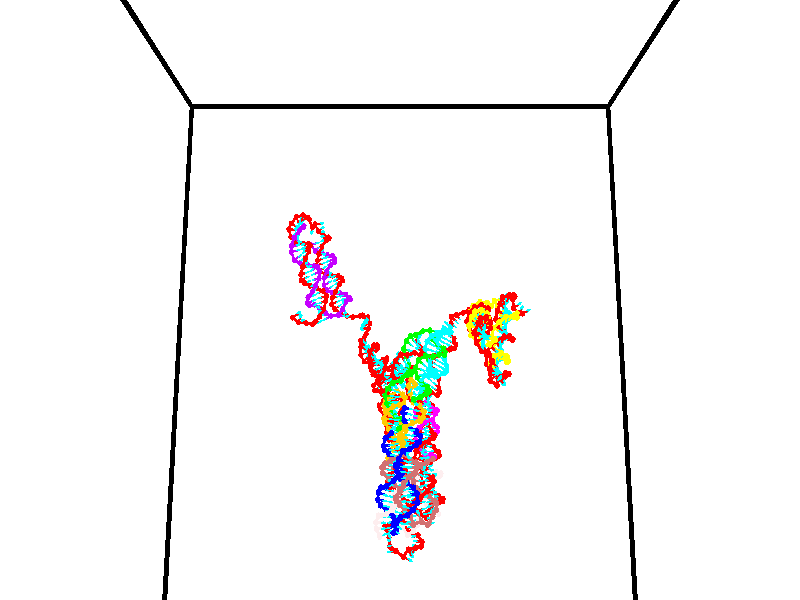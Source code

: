 // switches for output
#declare DRAW_BASES = 1; // possible values are 0, 1; only relevant for DNA ribbons
#declare DRAW_BASES_TYPE = 3; // possible values are 1, 2, 3; only relevant for DNA ribbons
#declare DRAW_FOG = 0; // set to 1 to enable fog

#include "colors.inc"

#include "transforms.inc"
background { rgb <1, 1, 1>}

#default {
   normal{
       ripples 0.25
       frequency 0.20
       turbulence 0.2
       lambda 5
   }
	finish {
		phong 0.1
		phong_size 40.
	}
}

// original window dimensions: 1024x640


// camera settings

camera {
	sky <0, 0.179814, -0.983701>
	up <0, 0.179814, -0.983701>
	right 1.6 * <1, 0, 0>
	location <35, 94.9851, 44.8844>
	look_at <35, 29.7336, 32.9568>
	direction <0, -65.2515, -11.9276>
	angle 67.0682
}


# declare cpy_camera_pos = <35, 94.9851, 44.8844>;
# if (DRAW_FOG = 1)
fog {
	fog_type 2
	up vnormalize(cpy_camera_pos)
	color rgbt<1,1,1,0.3>
	distance 1e-5
	fog_alt 3e-3
	fog_offset 56
}
# end


// LIGHTS

# declare lum = 6;
global_settings {
	ambient_light rgb lum * <0.05, 0.05, 0.05>
	max_trace_level 15
}# declare cpy_direct_light_amount = 0.25;
light_source
{	1000 * <-1, -1.16352, -0.803886>,
	rgb lum * cpy_direct_light_amount
	parallel
}

light_source
{	1000 * <1, 1.16352, 0.803886>,
	rgb lum * cpy_direct_light_amount
	parallel
}

// strand 0

// nucleotide -1

// particle -1
sphere {
	<24.175426, 34.895161, 35.405449> 0.250000
	pigment { color rgbt <1,0,0,0> }
	no_shadow
}
cylinder {
	<24.514919, 34.866379, 35.195889>,  <24.718615, 34.849110, 35.070152>, 0.100000
	pigment { color rgbt <1,0,0,0> }
	no_shadow
}
cylinder {
	<24.514919, 34.866379, 35.195889>,  <24.175426, 34.895161, 35.405449>, 0.100000
	pigment { color rgbt <1,0,0,0> }
	no_shadow
}

// particle -1
sphere {
	<24.514919, 34.866379, 35.195889> 0.100000
	pigment { color rgbt <1,0,0,0> }
	no_shadow
}
sphere {
	0, 1
	scale<0.080000,0.200000,0.300000>
	matrix <0.459937, 0.589363, 0.664161,
		0.260976, -0.804657, 0.533308,
		0.848734, -0.071958, -0.523901,
		24.769539, 34.844791, 35.038719>
	pigment { color rgbt <0,1,1,0> }
	no_shadow
}
cylinder {
	<24.720926, 34.513821, 35.744839>,  <24.175426, 34.895161, 35.405449>, 0.130000
	pigment { color rgbt <1,0,0,0> }
	no_shadow
}

// nucleotide -1

// particle -1
sphere {
	<24.720926, 34.513821, 35.744839> 0.250000
	pigment { color rgbt <1,0,0,0> }
	no_shadow
}
cylinder {
	<24.882967, 34.791447, 35.506794>,  <24.980192, 34.958023, 35.363968>, 0.100000
	pigment { color rgbt <1,0,0,0> }
	no_shadow
}
cylinder {
	<24.882967, 34.791447, 35.506794>,  <24.720926, 34.513821, 35.744839>, 0.100000
	pigment { color rgbt <1,0,0,0> }
	no_shadow
}

// particle -1
sphere {
	<24.882967, 34.791447, 35.506794> 0.100000
	pigment { color rgbt <1,0,0,0> }
	no_shadow
}
sphere {
	0, 1
	scale<0.080000,0.200000,0.300000>
	matrix <0.492499, 0.382740, 0.781636,
		0.770283, -0.609736, -0.186779,
		0.405103, 0.694070, -0.595112,
		25.004498, 34.999668, 35.328259>
	pigment { color rgbt <0,1,1,0> }
	no_shadow
}
cylinder {
	<25.489735, 34.532486, 35.818935>,  <24.720926, 34.513821, 35.744839>, 0.130000
	pigment { color rgbt <1,0,0,0> }
	no_shadow
}

// nucleotide -1

// particle -1
sphere {
	<25.489735, 34.532486, 35.818935> 0.250000
	pigment { color rgbt <1,0,0,0> }
	no_shadow
}
cylinder {
	<25.371878, 34.907200, 35.743450>,  <25.301165, 35.132030, 35.698158>, 0.100000
	pigment { color rgbt <1,0,0,0> }
	no_shadow
}
cylinder {
	<25.371878, 34.907200, 35.743450>,  <25.489735, 34.532486, 35.818935>, 0.100000
	pigment { color rgbt <1,0,0,0> }
	no_shadow
}

// particle -1
sphere {
	<25.371878, 34.907200, 35.743450> 0.100000
	pigment { color rgbt <1,0,0,0> }
	no_shadow
}
sphere {
	0, 1
	scale<0.080000,0.200000,0.300000>
	matrix <0.355581, 0.290777, 0.888263,
		0.886989, 0.194615, -0.418779,
		-0.294640, 0.936789, -0.188715,
		25.283485, 35.188236, 35.686836>
	pigment { color rgbt <0,1,1,0> }
	no_shadow
}
cylinder {
	<26.145853, 34.362339, 35.895210>,  <25.489735, 34.532486, 35.818935>, 0.130000
	pigment { color rgbt <1,0,0,0> }
	no_shadow
}

// nucleotide -1

// particle -1
sphere {
	<26.145853, 34.362339, 35.895210> 0.250000
	pigment { color rgbt <1,0,0,0> }
	no_shadow
}
cylinder {
	<26.514944, 34.276245, 35.767307>,  <26.736399, 34.224586, 35.690567>, 0.100000
	pigment { color rgbt <1,0,0,0> }
	no_shadow
}
cylinder {
	<26.514944, 34.276245, 35.767307>,  <26.145853, 34.362339, 35.895210>, 0.100000
	pigment { color rgbt <1,0,0,0> }
	no_shadow
}

// particle -1
sphere {
	<26.514944, 34.276245, 35.767307> 0.100000
	pigment { color rgbt <1,0,0,0> }
	no_shadow
}
sphere {
	0, 1
	scale<0.080000,0.200000,0.300000>
	matrix <-0.129722, 0.607766, -0.783449,
		0.362965, 0.764390, 0.532882,
		0.922729, -0.215238, -0.319756,
		26.791763, 34.211674, 35.671379>
	pigment { color rgbt <0,1,1,0> }
	no_shadow
}
cylinder {
	<26.444757, 34.986572, 35.806747>,  <26.145853, 34.362339, 35.895210>, 0.130000
	pigment { color rgbt <1,0,0,0> }
	no_shadow
}

// nucleotide -1

// particle -1
sphere {
	<26.444757, 34.986572, 35.806747> 0.250000
	pigment { color rgbt <1,0,0,0> }
	no_shadow
}
cylinder {
	<26.651308, 34.732037, 35.577515>,  <26.775238, 34.579315, 35.439976>, 0.100000
	pigment { color rgbt <1,0,0,0> }
	no_shadow
}
cylinder {
	<26.651308, 34.732037, 35.577515>,  <26.444757, 34.986572, 35.806747>, 0.100000
	pigment { color rgbt <1,0,0,0> }
	no_shadow
}

// particle -1
sphere {
	<26.651308, 34.732037, 35.577515> 0.100000
	pigment { color rgbt <1,0,0,0> }
	no_shadow
}
sphere {
	0, 1
	scale<0.080000,0.200000,0.300000>
	matrix <-0.035376, 0.652786, -0.756716,
		0.855630, 0.411025, 0.314574,
		0.516378, -0.636340, -0.573083,
		26.806221, 34.541134, 35.405590>
	pigment { color rgbt <0,1,1,0> }
	no_shadow
}
cylinder {
	<26.966238, 35.364586, 35.387291>,  <26.444757, 34.986572, 35.806747>, 0.130000
	pigment { color rgbt <1,0,0,0> }
	no_shadow
}

// nucleotide -1

// particle -1
sphere {
	<26.966238, 35.364586, 35.387291> 0.250000
	pigment { color rgbt <1,0,0,0> }
	no_shadow
}
cylinder {
	<26.938902, 35.020142, 35.185768>,  <26.922501, 34.813477, 35.064854>, 0.100000
	pigment { color rgbt <1,0,0,0> }
	no_shadow
}
cylinder {
	<26.938902, 35.020142, 35.185768>,  <26.966238, 35.364586, 35.387291>, 0.100000
	pigment { color rgbt <1,0,0,0> }
	no_shadow
}

// particle -1
sphere {
	<26.938902, 35.020142, 35.185768> 0.100000
	pigment { color rgbt <1,0,0,0> }
	no_shadow
}
sphere {
	0, 1
	scale<0.080000,0.200000,0.300000>
	matrix <-0.018135, 0.505976, -0.862357,
		0.997497, -0.049797, -0.050195,
		-0.068341, -0.861109, -0.503807,
		26.918400, 34.761810, 35.034626>
	pigment { color rgbt <0,1,1,0> }
	no_shadow
}
cylinder {
	<27.394131, 35.485809, 34.776669>,  <26.966238, 35.364586, 35.387291>, 0.130000
	pigment { color rgbt <1,0,0,0> }
	no_shadow
}

// nucleotide -1

// particle -1
sphere {
	<27.394131, 35.485809, 34.776669> 0.250000
	pigment { color rgbt <1,0,0,0> }
	no_shadow
}
cylinder {
	<27.151512, 35.181976, 34.682747>,  <27.005941, 34.999676, 34.626396>, 0.100000
	pigment { color rgbt <1,0,0,0> }
	no_shadow
}
cylinder {
	<27.151512, 35.181976, 34.682747>,  <27.394131, 35.485809, 34.776669>, 0.100000
	pigment { color rgbt <1,0,0,0> }
	no_shadow
}

// particle -1
sphere {
	<27.151512, 35.181976, 34.682747> 0.100000
	pigment { color rgbt <1,0,0,0> }
	no_shadow
}
sphere {
	0, 1
	scale<0.080000,0.200000,0.300000>
	matrix <-0.147064, 0.397423, -0.905774,
		0.781328, -0.514863, -0.352763,
		-0.606546, -0.759586, -0.234800,
		26.969547, 34.954102, 34.612309>
	pigment { color rgbt <0,1,1,0> }
	no_shadow
}
cylinder {
	<27.566633, 35.379349, 34.061028>,  <27.394131, 35.485809, 34.776669>, 0.130000
	pigment { color rgbt <1,0,0,0> }
	no_shadow
}

// nucleotide -1

// particle -1
sphere {
	<27.566633, 35.379349, 34.061028> 0.250000
	pigment { color rgbt <1,0,0,0> }
	no_shadow
}
cylinder {
	<27.210175, 35.215355, 34.138767>,  <26.996300, 35.116959, 34.185410>, 0.100000
	pigment { color rgbt <1,0,0,0> }
	no_shadow
}
cylinder {
	<27.210175, 35.215355, 34.138767>,  <27.566633, 35.379349, 34.061028>, 0.100000
	pigment { color rgbt <1,0,0,0> }
	no_shadow
}

// particle -1
sphere {
	<27.210175, 35.215355, 34.138767> 0.100000
	pigment { color rgbt <1,0,0,0> }
	no_shadow
}
sphere {
	0, 1
	scale<0.080000,0.200000,0.300000>
	matrix <-0.327765, 0.285521, -0.900582,
		0.313737, -0.866250, -0.388820,
		-0.891145, -0.409987, 0.194348,
		26.942831, 35.092358, 34.197071>
	pigment { color rgbt <0,1,1,0> }
	no_shadow
}
cylinder {
	<27.544394, 34.908611, 33.557987>,  <27.566633, 35.379349, 34.061028>, 0.130000
	pigment { color rgbt <1,0,0,0> }
	no_shadow
}

// nucleotide -1

// particle -1
sphere {
	<27.544394, 34.908611, 33.557987> 0.250000
	pigment { color rgbt <1,0,0,0> }
	no_shadow
}
cylinder {
	<27.169136, 34.985634, 33.673096>,  <26.943981, 35.031845, 33.742161>, 0.100000
	pigment { color rgbt <1,0,0,0> }
	no_shadow
}
cylinder {
	<27.169136, 34.985634, 33.673096>,  <27.544394, 34.908611, 33.557987>, 0.100000
	pigment { color rgbt <1,0,0,0> }
	no_shadow
}

// particle -1
sphere {
	<27.169136, 34.985634, 33.673096> 0.100000
	pigment { color rgbt <1,0,0,0> }
	no_shadow
}
sphere {
	0, 1
	scale<0.080000,0.200000,0.300000>
	matrix <-0.275482, 0.088409, -0.957232,
		-0.209759, -0.977296, -0.029895,
		-0.938142, 0.192552, 0.287772,
		26.887693, 35.043400, 33.759426>
	pigment { color rgbt <0,1,1,0> }
	no_shadow
}
cylinder {
	<27.153605, 34.550488, 33.039597>,  <27.544394, 34.908611, 33.557987>, 0.130000
	pigment { color rgbt <1,0,0,0> }
	no_shadow
}

// nucleotide -1

// particle -1
sphere {
	<27.153605, 34.550488, 33.039597> 0.250000
	pigment { color rgbt <1,0,0,0> }
	no_shadow
}
cylinder {
	<26.875536, 34.784908, 33.206104>,  <26.708694, 34.925560, 33.306007>, 0.100000
	pigment { color rgbt <1,0,0,0> }
	no_shadow
}
cylinder {
	<26.875536, 34.784908, 33.206104>,  <27.153605, 34.550488, 33.039597>, 0.100000
	pigment { color rgbt <1,0,0,0> }
	no_shadow
}

// particle -1
sphere {
	<26.875536, 34.784908, 33.206104> 0.100000
	pigment { color rgbt <1,0,0,0> }
	no_shadow
}
sphere {
	0, 1
	scale<0.080000,0.200000,0.300000>
	matrix <-0.484768, 0.045387, -0.873464,
		-0.530787, -0.809003, 0.252546,
		-0.695172, 0.586050, 0.416270,
		26.666985, 34.960724, 33.330986>
	pigment { color rgbt <0,1,1,0> }
	no_shadow
}
cylinder {
	<26.513042, 34.371750, 32.798069>,  <27.153605, 34.550488, 33.039597>, 0.130000
	pigment { color rgbt <1,0,0,0> }
	no_shadow
}

// nucleotide -1

// particle -1
sphere {
	<26.513042, 34.371750, 32.798069> 0.250000
	pigment { color rgbt <1,0,0,0> }
	no_shadow
}
cylinder {
	<26.434145, 34.743603, 32.922573>,  <26.386806, 34.966713, 32.997276>, 0.100000
	pigment { color rgbt <1,0,0,0> }
	no_shadow
}
cylinder {
	<26.434145, 34.743603, 32.922573>,  <26.513042, 34.371750, 32.798069>, 0.100000
	pigment { color rgbt <1,0,0,0> }
	no_shadow
}

// particle -1
sphere {
	<26.434145, 34.743603, 32.922573> 0.100000
	pigment { color rgbt <1,0,0,0> }
	no_shadow
}
sphere {
	0, 1
	scale<0.080000,0.200000,0.300000>
	matrix <-0.513754, 0.172388, -0.840440,
		-0.834956, -0.325681, 0.443599,
		-0.197244, 0.929631, 0.311256,
		26.374971, 35.022491, 33.015949>
	pigment { color rgbt <0,1,1,0> }
	no_shadow
}
cylinder {
	<25.837273, 34.595722, 32.612167>,  <26.513042, 34.371750, 32.798069>, 0.130000
	pigment { color rgbt <1,0,0,0> }
	no_shadow
}

// nucleotide -1

// particle -1
sphere {
	<25.837273, 34.595722, 32.612167> 0.250000
	pigment { color rgbt <1,0,0,0> }
	no_shadow
}
cylinder {
	<26.004963, 34.951931, 32.682838>,  <26.105577, 35.165657, 32.725243>, 0.100000
	pigment { color rgbt <1,0,0,0> }
	no_shadow
}
cylinder {
	<26.004963, 34.951931, 32.682838>,  <25.837273, 34.595722, 32.612167>, 0.100000
	pigment { color rgbt <1,0,0,0> }
	no_shadow
}

// particle -1
sphere {
	<26.004963, 34.951931, 32.682838> 0.100000
	pigment { color rgbt <1,0,0,0> }
	no_shadow
}
sphere {
	0, 1
	scale<0.080000,0.200000,0.300000>
	matrix <-0.515010, 0.393533, -0.761509,
		-0.747672, 0.228253, 0.623609,
		0.419228, 0.890524, 0.176681,
		26.130732, 35.219090, 32.735844>
	pigment { color rgbt <0,1,1,0> }
	no_shadow
}
cylinder {
	<25.299141, 35.015839, 32.460495>,  <25.837273, 34.595722, 32.612167>, 0.130000
	pigment { color rgbt <1,0,0,0> }
	no_shadow
}

// nucleotide -1

// particle -1
sphere {
	<25.299141, 35.015839, 32.460495> 0.250000
	pigment { color rgbt <1,0,0,0> }
	no_shadow
}
cylinder {
	<25.606606, 35.269630, 32.428017>,  <25.791084, 35.421906, 32.408531>, 0.100000
	pigment { color rgbt <1,0,0,0> }
	no_shadow
}
cylinder {
	<25.606606, 35.269630, 32.428017>,  <25.299141, 35.015839, 32.460495>, 0.100000
	pigment { color rgbt <1,0,0,0> }
	no_shadow
}

// particle -1
sphere {
	<25.606606, 35.269630, 32.428017> 0.100000
	pigment { color rgbt <1,0,0,0> }
	no_shadow
}
sphere {
	0, 1
	scale<0.080000,0.200000,0.300000>
	matrix <-0.380321, 0.351269, -0.855550,
		-0.514310, 0.688508, 0.511314,
		0.768661, 0.634482, -0.081193,
		25.837204, 35.459976, 32.403660>
	pigment { color rgbt <0,1,1,0> }
	no_shadow
}
cylinder {
	<25.053831, 35.605556, 32.352036>,  <25.299141, 35.015839, 32.460495>, 0.130000
	pigment { color rgbt <1,0,0,0> }
	no_shadow
}

// nucleotide -1

// particle -1
sphere {
	<25.053831, 35.605556, 32.352036> 0.250000
	pigment { color rgbt <1,0,0,0> }
	no_shadow
}
cylinder {
	<25.426287, 35.645973, 32.211880>,  <25.649759, 35.670223, 32.127789>, 0.100000
	pigment { color rgbt <1,0,0,0> }
	no_shadow
}
cylinder {
	<25.426287, 35.645973, 32.211880>,  <25.053831, 35.605556, 32.352036>, 0.100000
	pigment { color rgbt <1,0,0,0> }
	no_shadow
}

// particle -1
sphere {
	<25.426287, 35.645973, 32.211880> 0.100000
	pigment { color rgbt <1,0,0,0> }
	no_shadow
}
sphere {
	0, 1
	scale<0.080000,0.200000,0.300000>
	matrix <-0.364327, 0.216341, -0.905794,
		-0.015723, 0.971075, 0.238257,
		0.931139, 0.101045, -0.350387,
		25.705627, 35.676289, 32.106762>
	pigment { color rgbt <0,1,1,0> }
	no_shadow
}
cylinder {
	<25.148891, 36.327785, 32.032341>,  <25.053831, 35.605556, 32.352036>, 0.130000
	pigment { color rgbt <1,0,0,0> }
	no_shadow
}

// nucleotide -1

// particle -1
sphere {
	<25.148891, 36.327785, 32.032341> 0.250000
	pigment { color rgbt <1,0,0,0> }
	no_shadow
}
cylinder {
	<25.416523, 36.073963, 31.877592>,  <25.577103, 35.921669, 31.784744>, 0.100000
	pigment { color rgbt <1,0,0,0> }
	no_shadow
}
cylinder {
	<25.416523, 36.073963, 31.877592>,  <25.148891, 36.327785, 32.032341>, 0.100000
	pigment { color rgbt <1,0,0,0> }
	no_shadow
}

// particle -1
sphere {
	<25.416523, 36.073963, 31.877592> 0.100000
	pigment { color rgbt <1,0,0,0> }
	no_shadow
}
sphere {
	0, 1
	scale<0.080000,0.200000,0.300000>
	matrix <-0.319637, 0.224248, -0.920622,
		0.670944, 0.739626, -0.052790,
		0.669078, -0.634560, -0.386870,
		25.617247, 35.883595, 31.761532>
	pigment { color rgbt <0,1,1,0> }
	no_shadow
}
cylinder {
	<25.348307, 36.696316, 31.441965>,  <25.148891, 36.327785, 32.032341>, 0.130000
	pigment { color rgbt <1,0,0,0> }
	no_shadow
}

// nucleotide -1

// particle -1
sphere {
	<25.348307, 36.696316, 31.441965> 0.250000
	pigment { color rgbt <1,0,0,0> }
	no_shadow
}
cylinder {
	<25.503916, 36.339108, 31.351482>,  <25.597281, 36.124783, 31.297194>, 0.100000
	pigment { color rgbt <1,0,0,0> }
	no_shadow
}
cylinder {
	<25.503916, 36.339108, 31.351482>,  <25.348307, 36.696316, 31.441965>, 0.100000
	pigment { color rgbt <1,0,0,0> }
	no_shadow
}

// particle -1
sphere {
	<25.503916, 36.339108, 31.351482> 0.100000
	pigment { color rgbt <1,0,0,0> }
	no_shadow
}
sphere {
	0, 1
	scale<0.080000,0.200000,0.300000>
	matrix <-0.358933, 0.079214, -0.929996,
		0.848428, 0.442981, -0.289720,
		0.389021, -0.893025, -0.226207,
		25.620623, 36.071201, 31.283621>
	pigment { color rgbt <0,1,1,0> }
	no_shadow
}
cylinder {
	<25.634258, 36.757961, 30.739746>,  <25.348307, 36.696316, 31.441965>, 0.130000
	pigment { color rgbt <1,0,0,0> }
	no_shadow
}

// nucleotide -1

// particle -1
sphere {
	<25.634258, 36.757961, 30.739746> 0.250000
	pigment { color rgbt <1,0,0,0> }
	no_shadow
}
cylinder {
	<25.601221, 36.361538, 30.781681>,  <25.581398, 36.123684, 30.806843>, 0.100000
	pigment { color rgbt <1,0,0,0> }
	no_shadow
}
cylinder {
	<25.601221, 36.361538, 30.781681>,  <25.634258, 36.757961, 30.739746>, 0.100000
	pigment { color rgbt <1,0,0,0> }
	no_shadow
}

// particle -1
sphere {
	<25.601221, 36.361538, 30.781681> 0.100000
	pigment { color rgbt <1,0,0,0> }
	no_shadow
}
sphere {
	0, 1
	scale<0.080000,0.200000,0.300000>
	matrix <-0.312898, -0.074089, -0.946893,
		0.946189, -0.111011, -0.303979,
		-0.082594, -0.991054, 0.104837,
		25.576443, 36.064220, 30.813131>
	pigment { color rgbt <0,1,1,0> }
	no_shadow
}
cylinder {
	<25.915682, 36.501575, 30.101578>,  <25.634258, 36.757961, 30.739746>, 0.130000
	pigment { color rgbt <1,0,0,0> }
	no_shadow
}

// nucleotide -1

// particle -1
sphere {
	<25.915682, 36.501575, 30.101578> 0.250000
	pigment { color rgbt <1,0,0,0> }
	no_shadow
}
cylinder {
	<25.657766, 36.230576, 30.243135>,  <25.503017, 36.067974, 30.328070>, 0.100000
	pigment { color rgbt <1,0,0,0> }
	no_shadow
}
cylinder {
	<25.657766, 36.230576, 30.243135>,  <25.915682, 36.501575, 30.101578>, 0.100000
	pigment { color rgbt <1,0,0,0> }
	no_shadow
}

// particle -1
sphere {
	<25.657766, 36.230576, 30.243135> 0.100000
	pigment { color rgbt <1,0,0,0> }
	no_shadow
}
sphere {
	0, 1
	scale<0.080000,0.200000,0.300000>
	matrix <-0.381199, -0.116282, -0.917151,
		0.662524, -0.726270, -0.183286,
		-0.644786, -0.677503, 0.353893,
		25.464331, 36.027325, 30.349304>
	pigment { color rgbt <0,1,1,0> }
	no_shadow
}
cylinder {
	<25.884686, 36.090553, 29.571136>,  <25.915682, 36.501575, 30.101578>, 0.130000
	pigment { color rgbt <1,0,0,0> }
	no_shadow
}

// nucleotide -1

// particle -1
sphere {
	<25.884686, 36.090553, 29.571136> 0.250000
	pigment { color rgbt <1,0,0,0> }
	no_shadow
}
cylinder {
	<25.581358, 35.932167, 29.778276>,  <25.399363, 35.837135, 29.902559>, 0.100000
	pigment { color rgbt <1,0,0,0> }
	no_shadow
}
cylinder {
	<25.581358, 35.932167, 29.778276>,  <25.884686, 36.090553, 29.571136>, 0.100000
	pigment { color rgbt <1,0,0,0> }
	no_shadow
}

// particle -1
sphere {
	<25.581358, 35.932167, 29.778276> 0.100000
	pigment { color rgbt <1,0,0,0> }
	no_shadow
}
sphere {
	0, 1
	scale<0.080000,0.200000,0.300000>
	matrix <-0.425848, -0.300562, -0.853414,
		0.493567, -0.867684, 0.059301,
		-0.758318, -0.395964, 0.517849,
		25.353863, 35.813377, 29.933632>
	pigment { color rgbt <0,1,1,0> }
	no_shadow
}
cylinder {
	<25.893923, 35.543930, 29.317316>,  <25.884686, 36.090553, 29.571136>, 0.130000
	pigment { color rgbt <1,0,0,0> }
	no_shadow
}

// nucleotide -1

// particle -1
sphere {
	<25.893923, 35.543930, 29.317316> 0.250000
	pigment { color rgbt <1,0,0,0> }
	no_shadow
}
cylinder {
	<25.529823, 35.581020, 29.478735>,  <25.311363, 35.603275, 29.575586>, 0.100000
	pigment { color rgbt <1,0,0,0> }
	no_shadow
}
cylinder {
	<25.529823, 35.581020, 29.478735>,  <25.893923, 35.543930, 29.317316>, 0.100000
	pigment { color rgbt <1,0,0,0> }
	no_shadow
}

// particle -1
sphere {
	<25.529823, 35.581020, 29.478735> 0.100000
	pigment { color rgbt <1,0,0,0> }
	no_shadow
}
sphere {
	0, 1
	scale<0.080000,0.200000,0.300000>
	matrix <-0.409386, -0.347615, -0.843545,
		0.062061, -0.933041, 0.354376,
		-0.910248, 0.092725, 0.403547,
		25.256748, 35.608837, 29.599798>
	pigment { color rgbt <0,1,1,0> }
	no_shadow
}
cylinder {
	<25.630188, 34.961430, 29.046160>,  <25.893923, 35.543930, 29.317316>, 0.130000
	pigment { color rgbt <1,0,0,0> }
	no_shadow
}

// nucleotide -1

// particle -1
sphere {
	<25.630188, 34.961430, 29.046160> 0.250000
	pigment { color rgbt <1,0,0,0> }
	no_shadow
}
cylinder {
	<25.350803, 35.226440, 29.154394>,  <25.183172, 35.385445, 29.219336>, 0.100000
	pigment { color rgbt <1,0,0,0> }
	no_shadow
}
cylinder {
	<25.350803, 35.226440, 29.154394>,  <25.630188, 34.961430, 29.046160>, 0.100000
	pigment { color rgbt <1,0,0,0> }
	no_shadow
}

// particle -1
sphere {
	<25.350803, 35.226440, 29.154394> 0.100000
	pigment { color rgbt <1,0,0,0> }
	no_shadow
}
sphere {
	0, 1
	scale<0.080000,0.200000,0.300000>
	matrix <-0.507437, -0.191865, -0.840057,
		-0.504641, -0.724052, 0.470199,
		-0.698459, 0.662523, 0.270588,
		25.141266, 35.425198, 29.235571>
	pigment { color rgbt <0,1,1,0> }
	no_shadow
}
cylinder {
	<25.022911, 34.670399, 28.927551>,  <25.630188, 34.961430, 29.046160>, 0.130000
	pigment { color rgbt <1,0,0,0> }
	no_shadow
}

// nucleotide -1

// particle -1
sphere {
	<25.022911, 34.670399, 28.927551> 0.250000
	pigment { color rgbt <1,0,0,0> }
	no_shadow
}
cylinder {
	<24.894697, 35.047855, 28.960541>,  <24.817770, 35.274330, 28.980333>, 0.100000
	pigment { color rgbt <1,0,0,0> }
	no_shadow
}
cylinder {
	<24.894697, 35.047855, 28.960541>,  <25.022911, 34.670399, 28.927551>, 0.100000
	pigment { color rgbt <1,0,0,0> }
	no_shadow
}

// particle -1
sphere {
	<24.894697, 35.047855, 28.960541> 0.100000
	pigment { color rgbt <1,0,0,0> }
	no_shadow
}
sphere {
	0, 1
	scale<0.080000,0.200000,0.300000>
	matrix <-0.516010, -0.100935, -0.850615,
		-0.794350, -0.315206, 0.519281,
		-0.320533, 0.943640, 0.082471,
		24.798538, 35.330948, 28.985283>
	pigment { color rgbt <0,1,1,0> }
	no_shadow
}
cylinder {
	<24.231104, 34.687489, 28.927065>,  <25.022911, 34.670399, 28.927551>, 0.130000
	pigment { color rgbt <1,0,0,0> }
	no_shadow
}

// nucleotide -1

// particle -1
sphere {
	<24.231104, 34.687489, 28.927065> 0.250000
	pigment { color rgbt <1,0,0,0> }
	no_shadow
}
cylinder {
	<24.382273, 35.023121, 28.770546>,  <24.472975, 35.224503, 28.676634>, 0.100000
	pigment { color rgbt <1,0,0,0> }
	no_shadow
}
cylinder {
	<24.382273, 35.023121, 28.770546>,  <24.231104, 34.687489, 28.927065>, 0.100000
	pigment { color rgbt <1,0,0,0> }
	no_shadow
}

// particle -1
sphere {
	<24.382273, 35.023121, 28.770546> 0.100000
	pigment { color rgbt <1,0,0,0> }
	no_shadow
}
sphere {
	0, 1
	scale<0.080000,0.200000,0.300000>
	matrix <-0.346253, -0.263879, -0.900265,
		-0.858652, 0.475718, 0.190810,
		0.377922, 0.839083, -0.391299,
		24.495649, 35.274845, 28.653156>
	pigment { color rgbt <0,1,1,0> }
	no_shadow
}
cylinder {
	<23.754780, 34.833862, 28.394505>,  <24.231104, 34.687489, 28.927065>, 0.130000
	pigment { color rgbt <1,0,0,0> }
	no_shadow
}

// nucleotide -1

// particle -1
sphere {
	<23.754780, 34.833862, 28.394505> 0.250000
	pigment { color rgbt <1,0,0,0> }
	no_shadow
}
cylinder {
	<24.079088, 35.047634, 28.298981>,  <24.273674, 35.175896, 28.241667>, 0.100000
	pigment { color rgbt <1,0,0,0> }
	no_shadow
}
cylinder {
	<24.079088, 35.047634, 28.298981>,  <23.754780, 34.833862, 28.394505>, 0.100000
	pigment { color rgbt <1,0,0,0> }
	no_shadow
}

// particle -1
sphere {
	<24.079088, 35.047634, 28.298981> 0.100000
	pigment { color rgbt <1,0,0,0> }
	no_shadow
}
sphere {
	0, 1
	scale<0.080000,0.200000,0.300000>
	matrix <-0.134511, -0.226957, -0.964571,
		-0.569696, 0.814171, -0.112124,
		0.810773, 0.534431, -0.238812,
		24.322321, 35.207962, 28.227337>
	pigment { color rgbt <0,1,1,0> }
	no_shadow
}
cylinder {
	<23.642826, 35.433071, 27.866158>,  <23.754780, 34.833862, 28.394505>, 0.130000
	pigment { color rgbt <1,0,0,0> }
	no_shadow
}

// nucleotide -1

// particle -1
sphere {
	<23.642826, 35.433071, 27.866158> 0.250000
	pigment { color rgbt <1,0,0,0> }
	no_shadow
}
cylinder {
	<24.010286, 35.275066, 27.863268>,  <24.230762, 35.180264, 27.861534>, 0.100000
	pigment { color rgbt <1,0,0,0> }
	no_shadow
}
cylinder {
	<24.010286, 35.275066, 27.863268>,  <23.642826, 35.433071, 27.866158>, 0.100000
	pigment { color rgbt <1,0,0,0> }
	no_shadow
}

// particle -1
sphere {
	<24.010286, 35.275066, 27.863268> 0.100000
	pigment { color rgbt <1,0,0,0> }
	no_shadow
}
sphere {
	0, 1
	scale<0.080000,0.200000,0.300000>
	matrix <-0.143362, -0.316262, -0.937777,
		0.368144, 0.862524, -0.347163,
		0.918650, -0.395007, -0.007223,
		24.285881, 35.156563, 27.861101>
	pigment { color rgbt <0,1,1,0> }
	no_shadow
}
cylinder {
	<23.804436, 35.079693, 27.267441>,  <23.642826, 35.433071, 27.866158>, 0.130000
	pigment { color rgbt <1,0,0,0> }
	no_shadow
}

// nucleotide -1

// particle -1
sphere {
	<23.804436, 35.079693, 27.267441> 0.250000
	pigment { color rgbt <1,0,0,0> }
	no_shadow
}
cylinder {
	<24.159435, 35.010368, 27.438231>,  <24.372435, 34.968773, 27.540705>, 0.100000
	pigment { color rgbt <1,0,0,0> }
	no_shadow
}
cylinder {
	<24.159435, 35.010368, 27.438231>,  <23.804436, 35.079693, 27.267441>, 0.100000
	pigment { color rgbt <1,0,0,0> }
	no_shadow
}

// particle -1
sphere {
	<24.159435, 35.010368, 27.438231> 0.100000
	pigment { color rgbt <1,0,0,0> }
	no_shadow
}
sphere {
	0, 1
	scale<0.080000,0.200000,0.300000>
	matrix <0.242348, -0.612545, -0.752367,
		0.391933, 0.771203, -0.501632,
		0.887500, -0.173308, 0.426976,
		24.425686, 34.958378, 27.566324>
	pigment { color rgbt <0,1,1,0> }
	no_shadow
}
cylinder {
	<24.382820, 35.369732, 26.749159>,  <23.804436, 35.079693, 27.267441>, 0.130000
	pigment { color rgbt <1,0,0,0> }
	no_shadow
}

// nucleotide -1

// particle -1
sphere {
	<24.382820, 35.369732, 26.749159> 0.250000
	pigment { color rgbt <1,0,0,0> }
	no_shadow
}
cylinder {
	<24.463900, 35.056328, 26.984114>,  <24.512547, 34.868286, 27.125086>, 0.100000
	pigment { color rgbt <1,0,0,0> }
	no_shadow
}
cylinder {
	<24.463900, 35.056328, 26.984114>,  <24.382820, 35.369732, 26.749159>, 0.100000
	pigment { color rgbt <1,0,0,0> }
	no_shadow
}

// particle -1
sphere {
	<24.463900, 35.056328, 26.984114> 0.100000
	pigment { color rgbt <1,0,0,0> }
	no_shadow
}
sphere {
	0, 1
	scale<0.080000,0.200000,0.300000>
	matrix <0.308183, -0.518317, -0.797728,
		0.929482, 0.342722, 0.136403,
		0.202699, -0.783511, 0.587387,
		24.524710, 34.821274, 27.160330>
	pigment { color rgbt <0,1,1,0> }
	no_shadow
}
cylinder {
	<25.006414, 34.999992, 26.512770>,  <24.382820, 35.369732, 26.749159>, 0.130000
	pigment { color rgbt <1,0,0,0> }
	no_shadow
}

// nucleotide -1

// particle -1
sphere {
	<25.006414, 34.999992, 26.512770> 0.250000
	pigment { color rgbt <1,0,0,0> }
	no_shadow
}
cylinder {
	<24.855536, 34.730465, 26.766918>,  <24.765009, 34.568748, 26.919407>, 0.100000
	pigment { color rgbt <1,0,0,0> }
	no_shadow
}
cylinder {
	<24.855536, 34.730465, 26.766918>,  <25.006414, 34.999992, 26.512770>, 0.100000
	pigment { color rgbt <1,0,0,0> }
	no_shadow
}

// particle -1
sphere {
	<24.855536, 34.730465, 26.766918> 0.100000
	pigment { color rgbt <1,0,0,0> }
	no_shadow
}
sphere {
	0, 1
	scale<0.080000,0.200000,0.300000>
	matrix <0.166095, -0.724141, -0.669353,
		0.911118, -0.146945, 0.385059,
		-0.377195, -0.673816, 0.635371,
		24.742376, 34.528320, 26.957529>
	pigment { color rgbt <0,1,1,0> }
	no_shadow
}
cylinder {
	<25.417360, 34.373886, 26.535889>,  <25.006414, 34.999992, 26.512770>, 0.130000
	pigment { color rgbt <1,0,0,0> }
	no_shadow
}

// nucleotide -1

// particle -1
sphere {
	<25.417360, 34.373886, 26.535889> 0.250000
	pigment { color rgbt <1,0,0,0> }
	no_shadow
}
cylinder {
	<25.043661, 34.269730, 26.633358>,  <24.819441, 34.207237, 26.691839>, 0.100000
	pigment { color rgbt <1,0,0,0> }
	no_shadow
}
cylinder {
	<25.043661, 34.269730, 26.633358>,  <25.417360, 34.373886, 26.535889>, 0.100000
	pigment { color rgbt <1,0,0,0> }
	no_shadow
}

// particle -1
sphere {
	<25.043661, 34.269730, 26.633358> 0.100000
	pigment { color rgbt <1,0,0,0> }
	no_shadow
}
sphere {
	0, 1
	scale<0.080000,0.200000,0.300000>
	matrix <0.069444, -0.803029, -0.591880,
		0.349798, -0.536041, 0.768311,
		-0.934248, -0.260393, 0.243673,
		24.763386, 34.191612, 26.706459>
	pigment { color rgbt <0,1,1,0> }
	no_shadow
}
cylinder {
	<25.443453, 33.676701, 26.493195>,  <25.417360, 34.373886, 26.535889>, 0.130000
	pigment { color rgbt <1,0,0,0> }
	no_shadow
}

// nucleotide -1

// particle -1
sphere {
	<25.443453, 33.676701, 26.493195> 0.250000
	pigment { color rgbt <1,0,0,0> }
	no_shadow
}
cylinder {
	<25.050007, 33.748619, 26.487913>,  <24.813940, 33.791771, 26.484745>, 0.100000
	pigment { color rgbt <1,0,0,0> }
	no_shadow
}
cylinder {
	<25.050007, 33.748619, 26.487913>,  <25.443453, 33.676701, 26.493195>, 0.100000
	pigment { color rgbt <1,0,0,0> }
	no_shadow
}

// particle -1
sphere {
	<25.050007, 33.748619, 26.487913> 0.100000
	pigment { color rgbt <1,0,0,0> }
	no_shadow
}
sphere {
	0, 1
	scale<0.080000,0.200000,0.300000>
	matrix <-0.145989, -0.837352, -0.526810,
		-0.105773, -0.516251, 0.849880,
		-0.983615, 0.179796, -0.013202,
		24.754923, 33.802559, 26.483952>
	pigment { color rgbt <0,1,1,0> }
	no_shadow
}
cylinder {
	<25.728458, 33.287491, 27.120884>,  <25.443453, 33.676701, 26.493195>, 0.130000
	pigment { color rgbt <1,0,0,0> }
	no_shadow
}

// nucleotide -1

// particle -1
sphere {
	<25.728458, 33.287491, 27.120884> 0.250000
	pigment { color rgbt <1,0,0,0> }
	no_shadow
}
cylinder {
	<25.733212, 33.531025, 27.438168>,  <25.736063, 33.677143, 27.628538>, 0.100000
	pigment { color rgbt <1,0,0,0> }
	no_shadow
}
cylinder {
	<25.733212, 33.531025, 27.438168>,  <25.728458, 33.287491, 27.120884>, 0.100000
	pigment { color rgbt <1,0,0,0> }
	no_shadow
}

// particle -1
sphere {
	<25.733212, 33.531025, 27.438168> 0.100000
	pigment { color rgbt <1,0,0,0> }
	no_shadow
}
sphere {
	0, 1
	scale<0.080000,0.200000,0.300000>
	matrix <-0.305757, 0.757482, -0.576831,
		-0.952035, -0.235675, 0.195155,
		0.011882, 0.608833, 0.793209,
		25.736776, 33.713676, 27.676130>
	pigment { color rgbt <0,1,1,0> }
	no_shadow
}
cylinder {
	<25.920525, 32.795528, 26.656719>,  <25.728458, 33.287491, 27.120884>, 0.130000
	pigment { color rgbt <1,0,0,0> }
	no_shadow
}

// nucleotide -1

// particle -1
sphere {
	<25.920525, 32.795528, 26.656719> 0.250000
	pigment { color rgbt <1,0,0,0> }
	no_shadow
}
cylinder {
	<26.294521, 32.672882, 26.585409>,  <26.518919, 32.599297, 26.542624>, 0.100000
	pigment { color rgbt <1,0,0,0> }
	no_shadow
}
cylinder {
	<26.294521, 32.672882, 26.585409>,  <25.920525, 32.795528, 26.656719>, 0.100000
	pigment { color rgbt <1,0,0,0> }
	no_shadow
}

// particle -1
sphere {
	<26.294521, 32.672882, 26.585409> 0.100000
	pigment { color rgbt <1,0,0,0> }
	no_shadow
}
sphere {
	0, 1
	scale<0.080000,0.200000,0.300000>
	matrix <0.287704, 0.361735, 0.886777,
		-0.207409, -0.880419, 0.426432,
		0.934991, -0.306612, -0.178273,
		26.575018, 32.580898, 26.531927>
	pigment { color rgbt <0,1,1,0> }
	no_shadow
}
cylinder {
	<26.179077, 32.199112, 27.109671>,  <25.920525, 32.795528, 26.656719>, 0.130000
	pigment { color rgbt <1,0,0,0> }
	no_shadow
}

// nucleotide -1

// particle -1
sphere {
	<26.179077, 32.199112, 27.109671> 0.250000
	pigment { color rgbt <1,0,0,0> }
	no_shadow
}
cylinder {
	<26.480837, 32.445183, 27.018072>,  <26.661894, 32.592823, 26.963114>, 0.100000
	pigment { color rgbt <1,0,0,0> }
	no_shadow
}
cylinder {
	<26.480837, 32.445183, 27.018072>,  <26.179077, 32.199112, 27.109671>, 0.100000
	pigment { color rgbt <1,0,0,0> }
	no_shadow
}

// particle -1
sphere {
	<26.480837, 32.445183, 27.018072> 0.100000
	pigment { color rgbt <1,0,0,0> }
	no_shadow
}
sphere {
	0, 1
	scale<0.080000,0.200000,0.300000>
	matrix <0.118790, 0.215152, 0.969329,
		0.645576, -0.758465, 0.089234,
		0.754401, 0.615175, -0.228995,
		26.707157, 32.629734, 26.949373>
	pigment { color rgbt <0,1,1,0> }
	no_shadow
}
cylinder {
	<26.812391, 32.115673, 27.537024>,  <26.179077, 32.199112, 27.109671>, 0.130000
	pigment { color rgbt <1,0,0,0> }
	no_shadow
}

// nucleotide -1

// particle -1
sphere {
	<26.812391, 32.115673, 27.537024> 0.250000
	pigment { color rgbt <1,0,0,0> }
	no_shadow
}
cylinder {
	<26.794485, 32.505394, 27.448725>,  <26.783741, 32.739227, 27.395746>, 0.100000
	pigment { color rgbt <1,0,0,0> }
	no_shadow
}
cylinder {
	<26.794485, 32.505394, 27.448725>,  <26.812391, 32.115673, 27.537024>, 0.100000
	pigment { color rgbt <1,0,0,0> }
	no_shadow
}

// particle -1
sphere {
	<26.794485, 32.505394, 27.448725> 0.100000
	pigment { color rgbt <1,0,0,0> }
	no_shadow
}
sphere {
	0, 1
	scale<0.080000,0.200000,0.300000>
	matrix <0.093909, 0.224092, 0.970033,
		0.994574, 0.022692, -0.101527,
		-0.044764, 0.974304, -0.220745,
		26.781055, 32.797684, 27.382502>
	pigment { color rgbt <0,1,1,0> }
	no_shadow
}
cylinder {
	<27.352798, 32.494026, 27.772816>,  <26.812391, 32.115673, 27.537024>, 0.130000
	pigment { color rgbt <1,0,0,0> }
	no_shadow
}

// nucleotide -1

// particle -1
sphere {
	<27.352798, 32.494026, 27.772816> 0.250000
	pigment { color rgbt <1,0,0,0> }
	no_shadow
}
cylinder {
	<27.023302, 32.719738, 27.794878>,  <26.825605, 32.855164, 27.808115>, 0.100000
	pigment { color rgbt <1,0,0,0> }
	no_shadow
}
cylinder {
	<27.023302, 32.719738, 27.794878>,  <27.352798, 32.494026, 27.772816>, 0.100000
	pigment { color rgbt <1,0,0,0> }
	no_shadow
}

// particle -1
sphere {
	<27.023302, 32.719738, 27.794878> 0.100000
	pigment { color rgbt <1,0,0,0> }
	no_shadow
}
sphere {
	0, 1
	scale<0.080000,0.200000,0.300000>
	matrix <0.175030, 0.160561, 0.971383,
		0.539276, 0.809820, -0.231026,
		-0.823739, 0.564280, 0.055156,
		26.776180, 32.889023, 27.811424>
	pigment { color rgbt <0,1,1,0> }
	no_shadow
}
cylinder {
	<27.511772, 33.064163, 28.012615>,  <27.352798, 32.494026, 27.772816>, 0.130000
	pigment { color rgbt <1,0,0,0> }
	no_shadow
}

// nucleotide -1

// particle -1
sphere {
	<27.511772, 33.064163, 28.012615> 0.250000
	pigment { color rgbt <1,0,0,0> }
	no_shadow
}
cylinder {
	<27.130331, 33.005779, 28.117947>,  <26.901466, 32.970749, 28.181145>, 0.100000
	pigment { color rgbt <1,0,0,0> }
	no_shadow
}
cylinder {
	<27.130331, 33.005779, 28.117947>,  <27.511772, 33.064163, 28.012615>, 0.100000
	pigment { color rgbt <1,0,0,0> }
	no_shadow
}

// particle -1
sphere {
	<27.130331, 33.005779, 28.117947> 0.100000
	pigment { color rgbt <1,0,0,0> }
	no_shadow
}
sphere {
	0, 1
	scale<0.080000,0.200000,0.300000>
	matrix <0.199844, 0.347305, 0.916210,
		-0.225184, 0.926323, -0.302022,
		-0.953601, -0.145959, 0.263328,
		26.844252, 32.961990, 28.196945>
	pigment { color rgbt <0,1,1,0> }
	no_shadow
}
cylinder {
	<27.276381, 33.706734, 28.391449>,  <27.511772, 33.064163, 28.012615>, 0.130000
	pigment { color rgbt <1,0,0,0> }
	no_shadow
}

// nucleotide -1

// particle -1
sphere {
	<27.276381, 33.706734, 28.391449> 0.250000
	pigment { color rgbt <1,0,0,0> }
	no_shadow
}
cylinder {
	<27.025404, 33.419430, 28.511728>,  <26.874819, 33.247047, 28.583897>, 0.100000
	pigment { color rgbt <1,0,0,0> }
	no_shadow
}
cylinder {
	<27.025404, 33.419430, 28.511728>,  <27.276381, 33.706734, 28.391449>, 0.100000
	pigment { color rgbt <1,0,0,0> }
	no_shadow
}

// particle -1
sphere {
	<27.025404, 33.419430, 28.511728> 0.100000
	pigment { color rgbt <1,0,0,0> }
	no_shadow
}
sphere {
	0, 1
	scale<0.080000,0.200000,0.300000>
	matrix <0.241238, 0.187865, 0.952109,
		-0.740352, 0.669933, 0.055397,
		-0.627442, -0.718260, 0.300699,
		26.837172, 33.203953, 28.601938>
	pigment { color rgbt <0,1,1,0> }
	no_shadow
}
cylinder {
	<26.864441, 34.031223, 29.041485>,  <27.276381, 33.706734, 28.391449>, 0.130000
	pigment { color rgbt <1,0,0,0> }
	no_shadow
}

// nucleotide -1

// particle -1
sphere {
	<26.864441, 34.031223, 29.041485> 0.250000
	pigment { color rgbt <1,0,0,0> }
	no_shadow
}
cylinder {
	<26.832777, 33.632576, 29.050285>,  <26.813780, 33.393387, 29.055567>, 0.100000
	pigment { color rgbt <1,0,0,0> }
	no_shadow
}
cylinder {
	<26.832777, 33.632576, 29.050285>,  <26.864441, 34.031223, 29.041485>, 0.100000
	pigment { color rgbt <1,0,0,0> }
	no_shadow
}

// particle -1
sphere {
	<26.832777, 33.632576, 29.050285> 0.100000
	pigment { color rgbt <1,0,0,0> }
	no_shadow
}
sphere {
	0, 1
	scale<0.080000,0.200000,0.300000>
	matrix <0.166782, 0.008520, 0.985957,
		-0.982811, 0.081717, 0.165544,
		-0.079159, -0.996619, 0.022003,
		26.809029, 33.333591, 29.056887>
	pigment { color rgbt <0,1,1,0> }
	no_shadow
}
cylinder {
	<26.522652, 33.859154, 29.645468>,  <26.864441, 34.031223, 29.041485>, 0.130000
	pigment { color rgbt <1,0,0,0> }
	no_shadow
}

// nucleotide -1

// particle -1
sphere {
	<26.522652, 33.859154, 29.645468> 0.250000
	pigment { color rgbt <1,0,0,0> }
	no_shadow
}
cylinder {
	<26.671913, 33.498562, 29.557751>,  <26.761469, 33.282207, 29.505119>, 0.100000
	pigment { color rgbt <1,0,0,0> }
	no_shadow
}
cylinder {
	<26.671913, 33.498562, 29.557751>,  <26.522652, 33.859154, 29.645468>, 0.100000
	pigment { color rgbt <1,0,0,0> }
	no_shadow
}

// particle -1
sphere {
	<26.671913, 33.498562, 29.557751> 0.100000
	pigment { color rgbt <1,0,0,0> }
	no_shadow
}
sphere {
	0, 1
	scale<0.080000,0.200000,0.300000>
	matrix <0.342760, -0.085692, 0.935506,
		-0.862133, -0.424251, 0.277016,
		0.373151, -0.901481, -0.219294,
		26.783859, 33.228119, 29.491962>
	pigment { color rgbt <0,1,1,0> }
	no_shadow
}
cylinder {
	<26.379309, 33.513657, 30.169989>,  <26.522652, 33.859154, 29.645468>, 0.130000
	pigment { color rgbt <1,0,0,0> }
	no_shadow
}

// nucleotide -1

// particle -1
sphere {
	<26.379309, 33.513657, 30.169989> 0.250000
	pigment { color rgbt <1,0,0,0> }
	no_shadow
}
cylinder {
	<26.654589, 33.279408, 29.998674>,  <26.819756, 33.138859, 29.895885>, 0.100000
	pigment { color rgbt <1,0,0,0> }
	no_shadow
}
cylinder {
	<26.654589, 33.279408, 29.998674>,  <26.379309, 33.513657, 30.169989>, 0.100000
	pigment { color rgbt <1,0,0,0> }
	no_shadow
}

// particle -1
sphere {
	<26.654589, 33.279408, 29.998674> 0.100000
	pigment { color rgbt <1,0,0,0> }
	no_shadow
}
sphere {
	0, 1
	scale<0.080000,0.200000,0.300000>
	matrix <0.392462, -0.196005, 0.898641,
		-0.610211, -0.786529, 0.094944,
		0.688198, -0.585622, -0.428287,
		26.861048, 33.103722, 29.870188>
	pigment { color rgbt <0,1,1,0> }
	no_shadow
}
cylinder {
	<26.217682, 32.881393, 30.457596>,  <26.379309, 33.513657, 30.169989>, 0.130000
	pigment { color rgbt <1,0,0,0> }
	no_shadow
}

// nucleotide -1

// particle -1
sphere {
	<26.217682, 32.881393, 30.457596> 0.250000
	pigment { color rgbt <1,0,0,0> }
	no_shadow
}
cylinder {
	<26.599117, 32.878338, 30.337187>,  <26.827978, 32.876507, 30.264942>, 0.100000
	pigment { color rgbt <1,0,0,0> }
	no_shadow
}
cylinder {
	<26.599117, 32.878338, 30.337187>,  <26.217682, 32.881393, 30.457596>, 0.100000
	pigment { color rgbt <1,0,0,0> }
	no_shadow
}

// particle -1
sphere {
	<26.599117, 32.878338, 30.337187> 0.100000
	pigment { color rgbt <1,0,0,0> }
	no_shadow
}
sphere {
	0, 1
	scale<0.080000,0.200000,0.300000>
	matrix <0.289048, -0.257002, 0.922172,
		-0.084402, -0.966381, -0.242867,
		0.953587, -0.007633, -0.301022,
		26.885193, 32.876049, 30.246880>
	pigment { color rgbt <0,1,1,0> }
	no_shadow
}
cylinder {
	<26.473835, 32.462841, 30.875645>,  <26.217682, 32.881393, 30.457596>, 0.130000
	pigment { color rgbt <1,0,0,0> }
	no_shadow
}

// nucleotide -1

// particle -1
sphere {
	<26.473835, 32.462841, 30.875645> 0.250000
	pigment { color rgbt <1,0,0,0> }
	no_shadow
}
cylinder {
	<26.795197, 32.641174, 30.717772>,  <26.988012, 32.748177, 30.623047>, 0.100000
	pigment { color rgbt <1,0,0,0> }
	no_shadow
}
cylinder {
	<26.795197, 32.641174, 30.717772>,  <26.473835, 32.462841, 30.875645>, 0.100000
	pigment { color rgbt <1,0,0,0> }
	no_shadow
}

// particle -1
sphere {
	<26.795197, 32.641174, 30.717772> 0.100000
	pigment { color rgbt <1,0,0,0> }
	no_shadow
}
sphere {
	0, 1
	scale<0.080000,0.200000,0.300000>
	matrix <0.523236, -0.212237, 0.825336,
		0.284200, -0.869588, -0.403790,
		0.803402, 0.445838, -0.394682,
		27.036217, 32.774925, 30.599367>
	pigment { color rgbt <0,1,1,0> }
	no_shadow
}
cylinder {
	<27.046659, 32.036755, 31.043217>,  <26.473835, 32.462841, 30.875645>, 0.130000
	pigment { color rgbt <1,0,0,0> }
	no_shadow
}

// nucleotide -1

// particle -1
sphere {
	<27.046659, 32.036755, 31.043217> 0.250000
	pigment { color rgbt <1,0,0,0> }
	no_shadow
}
cylinder {
	<27.210087, 32.387478, 30.941805>,  <27.308144, 32.597912, 30.880959>, 0.100000
	pigment { color rgbt <1,0,0,0> }
	no_shadow
}
cylinder {
	<27.210087, 32.387478, 30.941805>,  <27.046659, 32.036755, 31.043217>, 0.100000
	pigment { color rgbt <1,0,0,0> }
	no_shadow
}

// particle -1
sphere {
	<27.210087, 32.387478, 30.941805> 0.100000
	pigment { color rgbt <1,0,0,0> }
	no_shadow
}
sphere {
	0, 1
	scale<0.080000,0.200000,0.300000>
	matrix <0.588406, -0.040680, 0.807541,
		0.697748, -0.479112, -0.532541,
		0.408567, 0.876811, -0.253528,
		27.332657, 32.650520, 30.865747>
	pigment { color rgbt <0,1,1,0> }
	no_shadow
}
cylinder {
	<27.749161, 31.995737, 31.177614>,  <27.046659, 32.036755, 31.043217>, 0.130000
	pigment { color rgbt <1,0,0,0> }
	no_shadow
}

// nucleotide -1

// particle -1
sphere {
	<27.749161, 31.995737, 31.177614> 0.250000
	pigment { color rgbt <1,0,0,0> }
	no_shadow
}
cylinder {
	<27.691183, 32.391487, 31.182116>,  <27.656397, 32.628937, 31.184816>, 0.100000
	pigment { color rgbt <1,0,0,0> }
	no_shadow
}
cylinder {
	<27.691183, 32.391487, 31.182116>,  <27.749161, 31.995737, 31.177614>, 0.100000
	pigment { color rgbt <1,0,0,0> }
	no_shadow
}

// particle -1
sphere {
	<27.691183, 32.391487, 31.182116> 0.100000
	pigment { color rgbt <1,0,0,0> }
	no_shadow
}
sphere {
	0, 1
	scale<0.080000,0.200000,0.300000>
	matrix <0.678052, 0.091040, 0.729354,
		0.720581, 0.113347, -0.684044,
		-0.144946, 0.989376, 0.011254,
		27.647699, 32.688301, 31.185492>
	pigment { color rgbt <0,1,1,0> }
	no_shadow
}
cylinder {
	<28.429800, 32.276836, 31.232428>,  <27.749161, 31.995737, 31.177614>, 0.130000
	pigment { color rgbt <1,0,0,0> }
	no_shadow
}

// nucleotide -1

// particle -1
sphere {
	<28.429800, 32.276836, 31.232428> 0.250000
	pigment { color rgbt <1,0,0,0> }
	no_shadow
}
cylinder {
	<28.184870, 32.571377, 31.347561>,  <28.037912, 32.748100, 31.416641>, 0.100000
	pigment { color rgbt <1,0,0,0> }
	no_shadow
}
cylinder {
	<28.184870, 32.571377, 31.347561>,  <28.429800, 32.276836, 31.232428>, 0.100000
	pigment { color rgbt <1,0,0,0> }
	no_shadow
}

// particle -1
sphere {
	<28.184870, 32.571377, 31.347561> 0.100000
	pigment { color rgbt <1,0,0,0> }
	no_shadow
}
sphere {
	0, 1
	scale<0.080000,0.200000,0.300000>
	matrix <0.621200, 0.222899, 0.751283,
		0.489048, 0.638832, -0.593906,
		-0.612325, 0.736349, 0.287834,
		28.001173, 32.792282, 31.433910>
	pigment { color rgbt <0,1,1,0> }
	no_shadow
}
cylinder {
	<28.848455, 32.709671, 31.557608>,  <28.429800, 32.276836, 31.232428>, 0.130000
	pigment { color rgbt <1,0,0,0> }
	no_shadow
}

// nucleotide -1

// particle -1
sphere {
	<28.848455, 32.709671, 31.557608> 0.250000
	pigment { color rgbt <1,0,0,0> }
	no_shadow
}
cylinder {
	<28.495331, 32.851643, 31.680685>,  <28.283457, 32.936825, 31.754532>, 0.100000
	pigment { color rgbt <1,0,0,0> }
	no_shadow
}
cylinder {
	<28.495331, 32.851643, 31.680685>,  <28.848455, 32.709671, 31.557608>, 0.100000
	pigment { color rgbt <1,0,0,0> }
	no_shadow
}

// particle -1
sphere {
	<28.495331, 32.851643, 31.680685> 0.100000
	pigment { color rgbt <1,0,0,0> }
	no_shadow
}
sphere {
	0, 1
	scale<0.080000,0.200000,0.300000>
	matrix <0.413776, 0.277525, 0.867047,
		0.222343, 0.892753, -0.391861,
		-0.882810, 0.354924, 0.307694,
		28.230488, 32.958118, 31.772993>
	pigment { color rgbt <0,1,1,0> }
	no_shadow
}
cylinder {
	<29.018776, 33.341400, 31.904015>,  <28.848455, 32.709671, 31.557608>, 0.130000
	pigment { color rgbt <1,0,0,0> }
	no_shadow
}

// nucleotide -1

// particle -1
sphere {
	<29.018776, 33.341400, 31.904015> 0.250000
	pigment { color rgbt <1,0,0,0> }
	no_shadow
}
cylinder {
	<28.659395, 33.208630, 32.018982>,  <28.443768, 33.128967, 32.087963>, 0.100000
	pigment { color rgbt <1,0,0,0> }
	no_shadow
}
cylinder {
	<28.659395, 33.208630, 32.018982>,  <29.018776, 33.341400, 31.904015>, 0.100000
	pigment { color rgbt <1,0,0,0> }
	no_shadow
}

// particle -1
sphere {
	<28.659395, 33.208630, 32.018982> 0.100000
	pigment { color rgbt <1,0,0,0> }
	no_shadow
}
sphere {
	0, 1
	scale<0.080000,0.200000,0.300000>
	matrix <0.262748, 0.118019, 0.957620,
		-0.351780, 0.935894, -0.018821,
		-0.898451, -0.331926, 0.287420,
		28.389860, 33.109051, 32.105209>
	pigment { color rgbt <0,1,1,0> }
	no_shadow
}
cylinder {
	<28.748869, 33.890488, 32.359577>,  <29.018776, 33.341400, 31.904015>, 0.130000
	pigment { color rgbt <1,0,0,0> }
	no_shadow
}

// nucleotide -1

// particle -1
sphere {
	<28.748869, 33.890488, 32.359577> 0.250000
	pigment { color rgbt <1,0,0,0> }
	no_shadow
}
cylinder {
	<28.584219, 33.530838, 32.419090>,  <28.485430, 33.315048, 32.454800>, 0.100000
	pigment { color rgbt <1,0,0,0> }
	no_shadow
}
cylinder {
	<28.584219, 33.530838, 32.419090>,  <28.748869, 33.890488, 32.359577>, 0.100000
	pigment { color rgbt <1,0,0,0> }
	no_shadow
}

// particle -1
sphere {
	<28.584219, 33.530838, 32.419090> 0.100000
	pigment { color rgbt <1,0,0,0> }
	no_shadow
}
sphere {
	0, 1
	scale<0.080000,0.200000,0.300000>
	matrix <0.321788, 0.009350, 0.946766,
		-0.852653, 0.437589, 0.285479,
		-0.411626, -0.899126, 0.148783,
		28.460732, 33.261101, 32.463726>
	pigment { color rgbt <0,1,1,0> }
	no_shadow
}
cylinder {
	<28.364269, 33.990868, 33.005093>,  <28.748869, 33.890488, 32.359577>, 0.130000
	pigment { color rgbt <1,0,0,0> }
	no_shadow
}

// nucleotide -1

// particle -1
sphere {
	<28.364269, 33.990868, 33.005093> 0.250000
	pigment { color rgbt <1,0,0,0> }
	no_shadow
}
cylinder {
	<28.428875, 33.599205, 32.955849>,  <28.467638, 33.364208, 32.926304>, 0.100000
	pigment { color rgbt <1,0,0,0> }
	no_shadow
}
cylinder {
	<28.428875, 33.599205, 32.955849>,  <28.364269, 33.990868, 33.005093>, 0.100000
	pigment { color rgbt <1,0,0,0> }
	no_shadow
}

// particle -1
sphere {
	<28.428875, 33.599205, 32.955849> 0.100000
	pigment { color rgbt <1,0,0,0> }
	no_shadow
}
sphere {
	0, 1
	scale<0.080000,0.200000,0.300000>
	matrix <0.245767, -0.080910, 0.965946,
		-0.955778, -0.186272, 0.227577,
		0.161516, -0.979161, -0.123111,
		28.477329, 33.305458, 32.918915>
	pigment { color rgbt <0,1,1,0> }
	no_shadow
}
cylinder {
	<28.022406, 33.717213, 33.496967>,  <28.364269, 33.990868, 33.005093>, 0.130000
	pigment { color rgbt <1,0,0,0> }
	no_shadow
}

// nucleotide -1

// particle -1
sphere {
	<28.022406, 33.717213, 33.496967> 0.250000
	pigment { color rgbt <1,0,0,0> }
	no_shadow
}
cylinder {
	<28.278393, 33.429569, 33.388657>,  <28.431986, 33.256985, 33.323669>, 0.100000
	pigment { color rgbt <1,0,0,0> }
	no_shadow
}
cylinder {
	<28.278393, 33.429569, 33.388657>,  <28.022406, 33.717213, 33.496967>, 0.100000
	pigment { color rgbt <1,0,0,0> }
	no_shadow
}

// particle -1
sphere {
	<28.278393, 33.429569, 33.388657> 0.100000
	pigment { color rgbt <1,0,0,0> }
	no_shadow
}
sphere {
	0, 1
	scale<0.080000,0.200000,0.300000>
	matrix <0.236295, -0.151144, 0.959854,
		-0.731167, -0.678260, 0.073195,
		0.639968, -0.719110, -0.270781,
		28.470383, 33.213837, 33.307423>
	pigment { color rgbt <0,1,1,0> }
	no_shadow
}
cylinder {
	<27.881756, 33.136620, 33.949577>,  <28.022406, 33.717213, 33.496967>, 0.130000
	pigment { color rgbt <1,0,0,0> }
	no_shadow
}

// nucleotide -1

// particle -1
sphere {
	<27.881756, 33.136620, 33.949577> 0.250000
	pigment { color rgbt <1,0,0,0> }
	no_shadow
}
cylinder {
	<28.249523, 33.069942, 33.807095>,  <28.470182, 33.029934, 33.721603>, 0.100000
	pigment { color rgbt <1,0,0,0> }
	no_shadow
}
cylinder {
	<28.249523, 33.069942, 33.807095>,  <27.881756, 33.136620, 33.949577>, 0.100000
	pigment { color rgbt <1,0,0,0> }
	no_shadow
}

// particle -1
sphere {
	<28.249523, 33.069942, 33.807095> 0.100000
	pigment { color rgbt <1,0,0,0> }
	no_shadow
}
sphere {
	0, 1
	scale<0.080000,0.200000,0.300000>
	matrix <0.288378, -0.330101, 0.898816,
		-0.267412, -0.929110, -0.255430,
		0.919417, -0.166693, -0.356208,
		28.525349, 33.019932, 33.700233>
	pigment { color rgbt <0,1,1,0> }
	no_shadow
}
cylinder {
	<28.140589, 32.452152, 34.264606>,  <27.881756, 33.136620, 33.949577>, 0.130000
	pigment { color rgbt <1,0,0,0> }
	no_shadow
}

// nucleotide -1

// particle -1
sphere {
	<28.140589, 32.452152, 34.264606> 0.250000
	pigment { color rgbt <1,0,0,0> }
	no_shadow
}
cylinder {
	<28.455816, 32.652744, 34.121799>,  <28.644953, 32.773098, 34.036114>, 0.100000
	pigment { color rgbt <1,0,0,0> }
	no_shadow
}
cylinder {
	<28.455816, 32.652744, 34.121799>,  <28.140589, 32.452152, 34.264606>, 0.100000
	pigment { color rgbt <1,0,0,0> }
	no_shadow
}

// particle -1
sphere {
	<28.455816, 32.652744, 34.121799> 0.100000
	pigment { color rgbt <1,0,0,0> }
	no_shadow
}
sphere {
	0, 1
	scale<0.080000,0.200000,0.300000>
	matrix <0.478575, -0.134323, 0.867712,
		0.387183, -0.854679, -0.345851,
		0.788071, 0.501479, -0.357020,
		28.692238, 32.803188, 34.014694>
	pigment { color rgbt <0,1,1,0> }
	no_shadow
}
cylinder {
	<28.725882, 32.241123, 34.611210>,  <28.140589, 32.452152, 34.264606>, 0.130000
	pigment { color rgbt <1,0,0,0> }
	no_shadow
}

// nucleotide -1

// particle -1
sphere {
	<28.725882, 32.241123, 34.611210> 0.250000
	pigment { color rgbt <1,0,0,0> }
	no_shadow
}
cylinder {
	<28.930908, 32.558262, 34.479343>,  <29.053925, 32.748543, 34.400223>, 0.100000
	pigment { color rgbt <1,0,0,0> }
	no_shadow
}
cylinder {
	<28.930908, 32.558262, 34.479343>,  <28.725882, 32.241123, 34.611210>, 0.100000
	pigment { color rgbt <1,0,0,0> }
	no_shadow
}

// particle -1
sphere {
	<28.930908, 32.558262, 34.479343> 0.100000
	pigment { color rgbt <1,0,0,0> }
	no_shadow
}
sphere {
	0, 1
	scale<0.080000,0.200000,0.300000>
	matrix <0.352643, 0.155686, 0.922716,
		0.782892, -0.589206, -0.199791,
		0.512565, 0.792842, -0.329665,
		29.084677, 32.796116, 34.380444>
	pigment { color rgbt <0,1,1,0> }
	no_shadow
}
cylinder {
	<29.419880, 32.233940, 34.839798>,  <28.725882, 32.241123, 34.611210>, 0.130000
	pigment { color rgbt <1,0,0,0> }
	no_shadow
}

// nucleotide -1

// particle -1
sphere {
	<29.419880, 32.233940, 34.839798> 0.250000
	pigment { color rgbt <1,0,0,0> }
	no_shadow
}
cylinder {
	<29.354805, 32.621162, 34.763481>,  <29.315760, 32.853497, 34.717693>, 0.100000
	pigment { color rgbt <1,0,0,0> }
	no_shadow
}
cylinder {
	<29.354805, 32.621162, 34.763481>,  <29.419880, 32.233940, 34.839798>, 0.100000
	pigment { color rgbt <1,0,0,0> }
	no_shadow
}

// particle -1
sphere {
	<29.354805, 32.621162, 34.763481> 0.100000
	pigment { color rgbt <1,0,0,0> }
	no_shadow
}
sphere {
	0, 1
	scale<0.080000,0.200000,0.300000>
	matrix <0.397838, 0.241308, 0.885153,
		0.902916, 0.068100, -0.424387,
		-0.162687, 0.968056, -0.190788,
		29.306000, 32.911579, 34.706245>
	pigment { color rgbt <0,1,1,0> }
	no_shadow
}
cylinder {
	<30.066435, 32.560127, 34.995041>,  <29.419880, 32.233940, 34.839798>, 0.130000
	pigment { color rgbt <1,0,0,0> }
	no_shadow
}

// nucleotide -1

// particle -1
sphere {
	<30.066435, 32.560127, 34.995041> 0.250000
	pigment { color rgbt <1,0,0,0> }
	no_shadow
}
cylinder {
	<29.787672, 32.846790, 35.005787>,  <29.620415, 33.018787, 35.012234>, 0.100000
	pigment { color rgbt <1,0,0,0> }
	no_shadow
}
cylinder {
	<29.787672, 32.846790, 35.005787>,  <30.066435, 32.560127, 34.995041>, 0.100000
	pigment { color rgbt <1,0,0,0> }
	no_shadow
}

// particle -1
sphere {
	<29.787672, 32.846790, 35.005787> 0.100000
	pigment { color rgbt <1,0,0,0> }
	no_shadow
}
sphere {
	0, 1
	scale<0.080000,0.200000,0.300000>
	matrix <0.456190, 0.414089, 0.787668,
		0.553361, 0.561191, -0.615513,
		-0.696909, 0.716656, 0.026869,
		29.578600, 33.061787, 35.013847>
	pigment { color rgbt <0,1,1,0> }
	no_shadow
}
cylinder {
	<30.807173, 32.708305, 34.916332>,  <30.066435, 32.560127, 34.995041>, 0.130000
	pigment { color rgbt <1,0,0,0> }
	no_shadow
}

// nucleotide -1

// particle -1
sphere {
	<30.807173, 32.708305, 34.916332> 0.250000
	pigment { color rgbt <1,0,0,0> }
	no_shadow
}
cylinder {
	<31.175949, 32.647003, 35.058624>,  <31.397215, 32.610222, 35.143997>, 0.100000
	pigment { color rgbt <1,0,0,0> }
	no_shadow
}
cylinder {
	<31.175949, 32.647003, 35.058624>,  <30.807173, 32.708305, 34.916332>, 0.100000
	pigment { color rgbt <1,0,0,0> }
	no_shadow
}

// particle -1
sphere {
	<31.175949, 32.647003, 35.058624> 0.100000
	pigment { color rgbt <1,0,0,0> }
	no_shadow
}
sphere {
	0, 1
	scale<0.080000,0.200000,0.300000>
	matrix <-0.311837, -0.838434, 0.446975,
		0.229753, -0.523012, -0.820775,
		0.921939, -0.153254, 0.355727,
		31.452530, 32.601028, 35.165344>
	pigment { color rgbt <0,1,1,0> }
	no_shadow
}
cylinder {
	<31.050571, 32.058231, 34.735939>,  <30.807173, 32.708305, 34.916332>, 0.130000
	pigment { color rgbt <1,0,0,0> }
	no_shadow
}

// nucleotide -1

// particle -1
sphere {
	<31.050571, 32.058231, 34.735939> 0.250000
	pigment { color rgbt <1,0,0,0> }
	no_shadow
}
cylinder {
	<31.249798, 32.141933, 35.072544>,  <31.369333, 32.192154, 35.274506>, 0.100000
	pigment { color rgbt <1,0,0,0> }
	no_shadow
}
cylinder {
	<31.249798, 32.141933, 35.072544>,  <31.050571, 32.058231, 34.735939>, 0.100000
	pigment { color rgbt <1,0,0,0> }
	no_shadow
}

// particle -1
sphere {
	<31.249798, 32.141933, 35.072544> 0.100000
	pigment { color rgbt <1,0,0,0> }
	no_shadow
}
sphere {
	0, 1
	scale<0.080000,0.200000,0.300000>
	matrix <-0.217787, -0.909154, 0.354977,
		0.839345, -0.360072, -0.407244,
		0.498065, 0.209255, 0.841513,
		31.399218, 32.204712, 35.324997>
	pigment { color rgbt <0,1,1,0> }
	no_shadow
}
cylinder {
	<31.613457, 31.685871, 34.860607>,  <31.050571, 32.058231, 34.735939>, 0.130000
	pigment { color rgbt <1,0,0,0> }
	no_shadow
}

// nucleotide -1

// particle -1
sphere {
	<31.613457, 31.685871, 34.860607> 0.250000
	pigment { color rgbt <1,0,0,0> }
	no_shadow
}
cylinder {
	<31.393047, 31.738270, 35.190266>,  <31.260801, 31.769709, 35.388062>, 0.100000
	pigment { color rgbt <1,0,0,0> }
	no_shadow
}
cylinder {
	<31.393047, 31.738270, 35.190266>,  <31.613457, 31.685871, 34.860607>, 0.100000
	pigment { color rgbt <1,0,0,0> }
	no_shadow
}

// particle -1
sphere {
	<31.393047, 31.738270, 35.190266> 0.100000
	pigment { color rgbt <1,0,0,0> }
	no_shadow
}
sphere {
	0, 1
	scale<0.080000,0.200000,0.300000>
	matrix <-0.079043, -0.991355, 0.104729,
		0.830737, -0.007435, 0.556615,
		-0.551024, 0.130999, 0.824143,
		31.227739, 31.777569, 35.437508>
	pigment { color rgbt <0,1,1,0> }
	no_shadow
}
cylinder {
	<31.805420, 31.280436, 35.381077>,  <31.613457, 31.685871, 34.860607>, 0.130000
	pigment { color rgbt <1,0,0,0> }
	no_shadow
}

// nucleotide -1

// particle -1
sphere {
	<31.805420, 31.280436, 35.381077> 0.250000
	pigment { color rgbt <1,0,0,0> }
	no_shadow
}
cylinder {
	<31.422707, 31.353952, 35.471222>,  <31.193079, 31.398064, 35.525311>, 0.100000
	pigment { color rgbt <1,0,0,0> }
	no_shadow
}
cylinder {
	<31.422707, 31.353952, 35.471222>,  <31.805420, 31.280436, 35.381077>, 0.100000
	pigment { color rgbt <1,0,0,0> }
	no_shadow
}

// particle -1
sphere {
	<31.422707, 31.353952, 35.471222> 0.100000
	pigment { color rgbt <1,0,0,0> }
	no_shadow
}
sphere {
	0, 1
	scale<0.080000,0.200000,0.300000>
	matrix <-0.140923, -0.970918, 0.193542,
		0.254380, 0.153419, 0.954858,
		-0.956782, 0.183794, 0.225362,
		31.135672, 31.409090, 35.538830>
	pigment { color rgbt <0,1,1,0> }
	no_shadow
}
cylinder {
	<31.602451, 30.737524, 35.741821>,  <31.805420, 31.280436, 35.381077>, 0.130000
	pigment { color rgbt <1,0,0,0> }
	no_shadow
}

// nucleotide -1

// particle -1
sphere {
	<31.602451, 30.737524, 35.741821> 0.250000
	pigment { color rgbt <1,0,0,0> }
	no_shadow
}
cylinder {
	<31.235880, 30.895792, 35.765839>,  <31.015938, 30.990753, 35.780247>, 0.100000
	pigment { color rgbt <1,0,0,0> }
	no_shadow
}
cylinder {
	<31.235880, 30.895792, 35.765839>,  <31.602451, 30.737524, 35.741821>, 0.100000
	pigment { color rgbt <1,0,0,0> }
	no_shadow
}

// particle -1
sphere {
	<31.235880, 30.895792, 35.765839> 0.100000
	pigment { color rgbt <1,0,0,0> }
	no_shadow
}
sphere {
	0, 1
	scale<0.080000,0.200000,0.300000>
	matrix <-0.389014, -0.915956, 0.098448,
		0.093946, 0.066865, 0.993329,
		-0.916429, 0.395668, 0.060039,
		30.960951, 31.014492, 35.783852>
	pigment { color rgbt <0,1,1,0> }
	no_shadow
}
cylinder {
	<31.367317, 30.165108, 36.145042>,  <31.602451, 30.737524, 35.741821>, 0.130000
	pigment { color rgbt <1,0,0,0> }
	no_shadow
}

// nucleotide -1

// particle -1
sphere {
	<31.367317, 30.165108, 36.145042> 0.250000
	pigment { color rgbt <1,0,0,0> }
	no_shadow
}
cylinder {
	<31.187677, 30.102345, 36.496880>,  <31.079893, 30.064686, 36.707981>, 0.100000
	pigment { color rgbt <1,0,0,0> }
	no_shadow
}
cylinder {
	<31.187677, 30.102345, 36.496880>,  <31.367317, 30.165108, 36.145042>, 0.100000
	pigment { color rgbt <1,0,0,0> }
	no_shadow
}

// particle -1
sphere {
	<31.187677, 30.102345, 36.496880> 0.100000
	pigment { color rgbt <1,0,0,0> }
	no_shadow
}
sphere {
	0, 1
	scale<0.080000,0.200000,0.300000>
	matrix <0.432983, 0.822920, 0.367869,
		-0.781559, 0.546060, -0.301636,
		-0.449101, -0.156908, 0.879595,
		31.052946, 30.055271, 36.760757>
	pigment { color rgbt <0,1,1,0> }
	no_shadow
}
cylinder {
	<31.253532, 30.848263, 36.397331>,  <31.367317, 30.165108, 36.145042>, 0.130000
	pigment { color rgbt <1,0,0,0> }
	no_shadow
}

// nucleotide -1

// particle -1
sphere {
	<31.253532, 30.848263, 36.397331> 0.250000
	pigment { color rgbt <1,0,0,0> }
	no_shadow
}
cylinder {
	<31.246580, 30.610794, 36.719139>,  <31.242409, 30.468313, 36.912224>, 0.100000
	pigment { color rgbt <1,0,0,0> }
	no_shadow
}
cylinder {
	<31.246580, 30.610794, 36.719139>,  <31.253532, 30.848263, 36.397331>, 0.100000
	pigment { color rgbt <1,0,0,0> }
	no_shadow
}

// particle -1
sphere {
	<31.246580, 30.610794, 36.719139> 0.100000
	pigment { color rgbt <1,0,0,0> }
	no_shadow
}
sphere {
	0, 1
	scale<0.080000,0.200000,0.300000>
	matrix <0.410210, 0.729570, 0.547226,
		-0.911825, 0.339532, 0.230851,
		-0.017379, -0.593671, 0.804520,
		31.241367, 30.432693, 36.960495>
	pigment { color rgbt <0,1,1,0> }
	no_shadow
}
cylinder {
	<30.800301, 31.066883, 36.860783>,  <31.253532, 30.848263, 36.397331>, 0.130000
	pigment { color rgbt <1,0,0,0> }
	no_shadow
}

// nucleotide -1

// particle -1
sphere {
	<30.800301, 31.066883, 36.860783> 0.250000
	pigment { color rgbt <1,0,0,0> }
	no_shadow
}
cylinder {
	<31.039104, 30.852633, 37.099674>,  <31.182386, 30.724083, 37.243008>, 0.100000
	pigment { color rgbt <1,0,0,0> }
	no_shadow
}
cylinder {
	<31.039104, 30.852633, 37.099674>,  <30.800301, 31.066883, 36.860783>, 0.100000
	pigment { color rgbt <1,0,0,0> }
	no_shadow
}

// particle -1
sphere {
	<31.039104, 30.852633, 37.099674> 0.100000
	pigment { color rgbt <1,0,0,0> }
	no_shadow
}
sphere {
	0, 1
	scale<0.080000,0.200000,0.300000>
	matrix <0.203189, 0.821143, 0.533327,
		-0.776074, -0.197052, 0.599066,
		0.597012, -0.535625, 0.597229,
		31.218208, 30.691944, 37.278843>
	pigment { color rgbt <0,1,1,0> }
	no_shadow
}
cylinder {
	<30.835978, 31.470749, 37.472275>,  <30.800301, 31.066883, 36.860783>, 0.130000
	pigment { color rgbt <1,0,0,0> }
	no_shadow
}

// nucleotide -1

// particle -1
sphere {
	<30.835978, 31.470749, 37.472275> 0.250000
	pigment { color rgbt <1,0,0,0> }
	no_shadow
}
cylinder {
	<31.122086, 31.203190, 37.553230>,  <31.293751, 31.042654, 37.601803>, 0.100000
	pigment { color rgbt <1,0,0,0> }
	no_shadow
}
cylinder {
	<31.122086, 31.203190, 37.553230>,  <30.835978, 31.470749, 37.472275>, 0.100000
	pigment { color rgbt <1,0,0,0> }
	no_shadow
}

// particle -1
sphere {
	<31.122086, 31.203190, 37.553230> 0.100000
	pigment { color rgbt <1,0,0,0> }
	no_shadow
}
sphere {
	0, 1
	scale<0.080000,0.200000,0.300000>
	matrix <0.441630, 0.657084, 0.610905,
		-0.541617, -0.347584, 0.765399,
		0.715272, -0.668900, 0.202385,
		31.336668, 31.002520, 37.613945>
	pigment { color rgbt <0,1,1,0> }
	no_shadow
}
cylinder {
	<30.833084, 31.335430, 38.172245>,  <30.835978, 31.470749, 37.472275>, 0.130000
	pigment { color rgbt <1,0,0,0> }
	no_shadow
}

// nucleotide -1

// particle -1
sphere {
	<30.833084, 31.335430, 38.172245> 0.250000
	pigment { color rgbt <1,0,0,0> }
	no_shadow
}
cylinder {
	<31.198601, 31.256357, 38.030312>,  <31.417910, 31.208914, 37.945152>, 0.100000
	pigment { color rgbt <1,0,0,0> }
	no_shadow
}
cylinder {
	<31.198601, 31.256357, 38.030312>,  <30.833084, 31.335430, 38.172245>, 0.100000
	pigment { color rgbt <1,0,0,0> }
	no_shadow
}

// particle -1
sphere {
	<31.198601, 31.256357, 38.030312> 0.100000
	pigment { color rgbt <1,0,0,0> }
	no_shadow
}
sphere {
	0, 1
	scale<0.080000,0.200000,0.300000>
	matrix <0.385055, 0.699682, 0.601812,
		0.129302, -0.686561, 0.715483,
		0.913791, -0.197685, -0.354834,
		31.472738, 31.197052, 37.923862>
	pigment { color rgbt <0,1,1,0> }
	no_shadow
}
cylinder {
	<31.228350, 31.293629, 38.756680>,  <30.833084, 31.335430, 38.172245>, 0.130000
	pigment { color rgbt <1,0,0,0> }
	no_shadow
}

// nucleotide -1

// particle -1
sphere {
	<31.228350, 31.293629, 38.756680> 0.250000
	pigment { color rgbt <1,0,0,0> }
	no_shadow
}
cylinder {
	<31.492764, 31.361464, 38.464302>,  <31.651411, 31.402164, 38.288876>, 0.100000
	pigment { color rgbt <1,0,0,0> }
	no_shadow
}
cylinder {
	<31.492764, 31.361464, 38.464302>,  <31.228350, 31.293629, 38.756680>, 0.100000
	pigment { color rgbt <1,0,0,0> }
	no_shadow
}

// particle -1
sphere {
	<31.492764, 31.361464, 38.464302> 0.100000
	pigment { color rgbt <1,0,0,0> }
	no_shadow
}
sphere {
	0, 1
	scale<0.080000,0.200000,0.300000>
	matrix <0.409210, 0.735042, 0.540611,
		0.628952, -0.656471, 0.416492,
		0.661034, 0.169585, -0.730941,
		31.691074, 31.412340, 38.245018>
	pigment { color rgbt <0,1,1,0> }
	no_shadow
}
cylinder {
	<31.961676, 31.085741, 38.929234>,  <31.228350, 31.293629, 38.756680>, 0.130000
	pigment { color rgbt <1,0,0,0> }
	no_shadow
}

// nucleotide -1

// particle -1
sphere {
	<31.961676, 31.085741, 38.929234> 0.250000
	pigment { color rgbt <1,0,0,0> }
	no_shadow
}
cylinder {
	<32.002316, 31.378304, 38.659500>,  <32.026699, 31.553841, 38.497662>, 0.100000
	pigment { color rgbt <1,0,0,0> }
	no_shadow
}
cylinder {
	<32.002316, 31.378304, 38.659500>,  <31.961676, 31.085741, 38.929234>, 0.100000
	pigment { color rgbt <1,0,0,0> }
	no_shadow
}

// particle -1
sphere {
	<32.002316, 31.378304, 38.659500> 0.100000
	pigment { color rgbt <1,0,0,0> }
	no_shadow
}
sphere {
	0, 1
	scale<0.080000,0.200000,0.300000>
	matrix <0.463734, 0.564870, 0.682548,
		0.880130, -0.382058, -0.281786,
		0.101600, 0.731405, -0.674332,
		32.032795, 31.597725, 38.457199>
	pigment { color rgbt <0,1,1,0> }
	no_shadow
}
cylinder {
	<32.706261, 31.235125, 38.900803>,  <31.961676, 31.085741, 38.929234>, 0.130000
	pigment { color rgbt <1,0,0,0> }
	no_shadow
}

// nucleotide -1

// particle -1
sphere {
	<32.706261, 31.235125, 38.900803> 0.250000
	pigment { color rgbt <1,0,0,0> }
	no_shadow
}
cylinder {
	<32.543850, 31.562014, 38.737202>,  <32.446404, 31.758146, 38.639042>, 0.100000
	pigment { color rgbt <1,0,0,0> }
	no_shadow
}
cylinder {
	<32.543850, 31.562014, 38.737202>,  <32.706261, 31.235125, 38.900803>, 0.100000
	pigment { color rgbt <1,0,0,0> }
	no_shadow
}

// particle -1
sphere {
	<32.543850, 31.562014, 38.737202> 0.100000
	pigment { color rgbt <1,0,0,0> }
	no_shadow
}
sphere {
	0, 1
	scale<0.080000,0.200000,0.300000>
	matrix <0.626550, 0.574750, 0.526400,
		0.665262, -0.042528, -0.745398,
		-0.406031, 0.817223, -0.409005,
		32.422039, 31.807180, 38.614498>
	pigment { color rgbt <0,1,1,0> }
	no_shadow
}
cylinder {
	<33.186893, 31.533455, 38.581409>,  <32.706261, 31.235125, 38.900803>, 0.130000
	pigment { color rgbt <1,0,0,0> }
	no_shadow
}

// nucleotide -1

// particle -1
sphere {
	<33.186893, 31.533455, 38.581409> 0.250000
	pigment { color rgbt <1,0,0,0> }
	no_shadow
}
cylinder {
	<32.915695, 31.809795, 38.681839>,  <32.752975, 31.975599, 38.742096>, 0.100000
	pigment { color rgbt <1,0,0,0> }
	no_shadow
}
cylinder {
	<32.915695, 31.809795, 38.681839>,  <33.186893, 31.533455, 38.581409>, 0.100000
	pigment { color rgbt <1,0,0,0> }
	no_shadow
}

// particle -1
sphere {
	<32.915695, 31.809795, 38.681839> 0.100000
	pigment { color rgbt <1,0,0,0> }
	no_shadow
}
sphere {
	0, 1
	scale<0.080000,0.200000,0.300000>
	matrix <0.711137, 0.530036, 0.461894,
		0.186021, 0.491714, -0.850655,
		-0.677998, 0.690854, 0.251078,
		32.712296, 32.017052, 38.757164>
	pigment { color rgbt <0,1,1,0> }
	no_shadow
}
cylinder {
	<33.639263, 32.162376, 38.667149>,  <33.186893, 31.533455, 38.581409>, 0.130000
	pigment { color rgbt <1,0,0,0> }
	no_shadow
}

// nucleotide -1

// particle -1
sphere {
	<33.639263, 32.162376, 38.667149> 0.250000
	pigment { color rgbt <1,0,0,0> }
	no_shadow
}
cylinder {
	<33.284988, 32.275642, 38.814323>,  <33.072422, 32.343601, 38.902630>, 0.100000
	pigment { color rgbt <1,0,0,0> }
	no_shadow
}
cylinder {
	<33.284988, 32.275642, 38.814323>,  <33.639263, 32.162376, 38.667149>, 0.100000
	pigment { color rgbt <1,0,0,0> }
	no_shadow
}

// particle -1
sphere {
	<33.284988, 32.275642, 38.814323> 0.100000
	pigment { color rgbt <1,0,0,0> }
	no_shadow
}
sphere {
	0, 1
	scale<0.080000,0.200000,0.300000>
	matrix <0.462375, 0.609763, 0.643737,
		-0.042075, 0.740276, -0.670986,
		-0.885686, 0.283162, 0.367941,
		33.019283, 32.360592, 38.924706>
	pigment { color rgbt <0,1,1,0> }
	no_shadow
}
cylinder {
	<33.660091, 32.886375, 38.617725>,  <33.639263, 32.162376, 38.667149>, 0.130000
	pigment { color rgbt <1,0,0,0> }
	no_shadow
}

// nucleotide -1

// particle -1
sphere {
	<33.660091, 32.886375, 38.617725> 0.250000
	pigment { color rgbt <1,0,0,0> }
	no_shadow
}
cylinder {
	<33.379990, 32.805386, 38.891556>,  <33.211929, 32.756794, 39.055855>, 0.100000
	pigment { color rgbt <1,0,0,0> }
	no_shadow
}
cylinder {
	<33.379990, 32.805386, 38.891556>,  <33.660091, 32.886375, 38.617725>, 0.100000
	pigment { color rgbt <1,0,0,0> }
	no_shadow
}

// particle -1
sphere {
	<33.379990, 32.805386, 38.891556> 0.100000
	pigment { color rgbt <1,0,0,0> }
	no_shadow
}
sphere {
	0, 1
	scale<0.080000,0.200000,0.300000>
	matrix <0.396322, 0.687338, 0.608683,
		-0.593779, 0.697547, -0.401067,
		-0.700253, -0.202472, 0.684581,
		33.169914, 32.744644, 39.096931>
	pigment { color rgbt <0,1,1,0> }
	no_shadow
}
cylinder {
	<33.585159, 33.462597, 38.953659>,  <33.660091, 32.886375, 38.617725>, 0.130000
	pigment { color rgbt <1,0,0,0> }
	no_shadow
}

// nucleotide -1

// particle -1
sphere {
	<33.585159, 33.462597, 38.953659> 0.250000
	pigment { color rgbt <1,0,0,0> }
	no_shadow
}
cylinder {
	<33.416039, 33.222816, 39.225513>,  <33.314564, 33.078949, 39.388626>, 0.100000
	pigment { color rgbt <1,0,0,0> }
	no_shadow
}
cylinder {
	<33.416039, 33.222816, 39.225513>,  <33.585159, 33.462597, 38.953659>, 0.100000
	pigment { color rgbt <1,0,0,0> }
	no_shadow
}

// particle -1
sphere {
	<33.416039, 33.222816, 39.225513> 0.100000
	pigment { color rgbt <1,0,0,0> }
	no_shadow
}
sphere {
	0, 1
	scale<0.080000,0.200000,0.300000>
	matrix <0.336857, 0.592265, 0.731949,
		-0.841287, 0.538410, -0.048485,
		-0.422805, -0.599446, 0.679632,
		33.289196, 33.042984, 39.429401>
	pigment { color rgbt <0,1,1,0> }
	no_shadow
}
cylinder {
	<33.461807, 33.881058, 39.619087>,  <33.585159, 33.462597, 38.953659>, 0.130000
	pigment { color rgbt <1,0,0,0> }
	no_shadow
}

// nucleotide -1

// particle -1
sphere {
	<33.461807, 33.881058, 39.619087> 0.250000
	pigment { color rgbt <1,0,0,0> }
	no_shadow
}
cylinder {
	<33.407974, 33.506359, 39.748333>,  <33.375675, 33.281540, 39.825878>, 0.100000
	pigment { color rgbt <1,0,0,0> }
	no_shadow
}
cylinder {
	<33.407974, 33.506359, 39.748333>,  <33.461807, 33.881058, 39.619087>, 0.100000
	pigment { color rgbt <1,0,0,0> }
	no_shadow
}

// particle -1
sphere {
	<33.407974, 33.506359, 39.748333> 0.100000
	pigment { color rgbt <1,0,0,0> }
	no_shadow
}
sphere {
	0, 1
	scale<0.080000,0.200000,0.300000>
	matrix <0.325015, 0.266306, 0.907439,
		-0.936083, 0.227142, 0.268615,
		-0.134584, -0.936743, 0.323110,
		33.367599, 33.225338, 39.845264>
	pigment { color rgbt <0,1,1,0> }
	no_shadow
}
cylinder {
	<33.110271, 33.920486, 40.255985>,  <33.461807, 33.881058, 39.619087>, 0.130000
	pigment { color rgbt <1,0,0,0> }
	no_shadow
}

// nucleotide -1

// particle -1
sphere {
	<33.110271, 33.920486, 40.255985> 0.250000
	pigment { color rgbt <1,0,0,0> }
	no_shadow
}
cylinder {
	<33.296799, 33.566647, 40.254055>,  <33.408714, 33.354343, 40.252895>, 0.100000
	pigment { color rgbt <1,0,0,0> }
	no_shadow
}
cylinder {
	<33.296799, 33.566647, 40.254055>,  <33.110271, 33.920486, 40.255985>, 0.100000
	pigment { color rgbt <1,0,0,0> }
	no_shadow
}

// particle -1
sphere {
	<33.296799, 33.566647, 40.254055> 0.100000
	pigment { color rgbt <1,0,0,0> }
	no_shadow
}
sphere {
	0, 1
	scale<0.080000,0.200000,0.300000>
	matrix <0.261591, 0.132679, 0.956016,
		-0.845053, -0.447073, 0.293275,
		0.466321, -0.884603, -0.004829,
		33.436695, 33.301266, 40.252605>
	pigment { color rgbt <0,1,1,0> }
	no_shadow
}
cylinder {
	<32.907692, 33.596443, 40.849384>,  <33.110271, 33.920486, 40.255985>, 0.130000
	pigment { color rgbt <1,0,0,0> }
	no_shadow
}

// nucleotide -1

// particle -1
sphere {
	<32.907692, 33.596443, 40.849384> 0.250000
	pigment { color rgbt <1,0,0,0> }
	no_shadow
}
cylinder {
	<33.250843, 33.427891, 40.731754>,  <33.456734, 33.326759, 40.661175>, 0.100000
	pigment { color rgbt <1,0,0,0> }
	no_shadow
}
cylinder {
	<33.250843, 33.427891, 40.731754>,  <32.907692, 33.596443, 40.849384>, 0.100000
	pigment { color rgbt <1,0,0,0> }
	no_shadow
}

// particle -1
sphere {
	<33.250843, 33.427891, 40.731754> 0.100000
	pigment { color rgbt <1,0,0,0> }
	no_shadow
}
sphere {
	0, 1
	scale<0.080000,0.200000,0.300000>
	matrix <0.377087, 0.127481, 0.917363,
		-0.349071, -0.897878, 0.268261,
		0.857878, -0.421383, -0.294078,
		33.508205, 33.301476, 40.643532>
	pigment { color rgbt <0,1,1,0> }
	no_shadow
}
cylinder {
	<33.172047, 33.342682, 41.462921>,  <32.907692, 33.596443, 40.849384>, 0.130000
	pigment { color rgbt <1,0,0,0> }
	no_shadow
}

// nucleotide -1

// particle -1
sphere {
	<33.172047, 33.342682, 41.462921> 0.250000
	pigment { color rgbt <1,0,0,0> }
	no_shadow
}
cylinder {
	<33.505985, 33.325340, 41.243416>,  <33.706348, 33.314934, 41.111713>, 0.100000
	pigment { color rgbt <1,0,0,0> }
	no_shadow
}
cylinder {
	<33.505985, 33.325340, 41.243416>,  <33.172047, 33.342682, 41.462921>, 0.100000
	pigment { color rgbt <1,0,0,0> }
	no_shadow
}

// particle -1
sphere {
	<33.505985, 33.325340, 41.243416> 0.100000
	pigment { color rgbt <1,0,0,0> }
	no_shadow
}
sphere {
	0, 1
	scale<0.080000,0.200000,0.300000>
	matrix <0.550316, 0.089899, 0.830102,
		0.013339, -0.995006, 0.098914,
		0.834850, -0.043361, -0.548768,
		33.756439, 33.312332, 41.078785>
	pigment { color rgbt <0,1,1,0> }
	no_shadow
}
cylinder {
	<33.691513, 32.824669, 41.800907>,  <33.172047, 33.342682, 41.462921>, 0.130000
	pigment { color rgbt <1,0,0,0> }
	no_shadow
}

// nucleotide -1

// particle -1
sphere {
	<33.691513, 32.824669, 41.800907> 0.250000
	pigment { color rgbt <1,0,0,0> }
	no_shadow
}
cylinder {
	<33.892918, 33.066540, 41.554058>,  <34.013760, 33.211662, 41.405949>, 0.100000
	pigment { color rgbt <1,0,0,0> }
	no_shadow
}
cylinder {
	<33.892918, 33.066540, 41.554058>,  <33.691513, 32.824669, 41.800907>, 0.100000
	pigment { color rgbt <1,0,0,0> }
	no_shadow
}

// particle -1
sphere {
	<33.892918, 33.066540, 41.554058> 0.100000
	pigment { color rgbt <1,0,0,0> }
	no_shadow
}
sphere {
	0, 1
	scale<0.080000,0.200000,0.300000>
	matrix <0.650163, 0.205224, 0.731554,
		0.569000, -0.769580, -0.289803,
		0.503516, 0.604673, -0.617125,
		34.043972, 33.247940, 41.368919>
	pigment { color rgbt <0,1,1,0> }
	no_shadow
}
cylinder {
	<34.328358, 32.525761, 41.734333>,  <33.691513, 32.824669, 41.800907>, 0.130000
	pigment { color rgbt <1,0,0,0> }
	no_shadow
}

// nucleotide -1

// particle -1
sphere {
	<34.328358, 32.525761, 41.734333> 0.250000
	pigment { color rgbt <1,0,0,0> }
	no_shadow
}
cylinder {
	<34.304291, 32.923157, 41.695641>,  <34.289852, 33.161594, 41.672424>, 0.100000
	pigment { color rgbt <1,0,0,0> }
	no_shadow
}
cylinder {
	<34.304291, 32.923157, 41.695641>,  <34.328358, 32.525761, 41.734333>, 0.100000
	pigment { color rgbt <1,0,0,0> }
	no_shadow
}

// particle -1
sphere {
	<34.304291, 32.923157, 41.695641> 0.100000
	pigment { color rgbt <1,0,0,0> }
	no_shadow
}
sphere {
	0, 1
	scale<0.080000,0.200000,0.300000>
	matrix <0.480686, 0.113771, 0.869481,
		0.874826, 0.005815, -0.484402,
		-0.060167, 0.993490, -0.096735,
		34.286240, 33.221203, 41.666618>
	pigment { color rgbt <0,1,1,0> }
	no_shadow
}
cylinder {
	<34.948296, 32.787140, 41.901001>,  <34.328358, 32.525761, 41.734333>, 0.130000
	pigment { color rgbt <1,0,0,0> }
	no_shadow
}

// nucleotide -1

// particle -1
sphere {
	<34.948296, 32.787140, 41.901001> 0.250000
	pigment { color rgbt <1,0,0,0> }
	no_shadow
}
cylinder {
	<34.678036, 33.066029, 41.996815>,  <34.515881, 33.233360, 42.054302>, 0.100000
	pigment { color rgbt <1,0,0,0> }
	no_shadow
}
cylinder {
	<34.678036, 33.066029, 41.996815>,  <34.948296, 32.787140, 41.901001>, 0.100000
	pigment { color rgbt <1,0,0,0> }
	no_shadow
}

// particle -1
sphere {
	<34.678036, 33.066029, 41.996815> 0.100000
	pigment { color rgbt <1,0,0,0> }
	no_shadow
}
sphere {
	0, 1
	scale<0.080000,0.200000,0.300000>
	matrix <0.443971, 0.125421, 0.887220,
		0.588547, 0.705798, -0.394288,
		-0.675650, 0.697223, 0.239538,
		34.475342, 33.275196, 42.068676>
	pigment { color rgbt <0,1,1,0> }
	no_shadow
}
cylinder {
	<35.286747, 33.262741, 42.332230>,  <34.948296, 32.787140, 41.901001>, 0.130000
	pigment { color rgbt <1,0,0,0> }
	no_shadow
}

// nucleotide -1

// particle -1
sphere {
	<35.286747, 33.262741, 42.332230> 0.250000
	pigment { color rgbt <1,0,0,0> }
	no_shadow
}
cylinder {
	<34.900665, 33.318855, 42.420509>,  <34.669018, 33.352524, 42.473476>, 0.100000
	pigment { color rgbt <1,0,0,0> }
	no_shadow
}
cylinder {
	<34.900665, 33.318855, 42.420509>,  <35.286747, 33.262741, 42.332230>, 0.100000
	pigment { color rgbt <1,0,0,0> }
	no_shadow
}

// particle -1
sphere {
	<34.900665, 33.318855, 42.420509> 0.100000
	pigment { color rgbt <1,0,0,0> }
	no_shadow
}
sphere {
	0, 1
	scale<0.080000,0.200000,0.300000>
	matrix <0.253013, 0.287536, 0.923747,
		0.066127, 0.947441, -0.313023,
		-0.965200, 0.140284, 0.220701,
		34.611107, 33.360939, 42.486721>
	pigment { color rgbt <0,1,1,0> }
	no_shadow
}
cylinder {
	<35.260616, 33.821602, 42.620182>,  <35.286747, 33.262741, 42.332230>, 0.130000
	pigment { color rgbt <1,0,0,0> }
	no_shadow
}

// nucleotide -1

// particle -1
sphere {
	<35.260616, 33.821602, 42.620182> 0.250000
	pigment { color rgbt <1,0,0,0> }
	no_shadow
}
cylinder {
	<34.943665, 33.610859, 42.743179>,  <34.753494, 33.484413, 42.816978>, 0.100000
	pigment { color rgbt <1,0,0,0> }
	no_shadow
}
cylinder {
	<34.943665, 33.610859, 42.743179>,  <35.260616, 33.821602, 42.620182>, 0.100000
	pigment { color rgbt <1,0,0,0> }
	no_shadow
}

// particle -1
sphere {
	<34.943665, 33.610859, 42.743179> 0.100000
	pigment { color rgbt <1,0,0,0> }
	no_shadow
}
sphere {
	0, 1
	scale<0.080000,0.200000,0.300000>
	matrix <0.205472, 0.244111, 0.947729,
		-0.574385, 0.814142, -0.085173,
		-0.792378, -0.526860, 0.307498,
		34.705952, 33.452801, 42.835430>
	pigment { color rgbt <0,1,1,0> }
	no_shadow
}
cylinder {
	<35.079311, 34.168140, 43.227127>,  <35.260616, 33.821602, 42.620182>, 0.130000
	pigment { color rgbt <1,0,0,0> }
	no_shadow
}

// nucleotide -1

// particle -1
sphere {
	<35.079311, 34.168140, 43.227127> 0.250000
	pigment { color rgbt <1,0,0,0> }
	no_shadow
}
cylinder {
	<34.868622, 33.831413, 43.274296>,  <34.742207, 33.629379, 43.302597>, 0.100000
	pigment { color rgbt <1,0,0,0> }
	no_shadow
}
cylinder {
	<34.868622, 33.831413, 43.274296>,  <35.079311, 34.168140, 43.227127>, 0.100000
	pigment { color rgbt <1,0,0,0> }
	no_shadow
}

// particle -1
sphere {
	<34.868622, 33.831413, 43.274296> 0.100000
	pigment { color rgbt <1,0,0,0> }
	no_shadow
}
sphere {
	0, 1
	scale<0.080000,0.200000,0.300000>
	matrix <-0.037853, 0.161813, 0.986095,
		-0.849191, 0.514939, -0.117096,
		-0.526727, -0.841816, 0.117919,
		34.710606, 33.578869, 43.309669>
	pigment { color rgbt <0,1,1,0> }
	no_shadow
}
cylinder {
	<34.667286, 34.347134, 43.805141>,  <35.079311, 34.168140, 43.227127>, 0.130000
	pigment { color rgbt <1,0,0,0> }
	no_shadow
}

// nucleotide -1

// particle -1
sphere {
	<34.667286, 34.347134, 43.805141> 0.250000
	pigment { color rgbt <1,0,0,0> }
	no_shadow
}
cylinder {
	<34.620144, 33.951557, 43.769131>,  <34.591858, 33.714211, 43.747524>, 0.100000
	pigment { color rgbt <1,0,0,0> }
	no_shadow
}
cylinder {
	<34.620144, 33.951557, 43.769131>,  <34.667286, 34.347134, 43.805141>, 0.100000
	pigment { color rgbt <1,0,0,0> }
	no_shadow
}

// particle -1
sphere {
	<34.620144, 33.951557, 43.769131> 0.100000
	pigment { color rgbt <1,0,0,0> }
	no_shadow
}
sphere {
	0, 1
	scale<0.080000,0.200000,0.300000>
	matrix <-0.153062, -0.071481, 0.985628,
		-0.981164, 0.129941, -0.142945,
		-0.117856, -0.988941, -0.090024,
		34.584785, 33.654873, 43.742123>
	pigment { color rgbt <0,1,1,0> }
	no_shadow
}
cylinder {
	<34.052101, 34.184689, 44.107155>,  <34.667286, 34.347134, 43.805141>, 0.130000
	pigment { color rgbt <1,0,0,0> }
	no_shadow
}

// nucleotide -1

// particle -1
sphere {
	<34.052101, 34.184689, 44.107155> 0.250000
	pigment { color rgbt <1,0,0,0> }
	no_shadow
}
cylinder {
	<34.262985, 33.844875, 44.099754>,  <34.389515, 33.640987, 44.095314>, 0.100000
	pigment { color rgbt <1,0,0,0> }
	no_shadow
}
cylinder {
	<34.262985, 33.844875, 44.099754>,  <34.052101, 34.184689, 44.107155>, 0.100000
	pigment { color rgbt <1,0,0,0> }
	no_shadow
}

// particle -1
sphere {
	<34.262985, 33.844875, 44.099754> 0.100000
	pigment { color rgbt <1,0,0,0> }
	no_shadow
}
sphere {
	0, 1
	scale<0.080000,0.200000,0.300000>
	matrix <-0.172068, -0.128055, 0.976727,
		-0.832128, -0.511761, -0.213689,
		0.527215, -0.849531, -0.018500,
		34.421150, 33.590015, 44.094204>
	pigment { color rgbt <0,1,1,0> }
	no_shadow
}
cylinder {
	<33.669109, 33.611198, 44.319328>,  <34.052101, 34.184689, 44.107155>, 0.130000
	pigment { color rgbt <1,0,0,0> }
	no_shadow
}

// nucleotide -1

// particle -1
sphere {
	<33.669109, 33.611198, 44.319328> 0.250000
	pigment { color rgbt <1,0,0,0> }
	no_shadow
}
cylinder {
	<34.058723, 33.546257, 44.382435>,  <34.292492, 33.507294, 44.420300>, 0.100000
	pigment { color rgbt <1,0,0,0> }
	no_shadow
}
cylinder {
	<34.058723, 33.546257, 44.382435>,  <33.669109, 33.611198, 44.319328>, 0.100000
	pigment { color rgbt <1,0,0,0> }
	no_shadow
}

// particle -1
sphere {
	<34.058723, 33.546257, 44.382435> 0.100000
	pigment { color rgbt <1,0,0,0> }
	no_shadow
}
sphere {
	0, 1
	scale<0.080000,0.200000,0.300000>
	matrix <-0.198790, -0.280016, 0.939188,
		-0.108300, -0.946168, -0.305020,
		0.974040, -0.162349, 0.157763,
		34.350937, 33.497551, 44.429764>
	pigment { color rgbt <0,1,1,0> }
	no_shadow
}
cylinder {
	<33.663597, 33.109463, 44.875252>,  <33.669109, 33.611198, 44.319328>, 0.130000
	pigment { color rgbt <1,0,0,0> }
	no_shadow
}

// nucleotide -1

// particle -1
sphere {
	<33.663597, 33.109463, 44.875252> 0.250000
	pigment { color rgbt <1,0,0,0> }
	no_shadow
}
cylinder {
	<34.040173, 33.244324, 44.877045>,  <34.266117, 33.325241, 44.878120>, 0.100000
	pigment { color rgbt <1,0,0,0> }
	no_shadow
}
cylinder {
	<34.040173, 33.244324, 44.877045>,  <33.663597, 33.109463, 44.875252>, 0.100000
	pigment { color rgbt <1,0,0,0> }
	no_shadow
}

// particle -1
sphere {
	<34.040173, 33.244324, 44.877045> 0.100000
	pigment { color rgbt <1,0,0,0> }
	no_shadow
}
sphere {
	0, 1
	scale<0.080000,0.200000,0.300000>
	matrix <0.044819, -0.138301, 0.989375,
		0.334192, -0.931236, -0.145313,
		0.941439, 0.337154, 0.004482,
		34.322605, 33.345470, 44.878387>
	pigment { color rgbt <0,1,1,0> }
	no_shadow
}
cylinder {
	<33.886864, 32.748394, 45.489780>,  <33.663597, 33.109463, 44.875252>, 0.130000
	pigment { color rgbt <1,0,0,0> }
	no_shadow
}

// nucleotide -1

// particle -1
sphere {
	<33.886864, 32.748394, 45.489780> 0.250000
	pigment { color rgbt <1,0,0,0> }
	no_shadow
}
cylinder {
	<34.193264, 32.990891, 45.404259>,  <34.377106, 33.136387, 45.352947>, 0.100000
	pigment { color rgbt <1,0,0,0> }
	no_shadow
}
cylinder {
	<34.193264, 32.990891, 45.404259>,  <33.886864, 32.748394, 45.489780>, 0.100000
	pigment { color rgbt <1,0,0,0> }
	no_shadow
}

// particle -1
sphere {
	<34.193264, 32.990891, 45.404259> 0.100000
	pigment { color rgbt <1,0,0,0> }
	no_shadow
}
sphere {
	0, 1
	scale<0.080000,0.200000,0.300000>
	matrix <0.320948, -0.072497, 0.944318,
		0.556985, -0.791969, -0.250105,
		0.766003, 0.606241, -0.213802,
		34.423065, 33.172764, 45.340118>
	pigment { color rgbt <0,1,1,0> }
	no_shadow
}
cylinder {
	<34.477749, 32.469624, 45.752346>,  <33.886864, 32.748394, 45.489780>, 0.130000
	pigment { color rgbt <1,0,0,0> }
	no_shadow
}

// nucleotide -1

// particle -1
sphere {
	<34.477749, 32.469624, 45.752346> 0.250000
	pigment { color rgbt <1,0,0,0> }
	no_shadow
}
cylinder {
	<34.547081, 32.863407, 45.740997>,  <34.588680, 33.099678, 45.734188>, 0.100000
	pigment { color rgbt <1,0,0,0> }
	no_shadow
}
cylinder {
	<34.547081, 32.863407, 45.740997>,  <34.477749, 32.469624, 45.752346>, 0.100000
	pigment { color rgbt <1,0,0,0> }
	no_shadow
}

// particle -1
sphere {
	<34.547081, 32.863407, 45.740997> 0.100000
	pigment { color rgbt <1,0,0,0> }
	no_shadow
}
sphere {
	0, 1
	scale<0.080000,0.200000,0.300000>
	matrix <0.372727, -0.038905, 0.927125,
		0.911608, -0.171277, -0.373677,
		0.173333, 0.984455, -0.028374,
		34.599079, 33.158745, 45.732487>
	pigment { color rgbt <0,1,1,0> }
	no_shadow
}
cylinder {
	<34.916595, 32.570751, 46.254696>,  <34.477749, 32.469624, 45.752346>, 0.130000
	pigment { color rgbt <1,0,0,0> }
	no_shadow
}

// nucleotide -1

// particle -1
sphere {
	<34.916595, 32.570751, 46.254696> 0.250000
	pigment { color rgbt <1,0,0,0> }
	no_shadow
}
cylinder {
	<34.865734, 32.961460, 46.185699>,  <34.835217, 33.195885, 46.144302>, 0.100000
	pigment { color rgbt <1,0,0,0> }
	no_shadow
}
cylinder {
	<34.865734, 32.961460, 46.185699>,  <34.916595, 32.570751, 46.254696>, 0.100000
	pigment { color rgbt <1,0,0,0> }
	no_shadow
}

// particle -1
sphere {
	<34.865734, 32.961460, 46.185699> 0.100000
	pigment { color rgbt <1,0,0,0> }
	no_shadow
}
sphere {
	0, 1
	scale<0.080000,0.200000,0.300000>
	matrix <0.321574, 0.205109, 0.924403,
		0.938308, 0.062074, -0.340184,
		-0.127156, 0.976769, -0.172494,
		34.827587, 33.254490, 46.133953>
	pigment { color rgbt <0,1,1,0> }
	no_shadow
}
cylinder {
	<35.499664, 32.924042, 46.594948>,  <34.916595, 32.570751, 46.254696>, 0.130000
	pigment { color rgbt <1,0,0,0> }
	no_shadow
}

// nucleotide -1

// particle -1
sphere {
	<35.499664, 32.924042, 46.594948> 0.250000
	pigment { color rgbt <1,0,0,0> }
	no_shadow
}
cylinder {
	<35.185879, 33.169685, 46.560360>,  <34.997608, 33.317074, 46.539608>, 0.100000
	pigment { color rgbt <1,0,0,0> }
	no_shadow
}
cylinder {
	<35.185879, 33.169685, 46.560360>,  <35.499664, 32.924042, 46.594948>, 0.100000
	pigment { color rgbt <1,0,0,0> }
	no_shadow
}

// particle -1
sphere {
	<35.185879, 33.169685, 46.560360> 0.100000
	pigment { color rgbt <1,0,0,0> }
	no_shadow
}
sphere {
	0, 1
	scale<0.080000,0.200000,0.300000>
	matrix <0.081620, 0.240453, 0.967223,
		0.614777, 0.751697, -0.238751,
		-0.784467, 0.614113, -0.086472,
		34.950539, 33.353920, 46.534420>
	pigment { color rgbt <0,1,1,0> }
	no_shadow
}
cylinder {
	<35.723572, 33.467136, 46.903278>,  <35.499664, 32.924042, 46.594948>, 0.130000
	pigment { color rgbt <1,0,0,0> }
	no_shadow
}

// nucleotide -1

// particle -1
sphere {
	<35.723572, 33.467136, 46.903278> 0.250000
	pigment { color rgbt <1,0,0,0> }
	no_shadow
}
cylinder {
	<35.327446, 33.522495, 46.898884>,  <35.089771, 33.555710, 46.896248>, 0.100000
	pigment { color rgbt <1,0,0,0> }
	no_shadow
}
cylinder {
	<35.327446, 33.522495, 46.898884>,  <35.723572, 33.467136, 46.903278>, 0.100000
	pigment { color rgbt <1,0,0,0> }
	no_shadow
}

// particle -1
sphere {
	<35.327446, 33.522495, 46.898884> 0.100000
	pigment { color rgbt <1,0,0,0> }
	no_shadow
}
sphere {
	0, 1
	scale<0.080000,0.200000,0.300000>
	matrix <0.042865, 0.380087, 0.923957,
		0.132050, 0.914538, -0.382338,
		-0.990316, 0.138398, -0.010989,
		35.030350, 33.564014, 46.895588>
	pigment { color rgbt <0,1,1,0> }
	no_shadow
}
cylinder {
	<35.556694, 34.160217, 47.193714>,  <35.723572, 33.467136, 46.903278>, 0.130000
	pigment { color rgbt <1,0,0,0> }
	no_shadow
}

// nucleotide -1

// particle -1
sphere {
	<35.556694, 34.160217, 47.193714> 0.250000
	pigment { color rgbt <1,0,0,0> }
	no_shadow
}
cylinder {
	<35.194912, 33.991028, 47.215794>,  <34.977840, 33.889515, 47.229042>, 0.100000
	pigment { color rgbt <1,0,0,0> }
	no_shadow
}
cylinder {
	<35.194912, 33.991028, 47.215794>,  <35.556694, 34.160217, 47.193714>, 0.100000
	pigment { color rgbt <1,0,0,0> }
	no_shadow
}

// particle -1
sphere {
	<35.194912, 33.991028, 47.215794> 0.100000
	pigment { color rgbt <1,0,0,0> }
	no_shadow
}
sphere {
	0, 1
	scale<0.080000,0.200000,0.300000>
	matrix <-0.149979, 0.436468, 0.887131,
		-0.399324, 0.794096, -0.458205,
		-0.904459, -0.422974, 0.055195,
		34.923573, 33.864136, 47.232353>
	pigment { color rgbt <0,1,1,0> }
	no_shadow
}
cylinder {
	<35.092510, 34.735588, 47.354107>,  <35.556694, 34.160217, 47.193714>, 0.130000
	pigment { color rgbt <1,0,0,0> }
	no_shadow
}

// nucleotide -1

// particle -1
sphere {
	<35.092510, 34.735588, 47.354107> 0.250000
	pigment { color rgbt <1,0,0,0> }
	no_shadow
}
cylinder {
	<34.909130, 34.393345, 47.450245>,  <34.799103, 34.188000, 47.507927>, 0.100000
	pigment { color rgbt <1,0,0,0> }
	no_shadow
}
cylinder {
	<34.909130, 34.393345, 47.450245>,  <35.092510, 34.735588, 47.354107>, 0.100000
	pigment { color rgbt <1,0,0,0> }
	no_shadow
}

// particle -1
sphere {
	<34.909130, 34.393345, 47.450245> 0.100000
	pigment { color rgbt <1,0,0,0> }
	no_shadow
}
sphere {
	0, 1
	scale<0.080000,0.200000,0.300000>
	matrix <-0.153070, 0.342414, 0.926996,
		-0.875438, 0.388195, -0.287948,
		-0.458452, -0.855604, 0.240341,
		34.771595, 34.136665, 47.522346>
	pigment { color rgbt <0,1,1,0> }
	no_shadow
}
cylinder {
	<34.576336, 34.871532, 47.857883>,  <35.092510, 34.735588, 47.354107>, 0.130000
	pigment { color rgbt <1,0,0,0> }
	no_shadow
}

// nucleotide -1

// particle -1
sphere {
	<34.576336, 34.871532, 47.857883> 0.250000
	pigment { color rgbt <1,0,0,0> }
	no_shadow
}
cylinder {
	<34.622780, 34.476719, 47.902218>,  <34.650646, 34.239830, 47.928818>, 0.100000
	pigment { color rgbt <1,0,0,0> }
	no_shadow
}
cylinder {
	<34.622780, 34.476719, 47.902218>,  <34.576336, 34.871532, 47.857883>, 0.100000
	pigment { color rgbt <1,0,0,0> }
	no_shadow
}

// particle -1
sphere {
	<34.622780, 34.476719, 47.902218> 0.100000
	pigment { color rgbt <1,0,0,0> }
	no_shadow
}
sphere {
	0, 1
	scale<0.080000,0.200000,0.300000>
	matrix <-0.030678, 0.107976, 0.993680,
		-0.992763, -0.118772, -0.017744,
		0.116105, -0.987033, 0.110838,
		34.657612, 34.180611, 47.935471>
	pigment { color rgbt <0,1,1,0> }
	no_shadow
}
cylinder {
	<33.937897, 34.778736, 48.321693>,  <34.576336, 34.871532, 47.857883>, 0.130000
	pigment { color rgbt <1,0,0,0> }
	no_shadow
}

// nucleotide -1

// particle -1
sphere {
	<33.937897, 34.778736, 48.321693> 0.250000
	pigment { color rgbt <1,0,0,0> }
	no_shadow
}
cylinder {
	<34.225330, 34.503048, 48.358822>,  <34.397789, 34.337635, 48.381100>, 0.100000
	pigment { color rgbt <1,0,0,0> }
	no_shadow
}
cylinder {
	<34.225330, 34.503048, 48.358822>,  <33.937897, 34.778736, 48.321693>, 0.100000
	pigment { color rgbt <1,0,0,0> }
	no_shadow
}

// particle -1
sphere {
	<34.225330, 34.503048, 48.358822> 0.100000
	pigment { color rgbt <1,0,0,0> }
	no_shadow
}
sphere {
	0, 1
	scale<0.080000,0.200000,0.300000>
	matrix <-0.009312, 0.123929, 0.992247,
		-0.695380, -0.713876, 0.082635,
		0.718582, -0.689219, 0.092825,
		34.440907, 34.296284, 48.386669>
	pigment { color rgbt <0,1,1,0> }
	no_shadow
}
cylinder {
	<33.762077, 34.326454, 48.904800>,  <33.937897, 34.778736, 48.321693>, 0.130000
	pigment { color rgbt <1,0,0,0> }
	no_shadow
}

// nucleotide -1

// particle -1
sphere {
	<33.762077, 34.326454, 48.904800> 0.250000
	pigment { color rgbt <1,0,0,0> }
	no_shadow
}
cylinder {
	<34.156502, 34.307362, 48.841053>,  <34.393158, 34.295906, 48.802807>, 0.100000
	pigment { color rgbt <1,0,0,0> }
	no_shadow
}
cylinder {
	<34.156502, 34.307362, 48.841053>,  <33.762077, 34.326454, 48.904800>, 0.100000
	pigment { color rgbt <1,0,0,0> }
	no_shadow
}

// particle -1
sphere {
	<34.156502, 34.307362, 48.841053> 0.100000
	pigment { color rgbt <1,0,0,0> }
	no_shadow
}
sphere {
	0, 1
	scale<0.080000,0.200000,0.300000>
	matrix <0.164609, 0.141312, 0.976184,
		-0.024072, -0.988814, 0.147200,
		0.986065, -0.047729, -0.159366,
		34.452320, 34.293045, 48.793243>
	pigment { color rgbt <0,1,1,0> }
	no_shadow
}
cylinder {
	<34.009403, 33.870712, 49.441303>,  <33.762077, 34.326454, 48.904800>, 0.130000
	pigment { color rgbt <1,0,0,0> }
	no_shadow
}

// nucleotide -1

// particle -1
sphere {
	<34.009403, 33.870712, 49.441303> 0.250000
	pigment { color rgbt <1,0,0,0> }
	no_shadow
}
cylinder {
	<34.347420, 34.060352, 49.342400>,  <34.550228, 34.174137, 49.283058>, 0.100000
	pigment { color rgbt <1,0,0,0> }
	no_shadow
}
cylinder {
	<34.347420, 34.060352, 49.342400>,  <34.009403, 33.870712, 49.441303>, 0.100000
	pigment { color rgbt <1,0,0,0> }
	no_shadow
}

// particle -1
sphere {
	<34.347420, 34.060352, 49.342400> 0.100000
	pigment { color rgbt <1,0,0,0> }
	no_shadow
}
sphere {
	0, 1
	scale<0.080000,0.200000,0.300000>
	matrix <0.214943, 0.122218, 0.968949,
		0.489598, -0.871948, 0.001375,
		0.845041, 0.474100, -0.247256,
		34.600933, 34.202583, 49.268223>
	pigment { color rgbt <0,1,1,0> }
	no_shadow
}
cylinder {
	<34.638504, 33.503471, 49.743721>,  <34.009403, 33.870712, 49.441303>, 0.130000
	pigment { color rgbt <1,0,0,0> }
	no_shadow
}

// nucleotide -1

// particle -1
sphere {
	<34.638504, 33.503471, 49.743721> 0.250000
	pigment { color rgbt <1,0,0,0> }
	no_shadow
}
cylinder {
	<34.722107, 33.891880, 49.697350>,  <34.772270, 34.124924, 49.669529>, 0.100000
	pigment { color rgbt <1,0,0,0> }
	no_shadow
}
cylinder {
	<34.722107, 33.891880, 49.697350>,  <34.638504, 33.503471, 49.743721>, 0.100000
	pigment { color rgbt <1,0,0,0> }
	no_shadow
}

// particle -1
sphere {
	<34.722107, 33.891880, 49.697350> 0.100000
	pigment { color rgbt <1,0,0,0> }
	no_shadow
}
sphere {
	0, 1
	scale<0.080000,0.200000,0.300000>
	matrix <0.249502, 0.061672, 0.966409,
		0.945550, -0.230910, -0.229381,
		0.209007, 0.971019, -0.115926,
		34.784809, 34.183186, 49.662571>
	pigment { color rgbt <0,1,1,0> }
	no_shadow
}
cylinder {
	<35.180141, 33.556240, 50.117744>,  <34.638504, 33.503471, 49.743721>, 0.130000
	pigment { color rgbt <1,0,0,0> }
	no_shadow
}

// nucleotide -1

// particle -1
sphere {
	<35.180141, 33.556240, 50.117744> 0.250000
	pigment { color rgbt <1,0,0,0> }
	no_shadow
}
cylinder {
	<35.037941, 33.929455, 50.095589>,  <34.952621, 34.153381, 50.082294>, 0.100000
	pigment { color rgbt <1,0,0,0> }
	no_shadow
}
cylinder {
	<35.037941, 33.929455, 50.095589>,  <35.180141, 33.556240, 50.117744>, 0.100000
	pigment { color rgbt <1,0,0,0> }
	no_shadow
}

// particle -1
sphere {
	<35.037941, 33.929455, 50.095589> 0.100000
	pigment { color rgbt <1,0,0,0> }
	no_shadow
}
sphere {
	0, 1
	scale<0.080000,0.200000,0.300000>
	matrix <0.207890, 0.136712, 0.968551,
		0.911263, 0.332805, -0.242569,
		-0.355501, 0.933033, -0.055394,
		34.931290, 34.209366, 50.078972>
	pigment { color rgbt <0,1,1,0> }
	no_shadow
}
cylinder {
	<35.704552, 33.953911, 50.444061>,  <35.180141, 33.556240, 50.117744>, 0.130000
	pigment { color rgbt <1,0,0,0> }
	no_shadow
}

// nucleotide -1

// particle -1
sphere {
	<35.704552, 33.953911, 50.444061> 0.250000
	pigment { color rgbt <1,0,0,0> }
	no_shadow
}
cylinder {
	<35.370640, 34.174118, 50.447533>,  <35.170292, 34.306240, 50.449615>, 0.100000
	pigment { color rgbt <1,0,0,0> }
	no_shadow
}
cylinder {
	<35.370640, 34.174118, 50.447533>,  <35.704552, 33.953911, 50.444061>, 0.100000
	pigment { color rgbt <1,0,0,0> }
	no_shadow
}

// particle -1
sphere {
	<35.370640, 34.174118, 50.447533> 0.100000
	pigment { color rgbt <1,0,0,0> }
	no_shadow
}
sphere {
	0, 1
	scale<0.080000,0.200000,0.300000>
	matrix <0.132068, 0.184907, 0.973842,
		0.534510, 0.814090, -0.227062,
		-0.834780, 0.550515, 0.008681,
		35.120205, 34.339272, 50.450138>
	pigment { color rgbt <0,1,1,0> }
	no_shadow
}
cylinder {
	<35.880623, 34.591248, 50.804745>,  <35.704552, 33.953911, 50.444061>, 0.130000
	pigment { color rgbt <1,0,0,0> }
	no_shadow
}

// nucleotide -1

// particle -1
sphere {
	<35.880623, 34.591248, 50.804745> 0.250000
	pigment { color rgbt <1,0,0,0> }
	no_shadow
}
cylinder {
	<35.490368, 34.506966, 50.829205>,  <35.256214, 34.456394, 50.843880>, 0.100000
	pigment { color rgbt <1,0,0,0> }
	no_shadow
}
cylinder {
	<35.490368, 34.506966, 50.829205>,  <35.880623, 34.591248, 50.804745>, 0.100000
	pigment { color rgbt <1,0,0,0> }
	no_shadow
}

// particle -1
sphere {
	<35.490368, 34.506966, 50.829205> 0.100000
	pigment { color rgbt <1,0,0,0> }
	no_shadow
}
sphere {
	0, 1
	scale<0.080000,0.200000,0.300000>
	matrix <0.032942, 0.134877, 0.990315,
		-0.216916, 0.968199, -0.124649,
		-0.975634, -0.210709, 0.061151,
		35.197678, 34.443752, 50.847549>
	pigment { color rgbt <0,1,1,0> }
	no_shadow
}
cylinder {
	<35.700317, 34.822559, 51.356850>,  <35.880623, 34.591248, 50.804745>, 0.130000
	pigment { color rgbt <1,0,0,0> }
	no_shadow
}

// nucleotide -1

// particle -1
sphere {
	<35.700317, 34.822559, 51.356850> 0.250000
	pigment { color rgbt <1,0,0,0> }
	no_shadow
}
cylinder {
	<35.344292, 34.647446, 51.306042>,  <35.130676, 34.542377, 51.275558>, 0.100000
	pigment { color rgbt <1,0,0,0> }
	no_shadow
}
cylinder {
	<35.344292, 34.647446, 51.306042>,  <35.700317, 34.822559, 51.356850>, 0.100000
	pigment { color rgbt <1,0,0,0> }
	no_shadow
}

// particle -1
sphere {
	<35.344292, 34.647446, 51.306042> 0.100000
	pigment { color rgbt <1,0,0,0> }
	no_shadow
}
sphere {
	0, 1
	scale<0.080000,0.200000,0.300000>
	matrix <-0.197548, 0.119337, 0.973002,
		-0.410803, 0.891127, -0.192700,
		-0.890065, -0.437780, -0.127016,
		35.077271, 34.516113, 51.267937>
	pigment { color rgbt <0,1,1,0> }
	no_shadow
}
cylinder {
	<35.236340, 35.268337, 51.798122>,  <35.700317, 34.822559, 51.356850>, 0.130000
	pigment { color rgbt <1,0,0,0> }
	no_shadow
}

// nucleotide -1

// particle -1
sphere {
	<35.236340, 35.268337, 51.798122> 0.250000
	pigment { color rgbt <1,0,0,0> }
	no_shadow
}
cylinder {
	<35.023392, 34.941502, 51.709614>,  <34.895622, 34.745399, 51.656509>, 0.100000
	pigment { color rgbt <1,0,0,0> }
	no_shadow
}
cylinder {
	<35.023392, 34.941502, 51.709614>,  <35.236340, 35.268337, 51.798122>, 0.100000
	pigment { color rgbt <1,0,0,0> }
	no_shadow
}

// particle -1
sphere {
	<35.023392, 34.941502, 51.709614> 0.100000
	pigment { color rgbt <1,0,0,0> }
	no_shadow
}
sphere {
	0, 1
	scale<0.080000,0.200000,0.300000>
	matrix <-0.414815, 0.023952, 0.909590,
		-0.737913, 0.576020, -0.351690,
		-0.532366, -0.817085, -0.221268,
		34.863682, 34.696377, 51.643234>
	pigment { color rgbt <0,1,1,0> }
	no_shadow
}
cylinder {
	<34.542599, 35.385689, 51.926624>,  <35.236340, 35.268337, 51.798122>, 0.130000
	pigment { color rgbt <1,0,0,0> }
	no_shadow
}

// nucleotide -1

// particle -1
sphere {
	<34.542599, 35.385689, 51.926624> 0.250000
	pigment { color rgbt <1,0,0,0> }
	no_shadow
}
cylinder {
	<34.569046, 34.987625, 51.955708>,  <34.584915, 34.748787, 51.973156>, 0.100000
	pigment { color rgbt <1,0,0,0> }
	no_shadow
}
cylinder {
	<34.569046, 34.987625, 51.955708>,  <34.542599, 35.385689, 51.926624>, 0.100000
	pigment { color rgbt <1,0,0,0> }
	no_shadow
}

// particle -1
sphere {
	<34.569046, 34.987625, 51.955708> 0.100000
	pigment { color rgbt <1,0,0,0> }
	no_shadow
}
sphere {
	0, 1
	scale<0.080000,0.200000,0.300000>
	matrix <-0.526779, 0.027072, 0.849571,
		-0.847427, -0.094473, -0.522439,
		0.066118, -0.995159, 0.072708,
		34.588882, 34.689075, 51.977520>
	pigment { color rgbt <0,1,1,0> }
	no_shadow
}
cylinder {
	<33.873173, 35.174065, 52.218750>,  <34.542599, 35.385689, 51.926624>, 0.130000
	pigment { color rgbt <1,0,0,0> }
	no_shadow
}

// nucleotide -1

// particle -1
sphere {
	<33.873173, 35.174065, 52.218750> 0.250000
	pigment { color rgbt <1,0,0,0> }
	no_shadow
}
cylinder {
	<34.119045, 34.866253, 52.288013>,  <34.266571, 34.681564, 52.329571>, 0.100000
	pigment { color rgbt <1,0,0,0> }
	no_shadow
}
cylinder {
	<34.119045, 34.866253, 52.288013>,  <33.873173, 35.174065, 52.218750>, 0.100000
	pigment { color rgbt <1,0,0,0> }
	no_shadow
}

// particle -1
sphere {
	<34.119045, 34.866253, 52.288013> 0.100000
	pigment { color rgbt <1,0,0,0> }
	no_shadow
}
sphere {
	0, 1
	scale<0.080000,0.200000,0.300000>
	matrix <-0.476896, -0.187711, 0.858682,
		-0.628280, -0.610396, -0.482370,
		0.614683, -0.769533, 0.173160,
		34.303452, 34.635395, 52.339962>
	pigment { color rgbt <0,1,1,0> }
	no_shadow
}
cylinder {
	<33.522827, 34.520191, 52.357422>,  <33.873173, 35.174065, 52.218750>, 0.130000
	pigment { color rgbt <1,0,0,0> }
	no_shadow
}

// nucleotide -1

// particle -1
sphere {
	<33.522827, 34.520191, 52.357422> 0.250000
	pigment { color rgbt <1,0,0,0> }
	no_shadow
}
cylinder {
	<33.874454, 34.525848, 52.548019>,  <34.085430, 34.529243, 52.662376>, 0.100000
	pigment { color rgbt <1,0,0,0> }
	no_shadow
}
cylinder {
	<33.874454, 34.525848, 52.548019>,  <33.522827, 34.520191, 52.357422>, 0.100000
	pigment { color rgbt <1,0,0,0> }
	no_shadow
}

// particle -1
sphere {
	<33.874454, 34.525848, 52.548019> 0.100000
	pigment { color rgbt <1,0,0,0> }
	no_shadow
}
sphere {
	0, 1
	scale<0.080000,0.200000,0.300000>
	matrix <-0.453113, -0.285744, 0.844416,
		0.148100, -0.958201, -0.244778,
		0.879065, 0.014146, 0.476492,
		34.138176, 34.530090, 52.690968>
	pigment { color rgbt <0,1,1,0> }
	no_shadow
}
cylinder {
	<33.713120, 33.795910, 52.644897>,  <33.522827, 34.520191, 52.357422>, 0.130000
	pigment { color rgbt <1,0,0,0> }
	no_shadow
}

// nucleotide -1

// particle -1
sphere {
	<33.713120, 33.795910, 52.644897> 0.250000
	pigment { color rgbt <1,0,0,0> }
	no_shadow
}
cylinder {
	<33.859524, 34.085255, 52.879089>,  <33.947369, 34.258862, 53.019604>, 0.100000
	pigment { color rgbt <1,0,0,0> }
	no_shadow
}
cylinder {
	<33.859524, 34.085255, 52.879089>,  <33.713120, 33.795910, 52.644897>, 0.100000
	pigment { color rgbt <1,0,0,0> }
	no_shadow
}

// particle -1
sphere {
	<33.859524, 34.085255, 52.879089> 0.100000
	pigment { color rgbt <1,0,0,0> }
	no_shadow
}
sphere {
	0, 1
	scale<0.080000,0.200000,0.300000>
	matrix <-0.543240, -0.344739, 0.765536,
		0.755595, -0.598252, 0.266779,
		0.366014, 0.723360, 0.585477,
		33.969330, 34.302261, 53.054733>
	pigment { color rgbt <0,1,1,0> }
	no_shadow
}
cylinder {
	<33.921703, 33.475399, 53.308170>,  <33.713120, 33.795910, 52.644897>, 0.130000
	pigment { color rgbt <1,0,0,0> }
	no_shadow
}

// nucleotide -1

// particle -1
sphere {
	<33.921703, 33.475399, 53.308170> 0.250000
	pigment { color rgbt <1,0,0,0> }
	no_shadow
}
cylinder {
	<33.920532, 33.869991, 53.373714>,  <33.919830, 34.106747, 53.413040>, 0.100000
	pigment { color rgbt <1,0,0,0> }
	no_shadow
}
cylinder {
	<33.920532, 33.869991, 53.373714>,  <33.921703, 33.475399, 53.308170>, 0.100000
	pigment { color rgbt <1,0,0,0> }
	no_shadow
}

// particle -1
sphere {
	<33.920532, 33.869991, 53.373714> 0.100000
	pigment { color rgbt <1,0,0,0> }
	no_shadow
}
sphere {
	0, 1
	scale<0.080000,0.200000,0.300000>
	matrix <-0.102153, -0.163295, 0.981274,
		0.994764, -0.013865, 0.101249,
		-0.002928, 0.986480, 0.163856,
		33.919655, 34.165936, 53.422871>
	pigment { color rgbt <0,1,1,0> }
	no_shadow
}
cylinder {
	<34.012924, 33.534679, 53.988155>,  <33.921703, 33.475399, 53.308170>, 0.130000
	pigment { color rgbt <1,0,0,0> }
	no_shadow
}

// nucleotide -1

// particle -1
sphere {
	<34.012924, 33.534679, 53.988155> 0.250000
	pigment { color rgbt <1,0,0,0> }
	no_shadow
}
cylinder {
	<33.999599, 33.927593, 53.914391>,  <33.991604, 34.163342, 53.870132>, 0.100000
	pigment { color rgbt <1,0,0,0> }
	no_shadow
}
cylinder {
	<33.999599, 33.927593, 53.914391>,  <34.012924, 33.534679, 53.988155>, 0.100000
	pigment { color rgbt <1,0,0,0> }
	no_shadow
}

// particle -1
sphere {
	<33.999599, 33.927593, 53.914391> 0.100000
	pigment { color rgbt <1,0,0,0> }
	no_shadow
}
sphere {
	0, 1
	scale<0.080000,0.200000,0.300000>
	matrix <0.143996, 0.187307, 0.971690,
		0.989017, 0.005816, -0.147685,
		-0.033313, 0.982284, -0.184412,
		33.989605, 34.222279, 53.859066>
	pigment { color rgbt <0,1,1,0> }
	no_shadow
}
cylinder {
	<34.612793, 33.898167, 54.303185>,  <34.012924, 33.534679, 53.988155>, 0.130000
	pigment { color rgbt <1,0,0,0> }
	no_shadow
}

// nucleotide -1

// particle -1
sphere {
	<34.612793, 33.898167, 54.303185> 0.250000
	pigment { color rgbt <1,0,0,0> }
	no_shadow
}
cylinder {
	<34.276962, 34.115402, 54.298031>,  <34.075462, 34.245743, 54.294937>, 0.100000
	pigment { color rgbt <1,0,0,0> }
	no_shadow
}
cylinder {
	<34.276962, 34.115402, 54.298031>,  <34.612793, 33.898167, 54.303185>, 0.100000
	pigment { color rgbt <1,0,0,0> }
	no_shadow
}

// particle -1
sphere {
	<34.276962, 34.115402, 54.298031> 0.100000
	pigment { color rgbt <1,0,0,0> }
	no_shadow
}
sphere {
	0, 1
	scale<0.080000,0.200000,0.300000>
	matrix <0.083577, 0.152571, 0.984752,
		0.536773, 0.825698, -0.173485,
		-0.839577, 0.543088, -0.012886,
		34.025089, 34.278328, 54.294167>
	pigment { color rgbt <0,1,1,0> }
	no_shadow
}
cylinder {
	<35.305965, 33.581104, 54.785507>,  <34.612793, 33.898167, 54.303185>, 0.130000
	pigment { color rgbt <1,0,0,0> }
	no_shadow
}

// nucleotide -1

// particle -1
sphere {
	<35.305965, 33.581104, 54.785507> 0.250000
	pigment { color rgbt <1,0,0,0> }
	no_shadow
}
cylinder {
	<35.674606, 33.651871, 54.923695>,  <35.895790, 33.694328, 55.006607>, 0.100000
	pigment { color rgbt <1,0,0,0> }
	no_shadow
}
cylinder {
	<35.674606, 33.651871, 54.923695>,  <35.305965, 33.581104, 54.785507>, 0.100000
	pigment { color rgbt <1,0,0,0> }
	no_shadow
}

// particle -1
sphere {
	<35.674606, 33.651871, 54.923695> 0.100000
	pigment { color rgbt <1,0,0,0> }
	no_shadow
}
sphere {
	0, 1
	scale<0.080000,0.200000,0.300000>
	matrix <0.374946, -0.635851, -0.674618,
		0.100320, 0.751263, -0.652334,
		0.921603, 0.176912, 0.345471,
		35.951088, 33.704945, 55.027336>
	pigment { color rgbt <0,1,1,0> }
	no_shadow
}
cylinder {
	<35.803562, 33.840496, 54.200394>,  <35.305965, 33.581104, 54.785507>, 0.130000
	pigment { color rgbt <1,0,0,0> }
	no_shadow
}

// nucleotide -1

// particle -1
sphere {
	<35.803562, 33.840496, 54.200394> 0.250000
	pigment { color rgbt <1,0,0,0> }
	no_shadow
}
cylinder {
	<35.990746, 33.647892, 54.496819>,  <36.103054, 33.532330, 54.674671>, 0.100000
	pigment { color rgbt <1,0,0,0> }
	no_shadow
}
cylinder {
	<35.990746, 33.647892, 54.496819>,  <35.803562, 33.840496, 54.200394>, 0.100000
	pigment { color rgbt <1,0,0,0> }
	no_shadow
}

// particle -1
sphere {
	<35.990746, 33.647892, 54.496819> 0.100000
	pigment { color rgbt <1,0,0,0> }
	no_shadow
}
sphere {
	0, 1
	scale<0.080000,0.200000,0.300000>
	matrix <0.190130, -0.764050, -0.616505,
		0.863057, 0.429395, -0.265993,
		0.467956, -0.481506, 0.741059,
		36.131134, 33.503441, 54.719135>
	pigment { color rgbt <0,1,1,0> }
	no_shadow
}
cylinder {
	<36.508099, 33.687222, 54.070004>,  <35.803562, 33.840496, 54.200394>, 0.130000
	pigment { color rgbt <1,0,0,0> }
	no_shadow
}

// nucleotide -1

// particle -1
sphere {
	<36.508099, 33.687222, 54.070004> 0.250000
	pigment { color rgbt <1,0,0,0> }
	no_shadow
}
cylinder {
	<36.344261, 33.415955, 54.314075>,  <36.245956, 33.253193, 54.460518>, 0.100000
	pigment { color rgbt <1,0,0,0> }
	no_shadow
}
cylinder {
	<36.344261, 33.415955, 54.314075>,  <36.508099, 33.687222, 54.070004>, 0.100000
	pigment { color rgbt <1,0,0,0> }
	no_shadow
}

// particle -1
sphere {
	<36.344261, 33.415955, 54.314075> 0.100000
	pigment { color rgbt <1,0,0,0> }
	no_shadow
}
sphere {
	0, 1
	scale<0.080000,0.200000,0.300000>
	matrix <0.213307, -0.721515, -0.658723,
		0.886979, -0.139655, 0.440188,
		-0.409596, -0.678169, 0.610179,
		36.221382, 33.212505, 54.497128>
	pigment { color rgbt <0,1,1,0> }
	no_shadow
}
cylinder {
	<37.076431, 33.340260, 54.021194>,  <36.508099, 33.687222, 54.070004>, 0.130000
	pigment { color rgbt <1,0,0,0> }
	no_shadow
}

// nucleotide -1

// particle -1
sphere {
	<37.076431, 33.340260, 54.021194> 0.250000
	pigment { color rgbt <1,0,0,0> }
	no_shadow
}
cylinder {
	<36.708206, 33.184029, 54.022438>,  <36.487270, 33.090290, 54.023186>, 0.100000
	pigment { color rgbt <1,0,0,0> }
	no_shadow
}
cylinder {
	<36.708206, 33.184029, 54.022438>,  <37.076431, 33.340260, 54.021194>, 0.100000
	pigment { color rgbt <1,0,0,0> }
	no_shadow
}

// particle -1
sphere {
	<36.708206, 33.184029, 54.022438> 0.100000
	pigment { color rgbt <1,0,0,0> }
	no_shadow
}
sphere {
	0, 1
	scale<0.080000,0.200000,0.300000>
	matrix <0.258998, -0.616363, -0.743651,
		0.292373, -0.683773, 0.668561,
		-0.920564, -0.390579, 0.003112,
		36.432037, 33.066856, 54.023373>
	pigment { color rgbt <0,1,1,0> }
	no_shadow
}
cylinder {
	<37.193897, 32.686573, 53.773533>,  <37.076431, 33.340260, 54.021194>, 0.130000
	pigment { color rgbt <1,0,0,0> }
	no_shadow
}

// nucleotide -1

// particle -1
sphere {
	<37.193897, 32.686573, 53.773533> 0.250000
	pigment { color rgbt <1,0,0,0> }
	no_shadow
}
cylinder {
	<36.806324, 32.772427, 53.724373>,  <36.573780, 32.823936, 53.694878>, 0.100000
	pigment { color rgbt <1,0,0,0> }
	no_shadow
}
cylinder {
	<36.806324, 32.772427, 53.724373>,  <37.193897, 32.686573, 53.773533>, 0.100000
	pigment { color rgbt <1,0,0,0> }
	no_shadow
}

// particle -1
sphere {
	<36.806324, 32.772427, 53.724373> 0.100000
	pigment { color rgbt <1,0,0,0> }
	no_shadow
}
sphere {
	0, 1
	scale<0.080000,0.200000,0.300000>
	matrix <0.024624, -0.410727, -0.911426,
		-0.246096, -0.886137, 0.392681,
		-0.968933, 0.214629, -0.122899,
		36.515644, 32.836815, 53.687504>
	pigment { color rgbt <0,1,1,0> }
	no_shadow
}
cylinder {
	<36.803368, 32.196922, 53.295181>,  <37.193897, 32.686573, 53.773533>, 0.130000
	pigment { color rgbt <1,0,0,0> }
	no_shadow
}

// nucleotide -1

// particle -1
sphere {
	<36.803368, 32.196922, 53.295181> 0.250000
	pigment { color rgbt <1,0,0,0> }
	no_shadow
}
cylinder {
	<36.533062, 32.490917, 53.317593>,  <36.370876, 32.667313, 53.331039>, 0.100000
	pigment { color rgbt <1,0,0,0> }
	no_shadow
}
cylinder {
	<36.533062, 32.490917, 53.317593>,  <36.803368, 32.196922, 53.295181>, 0.100000
	pigment { color rgbt <1,0,0,0> }
	no_shadow
}

// particle -1
sphere {
	<36.533062, 32.490917, 53.317593> 0.100000
	pigment { color rgbt <1,0,0,0> }
	no_shadow
}
sphere {
	0, 1
	scale<0.080000,0.200000,0.300000>
	matrix <-0.254580, -0.161389, -0.953490,
		-0.691757, -0.658599, 0.296173,
		-0.675767, 0.734984, 0.056025,
		36.330334, 32.711411, 53.334400>
	pigment { color rgbt <0,1,1,0> }
	no_shadow
}
cylinder {
	<36.116558, 31.897696, 53.122902>,  <36.803368, 32.196922, 53.295181>, 0.130000
	pigment { color rgbt <1,0,0,0> }
	no_shadow
}

// nucleotide -1

// particle -1
sphere {
	<36.116558, 31.897696, 53.122902> 0.250000
	pigment { color rgbt <1,0,0,0> }
	no_shadow
}
cylinder {
	<36.135220, 32.289505, 53.044563>,  <36.146416, 32.524590, 52.997559>, 0.100000
	pigment { color rgbt <1,0,0,0> }
	no_shadow
}
cylinder {
	<36.135220, 32.289505, 53.044563>,  <36.116558, 31.897696, 53.122902>, 0.100000
	pigment { color rgbt <1,0,0,0> }
	no_shadow
}

// particle -1
sphere {
	<36.135220, 32.289505, 53.044563> 0.100000
	pigment { color rgbt <1,0,0,0> }
	no_shadow
}
sphere {
	0, 1
	scale<0.080000,0.200000,0.300000>
	matrix <-0.240936, -0.179240, -0.953846,
		-0.969419, 0.091690, 0.227640,
		0.046655, 0.979524, -0.195850,
		36.149216, 32.583363, 52.985809>
	pigment { color rgbt <0,1,1,0> }
	no_shadow
}
cylinder {
	<35.505062, 32.128841, 52.790379>,  <36.116558, 31.897696, 53.122902>, 0.130000
	pigment { color rgbt <1,0,0,0> }
	no_shadow
}

// nucleotide -1

// particle -1
sphere {
	<35.505062, 32.128841, 52.790379> 0.250000
	pigment { color rgbt <1,0,0,0> }
	no_shadow
}
cylinder {
	<35.770016, 32.408199, 52.681946>,  <35.928989, 32.575813, 52.616886>, 0.100000
	pigment { color rgbt <1,0,0,0> }
	no_shadow
}
cylinder {
	<35.770016, 32.408199, 52.681946>,  <35.505062, 32.128841, 52.790379>, 0.100000
	pigment { color rgbt <1,0,0,0> }
	no_shadow
}

// particle -1
sphere {
	<35.770016, 32.408199, 52.681946> 0.100000
	pigment { color rgbt <1,0,0,0> }
	no_shadow
}
sphere {
	0, 1
	scale<0.080000,0.200000,0.300000>
	matrix <-0.149404, -0.231430, -0.961311,
		-0.734112, 0.677261, -0.048953,
		0.662388, 0.698396, -0.271081,
		35.968731, 32.617718, 52.600620>
	pigment { color rgbt <0,1,1,0> }
	no_shadow
}
cylinder {
	<35.198475, 32.471977, 52.222977>,  <35.505062, 32.128841, 52.790379>, 0.130000
	pigment { color rgbt <1,0,0,0> }
	no_shadow
}

// nucleotide -1

// particle -1
sphere {
	<35.198475, 32.471977, 52.222977> 0.250000
	pigment { color rgbt <1,0,0,0> }
	no_shadow
}
cylinder {
	<35.583122, 32.580349, 52.205605>,  <35.813911, 32.645370, 52.195183>, 0.100000
	pigment { color rgbt <1,0,0,0> }
	no_shadow
}
cylinder {
	<35.583122, 32.580349, 52.205605>,  <35.198475, 32.471977, 52.222977>, 0.100000
	pigment { color rgbt <1,0,0,0> }
	no_shadow
}

// particle -1
sphere {
	<35.583122, 32.580349, 52.205605> 0.100000
	pigment { color rgbt <1,0,0,0> }
	no_shadow
}
sphere {
	0, 1
	scale<0.080000,0.200000,0.300000>
	matrix <-0.031568, -0.047992, -0.998349,
		-0.272563, 0.961403, -0.037597,
		0.961620, 0.270926, -0.043430,
		35.871609, 32.661625, 52.192577>
	pigment { color rgbt <0,1,1,0> }
	no_shadow
}
cylinder {
	<35.229351, 32.750828, 51.519390>,  <35.198475, 32.471977, 52.222977>, 0.130000
	pigment { color rgbt <1,0,0,0> }
	no_shadow
}

// nucleotide -1

// particle -1
sphere {
	<35.229351, 32.750828, 51.519390> 0.250000
	pigment { color rgbt <1,0,0,0> }
	no_shadow
}
cylinder {
	<35.620266, 32.730072, 51.601570>,  <35.854816, 32.717617, 51.650879>, 0.100000
	pigment { color rgbt <1,0,0,0> }
	no_shadow
}
cylinder {
	<35.620266, 32.730072, 51.601570>,  <35.229351, 32.750828, 51.519390>, 0.100000
	pigment { color rgbt <1,0,0,0> }
	no_shadow
}

// particle -1
sphere {
	<35.620266, 32.730072, 51.601570> 0.100000
	pigment { color rgbt <1,0,0,0> }
	no_shadow
}
sphere {
	0, 1
	scale<0.080000,0.200000,0.300000>
	matrix <0.191109, -0.202994, -0.960349,
		0.091540, 0.977804, -0.188467,
		0.977291, -0.051892, 0.205449,
		35.913452, 32.714504, 51.663204>
	pigment { color rgbt <0,1,1,0> }
	no_shadow
}
cylinder {
	<35.574654, 33.194527, 51.044949>,  <35.229351, 32.750828, 51.519390>, 0.130000
	pigment { color rgbt <1,0,0,0> }
	no_shadow
}

// nucleotide -1

// particle -1
sphere {
	<35.574654, 33.194527, 51.044949> 0.250000
	pigment { color rgbt <1,0,0,0> }
	no_shadow
}
cylinder {
	<35.820168, 32.896542, 51.149483>,  <35.967476, 32.717751, 51.212204>, 0.100000
	pigment { color rgbt <1,0,0,0> }
	no_shadow
}
cylinder {
	<35.820168, 32.896542, 51.149483>,  <35.574654, 33.194527, 51.044949>, 0.100000
	pigment { color rgbt <1,0,0,0> }
	no_shadow
}

// particle -1
sphere {
	<35.820168, 32.896542, 51.149483> 0.100000
	pigment { color rgbt <1,0,0,0> }
	no_shadow
}
sphere {
	0, 1
	scale<0.080000,0.200000,0.300000>
	matrix <0.110354, -0.246817, -0.962758,
		0.781720, 0.619769, -0.069284,
		0.613788, -0.744962, 0.261336,
		36.004303, 32.673054, 51.227882>
	pigment { color rgbt <0,1,1,0> }
	no_shadow
}
cylinder {
	<36.236137, 33.274742, 50.622707>,  <35.574654, 33.194527, 51.044949>, 0.130000
	pigment { color rgbt <1,0,0,0> }
	no_shadow
}

// nucleotide -1

// particle -1
sphere {
	<36.236137, 33.274742, 50.622707> 0.250000
	pigment { color rgbt <1,0,0,0> }
	no_shadow
}
cylinder {
	<36.197807, 32.896614, 50.747406>,  <36.174809, 32.669735, 50.822224>, 0.100000
	pigment { color rgbt <1,0,0,0> }
	no_shadow
}
cylinder {
	<36.197807, 32.896614, 50.747406>,  <36.236137, 33.274742, 50.622707>, 0.100000
	pigment { color rgbt <1,0,0,0> }
	no_shadow
}

// particle -1
sphere {
	<36.197807, 32.896614, 50.747406> 0.100000
	pigment { color rgbt <1,0,0,0> }
	no_shadow
}
sphere {
	0, 1
	scale<0.080000,0.200000,0.300000>
	matrix <0.136011, -0.322680, -0.936685,
		0.986062, -0.047357, 0.159495,
		-0.095824, -0.945322, 0.311742,
		36.169060, 32.613018, 50.840927>
	pigment { color rgbt <0,1,1,0> }
	no_shadow
}
cylinder {
	<36.708504, 32.915817, 50.194756>,  <36.236137, 33.274742, 50.622707>, 0.130000
	pigment { color rgbt <1,0,0,0> }
	no_shadow
}

// nucleotide -1

// particle -1
sphere {
	<36.708504, 32.915817, 50.194756> 0.250000
	pigment { color rgbt <1,0,0,0> }
	no_shadow
}
cylinder {
	<36.478306, 32.619442, 50.333218>,  <36.340187, 32.441616, 50.416294>, 0.100000
	pigment { color rgbt <1,0,0,0> }
	no_shadow
}
cylinder {
	<36.478306, 32.619442, 50.333218>,  <36.708504, 32.915817, 50.194756>, 0.100000
	pigment { color rgbt <1,0,0,0> }
	no_shadow
}

// particle -1
sphere {
	<36.478306, 32.619442, 50.333218> 0.100000
	pigment { color rgbt <1,0,0,0> }
	no_shadow
}
sphere {
	0, 1
	scale<0.080000,0.200000,0.300000>
	matrix <0.177972, -0.526599, -0.831276,
		0.798209, -0.416784, 0.434918,
		-0.575490, -0.740935, 0.346159,
		36.305660, 32.397160, 50.437065>
	pigment { color rgbt <0,1,1,0> }
	no_shadow
}
cylinder {
	<37.149460, 32.278355, 50.100471>,  <36.708504, 32.915817, 50.194756>, 0.130000
	pigment { color rgbt <1,0,0,0> }
	no_shadow
}

// nucleotide -1

// particle -1
sphere {
	<37.149460, 32.278355, 50.100471> 0.250000
	pigment { color rgbt <1,0,0,0> }
	no_shadow
}
cylinder {
	<36.771320, 32.149635, 50.121517>,  <36.544437, 32.072403, 50.134144>, 0.100000
	pigment { color rgbt <1,0,0,0> }
	no_shadow
}
cylinder {
	<36.771320, 32.149635, 50.121517>,  <37.149460, 32.278355, 50.100471>, 0.100000
	pigment { color rgbt <1,0,0,0> }
	no_shadow
}

// particle -1
sphere {
	<36.771320, 32.149635, 50.121517> 0.100000
	pigment { color rgbt <1,0,0,0> }
	no_shadow
}
sphere {
	0, 1
	scale<0.080000,0.200000,0.300000>
	matrix <0.097501, -0.432954, -0.896128,
		0.311150, -0.842021, 0.440666,
		-0.945346, -0.321795, 0.052616,
		36.487717, 32.053097, 50.137302>
	pigment { color rgbt <0,1,1,0> }
	no_shadow
}
cylinder {
	<37.160698, 31.604792, 49.837269>,  <37.149460, 32.278355, 50.100471>, 0.130000
	pigment { color rgbt <1,0,0,0> }
	no_shadow
}

// nucleotide -1

// particle -1
sphere {
	<37.160698, 31.604792, 49.837269> 0.250000
	pigment { color rgbt <1,0,0,0> }
	no_shadow
}
cylinder {
	<36.765511, 31.666492, 49.841877>,  <36.528400, 31.703512, 49.844643>, 0.100000
	pigment { color rgbt <1,0,0,0> }
	no_shadow
}
cylinder {
	<36.765511, 31.666492, 49.841877>,  <37.160698, 31.604792, 49.837269>, 0.100000
	pigment { color rgbt <1,0,0,0> }
	no_shadow
}

// particle -1
sphere {
	<36.765511, 31.666492, 49.841877> 0.100000
	pigment { color rgbt <1,0,0,0> }
	no_shadow
}
sphere {
	0, 1
	scale<0.080000,0.200000,0.300000>
	matrix <-0.076083, -0.419735, -0.904452,
		-0.134676, -0.894443, 0.426419,
		-0.987965, 0.154251, 0.011524,
		36.469120, 31.712769, 49.845333>
	pigment { color rgbt <0,1,1,0> }
	no_shadow
}
cylinder {
	<36.787251, 30.975431, 49.589401>,  <37.160698, 31.604792, 49.837269>, 0.130000
	pigment { color rgbt <1,0,0,0> }
	no_shadow
}

// nucleotide -1

// particle -1
sphere {
	<36.787251, 30.975431, 49.589401> 0.250000
	pigment { color rgbt <1,0,0,0> }
	no_shadow
}
cylinder {
	<36.574017, 31.306967, 49.521469>,  <36.446075, 31.505888, 49.480709>, 0.100000
	pigment { color rgbt <1,0,0,0> }
	no_shadow
}
cylinder {
	<36.574017, 31.306967, 49.521469>,  <36.787251, 30.975431, 49.589401>, 0.100000
	pigment { color rgbt <1,0,0,0> }
	no_shadow
}

// particle -1
sphere {
	<36.574017, 31.306967, 49.521469> 0.100000
	pigment { color rgbt <1,0,0,0> }
	no_shadow
}
sphere {
	0, 1
	scale<0.080000,0.200000,0.300000>
	matrix <-0.104878, -0.263922, -0.958825,
		-0.839534, -0.493327, 0.227621,
		-0.533088, 0.828839, -0.169833,
		36.414089, 31.555618, 49.470520>
	pigment { color rgbt <0,1,1,0> }
	no_shadow
}
cylinder {
	<36.296753, 30.700745, 49.110729>,  <36.787251, 30.975431, 49.589401>, 0.130000
	pigment { color rgbt <1,0,0,0> }
	no_shadow
}

// nucleotide -1

// particle -1
sphere {
	<36.296753, 30.700745, 49.110729> 0.250000
	pigment { color rgbt <1,0,0,0> }
	no_shadow
}
cylinder {
	<36.285137, 31.099684, 49.084045>,  <36.278168, 31.339048, 49.068035>, 0.100000
	pigment { color rgbt <1,0,0,0> }
	no_shadow
}
cylinder {
	<36.285137, 31.099684, 49.084045>,  <36.296753, 30.700745, 49.110729>, 0.100000
	pigment { color rgbt <1,0,0,0> }
	no_shadow
}

// particle -1
sphere {
	<36.285137, 31.099684, 49.084045> 0.100000
	pigment { color rgbt <1,0,0,0> }
	no_shadow
}
sphere {
	0, 1
	scale<0.080000,0.200000,0.300000>
	matrix <-0.167270, -0.070643, -0.983377,
		-0.985483, -0.017394, 0.168878,
		-0.029035, 0.997350, -0.066708,
		36.276428, 31.398890, 49.064034>
	pigment { color rgbt <0,1,1,0> }
	no_shadow
}
cylinder {
	<35.777561, 30.775415, 48.795494>,  <36.296753, 30.700745, 49.110729>, 0.130000
	pigment { color rgbt <1,0,0,0> }
	no_shadow
}

// nucleotide -1

// particle -1
sphere {
	<35.777561, 30.775415, 48.795494> 0.250000
	pigment { color rgbt <1,0,0,0> }
	no_shadow
}
cylinder {
	<35.989838, 31.106319, 48.721725>,  <36.117203, 31.304863, 48.677464>, 0.100000
	pigment { color rgbt <1,0,0,0> }
	no_shadow
}
cylinder {
	<35.989838, 31.106319, 48.721725>,  <35.777561, 30.775415, 48.795494>, 0.100000
	pigment { color rgbt <1,0,0,0> }
	no_shadow
}

// particle -1
sphere {
	<35.989838, 31.106319, 48.721725> 0.100000
	pigment { color rgbt <1,0,0,0> }
	no_shadow
}
sphere {
	0, 1
	scale<0.080000,0.200000,0.300000>
	matrix <-0.122973, -0.140129, -0.982467,
		-0.838599, 0.544061, 0.027366,
		0.530687, 0.827261, -0.184417,
		36.149044, 31.354498, 48.666401>
	pigment { color rgbt <0,1,1,0> }
	no_shadow
}
cylinder {
	<35.575401, 30.845825, 48.182575>,  <35.777561, 30.775415, 48.795494>, 0.130000
	pigment { color rgbt <1,0,0,0> }
	no_shadow
}

// nucleotide -1

// particle -1
sphere {
	<35.575401, 30.845825, 48.182575> 0.250000
	pigment { color rgbt <1,0,0,0> }
	no_shadow
}
cylinder {
	<35.848820, 31.132236, 48.239235>,  <36.012871, 31.304083, 48.273232>, 0.100000
	pigment { color rgbt <1,0,0,0> }
	no_shadow
}
cylinder {
	<35.848820, 31.132236, 48.239235>,  <35.575401, 30.845825, 48.182575>, 0.100000
	pigment { color rgbt <1,0,0,0> }
	no_shadow
}

// particle -1
sphere {
	<35.848820, 31.132236, 48.239235> 0.100000
	pigment { color rgbt <1,0,0,0> }
	no_shadow
}
sphere {
	0, 1
	scale<0.080000,0.200000,0.300000>
	matrix <-0.127056, 0.307832, -0.942919,
		-0.718764, 0.626530, 0.301394,
		0.683546, 0.716030, 0.141654,
		36.053883, 31.347046, 48.281731>
	pigment { color rgbt <0,1,1,0> }
	no_shadow
}
cylinder {
	<35.234619, 31.468035, 48.007336>,  <35.575401, 30.845825, 48.182575>, 0.130000
	pigment { color rgbt <1,0,0,0> }
	no_shadow
}

// nucleotide -1

// particle -1
sphere {
	<35.234619, 31.468035, 48.007336> 0.250000
	pigment { color rgbt <1,0,0,0> }
	no_shadow
}
cylinder {
	<35.625423, 31.469578, 47.922077>,  <35.859905, 31.470505, 47.870922>, 0.100000
	pigment { color rgbt <1,0,0,0> }
	no_shadow
}
cylinder {
	<35.625423, 31.469578, 47.922077>,  <35.234619, 31.468035, 48.007336>, 0.100000
	pigment { color rgbt <1,0,0,0> }
	no_shadow
}

// particle -1
sphere {
	<35.625423, 31.469578, 47.922077> 0.100000
	pigment { color rgbt <1,0,0,0> }
	no_shadow
}
sphere {
	0, 1
	scale<0.080000,0.200000,0.300000>
	matrix <-0.212862, -0.036910, -0.976385,
		-0.011636, 0.999311, -0.035240,
		0.977013, 0.003860, -0.213145,
		35.918526, 31.470736, 47.858135>
	pigment { color rgbt <0,1,1,0> }
	no_shadow
}
cylinder {
	<35.309059, 31.923510, 47.419865>,  <35.234619, 31.468035, 48.007336>, 0.130000
	pigment { color rgbt <1,0,0,0> }
	no_shadow
}

// nucleotide -1

// particle -1
sphere {
	<35.309059, 31.923510, 47.419865> 0.250000
	pigment { color rgbt <1,0,0,0> }
	no_shadow
}
cylinder {
	<35.617001, 31.668238, 47.422791>,  <35.801765, 31.515074, 47.424545>, 0.100000
	pigment { color rgbt <1,0,0,0> }
	no_shadow
}
cylinder {
	<35.617001, 31.668238, 47.422791>,  <35.309059, 31.923510, 47.419865>, 0.100000
	pigment { color rgbt <1,0,0,0> }
	no_shadow
}

// particle -1
sphere {
	<35.617001, 31.668238, 47.422791> 0.100000
	pigment { color rgbt <1,0,0,0> }
	no_shadow
}
sphere {
	0, 1
	scale<0.080000,0.200000,0.300000>
	matrix <-0.170220, -0.216358, -0.961361,
		0.615103, 0.738862, -0.275194,
		0.769853, -0.638179, 0.007313,
		35.847958, 31.476784, 47.424984>
	pigment { color rgbt <0,1,1,0> }
	no_shadow
}
cylinder {
	<35.622692, 32.086250, 46.828754>,  <35.309059, 31.923510, 47.419865>, 0.130000
	pigment { color rgbt <1,0,0,0> }
	no_shadow
}

// nucleotide -1

// particle -1
sphere {
	<35.622692, 32.086250, 46.828754> 0.250000
	pigment { color rgbt <1,0,0,0> }
	no_shadow
}
cylinder {
	<35.752430, 31.718962, 46.919674>,  <35.830273, 31.498589, 46.974228>, 0.100000
	pigment { color rgbt <1,0,0,0> }
	no_shadow
}
cylinder {
	<35.752430, 31.718962, 46.919674>,  <35.622692, 32.086250, 46.828754>, 0.100000
	pigment { color rgbt <1,0,0,0> }
	no_shadow
}

// particle -1
sphere {
	<35.752430, 31.718962, 46.919674> 0.100000
	pigment { color rgbt <1,0,0,0> }
	no_shadow
}
sphere {
	0, 1
	scale<0.080000,0.200000,0.300000>
	matrix <-0.080062, -0.266078, -0.960621,
		0.942544, 0.293375, -0.159816,
		0.324345, -0.918223, 0.227302,
		35.849735, 31.443495, 46.987865>
	pigment { color rgbt <0,1,1,0> }
	no_shadow
}
cylinder {
	<36.065262, 31.854609, 46.183411>,  <35.622692, 32.086250, 46.828754>, 0.130000
	pigment { color rgbt <1,0,0,0> }
	no_shadow
}

// nucleotide -1

// particle -1
sphere {
	<36.065262, 31.854609, 46.183411> 0.250000
	pigment { color rgbt <1,0,0,0> }
	no_shadow
}
cylinder {
	<35.939674, 31.536831, 46.391365>,  <35.864323, 31.346165, 46.516140>, 0.100000
	pigment { color rgbt <1,0,0,0> }
	no_shadow
}
cylinder {
	<35.939674, 31.536831, 46.391365>,  <36.065262, 31.854609, 46.183411>, 0.100000
	pigment { color rgbt <1,0,0,0> }
	no_shadow
}

// particle -1
sphere {
	<35.939674, 31.536831, 46.391365> 0.100000
	pigment { color rgbt <1,0,0,0> }
	no_shadow
}
sphere {
	0, 1
	scale<0.080000,0.200000,0.300000>
	matrix <-0.231291, -0.467081, -0.853428,
		0.920832, -0.388192, -0.037101,
		-0.313965, -0.794445, 0.519888,
		35.845486, 31.298498, 46.547333>
	pigment { color rgbt <0,1,1,0> }
	no_shadow
}
cylinder {
	<36.401096, 31.321901, 45.722466>,  <36.065262, 31.854609, 46.183411>, 0.130000
	pigment { color rgbt <1,0,0,0> }
	no_shadow
}

// nucleotide -1

// particle -1
sphere {
	<36.401096, 31.321901, 45.722466> 0.250000
	pigment { color rgbt <1,0,0,0> }
	no_shadow
}
cylinder {
	<36.126373, 31.149149, 45.956314>,  <35.961540, 31.045498, 46.096622>, 0.100000
	pigment { color rgbt <1,0,0,0> }
	no_shadow
}
cylinder {
	<36.126373, 31.149149, 45.956314>,  <36.401096, 31.321901, 45.722466>, 0.100000
	pigment { color rgbt <1,0,0,0> }
	no_shadow
}

// particle -1
sphere {
	<36.126373, 31.149149, 45.956314> 0.100000
	pigment { color rgbt <1,0,0,0> }
	no_shadow
}
sphere {
	0, 1
	scale<0.080000,0.200000,0.300000>
	matrix <-0.240025, -0.624444, -0.743275,
		0.686068, -0.650808, 0.325208,
		-0.686803, -0.431879, 0.584621,
		35.920334, 31.019585, 46.131699>
	pigment { color rgbt <0,1,1,0> }
	no_shadow
}
cylinder {
	<36.472874, 30.492754, 45.642086>,  <36.401096, 31.321901, 45.722466>, 0.130000
	pigment { color rgbt <1,0,0,0> }
	no_shadow
}

// nucleotide -1

// particle -1
sphere {
	<36.472874, 30.492754, 45.642086> 0.250000
	pigment { color rgbt <1,0,0,0> }
	no_shadow
}
cylinder {
	<36.102921, 30.603626, 45.746212>,  <35.880951, 30.670151, 45.808689>, 0.100000
	pigment { color rgbt <1,0,0,0> }
	no_shadow
}
cylinder {
	<36.102921, 30.603626, 45.746212>,  <36.472874, 30.492754, 45.642086>, 0.100000
	pigment { color rgbt <1,0,0,0> }
	no_shadow
}

// particle -1
sphere {
	<36.102921, 30.603626, 45.746212> 0.100000
	pigment { color rgbt <1,0,0,0> }
	no_shadow
}
sphere {
	0, 1
	scale<0.080000,0.200000,0.300000>
	matrix <-0.373079, -0.529074, -0.762164,
		-0.073532, -0.802029, 0.592741,
		-0.924881, 0.277183, 0.260316,
		35.825455, 30.686781, 45.824306>
	pigment { color rgbt <0,1,1,0> }
	no_shadow
}
cylinder {
	<36.115974, 29.862133, 45.723324>,  <36.472874, 30.492754, 45.642086>, 0.130000
	pigment { color rgbt <1,0,0,0> }
	no_shadow
}

// nucleotide -1

// particle -1
sphere {
	<36.115974, 29.862133, 45.723324> 0.250000
	pigment { color rgbt <1,0,0,0> }
	no_shadow
}
cylinder {
	<35.814808, 30.121140, 45.676258>,  <35.634109, 30.276545, 45.648018>, 0.100000
	pigment { color rgbt <1,0,0,0> }
	no_shadow
}
cylinder {
	<35.814808, 30.121140, 45.676258>,  <36.115974, 29.862133, 45.723324>, 0.100000
	pigment { color rgbt <1,0,0,0> }
	no_shadow
}

// particle -1
sphere {
	<35.814808, 30.121140, 45.676258> 0.100000
	pigment { color rgbt <1,0,0,0> }
	no_shadow
}
sphere {
	0, 1
	scale<0.080000,0.200000,0.300000>
	matrix <-0.500757, -0.679664, -0.536003,
		-0.427043, -0.344643, 0.835976,
		-0.752912, 0.647517, -0.117663,
		35.588936, 30.315395, 45.640961>
	pigment { color rgbt <0,1,1,0> }
	no_shadow
}
cylinder {
	<35.626778, 29.503540, 45.470623>,  <36.115974, 29.862133, 45.723324>, 0.130000
	pigment { color rgbt <1,0,0,0> }
	no_shadow
}

// nucleotide -1

// particle -1
sphere {
	<35.626778, 29.503540, 45.470623> 0.250000
	pigment { color rgbt <1,0,0,0> }
	no_shadow
}
cylinder {
	<35.434490, 29.849760, 45.414433>,  <35.319118, 30.057493, 45.380718>, 0.100000
	pigment { color rgbt <1,0,0,0> }
	no_shadow
}
cylinder {
	<35.434490, 29.849760, 45.414433>,  <35.626778, 29.503540, 45.470623>, 0.100000
	pigment { color rgbt <1,0,0,0> }
	no_shadow
}

// particle -1
sphere {
	<35.434490, 29.849760, 45.414433> 0.100000
	pigment { color rgbt <1,0,0,0> }
	no_shadow
}
sphere {
	0, 1
	scale<0.080000,0.200000,0.300000>
	matrix <-0.628144, -0.451687, -0.633572,
		-0.611839, -0.216332, 0.760824,
		-0.480716, 0.865551, -0.140472,
		35.290276, 30.109425, 45.372292>
	pigment { color rgbt <0,1,1,0> }
	no_shadow
}
cylinder {
	<34.914124, 29.353096, 45.476368>,  <35.626778, 29.503540, 45.470623>, 0.130000
	pigment { color rgbt <1,0,0,0> }
	no_shadow
}

// nucleotide -1

// particle -1
sphere {
	<34.914124, 29.353096, 45.476368> 0.250000
	pigment { color rgbt <1,0,0,0> }
	no_shadow
}
cylinder {
	<34.949997, 29.696306, 45.274078>,  <34.971523, 29.902231, 45.152706>, 0.100000
	pigment { color rgbt <1,0,0,0> }
	no_shadow
}
cylinder {
	<34.949997, 29.696306, 45.274078>,  <34.914124, 29.353096, 45.476368>, 0.100000
	pigment { color rgbt <1,0,0,0> }
	no_shadow
}

// particle -1
sphere {
	<34.949997, 29.696306, 45.274078> 0.100000
	pigment { color rgbt <1,0,0,0> }
	no_shadow
}
sphere {
	0, 1
	scale<0.080000,0.200000,0.300000>
	matrix <-0.575497, -0.369773, -0.729432,
		-0.812871, 0.356460, 0.460626,
		0.089687, 0.858023, -0.505719,
		34.976902, 29.953712, 45.122364>
	pigment { color rgbt <0,1,1,0> }
	no_shadow
}
cylinder {
	<34.196175, 29.505186, 45.281364>,  <34.914124, 29.353096, 45.476368>, 0.130000
	pigment { color rgbt <1,0,0,0> }
	no_shadow
}

// nucleotide -1

// particle -1
sphere {
	<34.196175, 29.505186, 45.281364> 0.250000
	pigment { color rgbt <1,0,0,0> }
	no_shadow
}
cylinder {
	<34.461258, 29.675009, 45.034603>,  <34.620308, 29.776901, 44.886547>, 0.100000
	pigment { color rgbt <1,0,0,0> }
	no_shadow
}
cylinder {
	<34.461258, 29.675009, 45.034603>,  <34.196175, 29.505186, 45.281364>, 0.100000
	pigment { color rgbt <1,0,0,0> }
	no_shadow
}

// particle -1
sphere {
	<34.461258, 29.675009, 45.034603> 0.100000
	pigment { color rgbt <1,0,0,0> }
	no_shadow
}
sphere {
	0, 1
	scale<0.080000,0.200000,0.300000>
	matrix <-0.525689, -0.322961, -0.786986,
		-0.533354, 0.845842, 0.009155,
		0.662709, 0.424555, -0.616903,
		34.660072, 29.802376, 44.849533>
	pigment { color rgbt <0,1,1,0> }
	no_shadow
}
cylinder {
	<33.685028, 29.711910, 44.734436>,  <34.196175, 29.505186, 45.281364>, 0.130000
	pigment { color rgbt <1,0,0,0> }
	no_shadow
}

// nucleotide -1

// particle -1
sphere {
	<33.685028, 29.711910, 44.734436> 0.250000
	pigment { color rgbt <1,0,0,0> }
	no_shadow
}
cylinder {
	<34.053448, 29.743034, 44.581799>,  <34.274498, 29.761709, 44.490215>, 0.100000
	pigment { color rgbt <1,0,0,0> }
	no_shadow
}
cylinder {
	<34.053448, 29.743034, 44.581799>,  <33.685028, 29.711910, 44.734436>, 0.100000
	pigment { color rgbt <1,0,0,0> }
	no_shadow
}

// particle -1
sphere {
	<34.053448, 29.743034, 44.581799> 0.100000
	pigment { color rgbt <1,0,0,0> }
	no_shadow
}
sphere {
	0, 1
	scale<0.080000,0.200000,0.300000>
	matrix <-0.370078, -0.130303, -0.919817,
		-0.121295, 0.988416, -0.091219,
		0.921048, 0.077811, -0.381597,
		34.329762, 29.766378, 44.467319>
	pigment { color rgbt <0,1,1,0> }
	no_shadow
}
cylinder {
	<33.632584, 30.135986, 44.159100>,  <33.685028, 29.711910, 44.734436>, 0.130000
	pigment { color rgbt <1,0,0,0> }
	no_shadow
}

// nucleotide -1

// particle -1
sphere {
	<33.632584, 30.135986, 44.159100> 0.250000
	pigment { color rgbt <1,0,0,0> }
	no_shadow
}
cylinder {
	<33.968708, 29.934555, 44.078815>,  <34.170383, 29.813696, 44.030647>, 0.100000
	pigment { color rgbt <1,0,0,0> }
	no_shadow
}
cylinder {
	<33.968708, 29.934555, 44.078815>,  <33.632584, 30.135986, 44.159100>, 0.100000
	pigment { color rgbt <1,0,0,0> }
	no_shadow
}

// particle -1
sphere {
	<33.968708, 29.934555, 44.078815> 0.100000
	pigment { color rgbt <1,0,0,0> }
	no_shadow
}
sphere {
	0, 1
	scale<0.080000,0.200000,0.300000>
	matrix <-0.329989, -0.181424, -0.926387,
		0.430096, 0.844686, -0.318628,
		0.840313, -0.503579, -0.200707,
		34.220802, 29.783482, 44.018604>
	pigment { color rgbt <0,1,1,0> }
	no_shadow
}
cylinder {
	<33.800816, 30.351816, 43.560455>,  <33.632584, 30.135986, 44.159100>, 0.130000
	pigment { color rgbt <1,0,0,0> }
	no_shadow
}

// nucleotide -1

// particle -1
sphere {
	<33.800816, 30.351816, 43.560455> 0.250000
	pigment { color rgbt <1,0,0,0> }
	no_shadow
}
cylinder {
	<34.025826, 30.022425, 43.589985>,  <34.160831, 29.824789, 43.607704>, 0.100000
	pigment { color rgbt <1,0,0,0> }
	no_shadow
}
cylinder {
	<34.025826, 30.022425, 43.589985>,  <33.800816, 30.351816, 43.560455>, 0.100000
	pigment { color rgbt <1,0,0,0> }
	no_shadow
}

// particle -1
sphere {
	<34.025826, 30.022425, 43.589985> 0.100000
	pigment { color rgbt <1,0,0,0> }
	no_shadow
}
sphere {
	0, 1
	scale<0.080000,0.200000,0.300000>
	matrix <-0.298503, -0.285548, -0.910691,
		0.771017, 0.490247, -0.406438,
		0.562521, -0.823481, 0.073822,
		34.194580, 29.775381, 43.612133>
	pigment { color rgbt <0,1,1,0> }
	no_shadow
}
cylinder {
	<34.163605, 30.363552, 42.911716>,  <33.800816, 30.351816, 43.560455>, 0.130000
	pigment { color rgbt <1,0,0,0> }
	no_shadow
}

// nucleotide -1

// particle -1
sphere {
	<34.163605, 30.363552, 42.911716> 0.250000
	pigment { color rgbt <1,0,0,0> }
	no_shadow
}
cylinder {
	<34.132027, 29.987160, 43.043365>,  <34.113079, 29.761324, 43.122356>, 0.100000
	pigment { color rgbt <1,0,0,0> }
	no_shadow
}
cylinder {
	<34.132027, 29.987160, 43.043365>,  <34.163605, 30.363552, 42.911716>, 0.100000
	pigment { color rgbt <1,0,0,0> }
	no_shadow
}

// particle -1
sphere {
	<34.132027, 29.987160, 43.043365> 0.100000
	pigment { color rgbt <1,0,0,0> }
	no_shadow
}
sphere {
	0, 1
	scale<0.080000,0.200000,0.300000>
	matrix <-0.302356, -0.292001, -0.907368,
		0.949920, -0.171144, -0.261459,
		-0.078944, -0.940981, 0.329124,
		34.108345, 29.704865, 43.142101>
	pigment { color rgbt <0,1,1,0> }
	no_shadow
}
cylinder {
	<34.461678, 29.978456, 42.432590>,  <34.163605, 30.363552, 42.911716>, 0.130000
	pigment { color rgbt <1,0,0,0> }
	no_shadow
}

// nucleotide -1

// particle -1
sphere {
	<34.461678, 29.978456, 42.432590> 0.250000
	pigment { color rgbt <1,0,0,0> }
	no_shadow
}
cylinder {
	<34.256474, 29.709328, 42.645805>,  <34.133350, 29.547852, 42.773735>, 0.100000
	pigment { color rgbt <1,0,0,0> }
	no_shadow
}
cylinder {
	<34.256474, 29.709328, 42.645805>,  <34.461678, 29.978456, 42.432590>, 0.100000
	pigment { color rgbt <1,0,0,0> }
	no_shadow
}

// particle -1
sphere {
	<34.256474, 29.709328, 42.645805> 0.100000
	pigment { color rgbt <1,0,0,0> }
	no_shadow
}
sphere {
	0, 1
	scale<0.080000,0.200000,0.300000>
	matrix <-0.285125, -0.452158, -0.845137,
		0.809645, -0.585547, 0.040123,
		-0.513009, -0.672821, 0.533041,
		34.102570, 29.507481, 42.805717>
	pigment { color rgbt <0,1,1,0> }
	no_shadow
}
cylinder {
	<34.769791, 29.354097, 42.272179>,  <34.461678, 29.978456, 42.432590>, 0.130000
	pigment { color rgbt <1,0,0,0> }
	no_shadow
}

// nucleotide -1

// particle -1
sphere {
	<34.769791, 29.354097, 42.272179> 0.250000
	pigment { color rgbt <1,0,0,0> }
	no_shadow
}
cylinder {
	<34.392460, 29.282482, 42.383949>,  <34.166061, 29.239513, 42.451012>, 0.100000
	pigment { color rgbt <1,0,0,0> }
	no_shadow
}
cylinder {
	<34.392460, 29.282482, 42.383949>,  <34.769791, 29.354097, 42.272179>, 0.100000
	pigment { color rgbt <1,0,0,0> }
	no_shadow
}

// particle -1
sphere {
	<34.392460, 29.282482, 42.383949> 0.100000
	pigment { color rgbt <1,0,0,0> }
	no_shadow
}
sphere {
	0, 1
	scale<0.080000,0.200000,0.300000>
	matrix <-0.213024, -0.318964, -0.923516,
		0.254475, -0.930702, 0.262747,
		-0.943326, -0.179040, 0.279430,
		34.109463, 29.228769, 42.467777>
	pigment { color rgbt <0,1,1,0> }
	no_shadow
}
cylinder {
	<34.424965, 28.806578, 41.929195>,  <34.769791, 29.354097, 42.272179>, 0.130000
	pigment { color rgbt <1,0,0,0> }
	no_shadow
}

// nucleotide -1

// particle -1
sphere {
	<34.424965, 28.806578, 41.929195> 0.250000
	pigment { color rgbt <1,0,0,0> }
	no_shadow
}
cylinder {
	<34.077011, 28.961962, 42.050789>,  <33.868240, 29.055191, 42.123745>, 0.100000
	pigment { color rgbt <1,0,0,0> }
	no_shadow
}
cylinder {
	<34.077011, 28.961962, 42.050789>,  <34.424965, 28.806578, 41.929195>, 0.100000
	pigment { color rgbt <1,0,0,0> }
	no_shadow
}

// particle -1
sphere {
	<34.077011, 28.961962, 42.050789> 0.100000
	pigment { color rgbt <1,0,0,0> }
	no_shadow
}
sphere {
	0, 1
	scale<0.080000,0.200000,0.300000>
	matrix <-0.382854, -0.143160, -0.912649,
		-0.311010, -0.910277, 0.273256,
		-0.869882, 0.388460, 0.303978,
		33.816048, 29.078499, 42.141983>
	pigment { color rgbt <0,1,1,0> }
	no_shadow
}
cylinder {
	<33.719044, 28.350922, 41.639027>,  <34.424965, 28.806578, 41.929195>, 0.130000
	pigment { color rgbt <1,0,0,0> }
	no_shadow
}

// nucleotide -1

// particle -1
sphere {
	<33.719044, 28.350922, 41.639027> 0.250000
	pigment { color rgbt <1,0,0,0> }
	no_shadow
}
cylinder {
	<33.637867, 28.738098, 41.698223>,  <33.589161, 28.970404, 41.733742>, 0.100000
	pigment { color rgbt <1,0,0,0> }
	no_shadow
}
cylinder {
	<33.637867, 28.738098, 41.698223>,  <33.719044, 28.350922, 41.639027>, 0.100000
	pigment { color rgbt <1,0,0,0> }
	no_shadow
}

// particle -1
sphere {
	<33.637867, 28.738098, 41.698223> 0.100000
	pigment { color rgbt <1,0,0,0> }
	no_shadow
}
sphere {
	0, 1
	scale<0.080000,0.200000,0.300000>
	matrix <-0.475096, 0.034822, -0.879244,
		-0.856212, -0.248744, 0.452799,
		-0.202939, 0.967943, 0.147992,
		33.576984, 29.028481, 41.742622>
	pigment { color rgbt <0,1,1,0> }
	no_shadow
}
cylinder {
	<33.028316, 28.441202, 41.426846>,  <33.719044, 28.350922, 41.639027>, 0.130000
	pigment { color rgbt <1,0,0,0> }
	no_shadow
}

// nucleotide -1

// particle -1
sphere {
	<33.028316, 28.441202, 41.426846> 0.250000
	pigment { color rgbt <1,0,0,0> }
	no_shadow
}
cylinder {
	<33.172733, 28.814201, 41.430710>,  <33.259384, 29.038002, 41.433029>, 0.100000
	pigment { color rgbt <1,0,0,0> }
	no_shadow
}
cylinder {
	<33.172733, 28.814201, 41.430710>,  <33.028316, 28.441202, 41.426846>, 0.100000
	pigment { color rgbt <1,0,0,0> }
	no_shadow
}

// particle -1
sphere {
	<33.172733, 28.814201, 41.430710> 0.100000
	pigment { color rgbt <1,0,0,0> }
	no_shadow
}
sphere {
	0, 1
	scale<0.080000,0.200000,0.300000>
	matrix <-0.539463, 0.217297, -0.813487,
		-0.760676, 0.288490, 0.581502,
		0.361042, 0.932500, 0.009662,
		33.281044, 29.093952, 41.433609>
	pigment { color rgbt <0,1,1,0> }
	no_shadow
}
cylinder {
	<32.521759, 28.775276, 41.130917>,  <33.028316, 28.441202, 41.426846>, 0.130000
	pigment { color rgbt <1,0,0,0> }
	no_shadow
}

// nucleotide -1

// particle -1
sphere {
	<32.521759, 28.775276, 41.130917> 0.250000
	pigment { color rgbt <1,0,0,0> }
	no_shadow
}
cylinder {
	<32.818878, 29.042688, 41.116436>,  <32.997150, 29.203136, 41.107746>, 0.100000
	pigment { color rgbt <1,0,0,0> }
	no_shadow
}
cylinder {
	<32.818878, 29.042688, 41.116436>,  <32.521759, 28.775276, 41.130917>, 0.100000
	pigment { color rgbt <1,0,0,0> }
	no_shadow
}

// particle -1
sphere {
	<32.818878, 29.042688, 41.116436> 0.100000
	pigment { color rgbt <1,0,0,0> }
	no_shadow
}
sphere {
	0, 1
	scale<0.080000,0.200000,0.300000>
	matrix <-0.413481, 0.415542, -0.810160,
		-0.526573, 0.616757, 0.585090,
		0.742802, 0.668532, -0.036204,
		33.041718, 29.243248, 41.105576>
	pigment { color rgbt <0,1,1,0> }
	no_shadow
}
cylinder {
	<32.218212, 29.494280, 41.174213>,  <32.521759, 28.775276, 41.130917>, 0.130000
	pigment { color rgbt <1,0,0,0> }
	no_shadow
}

// nucleotide -1

// particle -1
sphere {
	<32.218212, 29.494280, 41.174213> 0.250000
	pigment { color rgbt <1,0,0,0> }
	no_shadow
}
cylinder {
	<32.571709, 29.489168, 40.987091>,  <32.783806, 29.486101, 40.874817>, 0.100000
	pigment { color rgbt <1,0,0,0> }
	no_shadow
}
cylinder {
	<32.571709, 29.489168, 40.987091>,  <32.218212, 29.494280, 41.174213>, 0.100000
	pigment { color rgbt <1,0,0,0> }
	no_shadow
}

// particle -1
sphere {
	<32.571709, 29.489168, 40.987091> 0.100000
	pigment { color rgbt <1,0,0,0> }
	no_shadow
}
sphere {
	0, 1
	scale<0.080000,0.200000,0.300000>
	matrix <-0.408136, 0.468060, -0.783801,
		0.228977, 0.883604, 0.408427,
		0.883739, -0.012779, -0.467806,
		32.836830, 29.485334, 40.846748>
	pigment { color rgbt <0,1,1,0> }
	no_shadow
}
cylinder {
	<32.184509, 30.131290, 40.775539>,  <32.218212, 29.494280, 41.174213>, 0.130000
	pigment { color rgbt <1,0,0,0> }
	no_shadow
}

// nucleotide -1

// particle -1
sphere {
	<32.184509, 30.131290, 40.775539> 0.250000
	pigment { color rgbt <1,0,0,0> }
	no_shadow
}
cylinder {
	<32.508526, 29.943691, 40.634758>,  <32.702938, 29.831131, 40.550289>, 0.100000
	pigment { color rgbt <1,0,0,0> }
	no_shadow
}
cylinder {
	<32.508526, 29.943691, 40.634758>,  <32.184509, 30.131290, 40.775539>, 0.100000
	pigment { color rgbt <1,0,0,0> }
	no_shadow
}

// particle -1
sphere {
	<32.508526, 29.943691, 40.634758> 0.100000
	pigment { color rgbt <1,0,0,0> }
	no_shadow
}
sphere {
	0, 1
	scale<0.080000,0.200000,0.300000>
	matrix <-0.166089, 0.392121, -0.904796,
		0.562355, 0.791379, 0.239740,
		0.810044, -0.468998, -0.351951,
		32.751537, 29.802992, 40.529171>
	pigment { color rgbt <0,1,1,0> }
	no_shadow
}
cylinder {
	<32.602276, 30.635437, 40.402832>,  <32.184509, 30.131290, 40.775539>, 0.130000
	pigment { color rgbt <1,0,0,0> }
	no_shadow
}

// nucleotide -1

// particle -1
sphere {
	<32.602276, 30.635437, 40.402832> 0.250000
	pigment { color rgbt <1,0,0,0> }
	no_shadow
}
cylinder {
	<32.695526, 30.273638, 40.259983>,  <32.751476, 30.056559, 40.174274>, 0.100000
	pigment { color rgbt <1,0,0,0> }
	no_shadow
}
cylinder {
	<32.695526, 30.273638, 40.259983>,  <32.602276, 30.635437, 40.402832>, 0.100000
	pigment { color rgbt <1,0,0,0> }
	no_shadow
}

// particle -1
sphere {
	<32.695526, 30.273638, 40.259983> 0.100000
	pigment { color rgbt <1,0,0,0> }
	no_shadow
}
sphere {
	0, 1
	scale<0.080000,0.200000,0.300000>
	matrix <-0.121457, 0.337278, -0.933537,
		0.964831, 0.261010, -0.031228,
		0.233130, -0.904498, -0.357118,
		32.765465, 30.002289, 40.152847>
	pigment { color rgbt <0,1,1,0> }
	no_shadow
}
cylinder {
	<32.908070, 30.871981, 39.661884>,  <32.602276, 30.635437, 40.402832>, 0.130000
	pigment { color rgbt <1,0,0,0> }
	no_shadow
}

// nucleotide -1

// particle -1
sphere {
	<32.908070, 30.871981, 39.661884> 0.250000
	pigment { color rgbt <1,0,0,0> }
	no_shadow
}
cylinder {
	<32.874496, 30.473583, 39.649513>,  <32.854355, 30.234545, 39.642090>, 0.100000
	pigment { color rgbt <1,0,0,0> }
	no_shadow
}
cylinder {
	<32.874496, 30.473583, 39.649513>,  <32.908070, 30.871981, 39.661884>, 0.100000
	pigment { color rgbt <1,0,0,0> }
	no_shadow
}

// particle -1
sphere {
	<32.874496, 30.473583, 39.649513> 0.100000
	pigment { color rgbt <1,0,0,0> }
	no_shadow
}
sphere {
	0, 1
	scale<0.080000,0.200000,0.300000>
	matrix <0.095336, 0.022870, -0.995182,
		0.991901, -0.086474, 0.093035,
		-0.083929, -0.995992, -0.030929,
		32.849319, 30.174786, 39.640236>
	pigment { color rgbt <0,1,1,0> }
	no_shadow
}
cylinder {
	<33.510590, 30.537790, 39.263645>,  <32.908070, 30.871981, 39.661884>, 0.130000
	pigment { color rgbt <1,0,0,0> }
	no_shadow
}

// nucleotide -1

// particle -1
sphere {
	<33.510590, 30.537790, 39.263645> 0.250000
	pigment { color rgbt <1,0,0,0> }
	no_shadow
}
cylinder {
	<33.195351, 30.291931, 39.250336>,  <33.006207, 30.144415, 39.242348>, 0.100000
	pigment { color rgbt <1,0,0,0> }
	no_shadow
}
cylinder {
	<33.195351, 30.291931, 39.250336>,  <33.510590, 30.537790, 39.263645>, 0.100000
	pigment { color rgbt <1,0,0,0> }
	no_shadow
}

// particle -1
sphere {
	<33.195351, 30.291931, 39.250336> 0.100000
	pigment { color rgbt <1,0,0,0> }
	no_shadow
}
sphere {
	0, 1
	scale<0.080000,0.200000,0.300000>
	matrix <0.106344, -0.082709, -0.990884,
		0.606293, -0.784453, 0.130547,
		-0.788099, -0.614648, -0.033276,
		32.958920, 30.107536, 39.240353>
	pigment { color rgbt <0,1,1,0> }
	no_shadow
}
cylinder {
	<33.678017, 29.809380, 39.278019>,  <33.510590, 30.537790, 39.263645>, 0.130000
	pigment { color rgbt <1,0,0,0> }
	no_shadow
}

// nucleotide -1

// particle -1
sphere {
	<33.678017, 29.809380, 39.278019> 0.250000
	pigment { color rgbt <1,0,0,0> }
	no_shadow
}
cylinder {
	<33.934212, 29.784597, 38.971832>,  <34.087929, 29.769728, 38.788120>, 0.100000
	pigment { color rgbt <1,0,0,0> }
	no_shadow
}
cylinder {
	<33.934212, 29.784597, 38.971832>,  <33.678017, 29.809380, 39.278019>, 0.100000
	pigment { color rgbt <1,0,0,0> }
	no_shadow
}

// particle -1
sphere {
	<33.934212, 29.784597, 38.971832> 0.100000
	pigment { color rgbt <1,0,0,0> }
	no_shadow
}
sphere {
	0, 1
	scale<0.080000,0.200000,0.300000>
	matrix <0.749036, 0.270357, 0.604857,
		0.169475, -0.960765, 0.219567,
		0.640486, -0.061956, -0.765466,
		34.126358, 29.766010, 38.742191>
	pigment { color rgbt <0,1,1,0> }
	no_shadow
}
cylinder {
	<34.311714, 29.412247, 39.589684>,  <33.678017, 29.809380, 39.278019>, 0.130000
	pigment { color rgbt <1,0,0,0> }
	no_shadow
}

// nucleotide -1

// particle -1
sphere {
	<34.311714, 29.412247, 39.589684> 0.250000
	pigment { color rgbt <1,0,0,0> }
	no_shadow
}
cylinder {
	<34.415680, 29.663157, 39.296024>,  <34.478058, 29.813702, 39.119827>, 0.100000
	pigment { color rgbt <1,0,0,0> }
	no_shadow
}
cylinder {
	<34.415680, 29.663157, 39.296024>,  <34.311714, 29.412247, 39.589684>, 0.100000
	pigment { color rgbt <1,0,0,0> }
	no_shadow
}

// particle -1
sphere {
	<34.415680, 29.663157, 39.296024> 0.100000
	pigment { color rgbt <1,0,0,0> }
	no_shadow
}
sphere {
	0, 1
	scale<0.080000,0.200000,0.300000>
	matrix <0.780785, 0.310823, 0.542000,
		0.568173, -0.714084, -0.408980,
		0.259913, 0.627275, -0.734147,
		34.493652, 29.851339, 39.075779>
	pigment { color rgbt <0,1,1,0> }
	no_shadow
}
cylinder {
	<35.009018, 29.421696, 39.674953>,  <34.311714, 29.412247, 39.589684>, 0.130000
	pigment { color rgbt <1,0,0,0> }
	no_shadow
}

// nucleotide -1

// particle -1
sphere {
	<35.009018, 29.421696, 39.674953> 0.250000
	pigment { color rgbt <1,0,0,0> }
	no_shadow
}
cylinder {
	<34.923389, 29.711166, 39.412514>,  <34.872013, 29.884850, 39.255051>, 0.100000
	pigment { color rgbt <1,0,0,0> }
	no_shadow
}
cylinder {
	<34.923389, 29.711166, 39.412514>,  <35.009018, 29.421696, 39.674953>, 0.100000
	pigment { color rgbt <1,0,0,0> }
	no_shadow
}

// particle -1
sphere {
	<34.923389, 29.711166, 39.412514> 0.100000
	pigment { color rgbt <1,0,0,0> }
	no_shadow
}
sphere {
	0, 1
	scale<0.080000,0.200000,0.300000>
	matrix <0.846166, 0.472957, 0.245589,
		0.488034, -0.502596, -0.713597,
		-0.214069, 0.723678, -0.656099,
		34.859169, 29.928270, 39.215683>
	pigment { color rgbt <0,1,1,0> }
	no_shadow
}
cylinder {
	<35.659775, 29.586439, 39.293655>,  <35.009018, 29.421696, 39.674953>, 0.130000
	pigment { color rgbt <1,0,0,0> }
	no_shadow
}

// nucleotide -1

// particle -1
sphere {
	<35.659775, 29.586439, 39.293655> 0.250000
	pigment { color rgbt <1,0,0,0> }
	no_shadow
}
cylinder {
	<35.429161, 29.913261, 39.295952>,  <35.290794, 30.109354, 39.297329>, 0.100000
	pigment { color rgbt <1,0,0,0> }
	no_shadow
}
cylinder {
	<35.429161, 29.913261, 39.295952>,  <35.659775, 29.586439, 39.293655>, 0.100000
	pigment { color rgbt <1,0,0,0> }
	no_shadow
}

// particle -1
sphere {
	<35.429161, 29.913261, 39.295952> 0.100000
	pigment { color rgbt <1,0,0,0> }
	no_shadow
}
sphere {
	0, 1
	scale<0.080000,0.200000,0.300000>
	matrix <0.754303, 0.529524, 0.388113,
		0.314072, 0.228087, -0.921594,
		-0.576530, 0.817056, 0.005737,
		35.256203, 30.158379, 39.297672>
	pigment { color rgbt <0,1,1,0> }
	no_shadow
}
cylinder {
	<36.197353, 30.148169, 39.197945>,  <35.659775, 29.586439, 39.293655>, 0.130000
	pigment { color rgbt <1,0,0,0> }
	no_shadow
}

// nucleotide -1

// particle -1
sphere {
	<36.197353, 30.148169, 39.197945> 0.250000
	pigment { color rgbt <1,0,0,0> }
	no_shadow
}
cylinder {
	<35.862946, 30.338583, 39.307098>,  <35.662300, 30.452831, 39.372589>, 0.100000
	pigment { color rgbt <1,0,0,0> }
	no_shadow
}
cylinder {
	<35.862946, 30.338583, 39.307098>,  <36.197353, 30.148169, 39.197945>, 0.100000
	pigment { color rgbt <1,0,0,0> }
	no_shadow
}

// particle -1
sphere {
	<35.862946, 30.338583, 39.307098> 0.100000
	pigment { color rgbt <1,0,0,0> }
	no_shadow
}
sphere {
	0, 1
	scale<0.080000,0.200000,0.300000>
	matrix <0.537432, 0.610118, 0.582171,
		0.110641, 0.633362, -0.765905,
		-0.836018, 0.476034, 0.272885,
		35.612141, 30.481394, 39.388966>
	pigment { color rgbt <0,1,1,0> }
	no_shadow
}
cylinder {
	<36.401821, 30.858850, 39.246456>,  <36.197353, 30.148169, 39.197945>, 0.130000
	pigment { color rgbt <1,0,0,0> }
	no_shadow
}

// nucleotide -1

// particle -1
sphere {
	<36.401821, 30.858850, 39.246456> 0.250000
	pigment { color rgbt <1,0,0,0> }
	no_shadow
}
cylinder {
	<36.061367, 30.858416, 39.456432>,  <35.857094, 30.858154, 39.582420>, 0.100000
	pigment { color rgbt <1,0,0,0> }
	no_shadow
}
cylinder {
	<36.061367, 30.858416, 39.456432>,  <36.401821, 30.858850, 39.246456>, 0.100000
	pigment { color rgbt <1,0,0,0> }
	no_shadow
}

// particle -1
sphere {
	<36.061367, 30.858416, 39.456432> 0.100000
	pigment { color rgbt <1,0,0,0> }
	no_shadow
}
sphere {
	0, 1
	scale<0.080000,0.200000,0.300000>
	matrix <0.437862, 0.550126, 0.711082,
		-0.289559, 0.835081, -0.467756,
		-0.851136, -0.001088, 0.524944,
		35.806026, 30.858089, 39.613914>
	pigment { color rgbt <0,1,1,0> }
	no_shadow
}
cylinder {
	<36.309258, 31.589359, 39.480255>,  <36.401821, 30.858850, 39.246456>, 0.130000
	pigment { color rgbt <1,0,0,0> }
	no_shadow
}

// nucleotide -1

// particle -1
sphere {
	<36.309258, 31.589359, 39.480255> 0.250000
	pigment { color rgbt <1,0,0,0> }
	no_shadow
}
cylinder {
	<36.095581, 31.375116, 39.741871>,  <35.967377, 31.246571, 39.898842>, 0.100000
	pigment { color rgbt <1,0,0,0> }
	no_shadow
}
cylinder {
	<36.095581, 31.375116, 39.741871>,  <36.309258, 31.589359, 39.480255>, 0.100000
	pigment { color rgbt <1,0,0,0> }
	no_shadow
}

// particle -1
sphere {
	<36.095581, 31.375116, 39.741871> 0.100000
	pigment { color rgbt <1,0,0,0> }
	no_shadow
}
sphere {
	0, 1
	scale<0.080000,0.200000,0.300000>
	matrix <0.371453, 0.546270, 0.750741,
		-0.759386, 0.643981, -0.092857,
		-0.534187, -0.535610, 0.654039,
		35.935326, 31.214434, 39.938084>
	pigment { color rgbt <0,1,1,0> }
	no_shadow
}
cylinder {
	<36.013649, 32.020458, 39.844162>,  <36.309258, 31.589359, 39.480255>, 0.130000
	pigment { color rgbt <1,0,0,0> }
	no_shadow
}

// nucleotide -1

// particle -1
sphere {
	<36.013649, 32.020458, 39.844162> 0.250000
	pigment { color rgbt <1,0,0,0> }
	no_shadow
}
cylinder {
	<35.998043, 31.702145, 40.085888>,  <35.988682, 31.511156, 40.230923>, 0.100000
	pigment { color rgbt <1,0,0,0> }
	no_shadow
}
cylinder {
	<35.998043, 31.702145, 40.085888>,  <36.013649, 32.020458, 39.844162>, 0.100000
	pigment { color rgbt <1,0,0,0> }
	no_shadow
}

// particle -1
sphere {
	<35.998043, 31.702145, 40.085888> 0.100000
	pigment { color rgbt <1,0,0,0> }
	no_shadow
}
sphere {
	0, 1
	scale<0.080000,0.200000,0.300000>
	matrix <0.515333, 0.502124, 0.694481,
		-0.856102, 0.338519, 0.390506,
		-0.039012, -0.795787, 0.604319,
		35.986340, 31.463409, 40.267185>
	pigment { color rgbt <0,1,1,0> }
	no_shadow
}
cylinder {
	<35.794651, 32.208588, 40.448761>,  <36.013649, 32.020458, 39.844162>, 0.130000
	pigment { color rgbt <1,0,0,0> }
	no_shadow
}

// nucleotide -1

// particle -1
sphere {
	<35.794651, 32.208588, 40.448761> 0.250000
	pigment { color rgbt <1,0,0,0> }
	no_shadow
}
cylinder {
	<35.988731, 31.872389, 40.545223>,  <36.105179, 31.670671, 40.603100>, 0.100000
	pigment { color rgbt <1,0,0,0> }
	no_shadow
}
cylinder {
	<35.988731, 31.872389, 40.545223>,  <35.794651, 32.208588, 40.448761>, 0.100000
	pigment { color rgbt <1,0,0,0> }
	no_shadow
}

// particle -1
sphere {
	<35.988731, 31.872389, 40.545223> 0.100000
	pigment { color rgbt <1,0,0,0> }
	no_shadow
}
sphere {
	0, 1
	scale<0.080000,0.200000,0.300000>
	matrix <0.362651, 0.444381, 0.819152,
		-0.795655, -0.309996, 0.520418,
		0.485198, -0.840493, 0.241154,
		36.134293, 31.620241, 40.617569>
	pigment { color rgbt <0,1,1,0> }
	no_shadow
}
cylinder {
	<35.771935, 32.272484, 41.161304>,  <35.794651, 32.208588, 40.448761>, 0.130000
	pigment { color rgbt <1,0,0,0> }
	no_shadow
}

// nucleotide -1

// particle -1
sphere {
	<35.771935, 32.272484, 41.161304> 0.250000
	pigment { color rgbt <1,0,0,0> }
	no_shadow
}
cylinder {
	<36.042351, 31.979933, 41.125381>,  <36.204601, 31.804403, 41.103828>, 0.100000
	pigment { color rgbt <1,0,0,0> }
	no_shadow
}
cylinder {
	<36.042351, 31.979933, 41.125381>,  <35.771935, 32.272484, 41.161304>, 0.100000
	pigment { color rgbt <1,0,0,0> }
	no_shadow
}

// particle -1
sphere {
	<36.042351, 31.979933, 41.125381> 0.100000
	pigment { color rgbt <1,0,0,0> }
	no_shadow
}
sphere {
	0, 1
	scale<0.080000,0.200000,0.300000>
	matrix <0.374206, 0.235764, 0.896876,
		-0.634780, -0.639926, 0.433070,
		0.676036, -0.731376, -0.089806,
		36.245163, 31.760521, 41.098438>
	pigment { color rgbt <0,1,1,0> }
	no_shadow
}
cylinder {
	<35.760677, 31.871758, 41.844761>,  <35.771935, 32.272484, 41.161304>, 0.130000
	pigment { color rgbt <1,0,0,0> }
	no_shadow
}

// nucleotide -1

// particle -1
sphere {
	<35.760677, 31.871758, 41.844761> 0.250000
	pigment { color rgbt <1,0,0,0> }
	no_shadow
}
cylinder {
	<36.100124, 31.807024, 41.643303>,  <36.303791, 31.768185, 41.522427>, 0.100000
	pigment { color rgbt <1,0,0,0> }
	no_shadow
}
cylinder {
	<36.100124, 31.807024, 41.643303>,  <35.760677, 31.871758, 41.844761>, 0.100000
	pigment { color rgbt <1,0,0,0> }
	no_shadow
}

// particle -1
sphere {
	<36.100124, 31.807024, 41.643303> 0.100000
	pigment { color rgbt <1,0,0,0> }
	no_shadow
}
sphere {
	0, 1
	scale<0.080000,0.200000,0.300000>
	matrix <0.527724, 0.192626, 0.827286,
		-0.036866, -0.967835, 0.248868,
		0.848615, -0.161833, -0.503649,
		36.354710, 31.758474, 41.492207>
	pigment { color rgbt <0,1,1,0> }
	no_shadow
}
cylinder {
	<36.150311, 31.405821, 42.127640>,  <35.760677, 31.871758, 41.844761>, 0.130000
	pigment { color rgbt <1,0,0,0> }
	no_shadow
}

// nucleotide -1

// particle -1
sphere {
	<36.150311, 31.405821, 42.127640> 0.250000
	pigment { color rgbt <1,0,0,0> }
	no_shadow
}
cylinder {
	<36.430618, 31.602694, 41.921078>,  <36.598804, 31.720818, 41.797138>, 0.100000
	pigment { color rgbt <1,0,0,0> }
	no_shadow
}
cylinder {
	<36.430618, 31.602694, 41.921078>,  <36.150311, 31.405821, 42.127640>, 0.100000
	pigment { color rgbt <1,0,0,0> }
	no_shadow
}

// particle -1
sphere {
	<36.430618, 31.602694, 41.921078> 0.100000
	pigment { color rgbt <1,0,0,0> }
	no_shadow
}
sphere {
	0, 1
	scale<0.080000,0.200000,0.300000>
	matrix <0.512528, 0.156169, 0.844350,
		0.496221, -0.856369, -0.142818,
		0.700771, 0.492182, -0.516407,
		36.640850, 31.750349, 41.766155>
	pigment { color rgbt <0,1,1,0> }
	no_shadow
}
cylinder {
	<36.749592, 31.131222, 42.385162>,  <36.150311, 31.405821, 42.127640>, 0.130000
	pigment { color rgbt <1,0,0,0> }
	no_shadow
}

// nucleotide -1

// particle -1
sphere {
	<36.749592, 31.131222, 42.385162> 0.250000
	pigment { color rgbt <1,0,0,0> }
	no_shadow
}
cylinder {
	<36.870045, 31.462055, 42.195320>,  <36.942318, 31.660555, 42.081413>, 0.100000
	pigment { color rgbt <1,0,0,0> }
	no_shadow
}
cylinder {
	<36.870045, 31.462055, 42.195320>,  <36.749592, 31.131222, 42.385162>, 0.100000
	pigment { color rgbt <1,0,0,0> }
	no_shadow
}

// particle -1
sphere {
	<36.870045, 31.462055, 42.195320> 0.100000
	pigment { color rgbt <1,0,0,0> }
	no_shadow
}
sphere {
	0, 1
	scale<0.080000,0.200000,0.300000>
	matrix <0.719910, 0.129205, 0.681936,
		0.625339, -0.547027, -0.556518,
		0.301133, 0.827084, -0.474607,
		36.960384, 31.710180, 42.052937>
	pigment { color rgbt <0,1,1,0> }
	no_shadow
}
cylinder {
	<37.513054, 31.034449, 42.387016>,  <36.749592, 31.131222, 42.385162>, 0.130000
	pigment { color rgbt <1,0,0,0> }
	no_shadow
}

// nucleotide -1

// particle -1
sphere {
	<37.513054, 31.034449, 42.387016> 0.250000
	pigment { color rgbt <1,0,0,0> }
	no_shadow
}
cylinder {
	<37.381695, 31.410583, 42.351425>,  <37.302879, 31.636265, 42.330070>, 0.100000
	pigment { color rgbt <1,0,0,0> }
	no_shadow
}
cylinder {
	<37.381695, 31.410583, 42.351425>,  <37.513054, 31.034449, 42.387016>, 0.100000
	pigment { color rgbt <1,0,0,0> }
	no_shadow
}

// particle -1
sphere {
	<37.381695, 31.410583, 42.351425> 0.100000
	pigment { color rgbt <1,0,0,0> }
	no_shadow
}
sphere {
	0, 1
	scale<0.080000,0.200000,0.300000>
	matrix <0.668467, 0.297934, 0.681459,
		0.667311, 0.164314, -0.726427,
		-0.328401, 0.940338, -0.088976,
		37.283173, 31.692684, 42.324734>
	pigment { color rgbt <0,1,1,0> }
	no_shadow
}
cylinder {
	<38.150719, 31.451656, 42.455456>,  <37.513054, 31.034449, 42.387016>, 0.130000
	pigment { color rgbt <1,0,0,0> }
	no_shadow
}

// nucleotide -1

// particle -1
sphere {
	<38.150719, 31.451656, 42.455456> 0.250000
	pigment { color rgbt <1,0,0,0> }
	no_shadow
}
cylinder {
	<37.822704, 31.661724, 42.546436>,  <37.625896, 31.787764, 42.601025>, 0.100000
	pigment { color rgbt <1,0,0,0> }
	no_shadow
}
cylinder {
	<37.822704, 31.661724, 42.546436>,  <38.150719, 31.451656, 42.455456>, 0.100000
	pigment { color rgbt <1,0,0,0> }
	no_shadow
}

// particle -1
sphere {
	<37.822704, 31.661724, 42.546436> 0.100000
	pigment { color rgbt <1,0,0,0> }
	no_shadow
}
sphere {
	0, 1
	scale<0.080000,0.200000,0.300000>
	matrix <0.402019, 0.245729, 0.882042,
		0.407328, 0.814749, -0.412635,
		-0.820040, 0.525167, 0.227452,
		37.576691, 31.819275, 42.614674>
	pigment { color rgbt <0,1,1,0> }
	no_shadow
}
cylinder {
	<38.351402, 32.219406, 42.673183>,  <38.150719, 31.451656, 42.455456>, 0.130000
	pigment { color rgbt <1,0,0,0> }
	no_shadow
}

// nucleotide -1

// particle -1
sphere {
	<38.351402, 32.219406, 42.673183> 0.250000
	pigment { color rgbt <1,0,0,0> }
	no_shadow
}
cylinder {
	<38.002323, 32.113319, 42.837166>,  <37.792877, 32.049667, 42.935555>, 0.100000
	pigment { color rgbt <1,0,0,0> }
	no_shadow
}
cylinder {
	<38.002323, 32.113319, 42.837166>,  <38.351402, 32.219406, 42.673183>, 0.100000
	pigment { color rgbt <1,0,0,0> }
	no_shadow
}

// particle -1
sphere {
	<38.002323, 32.113319, 42.837166> 0.100000
	pigment { color rgbt <1,0,0,0> }
	no_shadow
}
sphere {
	0, 1
	scale<0.080000,0.200000,0.300000>
	matrix <0.369515, 0.190078, 0.909576,
		-0.319157, 0.945268, -0.067880,
		-0.872696, -0.265215, 0.409955,
		37.740513, 32.033756, 42.960152>
	pigment { color rgbt <0,1,1,0> }
	no_shadow
}
cylinder {
	<38.236614, 32.773598, 43.084019>,  <38.351402, 32.219406, 42.673183>, 0.130000
	pigment { color rgbt <1,0,0,0> }
	no_shadow
}

// nucleotide -1

// particle -1
sphere {
	<38.236614, 32.773598, 43.084019> 0.250000
	pigment { color rgbt <1,0,0,0> }
	no_shadow
}
cylinder {
	<38.018547, 32.471375, 43.229305>,  <37.887707, 32.290039, 43.316479>, 0.100000
	pigment { color rgbt <1,0,0,0> }
	no_shadow
}
cylinder {
	<38.018547, 32.471375, 43.229305>,  <38.236614, 32.773598, 43.084019>, 0.100000
	pigment { color rgbt <1,0,0,0> }
	no_shadow
}

// particle -1
sphere {
	<38.018547, 32.471375, 43.229305> 0.100000
	pigment { color rgbt <1,0,0,0> }
	no_shadow
}
sphere {
	0, 1
	scale<0.080000,0.200000,0.300000>
	matrix <0.239439, 0.274881, 0.931187,
		-0.803406, 0.594622, 0.031053,
		-0.545168, -0.755556, 0.363217,
		37.854996, 32.244709, 43.338272>
	pigment { color rgbt <0,1,1,0> }
	no_shadow
}
cylinder {
	<37.771889, 33.083782, 43.598770>,  <38.236614, 32.773598, 43.084019>, 0.130000
	pigment { color rgbt <1,0,0,0> }
	no_shadow
}

// nucleotide -1

// particle -1
sphere {
	<37.771889, 33.083782, 43.598770> 0.250000
	pigment { color rgbt <1,0,0,0> }
	no_shadow
}
cylinder {
	<37.780151, 32.691029, 43.674103>,  <37.785107, 32.455376, 43.719303>, 0.100000
	pigment { color rgbt <1,0,0,0> }
	no_shadow
}
cylinder {
	<37.780151, 32.691029, 43.674103>,  <37.771889, 33.083782, 43.598770>, 0.100000
	pigment { color rgbt <1,0,0,0> }
	no_shadow
}

// particle -1
sphere {
	<37.780151, 32.691029, 43.674103> 0.100000
	pigment { color rgbt <1,0,0,0> }
	no_shadow
}
sphere {
	0, 1
	scale<0.080000,0.200000,0.300000>
	matrix <0.133271, 0.189397, 0.972815,
		-0.990865, 0.005007, 0.134768,
		0.020654, -0.981888, 0.188334,
		37.786346, 32.396461, 43.730602>
	pigment { color rgbt <0,1,1,0> }
	no_shadow
}
cylinder {
	<37.347122, 32.965405, 44.168514>,  <37.771889, 33.083782, 43.598770>, 0.130000
	pigment { color rgbt <1,0,0,0> }
	no_shadow
}

// nucleotide -1

// particle -1
sphere {
	<37.347122, 32.965405, 44.168514> 0.250000
	pigment { color rgbt <1,0,0,0> }
	no_shadow
}
cylinder {
	<37.549068, 32.620281, 44.158081>,  <37.670235, 32.413208, 44.151821>, 0.100000
	pigment { color rgbt <1,0,0,0> }
	no_shadow
}
cylinder {
	<37.549068, 32.620281, 44.158081>,  <37.347122, 32.965405, 44.168514>, 0.100000
	pigment { color rgbt <1,0,0,0> }
	no_shadow
}

// particle -1
sphere {
	<37.549068, 32.620281, 44.158081> 0.100000
	pigment { color rgbt <1,0,0,0> }
	no_shadow
}
sphere {
	0, 1
	scale<0.080000,0.200000,0.300000>
	matrix <-0.090008, -0.082668, 0.992504,
		-0.858494, -0.498732, -0.119395,
		0.504863, -0.862805, -0.026080,
		37.700527, 32.361439, 44.150257>
	pigment { color rgbt <0,1,1,0> }
	no_shadow
}
cylinder {
	<37.016441, 32.533607, 44.636337>,  <37.347122, 32.965405, 44.168514>, 0.130000
	pigment { color rgbt <1,0,0,0> }
	no_shadow
}

// nucleotide -1

// particle -1
sphere {
	<37.016441, 32.533607, 44.636337> 0.250000
	pigment { color rgbt <1,0,0,0> }
	no_shadow
}
cylinder {
	<37.362377, 32.340221, 44.582211>,  <37.569939, 32.224190, 44.549736>, 0.100000
	pigment { color rgbt <1,0,0,0> }
	no_shadow
}
cylinder {
	<37.362377, 32.340221, 44.582211>,  <37.016441, 32.533607, 44.636337>, 0.100000
	pigment { color rgbt <1,0,0,0> }
	no_shadow
}

// particle -1
sphere {
	<37.362377, 32.340221, 44.582211> 0.100000
	pigment { color rgbt <1,0,0,0> }
	no_shadow
}
sphere {
	0, 1
	scale<0.080000,0.200000,0.300000>
	matrix <0.033628, -0.213131, 0.976445,
		-0.500920, -0.849019, -0.168066,
		0.864840, -0.483469, -0.135313,
		37.621830, 32.195183, 44.541618>
	pigment { color rgbt <0,1,1,0> }
	no_shadow
}
cylinder {
	<36.860310, 31.944374, 45.002731>,  <37.016441, 32.533607, 44.636337>, 0.130000
	pigment { color rgbt <1,0,0,0> }
	no_shadow
}

// nucleotide -1

// particle -1
sphere {
	<36.860310, 31.944374, 45.002731> 0.250000
	pigment { color rgbt <1,0,0,0> }
	no_shadow
}
cylinder {
	<37.247845, 32.040989, 44.980740>,  <37.480366, 32.098957, 44.967545>, 0.100000
	pigment { color rgbt <1,0,0,0> }
	no_shadow
}
cylinder {
	<37.247845, 32.040989, 44.980740>,  <36.860310, 31.944374, 45.002731>, 0.100000
	pigment { color rgbt <1,0,0,0> }
	no_shadow
}

// particle -1
sphere {
	<37.247845, 32.040989, 44.980740> 0.100000
	pigment { color rgbt <1,0,0,0> }
	no_shadow
}
sphere {
	0, 1
	scale<0.080000,0.200000,0.300000>
	matrix <0.055286, 0.005500, 0.998455,
		0.241465, -0.970376, -0.008025,
		0.968833, 0.241536, -0.054976,
		37.538494, 32.113449, 44.964245>
	pigment { color rgbt <0,1,1,0> }
	no_shadow
}
cylinder {
	<37.205822, 31.618469, 45.604034>,  <36.860310, 31.944374, 45.002731>, 0.130000
	pigment { color rgbt <1,0,0,0> }
	no_shadow
}

// nucleotide -1

// particle -1
sphere {
	<37.205822, 31.618469, 45.604034> 0.250000
	pigment { color rgbt <1,0,0,0> }
	no_shadow
}
cylinder {
	<37.474281, 31.886620, 45.477444>,  <37.635357, 32.047508, 45.401489>, 0.100000
	pigment { color rgbt <1,0,0,0> }
	no_shadow
}
cylinder {
	<37.474281, 31.886620, 45.477444>,  <37.205822, 31.618469, 45.604034>, 0.100000
	pigment { color rgbt <1,0,0,0> }
	no_shadow
}

// particle -1
sphere {
	<37.474281, 31.886620, 45.477444> 0.100000
	pigment { color rgbt <1,0,0,0> }
	no_shadow
}
sphere {
	0, 1
	scale<0.080000,0.200000,0.300000>
	matrix <0.259099, 0.187865, 0.947404,
		0.694571, -0.717847, -0.047608,
		0.671147, 0.670374, -0.316480,
		37.675625, 32.087730, 45.382500>
	pigment { color rgbt <0,1,1,0> }
	no_shadow
}
cylinder {
	<37.938118, 31.421028, 45.722687>,  <37.205822, 31.618469, 45.604034>, 0.130000
	pigment { color rgbt <1,0,0,0> }
	no_shadow
}

// nucleotide -1

// particle -1
sphere {
	<37.938118, 31.421028, 45.722687> 0.250000
	pigment { color rgbt <1,0,0,0> }
	no_shadow
}
cylinder {
	<37.907352, 31.819733, 45.713257>,  <37.888893, 32.058956, 45.707600>, 0.100000
	pigment { color rgbt <1,0,0,0> }
	no_shadow
}
cylinder {
	<37.907352, 31.819733, 45.713257>,  <37.938118, 31.421028, 45.722687>, 0.100000
	pigment { color rgbt <1,0,0,0> }
	no_shadow
}

// particle -1
sphere {
	<37.907352, 31.819733, 45.713257> 0.100000
	pigment { color rgbt <1,0,0,0> }
	no_shadow
}
sphere {
	0, 1
	scale<0.080000,0.200000,0.300000>
	matrix <0.202764, 0.038792, 0.978459,
		0.976202, 0.070476, -0.205090,
		-0.076914, 0.996759, -0.023579,
		37.884277, 32.118759, 45.706184>
	pigment { color rgbt <0,1,1,0> }
	no_shadow
}
cylinder {
	<38.472610, 31.580479, 46.082405>,  <37.938118, 31.421028, 45.722687>, 0.130000
	pigment { color rgbt <1,0,0,0> }
	no_shadow
}

// nucleotide -1

// particle -1
sphere {
	<38.472610, 31.580479, 46.082405> 0.250000
	pigment { color rgbt <1,0,0,0> }
	no_shadow
}
cylinder {
	<38.238968, 31.904957, 46.071220>,  <38.098782, 32.099644, 46.064510>, 0.100000
	pigment { color rgbt <1,0,0,0> }
	no_shadow
}
cylinder {
	<38.238968, 31.904957, 46.071220>,  <38.472610, 31.580479, 46.082405>, 0.100000
	pigment { color rgbt <1,0,0,0> }
	no_shadow
}

// particle -1
sphere {
	<38.238968, 31.904957, 46.071220> 0.100000
	pigment { color rgbt <1,0,0,0> }
	no_shadow
}
sphere {
	0, 1
	scale<0.080000,0.200000,0.300000>
	matrix <0.201756, 0.178466, 0.963039,
		0.786201, 0.556878, -0.267907,
		-0.584108, 0.811195, -0.027957,
		38.063736, 32.148315, 46.062832>
	pigment { color rgbt <0,1,1,0> }
	no_shadow
}
cylinder {
	<38.902702, 32.191784, 46.491940>,  <38.472610, 31.580479, 46.082405>, 0.130000
	pigment { color rgbt <1,0,0,0> }
	no_shadow
}

// nucleotide -1

// particle -1
sphere {
	<38.902702, 32.191784, 46.491940> 0.250000
	pigment { color rgbt <1,0,0,0> }
	no_shadow
}
cylinder {
	<38.530567, 32.338417, 46.488209>,  <38.307285, 32.426399, 46.485970>, 0.100000
	pigment { color rgbt <1,0,0,0> }
	no_shadow
}
cylinder {
	<38.530567, 32.338417, 46.488209>,  <38.902702, 32.191784, 46.491940>, 0.100000
	pigment { color rgbt <1,0,0,0> }
	no_shadow
}

// particle -1
sphere {
	<38.530567, 32.338417, 46.488209> 0.100000
	pigment { color rgbt <1,0,0,0> }
	no_shadow
}
sphere {
	0, 1
	scale<0.080000,0.200000,0.300000>
	matrix <0.175038, 0.466278, 0.867148,
		0.322234, 0.805108, -0.497963,
		-0.930337, 0.366587, -0.009326,
		38.251465, 32.448395, 46.485413>
	pigment { color rgbt <0,1,1,0> }
	no_shadow
}
cylinder {
	<38.962460, 32.877312, 46.807812>,  <38.902702, 32.191784, 46.491940>, 0.130000
	pigment { color rgbt <1,0,0,0> }
	no_shadow
}

// nucleotide -1

// particle -1
sphere {
	<38.962460, 32.877312, 46.807812> 0.250000
	pigment { color rgbt <1,0,0,0> }
	no_shadow
}
cylinder {
	<38.574242, 32.781757, 46.820309>,  <38.341312, 32.724426, 46.827808>, 0.100000
	pigment { color rgbt <1,0,0,0> }
	no_shadow
}
cylinder {
	<38.574242, 32.781757, 46.820309>,  <38.962460, 32.877312, 46.807812>, 0.100000
	pigment { color rgbt <1,0,0,0> }
	no_shadow
}

// particle -1
sphere {
	<38.574242, 32.781757, 46.820309> 0.100000
	pigment { color rgbt <1,0,0,0> }
	no_shadow
}
sphere {
	0, 1
	scale<0.080000,0.200000,0.300000>
	matrix <-0.039368, 0.285190, 0.957662,
		-0.237683, 0.928224, -0.286194,
		-0.970545, -0.238887, 0.031243,
		38.283077, 32.710091, 46.829681>
	pigment { color rgbt <0,1,1,0> }
	no_shadow
}
cylinder {
	<38.563644, 33.466396, 46.957558>,  <38.962460, 32.877312, 46.807812>, 0.130000
	pigment { color rgbt <1,0,0,0> }
	no_shadow
}

// nucleotide -1

// particle -1
sphere {
	<38.563644, 33.466396, 46.957558> 0.250000
	pigment { color rgbt <1,0,0,0> }
	no_shadow
}
cylinder {
	<38.397835, 33.123425, 47.079529>,  <38.298347, 32.917641, 47.152714>, 0.100000
	pigment { color rgbt <1,0,0,0> }
	no_shadow
}
cylinder {
	<38.397835, 33.123425, 47.079529>,  <38.563644, 33.466396, 46.957558>, 0.100000
	pigment { color rgbt <1,0,0,0> }
	no_shadow
}

// particle -1
sphere {
	<38.397835, 33.123425, 47.079529> 0.100000
	pigment { color rgbt <1,0,0,0> }
	no_shadow
}
sphere {
	0, 1
	scale<0.080000,0.200000,0.300000>
	matrix <0.015938, 0.328184, 0.944479,
		-0.909897, 0.396373, -0.122376,
		-0.414528, -0.857428, 0.304931,
		38.273476, 32.866196, 47.171009>
	pigment { color rgbt <0,1,1,0> }
	no_shadow
}
cylinder {
	<38.032497, 33.657448, 47.252735>,  <38.563644, 33.466396, 46.957558>, 0.130000
	pigment { color rgbt <1,0,0,0> }
	no_shadow
}

// nucleotide -1

// particle -1
sphere {
	<38.032497, 33.657448, 47.252735> 0.250000
	pigment { color rgbt <1,0,0,0> }
	no_shadow
}
cylinder {
	<38.085621, 33.288662, 47.398251>,  <38.117493, 33.067390, 47.485561>, 0.100000
	pigment { color rgbt <1,0,0,0> }
	no_shadow
}
cylinder {
	<38.085621, 33.288662, 47.398251>,  <38.032497, 33.657448, 47.252735>, 0.100000
	pigment { color rgbt <1,0,0,0> }
	no_shadow
}

// particle -1
sphere {
	<38.085621, 33.288662, 47.398251> 0.100000
	pigment { color rgbt <1,0,0,0> }
	no_shadow
}
sphere {
	0, 1
	scale<0.080000,0.200000,0.300000>
	matrix <-0.061727, 0.358634, 0.931435,
		-0.989218, -0.146155, -0.009282,
		0.132805, -0.921966, 0.363789,
		38.125462, 33.012074, 47.507389>
	pigment { color rgbt <0,1,1,0> }
	no_shadow
}
cylinder {
	<37.449341, 33.615402, 47.691578>,  <38.032497, 33.657448, 47.252735>, 0.130000
	pigment { color rgbt <1,0,0,0> }
	no_shadow
}

// nucleotide -1

// particle -1
sphere {
	<37.449341, 33.615402, 47.691578> 0.250000
	pigment { color rgbt <1,0,0,0> }
	no_shadow
}
cylinder {
	<37.699207, 33.320736, 47.795200>,  <37.849129, 33.143936, 47.857372>, 0.100000
	pigment { color rgbt <1,0,0,0> }
	no_shadow
}
cylinder {
	<37.699207, 33.320736, 47.795200>,  <37.449341, 33.615402, 47.691578>, 0.100000
	pigment { color rgbt <1,0,0,0> }
	no_shadow
}

// particle -1
sphere {
	<37.699207, 33.320736, 47.795200> 0.100000
	pigment { color rgbt <1,0,0,0> }
	no_shadow
}
sphere {
	0, 1
	scale<0.080000,0.200000,0.300000>
	matrix <-0.171398, 0.194309, 0.965850,
		-0.761849, -0.647736, -0.004885,
		0.624667, -0.736669, 0.259055,
		37.886608, 33.099735, 47.872917>
	pigment { color rgbt <0,1,1,0> }
	no_shadow
}
cylinder {
	<37.130360, 33.215942, 48.293648>,  <37.449341, 33.615402, 47.691578>, 0.130000
	pigment { color rgbt <1,0,0,0> }
	no_shadow
}

// nucleotide -1

// particle -1
sphere {
	<37.130360, 33.215942, 48.293648> 0.250000
	pigment { color rgbt <1,0,0,0> }
	no_shadow
}
cylinder {
	<37.523540, 33.142586, 48.298977>,  <37.759449, 33.098572, 48.302174>, 0.100000
	pigment { color rgbt <1,0,0,0> }
	no_shadow
}
cylinder {
	<37.523540, 33.142586, 48.298977>,  <37.130360, 33.215942, 48.293648>, 0.100000
	pigment { color rgbt <1,0,0,0> }
	no_shadow
}

// particle -1
sphere {
	<37.523540, 33.142586, 48.298977> 0.100000
	pigment { color rgbt <1,0,0,0> }
	no_shadow
}
sphere {
	0, 1
	scale<0.080000,0.200000,0.300000>
	matrix <0.039771, 0.282806, 0.958352,
		-0.179523, -0.941482, 0.285278,
		0.982950, -0.183392, 0.013326,
		37.818424, 33.087570, 48.302975>
	pigment { color rgbt <0,1,1,0> }
	no_shadow
}
cylinder {
	<37.209347, 33.202454, 48.950741>,  <37.130360, 33.215942, 48.293648>, 0.130000
	pigment { color rgbt <1,0,0,0> }
	no_shadow
}

// nucleotide -1

// particle -1
sphere {
	<37.209347, 33.202454, 48.950741> 0.250000
	pigment { color rgbt <1,0,0,0> }
	no_shadow
}
cylinder {
	<37.591274, 33.208813, 48.832031>,  <37.820431, 33.212627, 48.760807>, 0.100000
	pigment { color rgbt <1,0,0,0> }
	no_shadow
}
cylinder {
	<37.591274, 33.208813, 48.832031>,  <37.209347, 33.202454, 48.950741>, 0.100000
	pigment { color rgbt <1,0,0,0> }
	no_shadow
}

// particle -1
sphere {
	<37.591274, 33.208813, 48.832031> 0.100000
	pigment { color rgbt <1,0,0,0> }
	no_shadow
}
sphere {
	0, 1
	scale<0.080000,0.200000,0.300000>
	matrix <0.262062, 0.425978, 0.865948,
		0.140182, -0.904594, 0.402566,
		0.954816, 0.015893, -0.296774,
		37.877720, 33.213581, 48.743000>
	pigment { color rgbt <0,1,1,0> }
	no_shadow
}
cylinder {
	<37.563007, 32.887409, 49.478779>,  <37.209347, 33.202454, 48.950741>, 0.130000
	pigment { color rgbt <1,0,0,0> }
	no_shadow
}

// nucleotide -1

// particle -1
sphere {
	<37.563007, 32.887409, 49.478779> 0.250000
	pigment { color rgbt <1,0,0,0> }
	no_shadow
}
cylinder {
	<37.829796, 33.093609, 49.263596>,  <37.989868, 33.217331, 49.134483>, 0.100000
	pigment { color rgbt <1,0,0,0> }
	no_shadow
}
cylinder {
	<37.829796, 33.093609, 49.263596>,  <37.563007, 32.887409, 49.478779>, 0.100000
	pigment { color rgbt <1,0,0,0> }
	no_shadow
}

// particle -1
sphere {
	<37.829796, 33.093609, 49.263596> 0.100000
	pigment { color rgbt <1,0,0,0> }
	no_shadow
}
sphere {
	0, 1
	scale<0.080000,0.200000,0.300000>
	matrix <0.362681, 0.406081, 0.838785,
		0.650852, -0.754556, 0.083882,
		0.666973, 0.515503, -0.537962,
		38.029888, 33.248260, 49.102207>
	pigment { color rgbt <0,1,1,0> }
	no_shadow
}
cylinder {
	<38.285896, 32.796162, 49.783607>,  <37.563007, 32.887409, 49.478779>, 0.130000
	pigment { color rgbt <1,0,0,0> }
	no_shadow
}

// nucleotide -1

// particle -1
sphere {
	<38.285896, 32.796162, 49.783607> 0.250000
	pigment { color rgbt <1,0,0,0> }
	no_shadow
}
cylinder {
	<38.282703, 33.137821, 49.575623>,  <38.280788, 33.342819, 49.450832>, 0.100000
	pigment { color rgbt <1,0,0,0> }
	no_shadow
}
cylinder {
	<38.282703, 33.137821, 49.575623>,  <38.285896, 32.796162, 49.783607>, 0.100000
	pigment { color rgbt <1,0,0,0> }
	no_shadow
}

// particle -1
sphere {
	<38.282703, 33.137821, 49.575623> 0.100000
	pigment { color rgbt <1,0,0,0> }
	no_shadow
}
sphere {
	0, 1
	scale<0.080000,0.200000,0.300000>
	matrix <0.231039, 0.507484, 0.830109,
		0.972912, -0.113507, -0.201392,
		-0.007980, 0.854152, -0.519962,
		38.280308, 33.394066, 49.419636>
	pigment { color rgbt <0,1,1,0> }
	no_shadow
}
cylinder {
	<38.847244, 33.134739, 50.071266>,  <38.285896, 32.796162, 49.783607>, 0.130000
	pigment { color rgbt <1,0,0,0> }
	no_shadow
}

// nucleotide -1

// particle -1
sphere {
	<38.847244, 33.134739, 50.071266> 0.250000
	pigment { color rgbt <1,0,0,0> }
	no_shadow
}
cylinder {
	<38.616116, 33.403992, 49.886654>,  <38.477436, 33.565544, 49.775887>, 0.100000
	pigment { color rgbt <1,0,0,0> }
	no_shadow
}
cylinder {
	<38.616116, 33.403992, 49.886654>,  <38.847244, 33.134739, 50.071266>, 0.100000
	pigment { color rgbt <1,0,0,0> }
	no_shadow
}

// particle -1
sphere {
	<38.616116, 33.403992, 49.886654> 0.100000
	pigment { color rgbt <1,0,0,0> }
	no_shadow
}
sphere {
	0, 1
	scale<0.080000,0.200000,0.300000>
	matrix <0.140519, 0.639097, 0.756180,
		0.803974, 0.372085, -0.463874,
		-0.577824, 0.673132, -0.461532,
		38.442768, 33.605930, 49.748196>
	pigment { color rgbt <0,1,1,0> }
	no_shadow
}
cylinder {
	<39.217949, 33.799103, 50.239147>,  <38.847244, 33.134739, 50.071266>, 0.130000
	pigment { color rgbt <1,0,0,0> }
	no_shadow
}

// nucleotide -1

// particle -1
sphere {
	<39.217949, 33.799103, 50.239147> 0.250000
	pigment { color rgbt <1,0,0,0> }
	no_shadow
}
cylinder {
	<38.847942, 33.898941, 50.124569>,  <38.625938, 33.958843, 50.055820>, 0.100000
	pigment { color rgbt <1,0,0,0> }
	no_shadow
}
cylinder {
	<38.847942, 33.898941, 50.124569>,  <39.217949, 33.799103, 50.239147>, 0.100000
	pigment { color rgbt <1,0,0,0> }
	no_shadow
}

// particle -1
sphere {
	<38.847942, 33.898941, 50.124569> 0.100000
	pigment { color rgbt <1,0,0,0> }
	no_shadow
}
sphere {
	0, 1
	scale<0.080000,0.200000,0.300000>
	matrix <-0.040973, 0.684013, 0.728318,
		0.377720, 0.685440, -0.622495,
		-0.925013, 0.249595, -0.286450,
		38.570438, 33.973820, 50.038635>
	pigment { color rgbt <0,1,1,0> }
	no_shadow
}
cylinder {
	<39.139778, 34.511959, 50.348396>,  <39.217949, 33.799103, 50.239147>, 0.130000
	pigment { color rgbt <1,0,0,0> }
	no_shadow
}

// nucleotide -1

// particle -1
sphere {
	<39.139778, 34.511959, 50.348396> 0.250000
	pigment { color rgbt <1,0,0,0> }
	no_shadow
}
cylinder {
	<38.754292, 34.415405, 50.302814>,  <38.522999, 34.357471, 50.275467>, 0.100000
	pigment { color rgbt <1,0,0,0> }
	no_shadow
}
cylinder {
	<38.754292, 34.415405, 50.302814>,  <39.139778, 34.511959, 50.348396>, 0.100000
	pigment { color rgbt <1,0,0,0> }
	no_shadow
}

// particle -1
sphere {
	<38.754292, 34.415405, 50.302814> 0.100000
	pigment { color rgbt <1,0,0,0> }
	no_shadow
}
sphere {
	0, 1
	scale<0.080000,0.200000,0.300000>
	matrix <-0.230116, 0.534947, 0.812944,
		-0.135276, 0.809669, -0.571084,
		-0.963715, -0.241387, -0.113952,
		38.465176, 34.342991, 50.268627>
	pigment { color rgbt <0,1,1,0> }
	no_shadow
}
cylinder {
	<38.753975, 35.184307, 50.357712>,  <39.139778, 34.511959, 50.348396>, 0.130000
	pigment { color rgbt <1,0,0,0> }
	no_shadow
}

// nucleotide -1

// particle -1
sphere {
	<38.753975, 35.184307, 50.357712> 0.250000
	pigment { color rgbt <1,0,0,0> }
	no_shadow
}
cylinder {
	<38.526791, 34.868843, 50.451885>,  <38.390480, 34.679565, 50.508389>, 0.100000
	pigment { color rgbt <1,0,0,0> }
	no_shadow
}
cylinder {
	<38.526791, 34.868843, 50.451885>,  <38.753975, 35.184307, 50.357712>, 0.100000
	pigment { color rgbt <1,0,0,0> }
	no_shadow
}

// particle -1
sphere {
	<38.526791, 34.868843, 50.451885> 0.100000
	pigment { color rgbt <1,0,0,0> }
	no_shadow
}
sphere {
	0, 1
	scale<0.080000,0.200000,0.300000>
	matrix <-0.224045, 0.423395, 0.877804,
		-0.791972, 0.445814, -0.417169,
		-0.567965, -0.788661, 0.235435,
		38.356400, 34.632244, 50.522514>
	pigment { color rgbt <0,1,1,0> }
	no_shadow
}
cylinder {
	<38.005333, 35.434513, 50.531303>,  <38.753975, 35.184307, 50.357712>, 0.130000
	pigment { color rgbt <1,0,0,0> }
	no_shadow
}

// nucleotide -1

// particle -1
sphere {
	<38.005333, 35.434513, 50.531303> 0.250000
	pigment { color rgbt <1,0,0,0> }
	no_shadow
}
cylinder {
	<38.084862, 35.095688, 50.728466>,  <38.132580, 34.892395, 50.846764>, 0.100000
	pigment { color rgbt <1,0,0,0> }
	no_shadow
}
cylinder {
	<38.084862, 35.095688, 50.728466>,  <38.005333, 35.434513, 50.531303>, 0.100000
	pigment { color rgbt <1,0,0,0> }
	no_shadow
}

// particle -1
sphere {
	<38.084862, 35.095688, 50.728466> 0.100000
	pigment { color rgbt <1,0,0,0> }
	no_shadow
}
sphere {
	0, 1
	scale<0.080000,0.200000,0.300000>
	matrix <-0.211572, 0.453992, 0.865522,
		-0.956926, -0.276371, -0.088950,
		0.198823, -0.847059, 0.492909,
		38.144508, 34.841572, 50.876339>
	pigment { color rgbt <0,1,1,0> }
	no_shadow
}
cylinder {
	<37.617195, 35.494286, 51.138947>,  <38.005333, 35.434513, 50.531303>, 0.130000
	pigment { color rgbt <1,0,0,0> }
	no_shadow
}

// nucleotide -1

// particle -1
sphere {
	<37.617195, 35.494286, 51.138947> 0.250000
	pigment { color rgbt <1,0,0,0> }
	no_shadow
}
cylinder {
	<37.847591, 35.175072, 51.209797>,  <37.985828, 34.983543, 51.252308>, 0.100000
	pigment { color rgbt <1,0,0,0> }
	no_shadow
}
cylinder {
	<37.847591, 35.175072, 51.209797>,  <37.617195, 35.494286, 51.138947>, 0.100000
	pigment { color rgbt <1,0,0,0> }
	no_shadow
}

// particle -1
sphere {
	<37.847591, 35.175072, 51.209797> 0.100000
	pigment { color rgbt <1,0,0,0> }
	no_shadow
}
sphere {
	0, 1
	scale<0.080000,0.200000,0.300000>
	matrix <-0.221330, 0.056340, 0.973570,
		-0.786922, -0.599972, -0.144178,
		0.575992, -0.798035, 0.177127,
		38.020390, 34.935661, 51.262936>
	pigment { color rgbt <0,1,1,0> }
	no_shadow
}
cylinder {
	<37.499535, 36.138557, 51.483742>,  <37.617195, 35.494286, 51.138947>, 0.130000
	pigment { color rgbt <1,0,0,0> }
	no_shadow
}

// nucleotide -1

// particle -1
sphere {
	<37.499535, 36.138557, 51.483742> 0.250000
	pigment { color rgbt <1,0,0,0> }
	no_shadow
}
cylinder {
	<37.579628, 36.528244, 51.442154>,  <37.627686, 36.762054, 51.417202>, 0.100000
	pigment { color rgbt <1,0,0,0> }
	no_shadow
}
cylinder {
	<37.579628, 36.528244, 51.442154>,  <37.499535, 36.138557, 51.483742>, 0.100000
	pigment { color rgbt <1,0,0,0> }
	no_shadow
}

// particle -1
sphere {
	<37.579628, 36.528244, 51.442154> 0.100000
	pigment { color rgbt <1,0,0,0> }
	no_shadow
}
sphere {
	0, 1
	scale<0.080000,0.200000,0.300000>
	matrix <-0.431010, -0.007705, -0.902314,
		-0.879851, 0.225484, 0.418354,
		0.200234, 0.974216, -0.103965,
		37.639698, 36.820511, 51.410965>
	pigment { color rgbt <0,1,1,0> }
	no_shadow
}
cylinder {
	<36.863789, 36.379044, 51.156498>,  <37.499535, 36.138557, 51.483742>, 0.130000
	pigment { color rgbt <1,0,0,0> }
	no_shadow
}

// nucleotide -1

// particle -1
sphere {
	<36.863789, 36.379044, 51.156498> 0.250000
	pigment { color rgbt <1,0,0,0> }
	no_shadow
}
cylinder {
	<37.154209, 36.650105, 51.109783>,  <37.328461, 36.812740, 51.081753>, 0.100000
	pigment { color rgbt <1,0,0,0> }
	no_shadow
}
cylinder {
	<37.154209, 36.650105, 51.109783>,  <36.863789, 36.379044, 51.156498>, 0.100000
	pigment { color rgbt <1,0,0,0> }
	no_shadow
}

// particle -1
sphere {
	<37.154209, 36.650105, 51.109783> 0.100000
	pigment { color rgbt <1,0,0,0> }
	no_shadow
}
sphere {
	0, 1
	scale<0.080000,0.200000,0.300000>
	matrix <-0.122795, -0.039344, -0.991652,
		-0.676588, 0.734331, 0.054646,
		0.726051, 0.677650, -0.116791,
		37.372025, 36.853401, 51.074745>
	pigment { color rgbt <0,1,1,0> }
	no_shadow
}
cylinder {
	<36.499580, 36.959206, 50.880836>,  <36.863789, 36.379044, 51.156498>, 0.130000
	pigment { color rgbt <1,0,0,0> }
	no_shadow
}

// nucleotide -1

// particle -1
sphere {
	<36.499580, 36.959206, 50.880836> 0.250000
	pigment { color rgbt <1,0,0,0> }
	no_shadow
}
cylinder {
	<36.887913, 36.974529, 50.786156>,  <37.120911, 36.983723, 50.729347>, 0.100000
	pigment { color rgbt <1,0,0,0> }
	no_shadow
}
cylinder {
	<36.887913, 36.974529, 50.786156>,  <36.499580, 36.959206, 50.880836>, 0.100000
	pigment { color rgbt <1,0,0,0> }
	no_shadow
}

// particle -1
sphere {
	<36.887913, 36.974529, 50.786156> 0.100000
	pigment { color rgbt <1,0,0,0> }
	no_shadow
}
sphere {
	0, 1
	scale<0.080000,0.200000,0.300000>
	matrix <-0.231919, -0.100722, -0.967506,
		-0.060904, 0.994177, -0.088899,
		0.970827, 0.038308, -0.236703,
		37.179161, 36.986023, 50.715145>
	pigment { color rgbt <0,1,1,0> }
	no_shadow
}
cylinder {
	<36.452747, 37.325493, 50.290668>,  <36.499580, 36.959206, 50.880836>, 0.130000
	pigment { color rgbt <1,0,0,0> }
	no_shadow
}

// nucleotide -1

// particle -1
sphere {
	<36.452747, 37.325493, 50.290668> 0.250000
	pigment { color rgbt <1,0,0,0> }
	no_shadow
}
cylinder {
	<36.820919, 37.178383, 50.237671>,  <37.041821, 37.090118, 50.205872>, 0.100000
	pigment { color rgbt <1,0,0,0> }
	no_shadow
}
cylinder {
	<36.820919, 37.178383, 50.237671>,  <36.452747, 37.325493, 50.290668>, 0.100000
	pigment { color rgbt <1,0,0,0> }
	no_shadow
}

// particle -1
sphere {
	<36.820919, 37.178383, 50.237671> 0.100000
	pigment { color rgbt <1,0,0,0> }
	no_shadow
}
sphere {
	0, 1
	scale<0.080000,0.200000,0.300000>
	matrix <-0.199578, -0.150660, -0.968230,
		0.336126, 0.917630, -0.212071,
		0.920428, -0.367772, -0.132498,
		37.097046, 37.068050, 50.197922>
	pigment { color rgbt <0,1,1,0> }
	no_shadow
}
cylinder {
	<36.889275, 37.728733, 49.786797>,  <36.452747, 37.325493, 50.290668>, 0.130000
	pigment { color rgbt <1,0,0,0> }
	no_shadow
}

// nucleotide -1

// particle -1
sphere {
	<36.889275, 37.728733, 49.786797> 0.250000
	pigment { color rgbt <1,0,0,0> }
	no_shadow
}
cylinder {
	<37.100662, 37.389153, 49.786079>,  <37.227493, 37.185406, 49.785648>, 0.100000
	pigment { color rgbt <1,0,0,0> }
	no_shadow
}
cylinder {
	<37.100662, 37.389153, 49.786079>,  <36.889275, 37.728733, 49.786797>, 0.100000
	pigment { color rgbt <1,0,0,0> }
	no_shadow
}

// particle -1
sphere {
	<37.100662, 37.389153, 49.786079> 0.100000
	pigment { color rgbt <1,0,0,0> }
	no_shadow
}
sphere {
	0, 1
	scale<0.080000,0.200000,0.300000>
	matrix <-0.044286, -0.025458, -0.998695,
		0.847797, 0.527859, -0.051050,
		0.528469, -0.848951, -0.001793,
		37.259205, 37.134468, 49.785542>
	pigment { color rgbt <0,1,1,0> }
	no_shadow
}
cylinder {
	<37.512135, 37.825603, 49.296440>,  <36.889275, 37.728733, 49.786797>, 0.130000
	pigment { color rgbt <1,0,0,0> }
	no_shadow
}

// nucleotide -1

// particle -1
sphere {
	<37.512135, 37.825603, 49.296440> 0.250000
	pigment { color rgbt <1,0,0,0> }
	no_shadow
}
cylinder {
	<37.394054, 37.445881, 49.339661>,  <37.323208, 37.218048, 49.365593>, 0.100000
	pigment { color rgbt <1,0,0,0> }
	no_shadow
}
cylinder {
	<37.394054, 37.445881, 49.339661>,  <37.512135, 37.825603, 49.296440>, 0.100000
	pigment { color rgbt <1,0,0,0> }
	no_shadow
}

// particle -1
sphere {
	<37.394054, 37.445881, 49.339661> 0.100000
	pigment { color rgbt <1,0,0,0> }
	no_shadow
}
sphere {
	0, 1
	scale<0.080000,0.200000,0.300000>
	matrix <0.163715, -0.161676, -0.973169,
		0.941305, -0.269588, 0.203142,
		-0.295197, -0.949307, 0.108051,
		37.305496, 37.161087, 49.372074>
	pigment { color rgbt <0,1,1,0> }
	no_shadow
}
cylinder {
	<38.003059, 37.493847, 48.869431>,  <37.512135, 37.825603, 49.296440>, 0.130000
	pigment { color rgbt <1,0,0,0> }
	no_shadow
}

// nucleotide -1

// particle -1
sphere {
	<38.003059, 37.493847, 48.869431> 0.250000
	pigment { color rgbt <1,0,0,0> }
	no_shadow
}
cylinder {
	<37.697384, 37.238422, 48.905766>,  <37.513977, 37.085167, 48.927567>, 0.100000
	pigment { color rgbt <1,0,0,0> }
	no_shadow
}
cylinder {
	<37.697384, 37.238422, 48.905766>,  <38.003059, 37.493847, 48.869431>, 0.100000
	pigment { color rgbt <1,0,0,0> }
	no_shadow
}

// particle -1
sphere {
	<37.697384, 37.238422, 48.905766> 0.100000
	pigment { color rgbt <1,0,0,0> }
	no_shadow
}
sphere {
	0, 1
	scale<0.080000,0.200000,0.300000>
	matrix <0.186334, -0.353400, -0.916726,
		0.617485, -0.683630, 0.389052,
		-0.764193, -0.638559, 0.090836,
		37.468124, 37.046856, 48.933018>
	pigment { color rgbt <0,1,1,0> }
	no_shadow
}
cylinder {
	<38.200764, 36.912354, 48.645241>,  <38.003059, 37.493847, 48.869431>, 0.130000
	pigment { color rgbt <1,0,0,0> }
	no_shadow
}

// nucleotide -1

// particle -1
sphere {
	<38.200764, 36.912354, 48.645241> 0.250000
	pigment { color rgbt <1,0,0,0> }
	no_shadow
}
cylinder {
	<37.809410, 36.833771, 48.619389>,  <37.574600, 36.786621, 48.603878>, 0.100000
	pigment { color rgbt <1,0,0,0> }
	no_shadow
}
cylinder {
	<37.809410, 36.833771, 48.619389>,  <38.200764, 36.912354, 48.645241>, 0.100000
	pigment { color rgbt <1,0,0,0> }
	no_shadow
}

// particle -1
sphere {
	<37.809410, 36.833771, 48.619389> 0.100000
	pigment { color rgbt <1,0,0,0> }
	no_shadow
}
sphere {
	0, 1
	scale<0.080000,0.200000,0.300000>
	matrix <0.139259, -0.394764, -0.908168,
		0.152908, -0.897532, 0.413588,
		-0.978379, -0.196462, -0.064627,
		37.515896, 36.774834, 48.600002>
	pigment { color rgbt <0,1,1,0> }
	no_shadow
}
cylinder {
	<38.099846, 36.153755, 48.392681>,  <38.200764, 36.912354, 48.645241>, 0.130000
	pigment { color rgbt <1,0,0,0> }
	no_shadow
}

// nucleotide -1

// particle -1
sphere {
	<38.099846, 36.153755, 48.392681> 0.250000
	pigment { color rgbt <1,0,0,0> }
	no_shadow
}
cylinder {
	<37.746307, 36.335529, 48.348305>,  <37.534184, 36.444595, 48.321678>, 0.100000
	pigment { color rgbt <1,0,0,0> }
	no_shadow
}
cylinder {
	<37.746307, 36.335529, 48.348305>,  <38.099846, 36.153755, 48.392681>, 0.100000
	pigment { color rgbt <1,0,0,0> }
	no_shadow
}

// particle -1
sphere {
	<37.746307, 36.335529, 48.348305> 0.100000
	pigment { color rgbt <1,0,0,0> }
	no_shadow
}
sphere {
	0, 1
	scale<0.080000,0.200000,0.300000>
	matrix <-0.148319, -0.497167, -0.854884,
		-0.443642, -0.739132, 0.506820,
		-0.883846, 0.454433, -0.110936,
		37.481155, 36.471859, 48.315022>
	pigment { color rgbt <0,1,1,0> }
	no_shadow
}
cylinder {
	<37.756393, 35.612328, 48.405472>,  <38.099846, 36.153755, 48.392681>, 0.130000
	pigment { color rgbt <1,0,0,0> }
	no_shadow
}

// nucleotide -1

// particle -1
sphere {
	<37.756393, 35.612328, 48.405472> 0.250000
	pigment { color rgbt <1,0,0,0> }
	no_shadow
}
cylinder {
	<37.573326, 35.904507, 48.202694>,  <37.463486, 36.079815, 48.081028>, 0.100000
	pigment { color rgbt <1,0,0,0> }
	no_shadow
}
cylinder {
	<37.573326, 35.904507, 48.202694>,  <37.756393, 35.612328, 48.405472>, 0.100000
	pigment { color rgbt <1,0,0,0> }
	no_shadow
}

// particle -1
sphere {
	<37.573326, 35.904507, 48.202694> 0.100000
	pigment { color rgbt <1,0,0,0> }
	no_shadow
}
sphere {
	0, 1
	scale<0.080000,0.200000,0.300000>
	matrix <-0.154460, -0.626811, -0.763709,
		-0.875606, -0.271219, 0.399693,
		-0.457664, 0.730444, -0.506946,
		37.436028, 36.123638, 48.050610>
	pigment { color rgbt <0,1,1,0> }
	no_shadow
}
cylinder {
	<37.392368, 35.205982, 47.936287>,  <37.756393, 35.612328, 48.405472>, 0.130000
	pigment { color rgbt <1,0,0,0> }
	no_shadow
}

// nucleotide -1

// particle -1
sphere {
	<37.392368, 35.205982, 47.936287> 0.250000
	pigment { color rgbt <1,0,0,0> }
	no_shadow
}
cylinder {
	<37.347862, 35.569595, 47.775646>,  <37.321159, 35.787762, 47.679260>, 0.100000
	pigment { color rgbt <1,0,0,0> }
	no_shadow
}
cylinder {
	<37.347862, 35.569595, 47.775646>,  <37.392368, 35.205982, 47.936287>, 0.100000
	pigment { color rgbt <1,0,0,0> }
	no_shadow
}

// particle -1
sphere {
	<37.347862, 35.569595, 47.775646> 0.100000
	pigment { color rgbt <1,0,0,0> }
	no_shadow
}
sphere {
	0, 1
	scale<0.080000,0.200000,0.300000>
	matrix <-0.030354, -0.407034, -0.912908,
		-0.993327, -0.089384, 0.072881,
		-0.111265, 0.909029, -0.401605,
		37.314484, 35.842304, 47.655163>
	pigment { color rgbt <0,1,1,0> }
	no_shadow
}
cylinder {
	<36.731358, 35.367493, 47.674442>,  <37.392368, 35.205982, 47.936287>, 0.130000
	pigment { color rgbt <1,0,0,0> }
	no_shadow
}

// nucleotide -1

// particle -1
sphere {
	<36.731358, 35.367493, 47.674442> 0.250000
	pigment { color rgbt <1,0,0,0> }
	no_shadow
}
cylinder {
	<36.999096, 35.597656, 47.486454>,  <37.159740, 35.735756, 47.373661>, 0.100000
	pigment { color rgbt <1,0,0,0> }
	no_shadow
}
cylinder {
	<36.999096, 35.597656, 47.486454>,  <36.731358, 35.367493, 47.674442>, 0.100000
	pigment { color rgbt <1,0,0,0> }
	no_shadow
}

// particle -1
sphere {
	<36.999096, 35.597656, 47.486454> 0.100000
	pigment { color rgbt <1,0,0,0> }
	no_shadow
}
sphere {
	0, 1
	scale<0.080000,0.200000,0.300000>
	matrix <-0.079486, -0.573484, -0.815352,
		-0.738687, 0.583109, -0.338122,
		0.669346, 0.575414, -0.469974,
		37.199902, 35.770279, 47.345463>
	pigment { color rgbt <0,1,1,0> }
	no_shadow
}
cylinder {
	<36.396828, 35.633392, 46.986294>,  <36.731358, 35.367493, 47.674442>, 0.130000
	pigment { color rgbt <1,0,0,0> }
	no_shadow
}

// nucleotide -1

// particle -1
sphere {
	<36.396828, 35.633392, 46.986294> 0.250000
	pigment { color rgbt <1,0,0,0> }
	no_shadow
}
cylinder {
	<36.795330, 35.612907, 46.958439>,  <37.034431, 35.600616, 46.941727>, 0.100000
	pigment { color rgbt <1,0,0,0> }
	no_shadow
}
cylinder {
	<36.795330, 35.612907, 46.958439>,  <36.396828, 35.633392, 46.986294>, 0.100000
	pigment { color rgbt <1,0,0,0> }
	no_shadow
}

// particle -1
sphere {
	<36.795330, 35.612907, 46.958439> 0.100000
	pigment { color rgbt <1,0,0,0> }
	no_shadow
}
sphere {
	0, 1
	scale<0.080000,0.200000,0.300000>
	matrix <-0.084797, -0.422518, -0.902379,
		0.016787, 0.904907, -0.425279,
		0.996257, -0.051211, -0.069640,
		37.094208, 35.597546, 46.937546>
	pigment { color rgbt <0,1,1,0> }
	no_shadow
}
cylinder {
	<36.529301, 35.951073, 46.338982>,  <36.396828, 35.633392, 46.986294>, 0.130000
	pigment { color rgbt <1,0,0,0> }
	no_shadow
}

// nucleotide -1

// particle -1
sphere {
	<36.529301, 35.951073, 46.338982> 0.250000
	pigment { color rgbt <1,0,0,0> }
	no_shadow
}
cylinder {
	<36.834812, 35.707722, 46.425259>,  <37.018120, 35.561710, 46.477024>, 0.100000
	pigment { color rgbt <1,0,0,0> }
	no_shadow
}
cylinder {
	<36.834812, 35.707722, 46.425259>,  <36.529301, 35.951073, 46.338982>, 0.100000
	pigment { color rgbt <1,0,0,0> }
	no_shadow
}

// particle -1
sphere {
	<36.834812, 35.707722, 46.425259> 0.100000
	pigment { color rgbt <1,0,0,0> }
	no_shadow
}
sphere {
	0, 1
	scale<0.080000,0.200000,0.300000>
	matrix <-0.041890, -0.380177, -0.923965,
		0.644120, 0.696667, -0.315855,
		0.763776, -0.608376, 0.215696,
		37.063946, 35.525208, 46.489967>
	pigment { color rgbt <0,1,1,0> }
	no_shadow
}
cylinder {
	<37.019283, 36.078621, 45.881351>,  <36.529301, 35.951073, 46.338982>, 0.130000
	pigment { color rgbt <1,0,0,0> }
	no_shadow
}

// nucleotide -1

// particle -1
sphere {
	<37.019283, 36.078621, 45.881351> 0.250000
	pigment { color rgbt <1,0,0,0> }
	no_shadow
}
cylinder {
	<37.101116, 35.710262, 46.014076>,  <37.150215, 35.489246, 46.093712>, 0.100000
	pigment { color rgbt <1,0,0,0> }
	no_shadow
}
cylinder {
	<37.101116, 35.710262, 46.014076>,  <37.019283, 36.078621, 45.881351>, 0.100000
	pigment { color rgbt <1,0,0,0> }
	no_shadow
}

// particle -1
sphere {
	<37.101116, 35.710262, 46.014076> 0.100000
	pigment { color rgbt <1,0,0,0> }
	no_shadow
}
sphere {
	0, 1
	scale<0.080000,0.200000,0.300000>
	matrix <0.053017, -0.328061, -0.943168,
		0.977413, 0.210546, -0.018291,
		0.204581, -0.920894, 0.331814,
		37.162491, 35.433994, 46.113621>
	pigment { color rgbt <0,1,1,0> }
	no_shadow
}
cylinder {
	<37.758579, 35.914539, 45.612045>,  <37.019283, 36.078621, 45.881351>, 0.130000
	pigment { color rgbt <1,0,0,0> }
	no_shadow
}

// nucleotide -1

// particle -1
sphere {
	<37.758579, 35.914539, 45.612045> 0.250000
	pigment { color rgbt <1,0,0,0> }
	no_shadow
}
cylinder {
	<37.567101, 35.574574, 45.700138>,  <37.452213, 35.370594, 45.752995>, 0.100000
	pigment { color rgbt <1,0,0,0> }
	no_shadow
}
cylinder {
	<37.567101, 35.574574, 45.700138>,  <37.758579, 35.914539, 45.612045>, 0.100000
	pigment { color rgbt <1,0,0,0> }
	no_shadow
}

// particle -1
sphere {
	<37.567101, 35.574574, 45.700138> 0.100000
	pigment { color rgbt <1,0,0,0> }
	no_shadow
}
sphere {
	0, 1
	scale<0.080000,0.200000,0.300000>
	matrix <0.250923, -0.372810, -0.893336,
		0.841362, -0.372372, 0.391725,
		-0.478693, -0.849913, 0.220232,
		37.423492, 35.319599, 45.766209>
	pigment { color rgbt <0,1,1,0> }
	no_shadow
}
cylinder {
	<38.278839, 35.403133, 45.305809>,  <37.758579, 35.914539, 45.612045>, 0.130000
	pigment { color rgbt <1,0,0,0> }
	no_shadow
}

// nucleotide -1

// particle -1
sphere {
	<38.278839, 35.403133, 45.305809> 0.250000
	pigment { color rgbt <1,0,0,0> }
	no_shadow
}
cylinder {
	<37.945339, 35.191257, 45.368149>,  <37.745239, 35.064133, 45.405552>, 0.100000
	pigment { color rgbt <1,0,0,0> }
	no_shadow
}
cylinder {
	<37.945339, 35.191257, 45.368149>,  <38.278839, 35.403133, 45.305809>, 0.100000
	pigment { color rgbt <1,0,0,0> }
	no_shadow
}

// particle -1
sphere {
	<37.945339, 35.191257, 45.368149> 0.100000
	pigment { color rgbt <1,0,0,0> }
	no_shadow
}
sphere {
	0, 1
	scale<0.080000,0.200000,0.300000>
	matrix <0.107530, -0.432630, -0.895136,
		0.541567, -0.729563, 0.417664,
		-0.833752, -0.529688, 0.155848,
		37.695213, 35.032352, 45.414902>
	pigment { color rgbt <0,1,1,0> }
	no_shadow
}
cylinder {
	<38.436443, 34.754982, 45.134022>,  <38.278839, 35.403133, 45.305809>, 0.130000
	pigment { color rgbt <1,0,0,0> }
	no_shadow
}

// nucleotide -1

// particle -1
sphere {
	<38.436443, 34.754982, 45.134022> 0.250000
	pigment { color rgbt <1,0,0,0> }
	no_shadow
}
cylinder {
	<38.038429, 34.782345, 45.105114>,  <37.799622, 34.798763, 45.087769>, 0.100000
	pigment { color rgbt <1,0,0,0> }
	no_shadow
}
cylinder {
	<38.038429, 34.782345, 45.105114>,  <38.436443, 34.754982, 45.134022>, 0.100000
	pigment { color rgbt <1,0,0,0> }
	no_shadow
}

// particle -1
sphere {
	<38.038429, 34.782345, 45.105114> 0.100000
	pigment { color rgbt <1,0,0,0> }
	no_shadow
}
sphere {
	0, 1
	scale<0.080000,0.200000,0.300000>
	matrix <0.040703, -0.382956, -0.922870,
		-0.090804, -0.921231, 0.378271,
		-0.995037, 0.068404, -0.072270,
		37.739918, 34.802864, 45.083431>
	pigment { color rgbt <0,1,1,0> }
	no_shadow
}
cylinder {
	<38.164963, 34.043026, 44.853806>,  <38.436443, 34.754982, 45.134022>, 0.130000
	pigment { color rgbt <1,0,0,0> }
	no_shadow
}

// nucleotide -1

// particle -1
sphere {
	<38.164963, 34.043026, 44.853806> 0.250000
	pigment { color rgbt <1,0,0,0> }
	no_shadow
}
cylinder {
	<37.904713, 34.342010, 44.800159>,  <37.748562, 34.521400, 44.767971>, 0.100000
	pigment { color rgbt <1,0,0,0> }
	no_shadow
}
cylinder {
	<37.904713, 34.342010, 44.800159>,  <38.164963, 34.043026, 44.853806>, 0.100000
	pigment { color rgbt <1,0,0,0> }
	no_shadow
}

// particle -1
sphere {
	<37.904713, 34.342010, 44.800159> 0.100000
	pigment { color rgbt <1,0,0,0> }
	no_shadow
}
sphere {
	0, 1
	scale<0.080000,0.200000,0.300000>
	matrix <-0.115160, -0.271680, -0.955473,
		-0.750618, -0.606209, 0.262839,
		-0.650624, 0.747463, -0.134117,
		37.709526, 34.566250, 44.759926>
	pigment { color rgbt <0,1,1,0> }
	no_shadow
}
cylinder {
	<37.798252, 33.817249, 44.214394>,  <38.164963, 34.043026, 44.853806>, 0.130000
	pigment { color rgbt <1,0,0,0> }
	no_shadow
}

// nucleotide -1

// particle -1
sphere {
	<37.798252, 33.817249, 44.214394> 0.250000
	pigment { color rgbt <1,0,0,0> }
	no_shadow
}
cylinder {
	<37.717392, 34.208950, 44.220165>,  <37.668877, 34.443970, 44.223629>, 0.100000
	pigment { color rgbt <1,0,0,0> }
	no_shadow
}
cylinder {
	<37.717392, 34.208950, 44.220165>,  <37.798252, 33.817249, 44.214394>, 0.100000
	pigment { color rgbt <1,0,0,0> }
	no_shadow
}

// particle -1
sphere {
	<37.717392, 34.208950, 44.220165> 0.100000
	pigment { color rgbt <1,0,0,0> }
	no_shadow
}
sphere {
	0, 1
	scale<0.080000,0.200000,0.300000>
	matrix <-0.110747, -0.008222, -0.993815,
		-0.973073, -0.202497, 0.110111,
		-0.202150, 0.979248, 0.014425,
		37.656746, 34.502724, 44.224491>
	pigment { color rgbt <0,1,1,0> }
	no_shadow
}
cylinder {
	<37.249527, 33.810722, 43.889984>,  <37.798252, 33.817249, 44.214394>, 0.130000
	pigment { color rgbt <1,0,0,0> }
	no_shadow
}

// nucleotide -1

// particle -1
sphere {
	<37.249527, 33.810722, 43.889984> 0.250000
	pigment { color rgbt <1,0,0,0> }
	no_shadow
}
cylinder {
	<37.412640, 34.174259, 43.854836>,  <37.510506, 34.392380, 43.833748>, 0.100000
	pigment { color rgbt <1,0,0,0> }
	no_shadow
}
cylinder {
	<37.412640, 34.174259, 43.854836>,  <37.249527, 33.810722, 43.889984>, 0.100000
	pigment { color rgbt <1,0,0,0> }
	no_shadow
}

// particle -1
sphere {
	<37.412640, 34.174259, 43.854836> 0.100000
	pigment { color rgbt <1,0,0,0> }
	no_shadow
}
sphere {
	0, 1
	scale<0.080000,0.200000,0.300000>
	matrix <0.007111, -0.099394, -0.995023,
		-0.913054, 0.405123, -0.046993,
		0.407778, 0.908843, -0.087871,
		37.534973, 34.446911, 43.828476>
	pigment { color rgbt <0,1,1,0> }
	no_shadow
}
cylinder {
	<36.811489, 34.265907, 43.446545>,  <37.249527, 33.810722, 43.889984>, 0.130000
	pigment { color rgbt <1,0,0,0> }
	no_shadow
}

// nucleotide -1

// particle -1
sphere {
	<36.811489, 34.265907, 43.446545> 0.250000
	pigment { color rgbt <1,0,0,0> }
	no_shadow
}
cylinder {
	<37.179302, 34.422825, 43.437008>,  <37.399990, 34.516975, 43.431286>, 0.100000
	pigment { color rgbt <1,0,0,0> }
	no_shadow
}
cylinder {
	<37.179302, 34.422825, 43.437008>,  <36.811489, 34.265907, 43.446545>, 0.100000
	pigment { color rgbt <1,0,0,0> }
	no_shadow
}

// particle -1
sphere {
	<37.179302, 34.422825, 43.437008> 0.100000
	pigment { color rgbt <1,0,0,0> }
	no_shadow
}
sphere {
	0, 1
	scale<0.080000,0.200000,0.300000>
	matrix <-0.046242, 0.047761, -0.997788,
		-0.390290, 0.918598, 0.062058,
		0.919530, 0.392296, -0.023838,
		37.455162, 34.540512, 43.429855>
	pigment { color rgbt <0,1,1,0> }
	no_shadow
}
cylinder {
	<36.660454, 34.636745, 42.901550>,  <36.811489, 34.265907, 43.446545>, 0.130000
	pigment { color rgbt <1,0,0,0> }
	no_shadow
}

// nucleotide -1

// particle -1
sphere {
	<36.660454, 34.636745, 42.901550> 0.250000
	pigment { color rgbt <1,0,0,0> }
	no_shadow
}
cylinder {
	<37.057571, 34.627331, 42.948536>,  <37.295841, 34.621681, 42.976727>, 0.100000
	pigment { color rgbt <1,0,0,0> }
	no_shadow
}
cylinder {
	<37.057571, 34.627331, 42.948536>,  <36.660454, 34.636745, 42.901550>, 0.100000
	pigment { color rgbt <1,0,0,0> }
	no_shadow
}

// particle -1
sphere {
	<37.057571, 34.627331, 42.948536> 0.100000
	pigment { color rgbt <1,0,0,0> }
	no_shadow
}
sphere {
	0, 1
	scale<0.080000,0.200000,0.300000>
	matrix <0.111662, -0.173308, -0.978517,
		0.043387, 0.984586, -0.169432,
		0.992799, -0.023536, 0.117460,
		37.355412, 34.620270, 42.983772>
	pigment { color rgbt <0,1,1,0> }
	no_shadow
}
cylinder {
	<36.897980, 34.796528, 42.265476>,  <36.660454, 34.636745, 42.901550>, 0.130000
	pigment { color rgbt <1,0,0,0> }
	no_shadow
}

// nucleotide -1

// particle -1
sphere {
	<36.897980, 34.796528, 42.265476> 0.250000
	pigment { color rgbt <1,0,0,0> }
	no_shadow
}
cylinder {
	<37.234058, 34.655296, 42.430107>,  <37.435707, 34.570557, 42.528885>, 0.100000
	pigment { color rgbt <1,0,0,0> }
	no_shadow
}
cylinder {
	<37.234058, 34.655296, 42.430107>,  <36.897980, 34.796528, 42.265476>, 0.100000
	pigment { color rgbt <1,0,0,0> }
	no_shadow
}

// particle -1
sphere {
	<37.234058, 34.655296, 42.430107> 0.100000
	pigment { color rgbt <1,0,0,0> }
	no_shadow
}
sphere {
	0, 1
	scale<0.080000,0.200000,0.300000>
	matrix <0.309183, -0.311626, -0.898496,
		0.445501, 0.882170, -0.152661,
		0.840199, -0.353081, 0.411582,
		37.486118, 34.549374, 42.553581>
	pigment { color rgbt <0,1,1,0> }
	no_shadow
}
cylinder {
	<37.464691, 34.986008, 41.817318>,  <36.897980, 34.796528, 42.265476>, 0.130000
	pigment { color rgbt <1,0,0,0> }
	no_shadow
}

// nucleotide -1

// particle -1
sphere {
	<37.464691, 34.986008, 41.817318> 0.250000
	pigment { color rgbt <1,0,0,0> }
	no_shadow
}
cylinder {
	<37.592396, 34.664761, 42.018543>,  <37.669018, 34.472012, 42.139278>, 0.100000
	pigment { color rgbt <1,0,0,0> }
	no_shadow
}
cylinder {
	<37.592396, 34.664761, 42.018543>,  <37.464691, 34.986008, 41.817318>, 0.100000
	pigment { color rgbt <1,0,0,0> }
	no_shadow
}

// particle -1
sphere {
	<37.592396, 34.664761, 42.018543> 0.100000
	pigment { color rgbt <1,0,0,0> }
	no_shadow
}
sphere {
	0, 1
	scale<0.080000,0.200000,0.300000>
	matrix <0.331015, -0.402904, -0.853286,
		0.887975, 0.438946, 0.137211,
		0.319263, -0.803116, 0.503067,
		37.688175, 34.423824, 42.169464>
	pigment { color rgbt <0,1,1,0> }
	no_shadow
}
cylinder {
	<38.102535, 34.855629, 41.627426>,  <37.464691, 34.986008, 41.817318>, 0.130000
	pigment { color rgbt <1,0,0,0> }
	no_shadow
}

// nucleotide -1

// particle -1
sphere {
	<38.102535, 34.855629, 41.627426> 0.250000
	pigment { color rgbt <1,0,0,0> }
	no_shadow
}
cylinder {
	<38.017437, 34.495972, 41.780415>,  <37.966377, 34.280178, 41.872208>, 0.100000
	pigment { color rgbt <1,0,0,0> }
	no_shadow
}
cylinder {
	<38.017437, 34.495972, 41.780415>,  <38.102535, 34.855629, 41.627426>, 0.100000
	pigment { color rgbt <1,0,0,0> }
	no_shadow
}

// particle -1
sphere {
	<38.017437, 34.495972, 41.780415> 0.100000
	pigment { color rgbt <1,0,0,0> }
	no_shadow
}
sphere {
	0, 1
	scale<0.080000,0.200000,0.300000>
	matrix <0.240570, -0.427582, -0.871378,
		0.947029, -0.093375, 0.307274,
		-0.212750, -0.899141, 0.382469,
		37.953613, 34.226231, 41.895157>
	pigment { color rgbt <0,1,1,0> }
	no_shadow
}
cylinder {
	<38.714634, 34.416954, 41.844196>,  <38.102535, 34.855629, 41.627426>, 0.130000
	pigment { color rgbt <1,0,0,0> }
	no_shadow
}

// nucleotide -1

// particle -1
sphere {
	<38.714634, 34.416954, 41.844196> 0.250000
	pigment { color rgbt <1,0,0,0> }
	no_shadow
}
cylinder {
	<38.401161, 34.222767, 41.689194>,  <38.213078, 34.106255, 41.596191>, 0.100000
	pigment { color rgbt <1,0,0,0> }
	no_shadow
}
cylinder {
	<38.401161, 34.222767, 41.689194>,  <38.714634, 34.416954, 41.844196>, 0.100000
	pigment { color rgbt <1,0,0,0> }
	no_shadow
}

// particle -1
sphere {
	<38.401161, 34.222767, 41.689194> 0.100000
	pigment { color rgbt <1,0,0,0> }
	no_shadow
}
sphere {
	0, 1
	scale<0.080000,0.200000,0.300000>
	matrix <0.573257, -0.325017, -0.752157,
		0.239205, -0.811592, 0.533010,
		-0.783682, -0.485472, -0.387505,
		38.166058, 34.077126, 41.572941>
	pigment { color rgbt <0,1,1,0> }
	no_shadow
}
cylinder {
	<38.998062, 33.912430, 41.579639>,  <38.714634, 34.416954, 41.844196>, 0.130000
	pigment { color rgbt <1,0,0,0> }
	no_shadow
}

// nucleotide -1

// particle -1
sphere {
	<38.998062, 33.912430, 41.579639> 0.250000
	pigment { color rgbt <1,0,0,0> }
	no_shadow
}
cylinder {
	<38.649391, 33.896065, 41.384293>,  <38.440189, 33.886246, 41.267086>, 0.100000
	pigment { color rgbt <1,0,0,0> }
	no_shadow
}
cylinder {
	<38.649391, 33.896065, 41.384293>,  <38.998062, 33.912430, 41.579639>, 0.100000
	pigment { color rgbt <1,0,0,0> }
	no_shadow
}

// particle -1
sphere {
	<38.649391, 33.896065, 41.384293> 0.100000
	pigment { color rgbt <1,0,0,0> }
	no_shadow
}
sphere {
	0, 1
	scale<0.080000,0.200000,0.300000>
	matrix <0.487274, -0.178705, -0.854768,
		-0.052302, -0.983052, 0.175709,
		-0.871682, -0.040912, -0.488362,
		38.387886, 33.883793, 41.237785>
	pigment { color rgbt <0,1,1,0> }
	no_shadow
}
cylinder {
	<38.953571, 33.365376, 41.187820>,  <38.998062, 33.912430, 41.579639>, 0.130000
	pigment { color rgbt <1,0,0,0> }
	no_shadow
}

// nucleotide -1

// particle -1
sphere {
	<38.953571, 33.365376, 41.187820> 0.250000
	pigment { color rgbt <1,0,0,0> }
	no_shadow
}
cylinder {
	<38.688465, 33.597889, 40.998993>,  <38.529400, 33.737396, 40.885696>, 0.100000
	pigment { color rgbt <1,0,0,0> }
	no_shadow
}
cylinder {
	<38.688465, 33.597889, 40.998993>,  <38.953571, 33.365376, 41.187820>, 0.100000
	pigment { color rgbt <1,0,0,0> }
	no_shadow
}

// particle -1
sphere {
	<38.688465, 33.597889, 40.998993> 0.100000
	pigment { color rgbt <1,0,0,0> }
	no_shadow
}
sphere {
	0, 1
	scale<0.080000,0.200000,0.300000>
	matrix <0.361217, -0.304043, -0.881521,
		-0.655946, -0.754761, -0.008462,
		-0.662765, 0.581287, -0.472069,
		38.489635, 33.772274, 40.857372>
	pigment { color rgbt <0,1,1,0> }
	no_shadow
}
cylinder {
	<38.954254, 33.254337, 40.434784>,  <38.953571, 33.365376, 41.187820>, 0.130000
	pigment { color rgbt <1,0,0,0> }
	no_shadow
}

// nucleotide -1

// particle -1
sphere {
	<38.954254, 33.254337, 40.434784> 0.250000
	pigment { color rgbt <1,0,0,0> }
	no_shadow
}
cylinder {
	<38.738033, 33.590202, 40.413704>,  <38.608303, 33.791721, 40.401058>, 0.100000
	pigment { color rgbt <1,0,0,0> }
	no_shadow
}
cylinder {
	<38.738033, 33.590202, 40.413704>,  <38.954254, 33.254337, 40.434784>, 0.100000
	pigment { color rgbt <1,0,0,0> }
	no_shadow
}

// particle -1
sphere {
	<38.738033, 33.590202, 40.413704> 0.100000
	pigment { color rgbt <1,0,0,0> }
	no_shadow
}
sphere {
	0, 1
	scale<0.080000,0.200000,0.300000>
	matrix <0.374305, 0.183927, -0.908882,
		-0.753460, -0.511020, -0.413711,
		-0.540550, 0.839660, -0.052696,
		38.575867, 33.842102, 40.397896>
	pigment { color rgbt <0,1,1,0> }
	no_shadow
}
cylinder {
	<38.595665, 33.225506, 39.853218>,  <38.954254, 33.254337, 40.434784>, 0.130000
	pigment { color rgbt <1,0,0,0> }
	no_shadow
}

// nucleotide -1

// particle -1
sphere {
	<38.595665, 33.225506, 39.853218> 0.250000
	pigment { color rgbt <1,0,0,0> }
	no_shadow
}
cylinder {
	<38.605469, 33.614925, 39.944084>,  <38.611351, 33.848576, 39.998604>, 0.100000
	pigment { color rgbt <1,0,0,0> }
	no_shadow
}
cylinder {
	<38.605469, 33.614925, 39.944084>,  <38.595665, 33.225506, 39.853218>, 0.100000
	pigment { color rgbt <1,0,0,0> }
	no_shadow
}

// particle -1
sphere {
	<38.605469, 33.614925, 39.944084> 0.100000
	pigment { color rgbt <1,0,0,0> }
	no_shadow
}
sphere {
	0, 1
	scale<0.080000,0.200000,0.300000>
	matrix <0.164434, 0.220214, -0.961492,
		-0.986084, 0.060917, -0.154688,
		0.024506, 0.973548, 0.227166,
		38.612820, 33.906990, 40.012234>
	pigment { color rgbt <0,1,1,0> }
	no_shadow
}
cylinder {
	<38.125584, 33.568832, 39.446152>,  <38.595665, 33.225506, 39.853218>, 0.130000
	pigment { color rgbt <1,0,0,0> }
	no_shadow
}

// nucleotide -1

// particle -1
sphere {
	<38.125584, 33.568832, 39.446152> 0.250000
	pigment { color rgbt <1,0,0,0> }
	no_shadow
}
cylinder {
	<38.347515, 33.885742, 39.547710>,  <38.480675, 34.075890, 39.608646>, 0.100000
	pigment { color rgbt <1,0,0,0> }
	no_shadow
}
cylinder {
	<38.347515, 33.885742, 39.547710>,  <38.125584, 33.568832, 39.446152>, 0.100000
	pigment { color rgbt <1,0,0,0> }
	no_shadow
}

// particle -1
sphere {
	<38.347515, 33.885742, 39.547710> 0.100000
	pigment { color rgbt <1,0,0,0> }
	no_shadow
}
sphere {
	0, 1
	scale<0.080000,0.200000,0.300000>
	matrix <0.194129, 0.173466, -0.965517,
		-0.808997, 0.584988, -0.057560,
		0.554831, 0.792275, 0.253896,
		38.513966, 34.123425, 39.623878>
	pigment { color rgbt <0,1,1,0> }
	no_shadow
}
cylinder {
	<37.906693, 34.150230, 38.926750>,  <38.125584, 33.568832, 39.446152>, 0.130000
	pigment { color rgbt <1,0,0,0> }
	no_shadow
}

// nucleotide -1

// particle -1
sphere {
	<37.906693, 34.150230, 38.926750> 0.250000
	pigment { color rgbt <1,0,0,0> }
	no_shadow
}
cylinder {
	<38.258781, 34.223457, 39.101879>,  <38.470036, 34.267395, 39.206959>, 0.100000
	pigment { color rgbt <1,0,0,0> }
	no_shadow
}
cylinder {
	<38.258781, 34.223457, 39.101879>,  <37.906693, 34.150230, 38.926750>, 0.100000
	pigment { color rgbt <1,0,0,0> }
	no_shadow
}

// particle -1
sphere {
	<38.258781, 34.223457, 39.101879> 0.100000
	pigment { color rgbt <1,0,0,0> }
	no_shadow
}
sphere {
	0, 1
	scale<0.080000,0.200000,0.300000>
	matrix <0.410601, 0.168767, -0.896061,
		-0.237929, 0.968506, 0.073385,
		0.880225, 0.183067, 0.437824,
		38.522850, 34.278378, 39.233227>
	pigment { color rgbt <0,1,1,0> }
	no_shadow
}
cylinder {
	<38.116272, 34.832150, 38.732857>,  <37.906693, 34.150230, 38.926750>, 0.130000
	pigment { color rgbt <1,0,0,0> }
	no_shadow
}

// nucleotide -1

// particle -1
sphere {
	<38.116272, 34.832150, 38.732857> 0.250000
	pigment { color rgbt <1,0,0,0> }
	no_shadow
}
cylinder {
	<38.455410, 34.664066, 38.862217>,  <38.658894, 34.563217, 38.939835>, 0.100000
	pigment { color rgbt <1,0,0,0> }
	no_shadow
}
cylinder {
	<38.455410, 34.664066, 38.862217>,  <38.116272, 34.832150, 38.732857>, 0.100000
	pigment { color rgbt <1,0,0,0> }
	no_shadow
}

// particle -1
sphere {
	<38.455410, 34.664066, 38.862217> 0.100000
	pigment { color rgbt <1,0,0,0> }
	no_shadow
}
sphere {
	0, 1
	scale<0.080000,0.200000,0.300000>
	matrix <0.469799, 0.312480, -0.825618,
		0.245876, 0.851927, 0.462348,
		0.847840, -0.420211, 0.323403,
		38.709763, 34.538002, 38.959236>
	pigment { color rgbt <0,1,1,0> }
	no_shadow
}
cylinder {
	<38.619244, 35.284534, 38.613987>,  <38.116272, 34.832150, 38.732857>, 0.130000
	pigment { color rgbt <1,0,0,0> }
	no_shadow
}

// nucleotide -1

// particle -1
sphere {
	<38.619244, 35.284534, 38.613987> 0.250000
	pigment { color rgbt <1,0,0,0> }
	no_shadow
}
cylinder {
	<38.793037, 34.924885, 38.635124>,  <38.897312, 34.709095, 38.647804>, 0.100000
	pigment { color rgbt <1,0,0,0> }
	no_shadow
}
cylinder {
	<38.793037, 34.924885, 38.635124>,  <38.619244, 35.284534, 38.613987>, 0.100000
	pigment { color rgbt <1,0,0,0> }
	no_shadow
}

// particle -1
sphere {
	<38.793037, 34.924885, 38.635124> 0.100000
	pigment { color rgbt <1,0,0,0> }
	no_shadow
}
sphere {
	0, 1
	scale<0.080000,0.200000,0.300000>
	matrix <0.481216, 0.182146, -0.857469,
		0.761351, 0.397984, 0.511815,
		0.434484, -0.899128, 0.052839,
		38.923382, 34.655148, 38.650974>
	pigment { color rgbt <0,1,1,0> }
	no_shadow
}
cylinder {
	<39.346596, 35.372372, 38.508053>,  <38.619244, 35.284534, 38.613987>, 0.130000
	pigment { color rgbt <1,0,0,0> }
	no_shadow
}

// nucleotide -1

// particle -1
sphere {
	<39.346596, 35.372372, 38.508053> 0.250000
	pigment { color rgbt <1,0,0,0> }
	no_shadow
}
cylinder {
	<39.319378, 34.984612, 38.413708>,  <39.303047, 34.751953, 38.357101>, 0.100000
	pigment { color rgbt <1,0,0,0> }
	no_shadow
}
cylinder {
	<39.319378, 34.984612, 38.413708>,  <39.346596, 35.372372, 38.508053>, 0.100000
	pigment { color rgbt <1,0,0,0> }
	no_shadow
}

// particle -1
sphere {
	<39.319378, 34.984612, 38.413708> 0.100000
	pigment { color rgbt <1,0,0,0> }
	no_shadow
}
sphere {
	0, 1
	scale<0.080000,0.200000,0.300000>
	matrix <0.591166, 0.151260, -0.792239,
		0.803674, -0.193339, 0.562786,
		-0.068043, -0.969402, -0.235859,
		39.298965, 34.693790, 38.342949>
	pigment { color rgbt <0,1,1,0> }
	no_shadow
}
cylinder {
	<39.956783, 35.296192, 38.139851>,  <39.346596, 35.372372, 38.508053>, 0.130000
	pigment { color rgbt <1,0,0,0> }
	no_shadow
}

// nucleotide -1

// particle -1
sphere {
	<39.956783, 35.296192, 38.139851> 0.250000
	pigment { color rgbt <1,0,0,0> }
	no_shadow
}
cylinder {
	<39.754017, 34.963100, 38.050766>,  <39.632355, 34.763245, 37.997314>, 0.100000
	pigment { color rgbt <1,0,0,0> }
	no_shadow
}
cylinder {
	<39.754017, 34.963100, 38.050766>,  <39.956783, 35.296192, 38.139851>, 0.100000
	pigment { color rgbt <1,0,0,0> }
	no_shadow
}

// particle -1
sphere {
	<39.754017, 34.963100, 38.050766> 0.100000
	pigment { color rgbt <1,0,0,0> }
	no_shadow
}
sphere {
	0, 1
	scale<0.080000,0.200000,0.300000>
	matrix <0.570706, -0.130594, -0.810704,
		0.646009, -0.538065, 0.541442,
		-0.506920, -0.832725, -0.222712,
		39.601940, 34.713284, 37.983952>
	pigment { color rgbt <0,1,1,0> }
	no_shadow
}
cylinder {
	<40.472637, 34.783661, 37.985744>,  <39.956783, 35.296192, 38.139851>, 0.130000
	pigment { color rgbt <1,0,0,0> }
	no_shadow
}

// nucleotide -1

// particle -1
sphere {
	<40.472637, 34.783661, 37.985744> 0.250000
	pigment { color rgbt <1,0,0,0> }
	no_shadow
}
cylinder {
	<40.150963, 34.621376, 37.811993>,  <39.957958, 34.524006, 37.707741>, 0.100000
	pigment { color rgbt <1,0,0,0> }
	no_shadow
}
cylinder {
	<40.150963, 34.621376, 37.811993>,  <40.472637, 34.783661, 37.985744>, 0.100000
	pigment { color rgbt <1,0,0,0> }
	no_shadow
}

// particle -1
sphere {
	<40.150963, 34.621376, 37.811993> 0.100000
	pigment { color rgbt <1,0,0,0> }
	no_shadow
}
sphere {
	0, 1
	scale<0.080000,0.200000,0.300000>
	matrix <0.563287, -0.286936, -0.774839,
		0.189726, -0.867792, 0.459283,
		-0.804184, -0.405715, -0.434377,
		39.909706, 34.499660, 37.681679>
	pigment { color rgbt <0,1,1,0> }
	no_shadow
}
cylinder {
	<40.673824, 34.155861, 37.592266>,  <40.472637, 34.783661, 37.985744>, 0.130000
	pigment { color rgbt <1,0,0,0> }
	no_shadow
}

// nucleotide -1

// particle -1
sphere {
	<40.673824, 34.155861, 37.592266> 0.250000
	pigment { color rgbt <1,0,0,0> }
	no_shadow
}
cylinder {
	<40.314865, 34.249931, 37.442936>,  <40.099491, 34.306374, 37.353336>, 0.100000
	pigment { color rgbt <1,0,0,0> }
	no_shadow
}
cylinder {
	<40.314865, 34.249931, 37.442936>,  <40.673824, 34.155861, 37.592266>, 0.100000
	pigment { color rgbt <1,0,0,0> }
	no_shadow
}

// particle -1
sphere {
	<40.314865, 34.249931, 37.442936> 0.100000
	pigment { color rgbt <1,0,0,0> }
	no_shadow
}
sphere {
	0, 1
	scale<0.080000,0.200000,0.300000>
	matrix <0.353305, -0.123836, -0.927276,
		-0.264307, -0.964031, 0.028040,
		-0.897395, 0.235179, -0.373328,
		40.045647, 34.320484, 37.330936>
	pigment { color rgbt <0,1,1,0> }
	no_shadow
}
cylinder {
	<40.523361, 33.754440, 37.043079>,  <40.673824, 34.155861, 37.592266>, 0.130000
	pigment { color rgbt <1,0,0,0> }
	no_shadow
}

// nucleotide -1

// particle -1
sphere {
	<40.523361, 33.754440, 37.043079> 0.250000
	pigment { color rgbt <1,0,0,0> }
	no_shadow
}
cylinder {
	<40.260876, 34.044338, 36.959057>,  <40.103386, 34.218277, 36.908646>, 0.100000
	pigment { color rgbt <1,0,0,0> }
	no_shadow
}
cylinder {
	<40.260876, 34.044338, 36.959057>,  <40.523361, 33.754440, 37.043079>, 0.100000
	pigment { color rgbt <1,0,0,0> }
	no_shadow
}

// particle -1
sphere {
	<40.260876, 34.044338, 36.959057> 0.100000
	pigment { color rgbt <1,0,0,0> }
	no_shadow
}
sphere {
	0, 1
	scale<0.080000,0.200000,0.300000>
	matrix <0.269547, -0.034860, -0.962356,
		-0.704789, -0.688131, -0.172479,
		-0.656214, 0.724749, -0.210053,
		40.064011, 34.261765, 36.896042>
	pigment { color rgbt <0,1,1,0> }
	no_shadow
}
cylinder {
	<39.982262, 33.556850, 36.419102>,  <40.523361, 33.754440, 37.043079>, 0.130000
	pigment { color rgbt <1,0,0,0> }
	no_shadow
}

// nucleotide -1

// particle -1
sphere {
	<39.982262, 33.556850, 36.419102> 0.250000
	pigment { color rgbt <1,0,0,0> }
	no_shadow
}
cylinder {
	<40.079861, 33.942604, 36.459965>,  <40.138420, 34.174057, 36.484482>, 0.100000
	pigment { color rgbt <1,0,0,0> }
	no_shadow
}
cylinder {
	<40.079861, 33.942604, 36.459965>,  <39.982262, 33.556850, 36.419102>, 0.100000
	pigment { color rgbt <1,0,0,0> }
	no_shadow
}

// particle -1
sphere {
	<40.079861, 33.942604, 36.459965> 0.100000
	pigment { color rgbt <1,0,0,0> }
	no_shadow
}
sphere {
	0, 1
	scale<0.080000,0.200000,0.300000>
	matrix <0.265456, 0.034898, -0.963491,
		-0.932737, 0.262207, -0.247485,
		0.243997, 0.964380, 0.102155,
		40.153061, 34.231918, 36.490612>
	pigment { color rgbt <0,1,1,0> }
	no_shadow
}
cylinder {
	<40.231731, 33.856472, 35.744507>,  <39.982262, 33.556850, 36.419102>, 0.130000
	pigment { color rgbt <1,0,0,0> }
	no_shadow
}

// nucleotide -1

// particle -1
sphere {
	<40.231731, 33.856472, 35.744507> 0.250000
	pigment { color rgbt <1,0,0,0> }
	no_shadow
}
cylinder {
	<40.397995, 34.176750, 35.917072>,  <40.497753, 34.368916, 36.020611>, 0.100000
	pigment { color rgbt <1,0,0,0> }
	no_shadow
}
cylinder {
	<40.397995, 34.176750, 35.917072>,  <40.231731, 33.856472, 35.744507>, 0.100000
	pigment { color rgbt <1,0,0,0> }
	no_shadow
}

// particle -1
sphere {
	<40.397995, 34.176750, 35.917072> 0.100000
	pigment { color rgbt <1,0,0,0> }
	no_shadow
}
sphere {
	0, 1
	scale<0.080000,0.200000,0.300000>
	matrix <0.512902, 0.185357, -0.838197,
		-0.751105, 0.569676, -0.333633,
		0.415660, 0.800695, 0.431410,
		40.522694, 34.416958, 36.046494>
	pigment { color rgbt <0,1,1,0> }
	no_shadow
}
cylinder {
	<40.170490, 34.535061, 35.268913>,  <40.231731, 33.856472, 35.744507>, 0.130000
	pigment { color rgbt <1,0,0,0> }
	no_shadow
}

// nucleotide -1

// particle -1
sphere {
	<40.170490, 34.535061, 35.268913> 0.250000
	pigment { color rgbt <1,0,0,0> }
	no_shadow
}
cylinder {
	<40.487045, 34.507122, 35.511837>,  <40.676979, 34.490356, 35.657593>, 0.100000
	pigment { color rgbt <1,0,0,0> }
	no_shadow
}
cylinder {
	<40.487045, 34.507122, 35.511837>,  <40.170490, 34.535061, 35.268913>, 0.100000
	pigment { color rgbt <1,0,0,0> }
	no_shadow
}

// particle -1
sphere {
	<40.487045, 34.507122, 35.511837> 0.100000
	pigment { color rgbt <1,0,0,0> }
	no_shadow
}
sphere {
	0, 1
	scale<0.080000,0.200000,0.300000>
	matrix <0.611258, 0.077136, -0.787663,
		0.008174, 0.994571, 0.103741,
		0.791389, -0.069851, 0.607309,
		40.724461, 34.486168, 35.694031>
	pigment { color rgbt <0,1,1,0> }
	no_shadow
}
cylinder {
	<40.670094, 35.116581, 35.226799>,  <40.170490, 34.535061, 35.268913>, 0.130000
	pigment { color rgbt <1,0,0,0> }
	no_shadow
}

// nucleotide -1

// particle -1
sphere {
	<40.670094, 35.116581, 35.226799> 0.250000
	pigment { color rgbt <1,0,0,0> }
	no_shadow
}
cylinder {
	<40.856522, 34.773376, 35.313137>,  <40.968380, 34.567451, 35.364941>, 0.100000
	pigment { color rgbt <1,0,0,0> }
	no_shadow
}
cylinder {
	<40.856522, 34.773376, 35.313137>,  <40.670094, 35.116581, 35.226799>, 0.100000
	pigment { color rgbt <1,0,0,0> }
	no_shadow
}

// particle -1
sphere {
	<40.856522, 34.773376, 35.313137> 0.100000
	pigment { color rgbt <1,0,0,0> }
	no_shadow
}
sphere {
	0, 1
	scale<0.080000,0.200000,0.300000>
	matrix <0.747460, 0.251324, -0.614930,
		0.473370, 0.447940, 0.758466,
		0.466073, -0.858013, 0.215848,
		40.996342, 34.515972, 35.377892>
	pigment { color rgbt <0,1,1,0> }
	no_shadow
}
cylinder {
	<41.359421, 35.274643, 35.053288>,  <40.670094, 35.116581, 35.226799>, 0.130000
	pigment { color rgbt <1,0,0,0> }
	no_shadow
}

// nucleotide -1

// particle -1
sphere {
	<41.359421, 35.274643, 35.053288> 0.250000
	pigment { color rgbt <1,0,0,0> }
	no_shadow
}
cylinder {
	<41.339977, 34.875648, 35.073910>,  <41.328312, 34.636253, 35.086285>, 0.100000
	pigment { color rgbt <1,0,0,0> }
	no_shadow
}
cylinder {
	<41.339977, 34.875648, 35.073910>,  <41.359421, 35.274643, 35.053288>, 0.100000
	pigment { color rgbt <1,0,0,0> }
	no_shadow
}

// particle -1
sphere {
	<41.339977, 34.875648, 35.073910> 0.100000
	pigment { color rgbt <1,0,0,0> }
	no_shadow
}
sphere {
	0, 1
	scale<0.080000,0.200000,0.300000>
	matrix <0.780168, -0.070146, -0.621625,
		0.623679, 0.010011, 0.781616,
		-0.048605, -0.997486, 0.051559,
		41.325397, 34.576401, 35.089378>
	pigment { color rgbt <0,1,1,0> }
	no_shadow
}
cylinder {
	<41.978115, 35.023079, 34.733868>,  <41.359421, 35.274643, 35.053288>, 0.130000
	pigment { color rgbt <1,0,0,0> }
	no_shadow
}

// nucleotide -1

// particle -1
sphere {
	<41.978115, 35.023079, 34.733868> 0.250000
	pigment { color rgbt <1,0,0,0> }
	no_shadow
}
cylinder {
	<41.808163, 34.664848, 34.786655>,  <41.706192, 34.449909, 34.818329>, 0.100000
	pigment { color rgbt <1,0,0,0> }
	no_shadow
}
cylinder {
	<41.808163, 34.664848, 34.786655>,  <41.978115, 35.023079, 34.733868>, 0.100000
	pigment { color rgbt <1,0,0,0> }
	no_shadow
}

// particle -1
sphere {
	<41.808163, 34.664848, 34.786655> 0.100000
	pigment { color rgbt <1,0,0,0> }
	no_shadow
}
sphere {
	0, 1
	scale<0.080000,0.200000,0.300000>
	matrix <0.697975, -0.416927, -0.582239,
		0.576463, -0.155269, 0.802236,
		-0.424878, -0.895580, 0.131969,
		41.680698, 34.396175, 34.826244>
	pigment { color rgbt <0,1,1,0> }
	no_shadow
}
cylinder {
	<42.722477, 35.027798, 34.413391>,  <41.978115, 35.023079, 34.733868>, 0.130000
	pigment { color rgbt <1,0,0,0> }
	no_shadow
}

// nucleotide -1

// particle -1
sphere {
	<42.722477, 35.027798, 34.413391> 0.250000
	pigment { color rgbt <1,0,0,0> }
	no_shadow
}
cylinder {
	<43.102024, 35.086384, 34.525242>,  <43.329754, 35.121536, 34.592354>, 0.100000
	pigment { color rgbt <1,0,0,0> }
	no_shadow
}
cylinder {
	<43.102024, 35.086384, 34.525242>,  <42.722477, 35.027798, 34.413391>, 0.100000
	pigment { color rgbt <1,0,0,0> }
	no_shadow
}

// particle -1
sphere {
	<43.102024, 35.086384, 34.525242> 0.100000
	pigment { color rgbt <1,0,0,0> }
	no_shadow
}
sphere {
	0, 1
	scale<0.080000,0.200000,0.300000>
	matrix <-0.313409, 0.542822, 0.779178,
		-0.037664, -0.826977, 0.560972,
		0.948871, 0.146467, 0.279627,
		43.386684, 35.130325, 34.609131>
	pigment { color rgbt <0,1,1,0> }
	no_shadow
}
cylinder {
	<42.705315, 34.813961, 35.155331>,  <42.722477, 35.027798, 34.413391>, 0.130000
	pigment { color rgbt <1,0,0,0> }
	no_shadow
}

// nucleotide -1

// particle -1
sphere {
	<42.705315, 34.813961, 35.155331> 0.250000
	pigment { color rgbt <1,0,0,0> }
	no_shadow
}
cylinder {
	<42.978622, 35.091251, 35.063602>,  <43.142605, 35.257626, 35.008568>, 0.100000
	pigment { color rgbt <1,0,0,0> }
	no_shadow
}
cylinder {
	<42.978622, 35.091251, 35.063602>,  <42.705315, 34.813961, 35.155331>, 0.100000
	pigment { color rgbt <1,0,0,0> }
	no_shadow
}

// particle -1
sphere {
	<42.978622, 35.091251, 35.063602> 0.100000
	pigment { color rgbt <1,0,0,0> }
	no_shadow
}
sphere {
	0, 1
	scale<0.080000,0.200000,0.300000>
	matrix <-0.379363, 0.605377, 0.699716,
		0.623892, -0.391090, 0.676615,
		0.683259, 0.693230, -0.229325,
		43.183601, 35.299217, 34.994808>
	pigment { color rgbt <0,1,1,0> }
	no_shadow
}
cylinder {
	<42.895172, 35.146416, 35.784679>,  <42.705315, 34.813961, 35.155331>, 0.130000
	pigment { color rgbt <1,0,0,0> }
	no_shadow
}

// nucleotide -1

// particle -1
sphere {
	<42.895172, 35.146416, 35.784679> 0.250000
	pigment { color rgbt <1,0,0,0> }
	no_shadow
}
cylinder {
	<43.017471, 35.397133, 35.498001>,  <43.090851, 35.547562, 35.325993>, 0.100000
	pigment { color rgbt <1,0,0,0> }
	no_shadow
}
cylinder {
	<43.017471, 35.397133, 35.498001>,  <42.895172, 35.146416, 35.784679>, 0.100000
	pigment { color rgbt <1,0,0,0> }
	no_shadow
}

// particle -1
sphere {
	<43.017471, 35.397133, 35.498001> 0.100000
	pigment { color rgbt <1,0,0,0> }
	no_shadow
}
sphere {
	0, 1
	scale<0.080000,0.200000,0.300000>
	matrix <-0.409875, 0.766072, 0.495113,
		0.859372, 0.142375, 0.491131,
		0.305750, 0.626788, -0.716696,
		43.109196, 35.585171, 35.282993>
	pigment { color rgbt <0,1,1,0> }
	no_shadow
}
cylinder {
	<43.236858, 35.727943, 36.128212>,  <42.895172, 35.146416, 35.784679>, 0.130000
	pigment { color rgbt <1,0,0,0> }
	no_shadow
}

// nucleotide -1

// particle -1
sphere {
	<43.236858, 35.727943, 36.128212> 0.250000
	pigment { color rgbt <1,0,0,0> }
	no_shadow
}
cylinder {
	<43.133446, 35.875870, 35.771248>,  <43.071400, 35.964626, 35.557068>, 0.100000
	pigment { color rgbt <1,0,0,0> }
	no_shadow
}
cylinder {
	<43.133446, 35.875870, 35.771248>,  <43.236858, 35.727943, 36.128212>, 0.100000
	pigment { color rgbt <1,0,0,0> }
	no_shadow
}

// particle -1
sphere {
	<43.133446, 35.875870, 35.771248> 0.100000
	pigment { color rgbt <1,0,0,0> }
	no_shadow
}
sphere {
	0, 1
	scale<0.080000,0.200000,0.300000>
	matrix <-0.186972, 0.887192, 0.421819,
		0.947737, 0.275908, -0.160217,
		-0.258527, 0.369817, -0.892412,
		43.055889, 35.986816, 35.503525>
	pigment { color rgbt <0,1,1,0> }
	no_shadow
}
cylinder {
	<43.455219, 36.376396, 36.241657>,  <43.236858, 35.727943, 36.128212>, 0.130000
	pigment { color rgbt <1,0,0,0> }
	no_shadow
}

// nucleotide -1

// particle -1
sphere {
	<43.455219, 36.376396, 36.241657> 0.250000
	pigment { color rgbt <1,0,0,0> }
	no_shadow
}
cylinder {
	<43.235649, 36.412277, 35.909241>,  <43.103905, 36.433807, 35.709789>, 0.100000
	pigment { color rgbt <1,0,0,0> }
	no_shadow
}
cylinder {
	<43.235649, 36.412277, 35.909241>,  <43.455219, 36.376396, 36.241657>, 0.100000
	pigment { color rgbt <1,0,0,0> }
	no_shadow
}

// particle -1
sphere {
	<43.235649, 36.412277, 35.909241> 0.100000
	pigment { color rgbt <1,0,0,0> }
	no_shadow
}
sphere {
	0, 1
	scale<0.080000,0.200000,0.300000>
	matrix <-0.089580, 0.982186, 0.165186,
		0.831054, 0.165121, -0.531116,
		-0.548930, 0.089701, -0.831041,
		43.070969, 36.439186, 35.659927>
	pigment { color rgbt <0,1,1,0> }
	no_shadow
}
cylinder {
	<43.669628, 36.979641, 35.767361>,  <43.455219, 36.376396, 36.241657>, 0.130000
	pigment { color rgbt <1,0,0,0> }
	no_shadow
}

// nucleotide -1

// particle -1
sphere {
	<43.669628, 36.979641, 35.767361> 0.250000
	pigment { color rgbt <1,0,0,0> }
	no_shadow
}
cylinder {
	<43.301449, 36.900711, 35.632401>,  <43.080540, 36.853352, 35.551426>, 0.100000
	pigment { color rgbt <1,0,0,0> }
	no_shadow
}
cylinder {
	<43.301449, 36.900711, 35.632401>,  <43.669628, 36.979641, 35.767361>, 0.100000
	pigment { color rgbt <1,0,0,0> }
	no_shadow
}

// particle -1
sphere {
	<43.301449, 36.900711, 35.632401> 0.100000
	pigment { color rgbt <1,0,0,0> }
	no_shadow
}
sphere {
	0, 1
	scale<0.080000,0.200000,0.300000>
	matrix <-0.244750, 0.964003, 0.103901,
		0.304753, 0.178215, -0.935609,
		-0.920447, -0.197326, -0.337401,
		43.025314, 36.841515, 35.531181>
	pigment { color rgbt <0,1,1,0> }
	no_shadow
}
cylinder {
	<43.553864, 37.411163, 35.190086>,  <43.669628, 36.979641, 35.767361>, 0.130000
	pigment { color rgbt <1,0,0,0> }
	no_shadow
}

// nucleotide -1

// particle -1
sphere {
	<43.553864, 37.411163, 35.190086> 0.250000
	pigment { color rgbt <1,0,0,0> }
	no_shadow
}
cylinder {
	<43.206257, 37.329128, 35.370197>,  <42.997692, 37.279907, 35.478264>, 0.100000
	pigment { color rgbt <1,0,0,0> }
	no_shadow
}
cylinder {
	<43.206257, 37.329128, 35.370197>,  <43.553864, 37.411163, 35.190086>, 0.100000
	pigment { color rgbt <1,0,0,0> }
	no_shadow
}

// particle -1
sphere {
	<43.206257, 37.329128, 35.370197> 0.100000
	pigment { color rgbt <1,0,0,0> }
	no_shadow
}
sphere {
	0, 1
	scale<0.080000,0.200000,0.300000>
	matrix <-0.211549, 0.976683, 0.036560,
		-0.447277, -0.063484, -0.892140,
		-0.869017, -0.205084, 0.450278,
		42.945553, 37.267605, 35.505280>
	pigment { color rgbt <0,1,1,0> }
	no_shadow
}
cylinder {
	<43.416458, 38.097668, 35.156075>,  <43.553864, 37.411163, 35.190086>, 0.130000
	pigment { color rgbt <1,0,0,0> }
	no_shadow
}

// nucleotide -1

// particle -1
sphere {
	<43.416458, 38.097668, 35.156075> 0.250000
	pigment { color rgbt <1,0,0,0> }
	no_shadow
}
cylinder {
	<43.106529, 37.940624, 35.354271>,  <42.920574, 37.846397, 35.473190>, 0.100000
	pigment { color rgbt <1,0,0,0> }
	no_shadow
}
cylinder {
	<43.106529, 37.940624, 35.354271>,  <43.416458, 38.097668, 35.156075>, 0.100000
	pigment { color rgbt <1,0,0,0> }
	no_shadow
}

// particle -1
sphere {
	<43.106529, 37.940624, 35.354271> 0.100000
	pigment { color rgbt <1,0,0,0> }
	no_shadow
}
sphere {
	0, 1
	scale<0.080000,0.200000,0.300000>
	matrix <-0.280518, 0.915912, 0.287078,
		-0.566538, 0.083439, -0.819800,
		-0.774819, -0.392609, 0.495493,
		42.874084, 37.822842, 35.502918>
	pigment { color rgbt <0,1,1,0> }
	no_shadow
}
cylinder {
	<42.761581, 38.455387, 34.965965>,  <43.416458, 38.097668, 35.156075>, 0.130000
	pigment { color rgbt <1,0,0,0> }
	no_shadow
}

// nucleotide -1

// particle -1
sphere {
	<42.761581, 38.455387, 34.965965> 0.250000
	pigment { color rgbt <1,0,0,0> }
	no_shadow
}
cylinder {
	<42.686237, 38.288975, 35.321815>,  <42.641029, 38.189129, 35.535328>, 0.100000
	pigment { color rgbt <1,0,0,0> }
	no_shadow
}
cylinder {
	<42.686237, 38.288975, 35.321815>,  <42.761581, 38.455387, 34.965965>, 0.100000
	pigment { color rgbt <1,0,0,0> }
	no_shadow
}

// particle -1
sphere {
	<42.686237, 38.288975, 35.321815> 0.100000
	pigment { color rgbt <1,0,0,0> }
	no_shadow
}
sphere {
	0, 1
	scale<0.080000,0.200000,0.300000>
	matrix <-0.274489, 0.892044, 0.359044,
		-0.942962, -0.176564, -0.282221,
		-0.188359, -0.416031, 0.889629,
		42.629730, 38.164165, 35.588703>
	pigment { color rgbt <0,1,1,0> }
	no_shadow
}
cylinder {
	<42.051285, 38.693691, 35.156574>,  <42.761581, 38.455387, 34.965965>, 0.130000
	pigment { color rgbt <1,0,0,0> }
	no_shadow
}

// nucleotide -1

// particle -1
sphere {
	<42.051285, 38.693691, 35.156574> 0.250000
	pigment { color rgbt <1,0,0,0> }
	no_shadow
}
cylinder {
	<42.216499, 38.579731, 35.502575>,  <42.315628, 38.511353, 35.710175>, 0.100000
	pigment { color rgbt <1,0,0,0> }
	no_shadow
}
cylinder {
	<42.216499, 38.579731, 35.502575>,  <42.051285, 38.693691, 35.156574>, 0.100000
	pigment { color rgbt <1,0,0,0> }
	no_shadow
}

// particle -1
sphere {
	<42.216499, 38.579731, 35.502575> 0.100000
	pigment { color rgbt <1,0,0,0> }
	no_shadow
}
sphere {
	0, 1
	scale<0.080000,0.200000,0.300000>
	matrix <-0.268601, 0.869449, 0.414623,
		-0.870205, -0.403595, 0.282586,
		0.413034, -0.284904, 0.865005,
		42.340408, 38.494259, 35.762077>
	pigment { color rgbt <0,1,1,0> }
	no_shadow
}
cylinder {
	<41.522297, 38.714939, 35.637863>,  <42.051285, 38.693691, 35.156574>, 0.130000
	pigment { color rgbt <1,0,0,0> }
	no_shadow
}

// nucleotide -1

// particle -1
sphere {
	<41.522297, 38.714939, 35.637863> 0.250000
	pigment { color rgbt <1,0,0,0> }
	no_shadow
}
cylinder {
	<41.846107, 38.713463, 35.872696>,  <42.040394, 38.712578, 36.013596>, 0.100000
	pigment { color rgbt <1,0,0,0> }
	no_shadow
}
cylinder {
	<41.846107, 38.713463, 35.872696>,  <41.522297, 38.714939, 35.637863>, 0.100000
	pigment { color rgbt <1,0,0,0> }
	no_shadow
}

// particle -1
sphere {
	<41.846107, 38.713463, 35.872696> 0.100000
	pigment { color rgbt <1,0,0,0> }
	no_shadow
}
sphere {
	0, 1
	scale<0.080000,0.200000,0.300000>
	matrix <-0.314003, 0.842214, 0.438267,
		-0.496061, -0.539131, 0.680633,
		0.809522, -0.003687, 0.587078,
		42.088963, 38.712357, 36.048820>
	pigment { color rgbt <0,1,1,0> }
	no_shadow
}
cylinder {
	<41.278091, 39.038967, 36.359016>,  <41.522297, 38.714939, 35.637863>, 0.130000
	pigment { color rgbt <1,0,0,0> }
	no_shadow
}

// nucleotide -1

// particle -1
sphere {
	<41.278091, 39.038967, 36.359016> 0.250000
	pigment { color rgbt <1,0,0,0> }
	no_shadow
}
cylinder {
	<41.675110, 39.074352, 36.325489>,  <41.913322, 39.095585, 36.305374>, 0.100000
	pigment { color rgbt <1,0,0,0> }
	no_shadow
}
cylinder {
	<41.675110, 39.074352, 36.325489>,  <41.278091, 39.038967, 36.359016>, 0.100000
	pigment { color rgbt <1,0,0,0> }
	no_shadow
}

// particle -1
sphere {
	<41.675110, 39.074352, 36.325489> 0.100000
	pigment { color rgbt <1,0,0,0> }
	no_shadow
}
sphere {
	0, 1
	scale<0.080000,0.200000,0.300000>
	matrix <-0.025616, 0.823866, 0.566205,
		0.119143, -0.559838, 0.819991,
		0.992547, 0.088464, -0.083817,
		41.972874, 39.100891, 36.300343>
	pigment { color rgbt <0,1,1,0> }
	no_shadow
}
cylinder {
	<41.465256, 39.249935, 36.962658>,  <41.278091, 39.038967, 36.359016>, 0.130000
	pigment { color rgbt <1,0,0,0> }
	no_shadow
}

// nucleotide -1

// particle -1
sphere {
	<41.465256, 39.249935, 36.962658> 0.250000
	pigment { color rgbt <1,0,0,0> }
	no_shadow
}
cylinder {
	<41.806396, 39.342793, 36.775574>,  <42.011082, 39.398506, 36.663322>, 0.100000
	pigment { color rgbt <1,0,0,0> }
	no_shadow
}
cylinder {
	<41.806396, 39.342793, 36.775574>,  <41.465256, 39.249935, 36.962658>, 0.100000
	pigment { color rgbt <1,0,0,0> }
	no_shadow
}

// particle -1
sphere {
	<41.806396, 39.342793, 36.775574> 0.100000
	pigment { color rgbt <1,0,0,0> }
	no_shadow
}
sphere {
	0, 1
	scale<0.080000,0.200000,0.300000>
	matrix <0.006511, 0.890939, 0.454077,
		0.522116, -0.390305, 0.758325,
		0.852850, 0.232143, -0.467714,
		42.062252, 39.412437, 36.635258>
	pigment { color rgbt <0,1,1,0> }
	no_shadow
}
cylinder {
	<41.852116, 39.587597, 37.438080>,  <41.465256, 39.249935, 36.962658>, 0.130000
	pigment { color rgbt <1,0,0,0> }
	no_shadow
}

// nucleotide -1

// particle -1
sphere {
	<41.852116, 39.587597, 37.438080> 0.250000
	pigment { color rgbt <1,0,0,0> }
	no_shadow
}
cylinder {
	<41.992531, 39.714092, 37.085541>,  <42.076778, 39.789989, 36.874020>, 0.100000
	pigment { color rgbt <1,0,0,0> }
	no_shadow
}
cylinder {
	<41.992531, 39.714092, 37.085541>,  <41.852116, 39.587597, 37.438080>, 0.100000
	pigment { color rgbt <1,0,0,0> }
	no_shadow
}

// particle -1
sphere {
	<41.992531, 39.714092, 37.085541> 0.100000
	pigment { color rgbt <1,0,0,0> }
	no_shadow
}
sphere {
	0, 1
	scale<0.080000,0.200000,0.300000>
	matrix <-0.103597, 0.948582, 0.299097,
		0.930613, -0.013690, 0.365750,
		0.351038, 0.316234, -0.881345,
		42.097843, 39.808964, 36.821136>
	pigment { color rgbt <0,1,1,0> }
	no_shadow
}
cylinder {
	<42.444855, 39.972057, 37.623322>,  <41.852116, 39.587597, 37.438080>, 0.130000
	pigment { color rgbt <1,0,0,0> }
	no_shadow
}

// nucleotide -1

// particle -1
sphere {
	<42.444855, 39.972057, 37.623322> 0.250000
	pigment { color rgbt <1,0,0,0> }
	no_shadow
}
cylinder {
	<42.278721, 40.080593, 37.276020>,  <42.179039, 40.145714, 37.067638>, 0.100000
	pigment { color rgbt <1,0,0,0> }
	no_shadow
}
cylinder {
	<42.278721, 40.080593, 37.276020>,  <42.444855, 39.972057, 37.623322>, 0.100000
	pigment { color rgbt <1,0,0,0> }
	no_shadow
}

// particle -1
sphere {
	<42.278721, 40.080593, 37.276020> 0.100000
	pigment { color rgbt <1,0,0,0> }
	no_shadow
}
sphere {
	0, 1
	scale<0.080000,0.200000,0.300000>
	matrix <0.063768, 0.960813, 0.269762,
		0.907429, 0.056676, -0.416365,
		-0.415338, 0.271340, -0.868256,
		42.154118, 40.161995, 37.015545>
	pigment { color rgbt <0,1,1,0> }
	no_shadow
}
cylinder {
	<42.963051, 40.399342, 37.510258>,  <42.444855, 39.972057, 37.623322>, 0.130000
	pigment { color rgbt <1,0,0,0> }
	no_shadow
}

// nucleotide -1

// particle -1
sphere {
	<42.963051, 40.399342, 37.510258> 0.250000
	pigment { color rgbt <1,0,0,0> }
	no_shadow
}
cylinder {
	<42.631016, 40.477955, 37.301517>,  <42.431793, 40.525124, 37.176273>, 0.100000
	pigment { color rgbt <1,0,0,0> }
	no_shadow
}
cylinder {
	<42.631016, 40.477955, 37.301517>,  <42.963051, 40.399342, 37.510258>, 0.100000
	pigment { color rgbt <1,0,0,0> }
	no_shadow
}

// particle -1
sphere {
	<42.631016, 40.477955, 37.301517> 0.100000
	pigment { color rgbt <1,0,0,0> }
	no_shadow
}
sphere {
	0, 1
	scale<0.080000,0.200000,0.300000>
	matrix <0.110032, 0.975160, 0.192238,
		0.546667, 0.102154, -0.831095,
		-0.830089, 0.196538, -0.521848,
		42.381989, 40.536915, 37.144962>
	pigment { color rgbt <0,1,1,0> }
	no_shadow
}
cylinder {
	<43.176949, 40.969543, 37.155304>,  <42.963051, 40.399342, 37.510258>, 0.130000
	pigment { color rgbt <1,0,0,0> }
	no_shadow
}

// nucleotide -1

// particle -1
sphere {
	<43.176949, 40.969543, 37.155304> 0.250000
	pigment { color rgbt <1,0,0,0> }
	no_shadow
}
cylinder {
	<42.778961, 40.991352, 37.121693>,  <42.540169, 41.004436, 37.101528>, 0.100000
	pigment { color rgbt <1,0,0,0> }
	no_shadow
}
cylinder {
	<42.778961, 40.991352, 37.121693>,  <43.176949, 40.969543, 37.155304>, 0.100000
	pigment { color rgbt <1,0,0,0> }
	no_shadow
}

// particle -1
sphere {
	<42.778961, 40.991352, 37.121693> 0.100000
	pigment { color rgbt <1,0,0,0> }
	no_shadow
}
sphere {
	0, 1
	scale<0.080000,0.200000,0.300000>
	matrix <0.026900, 0.953520, 0.300127,
		0.096481, 0.296357, -0.950191,
		-0.994971, 0.054517, -0.084024,
		42.480469, 41.007706, 37.096485>
	pigment { color rgbt <0,1,1,0> }
	no_shadow
}
cylinder {
	<43.104820, 41.555496, 36.798645>,  <43.176949, 40.969543, 37.155304>, 0.130000
	pigment { color rgbt <1,0,0,0> }
	no_shadow
}

// nucleotide -1

// particle -1
sphere {
	<43.104820, 41.555496, 36.798645> 0.250000
	pigment { color rgbt <1,0,0,0> }
	no_shadow
}
cylinder {
	<42.748161, 41.484257, 36.965137>,  <42.534168, 41.441513, 37.065033>, 0.100000
	pigment { color rgbt <1,0,0,0> }
	no_shadow
}
cylinder {
	<42.748161, 41.484257, 36.965137>,  <43.104820, 41.555496, 36.798645>, 0.100000
	pigment { color rgbt <1,0,0,0> }
	no_shadow
}

// particle -1
sphere {
	<42.748161, 41.484257, 36.965137> 0.100000
	pigment { color rgbt <1,0,0,0> }
	no_shadow
}
sphere {
	0, 1
	scale<0.080000,0.200000,0.300000>
	matrix <-0.087626, 0.969877, 0.227289,
		-0.444174, 0.166189, -0.880393,
		-0.891645, -0.178101, 0.416231,
		42.480667, 41.430828, 37.090008>
	pigment { color rgbt <0,1,1,0> }
	no_shadow
}
cylinder {
	<42.670334, 42.084423, 36.529156>,  <43.104820, 41.555496, 36.798645>, 0.130000
	pigment { color rgbt <1,0,0,0> }
	no_shadow
}

// nucleotide -1

// particle -1
sphere {
	<42.670334, 42.084423, 36.529156> 0.250000
	pigment { color rgbt <1,0,0,0> }
	no_shadow
}
cylinder {
	<42.540421, 41.944931, 36.880817>,  <42.462471, 41.861237, 37.091812>, 0.100000
	pigment { color rgbt <1,0,0,0> }
	no_shadow
}
cylinder {
	<42.540421, 41.944931, 36.880817>,  <42.670334, 42.084423, 36.529156>, 0.100000
	pigment { color rgbt <1,0,0,0> }
	no_shadow
}

// particle -1
sphere {
	<42.540421, 41.944931, 36.880817> 0.100000
	pigment { color rgbt <1,0,0,0> }
	no_shadow
}
sphere {
	0, 1
	scale<0.080000,0.200000,0.300000>
	matrix <-0.138632, 0.937056, 0.320481,
		-0.935574, -0.017792, -0.352684,
		-0.324782, -0.348727, 0.879151,
		42.442986, 41.840313, 37.144562>
	pigment { color rgbt <0,1,1,0> }
	no_shadow
}
cylinder {
	<42.067345, 42.449158, 36.661366>,  <42.670334, 42.084423, 36.529156>, 0.130000
	pigment { color rgbt <1,0,0,0> }
	no_shadow
}

// nucleotide -1

// particle -1
sphere {
	<42.067345, 42.449158, 36.661366> 0.250000
	pigment { color rgbt <1,0,0,0> }
	no_shadow
}
cylinder {
	<42.238934, 42.305035, 36.992706>,  <42.341888, 42.218563, 37.191509>, 0.100000
	pigment { color rgbt <1,0,0,0> }
	no_shadow
}
cylinder {
	<42.238934, 42.305035, 36.992706>,  <42.067345, 42.449158, 36.661366>, 0.100000
	pigment { color rgbt <1,0,0,0> }
	no_shadow
}

// particle -1
sphere {
	<42.238934, 42.305035, 36.992706> 0.100000
	pigment { color rgbt <1,0,0,0> }
	no_shadow
}
sphere {
	0, 1
	scale<0.080000,0.200000,0.300000>
	matrix <-0.039506, 0.908647, 0.415691,
		-0.902453, -0.211045, 0.375550,
		0.428972, -0.360305, 0.828349,
		42.367626, 42.196941, 37.241211>
	pigment { color rgbt <0,1,1,0> }
	no_shadow
}
cylinder {
	<41.821323, 42.934273, 37.072319>,  <42.067345, 42.449158, 36.661366>, 0.130000
	pigment { color rgbt <1,0,0,0> }
	no_shadow
}

// nucleotide -1

// particle -1
sphere {
	<41.821323, 42.934273, 37.072319> 0.250000
	pigment { color rgbt <1,0,0,0> }
	no_shadow
}
cylinder {
	<42.046535, 42.793228, 37.371296>,  <42.181664, 42.708603, 37.550682>, 0.100000
	pigment { color rgbt <1,0,0,0> }
	no_shadow
}
cylinder {
	<42.046535, 42.793228, 37.371296>,  <41.821323, 42.934273, 37.072319>, 0.100000
	pigment { color rgbt <1,0,0,0> }
	no_shadow
}

// particle -1
sphere {
	<42.046535, 42.793228, 37.371296> 0.100000
	pigment { color rgbt <1,0,0,0> }
	no_shadow
}
sphere {
	0, 1
	scale<0.080000,0.200000,0.300000>
	matrix <-0.122509, 0.858809, 0.497433,
		-0.817308, -0.371636, 0.440335,
		0.563027, -0.352610, 0.747440,
		42.215443, 42.687447, 37.595528>
	pigment { color rgbt <0,1,1,0> }
	no_shadow
}
cylinder {
	<41.442337, 43.058712, 37.802216>,  <41.821323, 42.934273, 37.072319>, 0.130000
	pigment { color rgbt <1,0,0,0> }
	no_shadow
}

// nucleotide -1

// particle -1
sphere {
	<41.442337, 43.058712, 37.802216> 0.250000
	pigment { color rgbt <1,0,0,0> }
	no_shadow
}
cylinder {
	<41.836933, 43.030804, 37.861496>,  <42.073692, 43.014061, 37.897064>, 0.100000
	pigment { color rgbt <1,0,0,0> }
	no_shadow
}
cylinder {
	<41.836933, 43.030804, 37.861496>,  <41.442337, 43.058712, 37.802216>, 0.100000
	pigment { color rgbt <1,0,0,0> }
	no_shadow
}

// particle -1
sphere {
	<41.836933, 43.030804, 37.861496> 0.100000
	pigment { color rgbt <1,0,0,0> }
	no_shadow
}
sphere {
	0, 1
	scale<0.080000,0.200000,0.300000>
	matrix <-0.042968, 0.762862, 0.645132,
		-0.158070, -0.642786, 0.749560,
		0.986493, -0.069769, 0.148205,
		42.132881, 43.009872, 37.905956>
	pigment { color rgbt <0,1,1,0> }
	no_shadow
}
cylinder {
	<41.617371, 43.039795, 38.518059>,  <41.442337, 43.058712, 37.802216>, 0.130000
	pigment { color rgbt <1,0,0,0> }
	no_shadow
}

// nucleotide -1

// particle -1
sphere {
	<41.617371, 43.039795, 38.518059> 0.250000
	pigment { color rgbt <1,0,0,0> }
	no_shadow
}
cylinder {
	<41.923294, 43.207798, 38.322647>,  <42.106850, 43.308601, 38.205399>, 0.100000
	pigment { color rgbt <1,0,0,0> }
	no_shadow
}
cylinder {
	<41.923294, 43.207798, 38.322647>,  <41.617371, 43.039795, 38.518059>, 0.100000
	pigment { color rgbt <1,0,0,0> }
	no_shadow
}

// particle -1
sphere {
	<41.923294, 43.207798, 38.322647> 0.100000
	pigment { color rgbt <1,0,0,0> }
	no_shadow
}
sphere {
	0, 1
	scale<0.080000,0.200000,0.300000>
	matrix <0.002628, 0.756244, 0.654285,
		0.644250, -0.501687, 0.577279,
		0.764810, 0.420006, -0.488528,
		42.152737, 43.333801, 38.176086>
	pigment { color rgbt <0,1,1,0> }
	no_shadow
}
cylinder {
	<42.051994, 43.234520, 39.143074>,  <41.617371, 43.039795, 38.518059>, 0.130000
	pigment { color rgbt <1,0,0,0> }
	no_shadow
}

// nucleotide -1

// particle -1
sphere {
	<42.051994, 43.234520, 39.143074> 0.250000
	pigment { color rgbt <1,0,0,0> }
	no_shadow
}
cylinder {
	<42.082806, 43.480728, 38.829334>,  <42.101292, 43.628452, 38.641090>, 0.100000
	pigment { color rgbt <1,0,0,0> }
	no_shadow
}
cylinder {
	<42.082806, 43.480728, 38.829334>,  <42.051994, 43.234520, 39.143074>, 0.100000
	pigment { color rgbt <1,0,0,0> }
	no_shadow
}

// particle -1
sphere {
	<42.082806, 43.480728, 38.829334> 0.100000
	pigment { color rgbt <1,0,0,0> }
	no_shadow
}
sphere {
	0, 1
	scale<0.080000,0.200000,0.300000>
	matrix <-0.048627, 0.788067, 0.613666,
		0.995842, -0.009132, 0.090637,
		0.077032, 0.615522, -0.784346,
		42.105915, 43.665386, 38.594032>
	pigment { color rgbt <0,1,1,0> }
	no_shadow
}
cylinder {
	<42.566086, 43.720543, 39.410980>,  <42.051994, 43.234520, 39.143074>, 0.130000
	pigment { color rgbt <1,0,0,0> }
	no_shadow
}

// nucleotide -1

// particle -1
sphere {
	<42.566086, 43.720543, 39.410980> 0.250000
	pigment { color rgbt <1,0,0,0> }
	no_shadow
}
cylinder {
	<42.304157, 43.828964, 39.128777>,  <42.146999, 43.894016, 38.959454>, 0.100000
	pigment { color rgbt <1,0,0,0> }
	no_shadow
}
cylinder {
	<42.304157, 43.828964, 39.128777>,  <42.566086, 43.720543, 39.410980>, 0.100000
	pigment { color rgbt <1,0,0,0> }
	no_shadow
}

// particle -1
sphere {
	<42.304157, 43.828964, 39.128777> 0.100000
	pigment { color rgbt <1,0,0,0> }
	no_shadow
}
sphere {
	0, 1
	scale<0.080000,0.200000,0.300000>
	matrix <-0.096835, 0.895695, 0.433996,
		0.749555, 0.352508, -0.560273,
		-0.654821, 0.271050, -0.705508,
		42.107712, 43.910278, 38.917126>
	pigment { color rgbt <0,1,1,0> }
	no_shadow
}
cylinder {
	<42.914997, 43.163555, 39.856720>,  <42.566086, 43.720543, 39.410980>, 0.130000
	pigment { color rgbt <1,0,0,0> }
	no_shadow
}

// nucleotide -1

// particle -1
sphere {
	<42.914997, 43.163555, 39.856720> 0.250000
	pigment { color rgbt <1,0,0,0> }
	no_shadow
}
cylinder {
	<43.180710, 43.032417, 40.125423>,  <43.340137, 42.953735, 40.286644>, 0.100000
	pigment { color rgbt <1,0,0,0> }
	no_shadow
}
cylinder {
	<43.180710, 43.032417, 40.125423>,  <42.914997, 43.163555, 39.856720>, 0.100000
	pigment { color rgbt <1,0,0,0> }
	no_shadow
}

// particle -1
sphere {
	<43.180710, 43.032417, 40.125423> 0.100000
	pigment { color rgbt <1,0,0,0> }
	no_shadow
}
sphere {
	0, 1
	scale<0.080000,0.200000,0.300000>
	matrix <-0.728563, -0.484902, 0.483805,
		0.167124, -0.810796, -0.560963,
		0.664279, -0.327841, 0.671755,
		43.379993, 42.934063, 40.326950>
	pigment { color rgbt <0,1,1,0> }
	no_shadow
}
cylinder {
	<42.617126, 43.624565, 40.462814>,  <42.914997, 43.163555, 39.856720>, 0.130000
	pigment { color rgbt <1,0,0,0> }
	no_shadow
}

// nucleotide -1

// particle -1
sphere {
	<42.617126, 43.624565, 40.462814> 0.250000
	pigment { color rgbt <1,0,0,0> }
	no_shadow
}
cylinder {
	<42.873703, 43.326954, 40.537617>,  <43.027649, 43.148388, 40.582497>, 0.100000
	pigment { color rgbt <1,0,0,0> }
	no_shadow
}
cylinder {
	<42.873703, 43.326954, 40.537617>,  <42.617126, 43.624565, 40.462814>, 0.100000
	pigment { color rgbt <1,0,0,0> }
	no_shadow
}

// particle -1
sphere {
	<42.873703, 43.326954, 40.537617> 0.100000
	pigment { color rgbt <1,0,0,0> }
	no_shadow
}
sphere {
	0, 1
	scale<0.080000,0.200000,0.300000>
	matrix <0.511262, 0.596322, 0.618879,
		-0.571977, -0.301369, 0.762901,
		0.641446, -0.744027, 0.187004,
		43.066135, 43.103745, 40.593719>
	pigment { color rgbt <0,1,1,0> }
	no_shadow
}
cylinder {
	<42.688328, 43.417919, 41.254799>,  <42.617126, 43.624565, 40.462814>, 0.130000
	pigment { color rgbt <1,0,0,0> }
	no_shadow
}

// nucleotide -1

// particle -1
sphere {
	<42.688328, 43.417919, 41.254799> 0.250000
	pigment { color rgbt <1,0,0,0> }
	no_shadow
}
cylinder {
	<43.010460, 43.389481, 41.019379>,  <43.203739, 43.372417, 40.878128>, 0.100000
	pigment { color rgbt <1,0,0,0> }
	no_shadow
}
cylinder {
	<43.010460, 43.389481, 41.019379>,  <42.688328, 43.417919, 41.254799>, 0.100000
	pigment { color rgbt <1,0,0,0> }
	no_shadow
}

// particle -1
sphere {
	<43.010460, 43.389481, 41.019379> 0.100000
	pigment { color rgbt <1,0,0,0> }
	no_shadow
}
sphere {
	0, 1
	scale<0.080000,0.200000,0.300000>
	matrix <0.503235, 0.606766, 0.615297,
		0.313367, -0.791695, 0.524424,
		0.805330, -0.071095, -0.588549,
		43.252060, 43.368153, 40.842815>
	pigment { color rgbt <0,1,1,0> }
	no_shadow
}
cylinder {
	<43.288891, 43.102139, 41.589813>,  <42.688328, 43.417919, 41.254799>, 0.130000
	pigment { color rgbt <1,0,0,0> }
	no_shadow
}

// nucleotide -1

// particle -1
sphere {
	<43.288891, 43.102139, 41.589813> 0.250000
	pigment { color rgbt <1,0,0,0> }
	no_shadow
}
cylinder {
	<43.387199, 43.383747, 41.323296>,  <43.446182, 43.552711, 41.163383>, 0.100000
	pigment { color rgbt <1,0,0,0> }
	no_shadow
}
cylinder {
	<43.387199, 43.383747, 41.323296>,  <43.288891, 43.102139, 41.589813>, 0.100000
	pigment { color rgbt <1,0,0,0> }
	no_shadow
}

// particle -1
sphere {
	<43.387199, 43.383747, 41.323296> 0.100000
	pigment { color rgbt <1,0,0,0> }
	no_shadow
}
sphere {
	0, 1
	scale<0.080000,0.200000,0.300000>
	matrix <0.358071, 0.572823, 0.737333,
		0.900768, -0.419795, -0.111308,
		0.245769, 0.704021, -0.666297,
		43.460930, 43.594952, 41.123405>
	pigment { color rgbt <0,1,1,0> }
	no_shadow
}
cylinder {
	<43.520462, 42.677353, 40.996296>,  <43.288891, 43.102139, 41.589813>, 0.130000
	pigment { color rgbt <1,0,0,0> }
	no_shadow
}

// nucleotide -1

// particle -1
sphere {
	<43.520462, 42.677353, 40.996296> 0.250000
	pigment { color rgbt <1,0,0,0> }
	no_shadow
}
cylinder {
	<43.791710, 42.484135, 41.217857>,  <43.954460, 42.368202, 41.350796>, 0.100000
	pigment { color rgbt <1,0,0,0> }
	no_shadow
}
cylinder {
	<43.791710, 42.484135, 41.217857>,  <43.520462, 42.677353, 40.996296>, 0.100000
	pigment { color rgbt <1,0,0,0> }
	no_shadow
}

// particle -1
sphere {
	<43.791710, 42.484135, 41.217857> 0.100000
	pigment { color rgbt <1,0,0,0> }
	no_shadow
}
sphere {
	0, 1
	scale<0.080000,0.200000,0.300000>
	matrix <-0.097344, -0.806061, -0.583772,
		0.728474, 0.341949, -0.593630,
		0.678122, -0.483049, 0.553908,
		43.995148, 42.339218, 41.384029>
	pigment { color rgbt <0,1,1,0> }
	no_shadow
}
cylinder {
	<44.151642, 42.576778, 40.696823>,  <43.520462, 42.677353, 40.996296>, 0.130000
	pigment { color rgbt <1,0,0,0> }
	no_shadow
}

// nucleotide -1

// particle -1
sphere {
	<44.151642, 42.576778, 40.696823> 0.250000
	pigment { color rgbt <1,0,0,0> }
	no_shadow
}
cylinder {
	<44.023537, 42.309917, 40.965847>,  <43.946674, 42.149799, 41.127262>, 0.100000
	pigment { color rgbt <1,0,0,0> }
	no_shadow
}
cylinder {
	<44.023537, 42.309917, 40.965847>,  <44.151642, 42.576778, 40.696823>, 0.100000
	pigment { color rgbt <1,0,0,0> }
	no_shadow
}

// particle -1
sphere {
	<44.023537, 42.309917, 40.965847> 0.100000
	pigment { color rgbt <1,0,0,0> }
	no_shadow
}
sphere {
	0, 1
	scale<0.080000,0.200000,0.300000>
	matrix <-0.076599, -0.689392, -0.720327,
		0.944228, -0.282208, 0.169680,
		-0.320259, -0.667156, 0.672560,
		43.927460, 42.109772, 41.167614>
	pigment { color rgbt <0,1,1,0> }
	no_shadow
}
cylinder {
	<44.565685, 41.852634, 40.677097>,  <44.151642, 42.576778, 40.696823>, 0.130000
	pigment { color rgbt <1,0,0,0> }
	no_shadow
}

// nucleotide -1

// particle -1
sphere {
	<44.565685, 41.852634, 40.677097> 0.250000
	pigment { color rgbt <1,0,0,0> }
	no_shadow
}
cylinder {
	<44.178783, 41.812244, 40.770241>,  <43.946644, 41.788010, 40.826126>, 0.100000
	pigment { color rgbt <1,0,0,0> }
	no_shadow
}
cylinder {
	<44.178783, 41.812244, 40.770241>,  <44.565685, 41.852634, 40.677097>, 0.100000
	pigment { color rgbt <1,0,0,0> }
	no_shadow
}

// particle -1
sphere {
	<44.178783, 41.812244, 40.770241> 0.100000
	pigment { color rgbt <1,0,0,0> }
	no_shadow
}
sphere {
	0, 1
	scale<0.080000,0.200000,0.300000>
	matrix <-0.114094, -0.646554, -0.754288,
		0.226720, -0.756156, 0.613862,
		-0.967254, -0.100974, 0.232860,
		43.888607, 41.781952, 40.840099>
	pigment { color rgbt <0,1,1,0> }
	no_shadow
}
cylinder {
	<44.361004, 41.126106, 40.779881>,  <44.565685, 41.852634, 40.677097>, 0.130000
	pigment { color rgbt <1,0,0,0> }
	no_shadow
}

// nucleotide -1

// particle -1
sphere {
	<44.361004, 41.126106, 40.779881> 0.250000
	pigment { color rgbt <1,0,0,0> }
	no_shadow
}
cylinder {
	<44.041656, 41.332642, 40.655945>,  <43.850048, 41.456562, 40.581585>, 0.100000
	pigment { color rgbt <1,0,0,0> }
	no_shadow
}
cylinder {
	<44.041656, 41.332642, 40.655945>,  <44.361004, 41.126106, 40.779881>, 0.100000
	pigment { color rgbt <1,0,0,0> }
	no_shadow
}

// particle -1
sphere {
	<44.041656, 41.332642, 40.655945> 0.100000
	pigment { color rgbt <1,0,0,0> }
	no_shadow
}
sphere {
	0, 1
	scale<0.080000,0.200000,0.300000>
	matrix <-0.072828, -0.593553, -0.801493,
		-0.597782, -0.617301, 0.511465,
		-0.798344, 0.516367, -0.309859,
		43.802147, 41.487545, 40.562992>
	pigment { color rgbt <0,1,1,0> }
	no_shadow
}
cylinder {
	<43.748940, 40.773106, 40.843929>,  <44.361004, 41.126106, 40.779881>, 0.130000
	pigment { color rgbt <1,0,0,0> }
	no_shadow
}

// nucleotide -1

// particle -1
sphere {
	<43.748940, 40.773106, 40.843929> 0.250000
	pigment { color rgbt <1,0,0,0> }
	no_shadow
}
cylinder {
	<43.696098, 41.029121, 40.541168>,  <43.664394, 41.182732, 40.359512>, 0.100000
	pigment { color rgbt <1,0,0,0> }
	no_shadow
}
cylinder {
	<43.696098, 41.029121, 40.541168>,  <43.748940, 40.773106, 40.843929>, 0.100000
	pigment { color rgbt <1,0,0,0> }
	no_shadow
}

// particle -1
sphere {
	<43.696098, 41.029121, 40.541168> 0.100000
	pigment { color rgbt <1,0,0,0> }
	no_shadow
}
sphere {
	0, 1
	scale<0.080000,0.200000,0.300000>
	matrix <-0.102472, -0.768321, -0.631809,
		-0.985926, -0.005899, 0.167080,
		-0.132098, 0.640037, -0.756903,
		43.656467, 41.221134, 40.314098>
	pigment { color rgbt <0,1,1,0> }
	no_shadow
}
cylinder {
	<43.225769, 40.491936, 40.503441>,  <43.748940, 40.773106, 40.843929>, 0.130000
	pigment { color rgbt <1,0,0,0> }
	no_shadow
}

// nucleotide -1

// particle -1
sphere {
	<43.225769, 40.491936, 40.503441> 0.250000
	pigment { color rgbt <1,0,0,0> }
	no_shadow
}
cylinder {
	<43.412548, 40.740257, 40.251549>,  <43.524616, 40.889252, 40.100414>, 0.100000
	pigment { color rgbt <1,0,0,0> }
	no_shadow
}
cylinder {
	<43.412548, 40.740257, 40.251549>,  <43.225769, 40.491936, 40.503441>, 0.100000
	pigment { color rgbt <1,0,0,0> }
	no_shadow
}

// particle -1
sphere {
	<43.412548, 40.740257, 40.251549> 0.100000
	pigment { color rgbt <1,0,0,0> }
	no_shadow
}
sphere {
	0, 1
	scale<0.080000,0.200000,0.300000>
	matrix <0.062440, -0.733506, -0.676809,
		-0.882079, 0.276712, -0.381269,
		0.466945, 0.620806, -0.629732,
		43.552631, 40.926498, 40.062630>
	pigment { color rgbt <0,1,1,0> }
	no_shadow
}
cylinder {
	<42.877808, 40.274799, 39.798401>,  <43.225769, 40.491936, 40.503441>, 0.130000
	pigment { color rgbt <1,0,0,0> }
	no_shadow
}

// nucleotide -1

// particle -1
sphere {
	<42.877808, 40.274799, 39.798401> 0.250000
	pigment { color rgbt <1,0,0,0> }
	no_shadow
}
cylinder {
	<43.209305, 40.479477, 39.707756>,  <43.408203, 40.602283, 39.653370>, 0.100000
	pigment { color rgbt <1,0,0,0> }
	no_shadow
}
cylinder {
	<43.209305, 40.479477, 39.707756>,  <42.877808, 40.274799, 39.798401>, 0.100000
	pigment { color rgbt <1,0,0,0> }
	no_shadow
}

// particle -1
sphere {
	<43.209305, 40.479477, 39.707756> 0.100000
	pigment { color rgbt <1,0,0,0> }
	no_shadow
}
sphere {
	0, 1
	scale<0.080000,0.200000,0.300000>
	matrix <0.052439, -0.474159, -0.878876,
		-0.557163, 0.716482, -0.419790,
		0.828746, 0.511690, -0.226612,
		43.457928, 40.632984, 39.639771>
	pigment { color rgbt <0,1,1,0> }
	no_shadow
}
cylinder {
	<42.867146, 40.277946, 39.065941>,  <42.877808, 40.274799, 39.798401>, 0.130000
	pigment { color rgbt <1,0,0,0> }
	no_shadow
}

// nucleotide -1

// particle -1
sphere {
	<42.867146, 40.277946, 39.065941> 0.250000
	pigment { color rgbt <1,0,0,0> }
	no_shadow
}
cylinder {
	<43.244080, 40.349094, 39.179337>,  <43.470242, 40.391785, 39.247375>, 0.100000
	pigment { color rgbt <1,0,0,0> }
	no_shadow
}
cylinder {
	<43.244080, 40.349094, 39.179337>,  <42.867146, 40.277946, 39.065941>, 0.100000
	pigment { color rgbt <1,0,0,0> }
	no_shadow
}

// particle -1
sphere {
	<43.244080, 40.349094, 39.179337> 0.100000
	pigment { color rgbt <1,0,0,0> }
	no_shadow
}
sphere {
	0, 1
	scale<0.080000,0.200000,0.300000>
	matrix <0.328983, -0.336780, -0.882241,
		-0.061448, 0.924631, -0.375876,
		0.942334, 0.177868, 0.283494,
		43.526779, 40.402454, 39.264385>
	pigment { color rgbt <0,1,1,0> }
	no_shadow
}
cylinder {
	<43.192127, 40.416100, 38.465019>,  <42.867146, 40.277946, 39.065941>, 0.130000
	pigment { color rgbt <1,0,0,0> }
	no_shadow
}

// nucleotide -1

// particle -1
sphere {
	<43.192127, 40.416100, 38.465019> 0.250000
	pigment { color rgbt <1,0,0,0> }
	no_shadow
}
cylinder {
	<43.522739, 40.373604, 38.686131>,  <43.721107, 40.348106, 38.818798>, 0.100000
	pigment { color rgbt <1,0,0,0> }
	no_shadow
}
cylinder {
	<43.522739, 40.373604, 38.686131>,  <43.192127, 40.416100, 38.465019>, 0.100000
	pigment { color rgbt <1,0,0,0> }
	no_shadow
}

// particle -1
sphere {
	<43.522739, 40.373604, 38.686131> 0.100000
	pigment { color rgbt <1,0,0,0> }
	no_shadow
}
sphere {
	0, 1
	scale<0.080000,0.200000,0.300000>
	matrix <0.491682, -0.341835, -0.800873,
		0.274043, 0.933736, -0.230301,
		0.826529, -0.106239, 0.552778,
		43.770699, 40.341732, 38.851963>
	pigment { color rgbt <0,1,1,0> }
	no_shadow
}
cylinder {
	<43.675468, 40.840912, 38.083324>,  <43.192127, 40.416100, 38.465019>, 0.130000
	pigment { color rgbt <1,0,0,0> }
	no_shadow
}

// nucleotide -1

// particle -1
sphere {
	<43.675468, 40.840912, 38.083324> 0.250000
	pigment { color rgbt <1,0,0,0> }
	no_shadow
}
cylinder {
	<43.855560, 40.552536, 38.294052>,  <43.963615, 40.379509, 38.420490>, 0.100000
	pigment { color rgbt <1,0,0,0> }
	no_shadow
}
cylinder {
	<43.855560, 40.552536, 38.294052>,  <43.675468, 40.840912, 38.083324>, 0.100000
	pigment { color rgbt <1,0,0,0> }
	no_shadow
}

// particle -1
sphere {
	<43.855560, 40.552536, 38.294052> 0.100000
	pigment { color rgbt <1,0,0,0> }
	no_shadow
}
sphere {
	0, 1
	scale<0.080000,0.200000,0.300000>
	matrix <0.388920, -0.372765, -0.842489,
		0.803764, 0.584203, 0.112559,
		0.450226, -0.720939, 0.526823,
		43.990627, 40.336254, 38.452099>
	pigment { color rgbt <0,1,1,0> }
	no_shadow
}
cylinder {
	<44.430607, 40.727478, 37.783966>,  <43.675468, 40.840912, 38.083324>, 0.130000
	pigment { color rgbt <1,0,0,0> }
	no_shadow
}

// nucleotide -1

// particle -1
sphere {
	<44.430607, 40.727478, 37.783966> 0.250000
	pigment { color rgbt <1,0,0,0> }
	no_shadow
}
cylinder {
	<44.352711, 40.391834, 37.987129>,  <44.305973, 40.190449, 38.109028>, 0.100000
	pigment { color rgbt <1,0,0,0> }
	no_shadow
}
cylinder {
	<44.352711, 40.391834, 37.987129>,  <44.430607, 40.727478, 37.783966>, 0.100000
	pigment { color rgbt <1,0,0,0> }
	no_shadow
}

// particle -1
sphere {
	<44.352711, 40.391834, 37.987129> 0.100000
	pigment { color rgbt <1,0,0,0> }
	no_shadow
}
sphere {
	0, 1
	scale<0.080000,0.200000,0.300000>
	matrix <0.449592, -0.536580, -0.714107,
		0.871747, 0.089285, 0.481752,
		-0.194739, -0.839113, 0.507904,
		44.294289, 40.140099, 38.139500>
	pigment { color rgbt <0,1,1,0> }
	no_shadow
}
cylinder {
	<44.981529, 40.375046, 37.686836>,  <44.430607, 40.727478, 37.783966>, 0.130000
	pigment { color rgbt <1,0,0,0> }
	no_shadow
}

// nucleotide -1

// particle -1
sphere {
	<44.981529, 40.375046, 37.686836> 0.250000
	pigment { color rgbt <1,0,0,0> }
	no_shadow
}
cylinder {
	<44.712326, 40.100891, 37.798054>,  <44.550804, 39.936398, 37.864784>, 0.100000
	pigment { color rgbt <1,0,0,0> }
	no_shadow
}
cylinder {
	<44.712326, 40.100891, 37.798054>,  <44.981529, 40.375046, 37.686836>, 0.100000
	pigment { color rgbt <1,0,0,0> }
	no_shadow
}

// particle -1
sphere {
	<44.712326, 40.100891, 37.798054> 0.100000
	pigment { color rgbt <1,0,0,0> }
	no_shadow
}
sphere {
	0, 1
	scale<0.080000,0.200000,0.300000>
	matrix <0.332952, -0.616413, -0.713567,
		0.660461, -0.387658, 0.643050,
		-0.673004, -0.685387, 0.278046,
		44.510426, 39.895275, 37.881466>
	pigment { color rgbt <0,1,1,0> }
	no_shadow
}
cylinder {
	<45.370659, 39.872955, 37.854591>,  <44.981529, 40.375046, 37.686836>, 0.130000
	pigment { color rgbt <1,0,0,0> }
	no_shadow
}

// nucleotide -1

// particle -1
sphere {
	<45.370659, 39.872955, 37.854591> 0.250000
	pigment { color rgbt <1,0,0,0> }
	no_shadow
}
cylinder {
	<45.009037, 39.724522, 37.769749>,  <44.792065, 39.635464, 37.718842>, 0.100000
	pigment { color rgbt <1,0,0,0> }
	no_shadow
}
cylinder {
	<45.009037, 39.724522, 37.769749>,  <45.370659, 39.872955, 37.854591>, 0.100000
	pigment { color rgbt <1,0,0,0> }
	no_shadow
}

// particle -1
sphere {
	<45.009037, 39.724522, 37.769749> 0.100000
	pigment { color rgbt <1,0,0,0> }
	no_shadow
}
sphere {
	0, 1
	scale<0.080000,0.200000,0.300000>
	matrix <0.402883, -0.574078, -0.712825,
		0.142749, -0.729885, 0.668498,
		-0.904051, -0.371081, -0.212109,
		44.737823, 39.613197, 37.706116>
	pigment { color rgbt <0,1,1,0> }
	no_shadow
}
cylinder {
	<45.474365, 39.160656, 37.842434>,  <45.370659, 39.872955, 37.854591>, 0.130000
	pigment { color rgbt <1,0,0,0> }
	no_shadow
}

// nucleotide -1

// particle -1
sphere {
	<45.474365, 39.160656, 37.842434> 0.250000
	pigment { color rgbt <1,0,0,0> }
	no_shadow
}
cylinder {
	<45.133743, 39.232224, 37.645317>,  <44.929371, 39.275166, 37.527046>, 0.100000
	pigment { color rgbt <1,0,0,0> }
	no_shadow
}
cylinder {
	<45.133743, 39.232224, 37.645317>,  <45.474365, 39.160656, 37.842434>, 0.100000
	pigment { color rgbt <1,0,0,0> }
	no_shadow
}

// particle -1
sphere {
	<45.133743, 39.232224, 37.645317> 0.100000
	pigment { color rgbt <1,0,0,0> }
	no_shadow
}
sphere {
	0, 1
	scale<0.080000,0.200000,0.300000>
	matrix <0.310694, -0.584897, -0.749243,
		-0.422286, -0.791128, 0.442482,
		-0.851554, 0.178919, -0.492792,
		44.878277, 39.285900, 37.497478>
	pigment { color rgbt <0,1,1,0> }
	no_shadow
}
cylinder {
	<45.274326, 38.484337, 37.594784>,  <45.474365, 39.160656, 37.842434>, 0.130000
	pigment { color rgbt <1,0,0,0> }
	no_shadow
}

// nucleotide -1

// particle -1
sphere {
	<45.274326, 38.484337, 37.594784> 0.250000
	pigment { color rgbt <1,0,0,0> }
	no_shadow
}
cylinder {
	<45.056740, 38.735268, 37.371876>,  <44.926186, 38.885826, 37.238129>, 0.100000
	pigment { color rgbt <1,0,0,0> }
	no_shadow
}
cylinder {
	<45.056740, 38.735268, 37.371876>,  <45.274326, 38.484337, 37.594784>, 0.100000
	pigment { color rgbt <1,0,0,0> }
	no_shadow
}

// particle -1
sphere {
	<45.056740, 38.735268, 37.371876> 0.100000
	pigment { color rgbt <1,0,0,0> }
	no_shadow
}
sphere {
	0, 1
	scale<0.080000,0.200000,0.300000>
	matrix <0.205529, -0.544285, -0.813334,
		-0.813544, -0.556965, 0.167140,
		-0.543970, 0.627331, -0.557272,
		44.893547, 38.923466, 37.204693>
	pigment { color rgbt <0,1,1,0> }
	no_shadow
}
cylinder {
	<44.960762, 38.047752, 37.163811>,  <45.274326, 38.484337, 37.594784>, 0.130000
	pigment { color rgbt <1,0,0,0> }
	no_shadow
}

// nucleotide -1

// particle -1
sphere {
	<44.960762, 38.047752, 37.163811> 0.250000
	pigment { color rgbt <1,0,0,0> }
	no_shadow
}
cylinder {
	<44.923504, 38.392658, 36.964680>,  <44.901150, 38.599602, 36.845203>, 0.100000
	pigment { color rgbt <1,0,0,0> }
	no_shadow
}
cylinder {
	<44.923504, 38.392658, 36.964680>,  <44.960762, 38.047752, 37.163811>, 0.100000
	pigment { color rgbt <1,0,0,0> }
	no_shadow
}

// particle -1
sphere {
	<44.923504, 38.392658, 36.964680> 0.100000
	pigment { color rgbt <1,0,0,0> }
	no_shadow
}
sphere {
	0, 1
	scale<0.080000,0.200000,0.300000>
	matrix <0.151205, -0.481947, -0.863055,
		-0.984104, -0.155660, -0.085489,
		-0.093142, 0.862263, -0.497823,
		44.895561, 38.651337, 36.815334>
	pigment { color rgbt <0,1,1,0> }
	no_shadow
}
cylinder {
	<44.419888, 37.939262, 36.625992>,  <44.960762, 38.047752, 37.163811>, 0.130000
	pigment { color rgbt <1,0,0,0> }
	no_shadow
}

// nucleotide -1

// particle -1
sphere {
	<44.419888, 37.939262, 36.625992> 0.250000
	pigment { color rgbt <1,0,0,0> }
	no_shadow
}
cylinder {
	<44.637985, 38.245110, 36.488544>,  <44.768845, 38.428619, 36.406078>, 0.100000
	pigment { color rgbt <1,0,0,0> }
	no_shadow
}
cylinder {
	<44.637985, 38.245110, 36.488544>,  <44.419888, 37.939262, 36.625992>, 0.100000
	pigment { color rgbt <1,0,0,0> }
	no_shadow
}

// particle -1
sphere {
	<44.637985, 38.245110, 36.488544> 0.100000
	pigment { color rgbt <1,0,0,0> }
	no_shadow
}
sphere {
	0, 1
	scale<0.080000,0.200000,0.300000>
	matrix <0.181379, -0.507802, -0.842163,
		-0.818420, 0.396860, -0.415561,
		0.545244, 0.764617, -0.343614,
		44.801559, 38.474495, 36.385460>
	pigment { color rgbt <0,1,1,0> }
	no_shadow
}
cylinder {
	<44.123604, 38.118626, 36.044727>,  <44.419888, 37.939262, 36.625992>, 0.130000
	pigment { color rgbt <1,0,0,0> }
	no_shadow
}

// nucleotide -1

// particle -1
sphere {
	<44.123604, 38.118626, 36.044727> 0.250000
	pigment { color rgbt <1,0,0,0> }
	no_shadow
}
cylinder {
	<44.500351, 38.249790, 36.015438>,  <44.726398, 38.328487, 35.997864>, 0.100000
	pigment { color rgbt <1,0,0,0> }
	no_shadow
}
cylinder {
	<44.500351, 38.249790, 36.015438>,  <44.123604, 38.118626, 36.044727>, 0.100000
	pigment { color rgbt <1,0,0,0> }
	no_shadow
}

// particle -1
sphere {
	<44.500351, 38.249790, 36.015438> 0.100000
	pigment { color rgbt <1,0,0,0> }
	no_shadow
}
sphere {
	0, 1
	scale<0.080000,0.200000,0.300000>
	matrix <0.097052, -0.474169, -0.875068,
		-0.321663, 0.817092, -0.478428,
		0.941867, 0.327909, -0.073222,
		44.782909, 38.348164, 35.993473>
	pigment { color rgbt <0,1,1,0> }
	no_shadow
}
cylinder {
	<44.198280, 38.638927, 35.452396>,  <44.123604, 38.118626, 36.044727>, 0.130000
	pigment { color rgbt <1,0,0,0> }
	no_shadow
}

// nucleotide -1

// particle -1
sphere {
	<44.198280, 38.638927, 35.452396> 0.250000
	pigment { color rgbt <1,0,0,0> }
	no_shadow
}
cylinder {
	<44.545033, 38.457993, 35.536209>,  <44.753086, 38.349430, 35.586498>, 0.100000
	pigment { color rgbt <1,0,0,0> }
	no_shadow
}
cylinder {
	<44.545033, 38.457993, 35.536209>,  <44.198280, 38.638927, 35.452396>, 0.100000
	pigment { color rgbt <1,0,0,0> }
	no_shadow
}

// particle -1
sphere {
	<44.545033, 38.457993, 35.536209> 0.100000
	pigment { color rgbt <1,0,0,0> }
	no_shadow
}
sphere {
	0, 1
	scale<0.080000,0.200000,0.300000>
	matrix <0.070967, -0.304060, -0.950006,
		0.493435, 0.838414, -0.231483,
		0.866883, -0.452338, 0.209534,
		44.805096, 38.322292, 35.599068>
	pigment { color rgbt <0,1,1,0> }
	no_shadow
}
cylinder {
	<44.469368, 38.724457, 34.903469>,  <44.198280, 38.638927, 35.452396>, 0.130000
	pigment { color rgbt <1,0,0,0> }
	no_shadow
}

// nucleotide -1

// particle -1
sphere {
	<44.469368, 38.724457, 34.903469> 0.250000
	pigment { color rgbt <1,0,0,0> }
	no_shadow
}
cylinder {
	<44.721943, 38.460045, 35.065617>,  <44.873489, 38.301399, 35.162907>, 0.100000
	pigment { color rgbt <1,0,0,0> }
	no_shadow
}
cylinder {
	<44.721943, 38.460045, 35.065617>,  <44.469368, 38.724457, 34.903469>, 0.100000
	pigment { color rgbt <1,0,0,0> }
	no_shadow
}

// particle -1
sphere {
	<44.721943, 38.460045, 35.065617> 0.100000
	pigment { color rgbt <1,0,0,0> }
	no_shadow
}
sphere {
	0, 1
	scale<0.080000,0.200000,0.300000>
	matrix <0.006330, -0.518364, -0.855137,
		0.775398, 0.542534, -0.323132,
		0.631441, -0.661026, 0.405373,
		44.911377, 38.261738, 35.187229>
	pigment { color rgbt <0,1,1,0> }
	no_shadow
}
cylinder {
	<44.794952, 38.425289, 34.316845>,  <44.469368, 38.724457, 34.903469>, 0.130000
	pigment { color rgbt <1,0,0,0> }
	no_shadow
}

// nucleotide -1

// particle -1
sphere {
	<44.794952, 38.425289, 34.316845> 0.250000
	pigment { color rgbt <1,0,0,0> }
	no_shadow
}
cylinder {
	<44.899910, 38.197563, 34.628494>,  <44.962887, 38.060928, 34.815483>, 0.100000
	pigment { color rgbt <1,0,0,0> }
	no_shadow
}
cylinder {
	<44.899910, 38.197563, 34.628494>,  <44.794952, 38.425289, 34.316845>, 0.100000
	pigment { color rgbt <1,0,0,0> }
	no_shadow
}

// particle -1
sphere {
	<44.899910, 38.197563, 34.628494> 0.100000
	pigment { color rgbt <1,0,0,0> }
	no_shadow
}
sphere {
	0, 1
	scale<0.080000,0.200000,0.300000>
	matrix <0.261038, -0.735433, -0.625298,
		0.928982, 0.367456, -0.044363,
		0.262396, -0.569310, 0.779124,
		44.978630, 38.026772, 34.862232>
	pigment { color rgbt <0,1,1,0> }
	no_shadow
}
cylinder {
	<45.470028, 38.247585, 34.133266>,  <44.794952, 38.425289, 34.316845>, 0.130000
	pigment { color rgbt <1,0,0,0> }
	no_shadow
}

// nucleotide -1

// particle -1
sphere {
	<45.470028, 38.247585, 34.133266> 0.250000
	pigment { color rgbt <1,0,0,0> }
	no_shadow
}
cylinder {
	<45.347500, 37.974632, 34.398754>,  <45.273983, 37.810860, 34.558044>, 0.100000
	pigment { color rgbt <1,0,0,0> }
	no_shadow
}
cylinder {
	<45.347500, 37.974632, 34.398754>,  <45.470028, 38.247585, 34.133266>, 0.100000
	pigment { color rgbt <1,0,0,0> }
	no_shadow
}

// particle -1
sphere {
	<45.347500, 37.974632, 34.398754> 0.100000
	pigment { color rgbt <1,0,0,0> }
	no_shadow
}
sphere {
	0, 1
	scale<0.080000,0.200000,0.300000>
	matrix <0.310835, -0.730718, -0.607810,
		0.899749, 0.020120, 0.435944,
		-0.306322, -0.682383, 0.663717,
		45.255604, 37.769917, 34.597870>
	pigment { color rgbt <0,1,1,0> }
	no_shadow
}
cylinder {
	<45.952934, 37.780602, 34.018692>,  <45.470028, 38.247585, 34.133266>, 0.130000
	pigment { color rgbt <1,0,0,0> }
	no_shadow
}

// nucleotide -1

// particle -1
sphere {
	<45.952934, 37.780602, 34.018692> 0.250000
	pigment { color rgbt <1,0,0,0> }
	no_shadow
}
cylinder {
	<45.643864, 37.599941, 34.197124>,  <45.458420, 37.491547, 34.304184>, 0.100000
	pigment { color rgbt <1,0,0,0> }
	no_shadow
}
cylinder {
	<45.643864, 37.599941, 34.197124>,  <45.952934, 37.780602, 34.018692>, 0.100000
	pigment { color rgbt <1,0,0,0> }
	no_shadow
}

// particle -1
sphere {
	<45.643864, 37.599941, 34.197124> 0.100000
	pigment { color rgbt <1,0,0,0> }
	no_shadow
}
sphere {
	0, 1
	scale<0.080000,0.200000,0.300000>
	matrix <0.092396, -0.775239, -0.624874,
		0.628040, -0.441609, 0.640739,
		-0.772676, -0.451648, 0.446078,
		45.412060, 37.464447, 34.330948>
	pigment { color rgbt <0,1,1,0> }
	no_shadow
}
cylinder {
	<46.203144, 37.170399, 34.041740>,  <45.952934, 37.780602, 34.018692>, 0.130000
	pigment { color rgbt <1,0,0,0> }
	no_shadow
}

// nucleotide -1

// particle -1
sphere {
	<46.203144, 37.170399, 34.041740> 0.250000
	pigment { color rgbt <1,0,0,0> }
	no_shadow
}
cylinder {
	<45.808010, 37.115746, 34.071419>,  <45.570930, 37.082954, 34.089226>, 0.100000
	pigment { color rgbt <1,0,0,0> }
	no_shadow
}
cylinder {
	<45.808010, 37.115746, 34.071419>,  <46.203144, 37.170399, 34.041740>, 0.100000
	pigment { color rgbt <1,0,0,0> }
	no_shadow
}

// particle -1
sphere {
	<45.808010, 37.115746, 34.071419> 0.100000
	pigment { color rgbt <1,0,0,0> }
	no_shadow
}
sphere {
	0, 1
	scale<0.080000,0.200000,0.300000>
	matrix <0.042626, -0.696923, -0.715878,
		0.149526, -0.704009, 0.694272,
		-0.987839, -0.136637, 0.074199,
		45.511658, 37.074753, 34.093678>
	pigment { color rgbt <0,1,1,0> }
	no_shadow
}
cylinder {
	<46.137993, 36.419277, 34.170021>,  <46.203144, 37.170399, 34.041740>, 0.130000
	pigment { color rgbt <1,0,0,0> }
	no_shadow
}

// nucleotide -1

// particle -1
sphere {
	<46.137993, 36.419277, 34.170021> 0.250000
	pigment { color rgbt <1,0,0,0> }
	no_shadow
}
cylinder {
	<45.828873, 36.598763, 33.990494>,  <45.643402, 36.706455, 33.882778>, 0.100000
	pigment { color rgbt <1,0,0,0> }
	no_shadow
}
cylinder {
	<45.828873, 36.598763, 33.990494>,  <46.137993, 36.419277, 34.170021>, 0.100000
	pigment { color rgbt <1,0,0,0> }
	no_shadow
}

// particle -1
sphere {
	<45.828873, 36.598763, 33.990494> 0.100000
	pigment { color rgbt <1,0,0,0> }
	no_shadow
}
sphere {
	0, 1
	scale<0.080000,0.200000,0.300000>
	matrix <0.133878, -0.576021, -0.806397,
		-0.620375, -0.683267, 0.385072,
		-0.772794, 0.448716, -0.448824,
		45.597034, 36.733376, 33.855846>
	pigment { color rgbt <0,1,1,0> }
	no_shadow
}
cylinder {
	<46.269104, 35.933338, 34.780445>,  <46.137993, 36.419277, 34.170021>, 0.130000
	pigment { color rgbt <1,0,0,0> }
	no_shadow
}

// nucleotide -1

// particle -1
sphere {
	<46.269104, 35.933338, 34.780445> 0.250000
	pigment { color rgbt <1,0,0,0> }
	no_shadow
}
cylinder {
	<46.549664, 36.166321, 34.616112>,  <46.717999, 36.306110, 34.517513>, 0.100000
	pigment { color rgbt <1,0,0,0> }
	no_shadow
}
cylinder {
	<46.549664, 36.166321, 34.616112>,  <46.269104, 35.933338, 34.780445>, 0.100000
	pigment { color rgbt <1,0,0,0> }
	no_shadow
}

// particle -1
sphere {
	<46.549664, 36.166321, 34.616112> 0.100000
	pigment { color rgbt <1,0,0,0> }
	no_shadow
}
sphere {
	0, 1
	scale<0.080000,0.200000,0.300000>
	matrix <0.264296, 0.322771, 0.908827,
		0.661958, -0.746032, 0.072450,
		0.701399, 0.582457, -0.410833,
		46.760082, 36.341057, 34.492863>
	pigment { color rgbt <0,1,1,0> }
	no_shadow
}
cylinder {
	<46.840500, 35.854134, 35.199333>,  <46.269104, 35.933338, 34.780445>, 0.130000
	pigment { color rgbt <1,0,0,0> }
	no_shadow
}

// nucleotide -1

// particle -1
sphere {
	<46.840500, 35.854134, 35.199333> 0.250000
	pigment { color rgbt <1,0,0,0> }
	no_shadow
}
cylinder {
	<46.922169, 36.187855, 34.994492>,  <46.971169, 36.388088, 34.871586>, 0.100000
	pigment { color rgbt <1,0,0,0> }
	no_shadow
}
cylinder {
	<46.922169, 36.187855, 34.994492>,  <46.840500, 35.854134, 35.199333>, 0.100000
	pigment { color rgbt <1,0,0,0> }
	no_shadow
}

// particle -1
sphere {
	<46.922169, 36.187855, 34.994492> 0.100000
	pigment { color rgbt <1,0,0,0> }
	no_shadow
}
sphere {
	0, 1
	scale<0.080000,0.200000,0.300000>
	matrix <0.128324, 0.495804, 0.858902,
		0.970488, -0.241079, -0.005832,
		0.204172, 0.834302, -0.512108,
		46.983421, 36.438145, 34.840858>
	pigment { color rgbt <0,1,1,0> }
	no_shadow
}
cylinder {
	<47.311092, 35.248764, 35.113972>,  <46.840500, 35.854134, 35.199333>, 0.130000
	pigment { color rgbt <1,0,0,0> }
	no_shadow
}

// nucleotide -1

// particle -1
sphere {
	<47.311092, 35.248764, 35.113972> 0.250000
	pigment { color rgbt <1,0,0,0> }
	no_shadow
}
cylinder {
	<47.652599, 35.115227, 34.954155>,  <47.857502, 35.035107, 34.858265>, 0.100000
	pigment { color rgbt <1,0,0,0> }
	no_shadow
}
cylinder {
	<47.652599, 35.115227, 34.954155>,  <47.311092, 35.248764, 35.113972>, 0.100000
	pigment { color rgbt <1,0,0,0> }
	no_shadow
}

// particle -1
sphere {
	<47.652599, 35.115227, 34.954155> 0.100000
	pigment { color rgbt <1,0,0,0> }
	no_shadow
}
sphere {
	0, 1
	scale<0.080000,0.200000,0.300000>
	matrix <0.514891, 0.427459, 0.743079,
		-0.077282, -0.840136, 0.536841,
		0.853765, -0.333841, -0.399544,
		47.908730, 35.015076, 34.834293>
	pigment { color rgbt <0,1,1,0> }
	no_shadow
}
// strand 1

// nucleotide -1

// particle -1
sphere {
	<34.872005, 37.309647, 44.640930> 0.250000
	pigment { color rgbt <0,1,0,0> }
	no_shadow
}
cylinder {
	<34.694668, 36.951504, 44.657818>,  <34.588264, 36.736618, 44.667950>, 0.100000
	pigment { color rgbt <0,1,0,0> }
	no_shadow
}
cylinder {
	<34.694668, 36.951504, 44.657818>,  <34.872005, 37.309647, 44.640930>, 0.100000
	pigment { color rgbt <0,1,0,0> }
	no_shadow
}

// particle -1
sphere {
	<34.694668, 36.951504, 44.657818> 0.100000
	pigment { color rgbt <0,1,0,0> }
	no_shadow
}
sphere {
	0, 1
	scale<0.080000,0.200000,0.300000>
	matrix <0.266062, -0.176429, -0.947673,
		0.855955, -0.408910, 0.316439,
		-0.443342, -0.895358, 0.042220,
		34.561665, 36.682896, 44.670483>
	pigment { color rgbt <0,1,1,0> }
	no_shadow
}
cylinder {
	<35.352505, 36.780220, 44.464058>,  <34.872005, 37.309647, 44.640930>, 0.130000
	pigment { color rgbt <0,1,0,0> }
	no_shadow
}

// nucleotide -1

// particle -1
sphere {
	<35.352505, 36.780220, 44.464058> 0.250000
	pigment { color rgbt <0,1,0,0> }
	no_shadow
}
cylinder {
	<34.972771, 36.683102, 44.384251>,  <34.744930, 36.624828, 44.336365>, 0.100000
	pigment { color rgbt <0,1,0,0> }
	no_shadow
}
cylinder {
	<34.972771, 36.683102, 44.384251>,  <35.352505, 36.780220, 44.464058>, 0.100000
	pigment { color rgbt <0,1,0,0> }
	no_shadow
}

// particle -1
sphere {
	<34.972771, 36.683102, 44.384251> 0.100000
	pigment { color rgbt <0,1,0,0> }
	no_shadow
}
sphere {
	0, 1
	scale<0.080000,0.200000,0.300000>
	matrix <0.259310, -0.246545, -0.933795,
		0.177534, -0.938224, 0.297014,
		-0.949337, -0.242800, -0.199521,
		34.687969, 36.610260, 44.324394>
	pigment { color rgbt <0,1,1,0> }
	no_shadow
}
cylinder {
	<35.412914, 36.282715, 43.975197>,  <35.352505, 36.780220, 44.464058>, 0.130000
	pigment { color rgbt <0,1,0,0> }
	no_shadow
}

// nucleotide -1

// particle -1
sphere {
	<35.412914, 36.282715, 43.975197> 0.250000
	pigment { color rgbt <0,1,0,0> }
	no_shadow
}
cylinder {
	<35.019283, 36.344322, 43.939690>,  <34.783104, 36.381287, 43.918385>, 0.100000
	pigment { color rgbt <0,1,0,0> }
	no_shadow
}
cylinder {
	<35.019283, 36.344322, 43.939690>,  <35.412914, 36.282715, 43.975197>, 0.100000
	pigment { color rgbt <0,1,0,0> }
	no_shadow
}

// particle -1
sphere {
	<35.019283, 36.344322, 43.939690> 0.100000
	pigment { color rgbt <0,1,0,0> }
	no_shadow
}
sphere {
	0, 1
	scale<0.080000,0.200000,0.300000>
	matrix <0.025957, -0.369482, -0.928875,
		-0.175856, -0.916385, 0.359600,
		-0.984074, 0.154014, -0.088763,
		34.724060, 36.390526, 43.913059>
	pigment { color rgbt <0,1,1,0> }
	no_shadow
}
cylinder {
	<35.114464, 35.600029, 43.798088>,  <35.412914, 36.282715, 43.975197>, 0.130000
	pigment { color rgbt <0,1,0,0> }
	no_shadow
}

// nucleotide -1

// particle -1
sphere {
	<35.114464, 35.600029, 43.798088> 0.250000
	pigment { color rgbt <0,1,0,0> }
	no_shadow
}
cylinder {
	<34.838608, 35.869652, 43.692223>,  <34.673096, 36.031425, 43.628704>, 0.100000
	pigment { color rgbt <0,1,0,0> }
	no_shadow
}
cylinder {
	<34.838608, 35.869652, 43.692223>,  <35.114464, 35.600029, 43.798088>, 0.100000
	pigment { color rgbt <0,1,0,0> }
	no_shadow
}

// particle -1
sphere {
	<34.838608, 35.869652, 43.692223> 0.100000
	pigment { color rgbt <0,1,0,0> }
	no_shadow
}
sphere {
	0, 1
	scale<0.080000,0.200000,0.300000>
	matrix <-0.095880, -0.447252, -0.889254,
		-0.717781, -0.587885, 0.373069,
		-0.689635, 0.674060, -0.264662,
		34.631718, 36.071869, 43.612823>
	pigment { color rgbt <0,1,1,0> }
	no_shadow
}
cylinder {
	<34.537308, 35.255840, 43.607224>,  <35.114464, 35.600029, 43.798088>, 0.130000
	pigment { color rgbt <0,1,0,0> }
	no_shadow
}

// nucleotide -1

// particle -1
sphere {
	<34.537308, 35.255840, 43.607224> 0.250000
	pigment { color rgbt <0,1,0,0> }
	no_shadow
}
cylinder {
	<34.507530, 35.607727, 43.419369>,  <34.489666, 35.818859, 43.306656>, 0.100000
	pigment { color rgbt <0,1,0,0> }
	no_shadow
}
cylinder {
	<34.507530, 35.607727, 43.419369>,  <34.537308, 35.255840, 43.607224>, 0.100000
	pigment { color rgbt <0,1,0,0> }
	no_shadow
}

// particle -1
sphere {
	<34.507530, 35.607727, 43.419369> 0.100000
	pigment { color rgbt <0,1,0,0> }
	no_shadow
}
sphere {
	0, 1
	scale<0.080000,0.200000,0.300000>
	matrix <-0.205128, -0.474378, -0.856088,
		-0.975900, 0.032608, 0.215768,
		-0.074440, 0.879717, -0.469635,
		34.485199, 35.871643, 43.278477>
	pigment { color rgbt <0,1,1,0> }
	no_shadow
}
cylinder {
	<34.017403, 35.056671, 43.126427>,  <34.537308, 35.255840, 43.607224>, 0.130000
	pigment { color rgbt <0,1,0,0> }
	no_shadow
}

// nucleotide -1

// particle -1
sphere {
	<34.017403, 35.056671, 43.126427> 0.250000
	pigment { color rgbt <0,1,0,0> }
	no_shadow
}
cylinder {
	<34.190151, 35.399155, 43.013008>,  <34.293800, 35.604645, 42.944958>, 0.100000
	pigment { color rgbt <0,1,0,0> }
	no_shadow
}
cylinder {
	<34.190151, 35.399155, 43.013008>,  <34.017403, 35.056671, 43.126427>, 0.100000
	pigment { color rgbt <0,1,0,0> }
	no_shadow
}

// particle -1
sphere {
	<34.190151, 35.399155, 43.013008> 0.100000
	pigment { color rgbt <0,1,0,0> }
	no_shadow
}
sphere {
	0, 1
	scale<0.080000,0.200000,0.300000>
	matrix <-0.183563, -0.224354, -0.957063,
		-0.883060, 0.465373, 0.060277,
		0.431868, 0.856209, -0.283543,
		34.319710, 35.656017, 42.927944>
	pigment { color rgbt <0,1,1,0> }
	no_shadow
}
cylinder {
	<33.686855, 35.344028, 42.574196>,  <34.017403, 35.056671, 43.126427>, 0.130000
	pigment { color rgbt <0,1,0,0> }
	no_shadow
}

// nucleotide -1

// particle -1
sphere {
	<33.686855, 35.344028, 42.574196> 0.250000
	pigment { color rgbt <0,1,0,0> }
	no_shadow
}
cylinder {
	<34.031265, 35.539078, 42.516434>,  <34.237911, 35.656109, 42.481777>, 0.100000
	pigment { color rgbt <0,1,0,0> }
	no_shadow
}
cylinder {
	<34.031265, 35.539078, 42.516434>,  <33.686855, 35.344028, 42.574196>, 0.100000
	pigment { color rgbt <0,1,0,0> }
	no_shadow
}

// particle -1
sphere {
	<34.031265, 35.539078, 42.516434> 0.100000
	pigment { color rgbt <0,1,0,0> }
	no_shadow
}
sphere {
	0, 1
	scale<0.080000,0.200000,0.300000>
	matrix <-0.161139, -0.007732, -0.986901,
		-0.482352, 0.873020, 0.071918,
		0.861029, 0.487623, -0.144407,
		34.289574, 35.685364, 42.473110>
	pigment { color rgbt <0,1,1,0> }
	no_shadow
}
cylinder {
	<33.543491, 35.754780, 41.964943>,  <33.686855, 35.344028, 42.574196>, 0.130000
	pigment { color rgbt <0,1,0,0> }
	no_shadow
}

// nucleotide -1

// particle -1
sphere {
	<33.543491, 35.754780, 41.964943> 0.250000
	pigment { color rgbt <0,1,0,0> }
	no_shadow
}
cylinder {
	<33.942753, 35.762390, 41.988037>,  <34.182308, 35.766956, 42.001892>, 0.100000
	pigment { color rgbt <0,1,0,0> }
	no_shadow
}
cylinder {
	<33.942753, 35.762390, 41.988037>,  <33.543491, 35.754780, 41.964943>, 0.100000
	pigment { color rgbt <0,1,0,0> }
	no_shadow
}

// particle -1
sphere {
	<33.942753, 35.762390, 41.988037> 0.100000
	pigment { color rgbt <0,1,0,0> }
	no_shadow
}
sphere {
	0, 1
	scale<0.080000,0.200000,0.300000>
	matrix <0.058617, -0.049741, -0.997041,
		-0.016098, 0.998581, -0.050765,
		0.998151, 0.019026, 0.057733,
		34.242199, 35.768097, 42.005356>
	pigment { color rgbt <0,1,1,0> }
	no_shadow
}
cylinder {
	<33.760765, 36.369473, 41.434731>,  <33.543491, 35.754780, 41.964943>, 0.130000
	pigment { color rgbt <0,1,0,0> }
	no_shadow
}

// nucleotide -1

// particle -1
sphere {
	<33.760765, 36.369473, 41.434731> 0.250000
	pigment { color rgbt <0,1,0,0> }
	no_shadow
}
cylinder {
	<34.078781, 36.133553, 41.491352>,  <34.269592, 35.992001, 41.525326>, 0.100000
	pigment { color rgbt <0,1,0,0> }
	no_shadow
}
cylinder {
	<34.078781, 36.133553, 41.491352>,  <33.760765, 36.369473, 41.434731>, 0.100000
	pigment { color rgbt <0,1,0,0> }
	no_shadow
}

// particle -1
sphere {
	<34.078781, 36.133553, 41.491352> 0.100000
	pigment { color rgbt <0,1,0,0> }
	no_shadow
}
sphere {
	0, 1
	scale<0.080000,0.200000,0.300000>
	matrix <0.101320, -0.100963, -0.989718,
		0.598031, 0.801210, -0.020511,
		0.795043, -0.589804, 0.141557,
		34.317295, 35.956612, 41.533821>
	pigment { color rgbt <0,1,1,0> }
	no_shadow
}
cylinder {
	<34.273602, 36.654522, 40.959709>,  <33.760765, 36.369473, 41.434731>, 0.130000
	pigment { color rgbt <0,1,0,0> }
	no_shadow
}

// nucleotide -1

// particle -1
sphere {
	<34.273602, 36.654522, 40.959709> 0.250000
	pigment { color rgbt <0,1,0,0> }
	no_shadow
}
cylinder {
	<34.405106, 36.288200, 41.051991>,  <34.484009, 36.068409, 41.107361>, 0.100000
	pigment { color rgbt <0,1,0,0> }
	no_shadow
}
cylinder {
	<34.405106, 36.288200, 41.051991>,  <34.273602, 36.654522, 40.959709>, 0.100000
	pigment { color rgbt <0,1,0,0> }
	no_shadow
}

// particle -1
sphere {
	<34.405106, 36.288200, 41.051991> 0.100000
	pigment { color rgbt <0,1,0,0> }
	no_shadow
}
sphere {
	0, 1
	scale<0.080000,0.200000,0.300000>
	matrix <0.446195, -0.064679, -0.892595,
		0.832362, 0.396390, 0.387362,
		0.328761, -0.915801, 0.230704,
		34.503735, 36.013458, 41.121201>
	pigment { color rgbt <0,1,1,0> }
	no_shadow
}
cylinder {
	<35.106789, 36.630604, 40.785969>,  <34.273602, 36.654522, 40.959709>, 0.130000
	pigment { color rgbt <0,1,0,0> }
	no_shadow
}

// nucleotide -1

// particle -1
sphere {
	<35.106789, 36.630604, 40.785969> 0.250000
	pigment { color rgbt <0,1,0,0> }
	no_shadow
}
cylinder {
	<34.978485, 36.251740, 40.787048>,  <34.901505, 36.024422, 40.787697>, 0.100000
	pigment { color rgbt <0,1,0,0> }
	no_shadow
}
cylinder {
	<34.978485, 36.251740, 40.787048>,  <35.106789, 36.630604, 40.785969>, 0.100000
	pigment { color rgbt <0,1,0,0> }
	no_shadow
}

// particle -1
sphere {
	<34.978485, 36.251740, 40.787048> 0.100000
	pigment { color rgbt <0,1,0,0> }
	no_shadow
}
sphere {
	0, 1
	scale<0.080000,0.200000,0.300000>
	matrix <0.545100, -0.186926, -0.817267,
		0.774586, -0.260671, 0.576253,
		-0.320755, -0.947159, 0.002699,
		34.882259, 35.967590, 40.787857>
	pigment { color rgbt <0,1,1,0> }
	no_shadow
}
cylinder {
	<35.614948, 36.372990, 40.332405>,  <35.106789, 36.630604, 40.785969>, 0.130000
	pigment { color rgbt <0,1,0,0> }
	no_shadow
}

// nucleotide -1

// particle -1
sphere {
	<35.614948, 36.372990, 40.332405> 0.250000
	pigment { color rgbt <0,1,0,0> }
	no_shadow
}
cylinder {
	<35.342896, 36.079762, 40.330238>,  <35.179665, 35.903824, 40.328938>, 0.100000
	pigment { color rgbt <0,1,0,0> }
	no_shadow
}
cylinder {
	<35.342896, 36.079762, 40.330238>,  <35.614948, 36.372990, 40.332405>, 0.100000
	pigment { color rgbt <0,1,0,0> }
	no_shadow
}

// particle -1
sphere {
	<35.342896, 36.079762, 40.330238> 0.100000
	pigment { color rgbt <0,1,0,0> }
	no_shadow
}
sphere {
	0, 1
	scale<0.080000,0.200000,0.300000>
	matrix <0.471777, -0.432019, -0.768626,
		0.561117, -0.525321, 0.639676,
		-0.680128, -0.733074, -0.005421,
		35.138859, 35.859840, 40.328613>
	pigment { color rgbt <0,1,1,0> }
	no_shadow
}
cylinder {
	<35.984516, 35.859447, 40.367462>,  <35.614948, 36.372990, 40.332405>, 0.130000
	pigment { color rgbt <0,1,0,0> }
	no_shadow
}

// nucleotide -1

// particle -1
sphere {
	<35.984516, 35.859447, 40.367462> 0.250000
	pigment { color rgbt <0,1,0,0> }
	no_shadow
}
cylinder {
	<35.654831, 35.691727, 40.215225>,  <35.457020, 35.591095, 40.123882>, 0.100000
	pigment { color rgbt <0,1,0,0> }
	no_shadow
}
cylinder {
	<35.654831, 35.691727, 40.215225>,  <35.984516, 35.859447, 40.367462>, 0.100000
	pigment { color rgbt <0,1,0,0> }
	no_shadow
}

// particle -1
sphere {
	<35.654831, 35.691727, 40.215225> 0.100000
	pigment { color rgbt <0,1,0,0> }
	no_shadow
}
sphere {
	0, 1
	scale<0.080000,0.200000,0.300000>
	matrix <0.517358, -0.284319, -0.807158,
		0.230232, -0.862177, 0.451270,
		-0.824217, -0.419302, -0.380594,
		35.407566, 35.565937, 40.101048>
	pigment { color rgbt <0,1,1,0> }
	no_shadow
}
cylinder {
	<36.222507, 35.238075, 39.987904>,  <35.984516, 35.859447, 40.367462>, 0.130000
	pigment { color rgbt <0,1,0,0> }
	no_shadow
}

// nucleotide -1

// particle -1
sphere {
	<36.222507, 35.238075, 39.987904> 0.250000
	pigment { color rgbt <0,1,0,0> }
	no_shadow
}
cylinder {
	<35.844204, 35.263988, 39.860565>,  <35.617222, 35.279537, 39.784164>, 0.100000
	pigment { color rgbt <0,1,0,0> }
	no_shadow
}
cylinder {
	<35.844204, 35.263988, 39.860565>,  <36.222507, 35.238075, 39.987904>, 0.100000
	pigment { color rgbt <0,1,0,0> }
	no_shadow
}

// particle -1
sphere {
	<35.844204, 35.263988, 39.860565> 0.100000
	pigment { color rgbt <0,1,0,0> }
	no_shadow
}
sphere {
	0, 1
	scale<0.080000,0.200000,0.300000>
	matrix <0.268550, -0.395511, -0.878323,
		-0.182809, -0.916173, 0.356661,
		-0.945760, 0.064784, -0.318341,
		35.560474, 35.283424, 39.765064>
	pigment { color rgbt <0,1,1,0> }
	no_shadow
}
cylinder {
	<35.886124, 34.539330, 39.837231>,  <36.222507, 35.238075, 39.987904>, 0.130000
	pigment { color rgbt <0,1,0,0> }
	no_shadow
}

// nucleotide -1

// particle -1
sphere {
	<35.886124, 34.539330, 39.837231> 0.250000
	pigment { color rgbt <0,1,0,0> }
	no_shadow
}
cylinder {
	<35.768200, 34.849098, 39.613316>,  <35.697445, 35.034958, 39.478966>, 0.100000
	pigment { color rgbt <0,1,0,0> }
	no_shadow
}
cylinder {
	<35.768200, 34.849098, 39.613316>,  <35.886124, 34.539330, 39.837231>, 0.100000
	pigment { color rgbt <0,1,0,0> }
	no_shadow
}

// particle -1
sphere {
	<35.768200, 34.849098, 39.613316> 0.100000
	pigment { color rgbt <0,1,0,0> }
	no_shadow
}
sphere {
	0, 1
	scale<0.080000,0.200000,0.300000>
	matrix <0.299337, -0.481496, -0.823746,
		-0.907461, -0.410412, -0.089864,
		-0.294806, 0.774418, -0.559791,
		35.679756, 35.081425, 39.445377>
	pigment { color rgbt <0,1,1,0> }
	no_shadow
}
cylinder {
	<35.904713, 34.194004, 39.262260>,  <35.886124, 34.539330, 39.837231>, 0.130000
	pigment { color rgbt <0,1,0,0> }
	no_shadow
}

// nucleotide -1

// particle -1
sphere {
	<35.904713, 34.194004, 39.262260> 0.250000
	pigment { color rgbt <0,1,0,0> }
	no_shadow
}
cylinder {
	<35.876617, 34.576111, 39.147350>,  <35.859760, 34.805374, 39.078403>, 0.100000
	pigment { color rgbt <0,1,0,0> }
	no_shadow
}
cylinder {
	<35.876617, 34.576111, 39.147350>,  <35.904713, 34.194004, 39.262260>, 0.100000
	pigment { color rgbt <0,1,0,0> }
	no_shadow
}

// particle -1
sphere {
	<35.876617, 34.576111, 39.147350> 0.100000
	pigment { color rgbt <0,1,0,0> }
	no_shadow
}
sphere {
	0, 1
	scale<0.080000,0.200000,0.300000>
	matrix <0.602376, -0.188934, -0.775531,
		-0.795116, -0.227524, -0.562159,
		-0.070240, 0.955268, -0.287279,
		35.855545, 34.862690, 39.061165>
	pigment { color rgbt <0,1,1,0> }
	no_shadow
}
cylinder {
	<35.640011, 34.163368, 38.615067>,  <35.904713, 34.194004, 39.262260>, 0.130000
	pigment { color rgbt <0,1,0,0> }
	no_shadow
}

// nucleotide -1

// particle -1
sphere {
	<35.640011, 34.163368, 38.615067> 0.250000
	pigment { color rgbt <0,1,0,0> }
	no_shadow
}
cylinder {
	<35.816055, 34.522522, 38.619270>,  <35.921680, 34.738014, 38.621792>, 0.100000
	pigment { color rgbt <0,1,0,0> }
	no_shadow
}
cylinder {
	<35.816055, 34.522522, 38.619270>,  <35.640011, 34.163368, 38.615067>, 0.100000
	pigment { color rgbt <0,1,0,0> }
	no_shadow
}

// particle -1
sphere {
	<35.816055, 34.522522, 38.619270> 0.100000
	pigment { color rgbt <0,1,0,0> }
	no_shadow
}
sphere {
	0, 1
	scale<0.080000,0.200000,0.300000>
	matrix <0.517708, -0.244161, -0.819978,
		-0.733678, 0.366321, -0.572299,
		0.440108, 0.897884, 0.010511,
		35.948090, 34.791885, 38.622425>
	pigment { color rgbt <0,1,1,0> }
	no_shadow
}
cylinder {
	<35.356949, 34.549194, 38.018272>,  <35.640011, 34.163368, 38.615067>, 0.130000
	pigment { color rgbt <0,1,0,0> }
	no_shadow
}

// nucleotide -1

// particle -1
sphere {
	<35.356949, 34.549194, 38.018272> 0.250000
	pigment { color rgbt <0,1,0,0> }
	no_shadow
}
cylinder {
	<35.705933, 34.718689, 38.115650>,  <35.915321, 34.820385, 38.174076>, 0.100000
	pigment { color rgbt <0,1,0,0> }
	no_shadow
}
cylinder {
	<35.705933, 34.718689, 38.115650>,  <35.356949, 34.549194, 38.018272>, 0.100000
	pigment { color rgbt <0,1,0,0> }
	no_shadow
}

// particle -1
sphere {
	<35.705933, 34.718689, 38.115650> 0.100000
	pigment { color rgbt <0,1,0,0> }
	no_shadow
}
sphere {
	0, 1
	scale<0.080000,0.200000,0.300000>
	matrix <0.359732, -0.219694, -0.906823,
		-0.330769, 0.878740, -0.344105,
		0.872459, 0.423735, 0.243443,
		35.967670, 34.845810, 38.188683>
	pigment { color rgbt <0,1,1,0> }
	no_shadow
}
cylinder {
	<35.613750, 34.661751, 37.353760>,  <35.356949, 34.549194, 38.018272>, 0.130000
	pigment { color rgbt <0,1,0,0> }
	no_shadow
}

// nucleotide -1

// particle -1
sphere {
	<35.613750, 34.661751, 37.353760> 0.250000
	pigment { color rgbt <0,1,0,0> }
	no_shadow
}
cylinder {
	<35.933617, 34.762493, 37.571789>,  <36.125538, 34.822941, 37.702606>, 0.100000
	pigment { color rgbt <0,1,0,0> }
	no_shadow
}
cylinder {
	<35.933617, 34.762493, 37.571789>,  <35.613750, 34.661751, 37.353760>, 0.100000
	pigment { color rgbt <0,1,0,0> }
	no_shadow
}

// particle -1
sphere {
	<35.933617, 34.762493, 37.571789> 0.100000
	pigment { color rgbt <0,1,0,0> }
	no_shadow
}
sphere {
	0, 1
	scale<0.080000,0.200000,0.300000>
	matrix <0.567111, -0.018532, -0.823433,
		-0.197289, 0.967586, -0.157652,
		0.799664, 0.251860, 0.545072,
		36.173515, 34.838051, 37.735310>
	pigment { color rgbt <0,1,1,0> }
	no_shadow
}
cylinder {
	<36.004642, 35.237968, 36.993008>,  <35.613750, 34.661751, 37.353760>, 0.130000
	pigment { color rgbt <0,1,0,0> }
	no_shadow
}

// nucleotide -1

// particle -1
sphere {
	<36.004642, 35.237968, 36.993008> 0.250000
	pigment { color rgbt <0,1,0,0> }
	no_shadow
}
cylinder {
	<36.261047, 35.059219, 37.242619>,  <36.414890, 34.951969, 37.392384>, 0.100000
	pigment { color rgbt <0,1,0,0> }
	no_shadow
}
cylinder {
	<36.261047, 35.059219, 37.242619>,  <36.004642, 35.237968, 36.993008>, 0.100000
	pigment { color rgbt <0,1,0,0> }
	no_shadow
}

// particle -1
sphere {
	<36.261047, 35.059219, 37.242619> 0.100000
	pigment { color rgbt <0,1,0,0> }
	no_shadow
}
sphere {
	0, 1
	scale<0.080000,0.200000,0.300000>
	matrix <0.622837, -0.172261, -0.763151,
		0.448526, 0.877857, 0.167906,
		0.641014, -0.446871, 0.624025,
		36.453350, 34.925159, 37.429825>
	pigment { color rgbt <0,1,1,0> }
	no_shadow
}
cylinder {
	<36.537483, 35.537586, 36.956528>,  <36.004642, 35.237968, 36.993008>, 0.130000
	pigment { color rgbt <0,1,0,0> }
	no_shadow
}

// nucleotide -1

// particle -1
sphere {
	<36.537483, 35.537586, 36.956528> 0.250000
	pigment { color rgbt <0,1,0,0> }
	no_shadow
}
cylinder {
	<36.660046, 35.180271, 37.088078>,  <36.733582, 34.965881, 37.167007>, 0.100000
	pigment { color rgbt <0,1,0,0> }
	no_shadow
}
cylinder {
	<36.660046, 35.180271, 37.088078>,  <36.537483, 35.537586, 36.956528>, 0.100000
	pigment { color rgbt <0,1,0,0> }
	no_shadow
}

// particle -1
sphere {
	<36.660046, 35.180271, 37.088078> 0.100000
	pigment { color rgbt <0,1,0,0> }
	no_shadow
}
sphere {
	0, 1
	scale<0.080000,0.200000,0.300000>
	matrix <0.608670, -0.081775, -0.789198,
		0.731871, 0.441993, 0.518659,
		0.306406, -0.893283, 0.328877,
		36.751968, 34.912285, 37.186741>
	pigment { color rgbt <0,1,1,0> }
	no_shadow
}
cylinder {
	<37.262199, 35.402943, 36.623726>,  <36.537483, 35.537586, 36.956528>, 0.130000
	pigment { color rgbt <0,1,0,0> }
	no_shadow
}

// nucleotide -1

// particle -1
sphere {
	<37.262199, 35.402943, 36.623726> 0.250000
	pigment { color rgbt <0,1,0,0> }
	no_shadow
}
cylinder {
	<37.123100, 35.042515, 36.727375>,  <37.039639, 34.826260, 36.789566>, 0.100000
	pigment { color rgbt <0,1,0,0> }
	no_shadow
}
cylinder {
	<37.123100, 35.042515, 36.727375>,  <37.262199, 35.402943, 36.623726>, 0.100000
	pigment { color rgbt <0,1,0,0> }
	no_shadow
}

// particle -1
sphere {
	<37.123100, 35.042515, 36.727375> 0.100000
	pigment { color rgbt <0,1,0,0> }
	no_shadow
}
sphere {
	0, 1
	scale<0.080000,0.200000,0.300000>
	matrix <0.607578, -0.427065, -0.669675,
		0.714085, -0.075442, 0.695982,
		-0.347751, -0.901068, 0.259124,
		37.018776, 34.772194, 36.805111>
	pigment { color rgbt <0,1,1,0> }
	no_shadow
}
cylinder {
	<37.976364, 35.808720, 36.617405>,  <37.262199, 35.402943, 36.623726>, 0.130000
	pigment { color rgbt <0,1,0,0> }
	no_shadow
}

// nucleotide -1

// particle -1
sphere {
	<37.976364, 35.808720, 36.617405> 0.250000
	pigment { color rgbt <0,1,0,0> }
	no_shadow
}
cylinder {
	<38.334148, 35.968845, 36.697086>,  <38.548820, 36.064922, 36.744896>, 0.100000
	pigment { color rgbt <0,1,0,0> }
	no_shadow
}
cylinder {
	<38.334148, 35.968845, 36.697086>,  <37.976364, 35.808720, 36.617405>, 0.100000
	pigment { color rgbt <0,1,0,0> }
	no_shadow
}

// particle -1
sphere {
	<38.334148, 35.968845, 36.697086> 0.100000
	pigment { color rgbt <0,1,0,0> }
	no_shadow
}
sphere {
	0, 1
	scale<0.080000,0.200000,0.300000>
	matrix <-0.304498, 0.219098, 0.926972,
		0.327439, -0.889799, 0.317871,
		0.894463, 0.400318, 0.199201,
		38.602486, 36.088940, 36.756847>
	pigment { color rgbt <0,1,1,0> }
	no_shadow
}
cylinder {
	<38.172279, 35.621010, 37.269196>,  <37.976364, 35.808720, 36.617405>, 0.130000
	pigment { color rgbt <0,1,0,0> }
	no_shadow
}

// nucleotide -1

// particle -1
sphere {
	<38.172279, 35.621010, 37.269196> 0.250000
	pigment { color rgbt <0,1,0,0> }
	no_shadow
}
cylinder {
	<38.429413, 35.922413, 37.214077>,  <38.583694, 36.103256, 37.181007>, 0.100000
	pigment { color rgbt <0,1,0,0> }
	no_shadow
}
cylinder {
	<38.429413, 35.922413, 37.214077>,  <38.172279, 35.621010, 37.269196>, 0.100000
	pigment { color rgbt <0,1,0,0> }
	no_shadow
}

// particle -1
sphere {
	<38.429413, 35.922413, 37.214077> 0.100000
	pigment { color rgbt <0,1,0,0> }
	no_shadow
}
sphere {
	0, 1
	scale<0.080000,0.200000,0.300000>
	matrix <-0.067772, 0.235131, 0.969598,
		0.763000, -0.613954, 0.202217,
		0.642836, 0.753508, -0.137796,
		38.622265, 36.148464, 37.172737>
	pigment { color rgbt <0,1,1,0> }
	no_shadow
}
cylinder {
	<38.711884, 35.651718, 37.839661>,  <38.172279, 35.621010, 37.269196>, 0.130000
	pigment { color rgbt <0,1,0,0> }
	no_shadow
}

// nucleotide -1

// particle -1
sphere {
	<38.711884, 35.651718, 37.839661> 0.250000
	pigment { color rgbt <0,1,0,0> }
	no_shadow
}
cylinder {
	<38.685772, 36.016792, 37.678291>,  <38.670105, 36.235836, 37.581470>, 0.100000
	pigment { color rgbt <0,1,0,0> }
	no_shadow
}
cylinder {
	<38.685772, 36.016792, 37.678291>,  <38.711884, 35.651718, 37.839661>, 0.100000
	pigment { color rgbt <0,1,0,0> }
	no_shadow
}

// particle -1
sphere {
	<38.685772, 36.016792, 37.678291> 0.100000
	pigment { color rgbt <0,1,0,0> }
	no_shadow
}
sphere {
	0, 1
	scale<0.080000,0.200000,0.300000>
	matrix <-0.098057, 0.396463, 0.912799,
		0.993038, 0.099142, 0.063615,
		-0.065276, 0.912682, -0.403424,
		38.666191, 36.290596, 37.557262>
	pigment { color rgbt <0,1,1,0> }
	no_shadow
}
cylinder {
	<39.261585, 36.147034, 38.145950>,  <38.711884, 35.651718, 37.839661>, 0.130000
	pigment { color rgbt <0,1,0,0> }
	no_shadow
}

// nucleotide -1

// particle -1
sphere {
	<39.261585, 36.147034, 38.145950> 0.250000
	pigment { color rgbt <0,1,0,0> }
	no_shadow
}
cylinder {
	<38.971249, 36.382397, 38.003445>,  <38.797047, 36.523617, 37.917942>, 0.100000
	pigment { color rgbt <0,1,0,0> }
	no_shadow
}
cylinder {
	<38.971249, 36.382397, 38.003445>,  <39.261585, 36.147034, 38.145950>, 0.100000
	pigment { color rgbt <0,1,0,0> }
	no_shadow
}

// particle -1
sphere {
	<38.971249, 36.382397, 38.003445> 0.100000
	pigment { color rgbt <0,1,0,0> }
	no_shadow
}
sphere {
	0, 1
	scale<0.080000,0.200000,0.300000>
	matrix <-0.094876, 0.427339, 0.899099,
		0.681283, 0.686408, -0.254356,
		-0.725845, 0.588409, -0.356263,
		38.753494, 36.558918, 37.896564>
	pigment { color rgbt <0,1,1,0> }
	no_shadow
}
cylinder {
	<39.369225, 36.699696, 38.512306>,  <39.261585, 36.147034, 38.145950>, 0.130000
	pigment { color rgbt <0,1,0,0> }
	no_shadow
}

// nucleotide -1

// particle -1
sphere {
	<39.369225, 36.699696, 38.512306> 0.250000
	pigment { color rgbt <0,1,0,0> }
	no_shadow
}
cylinder {
	<39.013477, 36.795025, 38.356239>,  <38.800030, 36.852222, 38.262600>, 0.100000
	pigment { color rgbt <0,1,0,0> }
	no_shadow
}
cylinder {
	<39.013477, 36.795025, 38.356239>,  <39.369225, 36.699696, 38.512306>, 0.100000
	pigment { color rgbt <0,1,0,0> }
	no_shadow
}

// particle -1
sphere {
	<39.013477, 36.795025, 38.356239> 0.100000
	pigment { color rgbt <0,1,0,0> }
	no_shadow
}
sphere {
	0, 1
	scale<0.080000,0.200000,0.300000>
	matrix <-0.271612, 0.411063, 0.870204,
		0.367770, 0.879904, -0.300855,
		-0.889366, 0.238319, -0.390169,
		38.746666, 36.866520, 38.239189>
	pigment { color rgbt <0,1,1,0> }
	no_shadow
}
cylinder {
	<39.252007, 37.316174, 38.782341>,  <39.369225, 36.699696, 38.512306>, 0.130000
	pigment { color rgbt <0,1,0,0> }
	no_shadow
}

// nucleotide -1

// particle -1
sphere {
	<39.252007, 37.316174, 38.782341> 0.250000
	pigment { color rgbt <0,1,0,0> }
	no_shadow
}
cylinder {
	<38.894012, 37.183594, 38.662910>,  <38.679218, 37.104046, 38.591251>, 0.100000
	pigment { color rgbt <0,1,0,0> }
	no_shadow
}
cylinder {
	<38.894012, 37.183594, 38.662910>,  <39.252007, 37.316174, 38.782341>, 0.100000
	pigment { color rgbt <0,1,0,0> }
	no_shadow
}

// particle -1
sphere {
	<38.894012, 37.183594, 38.662910> 0.100000
	pigment { color rgbt <0,1,0,0> }
	no_shadow
}
sphere {
	0, 1
	scale<0.080000,0.200000,0.300000>
	matrix <-0.427599, 0.446628, 0.785928,
		-0.127144, 0.831062, -0.541452,
		-0.894982, -0.331450, -0.298575,
		38.625519, 37.084160, 38.573338>
	pigment { color rgbt <0,1,1,0> }
	no_shadow
}
cylinder {
	<38.723072, 37.899899, 38.838284>,  <39.252007, 37.316174, 38.782341>, 0.130000
	pigment { color rgbt <0,1,0,0> }
	no_shadow
}

// nucleotide -1

// particle -1
sphere {
	<38.723072, 37.899899, 38.838284> 0.250000
	pigment { color rgbt <0,1,0,0> }
	no_shadow
}
cylinder {
	<38.493301, 37.572544, 38.844948>,  <38.355438, 37.376129, 38.848946>, 0.100000
	pigment { color rgbt <0,1,0,0> }
	no_shadow
}
cylinder {
	<38.493301, 37.572544, 38.844948>,  <38.723072, 37.899899, 38.838284>, 0.100000
	pigment { color rgbt <0,1,0,0> }
	no_shadow
}

// particle -1
sphere {
	<38.493301, 37.572544, 38.844948> 0.100000
	pigment { color rgbt <0,1,0,0> }
	no_shadow
}
sphere {
	0, 1
	scale<0.080000,0.200000,0.300000>
	matrix <-0.567678, 0.412951, 0.712189,
		-0.589729, 0.399638, -0.701790,
		-0.574423, -0.818389, 0.016663,
		38.320976, 37.327026, 38.849945>
	pigment { color rgbt <0,1,1,0> }
	no_shadow
}
cylinder {
	<38.112991, 38.172203, 39.024094>,  <38.723072, 37.899899, 38.838284>, 0.130000
	pigment { color rgbt <0,1,0,0> }
	no_shadow
}

// nucleotide -1

// particle -1
sphere {
	<38.112991, 38.172203, 39.024094> 0.250000
	pigment { color rgbt <0,1,0,0> }
	no_shadow
}
cylinder {
	<38.043255, 37.782459, 39.080986>,  <38.001411, 37.548615, 39.115120>, 0.100000
	pigment { color rgbt <0,1,0,0> }
	no_shadow
}
cylinder {
	<38.043255, 37.782459, 39.080986>,  <38.112991, 38.172203, 39.024094>, 0.100000
	pigment { color rgbt <0,1,0,0> }
	no_shadow
}

// particle -1
sphere {
	<38.043255, 37.782459, 39.080986> 0.100000
	pigment { color rgbt <0,1,0,0> }
	no_shadow
}
sphere {
	0, 1
	scale<0.080000,0.200000,0.300000>
	matrix <-0.685872, 0.223802, 0.692453,
		-0.706529, 0.023174, -0.707304,
		-0.174343, -0.974359, 0.142228,
		37.990952, 37.490150, 39.123653>
	pigment { color rgbt <0,1,1,0> }
	no_shadow
}
cylinder {
	<37.401318, 38.024460, 38.927818>,  <38.112991, 38.172203, 39.024094>, 0.130000
	pigment { color rgbt <0,1,0,0> }
	no_shadow
}

// nucleotide -1

// particle -1
sphere {
	<37.401318, 38.024460, 38.927818> 0.250000
	pigment { color rgbt <0,1,0,0> }
	no_shadow
}
cylinder {
	<37.548317, 37.738483, 39.165745>,  <37.636517, 37.566898, 39.308502>, 0.100000
	pigment { color rgbt <0,1,0,0> }
	no_shadow
}
cylinder {
	<37.548317, 37.738483, 39.165745>,  <37.401318, 38.024460, 38.927818>, 0.100000
	pigment { color rgbt <0,1,0,0> }
	no_shadow
}

// particle -1
sphere {
	<37.548317, 37.738483, 39.165745> 0.100000
	pigment { color rgbt <0,1,0,0> }
	no_shadow
}
sphere {
	0, 1
	scale<0.080000,0.200000,0.300000>
	matrix <-0.640195, 0.269460, 0.719404,
		-0.674609, -0.645179, -0.358673,
		0.367496, -0.714937, 0.594821,
		37.658566, 37.524002, 39.344193>
	pigment { color rgbt <0,1,1,0> }
	no_shadow
}
cylinder {
	<36.734867, 37.739456, 39.259834>,  <37.401318, 38.024460, 38.927818>, 0.130000
	pigment { color rgbt <0,1,0,0> }
	no_shadow
}

// nucleotide -1

// particle -1
sphere {
	<36.734867, 37.739456, 39.259834> 0.250000
	pigment { color rgbt <0,1,0,0> }
	no_shadow
}
cylinder {
	<37.047695, 37.605259, 39.469910>,  <37.235390, 37.524742, 39.595955>, 0.100000
	pigment { color rgbt <0,1,0,0> }
	no_shadow
}
cylinder {
	<37.047695, 37.605259, 39.469910>,  <36.734867, 37.739456, 39.259834>, 0.100000
	pigment { color rgbt <0,1,0,0> }
	no_shadow
}

// particle -1
sphere {
	<37.047695, 37.605259, 39.469910> 0.100000
	pigment { color rgbt <0,1,0,0> }
	no_shadow
}
sphere {
	0, 1
	scale<0.080000,0.200000,0.300000>
	matrix <-0.487918, 0.194643, 0.850911,
		-0.387698, -0.921715, -0.011470,
		0.782065, -0.335493, 0.525184,
		37.282314, 37.504612, 39.627464>
	pigment { color rgbt <0,1,1,0> }
	no_shadow
}
cylinder {
	<36.488186, 37.272388, 39.832535>,  <36.734867, 37.739456, 39.259834>, 0.130000
	pigment { color rgbt <0,1,0,0> }
	no_shadow
}

// nucleotide -1

// particle -1
sphere {
	<36.488186, 37.272388, 39.832535> 0.250000
	pigment { color rgbt <0,1,0,0> }
	no_shadow
}
cylinder {
	<36.844719, 37.418533, 39.939892>,  <37.058640, 37.506222, 40.004307>, 0.100000
	pigment { color rgbt <0,1,0,0> }
	no_shadow
}
cylinder {
	<36.844719, 37.418533, 39.939892>,  <36.488186, 37.272388, 39.832535>, 0.100000
	pigment { color rgbt <0,1,0,0> }
	no_shadow
}

// particle -1
sphere {
	<36.844719, 37.418533, 39.939892> 0.100000
	pigment { color rgbt <0,1,0,0> }
	no_shadow
}
sphere {
	0, 1
	scale<0.080000,0.200000,0.300000>
	matrix <-0.373639, 0.256749, 0.891333,
		0.256749, -0.894757, 0.365363,
		-0.891333, -0.365363, -0.268396,
		37.112118, 37.528141, 40.020409>
	pigment { color rgbt <0,1,1,0> }
	no_shadow
}
cylinder {
	<36.667233, 36.976406, 40.574127>,  <36.488186, 37.272388, 39.832535>, 0.130000
	pigment { color rgbt <0,1,0,0> }
	no_shadow
}

// nucleotide -1

// particle -1
sphere {
	<36.667233, 36.976406, 40.574127> 0.250000
	pigment { color rgbt <0,1,0,0> }
	no_shadow
}
cylinder {
	<36.872303, 37.313141, 40.506634>,  <36.995346, 37.515182, 40.466137>, 0.100000
	pigment { color rgbt <0,1,0,0> }
	no_shadow
}
cylinder {
	<36.872303, 37.313141, 40.506634>,  <36.667233, 36.976406, 40.574127>, 0.100000
	pigment { color rgbt <0,1,0,0> }
	no_shadow
}

// particle -1
sphere {
	<36.872303, 37.313141, 40.506634> 0.100000
	pigment { color rgbt <0,1,0,0> }
	no_shadow
}
sphere {
	0, 1
	scale<0.080000,0.200000,0.300000>
	matrix <-0.199219, 0.307796, 0.930362,
		0.835151, -0.443359, 0.325510,
		0.512675, 0.841840, -0.168731,
		37.026104, 37.565693, 40.456013>
	pigment { color rgbt <0,1,1,0> }
	no_shadow
}
cylinder {
	<37.120995, 37.021122, 41.097301>,  <36.667233, 36.976406, 40.574127>, 0.130000
	pigment { color rgbt <0,1,0,0> }
	no_shadow
}

// nucleotide -1

// particle -1
sphere {
	<37.120995, 37.021122, 41.097301> 0.250000
	pigment { color rgbt <0,1,0,0> }
	no_shadow
}
cylinder {
	<37.063763, 37.389870, 40.953259>,  <37.029423, 37.611118, 40.866833>, 0.100000
	pigment { color rgbt <0,1,0,0> }
	no_shadow
}
cylinder {
	<37.063763, 37.389870, 40.953259>,  <37.120995, 37.021122, 41.097301>, 0.100000
	pigment { color rgbt <0,1,0,0> }
	no_shadow
}

// particle -1
sphere {
	<37.063763, 37.389870, 40.953259> 0.100000
	pigment { color rgbt <0,1,0,0> }
	no_shadow
}
sphere {
	0, 1
	scale<0.080000,0.200000,0.300000>
	matrix <-0.216011, 0.325993, 0.920363,
		0.965851, 0.209471, 0.152493,
		-0.143078, 0.921873, -0.360108,
		37.020840, 37.666431, 40.845226>
	pigment { color rgbt <0,1,1,0> }
	no_shadow
}
cylinder {
	<37.597481, 37.472416, 41.379559>,  <37.120995, 37.021122, 41.097301>, 0.130000
	pigment { color rgbt <0,1,0,0> }
	no_shadow
}

// nucleotide -1

// particle -1
sphere {
	<37.597481, 37.472416, 41.379559> 0.250000
	pigment { color rgbt <0,1,0,0> }
	no_shadow
}
cylinder {
	<37.291870, 37.704014, 41.265697>,  <37.108501, 37.842972, 41.197380>, 0.100000
	pigment { color rgbt <0,1,0,0> }
	no_shadow
}
cylinder {
	<37.291870, 37.704014, 41.265697>,  <37.597481, 37.472416, 41.379559>, 0.100000
	pigment { color rgbt <0,1,0,0> }
	no_shadow
}

// particle -1
sphere {
	<37.291870, 37.704014, 41.265697> 0.100000
	pigment { color rgbt <0,1,0,0> }
	no_shadow
}
sphere {
	0, 1
	scale<0.080000,0.200000,0.300000>
	matrix <-0.078853, 0.354088, 0.931882,
		0.640346, 0.734430, -0.224878,
		-0.764028, 0.578995, -0.284651,
		37.062660, 37.877712, 41.180302>
	pigment { color rgbt <0,1,1,0> }
	no_shadow
}
cylinder {
	<37.749882, 38.101868, 41.730778>,  <37.597481, 37.472416, 41.379559>, 0.130000
	pigment { color rgbt <0,1,0,0> }
	no_shadow
}

// nucleotide -1

// particle -1
sphere {
	<37.749882, 38.101868, 41.730778> 0.250000
	pigment { color rgbt <0,1,0,0> }
	no_shadow
}
cylinder {
	<37.357410, 38.122261, 41.656273>,  <37.121929, 38.134499, 41.611572>, 0.100000
	pigment { color rgbt <0,1,0,0> }
	no_shadow
}
cylinder {
	<37.357410, 38.122261, 41.656273>,  <37.749882, 38.101868, 41.730778>, 0.100000
	pigment { color rgbt <0,1,0,0> }
	no_shadow
}

// particle -1
sphere {
	<37.357410, 38.122261, 41.656273> 0.100000
	pigment { color rgbt <0,1,0,0> }
	no_shadow
}
sphere {
	0, 1
	scale<0.080000,0.200000,0.300000>
	matrix <-0.169094, 0.239005, 0.956182,
		0.093266, 0.969679, -0.225886,
		-0.981177, 0.050983, -0.186257,
		37.063057, 38.137554, 41.600395>
	pigment { color rgbt <0,1,1,0> }
	no_shadow
}
cylinder {
	<37.446220, 38.781593, 41.953697>,  <37.749882, 38.101868, 41.730778>, 0.130000
	pigment { color rgbt <0,1,0,0> }
	no_shadow
}

// nucleotide -1

// particle -1
sphere {
	<37.446220, 38.781593, 41.953697> 0.250000
	pigment { color rgbt <0,1,0,0> }
	no_shadow
}
cylinder {
	<37.142235, 38.521976, 41.967567>,  <36.959843, 38.366207, 41.975891>, 0.100000
	pigment { color rgbt <0,1,0,0> }
	no_shadow
}
cylinder {
	<37.142235, 38.521976, 41.967567>,  <37.446220, 38.781593, 41.953697>, 0.100000
	pigment { color rgbt <0,1,0,0> }
	no_shadow
}

// particle -1
sphere {
	<37.142235, 38.521976, 41.967567> 0.100000
	pigment { color rgbt <0,1,0,0> }
	no_shadow
}
sphere {
	0, 1
	scale<0.080000,0.200000,0.300000>
	matrix <-0.161831, 0.240625, 0.957032,
		-0.629495, 0.721699, -0.287901,
		-0.759965, -0.649039, 0.034679,
		36.914246, 38.327267, 41.977970>
	pigment { color rgbt <0,1,1,0> }
	no_shadow
}
cylinder {
	<36.915424, 39.192535, 42.227291>,  <37.446220, 38.781593, 41.953697>, 0.130000
	pigment { color rgbt <0,1,0,0> }
	no_shadow
}

// nucleotide -1

// particle -1
sphere {
	<36.915424, 39.192535, 42.227291> 0.250000
	pigment { color rgbt <0,1,0,0> }
	no_shadow
}
cylinder {
	<36.746239, 38.832020, 42.264774>,  <36.644726, 38.615711, 42.287266>, 0.100000
	pigment { color rgbt <0,1,0,0> }
	no_shadow
}
cylinder {
	<36.746239, 38.832020, 42.264774>,  <36.915424, 39.192535, 42.227291>, 0.100000
	pigment { color rgbt <0,1,0,0> }
	no_shadow
}

// particle -1
sphere {
	<36.746239, 38.832020, 42.264774> 0.100000
	pigment { color rgbt <0,1,0,0> }
	no_shadow
}
sphere {
	0, 1
	scale<0.080000,0.200000,0.300000>
	matrix <-0.248081, 0.214644, 0.944661,
		-0.871526, 0.376309, -0.314379,
		-0.422964, -0.901288, 0.093712,
		36.619350, 38.561634, 42.292889>
	pigment { color rgbt <0,1,1,0> }
	no_shadow
}
cylinder {
	<36.229740, 39.276543, 42.394524>,  <36.915424, 39.192535, 42.227291>, 0.130000
	pigment { color rgbt <0,1,0,0> }
	no_shadow
}

// nucleotide -1

// particle -1
sphere {
	<36.229740, 39.276543, 42.394524> 0.250000
	pigment { color rgbt <0,1,0,0> }
	no_shadow
}
cylinder {
	<36.344467, 38.915985, 42.524273>,  <36.413303, 38.699650, 42.602123>, 0.100000
	pigment { color rgbt <0,1,0,0> }
	no_shadow
}
cylinder {
	<36.344467, 38.915985, 42.524273>,  <36.229740, 39.276543, 42.394524>, 0.100000
	pigment { color rgbt <0,1,0,0> }
	no_shadow
}

// particle -1
sphere {
	<36.344467, 38.915985, 42.524273> 0.100000
	pigment { color rgbt <0,1,0,0> }
	no_shadow
}
sphere {
	0, 1
	scale<0.080000,0.200000,0.300000>
	matrix <-0.237442, 0.261148, 0.935640,
		-0.928094, -0.345377, -0.139128,
		0.286816, -0.901397, 0.324377,
		36.430511, 38.645565, 42.621586>
	pigment { color rgbt <0,1,1,0> }
	no_shadow
}
// strand 2

// nucleotide -1

// particle -1
sphere {
	<35.406506, 38.509430, 43.021679> 0.250000
	pigment { color rgbt <0,0,1,0> }
	no_shadow
}
cylinder {
	<35.760429, 38.330902, 43.075222>,  <35.972782, 38.223785, 43.107346>, 0.100000
	pigment { color rgbt <0,0,1,0> }
	no_shadow
}
cylinder {
	<35.760429, 38.330902, 43.075222>,  <35.406506, 38.509430, 43.021679>, 0.100000
	pigment { color rgbt <0,0,1,0> }
	no_shadow
}

// particle -1
sphere {
	<35.760429, 38.330902, 43.075222> 0.100000
	pigment { color rgbt <0,0,1,0> }
	no_shadow
}
sphere {
	0, 1
	scale<0.080000,0.200000,0.300000>
	matrix <-0.178381, -0.059064, 0.982187,
		-0.430460, -0.892924, -0.131874,
		0.884808, -0.446316, 0.133856,
		36.025871, 38.197006, 43.115379>
	pigment { color rgbt <0,1,1,0> }
	no_shadow
}
cylinder {
	<35.247234, 37.884212, 43.363018>,  <35.406506, 38.509430, 43.021679>, 0.130000
	pigment { color rgbt <0,0,1,0> }
	no_shadow
}

// nucleotide -1

// particle -1
sphere {
	<35.247234, 37.884212, 43.363018> 0.250000
	pigment { color rgbt <0,0,1,0> }
	no_shadow
}
cylinder {
	<35.625221, 37.986271, 43.444939>,  <35.852013, 38.047504, 43.494091>, 0.100000
	pigment { color rgbt <0,0,1,0> }
	no_shadow
}
cylinder {
	<35.625221, 37.986271, 43.444939>,  <35.247234, 37.884212, 43.363018>, 0.100000
	pigment { color rgbt <0,0,1,0> }
	no_shadow
}

// particle -1
sphere {
	<35.625221, 37.986271, 43.444939> 0.100000
	pigment { color rgbt <0,0,1,0> }
	no_shadow
}
sphere {
	0, 1
	scale<0.080000,0.200000,0.300000>
	matrix <-0.183979, -0.103224, 0.977495,
		0.270544, -0.961377, -0.050601,
		0.944964, 0.255146, 0.204800,
		35.908710, 38.062813, 43.506378>
	pigment { color rgbt <0,1,1,0> }
	no_shadow
}
cylinder {
	<35.382904, 37.565060, 43.963993>,  <35.247234, 37.884212, 43.363018>, 0.130000
	pigment { color rgbt <0,0,1,0> }
	no_shadow
}

// nucleotide -1

// particle -1
sphere {
	<35.382904, 37.565060, 43.963993> 0.250000
	pigment { color rgbt <0,0,1,0> }
	no_shadow
}
cylinder {
	<35.695850, 37.812428, 43.934425>,  <35.883617, 37.960846, 43.916683>, 0.100000
	pigment { color rgbt <0,0,1,0> }
	no_shadow
}
cylinder {
	<35.695850, 37.812428, 43.934425>,  <35.382904, 37.565060, 43.963993>, 0.100000
	pigment { color rgbt <0,0,1,0> }
	no_shadow
}

// particle -1
sphere {
	<35.695850, 37.812428, 43.934425> 0.100000
	pigment { color rgbt <0,0,1,0> }
	no_shadow
}
sphere {
	0, 1
	scale<0.080000,0.200000,0.300000>
	matrix <0.021685, 0.091565, 0.995563,
		0.622441, -0.780498, 0.058228,
		0.782366, 0.618416, -0.073919,
		35.930561, 37.997952, 43.912251>
	pigment { color rgbt <0,1,1,0> }
	no_shadow
}
cylinder {
	<35.912193, 37.279797, 44.458912>,  <35.382904, 37.565060, 43.963993>, 0.130000
	pigment { color rgbt <0,0,1,0> }
	no_shadow
}

// nucleotide -1

// particle -1
sphere {
	<35.912193, 37.279797, 44.458912> 0.250000
	pigment { color rgbt <0,0,1,0> }
	no_shadow
}
cylinder {
	<35.970982, 37.673317, 44.417870>,  <36.006252, 37.909431, 44.393246>, 0.100000
	pigment { color rgbt <0,0,1,0> }
	no_shadow
}
cylinder {
	<35.970982, 37.673317, 44.417870>,  <35.912193, 37.279797, 44.458912>, 0.100000
	pigment { color rgbt <0,0,1,0> }
	no_shadow
}

// particle -1
sphere {
	<35.970982, 37.673317, 44.417870> 0.100000
	pigment { color rgbt <0,0,1,0> }
	no_shadow
}
sphere {
	0, 1
	scale<0.080000,0.200000,0.300000>
	matrix <0.071027, 0.092965, 0.993133,
		0.986588, -0.153245, -0.056214,
		0.146967, 0.983805, -0.102603,
		36.015072, 37.968460, 44.387089>
	pigment { color rgbt <0,1,1,0> }
	no_shadow
}
cylinder {
	<36.530594, 37.513100, 44.804558>,  <35.912193, 37.279797, 44.458912>, 0.130000
	pigment { color rgbt <0,0,1,0> }
	no_shadow
}

// nucleotide -1

// particle -1
sphere {
	<36.530594, 37.513100, 44.804558> 0.250000
	pigment { color rgbt <0,0,1,0> }
	no_shadow
}
cylinder {
	<36.329651, 37.856934, 44.767124>,  <36.209084, 38.063232, 44.744663>, 0.100000
	pigment { color rgbt <0,0,1,0> }
	no_shadow
}
cylinder {
	<36.329651, 37.856934, 44.767124>,  <36.530594, 37.513100, 44.804558>, 0.100000
	pigment { color rgbt <0,0,1,0> }
	no_shadow
}

// particle -1
sphere {
	<36.329651, 37.856934, 44.767124> 0.100000
	pigment { color rgbt <0,0,1,0> }
	no_shadow
}
sphere {
	0, 1
	scale<0.080000,0.200000,0.300000>
	matrix <0.198041, 0.219734, 0.955247,
		0.841674, 0.461344, -0.280618,
		-0.502359, 0.859580, -0.093579,
		36.178944, 38.114807, 44.739052>
	pigment { color rgbt <0,1,1,0> }
	no_shadow
}
cylinder {
	<36.901325, 38.040760, 45.163116>,  <36.530594, 37.513100, 44.804558>, 0.130000
	pigment { color rgbt <0,0,1,0> }
	no_shadow
}

// nucleotide -1

// particle -1
sphere {
	<36.901325, 38.040760, 45.163116> 0.250000
	pigment { color rgbt <0,0,1,0> }
	no_shadow
}
cylinder {
	<36.520771, 38.162491, 45.144169>,  <36.292439, 38.235531, 45.132801>, 0.100000
	pigment { color rgbt <0,0,1,0> }
	no_shadow
}
cylinder {
	<36.520771, 38.162491, 45.144169>,  <36.901325, 38.040760, 45.163116>, 0.100000
	pigment { color rgbt <0,0,1,0> }
	no_shadow
}

// particle -1
sphere {
	<36.520771, 38.162491, 45.144169> 0.100000
	pigment { color rgbt <0,0,1,0> }
	no_shadow
}
sphere {
	0, 1
	scale<0.080000,0.200000,0.300000>
	matrix <0.023678, 0.225615, 0.973929,
		0.307084, 0.925462, -0.221854,
		-0.951388, 0.304330, -0.047370,
		36.235355, 38.253792, 45.129959>
	pigment { color rgbt <0,1,1,0> }
	no_shadow
}
cylinder {
	<36.807907, 38.624168, 45.601841>,  <36.901325, 38.040760, 45.163116>, 0.130000
	pigment { color rgbt <0,0,1,0> }
	no_shadow
}

// nucleotide -1

// particle -1
sphere {
	<36.807907, 38.624168, 45.601841> 0.250000
	pigment { color rgbt <0,0,1,0> }
	no_shadow
}
cylinder {
	<36.421398, 38.534332, 45.551453>,  <36.189491, 38.480431, 45.521221>, 0.100000
	pigment { color rgbt <0,0,1,0> }
	no_shadow
}
cylinder {
	<36.421398, 38.534332, 45.551453>,  <36.807907, 38.624168, 45.601841>, 0.100000
	pigment { color rgbt <0,0,1,0> }
	no_shadow
}

// particle -1
sphere {
	<36.421398, 38.534332, 45.551453> 0.100000
	pigment { color rgbt <0,0,1,0> }
	no_shadow
}
sphere {
	0, 1
	scale<0.080000,0.200000,0.300000>
	matrix <-0.180912, 0.243956, 0.952763,
		-0.183254, 0.943421, -0.276360,
		-0.966276, -0.224594, -0.125970,
		36.131516, 38.466953, 45.513660>
	pigment { color rgbt <0,1,1,0> }
	no_shadow
}
cylinder {
	<36.486729, 39.259163, 45.818584>,  <36.807907, 38.624168, 45.601841>, 0.130000
	pigment { color rgbt <0,0,1,0> }
	no_shadow
}

// nucleotide -1

// particle -1
sphere {
	<36.486729, 39.259163, 45.818584> 0.250000
	pigment { color rgbt <0,0,1,0> }
	no_shadow
}
cylinder {
	<36.266151, 38.928150, 45.860744>,  <36.133804, 38.729542, 45.886040>, 0.100000
	pigment { color rgbt <0,0,1,0> }
	no_shadow
}
cylinder {
	<36.266151, 38.928150, 45.860744>,  <36.486729, 39.259163, 45.818584>, 0.100000
	pigment { color rgbt <0,0,1,0> }
	no_shadow
}

// particle -1
sphere {
	<36.266151, 38.928150, 45.860744> 0.100000
	pigment { color rgbt <0,0,1,0> }
	no_shadow
}
sphere {
	0, 1
	scale<0.080000,0.200000,0.300000>
	matrix <-0.243875, 0.280743, 0.928282,
		-0.797770, 0.486190, -0.356627,
		-0.551443, -0.827528, 0.105399,
		36.100719, 38.679893, 45.892365>
	pigment { color rgbt <0,1,1,0> }
	no_shadow
}
cylinder {
	<35.883087, 39.492016, 46.107418>,  <36.486729, 39.259163, 45.818584>, 0.130000
	pigment { color rgbt <0,0,1,0> }
	no_shadow
}

// nucleotide -1

// particle -1
sphere {
	<35.883087, 39.492016, 46.107418> 0.250000
	pigment { color rgbt <0,0,1,0> }
	no_shadow
}
cylinder {
	<35.827290, 39.103909, 46.186535>,  <35.793812, 38.871044, 46.234005>, 0.100000
	pigment { color rgbt <0,0,1,0> }
	no_shadow
}
cylinder {
	<35.827290, 39.103909, 46.186535>,  <35.883087, 39.492016, 46.107418>, 0.100000
	pigment { color rgbt <0,0,1,0> }
	no_shadow
}

// particle -1
sphere {
	<35.827290, 39.103909, 46.186535> 0.100000
	pigment { color rgbt <0,0,1,0> }
	no_shadow
}
sphere {
	0, 1
	scale<0.080000,0.200000,0.300000>
	matrix <-0.278481, 0.230119, 0.932467,
		-0.950258, 0.074996, -0.302302,
		-0.139497, -0.970269, 0.197787,
		35.785442, 38.812828, 46.245872>
	pigment { color rgbt <0,1,1,0> }
	no_shadow
}
cylinder {
	<35.255287, 39.450085, 46.270710>,  <35.883087, 39.492016, 46.107418>, 0.130000
	pigment { color rgbt <0,0,1,0> }
	no_shadow
}

// nucleotide -1

// particle -1
sphere {
	<35.255287, 39.450085, 46.270710> 0.250000
	pigment { color rgbt <0,0,1,0> }
	no_shadow
}
cylinder {
	<35.409908, 39.114918, 46.424839>,  <35.502682, 38.913818, 46.517315>, 0.100000
	pigment { color rgbt <0,0,1,0> }
	no_shadow
}
cylinder {
	<35.409908, 39.114918, 46.424839>,  <35.255287, 39.450085, 46.270710>, 0.100000
	pigment { color rgbt <0,0,1,0> }
	no_shadow
}

// particle -1
sphere {
	<35.409908, 39.114918, 46.424839> 0.100000
	pigment { color rgbt <0,0,1,0> }
	no_shadow
}
sphere {
	0, 1
	scale<0.080000,0.200000,0.300000>
	matrix <-0.250499, 0.306702, 0.918251,
		-0.887597, -0.451472, -0.091342,
		0.386550, -0.837918, 0.385321,
		35.525875, 38.863541, 46.540436>
	pigment { color rgbt <0,1,1,0> }
	no_shadow
}
cylinder {
	<34.870018, 39.369511, 46.876972>,  <35.255287, 39.450085, 46.270710>, 0.130000
	pigment { color rgbt <0,0,1,0> }
	no_shadow
}

// nucleotide -1

// particle -1
sphere {
	<34.870018, 39.369511, 46.876972> 0.250000
	pigment { color rgbt <0,0,1,0> }
	no_shadow
}
cylinder {
	<35.164463, 39.108597, 46.949265>,  <35.341129, 38.952049, 46.992638>, 0.100000
	pigment { color rgbt <0,0,1,0> }
	no_shadow
}
cylinder {
	<35.164463, 39.108597, 46.949265>,  <34.870018, 39.369511, 46.876972>, 0.100000
	pigment { color rgbt <0,0,1,0> }
	no_shadow
}

// particle -1
sphere {
	<35.164463, 39.108597, 46.949265> 0.100000
	pigment { color rgbt <0,0,1,0> }
	no_shadow
}
sphere {
	0, 1
	scale<0.080000,0.200000,0.300000>
	matrix <-0.070119, 0.192081, 0.978871,
		-0.673220, -0.733229, 0.095655,
		0.736110, -0.652288, 0.180726,
		35.385296, 38.912910, 47.003483>
	pigment { color rgbt <0,1,1,0> }
	no_shadow
}
cylinder {
	<34.580761, 38.882496, 47.365417>,  <34.870018, 39.369511, 46.876972>, 0.130000
	pigment { color rgbt <0,0,1,0> }
	no_shadow
}

// nucleotide -1

// particle -1
sphere {
	<34.580761, 38.882496, 47.365417> 0.250000
	pigment { color rgbt <0,0,1,0> }
	no_shadow
}
cylinder {
	<34.979183, 38.864880, 47.396206>,  <35.218239, 38.854309, 47.414677>, 0.100000
	pigment { color rgbt <0,0,1,0> }
	no_shadow
}
cylinder {
	<34.979183, 38.864880, 47.396206>,  <34.580761, 38.882496, 47.365417>, 0.100000
	pigment { color rgbt <0,0,1,0> }
	no_shadow
}

// particle -1
sphere {
	<34.979183, 38.864880, 47.396206> 0.100000
	pigment { color rgbt <0,0,1,0> }
	no_shadow
}
sphere {
	0, 1
	scale<0.080000,0.200000,0.300000>
	matrix <-0.083890, -0.186633, 0.978842,
		-0.028747, -0.981442, -0.189592,
		0.996060, -0.044044, 0.076968,
		35.278000, 38.851665, 47.419296>
	pigment { color rgbt <0,1,1,0> }
	no_shadow
}
cylinder {
	<34.724827, 38.284000, 47.800041>,  <34.580761, 38.882496, 47.365417>, 0.130000
	pigment { color rgbt <0,0,1,0> }
	no_shadow
}

// nucleotide -1

// particle -1
sphere {
	<34.724827, 38.284000, 47.800041> 0.250000
	pigment { color rgbt <0,0,1,0> }
	no_shadow
}
cylinder {
	<35.047119, 38.520332, 47.816666>,  <35.240494, 38.662132, 47.826641>, 0.100000
	pigment { color rgbt <0,0,1,0> }
	no_shadow
}
cylinder {
	<35.047119, 38.520332, 47.816666>,  <34.724827, 38.284000, 47.800041>, 0.100000
	pigment { color rgbt <0,0,1,0> }
	no_shadow
}

// particle -1
sphere {
	<35.047119, 38.520332, 47.816666> 0.100000
	pigment { color rgbt <0,0,1,0> }
	no_shadow
}
sphere {
	0, 1
	scale<0.080000,0.200000,0.300000>
	matrix <0.052039, -0.140510, 0.988711,
		0.589996, -0.794469, -0.143959,
		0.805728, 0.590826, 0.041557,
		35.288837, 38.697578, 47.829132>
	pigment { color rgbt <0,1,1,0> }
	no_shadow
}
cylinder {
	<35.063267, 38.032497, 48.376823>,  <34.724827, 38.284000, 47.800041>, 0.130000
	pigment { color rgbt <0,0,1,0> }
	no_shadow
}

// nucleotide -1

// particle -1
sphere {
	<35.063267, 38.032497, 48.376823> 0.250000
	pigment { color rgbt <0,0,1,0> }
	no_shadow
}
cylinder {
	<35.223080, 38.396320, 48.331078>,  <35.318970, 38.614613, 48.303631>, 0.100000
	pigment { color rgbt <0,0,1,0> }
	no_shadow
}
cylinder {
	<35.223080, 38.396320, 48.331078>,  <35.063267, 38.032497, 48.376823>, 0.100000
	pigment { color rgbt <0,0,1,0> }
	no_shadow
}

// particle -1
sphere {
	<35.223080, 38.396320, 48.331078> 0.100000
	pigment { color rgbt <0,0,1,0> }
	no_shadow
}
sphere {
	0, 1
	scale<0.080000,0.200000,0.300000>
	matrix <0.138871, 0.063263, 0.988288,
		0.906138, -0.410738, -0.101035,
		0.399536, 0.909556, -0.114364,
		35.342941, 38.669186, 48.296768>
	pigment { color rgbt <0,1,1,0> }
	no_shadow
}
cylinder {
	<35.632835, 37.977947, 48.702091>,  <35.063267, 38.032497, 48.376823>, 0.130000
	pigment { color rgbt <0,0,1,0> }
	no_shadow
}

// nucleotide -1

// particle -1
sphere {
	<35.632835, 37.977947, 48.702091> 0.250000
	pigment { color rgbt <0,0,1,0> }
	no_shadow
}
cylinder {
	<35.571255, 38.372410, 48.677460>,  <35.534306, 38.609089, 48.662682>, 0.100000
	pigment { color rgbt <0,0,1,0> }
	no_shadow
}
cylinder {
	<35.571255, 38.372410, 48.677460>,  <35.632835, 37.977947, 48.702091>, 0.100000
	pigment { color rgbt <0,0,1,0> }
	no_shadow
}

// particle -1
sphere {
	<35.571255, 38.372410, 48.677460> 0.100000
	pigment { color rgbt <0,0,1,0> }
	no_shadow
}
sphere {
	0, 1
	scale<0.080000,0.200000,0.300000>
	matrix <0.200639, 0.092220, 0.975315,
		0.967493, 0.137800, -0.212059,
		-0.153955, 0.986157, -0.061575,
		35.525070, 38.668259, 48.658989>
	pigment { color rgbt <0,1,1,0> }
	no_shadow
}
cylinder {
	<36.232918, 38.316872, 49.018250>,  <35.632835, 37.977947, 48.702091>, 0.130000
	pigment { color rgbt <0,0,1,0> }
	no_shadow
}

// nucleotide -1

// particle -1
sphere {
	<36.232918, 38.316872, 49.018250> 0.250000
	pigment { color rgbt <0,0,1,0> }
	no_shadow
}
cylinder {
	<35.940651, 38.589397, 49.035870>,  <35.765293, 38.752914, 49.046444>, 0.100000
	pigment { color rgbt <0,0,1,0> }
	no_shadow
}
cylinder {
	<35.940651, 38.589397, 49.035870>,  <36.232918, 38.316872, 49.018250>, 0.100000
	pigment { color rgbt <0,0,1,0> }
	no_shadow
}

// particle -1
sphere {
	<35.940651, 38.589397, 49.035870> 0.100000
	pigment { color rgbt <0,0,1,0> }
	no_shadow
}
sphere {
	0, 1
	scale<0.080000,0.200000,0.300000>
	matrix <0.233403, 0.188630, 0.953909,
		0.641602, 0.707269, -0.296845,
		-0.730664, 0.681314, 0.044054,
		35.721451, 38.793793, 49.049088>
	pigment { color rgbt <0,1,1,0> }
	no_shadow
}
cylinder {
	<36.531937, 38.753754, 49.429302>,  <36.232918, 38.316872, 49.018250>, 0.130000
	pigment { color rgbt <0,0,1,0> }
	no_shadow
}

// nucleotide -1

// particle -1
sphere {
	<36.531937, 38.753754, 49.429302> 0.250000
	pigment { color rgbt <0,0,1,0> }
	no_shadow
}
cylinder {
	<36.143250, 38.840908, 49.465702>,  <35.910038, 38.893200, 49.487541>, 0.100000
	pigment { color rgbt <0,0,1,0> }
	no_shadow
}
cylinder {
	<36.143250, 38.840908, 49.465702>,  <36.531937, 38.753754, 49.429302>, 0.100000
	pigment { color rgbt <0,0,1,0> }
	no_shadow
}

// particle -1
sphere {
	<36.143250, 38.840908, 49.465702> 0.100000
	pigment { color rgbt <0,0,1,0> }
	no_shadow
}
sphere {
	0, 1
	scale<0.080000,0.200000,0.300000>
	matrix <0.138872, 0.215637, 0.966548,
		0.190978, 0.951853, -0.239798,
		-0.971721, 0.217890, 0.091004,
		35.851734, 38.906277, 49.493004>
	pigment { color rgbt <0,1,1,0> }
	no_shadow
}
cylinder {
	<36.550045, 39.208454, 50.024387>,  <36.531937, 38.753754, 49.429302>, 0.130000
	pigment { color rgbt <0,0,1,0> }
	no_shadow
}

// nucleotide -1

// particle -1
sphere {
	<36.550045, 39.208454, 50.024387> 0.250000
	pigment { color rgbt <0,0,1,0> }
	no_shadow
}
cylinder {
	<36.154274, 39.152744, 50.008240>,  <35.916809, 39.119320, 49.998550>, 0.100000
	pigment { color rgbt <0,0,1,0> }
	no_shadow
}
cylinder {
	<36.154274, 39.152744, 50.008240>,  <36.550045, 39.208454, 50.024387>, 0.100000
	pigment { color rgbt <0,0,1,0> }
	no_shadow
}

// particle -1
sphere {
	<36.154274, 39.152744, 50.008240> 0.100000
	pigment { color rgbt <0,0,1,0> }
	no_shadow
}
sphere {
	0, 1
	scale<0.080000,0.200000,0.300000>
	matrix <-0.045204, 0.031724, 0.998474,
		-0.137781, 0.989746, -0.037684,
		-0.989431, -0.139274, -0.040369,
		35.857445, 39.110962, 49.996128>
	pigment { color rgbt <0,1,1,0> }
	no_shadow
}
cylinder {
	<36.197311, 39.747818, 50.494011>,  <36.550045, 39.208454, 50.024387>, 0.130000
	pigment { color rgbt <0,0,1,0> }
	no_shadow
}

// nucleotide -1

// particle -1
sphere {
	<36.197311, 39.747818, 50.494011> 0.250000
	pigment { color rgbt <0,0,1,0> }
	no_shadow
}
cylinder {
	<35.970314, 39.421402, 50.450127>,  <35.834114, 39.225552, 50.423798>, 0.100000
	pigment { color rgbt <0,0,1,0> }
	no_shadow
}
cylinder {
	<35.970314, 39.421402, 50.450127>,  <36.197311, 39.747818, 50.494011>, 0.100000
	pigment { color rgbt <0,0,1,0> }
	no_shadow
}

// particle -1
sphere {
	<35.970314, 39.421402, 50.450127> 0.100000
	pigment { color rgbt <0,0,1,0> }
	no_shadow
}
sphere {
	0, 1
	scale<0.080000,0.200000,0.300000>
	matrix <-0.150047, -0.028517, 0.988267,
		-0.809591, 0.577296, -0.106261,
		-0.567493, -0.816037, -0.109709,
		35.800068, 39.176590, 50.417213>
	pigment { color rgbt <0,1,1,0> }
	no_shadow
}
cylinder {
	<35.657085, 39.878078, 50.855942>,  <36.197311, 39.747818, 50.494011>, 0.130000
	pigment { color rgbt <0,0,1,0> }
	no_shadow
}

// nucleotide -1

// particle -1
sphere {
	<35.657085, 39.878078, 50.855942> 0.250000
	pigment { color rgbt <0,0,1,0> }
	no_shadow
}
cylinder {
	<35.621880, 39.482147, 50.811222>,  <35.600758, 39.244591, 50.784389>, 0.100000
	pigment { color rgbt <0,0,1,0> }
	no_shadow
}
cylinder {
	<35.621880, 39.482147, 50.811222>,  <35.657085, 39.878078, 50.855942>, 0.100000
	pigment { color rgbt <0,0,1,0> }
	no_shadow
}

// particle -1
sphere {
	<35.621880, 39.482147, 50.811222> 0.100000
	pigment { color rgbt <0,0,1,0> }
	no_shadow
}
sphere {
	0, 1
	scale<0.080000,0.200000,0.300000>
	matrix <-0.306139, -0.079926, 0.948626,
		-0.947909, 0.117720, -0.295989,
		-0.088015, -0.989825, -0.111801,
		35.595474, 39.185200, 50.777683>
	pigment { color rgbt <0,1,1,0> }
	no_shadow
}
cylinder {
	<35.028061, 39.733925, 51.035942>,  <35.657085, 39.878078, 50.855942>, 0.130000
	pigment { color rgbt <0,0,1,0> }
	no_shadow
}

// nucleotide -1

// particle -1
sphere {
	<35.028061, 39.733925, 51.035942> 0.250000
	pigment { color rgbt <0,0,1,0> }
	no_shadow
}
cylinder {
	<35.204460, 39.378956, 51.089622>,  <35.310299, 39.165974, 51.121830>, 0.100000
	pigment { color rgbt <0,0,1,0> }
	no_shadow
}
cylinder {
	<35.204460, 39.378956, 51.089622>,  <35.028061, 39.733925, 51.035942>, 0.100000
	pigment { color rgbt <0,0,1,0> }
	no_shadow
}

// particle -1
sphere {
	<35.204460, 39.378956, 51.089622> 0.100000
	pigment { color rgbt <0,0,1,0> }
	no_shadow
}
sphere {
	0, 1
	scale<0.080000,0.200000,0.300000>
	matrix <-0.419400, -0.071565, 0.904976,
		-0.793491, -0.455371, -0.403744,
		0.440994, -0.887421, 0.134196,
		35.336758, 39.112728, 51.129883>
	pigment { color rgbt <0,1,1,0> }
	no_shadow
}
cylinder {
	<34.498756, 39.266712, 51.389099>,  <35.028061, 39.733925, 51.035942>, 0.130000
	pigment { color rgbt <0,0,1,0> }
	no_shadow
}

// nucleotide -1

// particle -1
sphere {
	<34.498756, 39.266712, 51.389099> 0.250000
	pigment { color rgbt <0,0,1,0> }
	no_shadow
}
cylinder {
	<34.853111, 39.099998, 51.470573>,  <35.065723, 38.999969, 51.519459>, 0.100000
	pigment { color rgbt <0,0,1,0> }
	no_shadow
}
cylinder {
	<34.853111, 39.099998, 51.470573>,  <34.498756, 39.266712, 51.389099>, 0.100000
	pigment { color rgbt <0,0,1,0> }
	no_shadow
}

// particle -1
sphere {
	<34.853111, 39.099998, 51.470573> 0.100000
	pigment { color rgbt <0,0,1,0> }
	no_shadow
}
sphere {
	0, 1
	scale<0.080000,0.200000,0.300000>
	matrix <-0.270174, -0.106615, 0.956890,
		-0.377104, -0.902730, -0.207054,
		0.885889, -0.416788, 0.203690,
		35.118877, 38.974964, 51.531681>
	pigment { color rgbt <0,1,1,0> }
	no_shadow
}
cylinder {
	<34.425472, 38.557632, 51.603516>,  <34.498756, 39.266712, 51.389099>, 0.130000
	pigment { color rgbt <0,0,1,0> }
	no_shadow
}

// nucleotide -1

// particle -1
sphere {
	<34.425472, 38.557632, 51.603516> 0.250000
	pigment { color rgbt <0,0,1,0> }
	no_shadow
}
cylinder {
	<34.731094, 38.768856, 51.751774>,  <34.914467, 38.895592, 51.840729>, 0.100000
	pigment { color rgbt <0,0,1,0> }
	no_shadow
}
cylinder {
	<34.731094, 38.768856, 51.751774>,  <34.425472, 38.557632, 51.603516>, 0.100000
	pigment { color rgbt <0,0,1,0> }
	no_shadow
}

// particle -1
sphere {
	<34.731094, 38.768856, 51.751774> 0.100000
	pigment { color rgbt <0,0,1,0> }
	no_shadow
}
sphere {
	0, 1
	scale<0.080000,0.200000,0.300000>
	matrix <-0.376852, -0.101003, 0.920750,
		0.523649, -0.843178, 0.121830,
		0.764051, 0.528062, 0.370644,
		34.960308, 38.927273, 51.862968>
	pigment { color rgbt <0,1,1,0> }
	no_shadow
}
cylinder {
	<34.679115, 38.202343, 52.213238>,  <34.425472, 38.557632, 51.603516>, 0.130000
	pigment { color rgbt <0,0,1,0> }
	no_shadow
}

// nucleotide -1

// particle -1
sphere {
	<34.679115, 38.202343, 52.213238> 0.250000
	pigment { color rgbt <0,0,1,0> }
	no_shadow
}
cylinder {
	<34.761700, 38.593456, 52.227707>,  <34.811249, 38.828125, 52.236389>, 0.100000
	pigment { color rgbt <0,0,1,0> }
	no_shadow
}
cylinder {
	<34.761700, 38.593456, 52.227707>,  <34.679115, 38.202343, 52.213238>, 0.100000
	pigment { color rgbt <0,0,1,0> }
	no_shadow
}

// particle -1
sphere {
	<34.761700, 38.593456, 52.227707> 0.100000
	pigment { color rgbt <0,0,1,0> }
	no_shadow
}
sphere {
	0, 1
	scale<0.080000,0.200000,0.300000>
	matrix <-0.358876, 0.041283, 0.932472,
		0.910265, -0.205500, 0.359427,
		0.206461, 0.977786, 0.036170,
		34.823639, 38.886791, 52.238560>
	pigment { color rgbt <0,1,1,0> }
	no_shadow
}
cylinder {
	<34.428024, 37.517365, 52.393341>,  <34.679115, 38.202343, 52.213238>, 0.130000
	pigment { color rgbt <0,0,1,0> }
	no_shadow
}

// nucleotide -1

// particle -1
sphere {
	<34.428024, 37.517365, 52.393341> 0.250000
	pigment { color rgbt <0,0,1,0> }
	no_shadow
}
cylinder {
	<34.213943, 37.186905, 52.463806>,  <34.085495, 36.988628, 52.506084>, 0.100000
	pigment { color rgbt <0,0,1,0> }
	no_shadow
}
cylinder {
	<34.213943, 37.186905, 52.463806>,  <34.428024, 37.517365, 52.393341>, 0.100000
	pigment { color rgbt <0,0,1,0> }
	no_shadow
}

// particle -1
sphere {
	<34.213943, 37.186905, 52.463806> 0.100000
	pigment { color rgbt <0,0,1,0> }
	no_shadow
}
sphere {
	0, 1
	scale<0.080000,0.200000,0.300000>
	matrix <0.056429, -0.243049, -0.968371,
		0.842836, -0.508335, 0.176699,
		-0.535204, -0.826149, 0.176166,
		34.053383, 36.939060, 52.516655>
	pigment { color rgbt <0,1,1,0> }
	no_shadow
}
cylinder {
	<34.637924, 37.021591, 51.978466>,  <34.428024, 37.517365, 52.393341>, 0.130000
	pigment { color rgbt <0,0,1,0> }
	no_shadow
}

// nucleotide -1

// particle -1
sphere {
	<34.637924, 37.021591, 51.978466> 0.250000
	pigment { color rgbt <0,0,1,0> }
	no_shadow
}
cylinder {
	<34.284779, 36.861740, 52.077129>,  <34.072891, 36.765827, 52.136326>, 0.100000
	pigment { color rgbt <0,0,1,0> }
	no_shadow
}
cylinder {
	<34.284779, 36.861740, 52.077129>,  <34.637924, 37.021591, 51.978466>, 0.100000
	pigment { color rgbt <0,0,1,0> }
	no_shadow
}

// particle -1
sphere {
	<34.284779, 36.861740, 52.077129> 0.100000
	pigment { color rgbt <0,0,1,0> }
	no_shadow
}
sphere {
	0, 1
	scale<0.080000,0.200000,0.300000>
	matrix <-0.103701, -0.346360, -0.932352,
		0.458029, -0.848722, 0.264348,
		-0.882868, -0.399631, 0.246657,
		34.019917, 36.741852, 52.151127>
	pigment { color rgbt <0,1,1,0> }
	no_shadow
}
cylinder {
	<34.694817, 36.340775, 51.764935>,  <34.637924, 37.021591, 51.978466>, 0.130000
	pigment { color rgbt <0,0,1,0> }
	no_shadow
}

// nucleotide -1

// particle -1
sphere {
	<34.694817, 36.340775, 51.764935> 0.250000
	pigment { color rgbt <0,0,1,0> }
	no_shadow
}
cylinder {
	<34.317135, 36.472519, 51.764748>,  <34.090527, 36.551567, 51.764637>, 0.100000
	pigment { color rgbt <0,0,1,0> }
	no_shadow
}
cylinder {
	<34.317135, 36.472519, 51.764748>,  <34.694817, 36.340775, 51.764935>, 0.100000
	pigment { color rgbt <0,0,1,0> }
	no_shadow
}

// particle -1
sphere {
	<34.317135, 36.472519, 51.764748> 0.100000
	pigment { color rgbt <0,0,1,0> }
	no_shadow
}
sphere {
	0, 1
	scale<0.080000,0.200000,0.300000>
	matrix <-0.069033, -0.199281, -0.977508,
		-0.322047, -0.922934, 0.210898,
		-0.944203, 0.329362, -0.000465,
		34.033875, 36.571327, 51.764606>
	pigment { color rgbt <0,1,1,0> }
	no_shadow
}
cylinder {
	<34.335827, 35.822258, 51.380146>,  <34.694817, 36.340775, 51.764935>, 0.130000
	pigment { color rgbt <0,0,1,0> }
	no_shadow
}

// nucleotide -1

// particle -1
sphere {
	<34.335827, 35.822258, 51.380146> 0.250000
	pigment { color rgbt <0,0,1,0> }
	no_shadow
}
cylinder {
	<34.123657, 36.160835, 51.361443>,  <33.996357, 36.363983, 51.350220>, 0.100000
	pigment { color rgbt <0,0,1,0> }
	no_shadow
}
cylinder {
	<34.123657, 36.160835, 51.361443>,  <34.335827, 35.822258, 51.380146>, 0.100000
	pigment { color rgbt <0,0,1,0> }
	no_shadow
}

// particle -1
sphere {
	<34.123657, 36.160835, 51.361443> 0.100000
	pigment { color rgbt <0,0,1,0> }
	no_shadow
}
sphere {
	0, 1
	scale<0.080000,0.200000,0.300000>
	matrix <-0.011820, -0.062541, -0.997972,
		-0.847653, -0.528792, 0.043178,
		-0.530420, 0.846444, -0.046762,
		33.964531, 36.414768, 51.347412>
	pigment { color rgbt <0,1,1,0> }
	no_shadow
}
cylinder {
	<33.736454, 35.657051, 50.938370>,  <34.335827, 35.822258, 51.380146>, 0.130000
	pigment { color rgbt <0,0,1,0> }
	no_shadow
}

// nucleotide -1

// particle -1
sphere {
	<33.736454, 35.657051, 50.938370> 0.250000
	pigment { color rgbt <0,0,1,0> }
	no_shadow
}
cylinder {
	<33.774090, 36.055264, 50.941353>,  <33.796673, 36.294193, 50.943142>, 0.100000
	pigment { color rgbt <0,0,1,0> }
	no_shadow
}
cylinder {
	<33.774090, 36.055264, 50.941353>,  <33.736454, 35.657051, 50.938370>, 0.100000
	pigment { color rgbt <0,0,1,0> }
	no_shadow
}

// particle -1
sphere {
	<33.774090, 36.055264, 50.941353> 0.100000
	pigment { color rgbt <0,0,1,0> }
	no_shadow
}
sphere {
	0, 1
	scale<0.080000,0.200000,0.300000>
	matrix <0.060328, 0.001772, -0.998177,
		-0.993734, 0.094372, -0.059892,
		0.094094, 0.995535, 0.007454,
		33.802319, 36.353924, 50.943588>
	pigment { color rgbt <0,1,1,0> }
	no_shadow
}
cylinder {
	<33.143421, 35.920712, 50.534142>,  <33.736454, 35.657051, 50.938370>, 0.130000
	pigment { color rgbt <0,0,1,0> }
	no_shadow
}

// nucleotide -1

// particle -1
sphere {
	<33.143421, 35.920712, 50.534142> 0.250000
	pigment { color rgbt <0,0,1,0> }
	no_shadow
}
cylinder {
	<33.422714, 36.206646, 50.549519>,  <33.590290, 36.378204, 50.558743>, 0.100000
	pigment { color rgbt <0,0,1,0> }
	no_shadow
}
cylinder {
	<33.422714, 36.206646, 50.549519>,  <33.143421, 35.920712, 50.534142>, 0.100000
	pigment { color rgbt <0,0,1,0> }
	no_shadow
}

// particle -1
sphere {
	<33.422714, 36.206646, 50.549519> 0.100000
	pigment { color rgbt <0,0,1,0> }
	no_shadow
}
sphere {
	0, 1
	scale<0.080000,0.200000,0.300000>
	matrix <-0.025188, 0.078198, -0.996620,
		-0.715423, 0.694909, 0.072606,
		0.698237, 0.714834, 0.038441,
		33.632187, 36.421097, 50.561050>
	pigment { color rgbt <0,1,1,0> }
	no_shadow
}
cylinder {
	<32.910275, 36.373470, 50.068180>,  <33.143421, 35.920712, 50.534142>, 0.130000
	pigment { color rgbt <0,0,1,0> }
	no_shadow
}

// nucleotide -1

// particle -1
sphere {
	<32.910275, 36.373470, 50.068180> 0.250000
	pigment { color rgbt <0,0,1,0> }
	no_shadow
}
cylinder {
	<33.294994, 36.474617, 50.110146>,  <33.525826, 36.535305, 50.135323>, 0.100000
	pigment { color rgbt <0,0,1,0> }
	no_shadow
}
cylinder {
	<33.294994, 36.474617, 50.110146>,  <32.910275, 36.373470, 50.068180>, 0.100000
	pigment { color rgbt <0,0,1,0> }
	no_shadow
}

// particle -1
sphere {
	<33.294994, 36.474617, 50.110146> 0.100000
	pigment { color rgbt <0,0,1,0> }
	no_shadow
}
sphere {
	0, 1
	scale<0.080000,0.200000,0.300000>
	matrix <0.086810, 0.081741, -0.992866,
		-0.259636, 0.964042, 0.056667,
		0.961797, 0.252865, 0.104912,
		33.583534, 36.550476, 50.141621>
	pigment { color rgbt <0,1,1,0> }
	no_shadow
}
cylinder {
	<32.985859, 36.674339, 49.486572>,  <32.910275, 36.373470, 50.068180>, 0.130000
	pigment { color rgbt <0,0,1,0> }
	no_shadow
}

// nucleotide -1

// particle -1
sphere {
	<32.985859, 36.674339, 49.486572> 0.250000
	pigment { color rgbt <0,0,1,0> }
	no_shadow
}
cylinder {
	<33.366421, 36.666904, 49.609524>,  <33.594757, 36.662441, 49.683296>, 0.100000
	pigment { color rgbt <0,0,1,0> }
	no_shadow
}
cylinder {
	<33.366421, 36.666904, 49.609524>,  <32.985859, 36.674339, 49.486572>, 0.100000
	pigment { color rgbt <0,0,1,0> }
	no_shadow
}

// particle -1
sphere {
	<33.366421, 36.666904, 49.609524> 0.100000
	pigment { color rgbt <0,0,1,0> }
	no_shadow
}
sphere {
	0, 1
	scale<0.080000,0.200000,0.300000>
	matrix <0.296918, 0.320086, -0.899658,
		-0.081665, 0.947206, 0.310051,
		0.951404, -0.018589, 0.307383,
		33.651840, 36.661327, 49.701740>
	pigment { color rgbt <0,1,1,0> }
	no_shadow
}
cylinder {
	<33.218357, 37.125763, 49.103451>,  <32.985859, 36.674339, 49.486572>, 0.130000
	pigment { color rgbt <0,0,1,0> }
	no_shadow
}

// nucleotide -1

// particle -1
sphere {
	<33.218357, 37.125763, 49.103451> 0.250000
	pigment { color rgbt <0,0,1,0> }
	no_shadow
}
cylinder {
	<33.535027, 36.909340, 49.216946>,  <33.725029, 36.779488, 49.285042>, 0.100000
	pigment { color rgbt <0,0,1,0> }
	no_shadow
}
cylinder {
	<33.535027, 36.909340, 49.216946>,  <33.218357, 37.125763, 49.103451>, 0.100000
	pigment { color rgbt <0,0,1,0> }
	no_shadow
}

// particle -1
sphere {
	<33.535027, 36.909340, 49.216946> 0.100000
	pigment { color rgbt <0,0,1,0> }
	no_shadow
}
sphere {
	0, 1
	scale<0.080000,0.200000,0.300000>
	matrix <0.416815, 0.138793, -0.898333,
		0.446667, 0.829455, 0.335399,
		0.791678, -0.541055, 0.283735,
		33.772530, 36.747025, 49.302067>
	pigment { color rgbt <0,1,1,0> }
	no_shadow
}
cylinder {
	<33.768265, 37.497894, 48.971550>,  <33.218357, 37.125763, 49.103451>, 0.130000
	pigment { color rgbt <0,0,1,0> }
	no_shadow
}

// nucleotide -1

// particle -1
sphere {
	<33.768265, 37.497894, 48.971550> 0.250000
	pigment { color rgbt <0,0,1,0> }
	no_shadow
}
cylinder {
	<33.899246, 37.120018, 48.978809>,  <33.977833, 36.893291, 48.983166>, 0.100000
	pigment { color rgbt <0,0,1,0> }
	no_shadow
}
cylinder {
	<33.899246, 37.120018, 48.978809>,  <33.768265, 37.497894, 48.971550>, 0.100000
	pigment { color rgbt <0,0,1,0> }
	no_shadow
}

// particle -1
sphere {
	<33.899246, 37.120018, 48.978809> 0.100000
	pigment { color rgbt <0,0,1,0> }
	no_shadow
}
sphere {
	0, 1
	scale<0.080000,0.200000,0.300000>
	matrix <0.311458, 0.089788, -0.946008,
		0.892059, 0.315424, 0.323634,
		0.327452, -0.944694, 0.018146,
		33.997482, 36.836609, 48.984253>
	pigment { color rgbt <0,1,1,0> }
	no_shadow
}
cylinder {
	<34.403221, 37.513874, 48.541256>,  <33.768265, 37.497894, 48.971550>, 0.130000
	pigment { color rgbt <0,0,1,0> }
	no_shadow
}

// nucleotide -1

// particle -1
sphere {
	<34.403221, 37.513874, 48.541256> 0.250000
	pigment { color rgbt <0,0,1,0> }
	no_shadow
}
cylinder {
	<34.325554, 37.122517, 48.569660>,  <34.278954, 36.887703, 48.586704>, 0.100000
	pigment { color rgbt <0,0,1,0> }
	no_shadow
}
cylinder {
	<34.325554, 37.122517, 48.569660>,  <34.403221, 37.513874, 48.541256>, 0.100000
	pigment { color rgbt <0,0,1,0> }
	no_shadow
}

// particle -1
sphere {
	<34.325554, 37.122517, 48.569660> 0.100000
	pigment { color rgbt <0,0,1,0> }
	no_shadow
}
sphere {
	0, 1
	scale<0.080000,0.200000,0.300000>
	matrix <0.237821, -0.117178, -0.964215,
		0.951703, -0.170334, 0.255435,
		-0.194170, -0.978394, 0.071009,
		34.267303, 36.828999, 48.590961>
	pigment { color rgbt <0,1,1,0> }
	no_shadow
}
cylinder {
	<34.975807, 37.090858, 48.271145>,  <34.403221, 37.513874, 48.541256>, 0.130000
	pigment { color rgbt <0,0,1,0> }
	no_shadow
}

// nucleotide -1

// particle -1
sphere {
	<34.975807, 37.090858, 48.271145> 0.250000
	pigment { color rgbt <0,0,1,0> }
	no_shadow
}
cylinder {
	<34.656143, 36.852123, 48.242500>,  <34.464344, 36.708881, 48.225311>, 0.100000
	pigment { color rgbt <0,0,1,0> }
	no_shadow
}
cylinder {
	<34.656143, 36.852123, 48.242500>,  <34.975807, 37.090858, 48.271145>, 0.100000
	pigment { color rgbt <0,0,1,0> }
	no_shadow
}

// particle -1
sphere {
	<34.656143, 36.852123, 48.242500> 0.100000
	pigment { color rgbt <0,0,1,0> }
	no_shadow
}
sphere {
	0, 1
	scale<0.080000,0.200000,0.300000>
	matrix <0.223951, -0.185056, -0.956870,
		0.557843, -0.780730, 0.281552,
		-0.799160, -0.596837, -0.071613,
		34.416393, 36.673073, 48.221016>
	pigment { color rgbt <0,1,1,0> }
	no_shadow
}
cylinder {
	<35.243797, 36.467827, 47.999702>,  <34.975807, 37.090858, 48.271145>, 0.130000
	pigment { color rgbt <0,0,1,0> }
	no_shadow
}

// nucleotide -1

// particle -1
sphere {
	<35.243797, 36.467827, 47.999702> 0.250000
	pigment { color rgbt <0,0,1,0> }
	no_shadow
}
cylinder {
	<34.853992, 36.508411, 47.919674>,  <34.620110, 36.532761, 47.871658>, 0.100000
	pigment { color rgbt <0,0,1,0> }
	no_shadow
}
cylinder {
	<34.853992, 36.508411, 47.919674>,  <35.243797, 36.467827, 47.999702>, 0.100000
	pigment { color rgbt <0,0,1,0> }
	no_shadow
}

// particle -1
sphere {
	<34.853992, 36.508411, 47.919674> 0.100000
	pigment { color rgbt <0,0,1,0> }
	no_shadow
}
sphere {
	0, 1
	scale<0.080000,0.200000,0.300000>
	matrix <0.207724, 0.071464, -0.975573,
		-0.084685, -0.992269, -0.090719,
		-0.974515, 0.101461, -0.200067,
		34.561638, 36.538849, 47.859653>
	pigment { color rgbt <0,1,1,0> }
	no_shadow
}
cylinder {
	<35.061077, 35.880188, 47.530693>,  <35.243797, 36.467827, 47.999702>, 0.130000
	pigment { color rgbt <0,0,1,0> }
	no_shadow
}

// nucleotide -1

// particle -1
sphere {
	<35.061077, 35.880188, 47.530693> 0.250000
	pigment { color rgbt <0,0,1,0> }
	no_shadow
}
cylinder {
	<34.754715, 36.135002, 47.495884>,  <34.570896, 36.287891, 47.474998>, 0.100000
	pigment { color rgbt <0,0,1,0> }
	no_shadow
}
cylinder {
	<34.754715, 36.135002, 47.495884>,  <35.061077, 35.880188, 47.530693>, 0.100000
	pigment { color rgbt <0,0,1,0> }
	no_shadow
}

// particle -1
sphere {
	<34.754715, 36.135002, 47.495884> 0.100000
	pigment { color rgbt <0,0,1,0> }
	no_shadow
}
sphere {
	0, 1
	scale<0.080000,0.200000,0.300000>
	matrix <0.080371, -0.039431, -0.995985,
		-0.637906, -0.769828, -0.020998,
		-0.765909, 0.637033, -0.087025,
		34.524940, 36.326111, 47.469776>
	pigment { color rgbt <0,1,1,0> }
	no_shadow
}
cylinder {
	<34.571377, 35.538116, 47.064407>,  <35.061077, 35.880188, 47.530693>, 0.130000
	pigment { color rgbt <0,0,1,0> }
	no_shadow
}

// nucleotide -1

// particle -1
sphere {
	<34.571377, 35.538116, 47.064407> 0.250000
	pigment { color rgbt <0,0,1,0> }
	no_shadow
}
cylinder {
	<34.533104, 35.935917, 47.081482>,  <34.510139, 36.174595, 47.091728>, 0.100000
	pigment { color rgbt <0,0,1,0> }
	no_shadow
}
cylinder {
	<34.533104, 35.935917, 47.081482>,  <34.571377, 35.538116, 47.064407>, 0.100000
	pigment { color rgbt <0,0,1,0> }
	no_shadow
}

// particle -1
sphere {
	<34.533104, 35.935917, 47.081482> 0.100000
	pigment { color rgbt <0,0,1,0> }
	no_shadow
}
sphere {
	0, 1
	scale<0.080000,0.200000,0.300000>
	matrix <0.232906, 0.064058, -0.970387,
		-0.967781, -0.082904, -0.237753,
		-0.095679, 0.994497, 0.042685,
		34.504402, 36.234264, 47.094288>
	pigment { color rgbt <0,1,1,0> }
	no_shadow
}
cylinder {
	<33.936699, 35.621124, 46.581722>,  <34.571377, 35.538116, 47.064407>, 0.130000
	pigment { color rgbt <0,0,1,0> }
	no_shadow
}

// nucleotide -1

// particle -1
sphere {
	<33.936699, 35.621124, 46.581722> 0.250000
	pigment { color rgbt <0,0,1,0> }
	no_shadow
}
cylinder {
	<34.135254, 35.966850, 46.614101>,  <34.254387, 36.174286, 46.633530>, 0.100000
	pigment { color rgbt <0,0,1,0> }
	no_shadow
}
cylinder {
	<34.135254, 35.966850, 46.614101>,  <33.936699, 35.621124, 46.581722>, 0.100000
	pigment { color rgbt <0,0,1,0> }
	no_shadow
}

// particle -1
sphere {
	<34.135254, 35.966850, 46.614101> 0.100000
	pigment { color rgbt <0,0,1,0> }
	no_shadow
}
sphere {
	0, 1
	scale<0.080000,0.200000,0.300000>
	matrix <-0.179859, 0.193621, -0.964449,
		-0.849265, 0.464181, 0.251567,
		0.496387, 0.864319, 0.080949,
		34.284168, 36.226147, 46.638386>
	pigment { color rgbt <0,1,1,0> }
	no_shadow
}
cylinder {
	<33.511547, 36.181000, 46.261948>,  <33.936699, 35.621124, 46.581722>, 0.130000
	pigment { color rgbt <0,0,1,0> }
	no_shadow
}

// nucleotide -1

// particle -1
sphere {
	<33.511547, 36.181000, 46.261948> 0.250000
	pigment { color rgbt <0,0,1,0> }
	no_shadow
}
cylinder {
	<33.886276, 36.319401, 46.241364>,  <34.111115, 36.402443, 46.229015>, 0.100000
	pigment { color rgbt <0,0,1,0> }
	no_shadow
}
cylinder {
	<33.886276, 36.319401, 46.241364>,  <33.511547, 36.181000, 46.261948>, 0.100000
	pigment { color rgbt <0,0,1,0> }
	no_shadow
}

// particle -1
sphere {
	<33.886276, 36.319401, 46.241364> 0.100000
	pigment { color rgbt <0,0,1,0> }
	no_shadow
}
sphere {
	0, 1
	scale<0.080000,0.200000,0.300000>
	matrix <-0.080058, 0.068873, -0.994408,
		-0.340526, 0.935701, 0.092223,
		0.936820, 0.346005, -0.051458,
		34.167324, 36.423203, 46.225925>
	pigment { color rgbt <0,1,1,0> }
	no_shadow
}
cylinder {
	<33.428459, 36.825821, 45.942448>,  <33.511547, 36.181000, 46.261948>, 0.130000
	pigment { color rgbt <0,0,1,0> }
	no_shadow
}

// nucleotide -1

// particle -1
sphere {
	<33.428459, 36.825821, 45.942448> 0.250000
	pigment { color rgbt <0,0,1,0> }
	no_shadow
}
cylinder {
	<33.815319, 36.728500, 45.913006>,  <34.047436, 36.670109, 45.895340>, 0.100000
	pigment { color rgbt <0,0,1,0> }
	no_shadow
}
cylinder {
	<33.815319, 36.728500, 45.913006>,  <33.428459, 36.825821, 45.942448>, 0.100000
	pigment { color rgbt <0,0,1,0> }
	no_shadow
}

// particle -1
sphere {
	<33.815319, 36.728500, 45.913006> 0.100000
	pigment { color rgbt <0,0,1,0> }
	no_shadow
}
sphere {
	0, 1
	scale<0.080000,0.200000,0.300000>
	matrix <-0.031438, 0.172859, -0.984445,
		0.252240, 0.954423, 0.159532,
		0.967154, -0.243301, -0.073607,
		34.105465, 36.655510, 45.890923>
	pigment { color rgbt <0,1,1,0> }
	no_shadow
}
cylinder {
	<33.601803, 37.230762, 45.362602>,  <33.428459, 36.825821, 45.942448>, 0.130000
	pigment { color rgbt <0,0,1,0> }
	no_shadow
}

// nucleotide -1

// particle -1
sphere {
	<33.601803, 37.230762, 45.362602> 0.250000
	pigment { color rgbt <0,0,1,0> }
	no_shadow
}
cylinder {
	<33.876797, 36.941589, 45.390118>,  <34.041794, 36.768085, 45.406628>, 0.100000
	pigment { color rgbt <0,0,1,0> }
	no_shadow
}
cylinder {
	<33.876797, 36.941589, 45.390118>,  <33.601803, 37.230762, 45.362602>, 0.100000
	pigment { color rgbt <0,0,1,0> }
	no_shadow
}

// particle -1
sphere {
	<33.876797, 36.941589, 45.390118> 0.100000
	pigment { color rgbt <0,0,1,0> }
	no_shadow
}
sphere {
	0, 1
	scale<0.080000,0.200000,0.300000>
	matrix <0.058290, -0.039485, -0.997518,
		0.723853, 0.689791, 0.014994,
		0.687487, -0.722931, 0.068789,
		34.083042, 36.724709, 45.410755>
	pigment { color rgbt <0,1,1,0> }
	no_shadow
}
cylinder {
	<34.179768, 37.428345, 44.930294>,  <33.601803, 37.230762, 45.362602>, 0.130000
	pigment { color rgbt <0,0,1,0> }
	no_shadow
}

// nucleotide -1

// particle -1
sphere {
	<34.179768, 37.428345, 44.930294> 0.250000
	pigment { color rgbt <0,0,1,0> }
	no_shadow
}
cylinder {
	<34.238602, 37.037174, 44.989655>,  <34.273903, 36.802471, 45.025269>, 0.100000
	pigment { color rgbt <0,0,1,0> }
	no_shadow
}
cylinder {
	<34.238602, 37.037174, 44.989655>,  <34.179768, 37.428345, 44.930294>, 0.100000
	pigment { color rgbt <0,0,1,0> }
	no_shadow
}

// particle -1
sphere {
	<34.238602, 37.037174, 44.989655> 0.100000
	pigment { color rgbt <0,0,1,0> }
	no_shadow
}
sphere {
	0, 1
	scale<0.080000,0.200000,0.300000>
	matrix <0.299860, -0.098885, -0.948844,
		0.942576, 0.184058, 0.278698,
		0.147083, -0.977929, 0.148398,
		34.282726, 36.743797, 45.034176>
	pigment { color rgbt <0,1,1,0> }
	no_shadow
}
// strand 3

// nucleotide -1

// particle -1
sphere {
	<43.330261, 42.564949, 38.256607> 0.250000
	pigment { color rgbt <1,1,0,0> }
	no_shadow
}
cylinder {
	<42.962463, 42.698715, 38.173958>,  <42.741783, 42.778976, 38.124367>, 0.100000
	pigment { color rgbt <1,1,0,0> }
	no_shadow
}
cylinder {
	<42.962463, 42.698715, 38.173958>,  <43.330261, 42.564949, 38.256607>, 0.100000
	pigment { color rgbt <1,1,0,0> }
	no_shadow
}

// particle -1
sphere {
	<42.962463, 42.698715, 38.173958> 0.100000
	pigment { color rgbt <1,1,0,0> }
	no_shadow
}
sphere {
	0, 1
	scale<0.080000,0.200000,0.300000>
	matrix <-0.238449, -0.892370, -0.383168,
		-0.312525, -0.303051, 0.900271,
		-0.919495, 0.334418, -0.206626,
		42.686615, 42.799042, 38.111969>
	pigment { color rgbt <0,1,1,0> }
	no_shadow
}
cylinder {
	<42.900627, 42.138607, 38.536957>,  <43.330261, 42.564949, 38.256607>, 0.130000
	pigment { color rgbt <1,1,0,0> }
	no_shadow
}

// nucleotide -1

// particle -1
sphere {
	<42.900627, 42.138607, 38.536957> 0.250000
	pigment { color rgbt <1,1,0,0> }
	no_shadow
}
cylinder {
	<42.690067, 42.313877, 38.245502>,  <42.563732, 42.419041, 38.070629>, 0.100000
	pigment { color rgbt <1,1,0,0> }
	no_shadow
}
cylinder {
	<42.690067, 42.313877, 38.245502>,  <42.900627, 42.138607, 38.536957>, 0.100000
	pigment { color rgbt <1,1,0,0> }
	no_shadow
}

// particle -1
sphere {
	<42.690067, 42.313877, 38.245502> 0.100000
	pigment { color rgbt <1,1,0,0> }
	no_shadow
}
sphere {
	0, 1
	scale<0.080000,0.200000,0.300000>
	matrix <-0.243064, -0.898763, -0.364889,
		-0.814755, -0.014971, 0.579612,
		-0.526397, 0.438178, -0.728633,
		42.532150, 42.445332, 38.026913>
	pigment { color rgbt <0,1,1,0> }
	no_shadow
}
cylinder {
	<42.372520, 41.723404, 38.596802>,  <42.900627, 42.138607, 38.536957>, 0.130000
	pigment { color rgbt <1,1,0,0> }
	no_shadow
}

// nucleotide -1

// particle -1
sphere {
	<42.372520, 41.723404, 38.596802> 0.250000
	pigment { color rgbt <1,1,0,0> }
	no_shadow
}
cylinder {
	<42.399773, 41.835995, 38.213943>,  <42.416126, 41.903549, 37.984230>, 0.100000
	pigment { color rgbt <1,1,0,0> }
	no_shadow
}
cylinder {
	<42.399773, 41.835995, 38.213943>,  <42.372520, 41.723404, 38.596802>, 0.100000
	pigment { color rgbt <1,1,0,0> }
	no_shadow
}

// particle -1
sphere {
	<42.399773, 41.835995, 38.213943> 0.100000
	pigment { color rgbt <1,1,0,0> }
	no_shadow
}
sphere {
	0, 1
	scale<0.080000,0.200000,0.300000>
	matrix <-0.321929, -0.901853, -0.288135,
		-0.944309, 0.327765, 0.029169,
		0.068135, 0.281479, -0.957145,
		42.420212, 41.920437, 37.926800>
	pigment { color rgbt <0,1,1,0> }
	no_shadow
}
cylinder {
	<41.898857, 41.387802, 38.260757>,  <42.372520, 41.723404, 38.596802>, 0.130000
	pigment { color rgbt <1,1,0,0> }
	no_shadow
}

// nucleotide -1

// particle -1
sphere {
	<41.898857, 41.387802, 38.260757> 0.250000
	pigment { color rgbt <1,1,0,0> }
	no_shadow
}
cylinder {
	<42.094311, 41.517792, 37.936874>,  <42.211582, 41.595787, 37.742542>, 0.100000
	pigment { color rgbt <1,1,0,0> }
	no_shadow
}
cylinder {
	<42.094311, 41.517792, 37.936874>,  <41.898857, 41.387802, 38.260757>, 0.100000
	pigment { color rgbt <1,1,0,0> }
	no_shadow
}

// particle -1
sphere {
	<42.094311, 41.517792, 37.936874> 0.100000
	pigment { color rgbt <1,1,0,0> }
	no_shadow
}
sphere {
	0, 1
	scale<0.080000,0.200000,0.300000>
	matrix <-0.147986, -0.883729, -0.443985,
		-0.859849, 0.336771, -0.383726,
		0.488631, 0.324974, -0.809711,
		42.240898, 41.615284, 37.693962>
	pigment { color rgbt <0,1,1,0> }
	no_shadow
}
cylinder {
	<41.369118, 41.224442, 37.728352>,  <41.898857, 41.387802, 38.260757>, 0.130000
	pigment { color rgbt <1,1,0,0> }
	no_shadow
}

// nucleotide -1

// particle -1
sphere {
	<41.369118, 41.224442, 37.728352> 0.250000
	pigment { color rgbt <1,1,0,0> }
	no_shadow
}
cylinder {
	<41.714733, 41.287716, 37.537182>,  <41.922104, 41.325680, 37.422478>, 0.100000
	pigment { color rgbt <1,1,0,0> }
	no_shadow
}
cylinder {
	<41.714733, 41.287716, 37.537182>,  <41.369118, 41.224442, 37.728352>, 0.100000
	pigment { color rgbt <1,1,0,0> }
	no_shadow
}

// particle -1
sphere {
	<41.714733, 41.287716, 37.537182> 0.100000
	pigment { color rgbt <1,1,0,0> }
	no_shadow
}
sphere {
	0, 1
	scale<0.080000,0.200000,0.300000>
	matrix <-0.093721, -0.882208, -0.461439,
		-0.494627, 0.443492, -0.747435,
		0.864037, 0.158190, -0.477928,
		41.973946, 41.335175, 37.393803>
	pigment { color rgbt <0,1,1,0> }
	no_shadow
}
cylinder {
	<41.209370, 41.160881, 37.007885>,  <41.369118, 41.224442, 37.728352>, 0.130000
	pigment { color rgbt <1,1,0,0> }
	no_shadow
}

// nucleotide -1

// particle -1
sphere {
	<41.209370, 41.160881, 37.007885> 0.250000
	pigment { color rgbt <1,1,0,0> }
	no_shadow
}
cylinder {
	<41.599346, 41.088554, 37.059727>,  <41.833332, 41.045158, 37.090832>, 0.100000
	pigment { color rgbt <1,1,0,0> }
	no_shadow
}
cylinder {
	<41.599346, 41.088554, 37.059727>,  <41.209370, 41.160881, 37.007885>, 0.100000
	pigment { color rgbt <1,1,0,0> }
	no_shadow
}

// particle -1
sphere {
	<41.599346, 41.088554, 37.059727> 0.100000
	pigment { color rgbt <1,1,0,0> }
	no_shadow
}
sphere {
	0, 1
	scale<0.080000,0.200000,0.300000>
	matrix <-0.034966, -0.699873, -0.713411,
		0.219700, 0.691002, -0.688657,
		0.974941, -0.180816, 0.129601,
		41.891827, 41.034309, 37.098606>
	pigment { color rgbt <0,1,1,0> }
	no_shadow
}
cylinder {
	<41.497761, 41.013386, 36.325474>,  <41.209370, 41.160881, 37.007885>, 0.130000
	pigment { color rgbt <1,1,0,0> }
	no_shadow
}

// nucleotide -1

// particle -1
sphere {
	<41.497761, 41.013386, 36.325474> 0.250000
	pigment { color rgbt <1,1,0,0> }
	no_shadow
}
cylinder {
	<41.763897, 40.854347, 36.578213>,  <41.923580, 40.758923, 36.729855>, 0.100000
	pigment { color rgbt <1,1,0,0> }
	no_shadow
}
cylinder {
	<41.763897, 40.854347, 36.578213>,  <41.497761, 41.013386, 36.325474>, 0.100000
	pigment { color rgbt <1,1,0,0> }
	no_shadow
}

// particle -1
sphere {
	<41.763897, 40.854347, 36.578213> 0.100000
	pigment { color rgbt <1,1,0,0> }
	no_shadow
}
sphere {
	0, 1
	scale<0.080000,0.200000,0.300000>
	matrix <0.029956, -0.831474, -0.554756,
		0.745935, 0.388032, -0.541307,
		0.665345, -0.397596, 0.631849,
		41.963501, 40.735069, 36.767769>
	pigment { color rgbt <0,1,1,0> }
	no_shadow
}
cylinder {
	<41.848747, 40.640549, 35.856373>,  <41.497761, 41.013386, 36.325474>, 0.130000
	pigment { color rgbt <1,1,0,0> }
	no_shadow
}

// nucleotide -1

// particle -1
sphere {
	<41.848747, 40.640549, 35.856373> 0.250000
	pigment { color rgbt <1,1,0,0> }
	no_shadow
}
cylinder {
	<42.001019, 40.505192, 36.200600>,  <42.092381, 40.423977, 36.407135>, 0.100000
	pigment { color rgbt <1,1,0,0> }
	no_shadow
}
cylinder {
	<42.001019, 40.505192, 36.200600>,  <41.848747, 40.640549, 35.856373>, 0.100000
	pigment { color rgbt <1,1,0,0> }
	no_shadow
}

// particle -1
sphere {
	<42.001019, 40.505192, 36.200600> 0.100000
	pigment { color rgbt <1,1,0,0> }
	no_shadow
}
sphere {
	0, 1
	scale<0.080000,0.200000,0.300000>
	matrix <0.265987, -0.851231, -0.452389,
		0.885626, 0.401115, -0.234038,
		0.380681, -0.338397, 0.860564,
		42.115223, 40.403671, 36.458767>
	pigment { color rgbt <0,1,1,0> }
	no_shadow
}
cylinder {
	<42.505814, 40.273552, 35.669392>,  <41.848747, 40.640549, 35.856373>, 0.130000
	pigment { color rgbt <1,1,0,0> }
	no_shadow
}

// nucleotide -1

// particle -1
sphere {
	<42.505814, 40.273552, 35.669392> 0.250000
	pigment { color rgbt <1,1,0,0> }
	no_shadow
}
cylinder {
	<42.368301, 40.117535, 36.011078>,  <42.285793, 40.023926, 36.216091>, 0.100000
	pigment { color rgbt <1,1,0,0> }
	no_shadow
}
cylinder {
	<42.368301, 40.117535, 36.011078>,  <42.505814, 40.273552, 35.669392>, 0.100000
	pigment { color rgbt <1,1,0,0> }
	no_shadow
}

// particle -1
sphere {
	<42.368301, 40.117535, 36.011078> 0.100000
	pigment { color rgbt <1,1,0,0> }
	no_shadow
}
sphere {
	0, 1
	scale<0.080000,0.200000,0.300000>
	matrix <0.188246, -0.919819, -0.344234,
		0.919989, 0.042463, 0.389636,
		-0.343778, -0.390039, 0.854217,
		42.265167, 40.000523, 36.267342>
	pigment { color rgbt <0,1,1,0> }
	no_shadow
}
cylinder {
	<43.059151, 39.759884, 35.848186>,  <42.505814, 40.273552, 35.669392>, 0.130000
	pigment { color rgbt <1,1,0,0> }
	no_shadow
}

// nucleotide -1

// particle -1
sphere {
	<43.059151, 39.759884, 35.848186> 0.250000
	pigment { color rgbt <1,1,0,0> }
	no_shadow
}
cylinder {
	<42.772499, 39.647820, 36.103672>,  <42.600506, 39.580582, 36.256962>, 0.100000
	pigment { color rgbt <1,1,0,0> }
	no_shadow
}
cylinder {
	<42.772499, 39.647820, 36.103672>,  <43.059151, 39.759884, 35.848186>, 0.100000
	pigment { color rgbt <1,1,0,0> }
	no_shadow
}

// particle -1
sphere {
	<42.772499, 39.647820, 36.103672> 0.100000
	pigment { color rgbt <1,1,0,0> }
	no_shadow
}
sphere {
	0, 1
	scale<0.080000,0.200000,0.300000>
	matrix <0.071739, -0.940529, -0.332053,
		0.693752, -0.192139, 0.694111,
		-0.716632, -0.280158, 0.638710,
		42.557510, 39.563774, 36.295284>
	pigment { color rgbt <0,1,1,0> }
	no_shadow
}
cylinder {
	<43.279999, 39.188877, 36.155235>,  <43.059151, 39.759884, 35.848186>, 0.130000
	pigment { color rgbt <1,1,0,0> }
	no_shadow
}

// nucleotide -1

// particle -1
sphere {
	<43.279999, 39.188877, 36.155235> 0.250000
	pigment { color rgbt <1,1,0,0> }
	no_shadow
}
cylinder {
	<42.881462, 39.163414, 36.178013>,  <42.642338, 39.148136, 36.191681>, 0.100000
	pigment { color rgbt <1,1,0,0> }
	no_shadow
}
cylinder {
	<42.881462, 39.163414, 36.178013>,  <43.279999, 39.188877, 36.155235>, 0.100000
	pigment { color rgbt <1,1,0,0> }
	no_shadow
}

// particle -1
sphere {
	<42.881462, 39.163414, 36.178013> 0.100000
	pigment { color rgbt <1,1,0,0> }
	no_shadow
}
sphere {
	0, 1
	scale<0.080000,0.200000,0.300000>
	matrix <0.045112, -0.958339, -0.282047,
		0.072531, -0.278448, 0.957709,
		-0.996345, -0.063661, 0.056948,
		42.582558, 39.144314, 36.195099>
	pigment { color rgbt <0,1,1,0> }
	no_shadow
}
cylinder {
	<43.258175, 38.758076, 36.592644>,  <43.279999, 39.188877, 36.155235>, 0.130000
	pigment { color rgbt <1,1,0,0> }
	no_shadow
}

// nucleotide -1

// particle -1
sphere {
	<43.258175, 38.758076, 36.592644> 0.250000
	pigment { color rgbt <1,1,0,0> }
	no_shadow
}
cylinder {
	<42.891647, 38.750660, 36.432632>,  <42.671730, 38.746212, 36.336624>, 0.100000
	pigment { color rgbt <1,1,0,0> }
	no_shadow
}
cylinder {
	<42.891647, 38.750660, 36.432632>,  <43.258175, 38.758076, 36.592644>, 0.100000
	pigment { color rgbt <1,1,0,0> }
	no_shadow
}

// particle -1
sphere {
	<42.891647, 38.750660, 36.432632> 0.100000
	pigment { color rgbt <1,1,0,0> }
	no_shadow
}
sphere {
	0, 1
	scale<0.080000,0.200000,0.300000>
	matrix <0.062194, -0.993395, -0.096430,
		-0.395598, -0.113240, 0.911416,
		-0.916316, -0.018537, -0.400028,
		42.616753, 38.745098, 36.312626>
	pigment { color rgbt <0,1,1,0> }
	no_shadow
}
cylinder {
	<42.874451, 38.221054, 36.895477>,  <43.258175, 38.758076, 36.592644>, 0.130000
	pigment { color rgbt <1,1,0,0> }
	no_shadow
}

// nucleotide -1

// particle -1
sphere {
	<42.874451, 38.221054, 36.895477> 0.250000
	pigment { color rgbt <1,1,0,0> }
	no_shadow
}
cylinder {
	<42.715687, 38.288872, 36.534653>,  <42.620426, 38.329563, 36.318157>, 0.100000
	pigment { color rgbt <1,1,0,0> }
	no_shadow
}
cylinder {
	<42.715687, 38.288872, 36.534653>,  <42.874451, 38.221054, 36.895477>, 0.100000
	pigment { color rgbt <1,1,0,0> }
	no_shadow
}

// particle -1
sphere {
	<42.715687, 38.288872, 36.534653> 0.100000
	pigment { color rgbt <1,1,0,0> }
	no_shadow
}
sphere {
	0, 1
	scale<0.080000,0.200000,0.300000>
	matrix <0.097025, -0.969535, -0.224919,
		-0.912714, -0.176795, 0.368370,
		-0.396912, 0.169546, -0.902062,
		42.596615, 38.339737, 36.264034>
	pigment { color rgbt <0,1,1,0> }
	no_shadow
}
cylinder {
	<42.327549, 37.797058, 36.841854>,  <42.874451, 38.221054, 36.895477>, 0.130000
	pigment { color rgbt <1,1,0,0> }
	no_shadow
}

// nucleotide -1

// particle -1
sphere {
	<42.327549, 37.797058, 36.841854> 0.250000
	pigment { color rgbt <1,1,0,0> }
	no_shadow
}
cylinder {
	<42.410568, 37.894203, 36.462814>,  <42.460381, 37.952488, 36.235390>, 0.100000
	pigment { color rgbt <1,1,0,0> }
	no_shadow
}
cylinder {
	<42.410568, 37.894203, 36.462814>,  <42.327549, 37.797058, 36.841854>, 0.100000
	pigment { color rgbt <1,1,0,0> }
	no_shadow
}

// particle -1
sphere {
	<42.410568, 37.894203, 36.462814> 0.100000
	pigment { color rgbt <1,1,0,0> }
	no_shadow
}
sphere {
	0, 1
	scale<0.080000,0.200000,0.300000>
	matrix <0.148656, -0.965272, -0.214828,
		-0.966863, -0.096279, -0.236445,
		0.207550, 0.242858, -0.947598,
		42.472832, 37.967060, 36.178535>
	pigment { color rgbt <0,1,1,0> }
	no_shadow
}
cylinder {
	<42.017769, 37.347164, 36.387791>,  <42.327549, 37.797058, 36.841854>, 0.130000
	pigment { color rgbt <1,1,0,0> }
	no_shadow
}

// nucleotide -1

// particle -1
sphere {
	<42.017769, 37.347164, 36.387791> 0.250000
	pigment { color rgbt <1,1,0,0> }
	no_shadow
}
cylinder {
	<42.271111, 37.461113, 36.099983>,  <42.423115, 37.529484, 35.927299>, 0.100000
	pigment { color rgbt <1,1,0,0> }
	no_shadow
}
cylinder {
	<42.271111, 37.461113, 36.099983>,  <42.017769, 37.347164, 36.387791>, 0.100000
	pigment { color rgbt <1,1,0,0> }
	no_shadow
}

// particle -1
sphere {
	<42.271111, 37.461113, 36.099983> 0.100000
	pigment { color rgbt <1,1,0,0> }
	no_shadow
}
sphere {
	0, 1
	scale<0.080000,0.200000,0.300000>
	matrix <0.113700, -0.953944, -0.277602,
		-0.765465, 0.094011, -0.636573,
		0.633352, 0.284873, -0.719522,
		42.461117, 37.546574, 35.884125>
	pigment { color rgbt <0,1,1,0> }
	no_shadow
}
cylinder {
	<41.733536, 36.995579, 35.898323>,  <42.017769, 37.347164, 36.387791>, 0.130000
	pigment { color rgbt <1,1,0,0> }
	no_shadow
}

// nucleotide -1

// particle -1
sphere {
	<41.733536, 36.995579, 35.898323> 0.250000
	pigment { color rgbt <1,1,0,0> }
	no_shadow
}
cylinder {
	<42.104786, 37.076775, 35.773506>,  <42.327538, 37.125492, 35.698616>, 0.100000
	pigment { color rgbt <1,1,0,0> }
	no_shadow
}
cylinder {
	<42.104786, 37.076775, 35.773506>,  <41.733536, 36.995579, 35.898323>, 0.100000
	pigment { color rgbt <1,1,0,0> }
	no_shadow
}

// particle -1
sphere {
	<42.104786, 37.076775, 35.773506> 0.100000
	pigment { color rgbt <1,1,0,0> }
	no_shadow
}
sphere {
	0, 1
	scale<0.080000,0.200000,0.300000>
	matrix <0.035335, -0.882493, -0.468996,
		-0.370575, 0.424263, -0.826241,
		0.928130, 0.202994, -0.312039,
		42.383224, 37.137672, 35.679893>
	pigment { color rgbt <0,1,1,0> }
	no_shadow
}
cylinder {
	<41.791637, 36.799099, 35.209618>,  <41.733536, 36.995579, 35.898323>, 0.130000
	pigment { color rgbt <1,1,0,0> }
	no_shadow
}

// nucleotide -1

// particle -1
sphere {
	<41.791637, 36.799099, 35.209618> 0.250000
	pigment { color rgbt <1,1,0,0> }
	no_shadow
}
cylinder {
	<42.167191, 36.795784, 35.347275>,  <42.392521, 36.793797, 35.429867>, 0.100000
	pigment { color rgbt <1,1,0,0> }
	no_shadow
}
cylinder {
	<42.167191, 36.795784, 35.347275>,  <41.791637, 36.799099, 35.209618>, 0.100000
	pigment { color rgbt <1,1,0,0> }
	no_shadow
}

// particle -1
sphere {
	<42.167191, 36.795784, 35.347275> 0.100000
	pigment { color rgbt <1,1,0,0> }
	no_shadow
}
sphere {
	0, 1
	scale<0.080000,0.200000,0.300000>
	matrix <0.158200, -0.877503, -0.452727,
		0.305735, 0.479500, -0.822561,
		0.938882, -0.008285, 0.344140,
		42.448856, 36.793297, 35.450516>
	pigment { color rgbt <0,1,1,0> }
	no_shadow
}
cylinder {
	<42.166416, 36.441246, 34.673080>,  <41.791637, 36.799099, 35.209618>, 0.130000
	pigment { color rgbt <1,1,0,0> }
	no_shadow
}

// nucleotide -1

// particle -1
sphere {
	<42.166416, 36.441246, 34.673080> 0.250000
	pigment { color rgbt <1,1,0,0> }
	no_shadow
}
cylinder {
	<42.430679, 36.435410, 34.973301>,  <42.589237, 36.431908, 35.153431>, 0.100000
	pigment { color rgbt <1,1,0,0> }
	no_shadow
}
cylinder {
	<42.430679, 36.435410, 34.973301>,  <42.166416, 36.441246, 34.673080>, 0.100000
	pigment { color rgbt <1,1,0,0> }
	no_shadow
}

// particle -1
sphere {
	<42.430679, 36.435410, 34.973301> 0.100000
	pigment { color rgbt <1,1,0,0> }
	no_shadow
}
sphere {
	0, 1
	scale<0.080000,0.200000,0.300000>
	matrix <0.451464, -0.791077, -0.412767,
		0.599762, 0.611542, -0.516044,
		0.660656, -0.014587, 0.750547,
		42.628876, 36.431034, 35.198463>
	pigment { color rgbt <0,1,1,0> }
	no_shadow
}
cylinder {
	<42.873493, 36.521461, 34.355965>,  <42.166416, 36.441246, 34.673080>, 0.130000
	pigment { color rgbt <1,1,0,0> }
	no_shadow
}

// nucleotide -1

// particle -1
sphere {
	<42.873493, 36.521461, 34.355965> 0.250000
	pigment { color rgbt <1,1,0,0> }
	no_shadow
}
cylinder {
	<42.945869, 36.336239, 34.703030>,  <42.989296, 36.225105, 34.911270>, 0.100000
	pigment { color rgbt <1,1,0,0> }
	no_shadow
}
cylinder {
	<42.945869, 36.336239, 34.703030>,  <42.873493, 36.521461, 34.355965>, 0.100000
	pigment { color rgbt <1,1,0,0> }
	no_shadow
}

// particle -1
sphere {
	<42.945869, 36.336239, 34.703030> 0.100000
	pigment { color rgbt <1,1,0,0> }
	no_shadow
}
sphere {
	0, 1
	scale<0.080000,0.200000,0.300000>
	matrix <0.528383, -0.698319, -0.482868,
		0.829501, 0.545829, 0.118316,
		0.180941, -0.463056, 0.867663,
		43.000153, 36.197323, 34.963329>
	pigment { color rgbt <0,1,1,0> }
	no_shadow
}
cylinder {
	<43.589005, 36.466587, 34.411697>,  <42.873493, 36.521461, 34.355965>, 0.130000
	pigment { color rgbt <1,1,0,0> }
	no_shadow
}

// nucleotide -1

// particle -1
sphere {
	<43.589005, 36.466587, 34.411697> 0.250000
	pigment { color rgbt <1,1,0,0> }
	no_shadow
}
cylinder {
	<43.441566, 36.188450, 34.658482>,  <43.353104, 36.021568, 34.806553>, 0.100000
	pigment { color rgbt <1,1,0,0> }
	no_shadow
}
cylinder {
	<43.441566, 36.188450, 34.658482>,  <43.589005, 36.466587, 34.411697>, 0.100000
	pigment { color rgbt <1,1,0,0> }
	no_shadow
}

// particle -1
sphere {
	<43.441566, 36.188450, 34.658482> 0.100000
	pigment { color rgbt <1,1,0,0> }
	no_shadow
}
sphere {
	0, 1
	scale<0.080000,0.200000,0.300000>
	matrix <0.588695, -0.688248, -0.423974,
		0.719428, 0.206928, 0.663027,
		-0.368595, -0.695339, 0.616962,
		43.330990, 35.979847, 34.843571>
	pigment { color rgbt <0,1,1,0> }
	no_shadow
}
cylinder {
	<44.103119, 36.092274, 34.623421>,  <43.589005, 36.466587, 34.411697>, 0.130000
	pigment { color rgbt <1,1,0,0> }
	no_shadow
}

// nucleotide -1

// particle -1
sphere {
	<44.103119, 36.092274, 34.623421> 0.250000
	pigment { color rgbt <1,1,0,0> }
	no_shadow
}
cylinder {
	<43.796837, 35.848660, 34.706150>,  <43.613068, 35.702492, 34.755787>, 0.100000
	pigment { color rgbt <1,1,0,0> }
	no_shadow
}
cylinder {
	<43.796837, 35.848660, 34.706150>,  <44.103119, 36.092274, 34.623421>, 0.100000
	pigment { color rgbt <1,1,0,0> }
	no_shadow
}

// particle -1
sphere {
	<43.796837, 35.848660, 34.706150> 0.100000
	pigment { color rgbt <1,1,0,0> }
	no_shadow
}
sphere {
	0, 1
	scale<0.080000,0.200000,0.300000>
	matrix <0.565395, -0.790639, -0.234986,
		0.306637, -0.062992, 0.949740,
		-0.765704, -0.609034, 0.206823,
		43.567127, 35.665951, 34.768196>
	pigment { color rgbt <0,1,1,0> }
	no_shadow
}
cylinder {
	<44.259708, 36.696278, 34.275852>,  <44.103119, 36.092274, 34.623421>, 0.130000
	pigment { color rgbt <1,1,0,0> }
	no_shadow
}

// nucleotide -1

// particle -1
sphere {
	<44.259708, 36.696278, 34.275852> 0.250000
	pigment { color rgbt <1,1,0,0> }
	no_shadow
}
cylinder {
	<44.642693, 36.798714, 34.222645>,  <44.872482, 36.860176, 34.190720>, 0.100000
	pigment { color rgbt <1,1,0,0> }
	no_shadow
}
cylinder {
	<44.642693, 36.798714, 34.222645>,  <44.259708, 36.696278, 34.275852>, 0.100000
	pigment { color rgbt <1,1,0,0> }
	no_shadow
}

// particle -1
sphere {
	<44.642693, 36.798714, 34.222645> 0.100000
	pigment { color rgbt <1,1,0,0> }
	no_shadow
}
sphere {
	0, 1
	scale<0.080000,0.200000,0.300000>
	matrix <-0.096879, 0.719444, 0.687761,
		0.271821, -0.645617, 0.713647,
		0.957459, 0.256085, -0.133013,
		44.929932, 36.875538, 34.182739>
	pigment { color rgbt <0,1,1,0> }
	no_shadow
}
cylinder {
	<44.553108, 36.689934, 34.891785>,  <44.259708, 36.696278, 34.275852>, 0.130000
	pigment { color rgbt <1,1,0,0> }
	no_shadow
}

// nucleotide -1

// particle -1
sphere {
	<44.553108, 36.689934, 34.891785> 0.250000
	pigment { color rgbt <1,1,0,0> }
	no_shadow
}
cylinder {
	<44.817879, 36.933434, 34.716843>,  <44.976742, 37.079533, 34.611877>, 0.100000
	pigment { color rgbt <1,1,0,0> }
	no_shadow
}
cylinder {
	<44.817879, 36.933434, 34.716843>,  <44.553108, 36.689934, 34.891785>, 0.100000
	pigment { color rgbt <1,1,0,0> }
	no_shadow
}

// particle -1
sphere {
	<44.817879, 36.933434, 34.716843> 0.100000
	pigment { color rgbt <1,1,0,0> }
	no_shadow
}
sphere {
	0, 1
	scale<0.080000,0.200000,0.300000>
	matrix <-0.006962, 0.588444, 0.808508,
		0.749535, -0.532130, 0.393746,
		0.661929, 0.608746, -0.437354,
		45.016457, 37.116058, 34.585636>
	pigment { color rgbt <0,1,1,0> }
	no_shadow
}
cylinder {
	<44.916283, 36.841640, 35.423458>,  <44.553108, 36.689934, 34.891785>, 0.130000
	pigment { color rgbt <1,1,0,0> }
	no_shadow
}

// nucleotide -1

// particle -1
sphere {
	<44.916283, 36.841640, 35.423458> 0.250000
	pigment { color rgbt <1,1,0,0> }
	no_shadow
}
cylinder {
	<44.986824, 37.136593, 35.162640>,  <45.029148, 37.313564, 35.006149>, 0.100000
	pigment { color rgbt <1,1,0,0> }
	no_shadow
}
cylinder {
	<44.986824, 37.136593, 35.162640>,  <44.916283, 36.841640, 35.423458>, 0.100000
	pigment { color rgbt <1,1,0,0> }
	no_shadow
}

// particle -1
sphere {
	<44.986824, 37.136593, 35.162640> 0.100000
	pigment { color rgbt <1,1,0,0> }
	no_shadow
}
sphere {
	0, 1
	scale<0.080000,0.200000,0.300000>
	matrix <0.191893, 0.623968, 0.757524,
		0.965442, -0.258713, -0.031462,
		0.176350, 0.737382, -0.652049,
		45.039730, 37.357807, 34.967026>
	pigment { color rgbt <0,1,1,0> }
	no_shadow
}
cylinder {
	<45.288902, 37.217342, 35.803375>,  <44.916283, 36.841640, 35.423458>, 0.130000
	pigment { color rgbt <1,1,0,0> }
	no_shadow
}

// nucleotide -1

// particle -1
sphere {
	<45.288902, 37.217342, 35.803375> 0.250000
	pigment { color rgbt <1,1,0,0> }
	no_shadow
}
cylinder {
	<45.248657, 37.453621, 35.483139>,  <45.224510, 37.595390, 35.290997>, 0.100000
	pigment { color rgbt <1,1,0,0> }
	no_shadow
}
cylinder {
	<45.248657, 37.453621, 35.483139>,  <45.288902, 37.217342, 35.803375>, 0.100000
	pigment { color rgbt <1,1,0,0> }
	no_shadow
}

// particle -1
sphere {
	<45.248657, 37.453621, 35.483139> 0.100000
	pigment { color rgbt <1,1,0,0> }
	no_shadow
}
sphere {
	0, 1
	scale<0.080000,0.200000,0.300000>
	matrix <0.233037, 0.796284, 0.558233,
		0.967249, -0.130403, -0.217771,
		-0.100612, 0.590700, -0.800594,
		45.218475, 37.630833, 35.242962>
	pigment { color rgbt <0,1,1,0> }
	no_shadow
}
cylinder {
	<45.875584, 37.618279, 35.748276>,  <45.288902, 37.217342, 35.803375>, 0.130000
	pigment { color rgbt <1,1,0,0> }
	no_shadow
}

// nucleotide -1

// particle -1
sphere {
	<45.875584, 37.618279, 35.748276> 0.250000
	pigment { color rgbt <1,1,0,0> }
	no_shadow
}
cylinder {
	<45.580357, 37.825020, 35.574783>,  <45.403221, 37.949066, 35.470688>, 0.100000
	pigment { color rgbt <1,1,0,0> }
	no_shadow
}
cylinder {
	<45.580357, 37.825020, 35.574783>,  <45.875584, 37.618279, 35.748276>, 0.100000
	pigment { color rgbt <1,1,0,0> }
	no_shadow
}

// particle -1
sphere {
	<45.580357, 37.825020, 35.574783> 0.100000
	pigment { color rgbt <1,1,0,0> }
	no_shadow
}
sphere {
	0, 1
	scale<0.080000,0.200000,0.300000>
	matrix <0.098218, 0.718271, 0.688796,
		0.667540, 0.465778, -0.580897,
		-0.738067, 0.516854, -0.433727,
		45.358936, 37.980076, 35.444664>
	pigment { color rgbt <0,1,1,0> }
	no_shadow
}
cylinder {
	<46.126099, 38.336876, 35.597836>,  <45.875584, 37.618279, 35.748276>, 0.130000
	pigment { color rgbt <1,1,0,0> }
	no_shadow
}

// nucleotide -1

// particle -1
sphere {
	<46.126099, 38.336876, 35.597836> 0.250000
	pigment { color rgbt <1,1,0,0> }
	no_shadow
}
cylinder {
	<45.729244, 38.310364, 35.640305>,  <45.491131, 38.294456, 35.665787>, 0.100000
	pigment { color rgbt <1,1,0,0> }
	no_shadow
}
cylinder {
	<45.729244, 38.310364, 35.640305>,  <46.126099, 38.336876, 35.597836>, 0.100000
	pigment { color rgbt <1,1,0,0> }
	no_shadow
}

// particle -1
sphere {
	<45.729244, 38.310364, 35.640305> 0.100000
	pigment { color rgbt <1,1,0,0> }
	no_shadow
}
sphere {
	0, 1
	scale<0.080000,0.200000,0.300000>
	matrix <0.031126, 0.690984, 0.722199,
		-0.121228, 0.719825, -0.683488,
		-0.992137, -0.066277, 0.106172,
		45.431602, 38.290482, 35.672157>
	pigment { color rgbt <0,1,1,0> }
	no_shadow
}
cylinder {
	<46.029724, 38.814152, 36.013672>,  <46.126099, 38.336876, 35.597836>, 0.130000
	pigment { color rgbt <1,1,0,0> }
	no_shadow
}

// nucleotide -1

// particle -1
sphere {
	<46.029724, 38.814152, 36.013672> 0.250000
	pigment { color rgbt <1,1,0,0> }
	no_shadow
}
cylinder {
	<45.649586, 38.689888, 36.006340>,  <45.421501, 38.615330, 36.001942>, 0.100000
	pigment { color rgbt <1,1,0,0> }
	no_shadow
}
cylinder {
	<45.649586, 38.689888, 36.006340>,  <46.029724, 38.814152, 36.013672>, 0.100000
	pigment { color rgbt <1,1,0,0> }
	no_shadow
}

// particle -1
sphere {
	<45.649586, 38.689888, 36.006340> 0.100000
	pigment { color rgbt <1,1,0,0> }
	no_shadow
}
sphere {
	0, 1
	scale<0.080000,0.200000,0.300000>
	matrix <-0.245578, 0.712469, 0.657327,
		-0.191146, 0.629188, -0.753382,
		-0.950344, -0.310660, -0.018329,
		45.364483, 38.596691, 36.000843>
	pigment { color rgbt <0,1,1,0> }
	no_shadow
}
cylinder {
	<45.562031, 39.423798, 36.060028>,  <46.029724, 38.814152, 36.013672>, 0.130000
	pigment { color rgbt <1,1,0,0> }
	no_shadow
}

// nucleotide -1

// particle -1
sphere {
	<45.562031, 39.423798, 36.060028> 0.250000
	pigment { color rgbt <1,1,0,0> }
	no_shadow
}
cylinder {
	<45.324936, 39.118092, 36.161659>,  <45.182678, 38.934666, 36.222637>, 0.100000
	pigment { color rgbt <1,1,0,0> }
	no_shadow
}
cylinder {
	<45.324936, 39.118092, 36.161659>,  <45.562031, 39.423798, 36.060028>, 0.100000
	pigment { color rgbt <1,1,0,0> }
	no_shadow
}

// particle -1
sphere {
	<45.324936, 39.118092, 36.161659> 0.100000
	pigment { color rgbt <1,1,0,0> }
	no_shadow
}
sphere {
	0, 1
	scale<0.080000,0.200000,0.300000>
	matrix <-0.460514, 0.580424, 0.671591,
		-0.660751, 0.281068, -0.695995,
		-0.592735, -0.764270, 0.254080,
		45.147114, 38.888809, 36.237885>
	pigment { color rgbt <0,1,1,0> }
	no_shadow
}
cylinder {
	<44.823719, 39.735989, 36.095890>,  <45.562031, 39.423798, 36.060028>, 0.130000
	pigment { color rgbt <1,1,0,0> }
	no_shadow
}

// nucleotide -1

// particle -1
sphere {
	<44.823719, 39.735989, 36.095890> 0.250000
	pigment { color rgbt <1,1,0,0> }
	no_shadow
}
cylinder {
	<44.848198, 39.412167, 36.329430>,  <44.862885, 39.217873, 36.469551>, 0.100000
	pigment { color rgbt <1,1,0,0> }
	no_shadow
}
cylinder {
	<44.848198, 39.412167, 36.329430>,  <44.823719, 39.735989, 36.095890>, 0.100000
	pigment { color rgbt <1,1,0,0> }
	no_shadow
}

// particle -1
sphere {
	<44.848198, 39.412167, 36.329430> 0.100000
	pigment { color rgbt <1,1,0,0> }
	no_shadow
}
sphere {
	0, 1
	scale<0.080000,0.200000,0.300000>
	matrix <-0.485969, 0.486761, 0.725877,
		-0.871831, -0.328152, -0.363630,
		0.061197, -0.809555, 0.583845,
		44.866558, 39.169300, 36.504581>
	pigment { color rgbt <0,1,1,0> }
	no_shadow
}
cylinder {
	<44.164810, 39.739697, 36.529049>,  <44.823719, 39.735989, 36.095890>, 0.130000
	pigment { color rgbt <1,1,0,0> }
	no_shadow
}

// nucleotide -1

// particle -1
sphere {
	<44.164810, 39.739697, 36.529049> 0.250000
	pigment { color rgbt <1,1,0,0> }
	no_shadow
}
cylinder {
	<44.373508, 39.457027, 36.720211>,  <44.498726, 39.287426, 36.834908>, 0.100000
	pigment { color rgbt <1,1,0,0> }
	no_shadow
}
cylinder {
	<44.373508, 39.457027, 36.720211>,  <44.164810, 39.739697, 36.529049>, 0.100000
	pigment { color rgbt <1,1,0,0> }
	no_shadow
}

// particle -1
sphere {
	<44.373508, 39.457027, 36.720211> 0.100000
	pigment { color rgbt <1,1,0,0> }
	no_shadow
}
sphere {
	0, 1
	scale<0.080000,0.200000,0.300000>
	matrix <-0.390853, 0.299938, 0.870213,
		-0.758299, -0.640820, -0.119715,
		0.521743, -0.706673, 0.477910,
		44.530033, 39.245026, 36.863583>
	pigment { color rgbt <0,1,1,0> }
	no_shadow
}
cylinder {
	<43.683537, 39.432976, 36.923244>,  <44.164810, 39.739697, 36.529049>, 0.130000
	pigment { color rgbt <1,1,0,0> }
	no_shadow
}

// nucleotide -1

// particle -1
sphere {
	<43.683537, 39.432976, 36.923244> 0.250000
	pigment { color rgbt <1,1,0,0> }
	no_shadow
}
cylinder {
	<44.046906, 39.396481, 37.086437>,  <44.264927, 39.374584, 37.184353>, 0.100000
	pigment { color rgbt <1,1,0,0> }
	no_shadow
}
cylinder {
	<44.046906, 39.396481, 37.086437>,  <43.683537, 39.432976, 36.923244>, 0.100000
	pigment { color rgbt <1,1,0,0> }
	no_shadow
}

// particle -1
sphere {
	<44.046906, 39.396481, 37.086437> 0.100000
	pigment { color rgbt <1,1,0,0> }
	no_shadow
}
sphere {
	0, 1
	scale<0.080000,0.200000,0.300000>
	matrix <-0.356016, 0.342721, 0.869365,
		-0.219146, -0.934996, 0.278851,
		0.908421, -0.091242, 0.407979,
		44.319431, 39.369106, 37.208832>
	pigment { color rgbt <0,1,1,0> }
	no_shadow
}
cylinder {
	<43.569519, 39.099445, 37.613106>,  <43.683537, 39.432976, 36.923244>, 0.130000
	pigment { color rgbt <1,1,0,0> }
	no_shadow
}

// nucleotide -1

// particle -1
sphere {
	<43.569519, 39.099445, 37.613106> 0.250000
	pigment { color rgbt <1,1,0,0> }
	no_shadow
}
cylinder {
	<43.934353, 39.256931, 37.658878>,  <44.153252, 39.351421, 37.686340>, 0.100000
	pigment { color rgbt <1,1,0,0> }
	no_shadow
}
cylinder {
	<43.934353, 39.256931, 37.658878>,  <43.569519, 39.099445, 37.613106>, 0.100000
	pigment { color rgbt <1,1,0,0> }
	no_shadow
}

// particle -1
sphere {
	<43.934353, 39.256931, 37.658878> 0.100000
	pigment { color rgbt <1,1,0,0> }
	no_shadow
}
sphere {
	0, 1
	scale<0.080000,0.200000,0.300000>
	matrix <-0.281543, 0.398536, 0.872870,
		0.298056, -0.828347, 0.474346,
		0.912083, 0.393713, 0.114430,
		44.207977, 39.375046, 37.693207>
	pigment { color rgbt <0,1,1,0> }
	no_shadow
}
cylinder {
	<43.592083, 38.986477, 38.263729>,  <43.569519, 39.099445, 37.613106>, 0.130000
	pigment { color rgbt <1,1,0,0> }
	no_shadow
}

// nucleotide -1

// particle -1
sphere {
	<43.592083, 38.986477, 38.263729> 0.250000
	pigment { color rgbt <1,1,0,0> }
	no_shadow
}
cylinder {
	<43.892078, 39.235012, 38.172989>,  <44.072075, 39.384132, 38.118546>, 0.100000
	pigment { color rgbt <1,1,0,0> }
	no_shadow
}
cylinder {
	<43.892078, 39.235012, 38.172989>,  <43.592083, 38.986477, 38.263729>, 0.100000
	pigment { color rgbt <1,1,0,0> }
	no_shadow
}

// particle -1
sphere {
	<43.892078, 39.235012, 38.172989> 0.100000
	pigment { color rgbt <1,1,0,0> }
	no_shadow
}
sphere {
	0, 1
	scale<0.080000,0.200000,0.300000>
	matrix <-0.200720, 0.540564, 0.817007,
		0.630267, -0.567209, 0.530130,
		0.749984, 0.621340, -0.226850,
		44.117073, 39.421413, 38.104935>
	pigment { color rgbt <0,1,1,0> }
	no_shadow
}
cylinder {
	<44.157211, 39.004219, 38.761013>,  <43.592083, 38.986477, 38.263729>, 0.130000
	pigment { color rgbt <1,1,0,0> }
	no_shadow
}

// nucleotide -1

// particle -1
sphere {
	<44.157211, 39.004219, 38.761013> 0.250000
	pigment { color rgbt <1,1,0,0> }
	no_shadow
}
cylinder {
	<44.183594, 39.360615, 38.581329>,  <44.199425, 39.574451, 38.473518>, 0.100000
	pigment { color rgbt <1,1,0,0> }
	no_shadow
}
cylinder {
	<44.183594, 39.360615, 38.581329>,  <44.157211, 39.004219, 38.761013>, 0.100000
	pigment { color rgbt <1,1,0,0> }
	no_shadow
}

// particle -1
sphere {
	<44.183594, 39.360615, 38.581329> 0.100000
	pigment { color rgbt <1,1,0,0> }
	no_shadow
}
sphere {
	0, 1
	scale<0.080000,0.200000,0.300000>
	matrix <-0.027359, 0.451633, 0.891784,
		0.997447, -0.046533, 0.054167,
		0.065961, 0.890990, -0.449207,
		44.203381, 39.627911, 38.446568>
	pigment { color rgbt <0,1,1,0> }
	no_shadow
}
cylinder {
	<44.707294, 39.456924, 39.130238>,  <44.157211, 39.004219, 38.761013>, 0.130000
	pigment { color rgbt <1,1,0,0> }
	no_shadow
}

// nucleotide -1

// particle -1
sphere {
	<44.707294, 39.456924, 39.130238> 0.250000
	pigment { color rgbt <1,1,0,0> }
	no_shadow
}
cylinder {
	<44.499573, 39.731770, 38.926983>,  <44.374939, 39.896679, 38.805031>, 0.100000
	pigment { color rgbt <1,1,0,0> }
	no_shadow
}
cylinder {
	<44.499573, 39.731770, 38.926983>,  <44.707294, 39.456924, 39.130238>, 0.100000
	pigment { color rgbt <1,1,0,0> }
	no_shadow
}

// particle -1
sphere {
	<44.499573, 39.731770, 38.926983> 0.100000
	pigment { color rgbt <1,1,0,0> }
	no_shadow
}
sphere {
	0, 1
	scale<0.080000,0.200000,0.300000>
	matrix <0.107441, 0.642366, 0.758830,
		0.847811, 0.339466, -0.407405,
		-0.519300, 0.687116, -0.508132,
		44.343784, 39.937904, 38.774544>
	pigment { color rgbt <0,1,1,0> }
	no_shadow
}
cylinder {
	<44.754375, 39.955360, 39.618462>,  <44.707294, 39.456924, 39.130238>, 0.130000
	pigment { color rgbt <1,1,0,0> }
	no_shadow
}

// nucleotide -1

// particle -1
sphere {
	<44.754375, 39.955360, 39.618462> 0.250000
	pigment { color rgbt <1,1,0,0> }
	no_shadow
}
cylinder {
	<44.478756, 40.087509, 39.360447>,  <44.313385, 40.166798, 39.205639>, 0.100000
	pigment { color rgbt <1,1,0,0> }
	no_shadow
}
cylinder {
	<44.478756, 40.087509, 39.360447>,  <44.754375, 39.955360, 39.618462>, 0.100000
	pigment { color rgbt <1,1,0,0> }
	no_shadow
}

// particle -1
sphere {
	<44.478756, 40.087509, 39.360447> 0.100000
	pigment { color rgbt <1,1,0,0> }
	no_shadow
}
sphere {
	0, 1
	scale<0.080000,0.200000,0.300000>
	matrix <-0.309453, 0.670704, 0.674088,
		0.655329, 0.664085, -0.359910,
		-0.689045, 0.330374, -0.645035,
		44.272041, 40.186623, 39.166935>
	pigment { color rgbt <0,1,1,0> }
	no_shadow
}
cylinder {
	<44.759514, 40.652618, 39.617699>,  <44.754375, 39.955360, 39.618462>, 0.130000
	pigment { color rgbt <1,1,0,0> }
	no_shadow
}

// nucleotide -1

// particle -1
sphere {
	<44.759514, 40.652618, 39.617699> 0.250000
	pigment { color rgbt <1,1,0,0> }
	no_shadow
}
cylinder {
	<44.388145, 40.582909, 39.486446>,  <44.165325, 40.541084, 39.407696>, 0.100000
	pigment { color rgbt <1,1,0,0> }
	no_shadow
}
cylinder {
	<44.388145, 40.582909, 39.486446>,  <44.759514, 40.652618, 39.617699>, 0.100000
	pigment { color rgbt <1,1,0,0> }
	no_shadow
}

// particle -1
sphere {
	<44.388145, 40.582909, 39.486446> 0.100000
	pigment { color rgbt <1,1,0,0> }
	no_shadow
}
sphere {
	0, 1
	scale<0.080000,0.200000,0.300000>
	matrix <-0.330346, 0.791379, 0.514383,
		0.170032, 0.585959, -0.792301,
		-0.928418, -0.174272, -0.328129,
		44.109619, 40.530628, 39.388008>
	pigment { color rgbt <0,1,1,0> }
	no_shadow
}
cylinder {
	<44.529922, 41.309021, 39.337025>,  <44.759514, 40.652618, 39.617699>, 0.130000
	pigment { color rgbt <1,1,0,0> }
	no_shadow
}

// nucleotide -1

// particle -1
sphere {
	<44.529922, 41.309021, 39.337025> 0.250000
	pigment { color rgbt <1,1,0,0> }
	no_shadow
}
cylinder {
	<44.197071, 41.112198, 39.439350>,  <43.997360, 40.994102, 39.500748>, 0.100000
	pigment { color rgbt <1,1,0,0> }
	no_shadow
}
cylinder {
	<44.197071, 41.112198, 39.439350>,  <44.529922, 41.309021, 39.337025>, 0.100000
	pigment { color rgbt <1,1,0,0> }
	no_shadow
}

// particle -1
sphere {
	<44.197071, 41.112198, 39.439350> 0.100000
	pigment { color rgbt <1,1,0,0> }
	no_shadow
}
sphere {
	0, 1
	scale<0.080000,0.200000,0.300000>
	matrix <-0.327346, 0.808143, 0.489643,
		-0.447668, 0.323705, -0.833552,
		-0.832129, -0.492057, 0.255816,
		43.947433, 40.964581, 39.516094>
	pigment { color rgbt <0,1,1,0> }
	no_shadow
}
cylinder {
	<43.955521, 41.732307, 39.150497>,  <44.529922, 41.309021, 39.337025>, 0.130000
	pigment { color rgbt <1,1,0,0> }
	no_shadow
}

// nucleotide -1

// particle -1
sphere {
	<43.955521, 41.732307, 39.150497> 0.250000
	pigment { color rgbt <1,1,0,0> }
	no_shadow
}
cylinder {
	<43.810459, 41.493668, 39.436871>,  <43.723423, 41.350483, 39.608692>, 0.100000
	pigment { color rgbt <1,1,0,0> }
	no_shadow
}
cylinder {
	<43.810459, 41.493668, 39.436871>,  <43.955521, 41.732307, 39.150497>, 0.100000
	pigment { color rgbt <1,1,0,0> }
	no_shadow
}

// particle -1
sphere {
	<43.810459, 41.493668, 39.436871> 0.100000
	pigment { color rgbt <1,1,0,0> }
	no_shadow
}
sphere {
	0, 1
	scale<0.080000,0.200000,0.300000>
	matrix <-0.406456, 0.792567, 0.454568,
		-0.838615, -0.126142, -0.529917,
		-0.362654, -0.596596, 0.715930,
		43.701664, 41.314690, 39.651649>
	pigment { color rgbt <0,1,1,0> }
	no_shadow
}
cylinder {
	<43.275879, 42.009727, 39.371441>,  <43.955521, 41.732307, 39.150497>, 0.130000
	pigment { color rgbt <1,1,0,0> }
	no_shadow
}

// nucleotide -1

// particle -1
sphere {
	<43.275879, 42.009727, 39.371441> 0.250000
	pigment { color rgbt <1,1,0,0> }
	no_shadow
}
cylinder {
	<43.388454, 41.779282, 39.678394>,  <43.456001, 41.641014, 39.862568>, 0.100000
	pigment { color rgbt <1,1,0,0> }
	no_shadow
}
cylinder {
	<43.388454, 41.779282, 39.678394>,  <43.275879, 42.009727, 39.371441>, 0.100000
	pigment { color rgbt <1,1,0,0> }
	no_shadow
}

// particle -1
sphere {
	<43.388454, 41.779282, 39.678394> 0.100000
	pigment { color rgbt <1,1,0,0> }
	no_shadow
}
sphere {
	0, 1
	scale<0.080000,0.200000,0.300000>
	matrix <-0.288999, 0.711689, 0.640295,
		-0.915025, -0.401979, 0.033800,
		0.281440, -0.576118, 0.767385,
		43.472885, 41.606445, 39.908611>
	pigment { color rgbt <0,1,1,0> }
	no_shadow
}
cylinder {
	<42.901920, 42.264236, 39.983063>,  <43.275879, 42.009727, 39.371441>, 0.130000
	pigment { color rgbt <1,1,0,0> }
	no_shadow
}

// nucleotide -1

// particle -1
sphere {
	<42.901920, 42.264236, 39.983063> 0.250000
	pigment { color rgbt <1,1,0,0> }
	no_shadow
}
cylinder {
	<43.166294, 42.025494, 40.165024>,  <43.324917, 41.882248, 40.274200>, 0.100000
	pigment { color rgbt <1,1,0,0> }
	no_shadow
}
cylinder {
	<43.166294, 42.025494, 40.165024>,  <42.901920, 42.264236, 39.983063>, 0.100000
	pigment { color rgbt <1,1,0,0> }
	no_shadow
}

// particle -1
sphere {
	<43.166294, 42.025494, 40.165024> 0.100000
	pigment { color rgbt <1,1,0,0> }
	no_shadow
}
sphere {
	0, 1
	scale<0.080000,0.200000,0.300000>
	matrix <-0.030923, 0.584002, 0.811163,
		-0.749810, -0.550189, 0.367528,
		0.660930, -0.596853, 0.454904,
		43.364574, 41.846439, 40.301495>
	pigment { color rgbt <0,1,1,0> }
	no_shadow
}
// strand 4

// nucleotide -1

// particle -1
sphere {
	<37.830364, 38.591183, 40.350151> 0.250000
	pigment { color rgbt <0,1,1,0> }
	no_shadow
}
cylinder {
	<37.590881, 38.272945, 40.387199>,  <37.447193, 38.082001, 40.409428>, 0.100000
	pigment { color rgbt <0,1,1,0> }
	no_shadow
}
cylinder {
	<37.590881, 38.272945, 40.387199>,  <37.830364, 38.591183, 40.350151>, 0.100000
	pigment { color rgbt <0,1,1,0> }
	no_shadow
}

// particle -1
sphere {
	<37.590881, 38.272945, 40.387199> 0.100000
	pigment { color rgbt <0,1,1,0> }
	no_shadow
}
sphere {
	0, 1
	scale<0.080000,0.200000,0.300000>
	matrix <0.394674, -0.393649, -0.830225,
		0.696983, -0.460507, 0.549681,
		-0.598705, -0.795597, 0.092616,
		37.411270, 38.034267, 40.414986>
	pigment { color rgbt <0,1,1,0> }
	no_shadow
}
cylinder {
	<38.332253, 38.010021, 40.313084>,  <37.830364, 38.591183, 40.350151>, 0.130000
	pigment { color rgbt <0,1,1,0> }
	no_shadow
}

// nucleotide -1

// particle -1
sphere {
	<38.332253, 38.010021, 40.313084> 0.250000
	pigment { color rgbt <0,1,1,0> }
	no_shadow
}
cylinder {
	<37.965405, 37.884151, 40.215210>,  <37.745296, 37.808628, 40.156487>, 0.100000
	pigment { color rgbt <0,1,1,0> }
	no_shadow
}
cylinder {
	<37.965405, 37.884151, 40.215210>,  <38.332253, 38.010021, 40.313084>, 0.100000
	pigment { color rgbt <0,1,1,0> }
	no_shadow
}

// particle -1
sphere {
	<37.965405, 37.884151, 40.215210> 0.100000
	pigment { color rgbt <0,1,1,0> }
	no_shadow
}
sphere {
	0, 1
	scale<0.080000,0.200000,0.300000>
	matrix <0.381564, -0.515455, -0.767278,
		0.115321, -0.797048, 0.592803,
		-0.917120, -0.314675, -0.244682,
		37.690269, 37.789749, 40.141804>
	pigment { color rgbt <0,1,1,0> }
	no_shadow
}
cylinder {
	<38.382469, 37.263870, 40.219788>,  <38.332253, 38.010021, 40.313084>, 0.130000
	pigment { color rgbt <0,1,1,0> }
	no_shadow
}

// nucleotide -1

// particle -1
sphere {
	<38.382469, 37.263870, 40.219788> 0.250000
	pigment { color rgbt <0,1,1,0> }
	no_shadow
}
cylinder {
	<38.022343, 37.310688, 40.052109>,  <37.806267, 37.338779, 39.951500>, 0.100000
	pigment { color rgbt <0,1,1,0> }
	no_shadow
}
cylinder {
	<38.022343, 37.310688, 40.052109>,  <38.382469, 37.263870, 40.219788>, 0.100000
	pigment { color rgbt <0,1,1,0> }
	no_shadow
}

// particle -1
sphere {
	<38.022343, 37.310688, 40.052109> 0.100000
	pigment { color rgbt <0,1,1,0> }
	no_shadow
}
sphere {
	0, 1
	scale<0.080000,0.200000,0.300000>
	matrix <0.265704, -0.615048, -0.742373,
		-0.344718, -0.779755, 0.522640,
		-0.900317, 0.117042, -0.419201,
		37.752247, 37.345802, 39.926350>
	pigment { color rgbt <0,1,1,0> }
	no_shadow
}
cylinder {
	<38.166954, 36.636814, 40.082859>,  <38.382469, 37.263870, 40.219788>, 0.130000
	pigment { color rgbt <0,1,1,0> }
	no_shadow
}

// nucleotide -1

// particle -1
sphere {
	<38.166954, 36.636814, 40.082859> 0.250000
	pigment { color rgbt <0,1,1,0> }
	no_shadow
}
cylinder {
	<37.991573, 36.906487, 39.845123>,  <37.886345, 37.068291, 39.702480>, 0.100000
	pigment { color rgbt <0,1,1,0> }
	no_shadow
}
cylinder {
	<37.991573, 36.906487, 39.845123>,  <38.166954, 36.636814, 40.082859>, 0.100000
	pigment { color rgbt <0,1,1,0> }
	no_shadow
}

// particle -1
sphere {
	<37.991573, 36.906487, 39.845123> 0.100000
	pigment { color rgbt <0,1,1,0> }
	no_shadow
}
sphere {
	0, 1
	scale<0.080000,0.200000,0.300000>
	matrix <0.401501, -0.444709, -0.800644,
		-0.804086, -0.589674, -0.075699,
		-0.438455, 0.674180, -0.594339,
		37.860035, 37.108742, 39.666821>
	pigment { color rgbt <0,1,1,0> }
	no_shadow
}
cylinder {
	<37.924667, 36.231529, 39.506981>,  <38.166954, 36.636814, 40.082859>, 0.130000
	pigment { color rgbt <0,1,1,0> }
	no_shadow
}

// nucleotide -1

// particle -1
sphere {
	<37.924667, 36.231529, 39.506981> 0.250000
	pigment { color rgbt <0,1,1,0> }
	no_shadow
}
cylinder {
	<37.927658, 36.608517, 39.373291>,  <37.929451, 36.834709, 39.293079>, 0.100000
	pigment { color rgbt <0,1,1,0> }
	no_shadow
}
cylinder {
	<37.927658, 36.608517, 39.373291>,  <37.924667, 36.231529, 39.506981>, 0.100000
	pigment { color rgbt <0,1,1,0> }
	no_shadow
}

// particle -1
sphere {
	<37.927658, 36.608517, 39.373291> 0.100000
	pigment { color rgbt <0,1,1,0> }
	no_shadow
}
sphere {
	0, 1
	scale<0.080000,0.200000,0.300000>
	matrix <0.322303, -0.318664, -0.891389,
		-0.946607, -0.101056, -0.306142,
		0.007476, 0.942465, -0.334220,
		37.929901, 36.891254, 39.273026>
	pigment { color rgbt <0,1,1,0> }
	no_shadow
}
cylinder {
	<37.620365, 36.234970, 38.800625>,  <37.924667, 36.231529, 39.506981>, 0.130000
	pigment { color rgbt <0,1,1,0> }
	no_shadow
}

// nucleotide -1

// particle -1
sphere {
	<37.620365, 36.234970, 38.800625> 0.250000
	pigment { color rgbt <0,1,1,0> }
	no_shadow
}
cylinder {
	<37.831112, 36.573879, 38.827572>,  <37.957561, 36.777225, 38.843742>, 0.100000
	pigment { color rgbt <0,1,1,0> }
	no_shadow
}
cylinder {
	<37.831112, 36.573879, 38.827572>,  <37.620365, 36.234970, 38.800625>, 0.100000
	pigment { color rgbt <0,1,1,0> }
	no_shadow
}

// particle -1
sphere {
	<37.831112, 36.573879, 38.827572> 0.100000
	pigment { color rgbt <0,1,1,0> }
	no_shadow
}
sphere {
	0, 1
	scale<0.080000,0.200000,0.300000>
	matrix <0.449299, -0.210353, -0.868264,
		-0.721483, 0.487732, -0.491507,
		0.526870, 0.847272, 0.067372,
		37.989174, 36.828060, 38.847782>
	pigment { color rgbt <0,1,1,0> }
	no_shadow
}
cylinder {
	<37.422462, 36.686302, 38.212120>,  <37.620365, 36.234970, 38.800625>, 0.130000
	pigment { color rgbt <0,1,1,0> }
	no_shadow
}

// nucleotide -1

// particle -1
sphere {
	<37.422462, 36.686302, 38.212120> 0.250000
	pigment { color rgbt <0,1,1,0> }
	no_shadow
}
cylinder {
	<37.786507, 36.813358, 38.318554>,  <38.004932, 36.889591, 38.382412>, 0.100000
	pigment { color rgbt <0,1,1,0> }
	no_shadow
}
cylinder {
	<37.786507, 36.813358, 38.318554>,  <37.422462, 36.686302, 38.212120>, 0.100000
	pigment { color rgbt <0,1,1,0> }
	no_shadow
}

// particle -1
sphere {
	<37.786507, 36.813358, 38.318554> 0.100000
	pigment { color rgbt <0,1,1,0> }
	no_shadow
}
sphere {
	0, 1
	scale<0.080000,0.200000,0.300000>
	matrix <0.334980, -0.186045, -0.923675,
		-0.243896, 0.929780, -0.275726,
		0.910112, 0.317643, 0.266081,
		38.059540, 36.908649, 38.398376>
	pigment { color rgbt <0,1,1,0> }
	no_shadow
}
cylinder {
	<37.607750, 37.221394, 37.715347>,  <37.422462, 36.686302, 38.212120>, 0.130000
	pigment { color rgbt <0,1,1,0> }
	no_shadow
}

// nucleotide -1

// particle -1
sphere {
	<37.607750, 37.221394, 37.715347> 0.250000
	pigment { color rgbt <0,1,1,0> }
	no_shadow
}
cylinder {
	<37.950657, 37.105156, 37.885353>,  <38.156403, 37.035412, 37.987358>, 0.100000
	pigment { color rgbt <0,1,1,0> }
	no_shadow
}
cylinder {
	<37.950657, 37.105156, 37.885353>,  <37.607750, 37.221394, 37.715347>, 0.100000
	pigment { color rgbt <0,1,1,0> }
	no_shadow
}

// particle -1
sphere {
	<37.950657, 37.105156, 37.885353> 0.100000
	pigment { color rgbt <0,1,1,0> }
	no_shadow
}
sphere {
	0, 1
	scale<0.080000,0.200000,0.300000>
	matrix <0.419895, -0.083104, -0.903760,
		0.297949, 0.953230, 0.050776,
		0.857272, -0.290595, 0.425017,
		38.207840, 37.017979, 38.012859>
	pigment { color rgbt <0,1,1,0> }
	no_shadow
}
cylinder {
	<38.010670, 37.467472, 37.309319>,  <37.607750, 37.221394, 37.715347>, 0.130000
	pigment { color rgbt <0,1,1,0> }
	no_shadow
}

// nucleotide -1

// particle -1
sphere {
	<38.010670, 37.467472, 37.309319> 0.250000
	pigment { color rgbt <0,1,1,0> }
	no_shadow
}
cylinder {
	<38.236744, 37.199379, 37.501713>,  <38.372391, 37.038525, 37.617149>, 0.100000
	pigment { color rgbt <0,1,1,0> }
	no_shadow
}
cylinder {
	<38.236744, 37.199379, 37.501713>,  <38.010670, 37.467472, 37.309319>, 0.100000
	pigment { color rgbt <0,1,1,0> }
	no_shadow
}

// particle -1
sphere {
	<38.236744, 37.199379, 37.501713> 0.100000
	pigment { color rgbt <0,1,1,0> }
	no_shadow
}
sphere {
	0, 1
	scale<0.080000,0.200000,0.300000>
	matrix <0.307016, -0.370271, -0.876721,
		0.765704, 0.643184, -0.003500,
		0.565189, -0.670234, 0.480986,
		38.406300, 36.998310, 37.646008>
	pigment { color rgbt <0,1,1,0> }
	no_shadow
}
cylinder {
	<38.564949, 37.497204, 37.041893>,  <38.010670, 37.467472, 37.309319>, 0.130000
	pigment { color rgbt <0,1,1,0> }
	no_shadow
}

// nucleotide -1

// particle -1
sphere {
	<38.564949, 37.497204, 37.041893> 0.250000
	pigment { color rgbt <0,1,1,0> }
	no_shadow
}
cylinder {
	<38.607086, 37.133053, 37.201950>,  <38.632370, 36.914562, 37.297985>, 0.100000
	pigment { color rgbt <0,1,1,0> }
	no_shadow
}
cylinder {
	<38.607086, 37.133053, 37.201950>,  <38.564949, 37.497204, 37.041893>, 0.100000
	pigment { color rgbt <0,1,1,0> }
	no_shadow
}

// particle -1
sphere {
	<38.607086, 37.133053, 37.201950> 0.100000
	pigment { color rgbt <0,1,1,0> }
	no_shadow
}
sphere {
	0, 1
	scale<0.080000,0.200000,0.300000>
	matrix <0.368225, -0.338065, -0.866096,
		0.923749, 0.238581, 0.299611,
		0.105346, -0.910380, 0.400139,
		38.638691, 36.859940, 37.321991>
	pigment { color rgbt <0,1,1,0> }
	no_shadow
}
cylinder {
	<39.184116, 37.236828, 36.803402>,  <38.564949, 37.497204, 37.041893>, 0.130000
	pigment { color rgbt <0,1,1,0> }
	no_shadow
}

// nucleotide -1

// particle -1
sphere {
	<39.184116, 37.236828, 36.803402> 0.250000
	pigment { color rgbt <0,1,1,0> }
	no_shadow
}
cylinder {
	<39.032799, 36.884686, 36.917858>,  <38.942009, 36.673401, 36.986534>, 0.100000
	pigment { color rgbt <0,1,1,0> }
	no_shadow
}
cylinder {
	<39.032799, 36.884686, 36.917858>,  <39.184116, 37.236828, 36.803402>, 0.100000
	pigment { color rgbt <0,1,1,0> }
	no_shadow
}

// particle -1
sphere {
	<39.032799, 36.884686, 36.917858> 0.100000
	pigment { color rgbt <0,1,1,0> }
	no_shadow
}
sphere {
	0, 1
	scale<0.080000,0.200000,0.300000>
	matrix <0.459234, -0.446872, -0.767730,
		0.803742, -0.159018, 0.573334,
		-0.378290, -0.880351, 0.286143,
		38.919312, 36.620579, 37.003700>
	pigment { color rgbt <0,1,1,0> }
	no_shadow
}
cylinder {
	<39.768070, 36.824776, 36.879204>,  <39.184116, 37.236828, 36.803402>, 0.130000
	pigment { color rgbt <0,1,1,0> }
	no_shadow
}

// nucleotide -1

// particle -1
sphere {
	<39.768070, 36.824776, 36.879204> 0.250000
	pigment { color rgbt <0,1,1,0> }
	no_shadow
}
cylinder {
	<39.443378, 36.596004, 36.831890>,  <39.248562, 36.458740, 36.803501>, 0.100000
	pigment { color rgbt <0,1,1,0> }
	no_shadow
}
cylinder {
	<39.443378, 36.596004, 36.831890>,  <39.768070, 36.824776, 36.879204>, 0.100000
	pigment { color rgbt <0,1,1,0> }
	no_shadow
}

// particle -1
sphere {
	<39.443378, 36.596004, 36.831890> 0.100000
	pigment { color rgbt <0,1,1,0> }
	no_shadow
}
sphere {
	0, 1
	scale<0.080000,0.200000,0.300000>
	matrix <0.423342, -0.436672, -0.793788,
		0.402341, -0.694415, 0.596582,
		-0.811728, -0.571932, -0.118284,
		39.199860, 36.424423, 36.796406>
	pigment { color rgbt <0,1,1,0> }
	no_shadow
}
cylinder {
	<40.014217, 36.160591, 36.798817>,  <39.768070, 36.824776, 36.879204>, 0.130000
	pigment { color rgbt <0,1,1,0> }
	no_shadow
}

// nucleotide -1

// particle -1
sphere {
	<40.014217, 36.160591, 36.798817> 0.250000
	pigment { color rgbt <0,1,1,0> }
	no_shadow
}
cylinder {
	<39.675117, 36.200348, 36.590412>,  <39.471657, 36.224201, 36.465370>, 0.100000
	pigment { color rgbt <0,1,1,0> }
	no_shadow
}
cylinder {
	<39.675117, 36.200348, 36.590412>,  <40.014217, 36.160591, 36.798817>, 0.100000
	pigment { color rgbt <0,1,1,0> }
	no_shadow
}

// particle -1
sphere {
	<39.675117, 36.200348, 36.590412> 0.100000
	pigment { color rgbt <0,1,1,0> }
	no_shadow
}
sphere {
	0, 1
	scale<0.080000,0.200000,0.300000>
	matrix <0.455930, -0.365379, -0.811558,
		-0.271024, -0.925538, 0.264435,
		-0.847746, 0.099388, -0.521007,
		39.420795, 36.230164, 36.434109>
	pigment { color rgbt <0,1,1,0> }
	no_shadow
}
cylinder {
	<39.989059, 35.693958, 36.345745>,  <40.014217, 36.160591, 36.798817>, 0.130000
	pigment { color rgbt <0,1,1,0> }
	no_shadow
}

// nucleotide -1

// particle -1
sphere {
	<39.989059, 35.693958, 36.345745> 0.250000
	pigment { color rgbt <0,1,1,0> }
	no_shadow
}
cylinder {
	<39.734329, 35.943409, 36.164394>,  <39.581493, 36.093079, 36.055584>, 0.100000
	pigment { color rgbt <0,1,1,0> }
	no_shadow
}
cylinder {
	<39.734329, 35.943409, 36.164394>,  <39.989059, 35.693958, 36.345745>, 0.100000
	pigment { color rgbt <0,1,1,0> }
	no_shadow
}

// particle -1
sphere {
	<39.734329, 35.943409, 36.164394> 0.100000
	pigment { color rgbt <0,1,1,0> }
	no_shadow
}
sphere {
	0, 1
	scale<0.080000,0.200000,0.300000>
	matrix <0.448434, -0.178749, -0.875760,
		-0.627187, -0.761012, -0.165824,
		-0.636823, 0.623626, -0.453373,
		39.543282, 36.130497, 36.028381>
	pigment { color rgbt <0,1,1,0> }
	no_shadow
}
cylinder {
	<39.433384, 35.321560, 36.729549>,  <39.989059, 35.693958, 36.345745>, 0.130000
	pigment { color rgbt <0,1,1,0> }
	no_shadow
}

// nucleotide -1

// particle -1
sphere {
	<39.433384, 35.321560, 36.729549> 0.250000
	pigment { color rgbt <0,1,1,0> }
	no_shadow
}
cylinder {
	<39.579998, 34.949905, 36.748970>,  <39.667965, 34.726913, 36.760620>, 0.100000
	pigment { color rgbt <0,1,1,0> }
	no_shadow
}
cylinder {
	<39.579998, 34.949905, 36.748970>,  <39.433384, 35.321560, 36.729549>, 0.100000
	pigment { color rgbt <0,1,1,0> }
	no_shadow
}

// particle -1
sphere {
	<39.579998, 34.949905, 36.748970> 0.100000
	pigment { color rgbt <0,1,1,0> }
	no_shadow
}
sphere {
	0, 1
	scale<0.080000,0.200000,0.300000>
	matrix <-0.306783, -0.071431, 0.949095,
		-0.878372, -0.362769, -0.311226,
		0.366533, -0.929137, 0.048548,
		39.689957, 34.671165, 36.763535>
	pigment { color rgbt <0,1,1,0> }
	no_shadow
}
cylinder {
	<38.984310, 34.864727, 36.937782>,  <39.433384, 35.321560, 36.729549>, 0.130000
	pigment { color rgbt <0,1,1,0> }
	no_shadow
}

// nucleotide -1

// particle -1
sphere {
	<38.984310, 34.864727, 36.937782> 0.250000
	pigment { color rgbt <0,1,1,0> }
	no_shadow
}
cylinder {
	<39.318844, 34.681042, 37.057560>,  <39.519566, 34.570831, 37.129429>, 0.100000
	pigment { color rgbt <0,1,1,0> }
	no_shadow
}
cylinder {
	<39.318844, 34.681042, 37.057560>,  <38.984310, 34.864727, 36.937782>, 0.100000
	pigment { color rgbt <0,1,1,0> }
	no_shadow
}

// particle -1
sphere {
	<39.318844, 34.681042, 37.057560> 0.100000
	pigment { color rgbt <0,1,1,0> }
	no_shadow
}
sphere {
	0, 1
	scale<0.080000,0.200000,0.300000>
	matrix <-0.418472, -0.181889, 0.889830,
		-0.354157, -0.869504, -0.344288,
		0.836334, -0.459215, 0.299446,
		39.569744, 34.543278, 37.147392>
	pigment { color rgbt <0,1,1,0> }
	no_shadow
}
cylinder {
	<38.802227, 34.210854, 37.115974>,  <38.984310, 34.864727, 36.937782>, 0.130000
	pigment { color rgbt <0,1,1,0> }
	no_shadow
}

// nucleotide -1

// particle -1
sphere {
	<38.802227, 34.210854, 37.115974> 0.250000
	pigment { color rgbt <0,1,1,0> }
	no_shadow
}
cylinder {
	<39.146904, 34.279423, 37.307014>,  <39.353710, 34.320564, 37.421638>, 0.100000
	pigment { color rgbt <0,1,1,0> }
	no_shadow
}
cylinder {
	<39.146904, 34.279423, 37.307014>,  <38.802227, 34.210854, 37.115974>, 0.100000
	pigment { color rgbt <0,1,1,0> }
	no_shadow
}

// particle -1
sphere {
	<39.146904, 34.279423, 37.307014> 0.100000
	pigment { color rgbt <0,1,1,0> }
	no_shadow
}
sphere {
	0, 1
	scale<0.080000,0.200000,0.300000>
	matrix <-0.416912, -0.297360, 0.858931,
		0.289259, -0.939250, -0.184765,
		0.861692, 0.171423, 0.477598,
		39.405411, 34.330849, 37.450294>
	pigment { color rgbt <0,1,1,0> }
	no_shadow
}
cylinder {
	<38.823822, 33.750320, 37.612392>,  <38.802227, 34.210854, 37.115974>, 0.130000
	pigment { color rgbt <0,1,1,0> }
	no_shadow
}

// nucleotide -1

// particle -1
sphere {
	<38.823822, 33.750320, 37.612392> 0.250000
	pigment { color rgbt <0,1,1,0> }
	no_shadow
}
cylinder {
	<39.047371, 34.055847, 37.741547>,  <39.181499, 34.239162, 37.819038>, 0.100000
	pigment { color rgbt <0,1,1,0> }
	no_shadow
}
cylinder {
	<39.047371, 34.055847, 37.741547>,  <38.823822, 33.750320, 37.612392>, 0.100000
	pigment { color rgbt <0,1,1,0> }
	no_shadow
}

// particle -1
sphere {
	<39.047371, 34.055847, 37.741547> 0.100000
	pigment { color rgbt <0,1,1,0> }
	no_shadow
}
sphere {
	0, 1
	scale<0.080000,0.200000,0.300000>
	matrix <-0.250081, -0.215999, 0.943824,
		0.790648, -0.608221, 0.070300,
		0.558869, 0.763814, 0.322884,
		39.215031, 34.284992, 37.838413>
	pigment { color rgbt <0,1,1,0> }
	no_shadow
}
cylinder {
	<39.251434, 33.428707, 38.167824>,  <38.823822, 33.750320, 37.612392>, 0.130000
	pigment { color rgbt <0,1,1,0> }
	no_shadow
}

// nucleotide -1

// particle -1
sphere {
	<39.251434, 33.428707, 38.167824> 0.250000
	pigment { color rgbt <0,1,1,0> }
	no_shadow
}
cylinder {
	<39.250839, 33.825233, 38.220421>,  <39.250484, 34.063148, 38.251980>, 0.100000
	pigment { color rgbt <0,1,1,0> }
	no_shadow
}
cylinder {
	<39.250839, 33.825233, 38.220421>,  <39.251434, 33.428707, 38.167824>, 0.100000
	pigment { color rgbt <0,1,1,0> }
	no_shadow
}

// particle -1
sphere {
	<39.250839, 33.825233, 38.220421> 0.100000
	pigment { color rgbt <0,1,1,0> }
	no_shadow
}
sphere {
	0, 1
	scale<0.080000,0.200000,0.300000>
	matrix <-0.186442, -0.129460, 0.973899,
		0.982465, -0.023069, 0.185015,
		-0.001485, 0.991316, 0.131491,
		39.250393, 34.122627, 38.259869>
	pigment { color rgbt <0,1,1,0> }
	no_shadow
}
cylinder {
	<39.548401, 33.500858, 38.740887>,  <39.251434, 33.428707, 38.167824>, 0.130000
	pigment { color rgbt <0,1,1,0> }
	no_shadow
}

// nucleotide -1

// particle -1
sphere {
	<39.548401, 33.500858, 38.740887> 0.250000
	pigment { color rgbt <0,1,1,0> }
	no_shadow
}
cylinder {
	<39.359173, 33.852589, 38.719028>,  <39.245636, 34.063629, 38.705914>, 0.100000
	pigment { color rgbt <0,1,1,0> }
	no_shadow
}
cylinder {
	<39.359173, 33.852589, 38.719028>,  <39.548401, 33.500858, 38.740887>, 0.100000
	pigment { color rgbt <0,1,1,0> }
	no_shadow
}

// particle -1
sphere {
	<39.359173, 33.852589, 38.719028> 0.100000
	pigment { color rgbt <0,1,1,0> }
	no_shadow
}
sphere {
	0, 1
	scale<0.080000,0.200000,0.300000>
	matrix <-0.166948, -0.028575, 0.985552,
		0.865062, 0.475359, 0.160320,
		-0.473072, 0.879328, -0.054641,
		39.217251, 34.116386, 38.702637>
	pigment { color rgbt <0,1,1,0> }
	no_shadow
}
cylinder {
	<39.753025, 33.817562, 39.387093>,  <39.548401, 33.500858, 38.740887>, 0.130000
	pigment { color rgbt <0,1,1,0> }
	no_shadow
}

// nucleotide -1

// particle -1
sphere {
	<39.753025, 33.817562, 39.387093> 0.250000
	pigment { color rgbt <0,1,1,0> }
	no_shadow
}
cylinder {
	<39.431538, 34.011562, 39.249218>,  <39.238644, 34.127964, 39.166492>, 0.100000
	pigment { color rgbt <0,1,1,0> }
	no_shadow
}
cylinder {
	<39.431538, 34.011562, 39.249218>,  <39.753025, 33.817562, 39.387093>, 0.100000
	pigment { color rgbt <0,1,1,0> }
	no_shadow
}

// particle -1
sphere {
	<39.431538, 34.011562, 39.249218> 0.100000
	pigment { color rgbt <0,1,1,0> }
	no_shadow
}
sphere {
	0, 1
	scale<0.080000,0.200000,0.300000>
	matrix <-0.365169, 0.055305, 0.929297,
		0.469775, 0.872762, 0.132659,
		-0.803719, 0.485003, -0.344686,
		39.190422, 34.157063, 39.145813>
	pigment { color rgbt <0,1,1,0> }
	no_shadow
}
cylinder {
	<39.713062, 34.266014, 39.813732>,  <39.753025, 33.817562, 39.387093>, 0.130000
	pigment { color rgbt <0,1,1,0> }
	no_shadow
}

// nucleotide -1

// particle -1
sphere {
	<39.713062, 34.266014, 39.813732> 0.250000
	pigment { color rgbt <0,1,1,0> }
	no_shadow
}
cylinder {
	<39.354973, 34.266056, 39.635483>,  <39.140118, 34.266083, 39.528534>, 0.100000
	pigment { color rgbt <0,1,1,0> }
	no_shadow
}
cylinder {
	<39.354973, 34.266056, 39.635483>,  <39.713062, 34.266014, 39.813732>, 0.100000
	pigment { color rgbt <0,1,1,0> }
	no_shadow
}

// particle -1
sphere {
	<39.354973, 34.266056, 39.635483> 0.100000
	pigment { color rgbt <0,1,1,0> }
	no_shadow
}
sphere {
	0, 1
	scale<0.080000,0.200000,0.300000>
	matrix <-0.422984, 0.314451, 0.849826,
		0.140216, 0.949274, -0.281458,
		-0.895223, 0.000107, -0.445619,
		39.086407, 34.266087, 39.501797>
	pigment { color rgbt <0,1,1,0> }
	no_shadow
}
cylinder {
	<39.419777, 34.911686, 40.050217>,  <39.713062, 34.266014, 39.813732>, 0.130000
	pigment { color rgbt <0,1,1,0> }
	no_shadow
}

// nucleotide -1

// particle -1
sphere {
	<39.419777, 34.911686, 40.050217> 0.250000
	pigment { color rgbt <0,1,1,0> }
	no_shadow
}
cylinder {
	<39.131176, 34.659412, 39.935909>,  <38.958015, 34.508049, 39.867325>, 0.100000
	pigment { color rgbt <0,1,1,0> }
	no_shadow
}
cylinder {
	<39.131176, 34.659412, 39.935909>,  <39.419777, 34.911686, 40.050217>, 0.100000
	pigment { color rgbt <0,1,1,0> }
	no_shadow
}

// particle -1
sphere {
	<39.131176, 34.659412, 39.935909> 0.100000
	pigment { color rgbt <0,1,1,0> }
	no_shadow
}
sphere {
	0, 1
	scale<0.080000,0.200000,0.300000>
	matrix <-0.467331, 0.139029, 0.873082,
		-0.510911, 0.763482, -0.395050,
		-0.721506, -0.630687, -0.285767,
		38.914722, 34.470207, 39.850178>
	pigment { color rgbt <0,1,1,0> }
	no_shadow
}
cylinder {
	<38.752979, 35.182907, 40.316036>,  <39.419777, 34.911686, 40.050217>, 0.130000
	pigment { color rgbt <0,1,1,0> }
	no_shadow
}

// nucleotide -1

// particle -1
sphere {
	<38.752979, 35.182907, 40.316036> 0.250000
	pigment { color rgbt <0,1,1,0> }
	no_shadow
}
cylinder {
	<38.699146, 34.798306, 40.220211>,  <38.666847, 34.567543, 40.162716>, 0.100000
	pigment { color rgbt <0,1,1,0> }
	no_shadow
}
cylinder {
	<38.699146, 34.798306, 40.220211>,  <38.752979, 35.182907, 40.316036>, 0.100000
	pigment { color rgbt <0,1,1,0> }
	no_shadow
}

// particle -1
sphere {
	<38.699146, 34.798306, 40.220211> 0.100000
	pigment { color rgbt <0,1,1,0> }
	no_shadow
}
sphere {
	0, 1
	scale<0.080000,0.200000,0.300000>
	matrix <-0.619156, -0.107163, 0.777921,
		-0.773649, 0.253023, -0.580901,
		-0.134581, -0.961507, -0.239567,
		38.658772, 34.509853, 40.148342>
	pigment { color rgbt <0,1,1,0> }
	no_shadow
}
cylinder {
	<38.057415, 34.989880, 40.255718>,  <38.752979, 35.182907, 40.316036>, 0.130000
	pigment { color rgbt <0,1,1,0> }
	no_shadow
}

// nucleotide -1

// particle -1
sphere {
	<38.057415, 34.989880, 40.255718> 0.250000
	pigment { color rgbt <0,1,1,0> }
	no_shadow
}
cylinder {
	<38.232147, 34.638626, 40.333763>,  <38.336987, 34.427876, 40.380589>, 0.100000
	pigment { color rgbt <0,1,1,0> }
	no_shadow
}
cylinder {
	<38.232147, 34.638626, 40.333763>,  <38.057415, 34.989880, 40.255718>, 0.100000
	pigment { color rgbt <0,1,1,0> }
	no_shadow
}

// particle -1
sphere {
	<38.232147, 34.638626, 40.333763> 0.100000
	pigment { color rgbt <0,1,1,0> }
	no_shadow
}
sphere {
	0, 1
	scale<0.080000,0.200000,0.300000>
	matrix <-0.768411, -0.251496, 0.588468,
		-0.467684, -0.406981, -0.784626,
		0.436826, -0.878132, 0.195108,
		38.363194, 34.375187, 40.392296>
	pigment { color rgbt <0,1,1,0> }
	no_shadow
}
cylinder {
	<37.507893, 34.407726, 40.207405>,  <38.057415, 34.989880, 40.255718>, 0.130000
	pigment { color rgbt <0,1,1,0> }
	no_shadow
}

// nucleotide -1

// particle -1
sphere {
	<37.507893, 34.407726, 40.207405> 0.250000
	pigment { color rgbt <0,1,1,0> }
	no_shadow
}
cylinder {
	<37.805927, 34.222641, 40.399548>,  <37.984749, 34.111588, 40.514832>, 0.100000
	pigment { color rgbt <0,1,1,0> }
	no_shadow
}
cylinder {
	<37.805927, 34.222641, 40.399548>,  <37.507893, 34.407726, 40.207405>, 0.100000
	pigment { color rgbt <0,1,1,0> }
	no_shadow
}

// particle -1
sphere {
	<37.805927, 34.222641, 40.399548> 0.100000
	pigment { color rgbt <0,1,1,0> }
	no_shadow
}
sphere {
	0, 1
	scale<0.080000,0.200000,0.300000>
	matrix <-0.632209, -0.260489, 0.729697,
		-0.212517, -0.847370, -0.486621,
		0.745083, -0.462720, 0.480357,
		38.029453, 34.083824, 40.543655>
	pigment { color rgbt <0,1,1,0> }
	no_shadow
}
cylinder {
	<37.156868, 33.896374, 40.676727>,  <37.507893, 34.407726, 40.207405>, 0.130000
	pigment { color rgbt <0,1,1,0> }
	no_shadow
}

// nucleotide -1

// particle -1
sphere {
	<37.156868, 33.896374, 40.676727> 0.250000
	pigment { color rgbt <0,1,1,0> }
	no_shadow
}
cylinder {
	<37.530708, 33.887329, 40.818714>,  <37.755013, 33.881901, 40.903908>, 0.100000
	pigment { color rgbt <0,1,1,0> }
	no_shadow
}
cylinder {
	<37.530708, 33.887329, 40.818714>,  <37.156868, 33.896374, 40.676727>, 0.100000
	pigment { color rgbt <0,1,1,0> }
	no_shadow
}

// particle -1
sphere {
	<37.530708, 33.887329, 40.818714> 0.100000
	pigment { color rgbt <0,1,1,0> }
	no_shadow
}
sphere {
	0, 1
	scale<0.080000,0.200000,0.300000>
	matrix <-0.352568, -0.190825, 0.916123,
		0.047025, -0.981364, -0.186317,
		0.934604, -0.022609, 0.354971,
		37.811089, 33.880547, 40.925205>
	pigment { color rgbt <0,1,1,0> }
	no_shadow
}
cylinder {
	<37.094185, 33.414848, 41.200310>,  <37.156868, 33.896374, 40.676727>, 0.130000
	pigment { color rgbt <0,1,1,0> }
	no_shadow
}

// nucleotide -1

// particle -1
sphere {
	<37.094185, 33.414848, 41.200310> 0.250000
	pigment { color rgbt <0,1,1,0> }
	no_shadow
}
cylinder {
	<37.420982, 33.625210, 41.294922>,  <37.617062, 33.751427, 41.351688>, 0.100000
	pigment { color rgbt <0,1,1,0> }
	no_shadow
}
cylinder {
	<37.420982, 33.625210, 41.294922>,  <37.094185, 33.414848, 41.200310>, 0.100000
	pigment { color rgbt <0,1,1,0> }
	no_shadow
}

// particle -1
sphere {
	<37.420982, 33.625210, 41.294922> 0.100000
	pigment { color rgbt <0,1,1,0> }
	no_shadow
}
sphere {
	0, 1
	scale<0.080000,0.200000,0.300000>
	matrix <-0.333727, 0.096712, 0.937695,
		0.470260, -0.845029, 0.254521,
		0.816996, 0.525901, 0.236529,
		37.666080, 33.782978, 41.365879>
	pigment { color rgbt <0,1,1,0> }
	no_shadow
}
cylinder {
	<37.355129, 32.817242, 41.534966>,  <37.094185, 33.414848, 41.200310>, 0.130000
	pigment { color rgbt <0,1,1,0> }
	no_shadow
}

// nucleotide -1

// particle -1
sphere {
	<37.355129, 32.817242, 41.534966> 0.250000
	pigment { color rgbt <0,1,1,0> }
	no_shadow
}
cylinder {
	<37.308640, 32.445316, 41.674644>,  <37.280746, 32.222160, 41.758453>, 0.100000
	pigment { color rgbt <0,1,1,0> }
	no_shadow
}
cylinder {
	<37.308640, 32.445316, 41.674644>,  <37.355129, 32.817242, 41.534966>, 0.100000
	pigment { color rgbt <0,1,1,0> }
	no_shadow
}

// particle -1
sphere {
	<37.308640, 32.445316, 41.674644> 0.100000
	pigment { color rgbt <0,1,1,0> }
	no_shadow
}
sphere {
	0, 1
	scale<0.080000,0.200000,0.300000>
	matrix <-0.626871, -0.204036, -0.751932,
		0.770405, -0.306299, -0.559157,
		-0.116228, -0.929812, 0.349200,
		37.273769, 32.166374, 41.779404>
	pigment { color rgbt <0,1,1,0> }
	no_shadow
}
cylinder {
	<37.587643, 32.291080, 41.059322>,  <37.355129, 32.817242, 41.534966>, 0.130000
	pigment { color rgbt <0,1,1,0> }
	no_shadow
}

// nucleotide -1

// particle -1
sphere {
	<37.587643, 32.291080, 41.059322> 0.250000
	pigment { color rgbt <0,1,1,0> }
	no_shadow
}
cylinder {
	<37.298908, 32.138027, 41.289989>,  <37.125668, 32.046196, 41.428391>, 0.100000
	pigment { color rgbt <0,1,1,0> }
	no_shadow
}
cylinder {
	<37.298908, 32.138027, 41.289989>,  <37.587643, 32.291080, 41.059322>, 0.100000
	pigment { color rgbt <0,1,1,0> }
	no_shadow
}

// particle -1
sphere {
	<37.298908, 32.138027, 41.289989> 0.100000
	pigment { color rgbt <0,1,1,0> }
	no_shadow
}
sphere {
	0, 1
	scale<0.080000,0.200000,0.300000>
	matrix <-0.507978, -0.272963, -0.816976,
		0.470009, -0.882658, 0.002667,
		-0.721838, -0.382631, 0.576666,
		37.082355, 32.023239, 41.462990>
	pigment { color rgbt <0,1,1,0> }
	no_shadow
}
cylinder {
	<37.532276, 31.628654, 40.861584>,  <37.587643, 32.291080, 41.059322>, 0.130000
	pigment { color rgbt <0,1,1,0> }
	no_shadow
}

// nucleotide -1

// particle -1
sphere {
	<37.532276, 31.628654, 40.861584> 0.250000
	pigment { color rgbt <0,1,1,0> }
	no_shadow
}
cylinder {
	<37.176628, 31.688192, 41.034702>,  <36.963238, 31.723915, 41.138573>, 0.100000
	pigment { color rgbt <0,1,1,0> }
	no_shadow
}
cylinder {
	<37.176628, 31.688192, 41.034702>,  <37.532276, 31.628654, 40.861584>, 0.100000
	pigment { color rgbt <0,1,1,0> }
	no_shadow
}

// particle -1
sphere {
	<37.176628, 31.688192, 41.034702> 0.100000
	pigment { color rgbt <0,1,1,0> }
	no_shadow
}
sphere {
	0, 1
	scale<0.080000,0.200000,0.300000>
	matrix <-0.448906, -0.467825, -0.761330,
		0.089153, -0.871198, 0.482769,
		-0.889121, 0.148843, 0.432793,
		36.909893, 31.732845, 41.164539>
	pigment { color rgbt <0,1,1,0> }
	no_shadow
}
cylinder {
	<37.260834, 30.923635, 41.030220>,  <37.532276, 31.628654, 40.861584>, 0.130000
	pigment { color rgbt <0,1,1,0> }
	no_shadow
}

// nucleotide -1

// particle -1
sphere {
	<37.260834, 30.923635, 41.030220> 0.250000
	pigment { color rgbt <0,1,1,0> }
	no_shadow
}
cylinder {
	<36.956966, 31.183630, 41.022045>,  <36.774647, 31.339626, 41.017139>, 0.100000
	pigment { color rgbt <0,1,1,0> }
	no_shadow
}
cylinder {
	<36.956966, 31.183630, 41.022045>,  <37.260834, 30.923635, 41.030220>, 0.100000
	pigment { color rgbt <0,1,1,0> }
	no_shadow
}

// particle -1
sphere {
	<36.956966, 31.183630, 41.022045> 0.100000
	pigment { color rgbt <0,1,1,0> }
	no_shadow
}
sphere {
	0, 1
	scale<0.080000,0.200000,0.300000>
	matrix <-0.462617, -0.562240, -0.685472,
		-0.457039, -0.511278, 0.727812,
		-0.759672, 0.649986, -0.020440,
		36.729065, 31.378626, 41.015915>
	pigment { color rgbt <0,1,1,0> }
	no_shadow
}
cylinder {
	<36.697201, 30.508446, 40.985336>,  <37.260834, 30.923635, 41.030220>, 0.130000
	pigment { color rgbt <0,1,1,0> }
	no_shadow
}

// nucleotide -1

// particle -1
sphere {
	<36.697201, 30.508446, 40.985336> 0.250000
	pigment { color rgbt <0,1,1,0> }
	no_shadow
}
cylinder {
	<36.533470, 30.853090, 40.865280>,  <36.435234, 31.059877, 40.793247>, 0.100000
	pigment { color rgbt <0,1,1,0> }
	no_shadow
}
cylinder {
	<36.533470, 30.853090, 40.865280>,  <36.697201, 30.508446, 40.985336>, 0.100000
	pigment { color rgbt <0,1,1,0> }
	no_shadow
}

// particle -1
sphere {
	<36.533470, 30.853090, 40.865280> 0.100000
	pigment { color rgbt <0,1,1,0> }
	no_shadow
}
sphere {
	0, 1
	scale<0.080000,0.200000,0.300000>
	matrix <-0.585810, -0.500381, -0.637531,
		-0.699486, -0.085132, 0.709557,
		-0.409323, 0.861610, -0.300139,
		36.410675, 31.111572, 40.775238>
	pigment { color rgbt <0,1,1,0> }
	no_shadow
}
cylinder {
	<35.979816, 30.341150, 41.000946>,  <36.697201, 30.508446, 40.985336>, 0.130000
	pigment { color rgbt <0,1,1,0> }
	no_shadow
}

// nucleotide -1

// particle -1
sphere {
	<35.979816, 30.341150, 41.000946> 0.250000
	pigment { color rgbt <0,1,1,0> }
	no_shadow
}
cylinder {
	<35.974728, 30.675898, 40.782043>,  <35.971676, 30.876745, 40.650703>, 0.100000
	pigment { color rgbt <0,1,1,0> }
	no_shadow
}
cylinder {
	<35.974728, 30.675898, 40.782043>,  <35.979816, 30.341150, 41.000946>, 0.100000
	pigment { color rgbt <0,1,1,0> }
	no_shadow
}

// particle -1
sphere {
	<35.974728, 30.675898, 40.782043> 0.100000
	pigment { color rgbt <0,1,1,0> }
	no_shadow
}
sphere {
	0, 1
	scale<0.080000,0.200000,0.300000>
	matrix <-0.679259, -0.408868, -0.609454,
		-0.733789, 0.363975, 0.573652,
		-0.012722, 0.836868, -0.547256,
		35.970909, 30.926958, 40.617867>
	pigment { color rgbt <0,1,1,0> }
	no_shadow
}
cylinder {
	<35.315155, 30.531775, 40.851517>,  <35.979816, 30.341150, 41.000946>, 0.130000
	pigment { color rgbt <0,1,1,0> }
	no_shadow
}

// nucleotide -1

// particle -1
sphere {
	<35.315155, 30.531775, 40.851517> 0.250000
	pigment { color rgbt <0,1,1,0> }
	no_shadow
}
cylinder {
	<35.503674, 30.724743, 40.556179>,  <35.616787, 30.840525, 40.378979>, 0.100000
	pigment { color rgbt <0,1,1,0> }
	no_shadow
}
cylinder {
	<35.503674, 30.724743, 40.556179>,  <35.315155, 30.531775, 40.851517>, 0.100000
	pigment { color rgbt <0,1,1,0> }
	no_shadow
}

// particle -1
sphere {
	<35.503674, 30.724743, 40.556179> 0.100000
	pigment { color rgbt <0,1,1,0> }
	no_shadow
}
sphere {
	0, 1
	scale<0.080000,0.200000,0.300000>
	matrix <-0.709704, -0.289584, -0.642232,
		-0.523638, 0.826686, 0.205895,
		0.471300, 0.482422, -0.738340,
		35.645065, 30.869469, 40.334679>
	pigment { color rgbt <0,1,1,0> }
	no_shadow
}
cylinder {
	<34.738400, 30.711609, 40.394371>,  <35.315155, 30.531775, 40.851517>, 0.130000
	pigment { color rgbt <0,1,1,0> }
	no_shadow
}

// nucleotide -1

// particle -1
sphere {
	<34.738400, 30.711609, 40.394371> 0.250000
	pigment { color rgbt <0,1,1,0> }
	no_shadow
}
cylinder {
	<35.060291, 30.760880, 40.162083>,  <35.253426, 30.790442, 40.022709>, 0.100000
	pigment { color rgbt <0,1,1,0> }
	no_shadow
}
cylinder {
	<35.060291, 30.760880, 40.162083>,  <34.738400, 30.711609, 40.394371>, 0.100000
	pigment { color rgbt <0,1,1,0> }
	no_shadow
}

// particle -1
sphere {
	<35.060291, 30.760880, 40.162083> 0.100000
	pigment { color rgbt <0,1,1,0> }
	no_shadow
}
sphere {
	0, 1
	scale<0.080000,0.200000,0.300000>
	matrix <-0.482416, -0.434390, -0.760645,
		-0.345950, 0.892263, -0.290146,
		0.804732, 0.123174, -0.580719,
		35.301712, 30.797832, 39.987865>
	pigment { color rgbt <0,1,1,0> }
	no_shadow
}
cylinder {
	<34.524532, 31.207203, 39.785027>,  <34.738400, 30.711609, 40.394371>, 0.130000
	pigment { color rgbt <0,1,1,0> }
	no_shadow
}

// nucleotide -1

// particle -1
sphere {
	<34.524532, 31.207203, 39.785027> 0.250000
	pigment { color rgbt <0,1,1,0> }
	no_shadow
}
cylinder {
	<34.833572, 30.974089, 39.684265>,  <35.018997, 30.834221, 39.623810>, 0.100000
	pigment { color rgbt <0,1,1,0> }
	no_shadow
}
cylinder {
	<34.833572, 30.974089, 39.684265>,  <34.524532, 31.207203, 39.785027>, 0.100000
	pigment { color rgbt <0,1,1,0> }
	no_shadow
}

// particle -1
sphere {
	<34.833572, 30.974089, 39.684265> 0.100000
	pigment { color rgbt <0,1,1,0> }
	no_shadow
}
sphere {
	0, 1
	scale<0.080000,0.200000,0.300000>
	matrix <-0.483615, -0.283139, -0.828220,
		0.411352, 0.761704, -0.500597,
		0.772597, -0.582786, -0.251902,
		35.065353, 30.799253, 39.608696>
	pigment { color rgbt <0,1,1,0> }
	no_shadow
}
cylinder {
	<34.442486, 31.162632, 39.134541>,  <34.524532, 31.207203, 39.785027>, 0.130000
	pigment { color rgbt <0,1,1,0> }
	no_shadow
}

// nucleotide -1

// particle -1
sphere {
	<34.442486, 31.162632, 39.134541> 0.250000
	pigment { color rgbt <0,1,1,0> }
	no_shadow
}
cylinder {
	<34.709496, 30.867243, 39.172649>,  <34.869701, 30.690010, 39.195515>, 0.100000
	pigment { color rgbt <0,1,1,0> }
	no_shadow
}
cylinder {
	<34.709496, 30.867243, 39.172649>,  <34.442486, 31.162632, 39.134541>, 0.100000
	pigment { color rgbt <0,1,1,0> }
	no_shadow
}

// particle -1
sphere {
	<34.709496, 30.867243, 39.172649> 0.100000
	pigment { color rgbt <0,1,1,0> }
	no_shadow
}
sphere {
	0, 1
	scale<0.080000,0.200000,0.300000>
	matrix <-0.466410, -0.514435, -0.719595,
		0.580412, 0.435909, -0.687827,
		0.667521, -0.738471, 0.095272,
		34.909752, 30.645702, 39.201233>
	pigment { color rgbt <0,1,1,0> }
	no_shadow
}
cylinder {
	<34.730183, 31.014648, 38.475483>,  <34.442486, 31.162632, 39.134541>, 0.130000
	pigment { color rgbt <0,1,1,0> }
	no_shadow
}

// nucleotide -1

// particle -1
sphere {
	<34.730183, 31.014648, 38.475483> 0.250000
	pigment { color rgbt <0,1,1,0> }
	no_shadow
}
cylinder {
	<34.756653, 30.687759, 38.704487>,  <34.772533, 30.491625, 38.841888>, 0.100000
	pigment { color rgbt <0,1,1,0> }
	no_shadow
}
cylinder {
	<34.756653, 30.687759, 38.704487>,  <34.730183, 31.014648, 38.475483>, 0.100000
	pigment { color rgbt <0,1,1,0> }
	no_shadow
}

// particle -1
sphere {
	<34.756653, 30.687759, 38.704487> 0.100000
	pigment { color rgbt <0,1,1,0> }
	no_shadow
}
sphere {
	0, 1
	scale<0.080000,0.200000,0.300000>
	matrix <-0.610630, -0.486946, -0.624511,
		0.789146, -0.308266, -0.531244,
		0.066172, -0.817224, 0.572508,
		34.776505, 30.442593, 38.876240>
	pigment { color rgbt <0,1,1,0> }
	no_shadow
}
cylinder {
	<34.864235, 30.557575, 38.021458>,  <34.730183, 31.014648, 38.475483>, 0.130000
	pigment { color rgbt <0,1,1,0> }
	no_shadow
}

// nucleotide -1

// particle -1
sphere {
	<34.864235, 30.557575, 38.021458> 0.250000
	pigment { color rgbt <0,1,1,0> }
	no_shadow
}
cylinder {
	<34.741585, 30.343517, 38.336315>,  <34.667995, 30.215082, 38.525230>, 0.100000
	pigment { color rgbt <0,1,1,0> }
	no_shadow
}
cylinder {
	<34.741585, 30.343517, 38.336315>,  <34.864235, 30.557575, 38.021458>, 0.100000
	pigment { color rgbt <0,1,1,0> }
	no_shadow
}

// particle -1
sphere {
	<34.741585, 30.343517, 38.336315> 0.100000
	pigment { color rgbt <0,1,1,0> }
	no_shadow
}
sphere {
	0, 1
	scale<0.080000,0.200000,0.300000>
	matrix <-0.627613, -0.508066, -0.589890,
		0.715600, -0.674899, -0.180078,
		-0.306624, -0.535145, 0.787148,
		34.649597, 30.182974, 38.572460>
	pigment { color rgbt <0,1,1,0> }
	no_shadow
}
// strand 5

// nucleotide -1

// particle -1
sphere {
	<38.456295, 33.024334, 44.932587> 0.250000
	pigment { color rgbt <1,0,1,0> }
	no_shadow
}
cylinder {
	<38.220463, 32.736893, 45.080101>,  <38.078964, 32.564426, 45.168610>, 0.100000
	pigment { color rgbt <1,0,1,0> }
	no_shadow
}
cylinder {
	<38.220463, 32.736893, 45.080101>,  <38.456295, 33.024334, 44.932587>, 0.100000
	pigment { color rgbt <1,0,1,0> }
	no_shadow
}

// particle -1
sphere {
	<38.220463, 32.736893, 45.080101> 0.100000
	pigment { color rgbt <1,0,1,0> }
	no_shadow
}
sphere {
	0, 1
	scale<0.080000,0.200000,0.300000>
	matrix <-0.184694, -0.324546, -0.927663,
		0.786309, -0.615045, 0.058624,
		-0.589581, -0.718602, 0.368789,
		38.043587, 32.521313, 45.190739>
	pigment { color rgbt <0,1,1,0> }
	no_shadow
}
cylinder {
	<38.822437, 32.439629, 44.825119>,  <38.456295, 33.024334, 44.932587>, 0.130000
	pigment { color rgbt <1,0,1,0> }
	no_shadow
}

// nucleotide -1

// particle -1
sphere {
	<38.822437, 32.439629, 44.825119> 0.250000
	pigment { color rgbt <1,0,1,0> }
	no_shadow
}
cylinder {
	<38.431469, 32.359127, 44.850876>,  <38.196888, 32.310825, 44.866329>, 0.100000
	pigment { color rgbt <1,0,1,0> }
	no_shadow
}
cylinder {
	<38.431469, 32.359127, 44.850876>,  <38.822437, 32.439629, 44.825119>, 0.100000
	pigment { color rgbt <1,0,1,0> }
	no_shadow
}

// particle -1
sphere {
	<38.431469, 32.359127, 44.850876> 0.100000
	pigment { color rgbt <1,0,1,0> }
	no_shadow
}
sphere {
	0, 1
	scale<0.080000,0.200000,0.300000>
	matrix <-0.006567, -0.275678, -0.961227,
		0.211199, -0.939947, 0.268132,
		-0.977421, -0.201250, 0.064395,
		38.138241, 32.298752, 44.870193>
	pigment { color rgbt <0,1,1,0> }
	no_shadow
}
cylinder {
	<38.867699, 31.883879, 44.454975>,  <38.822437, 32.439629, 44.825119>, 0.130000
	pigment { color rgbt <1,0,1,0> }
	no_shadow
}

// nucleotide -1

// particle -1
sphere {
	<38.867699, 31.883879, 44.454975> 0.250000
	pigment { color rgbt <1,0,1,0> }
	no_shadow
}
cylinder {
	<38.479019, 31.976027, 44.475876>,  <38.245811, 32.031315, 44.488419>, 0.100000
	pigment { color rgbt <1,0,1,0> }
	no_shadow
}
cylinder {
	<38.479019, 31.976027, 44.475876>,  <38.867699, 31.883879, 44.454975>, 0.100000
	pigment { color rgbt <1,0,1,0> }
	no_shadow
}

// particle -1
sphere {
	<38.479019, 31.976027, 44.475876> 0.100000
	pigment { color rgbt <1,0,1,0> }
	no_shadow
}
sphere {
	0, 1
	scale<0.080000,0.200000,0.300000>
	matrix <-0.099074, -0.196630, -0.975459,
		-0.214459, -0.953026, 0.213890,
		-0.971695, 0.230387, 0.052251,
		38.187508, 32.045139, 44.491550>
	pigment { color rgbt <0,1,1,0> }
	no_shadow
}
cylinder {
	<38.510841, 31.361881, 44.165169>,  <38.867699, 31.883879, 44.454975>, 0.130000
	pigment { color rgbt <1,0,1,0> }
	no_shadow
}

// nucleotide -1

// particle -1
sphere {
	<38.510841, 31.361881, 44.165169> 0.250000
	pigment { color rgbt <1,0,1,0> }
	no_shadow
}
cylinder {
	<38.276966, 31.685625, 44.142982>,  <38.136639, 31.879871, 44.129669>, 0.100000
	pigment { color rgbt <1,0,1,0> }
	no_shadow
}
cylinder {
	<38.276966, 31.685625, 44.142982>,  <38.510841, 31.361881, 44.165169>, 0.100000
	pigment { color rgbt <1,0,1,0> }
	no_shadow
}

// particle -1
sphere {
	<38.276966, 31.685625, 44.142982> 0.100000
	pigment { color rgbt <1,0,1,0> }
	no_shadow
}
sphere {
	0, 1
	scale<0.080000,0.200000,0.300000>
	matrix <-0.108020, -0.145434, -0.983453,
		-0.804033, -0.569024, 0.172461,
		-0.584690, 0.809358, -0.055467,
		38.101559, 31.928432, 44.126343>
	pigment { color rgbt <0,1,1,0> }
	no_shadow
}
cylinder {
	<37.818394, 31.036587, 43.907124>,  <38.510841, 31.361881, 44.165169>, 0.130000
	pigment { color rgbt <1,0,1,0> }
	no_shadow
}

// nucleotide -1

// particle -1
sphere {
	<37.818394, 31.036587, 43.907124> 0.250000
	pigment { color rgbt <1,0,1,0> }
	no_shadow
}
cylinder {
	<37.812927, 31.434198, 43.863827>,  <37.809647, 31.672766, 43.837849>, 0.100000
	pigment { color rgbt <1,0,1,0> }
	no_shadow
}
cylinder {
	<37.812927, 31.434198, 43.863827>,  <37.818394, 31.036587, 43.907124>, 0.100000
	pigment { color rgbt <1,0,1,0> }
	no_shadow
}

// particle -1
sphere {
	<37.812927, 31.434198, 43.863827> 0.100000
	pigment { color rgbt <1,0,1,0> }
	no_shadow
}
sphere {
	0, 1
	scale<0.080000,0.200000,0.300000>
	matrix <-0.380475, -0.105281, -0.918779,
		-0.924690, 0.028629, 0.379642,
		-0.013665, 0.994030, -0.108245,
		37.808826, 31.732407, 43.831352>
	pigment { color rgbt <0,1,1,0> }
	no_shadow
}
cylinder {
	<37.123688, 31.258625, 43.708843>,  <37.818394, 31.036587, 43.907124>, 0.130000
	pigment { color rgbt <1,0,1,0> }
	no_shadow
}

// nucleotide -1

// particle -1
sphere {
	<37.123688, 31.258625, 43.708843> 0.250000
	pigment { color rgbt <1,0,1,0> }
	no_shadow
}
cylinder {
	<37.346214, 31.581379, 43.629395>,  <37.479729, 31.775032, 43.581726>, 0.100000
	pigment { color rgbt <1,0,1,0> }
	no_shadow
}
cylinder {
	<37.346214, 31.581379, 43.629395>,  <37.123688, 31.258625, 43.708843>, 0.100000
	pigment { color rgbt <1,0,1,0> }
	no_shadow
}

// particle -1
sphere {
	<37.346214, 31.581379, 43.629395> 0.100000
	pigment { color rgbt <1,0,1,0> }
	no_shadow
}
sphere {
	0, 1
	scale<0.080000,0.200000,0.300000>
	matrix <-0.355139, 0.014770, -0.934697,
		-0.751260, 0.590523, 0.294773,
		0.556314, 0.806886, -0.198621,
		37.513107, 31.823444, 43.569809>
	pigment { color rgbt <0,1,1,0> }
	no_shadow
}
cylinder {
	<36.611973, 31.847305, 43.540970>,  <37.123688, 31.258625, 43.708843>, 0.130000
	pigment { color rgbt <1,0,1,0> }
	no_shadow
}

// nucleotide -1

// particle -1
sphere {
	<36.611973, 31.847305, 43.540970> 0.250000
	pigment { color rgbt <1,0,1,0> }
	no_shadow
}
cylinder {
	<36.965538, 31.899044, 43.361206>,  <37.177677, 31.930088, 43.253349>, 0.100000
	pigment { color rgbt <1,0,1,0> }
	no_shadow
}
cylinder {
	<36.965538, 31.899044, 43.361206>,  <36.611973, 31.847305, 43.540970>, 0.100000
	pigment { color rgbt <1,0,1,0> }
	no_shadow
}

// particle -1
sphere {
	<36.965538, 31.899044, 43.361206> 0.100000
	pigment { color rgbt <1,0,1,0> }
	no_shadow
}
sphere {
	0, 1
	scale<0.080000,0.200000,0.300000>
	matrix <-0.454121, 0.007933, -0.890905,
		-0.111671, 0.991568, 0.065752,
		0.883914, 0.129348, -0.449406,
		37.230713, 31.937849, 43.226383>
	pigment { color rgbt <0,1,1,0> }
	no_shadow
}
cylinder {
	<36.571377, 32.475613, 43.115669>,  <36.611973, 31.847305, 43.540970>, 0.130000
	pigment { color rgbt <1,0,1,0> }
	no_shadow
}

// nucleotide -1

// particle -1
sphere {
	<36.571377, 32.475613, 43.115669> 0.250000
	pigment { color rgbt <1,0,1,0> }
	no_shadow
}
cylinder {
	<36.865646, 32.261581, 42.949547>,  <37.042206, 32.133163, 42.849873>, 0.100000
	pigment { color rgbt <1,0,1,0> }
	no_shadow
}
cylinder {
	<36.865646, 32.261581, 42.949547>,  <36.571377, 32.475613, 43.115669>, 0.100000
	pigment { color rgbt <1,0,1,0> }
	no_shadow
}

// particle -1
sphere {
	<36.865646, 32.261581, 42.949547> 0.100000
	pigment { color rgbt <1,0,1,0> }
	no_shadow
}
sphere {
	0, 1
	scale<0.080000,0.200000,0.300000>
	matrix <-0.373943, 0.190395, -0.907698,
		0.564759, 0.823070, -0.060019,
		0.735672, -0.535075, -0.415309,
		37.086349, 32.101059, 42.824955>
	pigment { color rgbt <0,1,1,0> }
	no_shadow
}
cylinder {
	<36.850136, 32.887386, 42.526081>,  <36.571377, 32.475613, 43.115669>, 0.130000
	pigment { color rgbt <1,0,1,0> }
	no_shadow
}

// nucleotide -1

// particle -1
sphere {
	<36.850136, 32.887386, 42.526081> 0.250000
	pigment { color rgbt <1,0,1,0> }
	no_shadow
}
cylinder {
	<36.897999, 32.491035, 42.501305>,  <36.926716, 32.253223, 42.486439>, 0.100000
	pigment { color rgbt <1,0,1,0> }
	no_shadow
}
cylinder {
	<36.897999, 32.491035, 42.501305>,  <36.850136, 32.887386, 42.526081>, 0.100000
	pigment { color rgbt <1,0,1,0> }
	no_shadow
}

// particle -1
sphere {
	<36.897999, 32.491035, 42.501305> 0.100000
	pigment { color rgbt <1,0,1,0> }
	no_shadow
}
sphere {
	0, 1
	scale<0.080000,0.200000,0.300000>
	matrix <-0.309076, 0.022113, -0.950780,
		0.943480, 0.132913, -0.303611,
		0.119657, -0.990881, -0.061943,
		36.933895, 32.193771, 42.482723>
	pigment { color rgbt <0,1,1,0> }
	no_shadow
}
cylinder {
	<37.612888, 33.090229, 42.391083>,  <36.850136, 32.887386, 42.526081>, 0.130000
	pigment { color rgbt <1,0,1,0> }
	no_shadow
}

// nucleotide -1

// particle -1
sphere {
	<37.612888, 33.090229, 42.391083> 0.250000
	pigment { color rgbt <1,0,1,0> }
	no_shadow
}
cylinder {
	<37.714935, 33.443359, 42.233326>,  <37.776161, 33.655235, 42.138672>, 0.100000
	pigment { color rgbt <1,0,1,0> }
	no_shadow
}
cylinder {
	<37.714935, 33.443359, 42.233326>,  <37.612888, 33.090229, 42.391083>, 0.100000
	pigment { color rgbt <1,0,1,0> }
	no_shadow
}

// particle -1
sphere {
	<37.714935, 33.443359, 42.233326> 0.100000
	pigment { color rgbt <1,0,1,0> }
	no_shadow
}
sphere {
	0, 1
	scale<0.080000,0.200000,0.300000>
	matrix <-0.078629, 0.425477, 0.901547,
		0.963709, -0.198987, 0.177960,
		0.255115, 0.882821, -0.394390,
		37.791470, 33.708206, 42.115009>
	pigment { color rgbt <0,1,1,0> }
	no_shadow
}
cylinder {
	<38.175690, 33.430496, 42.827114>,  <37.612888, 33.090229, 42.391083>, 0.130000
	pigment { color rgbt <1,0,1,0> }
	no_shadow
}

// nucleotide -1

// particle -1
sphere {
	<38.175690, 33.430496, 42.827114> 0.250000
	pigment { color rgbt <1,0,1,0> }
	no_shadow
}
cylinder {
	<38.020809, 33.739895, 42.626404>,  <37.927879, 33.925533, 42.505978>, 0.100000
	pigment { color rgbt <1,0,1,0> }
	no_shadow
}
cylinder {
	<38.020809, 33.739895, 42.626404>,  <38.175690, 33.430496, 42.827114>, 0.100000
	pigment { color rgbt <1,0,1,0> }
	no_shadow
}

// particle -1
sphere {
	<38.020809, 33.739895, 42.626404> 0.100000
	pigment { color rgbt <1,0,1,0> }
	no_shadow
}
sphere {
	0, 1
	scale<0.080000,0.200000,0.300000>
	matrix <-0.200324, 0.460649, 0.864681,
		0.899968, 0.435327, -0.023417,
		-0.387206, 0.773494, -0.501776,
		37.904648, 33.971943, 42.475872>
	pigment { color rgbt <0,1,1,0> }
	no_shadow
}
cylinder {
	<38.504124, 33.978455, 43.052010>,  <38.175690, 33.430496, 42.827114>, 0.130000
	pigment { color rgbt <1,0,1,0> }
	no_shadow
}

// nucleotide -1

// particle -1
sphere {
	<38.504124, 33.978455, 43.052010> 0.250000
	pigment { color rgbt <1,0,1,0> }
	no_shadow
}
cylinder {
	<38.182934, 34.156895, 42.893913>,  <37.990219, 34.263958, 42.799053>, 0.100000
	pigment { color rgbt <1,0,1,0> }
	no_shadow
}
cylinder {
	<38.182934, 34.156895, 42.893913>,  <38.504124, 33.978455, 43.052010>, 0.100000
	pigment { color rgbt <1,0,1,0> }
	no_shadow
}

// particle -1
sphere {
	<38.182934, 34.156895, 42.893913> 0.100000
	pigment { color rgbt <1,0,1,0> }
	no_shadow
}
sphere {
	0, 1
	scale<0.080000,0.200000,0.300000>
	matrix <-0.053373, 0.606667, 0.793162,
		0.593615, 0.657987, -0.463330,
		-0.802978, 0.446104, -0.395245,
		37.942039, 34.290726, 42.775341>
	pigment { color rgbt <0,1,1,0> }
	no_shadow
}
cylinder {
	<38.675320, 34.610554, 43.098492>,  <38.504124, 33.978455, 43.052010>, 0.130000
	pigment { color rgbt <1,0,1,0> }
	no_shadow
}

// nucleotide -1

// particle -1
sphere {
	<38.675320, 34.610554, 43.098492> 0.250000
	pigment { color rgbt <1,0,1,0> }
	no_shadow
}
cylinder {
	<38.275806, 34.590851, 43.097382>,  <38.036098, 34.579029, 43.096718>, 0.100000
	pigment { color rgbt <1,0,1,0> }
	no_shadow
}
cylinder {
	<38.275806, 34.590851, 43.097382>,  <38.675320, 34.610554, 43.098492>, 0.100000
	pigment { color rgbt <1,0,1,0> }
	no_shadow
}

// particle -1
sphere {
	<38.275806, 34.590851, 43.097382> 0.100000
	pigment { color rgbt <1,0,1,0> }
	no_shadow
}
sphere {
	0, 1
	scale<0.080000,0.200000,0.300000>
	matrix <-0.025734, 0.472235, 0.881097,
		-0.042089, 0.880096, -0.472927,
		-0.998782, -0.049254, -0.002773,
		37.976173, 34.576073, 43.096550>
	pigment { color rgbt <0,1,1,0> }
	no_shadow
}
cylinder {
	<38.482250, 35.257900, 43.367302>,  <38.675320, 34.610554, 43.098492>, 0.130000
	pigment { color rgbt <1,0,1,0> }
	no_shadow
}

// nucleotide -1

// particle -1
sphere {
	<38.482250, 35.257900, 43.367302> 0.250000
	pigment { color rgbt <1,0,1,0> }
	no_shadow
}
cylinder {
	<38.165798, 35.014957, 43.396236>,  <37.975925, 34.869194, 43.413597>, 0.100000
	pigment { color rgbt <1,0,1,0> }
	no_shadow
}
cylinder {
	<38.165798, 35.014957, 43.396236>,  <38.482250, 35.257900, 43.367302>, 0.100000
	pigment { color rgbt <1,0,1,0> }
	no_shadow
}

// particle -1
sphere {
	<38.165798, 35.014957, 43.396236> 0.100000
	pigment { color rgbt <1,0,1,0> }
	no_shadow
}
sphere {
	0, 1
	scale<0.080000,0.200000,0.300000>
	matrix <-0.209044, 0.379635, 0.901209,
		-0.574815, 0.697853, -0.427305,
		-0.791131, -0.607354, 0.072338,
		37.928459, 34.832752, 43.417938>
	pigment { color rgbt <0,1,1,0> }
	no_shadow
}
cylinder {
	<38.144352, 35.616245, 43.887459>,  <38.482250, 35.257900, 43.367302>, 0.130000
	pigment { color rgbt <1,0,1,0> }
	no_shadow
}

// nucleotide -1

// particle -1
sphere {
	<38.144352, 35.616245, 43.887459> 0.250000
	pigment { color rgbt <1,0,1,0> }
	no_shadow
}
cylinder {
	<37.934872, 35.276882, 43.856606>,  <37.809185, 35.073265, 43.838093>, 0.100000
	pigment { color rgbt <1,0,1,0> }
	no_shadow
}
cylinder {
	<37.934872, 35.276882, 43.856606>,  <38.144352, 35.616245, 43.887459>, 0.100000
	pigment { color rgbt <1,0,1,0> }
	no_shadow
}

// particle -1
sphere {
	<37.934872, 35.276882, 43.856606> 0.100000
	pigment { color rgbt <1,0,1,0> }
	no_shadow
}
sphere {
	0, 1
	scale<0.080000,0.200000,0.300000>
	matrix <-0.229674, 0.053421, 0.971801,
		-0.820360, 0.526645, -0.222833,
		-0.523698, -0.848405, -0.077132,
		37.777763, 35.022362, 43.833466>
	pigment { color rgbt <0,1,1,0> }
	no_shadow
}
cylinder {
	<37.419525, 35.703136, 44.066833>,  <38.144352, 35.616245, 43.887459>, 0.130000
	pigment { color rgbt <1,0,1,0> }
	no_shadow
}

// nucleotide -1

// particle -1
sphere {
	<37.419525, 35.703136, 44.066833> 0.250000
	pigment { color rgbt <1,0,1,0> }
	no_shadow
}
cylinder {
	<37.470562, 35.319473, 44.167820>,  <37.501183, 35.089275, 44.228413>, 0.100000
	pigment { color rgbt <1,0,1,0> }
	no_shadow
}
cylinder {
	<37.470562, 35.319473, 44.167820>,  <37.419525, 35.703136, 44.066833>, 0.100000
	pigment { color rgbt <1,0,1,0> }
	no_shadow
}

// particle -1
sphere {
	<37.470562, 35.319473, 44.167820> 0.100000
	pigment { color rgbt <1,0,1,0> }
	no_shadow
}
sphere {
	0, 1
	scale<0.080000,0.200000,0.300000>
	matrix <-0.386108, 0.186434, 0.903417,
		-0.913587, -0.212747, -0.346551,
		0.127591, -0.959156, 0.252467,
		37.508839, 35.031727, 44.243561>
	pigment { color rgbt <0,1,1,0> }
	no_shadow
}
cylinder {
	<36.843536, 35.481178, 44.524914>,  <37.419525, 35.703136, 44.066833>, 0.130000
	pigment { color rgbt <1,0,1,0> }
	no_shadow
}

// nucleotide -1

// particle -1
sphere {
	<36.843536, 35.481178, 44.524914> 0.250000
	pigment { color rgbt <1,0,1,0> }
	no_shadow
}
cylinder {
	<37.119019, 35.198612, 44.590225>,  <37.284309, 35.029072, 44.629410>, 0.100000
	pigment { color rgbt <1,0,1,0> }
	no_shadow
}
cylinder {
	<37.119019, 35.198612, 44.590225>,  <36.843536, 35.481178, 44.524914>, 0.100000
	pigment { color rgbt <1,0,1,0> }
	no_shadow
}

// particle -1
sphere {
	<37.119019, 35.198612, 44.590225> 0.100000
	pigment { color rgbt <1,0,1,0> }
	no_shadow
}
sphere {
	0, 1
	scale<0.080000,0.200000,0.300000>
	matrix <-0.295181, -0.067498, 0.953054,
		-0.662232, -0.704571, -0.255007,
		0.688707, -0.706416, 0.163276,
		37.325630, 34.986687, 44.639210>
	pigment { color rgbt <0,1,1,0> }
	no_shadow
}
cylinder {
	<36.491787, 35.023243, 45.002708>,  <36.843536, 35.481178, 44.524914>, 0.130000
	pigment { color rgbt <1,0,1,0> }
	no_shadow
}

// nucleotide -1

// particle -1
sphere {
	<36.491787, 35.023243, 45.002708> 0.250000
	pigment { color rgbt <1,0,1,0> }
	no_shadow
}
cylinder {
	<36.888031, 34.968571, 45.002514>,  <37.125778, 34.935768, 45.002399>, 0.100000
	pigment { color rgbt <1,0,1,0> }
	no_shadow
}
cylinder {
	<36.888031, 34.968571, 45.002514>,  <36.491787, 35.023243, 45.002708>, 0.100000
	pigment { color rgbt <1,0,1,0> }
	no_shadow
}

// particle -1
sphere {
	<36.888031, 34.968571, 45.002514> 0.100000
	pigment { color rgbt <1,0,1,0> }
	no_shadow
}
sphere {
	0, 1
	scale<0.080000,0.200000,0.300000>
	matrix <-0.014440, -0.108159, 0.994029,
		-0.135924, -0.984692, -0.109118,
		0.990614, -0.136688, -0.000483,
		37.185215, 34.927567, 45.002369>
	pigment { color rgbt <0,1,1,0> }
	no_shadow
}
cylinder {
	<36.559036, 34.396614, 45.526726>,  <36.491787, 35.023243, 45.002708>, 0.130000
	pigment { color rgbt <1,0,1,0> }
	no_shadow
}

// nucleotide -1

// particle -1
sphere {
	<36.559036, 34.396614, 45.526726> 0.250000
	pigment { color rgbt <1,0,1,0> }
	no_shadow
}
cylinder {
	<36.913105, 34.580750, 45.499706>,  <37.125546, 34.691231, 45.483494>, 0.100000
	pigment { color rgbt <1,0,1,0> }
	no_shadow
}
cylinder {
	<36.913105, 34.580750, 45.499706>,  <36.559036, 34.396614, 45.526726>, 0.100000
	pigment { color rgbt <1,0,1,0> }
	no_shadow
}

// particle -1
sphere {
	<36.913105, 34.580750, 45.499706> 0.100000
	pigment { color rgbt <1,0,1,0> }
	no_shadow
}
sphere {
	0, 1
	scale<0.080000,0.200000,0.300000>
	matrix <-0.019636, 0.182023, 0.983098,
		0.464850, -0.868884, 0.170161,
		0.885172, 0.460334, -0.067552,
		37.178658, 34.718849, 45.479439>
	pigment { color rgbt <0,1,1,0> }
	no_shadow
}
cylinder {
	<36.953957, 34.165249, 46.168053>,  <36.559036, 34.396614, 45.526726>, 0.130000
	pigment { color rgbt <1,0,1,0> }
	no_shadow
}

// nucleotide -1

// particle -1
sphere {
	<36.953957, 34.165249, 46.168053> 0.250000
	pigment { color rgbt <1,0,1,0> }
	no_shadow
}
cylinder {
	<37.118557, 34.504150, 46.033691>,  <37.217319, 34.707489, 45.953075>, 0.100000
	pigment { color rgbt <1,0,1,0> }
	no_shadow
}
cylinder {
	<37.118557, 34.504150, 46.033691>,  <36.953957, 34.165249, 46.168053>, 0.100000
	pigment { color rgbt <1,0,1,0> }
	no_shadow
}

// particle -1
sphere {
	<37.118557, 34.504150, 46.033691> 0.100000
	pigment { color rgbt <1,0,1,0> }
	no_shadow
}
sphere {
	0, 1
	scale<0.080000,0.200000,0.300000>
	matrix <-0.010067, 0.372761, 0.927873,
		0.911353, -0.378441, 0.161922,
		0.411503, 0.847249, -0.335907,
		37.242008, 34.758324, 45.932919>
	pigment { color rgbt <0,1,1,0> }
	no_shadow
}
cylinder {
	<37.439903, 34.311539, 46.656567>,  <36.953957, 34.165249, 46.168053>, 0.130000
	pigment { color rgbt <1,0,1,0> }
	no_shadow
}

// nucleotide -1

// particle -1
sphere {
	<37.439903, 34.311539, 46.656567> 0.250000
	pigment { color rgbt <1,0,1,0> }
	no_shadow
}
cylinder {
	<37.366959, 34.661659, 46.477417>,  <37.323193, 34.871731, 46.369926>, 0.100000
	pigment { color rgbt <1,0,1,0> }
	no_shadow
}
cylinder {
	<37.366959, 34.661659, 46.477417>,  <37.439903, 34.311539, 46.656567>, 0.100000
	pigment { color rgbt <1,0,1,0> }
	no_shadow
}

// particle -1
sphere {
	<37.366959, 34.661659, 46.477417> 0.100000
	pigment { color rgbt <1,0,1,0> }
	no_shadow
}
sphere {
	0, 1
	scale<0.080000,0.200000,0.300000>
	matrix <0.410637, 0.481683, 0.774182,
		0.893376, -0.042732, -0.447272,
		-0.182361, 0.875303, -0.447872,
		37.312252, 34.924252, 46.343056>
	pigment { color rgbt <0,1,1,0> }
	no_shadow
}
cylinder {
	<38.047977, 34.720253, 46.668892>,  <37.439903, 34.311539, 46.656567>, 0.130000
	pigment { color rgbt <1,0,1,0> }
	no_shadow
}

// nucleotide -1

// particle -1
sphere {
	<38.047977, 34.720253, 46.668892> 0.250000
	pigment { color rgbt <1,0,1,0> }
	no_shadow
}
cylinder {
	<37.729019, 34.960228, 46.642864>,  <37.537643, 35.104214, 46.627247>, 0.100000
	pigment { color rgbt <1,0,1,0> }
	no_shadow
}
cylinder {
	<37.729019, 34.960228, 46.642864>,  <38.047977, 34.720253, 46.668892>, 0.100000
	pigment { color rgbt <1,0,1,0> }
	no_shadow
}

// particle -1
sphere {
	<37.729019, 34.960228, 46.642864> 0.100000
	pigment { color rgbt <1,0,1,0> }
	no_shadow
}
sphere {
	0, 1
	scale<0.080000,0.200000,0.300000>
	matrix <0.232411, 0.404822, 0.884366,
		0.556907, 0.690067, -0.462236,
		-0.797396, 0.599938, -0.065069,
		37.489799, 35.140209, 46.623344>
	pigment { color rgbt <0,1,1,0> }
	no_shadow
}
cylinder {
	<38.345249, 35.260540, 46.836754>,  <38.047977, 34.720253, 46.668892>, 0.130000
	pigment { color rgbt <1,0,1,0> }
	no_shadow
}

// nucleotide -1

// particle -1
sphere {
	<38.345249, 35.260540, 46.836754> 0.250000
	pigment { color rgbt <1,0,1,0> }
	no_shadow
}
cylinder {
	<37.957413, 35.339451, 46.894688>,  <37.724712, 35.386799, 46.929447>, 0.100000
	pigment { color rgbt <1,0,1,0> }
	no_shadow
}
cylinder {
	<37.957413, 35.339451, 46.894688>,  <38.345249, 35.260540, 46.836754>, 0.100000
	pigment { color rgbt <1,0,1,0> }
	no_shadow
}

// particle -1
sphere {
	<37.957413, 35.339451, 46.894688> 0.100000
	pigment { color rgbt <1,0,1,0> }
	no_shadow
}
sphere {
	0, 1
	scale<0.080000,0.200000,0.300000>
	matrix <0.224790, 0.483892, 0.845765,
		0.096766, 0.852602, -0.513523,
		-0.969591, 0.197276, 0.144832,
		37.666534, 35.398632, 46.938137>
	pigment { color rgbt <0,1,1,0> }
	no_shadow
}
// strand 6

// nucleotide -1

// particle -1
sphere {
	<33.780937, 33.702831, 46.966499> 0.250000
	pigment { color rgbt <1,0.6,0,0> }
	no_shadow
}
cylinder {
	<34.175694, 33.647861, 46.932659>,  <34.412548, 33.614880, 46.912354>, 0.100000
	pigment { color rgbt <1,0.6,0,0> }
	no_shadow
}
cylinder {
	<34.175694, 33.647861, 46.932659>,  <33.780937, 33.702831, 46.966499>, 0.100000
	pigment { color rgbt <1,0.6,0,0> }
	no_shadow
}

// particle -1
sphere {
	<34.175694, 33.647861, 46.932659> 0.100000
	pigment { color rgbt <1,0.6,0,0> }
	no_shadow
}
sphere {
	0, 1
	scale<0.080000,0.200000,0.300000>
	matrix <-0.074923, 0.074133, -0.994430,
		0.142932, 0.987734, 0.062865,
		0.986893, -0.137426, -0.084601,
		34.471760, 33.606632, 46.907280>
	pigment { color rgbt <0,1,1,0> }
	no_shadow
}
cylinder {
	<33.939621, 34.104584, 46.381172>,  <33.780937, 33.702831, 46.966499>, 0.130000
	pigment { color rgbt <1,0.6,0,0> }
	no_shadow
}

// nucleotide -1

// particle -1
sphere {
	<33.939621, 34.104584, 46.381172> 0.250000
	pigment { color rgbt <1,0.6,0,0> }
	no_shadow
}
cylinder {
	<34.247150, 33.853001, 46.427353>,  <34.431667, 33.702053, 46.455059>, 0.100000
	pigment { color rgbt <1,0.6,0,0> }
	no_shadow
}
cylinder {
	<34.247150, 33.853001, 46.427353>,  <33.939621, 34.104584, 46.381172>, 0.100000
	pigment { color rgbt <1,0.6,0,0> }
	no_shadow
}

// particle -1
sphere {
	<34.247150, 33.853001, 46.427353> 0.100000
	pigment { color rgbt <1,0.6,0,0> }
	no_shadow
}
sphere {
	0, 1
	scale<0.080000,0.200000,0.300000>
	matrix <0.087195, -0.075740, -0.993308,
		0.633489, 0.773744, -0.003389,
		0.768823, -0.628954, 0.115448,
		34.477798, 33.664314, 46.461987>
	pigment { color rgbt <0,1,1,0> }
	no_shadow
}
cylinder {
	<34.340466, 34.426834, 45.896229>,  <33.939621, 34.104584, 46.381172>, 0.130000
	pigment { color rgbt <1,0.6,0,0> }
	no_shadow
}

// nucleotide -1

// particle -1
sphere {
	<34.340466, 34.426834, 45.896229> 0.250000
	pigment { color rgbt <1,0.6,0,0> }
	no_shadow
}
cylinder {
	<34.488903, 34.066311, 45.985615>,  <34.577965, 33.849998, 46.039246>, 0.100000
	pigment { color rgbt <1,0.6,0,0> }
	no_shadow
}
cylinder {
	<34.488903, 34.066311, 45.985615>,  <34.340466, 34.426834, 45.896229>, 0.100000
	pigment { color rgbt <1,0.6,0,0> }
	no_shadow
}

// particle -1
sphere {
	<34.488903, 34.066311, 45.985615> 0.100000
	pigment { color rgbt <1,0.6,0,0> }
	no_shadow
}
sphere {
	0, 1
	scale<0.080000,0.200000,0.300000>
	matrix <0.244771, -0.137196, -0.959825,
		0.895756, 0.410881, 0.169701,
		0.371092, -0.901307, 0.223466,
		34.600231, 33.795918, 46.052654>
	pigment { color rgbt <0,1,1,0> }
	no_shadow
}
cylinder {
	<34.965477, 34.399044, 45.581379>,  <34.340466, 34.426834, 45.896229>, 0.130000
	pigment { color rgbt <1,0.6,0,0> }
	no_shadow
}

// nucleotide -1

// particle -1
sphere {
	<34.965477, 34.399044, 45.581379> 0.250000
	pigment { color rgbt <1,0.6,0,0> }
	no_shadow
}
cylinder {
	<34.862679, 34.015259, 45.627651>,  <34.800999, 33.784988, 45.655415>, 0.100000
	pigment { color rgbt <1,0.6,0,0> }
	no_shadow
}
cylinder {
	<34.862679, 34.015259, 45.627651>,  <34.965477, 34.399044, 45.581379>, 0.100000
	pigment { color rgbt <1,0.6,0,0> }
	no_shadow
}

// particle -1
sphere {
	<34.862679, 34.015259, 45.627651> 0.100000
	pigment { color rgbt <1,0.6,0,0> }
	no_shadow
}
sphere {
	0, 1
	scale<0.080000,0.200000,0.300000>
	matrix <0.118962, -0.150195, -0.981473,
		0.959062, -0.238477, 0.152739,
		-0.256999, -0.959463, 0.115677,
		34.785580, 33.727421, 45.662354>
	pigment { color rgbt <0,1,1,0> }
	no_shadow
}
cylinder {
	<35.507664, 34.042278, 45.302689>,  <34.965477, 34.399044, 45.581379>, 0.130000
	pigment { color rgbt <1,0.6,0,0> }
	no_shadow
}

// nucleotide -1

// particle -1
sphere {
	<35.507664, 34.042278, 45.302689> 0.250000
	pigment { color rgbt <1,0.6,0,0> }
	no_shadow
}
cylinder {
	<35.189610, 33.799809, 45.295681>,  <34.998775, 33.654327, 45.291477>, 0.100000
	pigment { color rgbt <1,0.6,0,0> }
	no_shadow
}
cylinder {
	<35.189610, 33.799809, 45.295681>,  <35.507664, 34.042278, 45.302689>, 0.100000
	pigment { color rgbt <1,0.6,0,0> }
	no_shadow
}

// particle -1
sphere {
	<35.189610, 33.799809, 45.295681> 0.100000
	pigment { color rgbt <1,0.6,0,0> }
	no_shadow
}
sphere {
	0, 1
	scale<0.080000,0.200000,0.300000>
	matrix <0.175677, -0.202590, -0.963377,
		0.580428, -0.769093, 0.267578,
		-0.795135, -0.606179, -0.017523,
		34.951069, 33.617954, 45.290424>
	pigment { color rgbt <0,1,1,0> }
	no_shadow
}
cylinder {
	<35.594463, 33.572426, 44.724133>,  <35.507664, 34.042278, 45.302689>, 0.130000
	pigment { color rgbt <1,0.6,0,0> }
	no_shadow
}

// nucleotide -1

// particle -1
sphere {
	<35.594463, 33.572426, 44.724133> 0.250000
	pigment { color rgbt <1,0.6,0,0> }
	no_shadow
}
cylinder {
	<35.209774, 33.482906, 44.787392>,  <34.978962, 33.429195, 44.825348>, 0.100000
	pigment { color rgbt <1,0.6,0,0> }
	no_shadow
}
cylinder {
	<35.209774, 33.482906, 44.787392>,  <35.594463, 33.572426, 44.724133>, 0.100000
	pigment { color rgbt <1,0.6,0,0> }
	no_shadow
}

// particle -1
sphere {
	<35.209774, 33.482906, 44.787392> 0.100000
	pigment { color rgbt <1,0.6,0,0> }
	no_shadow
}
sphere {
	0, 1
	scale<0.080000,0.200000,0.300000>
	matrix <-0.055754, -0.405226, -0.912515,
		0.268305, -0.886400, 0.377236,
		-0.961719, -0.223800, 0.158144,
		34.921257, 33.415768, 44.834835>
	pigment { color rgbt <0,1,1,0> }
	no_shadow
}
cylinder {
	<35.459621, 32.845188, 44.609711>,  <35.594463, 33.572426, 44.724133>, 0.130000
	pigment { color rgbt <1,0.6,0,0> }
	no_shadow
}

// nucleotide -1

// particle -1
sphere {
	<35.459621, 32.845188, 44.609711> 0.250000
	pigment { color rgbt <1,0.6,0,0> }
	no_shadow
}
cylinder {
	<35.127502, 33.057613, 44.542091>,  <34.928230, 33.185070, 44.501522>, 0.100000
	pigment { color rgbt <1,0.6,0,0> }
	no_shadow
}
cylinder {
	<35.127502, 33.057613, 44.542091>,  <35.459621, 32.845188, 44.609711>, 0.100000
	pigment { color rgbt <1,0.6,0,0> }
	no_shadow
}

// particle -1
sphere {
	<35.127502, 33.057613, 44.542091> 0.100000
	pigment { color rgbt <1,0.6,0,0> }
	no_shadow
}
sphere {
	0, 1
	scale<0.080000,0.200000,0.300000>
	matrix <0.020397, -0.274162, -0.961467,
		-0.556945, -0.801753, 0.216804,
		-0.830299, 0.531062, -0.169046,
		34.878414, 33.216930, 44.491379>
	pigment { color rgbt <0,1,1,0> }
	no_shadow
}
cylinder {
	<35.016293, 32.474514, 44.180267>,  <35.459621, 32.845188, 44.609711>, 0.130000
	pigment { color rgbt <1,0.6,0,0> }
	no_shadow
}

// nucleotide -1

// particle -1
sphere {
	<35.016293, 32.474514, 44.180267> 0.250000
	pigment { color rgbt <1,0.6,0,0> }
	no_shadow
}
cylinder {
	<34.848003, 32.835648, 44.144741>,  <34.747028, 33.052326, 44.123425>, 0.100000
	pigment { color rgbt <1,0.6,0,0> }
	no_shadow
}
cylinder {
	<34.848003, 32.835648, 44.144741>,  <35.016293, 32.474514, 44.180267>, 0.100000
	pigment { color rgbt <1,0.6,0,0> }
	no_shadow
}

// particle -1
sphere {
	<34.848003, 32.835648, 44.144741> 0.100000
	pigment { color rgbt <1,0.6,0,0> }
	no_shadow
}
sphere {
	0, 1
	scale<0.080000,0.200000,0.300000>
	matrix <-0.129625, -0.156728, -0.979098,
		-0.897880, -0.400417, 0.182969,
		-0.420724, 0.902830, -0.088819,
		34.721786, 33.106495, 44.118095>
	pigment { color rgbt <0,1,1,0> }
	no_shadow
}
cylinder {
	<34.524990, 32.347134, 43.726704>,  <35.016293, 32.474514, 44.180267>, 0.130000
	pigment { color rgbt <1,0.6,0,0> }
	no_shadow
}

// nucleotide -1

// particle -1
sphere {
	<34.524990, 32.347134, 43.726704> 0.250000
	pigment { color rgbt <1,0.6,0,0> }
	no_shadow
}
cylinder {
	<34.545597, 32.746494, 43.717453>,  <34.557961, 32.986111, 43.711903>, 0.100000
	pigment { color rgbt <1,0.6,0,0> }
	no_shadow
}
cylinder {
	<34.545597, 32.746494, 43.717453>,  <34.524990, 32.347134, 43.726704>, 0.100000
	pigment { color rgbt <1,0.6,0,0> }
	no_shadow
}

// particle -1
sphere {
	<34.545597, 32.746494, 43.717453> 0.100000
	pigment { color rgbt <1,0.6,0,0> }
	no_shadow
}
sphere {
	0, 1
	scale<0.080000,0.200000,0.300000>
	matrix <-0.277061, -0.007964, -0.960819,
		-0.959470, 0.055908, 0.276209,
		0.051517, 0.998404, -0.023131,
		34.561050, 33.046017, 43.710514>
	pigment { color rgbt <0,1,1,0> }
	no_shadow
}
cylinder {
	<33.960033, 32.544094, 43.369228>,  <34.524990, 32.347134, 43.726704>, 0.130000
	pigment { color rgbt <1,0.6,0,0> }
	no_shadow
}

// nucleotide -1

// particle -1
sphere {
	<33.960033, 32.544094, 43.369228> 0.250000
	pigment { color rgbt <1,0.6,0,0> }
	no_shadow
}
cylinder {
	<34.209606, 32.856682, 43.368122>,  <34.359352, 33.044235, 43.367458>, 0.100000
	pigment { color rgbt <1,0.6,0,0> }
	no_shadow
}
cylinder {
	<34.209606, 32.856682, 43.368122>,  <33.960033, 32.544094, 43.369228>, 0.100000
	pigment { color rgbt <1,0.6,0,0> }
	no_shadow
}

// particle -1
sphere {
	<34.209606, 32.856682, 43.368122> 0.100000
	pigment { color rgbt <1,0.6,0,0> }
	no_shadow
}
sphere {
	0, 1
	scale<0.080000,0.200000,0.300000>
	matrix <-0.203641, 0.159167, -0.966021,
		-0.754478, 0.603297, 0.258449,
		0.623934, 0.781472, -0.002768,
		34.396786, 33.091125, 43.367290>
	pigment { color rgbt <0,1,1,0> }
	no_shadow
}
cylinder {
	<33.506153, 33.205013, 43.161751>,  <33.960033, 32.544094, 43.369228>, 0.130000
	pigment { color rgbt <1,0.6,0,0> }
	no_shadow
}

// nucleotide -1

// particle -1
sphere {
	<33.506153, 33.205013, 43.161751> 0.250000
	pigment { color rgbt <1,0.6,0,0> }
	no_shadow
}
cylinder {
	<33.887562, 33.268990, 43.059593>,  <34.116405, 33.307373, 42.998299>, 0.100000
	pigment { color rgbt <1,0.6,0,0> }
	no_shadow
}
cylinder {
	<33.887562, 33.268990, 43.059593>,  <33.506153, 33.205013, 43.161751>, 0.100000
	pigment { color rgbt <1,0.6,0,0> }
	no_shadow
}

// particle -1
sphere {
	<33.887562, 33.268990, 43.059593> 0.100000
	pigment { color rgbt <1,0.6,0,0> }
	no_shadow
}
sphere {
	0, 1
	scale<0.080000,0.200000,0.300000>
	matrix <-0.267437, 0.058610, -0.961791,
		-0.138858, 0.985385, 0.098659,
		0.953518, 0.159938, -0.255390,
		34.173618, 33.316971, 42.982975>
	pigment { color rgbt <0,1,1,0> }
	no_shadow
}
cylinder {
	<33.383862, 33.726257, 42.665257>,  <33.506153, 33.205013, 43.161751>, 0.130000
	pigment { color rgbt <1,0.6,0,0> }
	no_shadow
}

// nucleotide -1

// particle -1
sphere {
	<33.383862, 33.726257, 42.665257> 0.250000
	pigment { color rgbt <1,0.6,0,0> }
	no_shadow
}
cylinder {
	<33.765732, 33.615814, 42.620785>,  <33.994854, 33.549549, 42.594101>, 0.100000
	pigment { color rgbt <1,0.6,0,0> }
	no_shadow
}
cylinder {
	<33.765732, 33.615814, 42.620785>,  <33.383862, 33.726257, 42.665257>, 0.100000
	pigment { color rgbt <1,0.6,0,0> }
	no_shadow
}

// particle -1
sphere {
	<33.765732, 33.615814, 42.620785> 0.100000
	pigment { color rgbt <1,0.6,0,0> }
	no_shadow
}
sphere {
	0, 1
	scale<0.080000,0.200000,0.300000>
	matrix <-0.052737, 0.210694, -0.976129,
		0.292939, 0.937749, 0.186583,
		0.954676, -0.276106, -0.111175,
		34.052135, 33.532982, 42.587433>
	pigment { color rgbt <0,1,1,0> }
	no_shadow
}
cylinder {
	<33.571430, 34.250790, 42.252743>,  <33.383862, 33.726257, 42.665257>, 0.130000
	pigment { color rgbt <1,0.6,0,0> }
	no_shadow
}

// nucleotide -1

// particle -1
sphere {
	<33.571430, 34.250790, 42.252743> 0.250000
	pigment { color rgbt <1,0.6,0,0> }
	no_shadow
}
cylinder {
	<33.825626, 33.944939, 42.209862>,  <33.978146, 33.761429, 42.184132>, 0.100000
	pigment { color rgbt <1,0.6,0,0> }
	no_shadow
}
cylinder {
	<33.825626, 33.944939, 42.209862>,  <33.571430, 34.250790, 42.252743>, 0.100000
	pigment { color rgbt <1,0.6,0,0> }
	no_shadow
}

// particle -1
sphere {
	<33.825626, 33.944939, 42.209862> 0.100000
	pigment { color rgbt <1,0.6,0,0> }
	no_shadow
}
sphere {
	0, 1
	scale<0.080000,0.200000,0.300000>
	matrix <-0.238052, -0.061955, -0.969274,
		0.734492, 0.641487, -0.221394,
		0.635494, -0.764628, -0.107202,
		34.016273, 33.715549, 42.177700>
	pigment { color rgbt <0,1,1,0> }
	no_shadow
}
cylinder {
	<34.136200, 34.469372, 41.913021>,  <33.571430, 34.250790, 42.252743>, 0.130000
	pigment { color rgbt <1,0.6,0,0> }
	no_shadow
}

// nucleotide -1

// particle -1
sphere {
	<34.136200, 34.469372, 41.913021> 0.250000
	pigment { color rgbt <1,0.6,0,0> }
	no_shadow
}
cylinder {
	<34.156502, 34.079346, 41.826603>,  <34.168682, 33.845329, 41.774750>, 0.100000
	pigment { color rgbt <1,0.6,0,0> }
	no_shadow
}
cylinder {
	<34.156502, 34.079346, 41.826603>,  <34.136200, 34.469372, 41.913021>, 0.100000
	pigment { color rgbt <1,0.6,0,0> }
	no_shadow
}

// particle -1
sphere {
	<34.156502, 34.079346, 41.826603> 0.100000
	pigment { color rgbt <1,0.6,0,0> }
	no_shadow
}
sphere {
	0, 1
	scale<0.080000,0.200000,0.300000>
	matrix <-0.112503, 0.209370, -0.971343,
		0.992354, 0.073608, -0.099070,
		0.050756, -0.975062, -0.216050,
		34.171730, 33.786827, 41.761787>
	pigment { color rgbt <0,1,1,0> }
	no_shadow
}
cylinder {
	<34.680202, 34.789360, 41.473274>,  <34.136200, 34.469372, 41.913021>, 0.130000
	pigment { color rgbt <1,0.6,0,0> }
	no_shadow
}

// nucleotide -1

// particle -1
sphere {
	<34.680202, 34.789360, 41.473274> 0.250000
	pigment { color rgbt <1,0.6,0,0> }
	no_shadow
}
cylinder {
	<34.642948, 35.172585, 41.364868>,  <34.620594, 35.402519, 41.299824>, 0.100000
	pigment { color rgbt <1,0.6,0,0> }
	no_shadow
}
cylinder {
	<34.642948, 35.172585, 41.364868>,  <34.680202, 34.789360, 41.473274>, 0.100000
	pigment { color rgbt <1,0.6,0,0> }
	no_shadow
}

// particle -1
sphere {
	<34.642948, 35.172585, 41.364868> 0.100000
	pigment { color rgbt <1,0.6,0,0> }
	no_shadow
}
sphere {
	0, 1
	scale<0.080000,0.200000,0.300000>
	matrix <-0.068614, 0.265373, 0.961701,
		0.993286, 0.108169, 0.041019,
		-0.093140, 0.958059, -0.271013,
		34.615005, 35.460003, 41.283566>
	pigment { color rgbt <0,1,1,0> }
	no_shadow
}
cylinder {
	<35.254307, 35.124645, 41.824764>,  <34.680202, 34.789360, 41.473274>, 0.130000
	pigment { color rgbt <1,0.6,0,0> }
	no_shadow
}

// nucleotide -1

// particle -1
sphere {
	<35.254307, 35.124645, 41.824764> 0.250000
	pigment { color rgbt <1,0.6,0,0> }
	no_shadow
}
cylinder {
	<34.975758, 35.394798, 41.727673>,  <34.808628, 35.556892, 41.669418>, 0.100000
	pigment { color rgbt <1,0.6,0,0> }
	no_shadow
}
cylinder {
	<34.975758, 35.394798, 41.727673>,  <35.254307, 35.124645, 41.824764>, 0.100000
	pigment { color rgbt <1,0.6,0,0> }
	no_shadow
}

// particle -1
sphere {
	<34.975758, 35.394798, 41.727673> 0.100000
	pigment { color rgbt <1,0.6,0,0> }
	no_shadow
}
sphere {
	0, 1
	scale<0.080000,0.200000,0.300000>
	matrix <-0.031036, 0.309563, 0.950372,
		0.717007, 0.669348, -0.194610,
		-0.696374, 0.675384, -0.242732,
		34.766846, 35.597412, 41.654854>
	pigment { color rgbt <0,1,1,0> }
	no_shadow
}
cylinder {
	<35.507092, 35.751961, 42.106480>,  <35.254307, 35.124645, 41.824764>, 0.130000
	pigment { color rgbt <1,0.6,0,0> }
	no_shadow
}

// nucleotide -1

// particle -1
sphere {
	<35.507092, 35.751961, 42.106480> 0.250000
	pigment { color rgbt <1,0.6,0,0> }
	no_shadow
}
cylinder {
	<35.108963, 35.776272, 42.076435>,  <34.870087, 35.790859, 42.058407>, 0.100000
	pigment { color rgbt <1,0.6,0,0> }
	no_shadow
}
cylinder {
	<35.108963, 35.776272, 42.076435>,  <35.507092, 35.751961, 42.106480>, 0.100000
	pigment { color rgbt <1,0.6,0,0> }
	no_shadow
}

// particle -1
sphere {
	<35.108963, 35.776272, 42.076435> 0.100000
	pigment { color rgbt <1,0.6,0,0> }
	no_shadow
}
sphere {
	0, 1
	scale<0.080000,0.200000,0.300000>
	matrix <-0.054771, 0.285564, 0.956793,
		0.079602, 0.956431, -0.280899,
		-0.995321, 0.060778, -0.075116,
		34.810368, 35.794506, 42.053902>
	pigment { color rgbt <0,1,1,0> }
	no_shadow
}
cylinder {
	<35.368137, 36.291924, 42.619251>,  <35.507092, 35.751961, 42.106480>, 0.130000
	pigment { color rgbt <1,0.6,0,0> }
	no_shadow
}

// nucleotide -1

// particle -1
sphere {
	<35.368137, 36.291924, 42.619251> 0.250000
	pigment { color rgbt <1,0.6,0,0> }
	no_shadow
}
cylinder {
	<35.012894, 36.122757, 42.547249>,  <34.799747, 36.021255, 42.504047>, 0.100000
	pigment { color rgbt <1,0.6,0,0> }
	no_shadow
}
cylinder {
	<35.012894, 36.122757, 42.547249>,  <35.368137, 36.291924, 42.619251>, 0.100000
	pigment { color rgbt <1,0.6,0,0> }
	no_shadow
}

// particle -1
sphere {
	<35.012894, 36.122757, 42.547249> 0.100000
	pigment { color rgbt <1,0.6,0,0> }
	no_shadow
}
sphere {
	0, 1
	scale<0.080000,0.200000,0.300000>
	matrix <-0.348104, 0.363153, 0.864259,
		-0.300144, 0.830216, -0.469740,
		-0.888109, -0.422920, -0.180003,
		34.746460, 35.995880, 42.493248>
	pigment { color rgbt <0,1,1,0> }
	no_shadow
}
cylinder {
	<34.958824, 36.826797, 42.741623>,  <35.368137, 36.291924, 42.619251>, 0.130000
	pigment { color rgbt <1,0.6,0,0> }
	no_shadow
}

// nucleotide -1

// particle -1
sphere {
	<34.958824, 36.826797, 42.741623> 0.250000
	pigment { color rgbt <1,0.6,0,0> }
	no_shadow
}
cylinder {
	<34.718460, 36.507217, 42.751259>,  <34.574242, 36.315468, 42.757042>, 0.100000
	pigment { color rgbt <1,0.6,0,0> }
	no_shadow
}
cylinder {
	<34.718460, 36.507217, 42.751259>,  <34.958824, 36.826797, 42.741623>, 0.100000
	pigment { color rgbt <1,0.6,0,0> }
	no_shadow
}

// particle -1
sphere {
	<34.718460, 36.507217, 42.751259> 0.100000
	pigment { color rgbt <1,0.6,0,0> }
	no_shadow
}
sphere {
	0, 1
	scale<0.080000,0.200000,0.300000>
	matrix <-0.266456, 0.228642, 0.936335,
		-0.753596, 0.556235, -0.350279,
		-0.600911, -0.798953, 0.024091,
		34.538185, 36.267532, 42.758488>
	pigment { color rgbt <0,1,1,0> }
	no_shadow
}
cylinder {
	<34.338867, 37.071564, 42.864384>,  <34.958824, 36.826797, 42.741623>, 0.130000
	pigment { color rgbt <1,0.6,0,0> }
	no_shadow
}

// nucleotide -1

// particle -1
sphere {
	<34.338867, 37.071564, 42.864384> 0.250000
	pigment { color rgbt <1,0.6,0,0> }
	no_shadow
}
cylinder {
	<34.361794, 36.689953, 42.982059>,  <34.375549, 36.460987, 43.052666>, 0.100000
	pigment { color rgbt <1,0.6,0,0> }
	no_shadow
}
cylinder {
	<34.361794, 36.689953, 42.982059>,  <34.338867, 37.071564, 42.864384>, 0.100000
	pigment { color rgbt <1,0.6,0,0> }
	no_shadow
}

// particle -1
sphere {
	<34.361794, 36.689953, 42.982059> 0.100000
	pigment { color rgbt <1,0.6,0,0> }
	no_shadow
}
sphere {
	0, 1
	scale<0.080000,0.200000,0.300000>
	matrix <-0.421495, 0.243996, 0.873389,
		-0.905017, -0.174061, -0.388132,
		0.057320, -0.954028, 0.294186,
		34.378990, 36.403744, 43.070316>
	pigment { color rgbt <0,1,1,0> }
	no_shadow
}
cylinder {
	<33.736835, 37.052399, 43.260418>,  <34.338867, 37.071564, 42.864384>, 0.130000
	pigment { color rgbt <1,0.6,0,0> }
	no_shadow
}

// nucleotide -1

// particle -1
sphere {
	<33.736835, 37.052399, 43.260418> 0.250000
	pigment { color rgbt <1,0.6,0,0> }
	no_shadow
}
cylinder {
	<33.965733, 36.741528, 43.365131>,  <34.103073, 36.555004, 43.427959>, 0.100000
	pigment { color rgbt <1,0.6,0,0> }
	no_shadow
}
cylinder {
	<33.965733, 36.741528, 43.365131>,  <33.736835, 37.052399, 43.260418>, 0.100000
	pigment { color rgbt <1,0.6,0,0> }
	no_shadow
}

// particle -1
sphere {
	<33.965733, 36.741528, 43.365131> 0.100000
	pigment { color rgbt <1,0.6,0,0> }
	no_shadow
}
sphere {
	0, 1
	scale<0.080000,0.200000,0.300000>
	matrix <-0.206767, 0.172175, 0.963122,
		-0.793589, -0.605270, -0.062168,
		0.572245, -0.777177, 0.261786,
		34.137405, 36.508373, 43.443668>
	pigment { color rgbt <0,1,1,0> }
	no_shadow
}
cylinder {
	<33.462444, 36.695660, 43.786167>,  <33.736835, 37.052399, 43.260418>, 0.130000
	pigment { color rgbt <1,0.6,0,0> }
	no_shadow
}

// nucleotide -1

// particle -1
sphere {
	<33.462444, 36.695660, 43.786167> 0.250000
	pigment { color rgbt <1,0.6,0,0> }
	no_shadow
}
cylinder {
	<33.844791, 36.585106, 43.826012>,  <34.074200, 36.518772, 43.849918>, 0.100000
	pigment { color rgbt <1,0.6,0,0> }
	no_shadow
}
cylinder {
	<33.844791, 36.585106, 43.826012>,  <33.462444, 36.695660, 43.786167>, 0.100000
	pigment { color rgbt <1,0.6,0,0> }
	no_shadow
}

// particle -1
sphere {
	<33.844791, 36.585106, 43.826012> 0.100000
	pigment { color rgbt <1,0.6,0,0> }
	no_shadow
}
sphere {
	0, 1
	scale<0.080000,0.200000,0.300000>
	matrix <-0.072014, 0.108286, 0.991508,
		-0.284826, -0.954926, 0.083604,
		0.955870, -0.276386, 0.099611,
		34.131554, 36.502190, 43.855896>
	pigment { color rgbt <0,1,1,0> }
	no_shadow
}
cylinder {
	<33.547585, 36.048393, 44.109032>,  <33.462444, 36.695660, 43.786167>, 0.130000
	pigment { color rgbt <1,0.6,0,0> }
	no_shadow
}

// nucleotide -1

// particle -1
sphere {
	<33.547585, 36.048393, 44.109032> 0.250000
	pigment { color rgbt <1,0.6,0,0> }
	no_shadow
}
cylinder {
	<33.887833, 36.245399, 44.182659>,  <34.091980, 36.363602, 44.226837>, 0.100000
	pigment { color rgbt <1,0.6,0,0> }
	no_shadow
}
cylinder {
	<33.887833, 36.245399, 44.182659>,  <33.547585, 36.048393, 44.109032>, 0.100000
	pigment { color rgbt <1,0.6,0,0> }
	no_shadow
}

// particle -1
sphere {
	<33.887833, 36.245399, 44.182659> 0.100000
	pigment { color rgbt <1,0.6,0,0> }
	no_shadow
}
sphere {
	0, 1
	scale<0.080000,0.200000,0.300000>
	matrix <-0.165874, -0.080832, 0.982828,
		0.498932, -0.866544, 0.012938,
		0.850619, 0.492511, 0.184067,
		34.143017, 36.393154, 44.237881>
	pigment { color rgbt <0,1,1,0> }
	no_shadow
}
cylinder {
	<33.887913, 35.591454, 44.607773>,  <33.547585, 36.048393, 44.109032>, 0.130000
	pigment { color rgbt <1,0.6,0,0> }
	no_shadow
}

// nucleotide -1

// particle -1
sphere {
	<33.887913, 35.591454, 44.607773> 0.250000
	pigment { color rgbt <1,0.6,0,0> }
	no_shadow
}
cylinder {
	<34.115803, 35.919502, 44.628994>,  <34.252537, 36.116333, 44.641727>, 0.100000
	pigment { color rgbt <1,0.6,0,0> }
	no_shadow
}
cylinder {
	<34.115803, 35.919502, 44.628994>,  <33.887913, 35.591454, 44.607773>, 0.100000
	pigment { color rgbt <1,0.6,0,0> }
	no_shadow
}

// particle -1
sphere {
	<34.115803, 35.919502, 44.628994> 0.100000
	pigment { color rgbt <1,0.6,0,0> }
	no_shadow
}
sphere {
	0, 1
	scale<0.080000,0.200000,0.300000>
	matrix <-0.088815, -0.002734, 0.996044,
		0.817025, -0.572179, 0.071282,
		0.569721, 0.820124, 0.053052,
		34.286720, 36.165539, 44.644909>
	pigment { color rgbt <0,1,1,0> }
	no_shadow
}
cylinder {
	<34.339642, 35.429073, 45.140991>,  <33.887913, 35.591454, 44.607773>, 0.130000
	pigment { color rgbt <1,0.6,0,0> }
	no_shadow
}

// nucleotide -1

// particle -1
sphere {
	<34.339642, 35.429073, 45.140991> 0.250000
	pigment { color rgbt <1,0.6,0,0> }
	no_shadow
}
cylinder {
	<34.314610, 35.826969, 45.108566>,  <34.299591, 36.065708, 45.089111>, 0.100000
	pigment { color rgbt <1,0.6,0,0> }
	no_shadow
}
cylinder {
	<34.314610, 35.826969, 45.108566>,  <34.339642, 35.429073, 45.140991>, 0.100000
	pigment { color rgbt <1,0.6,0,0> }
	no_shadow
}

// particle -1
sphere {
	<34.314610, 35.826969, 45.108566> 0.100000
	pigment { color rgbt <1,0.6,0,0> }
	no_shadow
}
sphere {
	0, 1
	scale<0.080000,0.200000,0.300000>
	matrix <-0.123039, 0.072909, 0.989720,
		0.990427, 0.071910, 0.117829,
		-0.062580, 0.994743, -0.081059,
		34.295837, 36.125393, 45.084248>
	pigment { color rgbt <0,1,1,0> }
	no_shadow
}
cylinder {
	<34.964359, 35.779266, 45.495026>,  <34.339642, 35.429073, 45.140991>, 0.130000
	pigment { color rgbt <1,0.6,0,0> }
	no_shadow
}

// nucleotide -1

// particle -1
sphere {
	<34.964359, 35.779266, 45.495026> 0.250000
	pigment { color rgbt <1,0.6,0,0> }
	no_shadow
}
cylinder {
	<34.706642, 36.083920, 45.467323>,  <34.552013, 36.266712, 45.450703>, 0.100000
	pigment { color rgbt <1,0.6,0,0> }
	no_shadow
}
cylinder {
	<34.706642, 36.083920, 45.467323>,  <34.964359, 35.779266, 45.495026>, 0.100000
	pigment { color rgbt <1,0.6,0,0> }
	no_shadow
}

// particle -1
sphere {
	<34.706642, 36.083920, 45.467323> 0.100000
	pigment { color rgbt <1,0.6,0,0> }
	no_shadow
}
sphere {
	0, 1
	scale<0.080000,0.200000,0.300000>
	matrix <0.217099, 0.268979, 0.938359,
		0.733319, 0.589541, -0.338652,
		-0.644291, 0.761638, -0.069259,
		34.513355, 36.312412, 45.446545>
	pigment { color rgbt <0,1,1,0> }
	no_shadow
}
cylinder {
	<35.338551, 36.386486, 45.652611>,  <34.964359, 35.779266, 45.495026>, 0.130000
	pigment { color rgbt <1,0.6,0,0> }
	no_shadow
}

// nucleotide -1

// particle -1
sphere {
	<35.338551, 36.386486, 45.652611> 0.250000
	pigment { color rgbt <1,0.6,0,0> }
	no_shadow
}
cylinder {
	<34.957283, 36.475689, 45.734325>,  <34.728523, 36.529209, 45.783352>, 0.100000
	pigment { color rgbt <1,0.6,0,0> }
	no_shadow
}
cylinder {
	<34.957283, 36.475689, 45.734325>,  <35.338551, 36.386486, 45.652611>, 0.100000
	pigment { color rgbt <1,0.6,0,0> }
	no_shadow
}

// particle -1
sphere {
	<34.957283, 36.475689, 45.734325> 0.100000
	pigment { color rgbt <1,0.6,0,0> }
	no_shadow
}
sphere {
	0, 1
	scale<0.080000,0.200000,0.300000>
	matrix <0.243796, 0.166879, 0.955361,
		0.178959, 0.960427, -0.213432,
		-0.953172, 0.223004, 0.204284,
		34.671329, 36.542591, 45.795612>
	pigment { color rgbt <0,1,1,0> }
	no_shadow
}
cylinder {
	<35.342171, 36.961613, 46.112816>,  <35.338551, 36.386486, 45.652611>, 0.130000
	pigment { color rgbt <1,0.6,0,0> }
	no_shadow
}

// nucleotide -1

// particle -1
sphere {
	<35.342171, 36.961613, 46.112816> 0.250000
	pigment { color rgbt <1,0.6,0,0> }
	no_shadow
}
cylinder {
	<34.987293, 36.782478, 46.157246>,  <34.774368, 36.674999, 46.183903>, 0.100000
	pigment { color rgbt <1,0.6,0,0> }
	no_shadow
}
cylinder {
	<34.987293, 36.782478, 46.157246>,  <35.342171, 36.961613, 46.112816>, 0.100000
	pigment { color rgbt <1,0.6,0,0> }
	no_shadow
}

// particle -1
sphere {
	<34.987293, 36.782478, 46.157246> 0.100000
	pigment { color rgbt <1,0.6,0,0> }
	no_shadow
}
sphere {
	0, 1
	scale<0.080000,0.200000,0.300000>
	matrix <0.081426, 0.084993, 0.993049,
		-0.454160, 0.890069, -0.038940,
		-0.887191, -0.447832, 0.111076,
		34.721134, 36.648129, 46.190567>
	pigment { color rgbt <0,1,1,0> }
	no_shadow
}
cylinder {
	<35.218410, 37.676254, 45.882755>,  <35.342171, 36.961613, 46.112816>, 0.130000
	pigment { color rgbt <1,0.6,0,0> }
	no_shadow
}

// nucleotide -1

// particle -1
sphere {
	<35.218410, 37.676254, 45.882755> 0.250000
	pigment { color rgbt <1,0.6,0,0> }
	no_shadow
}
cylinder {
	<35.477528, 37.980679, 45.896343>,  <35.632999, 38.163334, 45.904495>, 0.100000
	pigment { color rgbt <1,0.6,0,0> }
	no_shadow
}
cylinder {
	<35.477528, 37.980679, 45.896343>,  <35.218410, 37.676254, 45.882755>, 0.100000
	pigment { color rgbt <1,0.6,0,0> }
	no_shadow
}

// particle -1
sphere {
	<35.477528, 37.980679, 45.896343> 0.100000
	pigment { color rgbt <1,0.6,0,0> }
	no_shadow
}
sphere {
	0, 1
	scale<0.080000,0.200000,0.300000>
	matrix <0.100474, -0.041153, -0.994088,
		-0.755161, 0.647377, -0.103125,
		0.647794, 0.761058, 0.033967,
		35.671867, 38.208996, 45.906532>
	pigment { color rgbt <0,1,1,0> }
	no_shadow
}
cylinder {
	<34.957767, 38.029480, 45.325485>,  <35.218410, 37.676254, 45.882755>, 0.130000
	pigment { color rgbt <1,0.6,0,0> }
	no_shadow
}

// nucleotide -1

// particle -1
sphere {
	<34.957767, 38.029480, 45.325485> 0.250000
	pigment { color rgbt <1,0.6,0,0> }
	no_shadow
}
cylinder {
	<35.325844, 38.169090, 45.396400>,  <35.546688, 38.252857, 45.438950>, 0.100000
	pigment { color rgbt <1,0.6,0,0> }
	no_shadow
}
cylinder {
	<35.325844, 38.169090, 45.396400>,  <34.957767, 38.029480, 45.325485>, 0.100000
	pigment { color rgbt <1,0.6,0,0> }
	no_shadow
}

// particle -1
sphere {
	<35.325844, 38.169090, 45.396400> 0.100000
	pigment { color rgbt <1,0.6,0,0> }
	no_shadow
}
sphere {
	0, 1
	scale<0.080000,0.200000,0.300000>
	matrix <0.171807, 0.046875, -0.984015,
		-0.351760, 0.935939, -0.016831,
		0.920189, 0.349029, 0.177289,
		35.601902, 38.273800, 45.449589>
	pigment { color rgbt <0,1,1,0> }
	no_shadow
}
cylinder {
	<35.007832, 38.739105, 45.038364>,  <34.957767, 38.029480, 45.325485>, 0.130000
	pigment { color rgbt <1,0.6,0,0> }
	no_shadow
}

// nucleotide -1

// particle -1
sphere {
	<35.007832, 38.739105, 45.038364> 0.250000
	pigment { color rgbt <1,0.6,0,0> }
	no_shadow
}
cylinder {
	<35.378185, 38.589298, 45.058296>,  <35.600395, 38.499413, 45.070255>, 0.100000
	pigment { color rgbt <1,0.6,0,0> }
	no_shadow
}
cylinder {
	<35.378185, 38.589298, 45.058296>,  <35.007832, 38.739105, 45.038364>, 0.100000
	pigment { color rgbt <1,0.6,0,0> }
	no_shadow
}

// particle -1
sphere {
	<35.378185, 38.589298, 45.058296> 0.100000
	pigment { color rgbt <1,0.6,0,0> }
	no_shadow
}
sphere {
	0, 1
	scale<0.080000,0.200000,0.300000>
	matrix <0.084789, 0.077439, -0.993385,
		0.368181, 0.923980, 0.103454,
		0.925880, -0.374518, 0.049832,
		35.655949, 38.476944, 45.073246>
	pigment { color rgbt <0,1,1,0> }
	no_shadow
}
cylinder {
	<35.430695, 39.185295, 44.510067>,  <35.007832, 38.739105, 45.038364>, 0.130000
	pigment { color rgbt <1,0.6,0,0> }
	no_shadow
}

// nucleotide -1

// particle -1
sphere {
	<35.430695, 39.185295, 44.510067> 0.250000
	pigment { color rgbt <1,0.6,0,0> }
	no_shadow
}
cylinder {
	<35.648903, 38.862659, 44.601124>,  <35.779827, 38.669079, 44.655758>, 0.100000
	pigment { color rgbt <1,0.6,0,0> }
	no_shadow
}
cylinder {
	<35.648903, 38.862659, 44.601124>,  <35.430695, 39.185295, 44.510067>, 0.100000
	pigment { color rgbt <1,0.6,0,0> }
	no_shadow
}

// particle -1
sphere {
	<35.648903, 38.862659, 44.601124> 0.100000
	pigment { color rgbt <1,0.6,0,0> }
	no_shadow
}
sphere {
	0, 1
	scale<0.080000,0.200000,0.300000>
	matrix <0.208636, -0.132369, -0.968994,
		0.811711, 0.576103, 0.096073,
		0.545523, -0.806588, 0.227641,
		35.812561, 38.620682, 44.669415>
	pigment { color rgbt <0,1,1,0> }
	no_shadow
}
cylinder {
	<36.121323, 39.293091, 44.175262>,  <35.430695, 39.185295, 44.510067>, 0.130000
	pigment { color rgbt <1,0.6,0,0> }
	no_shadow
}

// nucleotide -1

// particle -1
sphere {
	<36.121323, 39.293091, 44.175262> 0.250000
	pigment { color rgbt <1,0.6,0,0> }
	no_shadow
}
cylinder {
	<36.101280, 38.902309, 44.258259>,  <36.089256, 38.667839, 44.308056>, 0.100000
	pigment { color rgbt <1,0.6,0,0> }
	no_shadow
}
cylinder {
	<36.101280, 38.902309, 44.258259>,  <36.121323, 39.293091, 44.175262>, 0.100000
	pigment { color rgbt <1,0.6,0,0> }
	no_shadow
}

// particle -1
sphere {
	<36.101280, 38.902309, 44.258259> 0.100000
	pigment { color rgbt <1,0.6,0,0> }
	no_shadow
}
sphere {
	0, 1
	scale<0.080000,0.200000,0.300000>
	matrix <0.282052, -0.213141, -0.935424,
		0.958090, 0.011657, 0.286230,
		-0.050103, -0.976952, 0.207496,
		36.086250, 38.609222, 44.320507>
	pigment { color rgbt <0,1,1,0> }
	no_shadow
}
cylinder {
	<36.841839, 38.896160, 44.039677>,  <36.121323, 39.293091, 44.175262>, 0.130000
	pigment { color rgbt <1,0.6,0,0> }
	no_shadow
}

// nucleotide -1

// particle -1
sphere {
	<36.841839, 38.896160, 44.039677> 0.250000
	pigment { color rgbt <1,0.6,0,0> }
	no_shadow
}
cylinder {
	<36.568890, 38.608311, 43.988277>,  <36.405121, 38.435600, 43.957439>, 0.100000
	pigment { color rgbt <1,0.6,0,0> }
	no_shadow
}
cylinder {
	<36.568890, 38.608311, 43.988277>,  <36.841839, 38.896160, 44.039677>, 0.100000
	pigment { color rgbt <1,0.6,0,0> }
	no_shadow
}

// particle -1
sphere {
	<36.568890, 38.608311, 43.988277> 0.100000
	pigment { color rgbt <1,0.6,0,0> }
	no_shadow
}
sphere {
	0, 1
	scale<0.080000,0.200000,0.300000>
	matrix <0.420725, -0.242878, -0.874071,
		0.597791, -0.650506, 0.468496,
		-0.682376, -0.719620, -0.128493,
		36.364178, 38.392426, 43.949730>
	pigment { color rgbt <0,1,1,0> }
	no_shadow
}
cylinder {
	<37.147556, 38.399994, 43.745461>,  <36.841839, 38.896160, 44.039677>, 0.130000
	pigment { color rgbt <1,0.6,0,0> }
	no_shadow
}

// nucleotide -1

// particle -1
sphere {
	<37.147556, 38.399994, 43.745461> 0.250000
	pigment { color rgbt <1,0.6,0,0> }
	no_shadow
}
cylinder {
	<36.778145, 38.259762, 43.683254>,  <36.556496, 38.175625, 43.645931>, 0.100000
	pigment { color rgbt <1,0.6,0,0> }
	no_shadow
}
cylinder {
	<36.778145, 38.259762, 43.683254>,  <37.147556, 38.399994, 43.745461>, 0.100000
	pigment { color rgbt <1,0.6,0,0> }
	no_shadow
}

// particle -1
sphere {
	<36.778145, 38.259762, 43.683254> 0.100000
	pigment { color rgbt <1,0.6,0,0> }
	no_shadow
}
sphere {
	0, 1
	scale<0.080000,0.200000,0.300000>
	matrix <0.214161, -0.135017, -0.967422,
		0.318160, -0.926750, 0.199773,
		-0.923531, -0.350579, -0.155516,
		36.501087, 38.154587, 43.636600>
	pigment { color rgbt <0,1,1,0> }
	no_shadow
}
cylinder {
	<37.262367, 37.853859, 43.306377>,  <37.147556, 38.399994, 43.745461>, 0.130000
	pigment { color rgbt <1,0.6,0,0> }
	no_shadow
}

// nucleotide -1

// particle -1
sphere {
	<37.262367, 37.853859, 43.306377> 0.250000
	pigment { color rgbt <1,0.6,0,0> }
	no_shadow
}
cylinder {
	<36.887627, 37.984390, 43.256058>,  <36.662785, 38.062710, 43.225864>, 0.100000
	pigment { color rgbt <1,0.6,0,0> }
	no_shadow
}
cylinder {
	<36.887627, 37.984390, 43.256058>,  <37.262367, 37.853859, 43.306377>, 0.100000
	pigment { color rgbt <1,0.6,0,0> }
	no_shadow
}

// particle -1
sphere {
	<36.887627, 37.984390, 43.256058> 0.100000
	pigment { color rgbt <1,0.6,0,0> }
	no_shadow
}
sphere {
	0, 1
	scale<0.080000,0.200000,0.300000>
	matrix <0.097305, -0.102299, -0.989983,
		-0.335925, -0.939706, 0.064086,
		-0.936849, 0.326324, -0.125803,
		36.606571, 38.082287, 43.218315>
	pigment { color rgbt <0,1,1,0> }
	no_shadow
}
cylinder {
	<36.876579, 37.417191, 42.812153>,  <37.262367, 37.853859, 43.306377>, 0.130000
	pigment { color rgbt <1,0.6,0,0> }
	no_shadow
}

// nucleotide -1

// particle -1
sphere {
	<36.876579, 37.417191, 42.812153> 0.250000
	pigment { color rgbt <1,0.6,0,0> }
	no_shadow
}
cylinder {
	<36.701965, 37.775829, 42.782337>,  <36.597198, 37.991013, 42.764446>, 0.100000
	pigment { color rgbt <1,0.6,0,0> }
	no_shadow
}
cylinder {
	<36.701965, 37.775829, 42.782337>,  <36.876579, 37.417191, 42.812153>, 0.100000
	pigment { color rgbt <1,0.6,0,0> }
	no_shadow
}

// particle -1
sphere {
	<36.701965, 37.775829, 42.782337> 0.100000
	pigment { color rgbt <1,0.6,0,0> }
	no_shadow
}
sphere {
	0, 1
	scale<0.080000,0.200000,0.300000>
	matrix <-0.094683, -0.128175, -0.987222,
		-0.894692, -0.423897, 0.140845,
		-0.436533, 0.896595, -0.074542,
		36.571007, 38.044807, 42.759975>
	pigment { color rgbt <0,1,1,0> }
	no_shadow
}
cylinder {
	<36.237831, 37.291748, 42.552177>,  <36.876579, 37.417191, 42.812153>, 0.130000
	pigment { color rgbt <1,0.6,0,0> }
	no_shadow
}

// nucleotide -1

// particle -1
sphere {
	<36.237831, 37.291748, 42.552177> 0.250000
	pigment { color rgbt <1,0.6,0,0> }
	no_shadow
}
cylinder {
	<36.350700, 37.665257, 42.464130>,  <36.418423, 37.889362, 42.411301>, 0.100000
	pigment { color rgbt <1,0.6,0,0> }
	no_shadow
}
cylinder {
	<36.350700, 37.665257, 42.464130>,  <36.237831, 37.291748, 42.552177>, 0.100000
	pigment { color rgbt <1,0.6,0,0> }
	no_shadow
}

// particle -1
sphere {
	<36.350700, 37.665257, 42.464130> 0.100000
	pigment { color rgbt <1,0.6,0,0> }
	no_shadow
}
sphere {
	0, 1
	scale<0.080000,0.200000,0.300000>
	matrix <-0.022154, -0.223039, -0.974557,
		-0.959107, 0.279874, -0.042250,
		0.282177, 0.933769, -0.220119,
		36.435352, 37.945389, 42.398094>
	pigment { color rgbt <0,1,1,0> }
	no_shadow
}
cylinder {
	<35.947113, 37.447063, 41.824623>,  <36.237831, 37.291748, 42.552177>, 0.130000
	pigment { color rgbt <1,0.6,0,0> }
	no_shadow
}

// nucleotide -1

// particle -1
sphere {
	<35.947113, 37.447063, 41.824623> 0.250000
	pigment { color rgbt <1,0.6,0,0> }
	no_shadow
}
cylinder {
	<36.224449, 37.726208, 41.896473>,  <36.390850, 37.893696, 41.939583>, 0.100000
	pigment { color rgbt <1,0.6,0,0> }
	no_shadow
}
cylinder {
	<36.224449, 37.726208, 41.896473>,  <35.947113, 37.447063, 41.824623>, 0.100000
	pigment { color rgbt <1,0.6,0,0> }
	no_shadow
}

// particle -1
sphere {
	<36.224449, 37.726208, 41.896473> 0.100000
	pigment { color rgbt <1,0.6,0,0> }
	no_shadow
}
sphere {
	0, 1
	scale<0.080000,0.200000,0.300000>
	matrix <0.185483, 0.068038, -0.980289,
		-0.696329, 0.712992, -0.082269,
		0.693341, 0.697863, 0.179625,
		36.432453, 37.935566, 41.950359>
	pigment { color rgbt <0,1,1,0> }
	no_shadow
}
cylinder {
	<35.792583, 38.078835, 41.320114>,  <35.947113, 37.447063, 41.824623>, 0.130000
	pigment { color rgbt <1,0.6,0,0> }
	no_shadow
}

// nucleotide -1

// particle -1
sphere {
	<35.792583, 38.078835, 41.320114> 0.250000
	pigment { color rgbt <1,0.6,0,0> }
	no_shadow
}
cylinder {
	<36.179958, 38.060360, 41.418095>,  <36.412384, 38.049274, 41.476883>, 0.100000
	pigment { color rgbt <1,0.6,0,0> }
	no_shadow
}
cylinder {
	<36.179958, 38.060360, 41.418095>,  <35.792583, 38.078835, 41.320114>, 0.100000
	pigment { color rgbt <1,0.6,0,0> }
	no_shadow
}

// particle -1
sphere {
	<36.179958, 38.060360, 41.418095> 0.100000
	pigment { color rgbt <1,0.6,0,0> }
	no_shadow
}
sphere {
	0, 1
	scale<0.080000,0.200000,0.300000>
	matrix <0.248567, 0.105529, -0.962849,
		0.018623, 0.993343, 0.113679,
		0.968436, -0.046188, 0.244947,
		36.470490, 38.046505, 41.491577>
	pigment { color rgbt <0,1,1,0> }
	no_shadow
}
cylinder {
	<36.027390, 38.539082, 40.889572>,  <35.792583, 38.078835, 41.320114>, 0.130000
	pigment { color rgbt <1,0.6,0,0> }
	no_shadow
}

// nucleotide -1

// particle -1
sphere {
	<36.027390, 38.539082, 40.889572> 0.250000
	pigment { color rgbt <1,0.6,0,0> }
	no_shadow
}
cylinder {
	<36.337315, 38.313423, 41.003696>,  <36.523270, 38.178028, 41.072170>, 0.100000
	pigment { color rgbt <1,0.6,0,0> }
	no_shadow
}
cylinder {
	<36.337315, 38.313423, 41.003696>,  <36.027390, 38.539082, 40.889572>, 0.100000
	pigment { color rgbt <1,0.6,0,0> }
	no_shadow
}

// particle -1
sphere {
	<36.337315, 38.313423, 41.003696> 0.100000
	pigment { color rgbt <1,0.6,0,0> }
	no_shadow
}
sphere {
	0, 1
	scale<0.080000,0.200000,0.300000>
	matrix <0.333173, -0.019156, -0.942671,
		0.537266, 0.825455, 0.173115,
		0.774817, -0.564142, 0.285311,
		36.569759, 38.144180, 41.089291>
	pigment { color rgbt <0,1,1,0> }
	no_shadow
}
cylinder {
	<36.401112, 39.131248, 41.270058>,  <36.027390, 38.539082, 40.889572>, 0.130000
	pigment { color rgbt <1,0.6,0,0> }
	no_shadow
}

// nucleotide -1

// particle -1
sphere {
	<36.401112, 39.131248, 41.270058> 0.250000
	pigment { color rgbt <1,0.6,0,0> }
	no_shadow
}
cylinder {
	<36.117184, 39.174316, 41.548500>,  <35.946827, 39.200157, 41.715565>, 0.100000
	pigment { color rgbt <1,0.6,0,0> }
	no_shadow
}
cylinder {
	<36.117184, 39.174316, 41.548500>,  <36.401112, 39.131248, 41.270058>, 0.100000
	pigment { color rgbt <1,0.6,0,0> }
	no_shadow
}

// particle -1
sphere {
	<36.117184, 39.174316, 41.548500> 0.100000
	pigment { color rgbt <1,0.6,0,0> }
	no_shadow
}
sphere {
	0, 1
	scale<0.080000,0.200000,0.300000>
	matrix <0.704174, 0.084461, 0.704986,
		0.017111, 0.990593, -0.135770,
		-0.709821, 0.107669, 0.696105,
		35.904236, 39.206615, 41.757332>
	pigment { color rgbt <0,1,1,0> }
	no_shadow
}
// strand 7

// nucleotide -1

// particle -1
sphere {
	<25.191269, 35.425488, 27.577927> 0.250000
	pigment { color rgbt <0.56,0,1,0> }
	no_shadow
}
cylinder {
	<24.810257, 35.490860, 27.680670>,  <24.581650, 35.530083, 27.742315>, 0.100000
	pigment { color rgbt <0.56,0,1,0> }
	no_shadow
}
cylinder {
	<24.810257, 35.490860, 27.680670>,  <25.191269, 35.425488, 27.577927>, 0.100000
	pigment { color rgbt <0.56,0,1,0> }
	no_shadow
}

// particle -1
sphere {
	<24.810257, 35.490860, 27.680670> 0.100000
	pigment { color rgbt <0.56,0,1,0> }
	no_shadow
}
sphere {
	0, 1
	scale<0.080000,0.200000,0.300000>
	matrix <0.265892, 0.035673, 0.963342,
		0.148274, 0.985910, -0.077434,
		-0.952532, 0.163428, 0.256856,
		24.524498, 35.539886, 27.757727>
	pigment { color rgbt <0,1,1,0> }
	no_shadow
}
cylinder {
	<25.241423, 36.078979, 27.856075>,  <25.191269, 35.425488, 27.577927>, 0.130000
	pigment { color rgbt <0.56,0,1,0> }
	no_shadow
}

// nucleotide -1

// particle -1
sphere {
	<25.241423, 36.078979, 27.856075> 0.250000
	pigment { color rgbt <0.56,0,1,0> }
	no_shadow
}
cylinder {
	<24.953312, 35.831585, 27.981730>,  <24.780445, 35.683147, 28.057121>, 0.100000
	pigment { color rgbt <0.56,0,1,0> }
	no_shadow
}
cylinder {
	<24.953312, 35.831585, 27.981730>,  <25.241423, 36.078979, 27.856075>, 0.100000
	pigment { color rgbt <0.56,0,1,0> }
	no_shadow
}

// particle -1
sphere {
	<24.953312, 35.831585, 27.981730> 0.100000
	pigment { color rgbt <0.56,0,1,0> }
	no_shadow
}
sphere {
	0, 1
	scale<0.080000,0.200000,0.300000>
	matrix <0.364161, 0.048304, 0.930082,
		-0.590414, 0.784312, 0.190435,
		-0.720276, -0.618482, 0.314136,
		24.737228, 35.646042, 28.075970>
	pigment { color rgbt <0,1,1,0> }
	no_shadow
}
cylinder {
	<24.883762, 36.437805, 28.296604>,  <25.241423, 36.078979, 27.856075>, 0.130000
	pigment { color rgbt <0.56,0,1,0> }
	no_shadow
}

// nucleotide -1

// particle -1
sphere {
	<24.883762, 36.437805, 28.296604> 0.250000
	pigment { color rgbt <0.56,0,1,0> }
	no_shadow
}
cylinder {
	<24.786711, 36.061203, 28.390156>,  <24.728479, 35.835243, 28.446287>, 0.100000
	pigment { color rgbt <0.56,0,1,0> }
	no_shadow
}
cylinder {
	<24.786711, 36.061203, 28.390156>,  <24.883762, 36.437805, 28.296604>, 0.100000
	pigment { color rgbt <0.56,0,1,0> }
	no_shadow
}

// particle -1
sphere {
	<24.786711, 36.061203, 28.390156> 0.100000
	pigment { color rgbt <0.56,0,1,0> }
	no_shadow
}
sphere {
	0, 1
	scale<0.080000,0.200000,0.300000>
	matrix <0.329715, 0.146703, 0.932613,
		-0.912370, 0.303392, 0.274835,
		-0.242628, -0.941505, 0.233880,
		24.713923, 35.778751, 28.460320>
	pigment { color rgbt <0,1,1,0> }
	no_shadow
}
cylinder {
	<24.404951, 36.569599, 28.926723>,  <24.883762, 36.437805, 28.296604>, 0.130000
	pigment { color rgbt <0.56,0,1,0> }
	no_shadow
}

// nucleotide -1

// particle -1
sphere {
	<24.404951, 36.569599, 28.926723> 0.250000
	pigment { color rgbt <0.56,0,1,0> }
	no_shadow
}
cylinder {
	<24.559273, 36.202362, 28.963078>,  <24.651865, 35.982021, 28.984890>, 0.100000
	pigment { color rgbt <0.56,0,1,0> }
	no_shadow
}
cylinder {
	<24.559273, 36.202362, 28.963078>,  <24.404951, 36.569599, 28.926723>, 0.100000
	pigment { color rgbt <0.56,0,1,0> }
	no_shadow
}

// particle -1
sphere {
	<24.559273, 36.202362, 28.963078> 0.100000
	pigment { color rgbt <0.56,0,1,0> }
	no_shadow
}
sphere {
	0, 1
	scale<0.080000,0.200000,0.300000>
	matrix <0.074134, 0.129046, 0.988864,
		-0.919598, -0.374768, 0.117848,
		0.385802, -0.918094, 0.090887,
		24.675013, 35.926933, 28.990343>
	pigment { color rgbt <0,1,1,0> }
	no_shadow
}
cylinder {
	<24.142637, 36.330658, 29.571064>,  <24.404951, 36.569599, 28.926723>, 0.130000
	pigment { color rgbt <0.56,0,1,0> }
	no_shadow
}

// nucleotide -1

// particle -1
sphere {
	<24.142637, 36.330658, 29.571064> 0.250000
	pigment { color rgbt <0.56,0,1,0> }
	no_shadow
}
cylinder {
	<24.418850, 36.055187, 29.482620>,  <24.584578, 35.889904, 29.429554>, 0.100000
	pigment { color rgbt <0.56,0,1,0> }
	no_shadow
}
cylinder {
	<24.418850, 36.055187, 29.482620>,  <24.142637, 36.330658, 29.571064>, 0.100000
	pigment { color rgbt <0.56,0,1,0> }
	no_shadow
}

// particle -1
sphere {
	<24.418850, 36.055187, 29.482620> 0.100000
	pigment { color rgbt <0.56,0,1,0> }
	no_shadow
}
sphere {
	0, 1
	scale<0.080000,0.200000,0.300000>
	matrix <0.344066, 0.043861, 0.937920,
		-0.636227, -0.723740, 0.267238,
		0.690531, -0.688678, -0.221109,
		24.626009, 35.848583, 29.416288>
	pigment { color rgbt <0,1,1,0> }
	no_shadow
}
cylinder {
	<24.020874, 35.781960, 29.957096>,  <24.142637, 36.330658, 29.571064>, 0.130000
	pigment { color rgbt <0.56,0,1,0> }
	no_shadow
}

// nucleotide -1

// particle -1
sphere {
	<24.020874, 35.781960, 29.957096> 0.250000
	pigment { color rgbt <0.56,0,1,0> }
	no_shadow
}
cylinder {
	<24.407267, 35.735477, 29.864683>,  <24.639103, 35.707588, 29.809235>, 0.100000
	pigment { color rgbt <0.56,0,1,0> }
	no_shadow
}
cylinder {
	<24.407267, 35.735477, 29.864683>,  <24.020874, 35.781960, 29.957096>, 0.100000
	pigment { color rgbt <0.56,0,1,0> }
	no_shadow
}

// particle -1
sphere {
	<24.407267, 35.735477, 29.864683> 0.100000
	pigment { color rgbt <0.56,0,1,0> }
	no_shadow
}
sphere {
	0, 1
	scale<0.080000,0.200000,0.300000>
	matrix <0.228347, -0.036116, 0.972910,
		-0.121402, -0.992568, -0.008352,
		0.965981, -0.116206, -0.231034,
		24.697062, 35.700615, 29.795372>
	pigment { color rgbt <0,1,1,0> }
	no_shadow
}
cylinder {
	<24.313194, 35.470982, 30.618469>,  <24.020874, 35.781960, 29.957096>, 0.130000
	pigment { color rgbt <0.56,0,1,0> }
	no_shadow
}

// nucleotide -1

// particle -1
sphere {
	<24.313194, 35.470982, 30.618469> 0.250000
	pigment { color rgbt <0.56,0,1,0> }
	no_shadow
}
cylinder {
	<24.639166, 35.574322, 30.410952>,  <24.834749, 35.636326, 30.286442>, 0.100000
	pigment { color rgbt <0.56,0,1,0> }
	no_shadow
}
cylinder {
	<24.639166, 35.574322, 30.410952>,  <24.313194, 35.470982, 30.618469>, 0.100000
	pigment { color rgbt <0.56,0,1,0> }
	no_shadow
}

// particle -1
sphere {
	<24.639166, 35.574322, 30.410952> 0.100000
	pigment { color rgbt <0.56,0,1,0> }
	no_shadow
}
sphere {
	0, 1
	scale<0.080000,0.200000,0.300000>
	matrix <0.557355, -0.103931, 0.823743,
		0.158895, -0.960444, -0.228690,
		0.814928, 0.258350, -0.518795,
		24.883644, 35.651825, 30.255314>
	pigment { color rgbt <0,1,1,0> }
	no_shadow
}
cylinder {
	<24.803501, 35.001060, 30.737764>,  <24.313194, 35.470982, 30.618469>, 0.130000
	pigment { color rgbt <0.56,0,1,0> }
	no_shadow
}

// nucleotide -1

// particle -1
sphere {
	<24.803501, 35.001060, 30.737764> 0.250000
	pigment { color rgbt <0.56,0,1,0> }
	no_shadow
}
cylinder {
	<24.992777, 35.336479, 30.629745>,  <25.106342, 35.537731, 30.564934>, 0.100000
	pigment { color rgbt <0.56,0,1,0> }
	no_shadow
}
cylinder {
	<24.992777, 35.336479, 30.629745>,  <24.803501, 35.001060, 30.737764>, 0.100000
	pigment { color rgbt <0.56,0,1,0> }
	no_shadow
}

// particle -1
sphere {
	<24.992777, 35.336479, 30.629745> 0.100000
	pigment { color rgbt <0.56,0,1,0> }
	no_shadow
}
sphere {
	0, 1
	scale<0.080000,0.200000,0.300000>
	matrix <0.529827, -0.025980, 0.847708,
		0.703830, -0.544205, -0.456579,
		0.473189, 0.838550, -0.270049,
		25.134733, 35.588043, 30.548731>
	pigment { color rgbt <0,1,1,0> }
	no_shadow
}
cylinder {
	<25.564503, 34.796494, 30.839748>,  <24.803501, 35.001060, 30.737764>, 0.130000
	pigment { color rgbt <0.56,0,1,0> }
	no_shadow
}

// nucleotide -1

// particle -1
sphere {
	<25.564503, 34.796494, 30.839748> 0.250000
	pigment { color rgbt <0.56,0,1,0> }
	no_shadow
}
cylinder {
	<25.537880, 35.195255, 30.856482>,  <25.521906, 35.434513, 30.866522>, 0.100000
	pigment { color rgbt <0.56,0,1,0> }
	no_shadow
}
cylinder {
	<25.537880, 35.195255, 30.856482>,  <25.564503, 34.796494, 30.839748>, 0.100000
	pigment { color rgbt <0.56,0,1,0> }
	no_shadow
}

// particle -1
sphere {
	<25.537880, 35.195255, 30.856482> 0.100000
	pigment { color rgbt <0.56,0,1,0> }
	no_shadow
}
sphere {
	0, 1
	scale<0.080000,0.200000,0.300000>
	matrix <0.533796, 0.000152, 0.845613,
		0.842990, 0.078612, -0.532154,
		-0.066557, 0.996905, 0.041835,
		25.517914, 35.494328, 30.869032>
	pigment { color rgbt <0,1,1,0> }
	no_shadow
}
cylinder {
	<26.239656, 34.949791, 31.003391>,  <25.564503, 34.796494, 30.839748>, 0.130000
	pigment { color rgbt <0.56,0,1,0> }
	no_shadow
}

// nucleotide -1

// particle -1
sphere {
	<26.239656, 34.949791, 31.003391> 0.250000
	pigment { color rgbt <0.56,0,1,0> }
	no_shadow
}
cylinder {
	<26.030525, 35.279701, 31.089546>,  <25.905046, 35.477650, 31.141239>, 0.100000
	pigment { color rgbt <0.56,0,1,0> }
	no_shadow
}
cylinder {
	<26.030525, 35.279701, 31.089546>,  <26.239656, 34.949791, 31.003391>, 0.100000
	pigment { color rgbt <0.56,0,1,0> }
	no_shadow
}

// particle -1
sphere {
	<26.030525, 35.279701, 31.089546> 0.100000
	pigment { color rgbt <0.56,0,1,0> }
	no_shadow
}
sphere {
	0, 1
	scale<0.080000,0.200000,0.300000>
	matrix <0.429096, 0.036315, 0.902528,
		0.736564, 0.564289, -0.372896,
		-0.522828, 0.824779, 0.215386,
		25.873676, 35.527134, 31.154161>
	pigment { color rgbt <0,1,1,0> }
	no_shadow
}
cylinder {
	<26.672054, 35.409168, 31.168552>,  <26.239656, 34.949791, 31.003391>, 0.130000
	pigment { color rgbt <0.56,0,1,0> }
	no_shadow
}

// nucleotide -1

// particle -1
sphere {
	<26.672054, 35.409168, 31.168552> 0.250000
	pigment { color rgbt <0.56,0,1,0> }
	no_shadow
}
cylinder {
	<26.350534, 35.554066, 31.357313>,  <26.157623, 35.641003, 31.470570>, 0.100000
	pigment { color rgbt <0.56,0,1,0> }
	no_shadow
}
cylinder {
	<26.350534, 35.554066, 31.357313>,  <26.672054, 35.409168, 31.168552>, 0.100000
	pigment { color rgbt <0.56,0,1,0> }
	no_shadow
}

// particle -1
sphere {
	<26.350534, 35.554066, 31.357313> 0.100000
	pigment { color rgbt <0.56,0,1,0> }
	no_shadow
}
sphere {
	0, 1
	scale<0.080000,0.200000,0.300000>
	matrix <0.539270, 0.108729, 0.835084,
		0.251193, 0.925721, -0.282742,
		-0.803798, 0.362241, 0.471901,
		26.109396, 35.662739, 31.498884>
	pigment { color rgbt <0,1,1,0> }
	no_shadow
}
cylinder {
	<26.945225, 35.857746, 31.640007>,  <26.672054, 35.409168, 31.168552>, 0.130000
	pigment { color rgbt <0.56,0,1,0> }
	no_shadow
}

// nucleotide -1

// particle -1
sphere {
	<26.945225, 35.857746, 31.640007> 0.250000
	pigment { color rgbt <0.56,0,1,0> }
	no_shadow
}
cylinder {
	<26.575235, 35.797615, 31.779623>,  <26.353243, 35.761536, 31.863392>, 0.100000
	pigment { color rgbt <0.56,0,1,0> }
	no_shadow
}
cylinder {
	<26.575235, 35.797615, 31.779623>,  <26.945225, 35.857746, 31.640007>, 0.100000
	pigment { color rgbt <0.56,0,1,0> }
	no_shadow
}

// particle -1
sphere {
	<26.575235, 35.797615, 31.779623> 0.100000
	pigment { color rgbt <0.56,0,1,0> }
	no_shadow
}
sphere {
	0, 1
	scale<0.080000,0.200000,0.300000>
	matrix <0.362395, -0.072315, 0.929215,
		-0.114447, 0.985988, 0.121368,
		-0.924971, -0.150329, 0.349040,
		26.297745, 35.752518, 31.884335>
	pigment { color rgbt <0,1,1,0> }
	no_shadow
}
cylinder {
	<26.927961, 36.146282, 32.310154>,  <26.945225, 35.857746, 31.640007>, 0.130000
	pigment { color rgbt <0.56,0,1,0> }
	no_shadow
}

// nucleotide -1

// particle -1
sphere {
	<26.927961, 36.146282, 32.310154> 0.250000
	pigment { color rgbt <0.56,0,1,0> }
	no_shadow
}
cylinder {
	<26.613834, 35.898762, 32.317795>,  <26.425358, 35.750248, 32.322380>, 0.100000
	pigment { color rgbt <0.56,0,1,0> }
	no_shadow
}
cylinder {
	<26.613834, 35.898762, 32.317795>,  <26.927961, 36.146282, 32.310154>, 0.100000
	pigment { color rgbt <0.56,0,1,0> }
	no_shadow
}

// particle -1
sphere {
	<26.613834, 35.898762, 32.317795> 0.100000
	pigment { color rgbt <0.56,0,1,0> }
	no_shadow
}
sphere {
	0, 1
	scale<0.080000,0.200000,0.300000>
	matrix <0.231823, -0.265321, 0.935875,
		-0.574053, 0.739385, 0.351813,
		-0.785316, -0.618800, 0.019098,
		26.378239, 35.713123, 32.323524>
	pigment { color rgbt <0,1,1,0> }
	no_shadow
}
cylinder {
	<26.645573, 36.360569, 32.945053>,  <26.927961, 36.146282, 32.310154>, 0.130000
	pigment { color rgbt <0.56,0,1,0> }
	no_shadow
}

// nucleotide -1

// particle -1
sphere {
	<26.645573, 36.360569, 32.945053> 0.250000
	pigment { color rgbt <0.56,0,1,0> }
	no_shadow
}
cylinder {
	<26.496260, 35.997635, 32.867702>,  <26.406672, 35.779873, 32.821293>, 0.100000
	pigment { color rgbt <0.56,0,1,0> }
	no_shadow
}
cylinder {
	<26.496260, 35.997635, 32.867702>,  <26.645573, 36.360569, 32.945053>, 0.100000
	pigment { color rgbt <0.56,0,1,0> }
	no_shadow
}

// particle -1
sphere {
	<26.496260, 35.997635, 32.867702> 0.100000
	pigment { color rgbt <0.56,0,1,0> }
	no_shadow
}
sphere {
	0, 1
	scale<0.080000,0.200000,0.300000>
	matrix <0.056463, -0.230278, 0.971486,
		-0.925998, 0.351719, 0.137189,
		-0.373282, -0.907340, -0.193378,
		26.384275, 35.725433, 32.809689>
	pigment { color rgbt <0,1,1,0> }
	no_shadow
}
cylinder {
	<26.326248, 36.301716, 33.450760>,  <26.645573, 36.360569, 32.945053>, 0.130000
	pigment { color rgbt <0.56,0,1,0> }
	no_shadow
}

// nucleotide -1

// particle -1
sphere {
	<26.326248, 36.301716, 33.450760> 0.250000
	pigment { color rgbt <0.56,0,1,0> }
	no_shadow
}
cylinder {
	<26.355228, 35.921787, 33.329052>,  <26.372616, 35.693829, 33.256027>, 0.100000
	pigment { color rgbt <0.56,0,1,0> }
	no_shadow
}
cylinder {
	<26.355228, 35.921787, 33.329052>,  <26.326248, 36.301716, 33.450760>, 0.100000
	pigment { color rgbt <0.56,0,1,0> }
	no_shadow
}

// particle -1
sphere {
	<26.355228, 35.921787, 33.329052> 0.100000
	pigment { color rgbt <0.56,0,1,0> }
	no_shadow
}
sphere {
	0, 1
	scale<0.080000,0.200000,0.300000>
	matrix <0.026539, -0.303130, 0.952579,
		-0.997019, -0.077090, 0.003245,
		0.072451, -0.949826, -0.304272,
		26.376965, 35.636841, 33.237770>
	pigment { color rgbt <0,1,1,0> }
	no_shadow
}
cylinder {
	<25.839409, 35.907768, 33.859768>,  <26.326248, 36.301716, 33.450760>, 0.130000
	pigment { color rgbt <0.56,0,1,0> }
	no_shadow
}

// nucleotide -1

// particle -1
sphere {
	<25.839409, 35.907768, 33.859768> 0.250000
	pigment { color rgbt <0.56,0,1,0> }
	no_shadow
}
cylinder {
	<26.098080, 35.635818, 33.721447>,  <26.253283, 35.472649, 33.638454>, 0.100000
	pigment { color rgbt <0.56,0,1,0> }
	no_shadow
}
cylinder {
	<26.098080, 35.635818, 33.721447>,  <25.839409, 35.907768, 33.859768>, 0.100000
	pigment { color rgbt <0.56,0,1,0> }
	no_shadow
}

// particle -1
sphere {
	<26.098080, 35.635818, 33.721447> 0.100000
	pigment { color rgbt <0.56,0,1,0> }
	no_shadow
}
sphere {
	0, 1
	scale<0.080000,0.200000,0.300000>
	matrix <0.109297, -0.366086, 0.924140,
		-0.754894, -0.635415, -0.162431,
		0.646676, -0.679874, -0.345805,
		26.292082, 35.431858, 33.617706>
	pigment { color rgbt <0,1,1,0> }
	no_shadow
}
cylinder {
	<25.665512, 35.260677, 34.226318>,  <25.839409, 35.907768, 33.859768>, 0.130000
	pigment { color rgbt <0.56,0,1,0> }
	no_shadow
}

// nucleotide -1

// particle -1
sphere {
	<25.665512, 35.260677, 34.226318> 0.250000
	pigment { color rgbt <0.56,0,1,0> }
	no_shadow
}
cylinder {
	<26.034986, 35.191727, 34.089443>,  <26.256672, 35.150356, 34.007317>, 0.100000
	pigment { color rgbt <0.56,0,1,0> }
	no_shadow
}
cylinder {
	<26.034986, 35.191727, 34.089443>,  <25.665512, 35.260677, 34.226318>, 0.100000
	pigment { color rgbt <0.56,0,1,0> }
	no_shadow
}

// particle -1
sphere {
	<26.034986, 35.191727, 34.089443> 0.100000
	pigment { color rgbt <0.56,0,1,0> }
	no_shadow
}
sphere {
	0, 1
	scale<0.080000,0.200000,0.300000>
	matrix <0.222628, -0.485399, 0.845473,
		-0.311835, -0.857131, -0.409981,
		0.923686, -0.172375, -0.342186,
		26.312092, 35.140015, 33.986786>
	pigment { color rgbt <0,1,1,0> }
	no_shadow
}
cylinder {
	<25.803782, 34.595177, 34.315418>,  <25.665512, 35.260677, 34.226318>, 0.130000
	pigment { color rgbt <0.56,0,1,0> }
	no_shadow
}

// nucleotide -1

// particle -1
sphere {
	<25.803782, 34.595177, 34.315418> 0.250000
	pigment { color rgbt <0.56,0,1,0> }
	no_shadow
}
cylinder {
	<26.157738, 34.781078, 34.302948>,  <26.370111, 34.892620, 34.295467>, 0.100000
	pigment { color rgbt <0.56,0,1,0> }
	no_shadow
}
cylinder {
	<26.157738, 34.781078, 34.302948>,  <25.803782, 34.595177, 34.315418>, 0.100000
	pigment { color rgbt <0.56,0,1,0> }
	no_shadow
}

// particle -1
sphere {
	<26.157738, 34.781078, 34.302948> 0.100000
	pigment { color rgbt <0.56,0,1,0> }
	no_shadow
}
sphere {
	0, 1
	scale<0.080000,0.200000,0.300000>
	matrix <0.329433, -0.577111, 0.747273,
		0.329308, -0.671525, -0.663785,
		0.884890, 0.464756, -0.031175,
		26.423204, 34.920506, 34.293594>
	pigment { color rgbt <0,1,1,0> }
	no_shadow
}
cylinder {
	<26.222034, 34.011051, 34.154015>,  <25.803782, 34.595177, 34.315418>, 0.130000
	pigment { color rgbt <0.56,0,1,0> }
	no_shadow
}

// nucleotide -1

// particle -1
sphere {
	<26.222034, 34.011051, 34.154015> 0.250000
	pigment { color rgbt <0.56,0,1,0> }
	no_shadow
}
cylinder {
	<26.453266, 34.300713, 34.304443>,  <26.592005, 34.474510, 34.394699>, 0.100000
	pigment { color rgbt <0.56,0,1,0> }
	no_shadow
}
cylinder {
	<26.453266, 34.300713, 34.304443>,  <26.222034, 34.011051, 34.154015>, 0.100000
	pigment { color rgbt <0.56,0,1,0> }
	no_shadow
}

// particle -1
sphere {
	<26.453266, 34.300713, 34.304443> 0.100000
	pigment { color rgbt <0.56,0,1,0> }
	no_shadow
}
sphere {
	0, 1
	scale<0.080000,0.200000,0.300000>
	matrix <0.302803, -0.618349, 0.725228,
		0.757716, -0.305365, -0.576730,
		0.578080, 0.724152, 0.376068,
		26.626690, 34.517960, 34.417263>
	pigment { color rgbt <0,1,1,0> }
	no_shadow
}
cylinder {
	<26.717033, 33.634335, 34.398247>,  <26.222034, 34.011051, 34.154015>, 0.130000
	pigment { color rgbt <0.56,0,1,0> }
	no_shadow
}

// nucleotide -1

// particle -1
sphere {
	<26.717033, 33.634335, 34.398247> 0.250000
	pigment { color rgbt <0.56,0,1,0> }
	no_shadow
}
cylinder {
	<26.775162, 33.978313, 34.593952>,  <26.810038, 34.184700, 34.711376>, 0.100000
	pigment { color rgbt <0.56,0,1,0> }
	no_shadow
}
cylinder {
	<26.775162, 33.978313, 34.593952>,  <26.717033, 33.634335, 34.398247>, 0.100000
	pigment { color rgbt <0.56,0,1,0> }
	no_shadow
}

// particle -1
sphere {
	<26.775162, 33.978313, 34.593952> 0.100000
	pigment { color rgbt <0.56,0,1,0> }
	no_shadow
}
sphere {
	0, 1
	scale<0.080000,0.200000,0.300000>
	matrix <0.211676, -0.510085, 0.833670,
		0.966476, -0.017583, -0.256155,
		0.145319, 0.859944, 0.489263,
		26.818758, 34.236298, 34.740730>
	pigment { color rgbt <0,1,1,0> }
	no_shadow
}
cylinder {
	<27.342794, 33.542690, 34.809814>,  <26.717033, 33.634335, 34.398247>, 0.130000
	pigment { color rgbt <0.56,0,1,0> }
	no_shadow
}

// nucleotide -1

// particle -1
sphere {
	<27.342794, 33.542690, 34.809814> 0.250000
	pigment { color rgbt <0.56,0,1,0> }
	no_shadow
}
cylinder {
	<27.183256, 33.870399, 34.974602>,  <27.087534, 34.067024, 35.073475>, 0.100000
	pigment { color rgbt <0.56,0,1,0> }
	no_shadow
}
cylinder {
	<27.183256, 33.870399, 34.974602>,  <27.342794, 33.542690, 34.809814>, 0.100000
	pigment { color rgbt <0.56,0,1,0> }
	no_shadow
}

// particle -1
sphere {
	<27.183256, 33.870399, 34.974602> 0.100000
	pigment { color rgbt <0.56,0,1,0> }
	no_shadow
}
sphere {
	0, 1
	scale<0.080000,0.200000,0.300000>
	matrix <0.298080, -0.309023, 0.903135,
		0.867220, 0.483011, -0.120955,
		-0.398846, 0.819271, 0.411966,
		27.063602, 34.116180, 35.098190>
	pigment { color rgbt <0,1,1,0> }
	no_shadow
}
cylinder {
	<27.922293, 33.859573, 35.105682>,  <27.342794, 33.542690, 34.809814>, 0.130000
	pigment { color rgbt <0.56,0,1,0> }
	no_shadow
}

// nucleotide -1

// particle -1
sphere {
	<27.922293, 33.859573, 35.105682> 0.250000
	pigment { color rgbt <0.56,0,1,0> }
	no_shadow
}
cylinder {
	<27.585421, 33.979168, 35.285164>,  <27.383297, 34.050926, 35.392853>, 0.100000
	pigment { color rgbt <0.56,0,1,0> }
	no_shadow
}
cylinder {
	<27.585421, 33.979168, 35.285164>,  <27.922293, 33.859573, 35.105682>, 0.100000
	pigment { color rgbt <0.56,0,1,0> }
	no_shadow
}

// particle -1
sphere {
	<27.585421, 33.979168, 35.285164> 0.100000
	pigment { color rgbt <0.56,0,1,0> }
	no_shadow
}
sphere {
	0, 1
	scale<0.080000,0.200000,0.300000>
	matrix <0.376869, -0.268744, 0.886423,
		0.385615, 0.915633, 0.113653,
		-0.842182, 0.298986, 0.448706,
		27.332766, 34.068863, 35.419777>
	pigment { color rgbt <0,1,1,0> }
	no_shadow
}
cylinder {
	<28.670605, 33.992306, 35.051769>,  <27.922293, 33.859573, 35.105682>, 0.130000
	pigment { color rgbt <0.56,0,1,0> }
	no_shadow
}

// nucleotide -1

// particle -1
sphere {
	<28.670605, 33.992306, 35.051769> 0.250000
	pigment { color rgbt <0.56,0,1,0> }
	no_shadow
}
cylinder {
	<28.944504, 33.700970, 35.041664>,  <29.108843, 33.526169, 35.035599>, 0.100000
	pigment { color rgbt <0.56,0,1,0> }
	no_shadow
}
cylinder {
	<28.944504, 33.700970, 35.041664>,  <28.670605, 33.992306, 35.051769>, 0.100000
	pigment { color rgbt <0.56,0,1,0> }
	no_shadow
}

// particle -1
sphere {
	<28.944504, 33.700970, 35.041664> 0.100000
	pigment { color rgbt <0.56,0,1,0> }
	no_shadow
}
sphere {
	0, 1
	scale<0.080000,0.200000,0.300000>
	matrix <0.025569, 0.058658, -0.997951,
		0.728330, 0.682700, 0.058789,
		0.684750, -0.728340, -0.025266,
		29.149929, 33.482468, 35.034084>
	pigment { color rgbt <0,1,1,0> }
	no_shadow
}
cylinder {
	<29.164846, 34.195461, 34.534409>,  <28.670605, 33.992306, 35.051769>, 0.130000
	pigment { color rgbt <0.56,0,1,0> }
	no_shadow
}

// nucleotide -1

// particle -1
sphere {
	<29.164846, 34.195461, 34.534409> 0.250000
	pigment { color rgbt <0.56,0,1,0> }
	no_shadow
}
cylinder {
	<29.194035, 33.798477, 34.573811>,  <29.211548, 33.560287, 34.597450>, 0.100000
	pigment { color rgbt <0.56,0,1,0> }
	no_shadow
}
cylinder {
	<29.194035, 33.798477, 34.573811>,  <29.164846, 34.195461, 34.534409>, 0.100000
	pigment { color rgbt <0.56,0,1,0> }
	no_shadow
}

// particle -1
sphere {
	<29.194035, 33.798477, 34.573811> 0.100000
	pigment { color rgbt <0.56,0,1,0> }
	no_shadow
}
sphere {
	0, 1
	scale<0.080000,0.200000,0.300000>
	matrix <0.006066, -0.098325, -0.995136,
		0.997316, 0.073211, -0.001154,
		0.072968, -0.992458, 0.098506,
		29.215925, 33.500740, 34.603363>
	pigment { color rgbt <0,1,1,0> }
	no_shadow
}
cylinder {
	<29.456675, 33.963291, 33.917305>,  <29.164846, 34.195461, 34.534409>, 0.130000
	pigment { color rgbt <0.56,0,1,0> }
	no_shadow
}

// nucleotide -1

// particle -1
sphere {
	<29.456675, 33.963291, 33.917305> 0.250000
	pigment { color rgbt <0.56,0,1,0> }
	no_shadow
}
cylinder {
	<29.327278, 33.610016, 34.053143>,  <29.249641, 33.398048, 34.134644>, 0.100000
	pigment { color rgbt <0.56,0,1,0> }
	no_shadow
}
cylinder {
	<29.327278, 33.610016, 34.053143>,  <29.456675, 33.963291, 33.917305>, 0.100000
	pigment { color rgbt <0.56,0,1,0> }
	no_shadow
}

// particle -1
sphere {
	<29.327278, 33.610016, 34.053143> 0.100000
	pigment { color rgbt <0.56,0,1,0> }
	no_shadow
}
sphere {
	0, 1
	scale<0.080000,0.200000,0.300000>
	matrix <-0.169448, -0.299020, -0.939082,
		0.930936, -0.361327, -0.052925,
		-0.323490, -0.883193, 0.339595,
		29.230230, 33.345058, 34.155022>
	pigment { color rgbt <0,1,1,0> }
	no_shadow
}
cylinder {
	<29.840828, 33.310692, 33.550236>,  <29.456675, 33.963291, 33.917305>, 0.130000
	pigment { color rgbt <0.56,0,1,0> }
	no_shadow
}

// nucleotide -1

// particle -1
sphere {
	<29.840828, 33.310692, 33.550236> 0.250000
	pigment { color rgbt <0.56,0,1,0> }
	no_shadow
}
cylinder {
	<29.475525, 33.210880, 33.679043>,  <29.256342, 33.150993, 33.756325>, 0.100000
	pigment { color rgbt <0.56,0,1,0> }
	no_shadow
}
cylinder {
	<29.475525, 33.210880, 33.679043>,  <29.840828, 33.310692, 33.550236>, 0.100000
	pigment { color rgbt <0.56,0,1,0> }
	no_shadow
}

// particle -1
sphere {
	<29.475525, 33.210880, 33.679043> 0.100000
	pigment { color rgbt <0.56,0,1,0> }
	no_shadow
}
sphere {
	0, 1
	scale<0.080000,0.200000,0.300000>
	matrix <-0.165780, -0.494404, -0.853277,
		0.372122, -0.832647, 0.410152,
		-0.913259, -0.249528, 0.322015,
		29.201548, 33.136021, 33.775646>
	pigment { color rgbt <0,1,1,0> }
	no_shadow
}
cylinder {
	<29.690147, 32.657326, 33.266060>,  <29.840828, 33.310692, 33.550236>, 0.130000
	pigment { color rgbt <0.56,0,1,0> }
	no_shadow
}

// nucleotide -1

// particle -1
sphere {
	<29.690147, 32.657326, 33.266060> 0.250000
	pigment { color rgbt <0.56,0,1,0> }
	no_shadow
}
cylinder {
	<29.335766, 32.789478, 33.396248>,  <29.123137, 32.868771, 33.474361>, 0.100000
	pigment { color rgbt <0.56,0,1,0> }
	no_shadow
}
cylinder {
	<29.335766, 32.789478, 33.396248>,  <29.690147, 32.657326, 33.266060>, 0.100000
	pigment { color rgbt <0.56,0,1,0> }
	no_shadow
}

// particle -1
sphere {
	<29.335766, 32.789478, 33.396248> 0.100000
	pigment { color rgbt <0.56,0,1,0> }
	no_shadow
}
sphere {
	0, 1
	scale<0.080000,0.200000,0.300000>
	matrix <-0.417362, -0.261983, -0.870157,
		-0.202213, -0.906761, 0.369993,
		-0.885956, 0.330378, 0.325471,
		29.069979, 32.888592, 33.493889>
	pigment { color rgbt <0,1,1,0> }
	no_shadow
}
cylinder {
	<29.285549, 32.233559, 32.914543>,  <29.690147, 32.657326, 33.266060>, 0.130000
	pigment { color rgbt <0.56,0,1,0> }
	no_shadow
}

// nucleotide -1

// particle -1
sphere {
	<29.285549, 32.233559, 32.914543> 0.250000
	pigment { color rgbt <0.56,0,1,0> }
	no_shadow
}
cylinder {
	<29.045206, 32.522503, 33.051456>,  <28.901001, 32.695869, 33.133606>, 0.100000
	pigment { color rgbt <0.56,0,1,0> }
	no_shadow
}
cylinder {
	<29.045206, 32.522503, 33.051456>,  <29.285549, 32.233559, 32.914543>, 0.100000
	pigment { color rgbt <0.56,0,1,0> }
	no_shadow
}

// particle -1
sphere {
	<29.045206, 32.522503, 33.051456> 0.100000
	pigment { color rgbt <0.56,0,1,0> }
	no_shadow
}
sphere {
	0, 1
	scale<0.080000,0.200000,0.300000>
	matrix <-0.532570, -0.042440, -0.845321,
		-0.596104, -0.690208, 0.410210,
		-0.600857, 0.722365, 0.342285,
		28.864948, 32.739212, 33.154140>
	pigment { color rgbt <0,1,1,0> }
	no_shadow
}
cylinder {
	<28.651203, 32.080399, 32.757828>,  <29.285549, 32.233559, 32.914543>, 0.130000
	pigment { color rgbt <0.56,0,1,0> }
	no_shadow
}

// nucleotide -1

// particle -1
sphere {
	<28.651203, 32.080399, 32.757828> 0.250000
	pigment { color rgbt <0.56,0,1,0> }
	no_shadow
}
cylinder {
	<28.586180, 32.469643, 32.823105>,  <28.547167, 32.703190, 32.862270>, 0.100000
	pigment { color rgbt <0.56,0,1,0> }
	no_shadow
}
cylinder {
	<28.586180, 32.469643, 32.823105>,  <28.651203, 32.080399, 32.757828>, 0.100000
	pigment { color rgbt <0.56,0,1,0> }
	no_shadow
}

// particle -1
sphere {
	<28.586180, 32.469643, 32.823105> 0.100000
	pigment { color rgbt <0.56,0,1,0> }
	no_shadow
}
sphere {
	0, 1
	scale<0.080000,0.200000,0.300000>
	matrix <-0.527489, 0.054066, -0.847840,
		-0.833865, -0.223903, 0.504516,
		-0.162556, 0.973111, 0.163190,
		28.537413, 32.761578, 32.872063>
	pigment { color rgbt <0,1,1,0> }
	no_shadow
}
cylinder {
	<27.814468, 32.231289, 32.798004>,  <28.651203, 32.080399, 32.757828>, 0.130000
	pigment { color rgbt <0.56,0,1,0> }
	no_shadow
}

// nucleotide -1

// particle -1
sphere {
	<27.814468, 32.231289, 32.798004> 0.250000
	pigment { color rgbt <0.56,0,1,0> }
	no_shadow
}
cylinder {
	<28.027327, 32.550205, 32.684055>,  <28.155043, 32.741554, 32.615685>, 0.100000
	pigment { color rgbt <0.56,0,1,0> }
	no_shadow
}
cylinder {
	<28.027327, 32.550205, 32.684055>,  <27.814468, 32.231289, 32.798004>, 0.100000
	pigment { color rgbt <0.56,0,1,0> }
	no_shadow
}

// particle -1
sphere {
	<28.027327, 32.550205, 32.684055> 0.100000
	pigment { color rgbt <0.56,0,1,0> }
	no_shadow
}
sphere {
	0, 1
	scale<0.080000,0.200000,0.300000>
	matrix <-0.599461, 0.117206, -0.791776,
		-0.597884, 0.592111, 0.540314,
		0.532147, 0.797288, -0.284872,
		28.186972, 32.789391, 32.598595>
	pigment { color rgbt <0,1,1,0> }
	no_shadow
}
cylinder {
	<27.300501, 32.582428, 32.577724>,  <27.814468, 32.231289, 32.798004>, 0.130000
	pigment { color rgbt <0.56,0,1,0> }
	no_shadow
}

// nucleotide -1

// particle -1
sphere {
	<27.300501, 32.582428, 32.577724> 0.250000
	pigment { color rgbt <0.56,0,1,0> }
	no_shadow
}
cylinder {
	<27.627625, 32.759846, 32.431049>,  <27.823898, 32.866295, 32.343044>, 0.100000
	pigment { color rgbt <0.56,0,1,0> }
	no_shadow
}
cylinder {
	<27.627625, 32.759846, 32.431049>,  <27.300501, 32.582428, 32.577724>, 0.100000
	pigment { color rgbt <0.56,0,1,0> }
	no_shadow
}

// particle -1
sphere {
	<27.627625, 32.759846, 32.431049> 0.100000
	pigment { color rgbt <0.56,0,1,0> }
	no_shadow
}
sphere {
	0, 1
	scale<0.080000,0.200000,0.300000>
	matrix <-0.441361, 0.074505, -0.894231,
		-0.369312, 0.893150, 0.256694,
		0.817808, 0.443545, -0.366686,
		27.872967, 32.892910, 32.321045>
	pigment { color rgbt <0,1,1,0> }
	no_shadow
}
cylinder {
	<27.077423, 33.281120, 32.302959>,  <27.300501, 32.582428, 32.577724>, 0.130000
	pigment { color rgbt <0.56,0,1,0> }
	no_shadow
}

// nucleotide -1

// particle -1
sphere {
	<27.077423, 33.281120, 32.302959> 0.250000
	pigment { color rgbt <0.56,0,1,0> }
	no_shadow
}
cylinder {
	<27.409149, 33.168446, 32.109924>,  <27.608185, 33.100842, 31.994104>, 0.100000
	pigment { color rgbt <0.56,0,1,0> }
	no_shadow
}
cylinder {
	<27.409149, 33.168446, 32.109924>,  <27.077423, 33.281120, 32.302959>, 0.100000
	pigment { color rgbt <0.56,0,1,0> }
	no_shadow
}

// particle -1
sphere {
	<27.409149, 33.168446, 32.109924> 0.100000
	pigment { color rgbt <0.56,0,1,0> }
	no_shadow
}
sphere {
	0, 1
	scale<0.080000,0.200000,0.300000>
	matrix <-0.488005, 0.055583, -0.871069,
		0.272193, 0.957895, -0.091369,
		0.829314, -0.281688, -0.482586,
		27.657944, 33.083939, 31.965149>
	pigment { color rgbt <0,1,1,0> }
	no_shadow
}
cylinder {
	<27.144266, 33.736610, 31.754236>,  <27.077423, 33.281120, 32.302959>, 0.130000
	pigment { color rgbt <0.56,0,1,0> }
	no_shadow
}

// nucleotide -1

// particle -1
sphere {
	<27.144266, 33.736610, 31.754236> 0.250000
	pigment { color rgbt <0.56,0,1,0> }
	no_shadow
}
cylinder {
	<27.407921, 33.458565, 31.639446>,  <27.566113, 33.291737, 31.570572>, 0.100000
	pigment { color rgbt <0.56,0,1,0> }
	no_shadow
}
cylinder {
	<27.407921, 33.458565, 31.639446>,  <27.144266, 33.736610, 31.754236>, 0.100000
	pigment { color rgbt <0.56,0,1,0> }
	no_shadow
}

// particle -1
sphere {
	<27.407921, 33.458565, 31.639446> 0.100000
	pigment { color rgbt <0.56,0,1,0> }
	no_shadow
}
sphere {
	0, 1
	scale<0.080000,0.200000,0.300000>
	matrix <-0.259654, 0.147776, -0.954328,
		0.705776, 0.703546, -0.083085,
		0.659136, -0.695115, -0.286975,
		27.605661, 33.250031, 31.553354>
	pigment { color rgbt <0,1,1,0> }
	no_shadow
}
cylinder {
	<27.409359, 33.994129, 31.199984>,  <27.144266, 33.736610, 31.754236>, 0.130000
	pigment { color rgbt <0.56,0,1,0> }
	no_shadow
}

// nucleotide -1

// particle -1
sphere {
	<27.409359, 33.994129, 31.199984> 0.250000
	pigment { color rgbt <0.56,0,1,0> }
	no_shadow
}
cylinder {
	<27.482027, 33.600796, 31.197075>,  <27.525627, 33.364796, 31.195330>, 0.100000
	pigment { color rgbt <0.56,0,1,0> }
	no_shadow
}
cylinder {
	<27.482027, 33.600796, 31.197075>,  <27.409359, 33.994129, 31.199984>, 0.100000
	pigment { color rgbt <0.56,0,1,0> }
	no_shadow
}

// particle -1
sphere {
	<27.482027, 33.600796, 31.197075> 0.100000
	pigment { color rgbt <0.56,0,1,0> }
	no_shadow
}
sphere {
	0, 1
	scale<0.080000,0.200000,0.300000>
	matrix <-0.335797, -0.055084, -0.940322,
		0.924249, 0.173271, -0.340207,
		0.181671, -0.983333, -0.007272,
		27.536528, 33.305798, 31.194893>
	pigment { color rgbt <0,1,1,0> }
	no_shadow
}
cylinder {
	<27.788576, 33.830975, 30.639694>,  <27.409359, 33.994129, 31.199984>, 0.130000
	pigment { color rgbt <0.56,0,1,0> }
	no_shadow
}

// nucleotide -1

// particle -1
sphere {
	<27.788576, 33.830975, 30.639694> 0.250000
	pigment { color rgbt <0.56,0,1,0> }
	no_shadow
}
cylinder {
	<27.616089, 33.482578, 30.733871>,  <27.512596, 33.273540, 30.790379>, 0.100000
	pigment { color rgbt <0.56,0,1,0> }
	no_shadow
}
cylinder {
	<27.616089, 33.482578, 30.733871>,  <27.788576, 33.830975, 30.639694>, 0.100000
	pigment { color rgbt <0.56,0,1,0> }
	no_shadow
}

// particle -1
sphere {
	<27.616089, 33.482578, 30.733871> 0.100000
	pigment { color rgbt <0.56,0,1,0> }
	no_shadow
}
sphere {
	0, 1
	scale<0.080000,0.200000,0.300000>
	matrix <-0.055878, -0.234672, -0.970467,
		0.900517, -0.431637, 0.052526,
		-0.431216, -0.870987, 0.235445,
		27.486725, 33.221283, 30.804504>
	pigment { color rgbt <0,1,1,0> }
	no_shadow
}
cylinder {
	<28.145878, 33.361027, 30.256649>,  <27.788576, 33.830975, 30.639694>, 0.130000
	pigment { color rgbt <0.56,0,1,0> }
	no_shadow
}

// nucleotide -1

// particle -1
sphere {
	<28.145878, 33.361027, 30.256649> 0.250000
	pigment { color rgbt <0.56,0,1,0> }
	no_shadow
}
cylinder {
	<27.802162, 33.182430, 30.356464>,  <27.595932, 33.075272, 30.416353>, 0.100000
	pigment { color rgbt <0.56,0,1,0> }
	no_shadow
}
cylinder {
	<27.802162, 33.182430, 30.356464>,  <28.145878, 33.361027, 30.256649>, 0.100000
	pigment { color rgbt <0.56,0,1,0> }
	no_shadow
}

// particle -1
sphere {
	<27.802162, 33.182430, 30.356464> 0.100000
	pigment { color rgbt <0.56,0,1,0> }
	no_shadow
}
sphere {
	0, 1
	scale<0.080000,0.200000,0.300000>
	matrix <-0.179064, -0.194397, -0.964441,
		0.479123, -0.873416, 0.087093,
		-0.859289, -0.446490, 0.249537,
		27.544376, 33.048485, 30.431326>
	pigment { color rgbt <0,1,1,0> }
	no_shadow
}
cylinder {
	<28.075064, 32.849609, 29.821802>,  <28.145878, 33.361027, 30.256649>, 0.130000
	pigment { color rgbt <0.56,0,1,0> }
	no_shadow
}

// nucleotide -1

// particle -1
sphere {
	<28.075064, 32.849609, 29.821802> 0.250000
	pigment { color rgbt <0.56,0,1,0> }
	no_shadow
}
cylinder {
	<27.701811, 32.874737, 29.963406>,  <27.477859, 32.889812, 30.048368>, 0.100000
	pigment { color rgbt <0.56,0,1,0> }
	no_shadow
}
cylinder {
	<27.701811, 32.874737, 29.963406>,  <28.075064, 32.849609, 29.821802>, 0.100000
	pigment { color rgbt <0.56,0,1,0> }
	no_shadow
}

// particle -1
sphere {
	<27.701811, 32.874737, 29.963406> 0.100000
	pigment { color rgbt <0.56,0,1,0> }
	no_shadow
}
sphere {
	0, 1
	scale<0.080000,0.200000,0.300000>
	matrix <-0.359443, -0.140251, -0.922567,
		-0.008299, -0.988122, 0.153451,
		-0.933130, 0.062814, 0.354010,
		27.421871, 32.893581, 30.069609>
	pigment { color rgbt <0,1,1,0> }
	no_shadow
}
cylinder {
	<27.799282, 32.327389, 29.450184>,  <28.075064, 32.849609, 29.821802>, 0.130000
	pigment { color rgbt <0.56,0,1,0> }
	no_shadow
}

// nucleotide -1

// particle -1
sphere {
	<27.799282, 32.327389, 29.450184> 0.250000
	pigment { color rgbt <0.56,0,1,0> }
	no_shadow
}
cylinder {
	<27.484148, 32.537663, 29.578545>,  <27.295067, 32.663826, 29.655561>, 0.100000
	pigment { color rgbt <0.56,0,1,0> }
	no_shadow
}
cylinder {
	<27.484148, 32.537663, 29.578545>,  <27.799282, 32.327389, 29.450184>, 0.100000
	pigment { color rgbt <0.56,0,1,0> }
	no_shadow
}

// particle -1
sphere {
	<27.484148, 32.537663, 29.578545> 0.100000
	pigment { color rgbt <0.56,0,1,0> }
	no_shadow
}
sphere {
	0, 1
	scale<0.080000,0.200000,0.300000>
	matrix <-0.411916, -0.062389, -0.909083,
		-0.457867, -0.848391, 0.265689,
		-0.787834, 0.525681, 0.320900,
		27.247797, 32.695366, 29.674814>
	pigment { color rgbt <0,1,1,0> }
	no_shadow
}
cylinder {
	<27.172697, 31.990181, 29.246546>,  <27.799282, 32.327389, 29.450184>, 0.130000
	pigment { color rgbt <0.56,0,1,0> }
	no_shadow
}

// nucleotide -1

// particle -1
sphere {
	<27.172697, 31.990181, 29.246546> 0.250000
	pigment { color rgbt <0.56,0,1,0> }
	no_shadow
}
cylinder {
	<27.061930, 32.366909, 29.322750>,  <26.995470, 32.592945, 29.368473>, 0.100000
	pigment { color rgbt <0.56,0,1,0> }
	no_shadow
}
cylinder {
	<27.061930, 32.366909, 29.322750>,  <27.172697, 31.990181, 29.246546>, 0.100000
	pigment { color rgbt <0.56,0,1,0> }
	no_shadow
}

// particle -1
sphere {
	<27.061930, 32.366909, 29.322750> 0.100000
	pigment { color rgbt <0.56,0,1,0> }
	no_shadow
}
sphere {
	0, 1
	scale<0.080000,0.200000,0.300000>
	matrix <-0.568820, -0.000878, -0.822461,
		-0.774442, -0.336122, 0.535969,
		-0.276918, 0.941818, 0.190513,
		26.978855, 32.649456, 29.379904>
	pigment { color rgbt <0,1,1,0> }
	no_shadow
}
cylinder {
	<26.569353, 32.002026, 29.078644>,  <27.172697, 31.990181, 29.246546>, 0.130000
	pigment { color rgbt <0.56,0,1,0> }
	no_shadow
}

// nucleotide -1

// particle -1
sphere {
	<26.569353, 32.002026, 29.078644> 0.250000
	pigment { color rgbt <0.56,0,1,0> }
	no_shadow
}
cylinder {
	<26.661356, 32.391163, 29.068209>,  <26.716558, 32.624645, 29.061947>, 0.100000
	pigment { color rgbt <0.56,0,1,0> }
	no_shadow
}
cylinder {
	<26.661356, 32.391163, 29.068209>,  <26.569353, 32.002026, 29.078644>, 0.100000
	pigment { color rgbt <0.56,0,1,0> }
	no_shadow
}

// particle -1
sphere {
	<26.661356, 32.391163, 29.068209> 0.100000
	pigment { color rgbt <0.56,0,1,0> }
	no_shadow
}
sphere {
	0, 1
	scale<0.080000,0.200000,0.300000>
	matrix <-0.516161, 0.099221, -0.850725,
		-0.825029, 0.209140, 0.524963,
		0.230009, 0.972839, -0.026090,
		26.730358, 32.683014, 29.060381>
	pigment { color rgbt <0,1,1,0> }
	no_shadow
}
cylinder {
	<25.956102, 32.353374, 28.992081>,  <26.569353, 32.002026, 29.078644>, 0.130000
	pigment { color rgbt <0.56,0,1,0> }
	no_shadow
}

// nucleotide -1

// particle -1
sphere {
	<25.956102, 32.353374, 28.992081> 0.250000
	pigment { color rgbt <0.56,0,1,0> }
	no_shadow
}
cylinder {
	<26.239002, 32.600613, 28.854816>,  <26.408741, 32.748955, 28.772457>, 0.100000
	pigment { color rgbt <0.56,0,1,0> }
	no_shadow
}
cylinder {
	<26.239002, 32.600613, 28.854816>,  <25.956102, 32.353374, 28.992081>, 0.100000
	pigment { color rgbt <0.56,0,1,0> }
	no_shadow
}

// particle -1
sphere {
	<26.239002, 32.600613, 28.854816> 0.100000
	pigment { color rgbt <0.56,0,1,0> }
	no_shadow
}
sphere {
	0, 1
	scale<0.080000,0.200000,0.300000>
	matrix <-0.452148, 0.022322, -0.891664,
		-0.543473, 0.785786, 0.295257,
		0.707247, 0.618096, -0.343160,
		26.451176, 32.786041, 28.751869>
	pigment { color rgbt <0,1,1,0> }
	no_shadow
}
cylinder {
	<25.521580, 32.784523, 28.563215>,  <25.956102, 32.353374, 28.992081>, 0.130000
	pigment { color rgbt <0.56,0,1,0> }
	no_shadow
}

// nucleotide -1

// particle -1
sphere {
	<25.521580, 32.784523, 28.563215> 0.250000
	pigment { color rgbt <0.56,0,1,0> }
	no_shadow
}
cylinder {
	<25.906654, 32.858978, 28.484640>,  <26.137699, 32.903652, 28.437494>, 0.100000
	pigment { color rgbt <0.56,0,1,0> }
	no_shadow
}
cylinder {
	<25.906654, 32.858978, 28.484640>,  <25.521580, 32.784523, 28.563215>, 0.100000
	pigment { color rgbt <0.56,0,1,0> }
	no_shadow
}

// particle -1
sphere {
	<25.906654, 32.858978, 28.484640> 0.100000
	pigment { color rgbt <0.56,0,1,0> }
	no_shadow
}
sphere {
	0, 1
	scale<0.080000,0.200000,0.300000>
	matrix <-0.218269, 0.104938, -0.970230,
		-0.159983, 0.976904, 0.141650,
		0.962686, 0.186138, -0.196439,
		26.195459, 32.914818, 28.425709>
	pigment { color rgbt <0,1,1,0> }
	no_shadow
}
// strand 8

// nucleotide -1

// particle -1
sphere {
	<38.137844, 36.452541, 46.955746> 0.250000
	pigment { color rgbt <0.647,0.165,0.165,0> }
	no_shadow
}
cylinder {
	<37.801632, 36.257832, 47.050873>,  <37.599903, 36.141006, 47.107948>, 0.100000
	pigment { color rgbt <0.647,0.165,0.165,0> }
	no_shadow
}
cylinder {
	<37.801632, 36.257832, 47.050873>,  <38.137844, 36.452541, 46.955746>, 0.100000
	pigment { color rgbt <0.647,0.165,0.165,0> }
	no_shadow
}

// particle -1
sphere {
	<37.801632, 36.257832, 47.050873> 0.100000
	pigment { color rgbt <0.647,0.165,0.165,0> }
	no_shadow
}
sphere {
	0, 1
	scale<0.080000,0.200000,0.300000>
	matrix <-0.113310, 0.587210, 0.801464,
		-0.529781, 0.646709, -0.548725,
		-0.840531, -0.486777, 0.237815,
		37.549473, 36.111797, 47.122219>
	pigment { color rgbt <0,1,1,0> }
	no_shadow
}
cylinder {
	<37.569050, 36.996952, 47.152561>,  <38.137844, 36.452541, 46.955746>, 0.130000
	pigment { color rgbt <0.647,0.165,0.165,0> }
	no_shadow
}

// nucleotide -1

// particle -1
sphere {
	<37.569050, 36.996952, 47.152561> 0.250000
	pigment { color rgbt <0.647,0.165,0.165,0> }
	no_shadow
}
cylinder {
	<37.445766, 36.648758, 47.306061>,  <37.371796, 36.439842, 47.398159>, 0.100000
	pigment { color rgbt <0.647,0.165,0.165,0> }
	no_shadow
}
cylinder {
	<37.445766, 36.648758, 47.306061>,  <37.569050, 36.996952, 47.152561>, 0.100000
	pigment { color rgbt <0.647,0.165,0.165,0> }
	no_shadow
}

// particle -1
sphere {
	<37.445766, 36.648758, 47.306061> 0.100000
	pigment { color rgbt <0.647,0.165,0.165,0> }
	no_shadow
}
sphere {
	0, 1
	scale<0.080000,0.200000,0.300000>
	matrix <-0.252899, 0.463844, 0.849053,
		-0.917086, 0.164639, -0.363107,
		-0.308212, -0.870484, 0.383748,
		37.353302, 36.387611, 47.421185>
	pigment { color rgbt <0,1,1,0> }
	no_shadow
}
cylinder {
	<36.908203, 37.122498, 47.408588>,  <37.569050, 36.996952, 47.152561>, 0.130000
	pigment { color rgbt <0.647,0.165,0.165,0> }
	no_shadow
}

// nucleotide -1

// particle -1
sphere {
	<36.908203, 37.122498, 47.408588> 0.250000
	pigment { color rgbt <0.647,0.165,0.165,0> }
	no_shadow
}
cylinder {
	<37.067070, 36.817085, 47.612267>,  <37.162392, 36.633839, 47.734474>, 0.100000
	pigment { color rgbt <0.647,0.165,0.165,0> }
	no_shadow
}
cylinder {
	<37.067070, 36.817085, 47.612267>,  <36.908203, 37.122498, 47.408588>, 0.100000
	pigment { color rgbt <0.647,0.165,0.165,0> }
	no_shadow
}

// particle -1
sphere {
	<37.067070, 36.817085, 47.612267> 0.100000
	pigment { color rgbt <0.647,0.165,0.165,0> }
	no_shadow
}
sphere {
	0, 1
	scale<0.080000,0.200000,0.300000>
	matrix <-0.423962, 0.339432, 0.839668,
		-0.813949, -0.549369, -0.188896,
		0.397170, -0.763531, 0.509192,
		37.186222, 36.588024, 47.765022>
	pigment { color rgbt <0,1,1,0> }
	no_shadow
}
cylinder {
	<36.402771, 37.025417, 47.987728>,  <36.908203, 37.122498, 47.408588>, 0.130000
	pigment { color rgbt <0.647,0.165,0.165,0> }
	no_shadow
}

// nucleotide -1

// particle -1
sphere {
	<36.402771, 37.025417, 47.987728> 0.250000
	pigment { color rgbt <0.647,0.165,0.165,0> }
	no_shadow
}
cylinder {
	<36.732609, 36.833408, 48.107475>,  <36.930511, 36.718204, 48.179325>, 0.100000
	pigment { color rgbt <0.647,0.165,0.165,0> }
	no_shadow
}
cylinder {
	<36.732609, 36.833408, 48.107475>,  <36.402771, 37.025417, 47.987728>, 0.100000
	pigment { color rgbt <0.647,0.165,0.165,0> }
	no_shadow
}

// particle -1
sphere {
	<36.732609, 36.833408, 48.107475> 0.100000
	pigment { color rgbt <0.647,0.165,0.165,0> }
	no_shadow
}
sphere {
	0, 1
	scale<0.080000,0.200000,0.300000>
	matrix <-0.160179, 0.309421, 0.937337,
		-0.542576, -0.820875, 0.178257,
		0.824593, -0.480024, 0.299372,
		36.979988, 36.689400, 48.197289>
	pigment { color rgbt <0,1,1,0> }
	no_shadow
}
cylinder {
	<36.235294, 36.655022, 48.628258>,  <36.402771, 37.025417, 47.987728>, 0.130000
	pigment { color rgbt <0.647,0.165,0.165,0> }
	no_shadow
}

// nucleotide -1

// particle -1
sphere {
	<36.235294, 36.655022, 48.628258> 0.250000
	pigment { color rgbt <0.647,0.165,0.165,0> }
	no_shadow
}
cylinder {
	<36.633774, 36.687664, 48.616009>,  <36.872860, 36.707249, 48.608658>, 0.100000
	pigment { color rgbt <0.647,0.165,0.165,0> }
	no_shadow
}
cylinder {
	<36.633774, 36.687664, 48.616009>,  <36.235294, 36.655022, 48.628258>, 0.100000
	pigment { color rgbt <0.647,0.165,0.165,0> }
	no_shadow
}

// particle -1
sphere {
	<36.633774, 36.687664, 48.616009> 0.100000
	pigment { color rgbt <0.647,0.165,0.165,0> }
	no_shadow
}
sphere {
	0, 1
	scale<0.080000,0.200000,0.300000>
	matrix <0.007502, 0.269733, 0.962906,
		0.086837, -0.959471, 0.268094,
		0.996194, 0.081604, -0.030621,
		36.932632, 36.712147, 48.606823>
	pigment { color rgbt <0,1,1,0> }
	no_shadow
}
cylinder {
	<36.509617, 36.209522, 49.197731>,  <36.235294, 36.655022, 48.628258>, 0.130000
	pigment { color rgbt <0.647,0.165,0.165,0> }
	no_shadow
}

// nucleotide -1

// particle -1
sphere {
	<36.509617, 36.209522, 49.197731> 0.250000
	pigment { color rgbt <0.647,0.165,0.165,0> }
	no_shadow
}
cylinder {
	<36.805645, 36.464649, 49.112427>,  <36.983261, 36.617725, 49.061245>, 0.100000
	pigment { color rgbt <0.647,0.165,0.165,0> }
	no_shadow
}
cylinder {
	<36.805645, 36.464649, 49.112427>,  <36.509617, 36.209522, 49.197731>, 0.100000
	pigment { color rgbt <0.647,0.165,0.165,0> }
	no_shadow
}

// particle -1
sphere {
	<36.805645, 36.464649, 49.112427> 0.100000
	pigment { color rgbt <0.647,0.165,0.165,0> }
	no_shadow
}
sphere {
	0, 1
	scale<0.080000,0.200000,0.300000>
	matrix <0.198243, 0.096117, 0.975429,
		0.642643, -0.764167, -0.055309,
		0.740074, 0.637817, -0.213259,
		37.027668, 36.655994, 49.048450>
	pigment { color rgbt <0,1,1,0> }
	no_shadow
}
cylinder {
	<37.073723, 35.918266, 49.572968>,  <36.509617, 36.209522, 49.197731>, 0.130000
	pigment { color rgbt <0.647,0.165,0.165,0> }
	no_shadow
}

// nucleotide -1

// particle -1
sphere {
	<37.073723, 35.918266, 49.572968> 0.250000
	pigment { color rgbt <0.647,0.165,0.165,0> }
	no_shadow
}
cylinder {
	<37.152012, 36.300449, 49.484608>,  <37.198986, 36.529758, 49.431591>, 0.100000
	pigment { color rgbt <0.647,0.165,0.165,0> }
	no_shadow
}
cylinder {
	<37.152012, 36.300449, 49.484608>,  <37.073723, 35.918266, 49.572968>, 0.100000
	pigment { color rgbt <0.647,0.165,0.165,0> }
	no_shadow
}

// particle -1
sphere {
	<37.152012, 36.300449, 49.484608> 0.100000
	pigment { color rgbt <0.647,0.165,0.165,0> }
	no_shadow
}
sphere {
	0, 1
	scale<0.080000,0.200000,0.300000>
	matrix <0.125720, 0.198951, 0.971912,
		0.972568, -0.217993, -0.081181,
		0.195719, 0.955456, -0.220900,
		37.210728, 36.587086, 49.418339>
	pigment { color rgbt <0,1,1,0> }
	no_shadow
}
cylinder {
	<37.749462, 35.999619, 49.832340>,  <37.073723, 35.918266, 49.572968>, 0.130000
	pigment { color rgbt <0.647,0.165,0.165,0> }
	no_shadow
}

// nucleotide -1

// particle -1
sphere {
	<37.749462, 35.999619, 49.832340> 0.250000
	pigment { color rgbt <0.647,0.165,0.165,0> }
	no_shadow
}
cylinder {
	<37.559517, 36.351624, 49.828842>,  <37.445549, 36.562828, 49.826744>, 0.100000
	pigment { color rgbt <0.647,0.165,0.165,0> }
	no_shadow
}
cylinder {
	<37.559517, 36.351624, 49.828842>,  <37.749462, 35.999619, 49.832340>, 0.100000
	pigment { color rgbt <0.647,0.165,0.165,0> }
	no_shadow
}

// particle -1
sphere {
	<37.559517, 36.351624, 49.828842> 0.100000
	pigment { color rgbt <0.647,0.165,0.165,0> }
	no_shadow
}
sphere {
	0, 1
	scale<0.080000,0.200000,0.300000>
	matrix <0.335382, 0.190147, 0.922693,
		0.813649, 0.435217, -0.385436,
		-0.474862, 0.880017, -0.008748,
		37.417057, 36.615627, 49.826218>
	pigment { color rgbt <0,1,1,0> }
	no_shadow
}
cylinder {
	<38.276215, 36.441807, 50.143715>,  <37.749462, 35.999619, 49.832340>, 0.130000
	pigment { color rgbt <0.647,0.165,0.165,0> }
	no_shadow
}

// nucleotide -1

// particle -1
sphere {
	<38.276215, 36.441807, 50.143715> 0.250000
	pigment { color rgbt <0.647,0.165,0.165,0> }
	no_shadow
}
cylinder {
	<37.925030, 36.630344, 50.177216>,  <37.714317, 36.743465, 50.197315>, 0.100000
	pigment { color rgbt <0.647,0.165,0.165,0> }
	no_shadow
}
cylinder {
	<37.925030, 36.630344, 50.177216>,  <38.276215, 36.441807, 50.143715>, 0.100000
	pigment { color rgbt <0.647,0.165,0.165,0> }
	no_shadow
}

// particle -1
sphere {
	<37.925030, 36.630344, 50.177216> 0.100000
	pigment { color rgbt <0.647,0.165,0.165,0> }
	no_shadow
}
sphere {
	0, 1
	scale<0.080000,0.200000,0.300000>
	matrix <0.195558, 0.193437, 0.961426,
		0.436959, 0.860477, -0.262006,
		-0.877966, 0.471341, 0.083749,
		37.661640, 36.771748, 50.202339>
	pigment { color rgbt <0,1,1,0> }
	no_shadow
}
cylinder {
	<38.399490, 37.117760, 50.301243>,  <38.276215, 36.441807, 50.143715>, 0.130000
	pigment { color rgbt <0.647,0.165,0.165,0> }
	no_shadow
}

// nucleotide -1

// particle -1
sphere {
	<38.399490, 37.117760, 50.301243> 0.250000
	pigment { color rgbt <0.647,0.165,0.165,0> }
	no_shadow
}
cylinder {
	<38.020042, 37.067955, 50.417606>,  <37.792374, 37.038071, 50.487423>, 0.100000
	pigment { color rgbt <0.647,0.165,0.165,0> }
	no_shadow
}
cylinder {
	<38.020042, 37.067955, 50.417606>,  <38.399490, 37.117760, 50.301243>, 0.100000
	pigment { color rgbt <0.647,0.165,0.165,0> }
	no_shadow
}

// particle -1
sphere {
	<38.020042, 37.067955, 50.417606> 0.100000
	pigment { color rgbt <0.647,0.165,0.165,0> }
	no_shadow
}
sphere {
	0, 1
	scale<0.080000,0.200000,0.300000>
	matrix <0.227073, 0.372399, 0.899865,
		-0.220380, 0.919682, -0.324989,
		-0.948615, -0.124516, 0.290904,
		37.735458, 37.030602, 50.504879>
	pigment { color rgbt <0,1,1,0> }
	no_shadow
}
cylinder {
	<38.327660, 37.643665, 50.700977>,  <38.399490, 37.117760, 50.301243>, 0.130000
	pigment { color rgbt <0.647,0.165,0.165,0> }
	no_shadow
}

// nucleotide -1

// particle -1
sphere {
	<38.327660, 37.643665, 50.700977> 0.250000
	pigment { color rgbt <0.647,0.165,0.165,0> }
	no_shadow
}
cylinder {
	<38.031914, 37.415707, 50.844395>,  <37.854465, 37.278931, 50.930447>, 0.100000
	pigment { color rgbt <0.647,0.165,0.165,0> }
	no_shadow
}
cylinder {
	<38.031914, 37.415707, 50.844395>,  <38.327660, 37.643665, 50.700977>, 0.100000
	pigment { color rgbt <0.647,0.165,0.165,0> }
	no_shadow
}

// particle -1
sphere {
	<38.031914, 37.415707, 50.844395> 0.100000
	pigment { color rgbt <0.647,0.165,0.165,0> }
	no_shadow
}
sphere {
	0, 1
	scale<0.080000,0.200000,0.300000>
	matrix <0.230802, 0.285733, 0.930100,
		-0.632512, 0.770436, -0.079727,
		-0.739364, -0.569898, 0.358548,
		37.810104, 37.244736, 50.951958>
	pigment { color rgbt <0,1,1,0> }
	no_shadow
}
cylinder {
	<37.983738, 38.014866, 51.161507>,  <38.327660, 37.643665, 50.700977>, 0.130000
	pigment { color rgbt <0.647,0.165,0.165,0> }
	no_shadow
}

// nucleotide -1

// particle -1
sphere {
	<37.983738, 38.014866, 51.161507> 0.250000
	pigment { color rgbt <0.647,0.165,0.165,0> }
	no_shadow
}
cylinder {
	<37.921188, 37.627487, 51.239136>,  <37.883659, 37.395061, 51.285713>, 0.100000
	pigment { color rgbt <0.647,0.165,0.165,0> }
	no_shadow
}
cylinder {
	<37.921188, 37.627487, 51.239136>,  <37.983738, 38.014866, 51.161507>, 0.100000
	pigment { color rgbt <0.647,0.165,0.165,0> }
	no_shadow
}

// particle -1
sphere {
	<37.921188, 37.627487, 51.239136> 0.100000
	pigment { color rgbt <0.647,0.165,0.165,0> }
	no_shadow
}
sphere {
	0, 1
	scale<0.080000,0.200000,0.300000>
	matrix <0.305316, 0.139475, 0.941981,
		-0.939325, 0.206553, 0.273871,
		-0.156371, -0.968443, 0.194077,
		37.874279, 37.336956, 51.297359>
	pigment { color rgbt <0,1,1,0> }
	no_shadow
}
cylinder {
	<37.528236, 37.997154, 51.758274>,  <37.983738, 38.014866, 51.161507>, 0.130000
	pigment { color rgbt <0.647,0.165,0.165,0> }
	no_shadow
}

// nucleotide -1

// particle -1
sphere {
	<37.528236, 37.997154, 51.758274> 0.250000
	pigment { color rgbt <0.647,0.165,0.165,0> }
	no_shadow
}
cylinder {
	<37.766521, 37.676884, 51.732872>,  <37.909492, 37.484722, 51.717628>, 0.100000
	pigment { color rgbt <0.647,0.165,0.165,0> }
	no_shadow
}
cylinder {
	<37.766521, 37.676884, 51.732872>,  <37.528236, 37.997154, 51.758274>, 0.100000
	pigment { color rgbt <0.647,0.165,0.165,0> }
	no_shadow
}

// particle -1
sphere {
	<37.766521, 37.676884, 51.732872> 0.100000
	pigment { color rgbt <0.647,0.165,0.165,0> }
	no_shadow
}
sphere {
	0, 1
	scale<0.080000,0.200000,0.300000>
	matrix <0.334076, 0.175098, 0.926139,
		-0.730421, -0.572934, 0.371797,
		0.595717, -0.800680, -0.063509,
		37.945236, 37.436680, 51.713818>
	pigment { color rgbt <0,1,1,0> }
	no_shadow
}
cylinder {
	<36.913502, 38.424580, 51.478085>,  <37.528236, 37.997154, 51.758274>, 0.130000
	pigment { color rgbt <0.647,0.165,0.165,0> }
	no_shadow
}

// nucleotide -1

// particle -1
sphere {
	<36.913502, 38.424580, 51.478085> 0.250000
	pigment { color rgbt <0.647,0.165,0.165,0> }
	no_shadow
}
cylinder {
	<36.755669, 38.502899, 51.118980>,  <36.660969, 38.549892, 50.903519>, 0.100000
	pigment { color rgbt <0.647,0.165,0.165,0> }
	no_shadow
}
cylinder {
	<36.755669, 38.502899, 51.118980>,  <36.913502, 38.424580, 51.478085>, 0.100000
	pigment { color rgbt <0.647,0.165,0.165,0> }
	no_shadow
}

// particle -1
sphere {
	<36.755669, 38.502899, 51.118980> 0.100000
	pigment { color rgbt <0.647,0.165,0.165,0> }
	no_shadow
}
sphere {
	0, 1
	scale<0.080000,0.200000,0.300000>
	matrix <-0.617501, 0.667010, 0.416880,
		0.680440, 0.718859, -0.142280,
		-0.394580, 0.195803, -0.897757,
		36.637295, 38.561642, 50.849655>
	pigment { color rgbt <0,1,1,0> }
	no_shadow
}
cylinder {
	<36.221992, 38.415306, 51.679676>,  <36.913502, 38.424580, 51.478085>, 0.130000
	pigment { color rgbt <0.647,0.165,0.165,0> }
	no_shadow
}

// nucleotide -1

// particle -1
sphere {
	<36.221992, 38.415306, 51.679676> 0.250000
	pigment { color rgbt <0.647,0.165,0.165,0> }
	no_shadow
}
cylinder {
	<35.847630, 38.552383, 51.647099>,  <35.623013, 38.634628, 51.627552>, 0.100000
	pigment { color rgbt <0.647,0.165,0.165,0> }
	no_shadow
}
cylinder {
	<35.847630, 38.552383, 51.647099>,  <36.221992, 38.415306, 51.679676>, 0.100000
	pigment { color rgbt <0.647,0.165,0.165,0> }
	no_shadow
}

// particle -1
sphere {
	<35.847630, 38.552383, 51.647099> 0.100000
	pigment { color rgbt <0.647,0.165,0.165,0> }
	no_shadow
}
sphere {
	0, 1
	scale<0.080000,0.200000,0.300000>
	matrix <0.151237, 0.182143, -0.971572,
		-0.318115, -0.921622, -0.222298,
		-0.935911, 0.342691, -0.081441,
		35.566856, 38.655190, 51.622665>
	pigment { color rgbt <0,1,1,0> }
	no_shadow
}
cylinder {
	<35.938690, 37.978336, 51.165001>,  <36.221992, 38.415306, 51.679676>, 0.130000
	pigment { color rgbt <0.647,0.165,0.165,0> }
	no_shadow
}

// nucleotide -1

// particle -1
sphere {
	<35.938690, 37.978336, 51.165001> 0.250000
	pigment { color rgbt <0.647,0.165,0.165,0> }
	no_shadow
}
cylinder {
	<35.739513, 38.325169, 51.170994>,  <35.620007, 38.533268, 51.174591>, 0.100000
	pigment { color rgbt <0.647,0.165,0.165,0> }
	no_shadow
}
cylinder {
	<35.739513, 38.325169, 51.170994>,  <35.938690, 37.978336, 51.165001>, 0.100000
	pigment { color rgbt <0.647,0.165,0.165,0> }
	no_shadow
}

// particle -1
sphere {
	<35.739513, 38.325169, 51.170994> 0.100000
	pigment { color rgbt <0.647,0.165,0.165,0> }
	no_shadow
}
sphere {
	0, 1
	scale<0.080000,0.200000,0.300000>
	matrix <0.051120, 0.046599, -0.997605,
		-0.865703, -0.495981, -0.067529,
		-0.497940, 0.867082, 0.014986,
		35.590130, 38.585293, 51.175491>
	pigment { color rgbt <0,1,1,0> }
	no_shadow
}
cylinder {
	<35.432098, 37.923115, 50.720417>,  <35.938690, 37.978336, 51.165001>, 0.130000
	pigment { color rgbt <0.647,0.165,0.165,0> }
	no_shadow
}

// nucleotide -1

// particle -1
sphere {
	<35.432098, 37.923115, 50.720417> 0.250000
	pigment { color rgbt <0.647,0.165,0.165,0> }
	no_shadow
}
cylinder {
	<35.448570, 38.322205, 50.741806>,  <35.458454, 38.561657, 50.754639>, 0.100000
	pigment { color rgbt <0.647,0.165,0.165,0> }
	no_shadow
}
cylinder {
	<35.448570, 38.322205, 50.741806>,  <35.432098, 37.923115, 50.720417>, 0.100000
	pigment { color rgbt <0.647,0.165,0.165,0> }
	no_shadow
}

// particle -1
sphere {
	<35.448570, 38.322205, 50.741806> 0.100000
	pigment { color rgbt <0.647,0.165,0.165,0> }
	no_shadow
}
sphere {
	0, 1
	scale<0.080000,0.200000,0.300000>
	matrix <-0.051094, 0.055551, -0.997148,
		-0.997845, 0.038327, 0.053265,
		0.041177, 0.997720, 0.053473,
		35.460922, 38.621521, 50.757847>
	pigment { color rgbt <0,1,1,0> }
	no_shadow
}
cylinder {
	<34.945324, 38.173435, 50.292511>,  <35.432098, 37.923115, 50.720417>, 0.130000
	pigment { color rgbt <0.647,0.165,0.165,0> }
	no_shadow
}

// nucleotide -1

// particle -1
sphere {
	<34.945324, 38.173435, 50.292511> 0.250000
	pigment { color rgbt <0.647,0.165,0.165,0> }
	no_shadow
}
cylinder {
	<35.197338, 38.482471, 50.323914>,  <35.348545, 38.667892, 50.342754>, 0.100000
	pigment { color rgbt <0.647,0.165,0.165,0> }
	no_shadow
}
cylinder {
	<35.197338, 38.482471, 50.323914>,  <34.945324, 38.173435, 50.292511>, 0.100000
	pigment { color rgbt <0.647,0.165,0.165,0> }
	no_shadow
}

// particle -1
sphere {
	<35.197338, 38.482471, 50.323914> 0.100000
	pigment { color rgbt <0.647,0.165,0.165,0> }
	no_shadow
}
sphere {
	0, 1
	scale<0.080000,0.200000,0.300000>
	matrix <-0.100735, 0.181545, -0.978209,
		-0.770006, 0.608397, 0.192207,
		0.630034, 0.772589, 0.078504,
		35.386349, 38.714249, 50.347466>
	pigment { color rgbt <0,1,1,0> }
	no_shadow
}
cylinder {
	<34.659416, 38.717297, 49.943680>,  <34.945324, 38.173435, 50.292511>, 0.130000
	pigment { color rgbt <0.647,0.165,0.165,0> }
	no_shadow
}

// nucleotide -1

// particle -1
sphere {
	<34.659416, 38.717297, 49.943680> 0.250000
	pigment { color rgbt <0.647,0.165,0.165,0> }
	no_shadow
}
cylinder {
	<35.042057, 38.833355, 49.954449>,  <35.271641, 38.902988, 49.960911>, 0.100000
	pigment { color rgbt <0.647,0.165,0.165,0> }
	no_shadow
}
cylinder {
	<35.042057, 38.833355, 49.954449>,  <34.659416, 38.717297, 49.943680>, 0.100000
	pigment { color rgbt <0.647,0.165,0.165,0> }
	no_shadow
}

// particle -1
sphere {
	<35.042057, 38.833355, 49.954449> 0.100000
	pigment { color rgbt <0.647,0.165,0.165,0> }
	no_shadow
}
sphere {
	0, 1
	scale<0.080000,0.200000,0.300000>
	matrix <-0.077990, 0.343970, -0.935736,
		-0.280762, 0.893029, 0.351671,
		0.956604, 0.290146, 0.026927,
		35.329037, 38.920399, 49.962528>
	pigment { color rgbt <0,1,1,0> }
	no_shadow
}
cylinder {
	<34.595749, 39.325493, 49.682755>,  <34.659416, 38.717297, 49.943680>, 0.130000
	pigment { color rgbt <0.647,0.165,0.165,0> }
	no_shadow
}

// nucleotide -1

// particle -1
sphere {
	<34.595749, 39.325493, 49.682755> 0.250000
	pigment { color rgbt <0.647,0.165,0.165,0> }
	no_shadow
}
cylinder {
	<34.969734, 39.197906, 49.620655>,  <35.194126, 39.121353, 49.583393>, 0.100000
	pigment { color rgbt <0.647,0.165,0.165,0> }
	no_shadow
}
cylinder {
	<34.969734, 39.197906, 49.620655>,  <34.595749, 39.325493, 49.682755>, 0.100000
	pigment { color rgbt <0.647,0.165,0.165,0> }
	no_shadow
}

// particle -1
sphere {
	<34.969734, 39.197906, 49.620655> 0.100000
	pigment { color rgbt <0.647,0.165,0.165,0> }
	no_shadow
}
sphere {
	0, 1
	scale<0.080000,0.200000,0.300000>
	matrix <-0.067927, 0.268571, -0.960862,
		0.348179, 0.908917, 0.229438,
		0.934964, -0.318967, -0.155251,
		35.250225, 39.102215, 49.574081>
	pigment { color rgbt <0,1,1,0> }
	no_shadow
}
cylinder {
	<34.941139, 39.818676, 49.192333>,  <34.595749, 39.325493, 49.682755>, 0.130000
	pigment { color rgbt <0.647,0.165,0.165,0> }
	no_shadow
}

// nucleotide -1

// particle -1
sphere {
	<34.941139, 39.818676, 49.192333> 0.250000
	pigment { color rgbt <0.647,0.165,0.165,0> }
	no_shadow
}
cylinder {
	<35.148640, 39.479801, 49.146435>,  <35.273140, 39.276474, 49.118896>, 0.100000
	pigment { color rgbt <0.647,0.165,0.165,0> }
	no_shadow
}
cylinder {
	<35.148640, 39.479801, 49.146435>,  <34.941139, 39.818676, 49.192333>, 0.100000
	pigment { color rgbt <0.647,0.165,0.165,0> }
	no_shadow
}

// particle -1
sphere {
	<35.148640, 39.479801, 49.146435> 0.100000
	pigment { color rgbt <0.647,0.165,0.165,0> }
	no_shadow
}
sphere {
	0, 1
	scale<0.080000,0.200000,0.300000>
	matrix <0.077221, 0.180107, -0.980611,
		0.851431, 0.499832, 0.158852,
		0.518752, -0.847189, -0.114751,
		35.304264, 39.225643, 49.112011>
	pigment { color rgbt <0,1,1,0> }
	no_shadow
}
cylinder {
	<35.319042, 39.942616, 48.605274>,  <34.941139, 39.818676, 49.192333>, 0.130000
	pigment { color rgbt <0.647,0.165,0.165,0> }
	no_shadow
}

// nucleotide -1

// particle -1
sphere {
	<35.319042, 39.942616, 48.605274> 0.250000
	pigment { color rgbt <0.647,0.165,0.165,0> }
	no_shadow
}
cylinder {
	<35.398766, 39.551926, 48.637009>,  <35.446598, 39.317513, 48.656048>, 0.100000
	pigment { color rgbt <0.647,0.165,0.165,0> }
	no_shadow
}
cylinder {
	<35.398766, 39.551926, 48.637009>,  <35.319042, 39.942616, 48.605274>, 0.100000
	pigment { color rgbt <0.647,0.165,0.165,0> }
	no_shadow
}

// particle -1
sphere {
	<35.398766, 39.551926, 48.637009> 0.100000
	pigment { color rgbt <0.647,0.165,0.165,0> }
	no_shadow
}
sphere {
	0, 1
	scale<0.080000,0.200000,0.300000>
	matrix <0.148114, -0.050005, -0.987705,
		0.968680, 0.208604, 0.134700,
		0.199304, -0.976721, 0.079336,
		35.458557, 39.258911, 48.660809>
	pigment { color rgbt <0,1,1,0> }
	no_shadow
}
cylinder {
	<35.825729, 39.841782, 48.144028>,  <35.319042, 39.942616, 48.605274>, 0.130000
	pigment { color rgbt <0.647,0.165,0.165,0> }
	no_shadow
}

// nucleotide -1

// particle -1
sphere {
	<35.825729, 39.841782, 48.144028> 0.250000
	pigment { color rgbt <0.647,0.165,0.165,0> }
	no_shadow
}
cylinder {
	<35.660130, 39.481075, 48.193714>,  <35.560768, 39.264652, 48.223526>, 0.100000
	pigment { color rgbt <0.647,0.165,0.165,0> }
	no_shadow
}
cylinder {
	<35.660130, 39.481075, 48.193714>,  <35.825729, 39.841782, 48.144028>, 0.100000
	pigment { color rgbt <0.647,0.165,0.165,0> }
	no_shadow
}

// particle -1
sphere {
	<35.660130, 39.481075, 48.193714> 0.100000
	pigment { color rgbt <0.647,0.165,0.165,0> }
	no_shadow
}
sphere {
	0, 1
	scale<0.080000,0.200000,0.300000>
	matrix <0.137427, -0.196814, -0.970762,
		0.899844, -0.384823, 0.205408,
		-0.413998, -0.901762, 0.124217,
		35.535931, 39.210548, 48.230980>
	pigment { color rgbt <0,1,1,0> }
	no_shadow
}
cylinder {
	<36.374214, 39.449074, 47.840282>,  <35.825729, 39.841782, 48.144028>, 0.130000
	pigment { color rgbt <0.647,0.165,0.165,0> }
	no_shadow
}

// nucleotide -1

// particle -1
sphere {
	<36.374214, 39.449074, 47.840282> 0.250000
	pigment { color rgbt <0.647,0.165,0.165,0> }
	no_shadow
}
cylinder {
	<36.058926, 39.203522, 47.857529>,  <35.869751, 39.056190, 47.867878>, 0.100000
	pigment { color rgbt <0.647,0.165,0.165,0> }
	no_shadow
}
cylinder {
	<36.058926, 39.203522, 47.857529>,  <36.374214, 39.449074, 47.840282>, 0.100000
	pigment { color rgbt <0.647,0.165,0.165,0> }
	no_shadow
}

// particle -1
sphere {
	<36.058926, 39.203522, 47.857529> 0.100000
	pigment { color rgbt <0.647,0.165,0.165,0> }
	no_shadow
}
sphere {
	0, 1
	scale<0.080000,0.200000,0.300000>
	matrix <0.131353, -0.236285, -0.962765,
		0.601206, -0.753210, 0.266880,
		-0.788224, -0.613876, 0.043119,
		35.822460, 39.019360, 47.870464>
	pigment { color rgbt <0,1,1,0> }
	no_shadow
}
cylinder {
	<36.549324, 38.871185, 47.511555>,  <36.374214, 39.449074, 47.840282>, 0.130000
	pigment { color rgbt <0.647,0.165,0.165,0> }
	no_shadow
}

// nucleotide -1

// particle -1
sphere {
	<36.549324, 38.871185, 47.511555> 0.250000
	pigment { color rgbt <0.647,0.165,0.165,0> }
	no_shadow
}
cylinder {
	<36.150131, 38.853523, 47.493328>,  <35.910614, 38.842926, 47.482391>, 0.100000
	pigment { color rgbt <0.647,0.165,0.165,0> }
	no_shadow
}
cylinder {
	<36.150131, 38.853523, 47.493328>,  <36.549324, 38.871185, 47.511555>, 0.100000
	pigment { color rgbt <0.647,0.165,0.165,0> }
	no_shadow
}

// particle -1
sphere {
	<36.150131, 38.853523, 47.493328> 0.100000
	pigment { color rgbt <0.647,0.165,0.165,0> }
	no_shadow
}
sphere {
	0, 1
	scale<0.080000,0.200000,0.300000>
	matrix <0.057275, -0.317996, -0.946361,
		0.027302, -0.947063, 0.319884,
		-0.997985, -0.044159, -0.045562,
		35.850735, 38.840275, 47.479660>
	pigment { color rgbt <0,1,1,0> }
	no_shadow
}
cylinder {
	<36.474258, 38.250618, 47.167366>,  <36.549324, 38.871185, 47.511555>, 0.130000
	pigment { color rgbt <0.647,0.165,0.165,0> }
	no_shadow
}

// nucleotide -1

// particle -1
sphere {
	<36.474258, 38.250618, 47.167366> 0.250000
	pigment { color rgbt <0.647,0.165,0.165,0> }
	no_shadow
}
cylinder {
	<36.117268, 38.427071, 47.129673>,  <35.903072, 38.532944, 47.107059>, 0.100000
	pigment { color rgbt <0.647,0.165,0.165,0> }
	no_shadow
}
cylinder {
	<36.117268, 38.427071, 47.129673>,  <36.474258, 38.250618, 47.167366>, 0.100000
	pigment { color rgbt <0.647,0.165,0.165,0> }
	no_shadow
}

// particle -1
sphere {
	<36.117268, 38.427071, 47.129673> 0.100000
	pigment { color rgbt <0.647,0.165,0.165,0> }
	no_shadow
}
sphere {
	0, 1
	scale<0.080000,0.200000,0.300000>
	matrix <-0.112871, -0.420639, -0.900179,
		-0.436747, -0.792751, 0.425202,
		-0.892475, 0.441144, -0.094235,
		35.849525, 38.559410, 47.101402>
	pigment { color rgbt <0,1,1,0> }
	no_shadow
}
cylinder {
	<36.038006, 37.789207, 47.064835>,  <36.474258, 38.250618, 47.167366>, 0.130000
	pigment { color rgbt <0.647,0.165,0.165,0> }
	no_shadow
}

// nucleotide -1

// particle -1
sphere {
	<36.038006, 37.789207, 47.064835> 0.250000
	pigment { color rgbt <0.647,0.165,0.165,0> }
	no_shadow
}
cylinder {
	<35.907654, 38.123386, 46.887821>,  <35.829441, 38.323895, 46.781612>, 0.100000
	pigment { color rgbt <0.647,0.165,0.165,0> }
	no_shadow
}
cylinder {
	<35.907654, 38.123386, 46.887821>,  <36.038006, 37.789207, 47.064835>, 0.100000
	pigment { color rgbt <0.647,0.165,0.165,0> }
	no_shadow
}

// particle -1
sphere {
	<35.907654, 38.123386, 46.887821> 0.100000
	pigment { color rgbt <0.647,0.165,0.165,0> }
	no_shadow
}
sphere {
	0, 1
	scale<0.080000,0.200000,0.300000>
	matrix <0.141678, -0.419641, -0.896565,
		-0.934734, -0.354871, 0.018389,
		-0.325882, 0.835445, -0.442530,
		35.809891, 38.374020, 46.755062>
	pigment { color rgbt <0,1,1,0> }
	no_shadow
}
cylinder {
	<35.553040, 37.574226, 46.568539>,  <36.038006, 37.789207, 47.064835>, 0.130000
	pigment { color rgbt <0.647,0.165,0.165,0> }
	no_shadow
}

// nucleotide -1

// particle -1
sphere {
	<35.553040, 37.574226, 46.568539> 0.250000
	pigment { color rgbt <0.647,0.165,0.165,0> }
	no_shadow
}
cylinder {
	<35.659618, 37.948845, 46.477421>,  <35.723564, 38.173615, 46.422749>, 0.100000
	pigment { color rgbt <0.647,0.165,0.165,0> }
	no_shadow
}
cylinder {
	<35.659618, 37.948845, 46.477421>,  <35.553040, 37.574226, 46.568539>, 0.100000
	pigment { color rgbt <0.647,0.165,0.165,0> }
	no_shadow
}

// particle -1
sphere {
	<35.659618, 37.948845, 46.477421> 0.100000
	pigment { color rgbt <0.647,0.165,0.165,0> }
	no_shadow
}
sphere {
	0, 1
	scale<0.080000,0.200000,0.300000>
	matrix <-0.030105, -0.228135, -0.973164,
		-0.963379, 0.266155, -0.032591,
		0.266448, 0.936545, -0.227793,
		35.739552, 38.229809, 46.409084>
	pigment { color rgbt <0,1,1,0> }
	no_shadow
}
cylinder {
	<34.930546, 37.366882, 46.807243>,  <35.553040, 37.574226, 46.568539>, 0.130000
	pigment { color rgbt <0.647,0.165,0.165,0> }
	no_shadow
}

// nucleotide -1

// particle -1
sphere {
	<34.930546, 37.366882, 46.807243> 0.250000
	pigment { color rgbt <0.647,0.165,0.165,0> }
	no_shadow
}
cylinder {
	<34.716812, 37.036201, 46.736763>,  <34.588573, 36.837791, 46.694477>, 0.100000
	pigment { color rgbt <0.647,0.165,0.165,0> }
	no_shadow
}
cylinder {
	<34.716812, 37.036201, 46.736763>,  <34.930546, 37.366882, 46.807243>, 0.100000
	pigment { color rgbt <0.647,0.165,0.165,0> }
	no_shadow
}

// particle -1
sphere {
	<34.716812, 37.036201, 46.736763> 0.100000
	pigment { color rgbt <0.647,0.165,0.165,0> }
	no_shadow
}
sphere {
	0, 1
	scale<0.080000,0.200000,0.300000>
	matrix <-0.240535, -0.051122, 0.969293,
		-0.810327, 0.560309, -0.171535,
		-0.534335, -0.826705, -0.176199,
		34.556511, 36.788189, 46.683903>
	pigment { color rgbt <0,1,1,0> }
	no_shadow
}
cylinder {
	<34.170471, 37.466221, 46.984581>,  <34.930546, 37.366882, 46.807243>, 0.130000
	pigment { color rgbt <0.647,0.165,0.165,0> }
	no_shadow
}

// nucleotide -1

// particle -1
sphere {
	<34.170471, 37.466221, 46.984581> 0.250000
	pigment { color rgbt <0.647,0.165,0.165,0> }
	no_shadow
}
cylinder {
	<34.274029, 37.081520, 47.020386>,  <34.336163, 36.850700, 47.041870>, 0.100000
	pigment { color rgbt <0.647,0.165,0.165,0> }
	no_shadow
}
cylinder {
	<34.274029, 37.081520, 47.020386>,  <34.170471, 37.466221, 46.984581>, 0.100000
	pigment { color rgbt <0.647,0.165,0.165,0> }
	no_shadow
}

// particle -1
sphere {
	<34.274029, 37.081520, 47.020386> 0.100000
	pigment { color rgbt <0.647,0.165,0.165,0> }
	no_shadow
}
sphere {
	0, 1
	scale<0.080000,0.200000,0.300000>
	matrix <-0.291444, 0.010573, 0.956529,
		-0.920888, -0.273725, -0.277559,
		0.258891, -0.961750, 0.089512,
		34.351696, 36.792995, 47.047241>
	pigment { color rgbt <0,1,1,0> }
	no_shadow
}
cylinder {
	<33.566837, 37.202480, 47.277542>,  <34.170471, 37.466221, 46.984581>, 0.130000
	pigment { color rgbt <0.647,0.165,0.165,0> }
	no_shadow
}

// nucleotide -1

// particle -1
sphere {
	<33.566837, 37.202480, 47.277542> 0.250000
	pigment { color rgbt <0.647,0.165,0.165,0> }
	no_shadow
}
cylinder {
	<33.855659, 36.932114, 47.336567>,  <34.028954, 36.769894, 47.371983>, 0.100000
	pigment { color rgbt <0.647,0.165,0.165,0> }
	no_shadow
}
cylinder {
	<33.855659, 36.932114, 47.336567>,  <33.566837, 37.202480, 47.277542>, 0.100000
	pigment { color rgbt <0.647,0.165,0.165,0> }
	no_shadow
}

// particle -1
sphere {
	<33.855659, 36.932114, 47.336567> 0.100000
	pigment { color rgbt <0.647,0.165,0.165,0> }
	no_shadow
}
sphere {
	0, 1
	scale<0.080000,0.200000,0.300000>
	matrix <-0.219108, -0.021105, 0.975472,
		-0.656223, -0.736676, -0.163338,
		0.722055, -0.675916, 0.147563,
		34.072277, 36.729340, 47.380836>
	pigment { color rgbt <0,1,1,0> }
	no_shadow
}
cylinder {
	<33.281422, 36.531509, 47.601189>,  <33.566837, 37.202480, 47.277542>, 0.130000
	pigment { color rgbt <0.647,0.165,0.165,0> }
	no_shadow
}

// nucleotide -1

// particle -1
sphere {
	<33.281422, 36.531509, 47.601189> 0.250000
	pigment { color rgbt <0.647,0.165,0.165,0> }
	no_shadow
}
cylinder {
	<33.670116, 36.527458, 47.695526>,  <33.903332, 36.525028, 47.752129>, 0.100000
	pigment { color rgbt <0.647,0.165,0.165,0> }
	no_shadow
}
cylinder {
	<33.670116, 36.527458, 47.695526>,  <33.281422, 36.531509, 47.601189>, 0.100000
	pigment { color rgbt <0.647,0.165,0.165,0> }
	no_shadow
}

// particle -1
sphere {
	<33.670116, 36.527458, 47.695526> 0.100000
	pigment { color rgbt <0.647,0.165,0.165,0> }
	no_shadow
}
sphere {
	0, 1
	scale<0.080000,0.200000,0.300000>
	matrix <-0.235633, -0.101883, 0.966487,
		0.014245, -0.994745, -0.101389,
		0.971738, -0.010123, 0.235847,
		33.961639, 36.524422, 47.766281>
	pigment { color rgbt <0,1,1,0> }
	no_shadow
}
cylinder {
	<33.337193, 35.991283, 48.040531>,  <33.281422, 36.531509, 47.601189>, 0.130000
	pigment { color rgbt <0.647,0.165,0.165,0> }
	no_shadow
}

// nucleotide -1

// particle -1
sphere {
	<33.337193, 35.991283, 48.040531> 0.250000
	pigment { color rgbt <0.647,0.165,0.165,0> }
	no_shadow
}
cylinder {
	<33.661415, 36.215401, 48.108727>,  <33.855949, 36.349873, 48.149643>, 0.100000
	pigment { color rgbt <0.647,0.165,0.165,0> }
	no_shadow
}
cylinder {
	<33.661415, 36.215401, 48.108727>,  <33.337193, 35.991283, 48.040531>, 0.100000
	pigment { color rgbt <0.647,0.165,0.165,0> }
	no_shadow
}

// particle -1
sphere {
	<33.661415, 36.215401, 48.108727> 0.100000
	pigment { color rgbt <0.647,0.165,0.165,0> }
	no_shadow
}
sphere {
	0, 1
	scale<0.080000,0.200000,0.300000>
	matrix <-0.142068, -0.094307, 0.985354,
		0.568164, -0.822909, 0.003158,
		0.810559, 0.560292, 0.170491,
		33.904583, 36.383488, 48.159874>
	pigment { color rgbt <0,1,1,0> }
	no_shadow
}
cylinder {
	<33.870811, 35.622013, 48.521606>,  <33.337193, 35.991283, 48.040531>, 0.130000
	pigment { color rgbt <0.647,0.165,0.165,0> }
	no_shadow
}

// nucleotide -1

// particle -1
sphere {
	<33.870811, 35.622013, 48.521606> 0.250000
	pigment { color rgbt <0.647,0.165,0.165,0> }
	no_shadow
}
cylinder {
	<33.965050, 36.007835, 48.569145>,  <34.021591, 36.239330, 48.597668>, 0.100000
	pigment { color rgbt <0.647,0.165,0.165,0> }
	no_shadow
}
cylinder {
	<33.965050, 36.007835, 48.569145>,  <33.870811, 35.622013, 48.521606>, 0.100000
	pigment { color rgbt <0.647,0.165,0.165,0> }
	no_shadow
}

// particle -1
sphere {
	<33.965050, 36.007835, 48.569145> 0.100000
	pigment { color rgbt <0.647,0.165,0.165,0> }
	no_shadow
}
sphere {
	0, 1
	scale<0.080000,0.200000,0.300000>
	matrix <0.113314, -0.148722, 0.982365,
		0.965223, -0.217970, -0.144335,
		0.235592, 0.964557, 0.118851,
		34.035728, 36.297203, 48.604801>
	pigment { color rgbt <0,1,1,0> }
	no_shadow
}
cylinder {
	<34.476841, 35.599361, 49.011467>,  <33.870811, 35.622013, 48.521606>, 0.130000
	pigment { color rgbt <0.647,0.165,0.165,0> }
	no_shadow
}

// nucleotide -1

// particle -1
sphere {
	<34.476841, 35.599361, 49.011467> 0.250000
	pigment { color rgbt <0.647,0.165,0.165,0> }
	no_shadow
}
cylinder {
	<34.323788, 35.968479, 48.993420>,  <34.231956, 36.189949, 48.982590>, 0.100000
	pigment { color rgbt <0.647,0.165,0.165,0> }
	no_shadow
}
cylinder {
	<34.323788, 35.968479, 48.993420>,  <34.476841, 35.599361, 49.011467>, 0.100000
	pigment { color rgbt <0.647,0.165,0.165,0> }
	no_shadow
}

// particle -1
sphere {
	<34.323788, 35.968479, 48.993420> 0.100000
	pigment { color rgbt <0.647,0.165,0.165,0> }
	no_shadow
}
sphere {
	0, 1
	scale<0.080000,0.200000,0.300000>
	matrix <0.024479, 0.058943, 0.997961,
		0.923576, 0.380749, -0.045143,
		-0.382634, 0.922798, -0.045118,
		34.208996, 36.245319, 48.979885>
	pigment { color rgbt <0,1,1,0> }
	no_shadow
}
cylinder {
	<35.157551, 35.383430, 49.379532>,  <34.476841, 35.599361, 49.011467>, 0.130000
	pigment { color rgbt <0.647,0.165,0.165,0> }
	no_shadow
}

// nucleotide -1

// particle -1
sphere {
	<35.157551, 35.383430, 49.379532> 0.250000
	pigment { color rgbt <0.647,0.165,0.165,0> }
	no_shadow
}
cylinder {
	<35.049305, 35.007488, 49.462898>,  <34.984356, 34.781921, 49.512917>, 0.100000
	pigment { color rgbt <0.647,0.165,0.165,0> }
	no_shadow
}
cylinder {
	<35.049305, 35.007488, 49.462898>,  <35.157551, 35.383430, 49.379532>, 0.100000
	pigment { color rgbt <0.647,0.165,0.165,0> }
	no_shadow
}

// particle -1
sphere {
	<35.049305, 35.007488, 49.462898> 0.100000
	pigment { color rgbt <0.647,0.165,0.165,0> }
	no_shadow
}
sphere {
	0, 1
	scale<0.080000,0.200000,0.300000>
	matrix <0.165365, -0.258655, -0.951710,
		0.948378, -0.223085, 0.225416,
		-0.270617, -0.939857, 0.208412,
		34.968121, 34.725533, 49.525421>
	pigment { color rgbt <0,1,1,0> }
	no_shadow
}
cylinder {
	<35.673523, 34.866570, 48.964752>,  <35.157551, 35.383430, 49.379532>, 0.130000
	pigment { color rgbt <0.647,0.165,0.165,0> }
	no_shadow
}

// nucleotide -1

// particle -1
sphere {
	<35.673523, 34.866570, 48.964752> 0.250000
	pigment { color rgbt <0.647,0.165,0.165,0> }
	no_shadow
}
cylinder {
	<35.328430, 34.681309, 49.045929>,  <35.121376, 34.570152, 49.094635>, 0.100000
	pigment { color rgbt <0.647,0.165,0.165,0> }
	no_shadow
}
cylinder {
	<35.328430, 34.681309, 49.045929>,  <35.673523, 34.866570, 48.964752>, 0.100000
	pigment { color rgbt <0.647,0.165,0.165,0> }
	no_shadow
}

// particle -1
sphere {
	<35.328430, 34.681309, 49.045929> 0.100000
	pigment { color rgbt <0.647,0.165,0.165,0> }
	no_shadow
}
sphere {
	0, 1
	scale<0.080000,0.200000,0.300000>
	matrix <0.031645, -0.450004, -0.892466,
		0.504676, -0.763533, 0.402888,
		-0.862729, -0.463156, 0.202945,
		35.069611, 34.542362, 49.106812>
	pigment { color rgbt <0,1,1,0> }
	no_shadow
}
cylinder {
	<35.776012, 34.179249, 48.763268>,  <35.673523, 34.866570, 48.964752>, 0.130000
	pigment { color rgbt <0.647,0.165,0.165,0> }
	no_shadow
}

// nucleotide -1

// particle -1
sphere {
	<35.776012, 34.179249, 48.763268> 0.250000
	pigment { color rgbt <0.647,0.165,0.165,0> }
	no_shadow
}
cylinder {
	<35.376560, 34.198593, 48.771267>,  <35.136890, 34.210201, 48.776066>, 0.100000
	pigment { color rgbt <0.647,0.165,0.165,0> }
	no_shadow
}
cylinder {
	<35.376560, 34.198593, 48.771267>,  <35.776012, 34.179249, 48.763268>, 0.100000
	pigment { color rgbt <0.647,0.165,0.165,0> }
	no_shadow
}

// particle -1
sphere {
	<35.376560, 34.198593, 48.771267> 0.100000
	pigment { color rgbt <0.647,0.165,0.165,0> }
	no_shadow
}
sphere {
	0, 1
	scale<0.080000,0.200000,0.300000>
	matrix <-0.036711, -0.375056, -0.926275,
		-0.037294, -0.925740, 0.376317,
		-0.998630, 0.048359, 0.019998,
		35.076973, 34.213100, 48.777267>
	pigment { color rgbt <0,1,1,0> }
	no_shadow
}
cylinder {
	<35.478073, 33.539459, 48.526031>,  <35.776012, 34.179249, 48.763268>, 0.130000
	pigment { color rgbt <0.647,0.165,0.165,0> }
	no_shadow
}

// nucleotide -1

// particle -1
sphere {
	<35.478073, 33.539459, 48.526031> 0.250000
	pigment { color rgbt <0.647,0.165,0.165,0> }
	no_shadow
}
cylinder {
	<35.140865, 33.748631, 48.475655>,  <34.938541, 33.874134, 48.445431>, 0.100000
	pigment { color rgbt <0.647,0.165,0.165,0> }
	no_shadow
}
cylinder {
	<35.140865, 33.748631, 48.475655>,  <35.478073, 33.539459, 48.526031>, 0.100000
	pigment { color rgbt <0.647,0.165,0.165,0> }
	no_shadow
}

// particle -1
sphere {
	<35.140865, 33.748631, 48.475655> 0.100000
	pigment { color rgbt <0.647,0.165,0.165,0> }
	no_shadow
}
sphere {
	0, 1
	scale<0.080000,0.200000,0.300000>
	matrix <-0.180629, -0.495766, -0.849464,
		-0.506667, -0.693355, 0.512394,
		-0.843008, 0.522949, -0.125949,
		34.887959, 33.905510, 48.437874>
	pigment { color rgbt <0,1,1,0> }
	no_shadow
}
cylinder {
	<34.937580, 32.996078, 48.349678>,  <35.478073, 33.539459, 48.526031>, 0.130000
	pigment { color rgbt <0.647,0.165,0.165,0> }
	no_shadow
}

// nucleotide -1

// particle -1
sphere {
	<34.937580, 32.996078, 48.349678> 0.250000
	pigment { color rgbt <0.647,0.165,0.165,0> }
	no_shadow
}
cylinder {
	<34.845493, 33.356953, 48.203762>,  <34.790241, 33.573475, 48.116211>, 0.100000
	pigment { color rgbt <0.647,0.165,0.165,0> }
	no_shadow
}
cylinder {
	<34.845493, 33.356953, 48.203762>,  <34.937580, 32.996078, 48.349678>, 0.100000
	pigment { color rgbt <0.647,0.165,0.165,0> }
	no_shadow
}

// particle -1
sphere {
	<34.845493, 33.356953, 48.203762> 0.100000
	pigment { color rgbt <0.647,0.165,0.165,0> }
	no_shadow
}
sphere {
	0, 1
	scale<0.080000,0.200000,0.300000>
	matrix <-0.139974, -0.401658, -0.905029,
		-0.963020, -0.157291, 0.218749,
		-0.230215, 0.902181, -0.364789,
		34.776428, 33.627605, 48.094326>
	pigment { color rgbt <0,1,1,0> }
	no_shadow
}
cylinder {
	<34.370739, 32.891651, 47.830231>,  <34.937580, 32.996078, 48.349678>, 0.130000
	pigment { color rgbt <0.647,0.165,0.165,0> }
	no_shadow
}

// nucleotide -1

// particle -1
sphere {
	<34.370739, 32.891651, 47.830231> 0.250000
	pigment { color rgbt <0.647,0.165,0.165,0> }
	no_shadow
}
cylinder {
	<34.502522, 33.260944, 47.751137>,  <34.581593, 33.482521, 47.703678>, 0.100000
	pigment { color rgbt <0.647,0.165,0.165,0> }
	no_shadow
}
cylinder {
	<34.502522, 33.260944, 47.751137>,  <34.370739, 32.891651, 47.830231>, 0.100000
	pigment { color rgbt <0.647,0.165,0.165,0> }
	no_shadow
}

// particle -1
sphere {
	<34.502522, 33.260944, 47.751137> 0.100000
	pigment { color rgbt <0.647,0.165,0.165,0> }
	no_shadow
}
sphere {
	0, 1
	scale<0.080000,0.200000,0.300000>
	matrix <-0.145561, -0.157259, -0.976771,
		-0.932882, 0.350588, 0.082576,
		0.329458, 0.923232, -0.197736,
		34.601360, 33.537914, 47.691814>
	pigment { color rgbt <0,1,1,0> }
	no_shadow
}
cylinder {
	<33.830593, 33.168411, 47.436573>,  <34.370739, 32.891651, 47.830231>, 0.130000
	pigment { color rgbt <0.647,0.165,0.165,0> }
	no_shadow
}

// nucleotide -1

// particle -1
sphere {
	<33.830593, 33.168411, 47.436573> 0.250000
	pigment { color rgbt <0.647,0.165,0.165,0> }
	no_shadow
}
cylinder {
	<34.164322, 33.373695, 47.356056>,  <34.364559, 33.496864, 47.307747>, 0.100000
	pigment { color rgbt <0.647,0.165,0.165,0> }
	no_shadow
}
cylinder {
	<34.164322, 33.373695, 47.356056>,  <33.830593, 33.168411, 47.436573>, 0.100000
	pigment { color rgbt <0.647,0.165,0.165,0> }
	no_shadow
}

// particle -1
sphere {
	<34.164322, 33.373695, 47.356056> 0.100000
	pigment { color rgbt <0.647,0.165,0.165,0> }
	no_shadow
}
sphere {
	0, 1
	scale<0.080000,0.200000,0.300000>
	matrix <-0.189738, -0.075493, -0.978928,
		-0.517592, 0.854936, 0.034390,
		0.834325, 0.513211, -0.201288,
		34.414619, 33.527660, 47.295670>
	pigment { color rgbt <0,1,1,0> }
	no_shadow
}
// strand 9

// nucleotide -1

// particle -1
sphere {
	<38.769779, 33.903484, 51.390297> 0.250000
	pigment { color rgbt <0.98,0.855,0.867,0> }
	no_shadow
}
cylinder {
	<38.477325, 34.176086, 51.377686>,  <38.301853, 34.339649, 51.370117>, 0.100000
	pigment { color rgbt <0.98,0.855,0.867,0> }
	no_shadow
}
cylinder {
	<38.477325, 34.176086, 51.377686>,  <38.769779, 33.903484, 51.390297>, 0.100000
	pigment { color rgbt <0.98,0.855,0.867,0> }
	no_shadow
}

// particle -1
sphere {
	<38.477325, 34.176086, 51.377686> 0.100000
	pigment { color rgbt <0.98,0.855,0.867,0> }
	no_shadow
}
sphere {
	0, 1
	scale<0.080000,0.200000,0.300000>
	matrix <-0.085385, -0.137258, -0.986848,
		-0.676873, -0.718823, 0.158544,
		-0.731131, 0.681508, -0.031530,
		38.257988, 34.380539, 51.368225>
	pigment { color rgbt <0,1,1,0> }
	no_shadow
}
cylinder {
	<38.089134, 33.549660, 51.156380>,  <38.769779, 33.903484, 51.390297>, 0.130000
	pigment { color rgbt <0.98,0.855,0.867,0> }
	no_shadow
}

// nucleotide -1

// particle -1
sphere {
	<38.089134, 33.549660, 51.156380> 0.250000
	pigment { color rgbt <0.98,0.855,0.867,0> }
	no_shadow
}
cylinder {
	<38.092506, 33.943413, 51.086040>,  <38.094528, 34.179665, 51.043839>, 0.100000
	pigment { color rgbt <0.98,0.855,0.867,0> }
	no_shadow
}
cylinder {
	<38.092506, 33.943413, 51.086040>,  <38.089134, 33.549660, 51.156380>, 0.100000
	pigment { color rgbt <0.98,0.855,0.867,0> }
	no_shadow
}

// particle -1
sphere {
	<38.092506, 33.943413, 51.086040> 0.100000
	pigment { color rgbt <0.98,0.855,0.867,0> }
	no_shadow
}
sphere {
	0, 1
	scale<0.080000,0.200000,0.300000>
	matrix <-0.157346, -0.172357, -0.972386,
		-0.987508, 0.035865, 0.153435,
		0.008429, 0.984381, -0.175847,
		38.095036, 34.238728, 51.033287>
	pigment { color rgbt <0,1,1,0> }
	no_shadow
}
cylinder {
	<37.634083, 33.578815, 50.727070>,  <38.089134, 33.549660, 51.156380>, 0.130000
	pigment { color rgbt <0.98,0.855,0.867,0> }
	no_shadow
}

// nucleotide -1

// particle -1
sphere {
	<37.634083, 33.578815, 50.727070> 0.250000
	pigment { color rgbt <0.98,0.855,0.867,0> }
	no_shadow
}
cylinder {
	<37.833393, 33.921490, 50.673695>,  <37.952980, 34.127094, 50.641670>, 0.100000
	pigment { color rgbt <0.98,0.855,0.867,0> }
	no_shadow
}
cylinder {
	<37.833393, 33.921490, 50.673695>,  <37.634083, 33.578815, 50.727070>, 0.100000
	pigment { color rgbt <0.98,0.855,0.867,0> }
	no_shadow
}

// particle -1
sphere {
	<37.833393, 33.921490, 50.673695> 0.100000
	pigment { color rgbt <0.98,0.855,0.867,0> }
	no_shadow
}
sphere {
	0, 1
	scale<0.080000,0.200000,0.300000>
	matrix <-0.056515, -0.121480, -0.990984,
		-0.865174, 0.501325, -0.012116,
		0.498277, 0.856689, -0.133434,
		37.982876, 34.178497, 50.633663>
	pigment { color rgbt <0,1,1,0> }
	no_shadow
}
cylinder {
	<37.234966, 33.940063, 50.188824>,  <37.634083, 33.578815, 50.727070>, 0.130000
	pigment { color rgbt <0.98,0.855,0.867,0> }
	no_shadow
}

// nucleotide -1

// particle -1
sphere {
	<37.234966, 33.940063, 50.188824> 0.250000
	pigment { color rgbt <0.98,0.855,0.867,0> }
	no_shadow
}
cylinder {
	<37.617973, 34.054478, 50.203445>,  <37.847778, 34.123127, 50.212219>, 0.100000
	pigment { color rgbt <0.98,0.855,0.867,0> }
	no_shadow
}
cylinder {
	<37.617973, 34.054478, 50.203445>,  <37.234966, 33.940063, 50.188824>, 0.100000
	pigment { color rgbt <0.98,0.855,0.867,0> }
	no_shadow
}

// particle -1
sphere {
	<37.617973, 34.054478, 50.203445> 0.100000
	pigment { color rgbt <0.98,0.855,0.867,0> }
	no_shadow
}
sphere {
	0, 1
	scale<0.080000,0.200000,0.300000>
	matrix <0.083503, -0.153697, -0.984583,
		-0.276011, 0.945811, -0.171053,
		0.957520, 0.286040, 0.036556,
		37.905228, 34.140289, 50.214413>
	pigment { color rgbt <0,1,1,0> }
	no_shadow
}
cylinder {
	<37.407406, 34.404625, 49.688263>,  <37.234966, 33.940063, 50.188824>, 0.130000
	pigment { color rgbt <0.98,0.855,0.867,0> }
	no_shadow
}

// nucleotide -1

// particle -1
sphere {
	<37.407406, 34.404625, 49.688263> 0.250000
	pigment { color rgbt <0.98,0.855,0.867,0> }
	no_shadow
}
cylinder {
	<37.777706, 34.280231, 49.774300>,  <37.999886, 34.205597, 49.825924>, 0.100000
	pigment { color rgbt <0.98,0.855,0.867,0> }
	no_shadow
}
cylinder {
	<37.777706, 34.280231, 49.774300>,  <37.407406, 34.404625, 49.688263>, 0.100000
	pigment { color rgbt <0.98,0.855,0.867,0> }
	no_shadow
}

// particle -1
sphere {
	<37.777706, 34.280231, 49.774300> 0.100000
	pigment { color rgbt <0.98,0.855,0.867,0> }
	no_shadow
}
sphere {
	0, 1
	scale<0.080000,0.200000,0.300000>
	matrix <0.140582, -0.245001, -0.959276,
		0.351019, 0.918293, -0.183092,
		0.925755, -0.310985, 0.215095,
		38.055431, 34.186935, 49.838829>
	pigment { color rgbt <0,1,1,0> }
	no_shadow
}
cylinder {
	<37.796227, 34.596382, 49.134480>,  <37.407406, 34.404625, 49.688263>, 0.130000
	pigment { color rgbt <0.98,0.855,0.867,0> }
	no_shadow
}

// nucleotide -1

// particle -1
sphere {
	<37.796227, 34.596382, 49.134480> 0.250000
	pigment { color rgbt <0.98,0.855,0.867,0> }
	no_shadow
}
cylinder {
	<37.959740, 34.286888, 49.328068>,  <38.057846, 34.101192, 49.444221>, 0.100000
	pigment { color rgbt <0.98,0.855,0.867,0> }
	no_shadow
}
cylinder {
	<37.959740, 34.286888, 49.328068>,  <37.796227, 34.596382, 49.134480>, 0.100000
	pigment { color rgbt <0.98,0.855,0.867,0> }
	no_shadow
}

// particle -1
sphere {
	<37.959740, 34.286888, 49.328068> 0.100000
	pigment { color rgbt <0.98,0.855,0.867,0> }
	no_shadow
}
sphere {
	0, 1
	scale<0.080000,0.200000,0.300000>
	matrix <0.136598, -0.472460, -0.870702,
		0.902353, 0.422035, -0.087441,
		0.408779, -0.773736, 0.483975,
		38.082375, 34.054768, 49.473259>
	pigment { color rgbt <0,1,1,0> }
	no_shadow
}
cylinder {
	<38.326073, 34.455246, 48.712032>,  <37.796227, 34.596382, 49.134480>, 0.130000
	pigment { color rgbt <0.98,0.855,0.867,0> }
	no_shadow
}

// nucleotide -1

// particle -1
sphere {
	<38.326073, 34.455246, 48.712032> 0.250000
	pigment { color rgbt <0.98,0.855,0.867,0> }
	no_shadow
}
cylinder {
	<38.290482, 34.121841, 48.930149>,  <38.269127, 33.921799, 49.061020>, 0.100000
	pigment { color rgbt <0.98,0.855,0.867,0> }
	no_shadow
}
cylinder {
	<38.290482, 34.121841, 48.930149>,  <38.326073, 34.455246, 48.712032>, 0.100000
	pigment { color rgbt <0.98,0.855,0.867,0> }
	no_shadow
}

// particle -1
sphere {
	<38.290482, 34.121841, 48.930149> 0.100000
	pigment { color rgbt <0.98,0.855,0.867,0> }
	no_shadow
}
sphere {
	0, 1
	scale<0.080000,0.200000,0.300000>
	matrix <0.152454, -0.552412, -0.819511,
		0.984297, 0.010213, 0.176225,
		-0.088980, -0.833508, 0.545295,
		38.263786, 33.871788, 49.093739>
	pigment { color rgbt <0,1,1,0> }
	no_shadow
}
cylinder {
	<38.832508, 34.011971, 48.428493>,  <38.326073, 34.455246, 48.712032>, 0.130000
	pigment { color rgbt <0.98,0.855,0.867,0> }
	no_shadow
}

// nucleotide -1

// particle -1
sphere {
	<38.832508, 34.011971, 48.428493> 0.250000
	pigment { color rgbt <0.98,0.855,0.867,0> }
	no_shadow
}
cylinder {
	<38.585644, 33.783386, 48.644840>,  <38.437523, 33.646236, 48.774647>, 0.100000
	pigment { color rgbt <0.98,0.855,0.867,0> }
	no_shadow
}
cylinder {
	<38.585644, 33.783386, 48.644840>,  <38.832508, 34.011971, 48.428493>, 0.100000
	pigment { color rgbt <0.98,0.855,0.867,0> }
	no_shadow
}

// particle -1
sphere {
	<38.585644, 33.783386, 48.644840> 0.100000
	pigment { color rgbt <0.98,0.855,0.867,0> }
	no_shadow
}
sphere {
	0, 1
	scale<0.080000,0.200000,0.300000>
	matrix <-0.040697, -0.663290, -0.747255,
		0.785781, -0.483191, 0.386103,
		-0.617165, -0.571465, 0.540865,
		38.400494, 33.611946, 48.807098>
	pigment { color rgbt <0,1,1,0> }
	no_shadow
}
cylinder {
	<39.080509, 33.318722, 48.225277>,  <38.832508, 34.011971, 48.428493>, 0.130000
	pigment { color rgbt <0.98,0.855,0.867,0> }
	no_shadow
}

// nucleotide -1

// particle -1
sphere {
	<39.080509, 33.318722, 48.225277> 0.250000
	pigment { color rgbt <0.98,0.855,0.867,0> }
	no_shadow
}
cylinder {
	<38.720745, 33.279995, 48.395775>,  <38.504887, 33.256760, 48.498074>, 0.100000
	pigment { color rgbt <0.98,0.855,0.867,0> }
	no_shadow
}
cylinder {
	<38.720745, 33.279995, 48.395775>,  <39.080509, 33.318722, 48.225277>, 0.100000
	pigment { color rgbt <0.98,0.855,0.867,0> }
	no_shadow
}

// particle -1
sphere {
	<38.720745, 33.279995, 48.395775> 0.100000
	pigment { color rgbt <0.98,0.855,0.867,0> }
	no_shadow
}
sphere {
	0, 1
	scale<0.080000,0.200000,0.300000>
	matrix <-0.295436, -0.584034, -0.756057,
		0.322139, -0.805935, 0.496684,
		-0.899413, -0.096817, 0.426242,
		38.450920, 33.250950, 48.523647>
	pigment { color rgbt <0,1,1,0> }
	no_shadow
}
cylinder {
	<39.072666, 32.624580, 48.434895>,  <39.080509, 33.318722, 48.225277>, 0.130000
	pigment { color rgbt <0.98,0.855,0.867,0> }
	no_shadow
}

// nucleotide -1

// particle -1
sphere {
	<39.072666, 32.624580, 48.434895> 0.250000
	pigment { color rgbt <0.98,0.855,0.867,0> }
	no_shadow
}
cylinder {
	<38.712540, 32.791092, 48.384079>,  <38.496464, 32.890999, 48.353588>, 0.100000
	pigment { color rgbt <0.98,0.855,0.867,0> }
	no_shadow
}
cylinder {
	<38.712540, 32.791092, 48.384079>,  <39.072666, 32.624580, 48.434895>, 0.100000
	pigment { color rgbt <0.98,0.855,0.867,0> }
	no_shadow
}

// particle -1
sphere {
	<38.712540, 32.791092, 48.384079> 0.100000
	pigment { color rgbt <0.98,0.855,0.867,0> }
	no_shadow
}
sphere {
	0, 1
	scale<0.080000,0.200000,0.300000>
	matrix <-0.184515, -0.629422, -0.754839,
		-0.394184, -0.656156, 0.643490,
		-0.900318, 0.416279, -0.127037,
		38.442444, 32.915977, 48.345966>
	pigment { color rgbt <0,1,1,0> }
	no_shadow
}
cylinder {
	<38.678978, 32.056385, 48.187172>,  <39.072666, 32.624580, 48.434895>, 0.130000
	pigment { color rgbt <0.98,0.855,0.867,0> }
	no_shadow
}

// nucleotide -1

// particle -1
sphere {
	<38.678978, 32.056385, 48.187172> 0.250000
	pigment { color rgbt <0.98,0.855,0.867,0> }
	no_shadow
}
cylinder {
	<38.427368, 32.351402, 48.088909>,  <38.276402, 32.528412, 48.029949>, 0.100000
	pigment { color rgbt <0.98,0.855,0.867,0> }
	no_shadow
}
cylinder {
	<38.427368, 32.351402, 48.088909>,  <38.678978, 32.056385, 48.187172>, 0.100000
	pigment { color rgbt <0.98,0.855,0.867,0> }
	no_shadow
}

// particle -1
sphere {
	<38.427368, 32.351402, 48.088909> 0.100000
	pigment { color rgbt <0.98,0.855,0.867,0> }
	no_shadow
}
sphere {
	0, 1
	scale<0.080000,0.200000,0.300000>
	matrix <-0.227259, -0.476671, -0.849199,
		-0.743423, -0.478342, 0.467453,
		-0.629028, 0.737546, -0.245660,
		38.238659, 32.572666, 48.015209>
	pigment { color rgbt <0,1,1,0> }
	no_shadow
}
cylinder {
	<37.948353, 31.806192, 47.991653>,  <38.678978, 32.056385, 48.187172>, 0.130000
	pigment { color rgbt <0.98,0.855,0.867,0> }
	no_shadow
}

// nucleotide -1

// particle -1
sphere {
	<37.948353, 31.806192, 47.991653> 0.250000
	pigment { color rgbt <0.98,0.855,0.867,0> }
	no_shadow
}
cylinder {
	<38.005890, 32.165096, 47.824688>,  <38.040413, 32.380440, 47.724506>, 0.100000
	pigment { color rgbt <0.98,0.855,0.867,0> }
	no_shadow
}
cylinder {
	<38.005890, 32.165096, 47.824688>,  <37.948353, 31.806192, 47.991653>, 0.100000
	pigment { color rgbt <0.98,0.855,0.867,0> }
	no_shadow
}

// particle -1
sphere {
	<38.005890, 32.165096, 47.824688> 0.100000
	pigment { color rgbt <0.98,0.855,0.867,0> }
	no_shadow
}
sphere {
	0, 1
	scale<0.080000,0.200000,0.300000>
	matrix <-0.284617, -0.366472, -0.885828,
		-0.947788, 0.246224, 0.202660,
		0.143843, 0.897258, -0.417417,
		38.049042, 32.434273, 47.699463>
	pigment { color rgbt <0,1,1,0> }
	no_shadow
}
cylinder {
	<37.242386, 31.733612, 48.230240>,  <37.948353, 31.806192, 47.991653>, 0.130000
	pigment { color rgbt <0.98,0.855,0.867,0> }
	no_shadow
}

// nucleotide -1

// particle -1
sphere {
	<37.242386, 31.733612, 48.230240> 0.250000
	pigment { color rgbt <0.98,0.855,0.867,0> }
	no_shadow
}
cylinder {
	<36.847904, 31.670898, 48.208981>,  <36.611217, 31.633270, 48.196224>, 0.100000
	pigment { color rgbt <0.98,0.855,0.867,0> }
	no_shadow
}
cylinder {
	<36.847904, 31.670898, 48.208981>,  <37.242386, 31.733612, 48.230240>, 0.100000
	pigment { color rgbt <0.98,0.855,0.867,0> }
	no_shadow
}

// particle -1
sphere {
	<36.847904, 31.670898, 48.208981> 0.100000
	pigment { color rgbt <0.98,0.855,0.867,0> }
	no_shadow
}
sphere {
	0, 1
	scale<0.080000,0.200000,0.300000>
	matrix <-0.100596, 0.312582, 0.944549,
		-0.131477, 0.936862, -0.324041,
		-0.986202, -0.156783, -0.053147,
		36.552044, 31.623863, 48.193035>
	pigment { color rgbt <0,1,1,0> }
	no_shadow
}
cylinder {
	<36.891502, 32.390343, 48.474220>,  <37.242386, 31.733612, 48.230240>, 0.130000
	pigment { color rgbt <0.98,0.855,0.867,0> }
	no_shadow
}

// nucleotide -1

// particle -1
sphere {
	<36.891502, 32.390343, 48.474220> 0.250000
	pigment { color rgbt <0.98,0.855,0.867,0> }
	no_shadow
}
cylinder {
	<36.652748, 32.073402, 48.524677>,  <36.509495, 31.883240, 48.554951>, 0.100000
	pigment { color rgbt <0.98,0.855,0.867,0> }
	no_shadow
}
cylinder {
	<36.652748, 32.073402, 48.524677>,  <36.891502, 32.390343, 48.474220>, 0.100000
	pigment { color rgbt <0.98,0.855,0.867,0> }
	no_shadow
}

// particle -1
sphere {
	<36.652748, 32.073402, 48.524677> 0.100000
	pigment { color rgbt <0.98,0.855,0.867,0> }
	no_shadow
}
sphere {
	0, 1
	scale<0.080000,0.200000,0.300000>
	matrix <-0.083632, 0.217806, 0.972402,
		-0.797954, 0.569866, -0.196272,
		-0.596888, -0.792347, 0.126140,
		36.473682, 31.835699, 48.562519>
	pigment { color rgbt <0,1,1,0> }
	no_shadow
}
cylinder {
	<36.362553, 32.686264, 48.827995>,  <36.891502, 32.390343, 48.474220>, 0.130000
	pigment { color rgbt <0.98,0.855,0.867,0> }
	no_shadow
}

// nucleotide -1

// particle -1
sphere {
	<36.362553, 32.686264, 48.827995> 0.250000
	pigment { color rgbt <0.98,0.855,0.867,0> }
	no_shadow
}
cylinder {
	<36.300453, 32.300316, 48.912777>,  <36.263195, 32.068748, 48.963646>, 0.100000
	pigment { color rgbt <0.98,0.855,0.867,0> }
	no_shadow
}
cylinder {
	<36.300453, 32.300316, 48.912777>,  <36.362553, 32.686264, 48.827995>, 0.100000
	pigment { color rgbt <0.98,0.855,0.867,0> }
	no_shadow
}

// particle -1
sphere {
	<36.300453, 32.300316, 48.912777> 0.100000
	pigment { color rgbt <0.98,0.855,0.867,0> }
	no_shadow
}
sphere {
	0, 1
	scale<0.080000,0.200000,0.300000>
	matrix <-0.136655, 0.233468, 0.962714,
		-0.978378, 0.120495, -0.168100,
		-0.155248, -0.964870, 0.211954,
		36.253880, 32.010857, 48.976364>
	pigment { color rgbt <0,1,1,0> }
	no_shadow
}
cylinder {
	<35.672817, 32.573235, 49.147186>,  <36.362553, 32.686264, 48.827995>, 0.130000
	pigment { color rgbt <0.98,0.855,0.867,0> }
	no_shadow
}

// nucleotide -1

// particle -1
sphere {
	<35.672817, 32.573235, 49.147186> 0.250000
	pigment { color rgbt <0.98,0.855,0.867,0> }
	no_shadow
}
cylinder {
	<35.917557, 32.275387, 49.253899>,  <36.064400, 32.096676, 49.317928>, 0.100000
	pigment { color rgbt <0.98,0.855,0.867,0> }
	no_shadow
}
cylinder {
	<35.917557, 32.275387, 49.253899>,  <35.672817, 32.573235, 49.147186>, 0.100000
	pigment { color rgbt <0.98,0.855,0.867,0> }
	no_shadow
}

// particle -1
sphere {
	<35.917557, 32.275387, 49.253899> 0.100000
	pigment { color rgbt <0.98,0.855,0.867,0> }
	no_shadow
}
sphere {
	0, 1
	scale<0.080000,0.200000,0.300000>
	matrix <-0.074306, 0.281685, 0.956625,
		-0.787475, -0.605136, 0.117019,
		0.611851, -0.744624, 0.266785,
		36.101112, 32.051998, 49.333935>
	pigment { color rgbt <0,1,1,0> }
	no_shadow
}
cylinder {
	<35.330265, 32.245834, 49.759239>,  <35.672817, 32.573235, 49.147186>, 0.130000
	pigment { color rgbt <0.98,0.855,0.867,0> }
	no_shadow
}

// nucleotide -1

// particle -1
sphere {
	<35.330265, 32.245834, 49.759239> 0.250000
	pigment { color rgbt <0.98,0.855,0.867,0> }
	no_shadow
}
cylinder {
	<35.693588, 32.079899, 49.780731>,  <35.911583, 31.980337, 49.793629>, 0.100000
	pigment { color rgbt <0.98,0.855,0.867,0> }
	no_shadow
}
cylinder {
	<35.693588, 32.079899, 49.780731>,  <35.330265, 32.245834, 49.759239>, 0.100000
	pigment { color rgbt <0.98,0.855,0.867,0> }
	no_shadow
}

// particle -1
sphere {
	<35.693588, 32.079899, 49.780731> 0.100000
	pigment { color rgbt <0.98,0.855,0.867,0> }
	no_shadow
}
sphere {
	0, 1
	scale<0.080000,0.200000,0.300000>
	matrix <0.005208, 0.139659, 0.990186,
		-0.418272, -0.899113, 0.129014,
		0.908307, -0.414839, 0.053733,
		35.966080, 31.955446, 49.796852>
	pigment { color rgbt <0,1,1,0> }
	no_shadow
}
cylinder {
	<35.261620, 31.703289, 50.330769>,  <35.330265, 32.245834, 49.759239>, 0.130000
	pigment { color rgbt <0.98,0.855,0.867,0> }
	no_shadow
}

// nucleotide -1

// particle -1
sphere {
	<35.261620, 31.703289, 50.330769> 0.250000
	pigment { color rgbt <0.98,0.855,0.867,0> }
	no_shadow
}
cylinder {
	<35.640255, 31.819719, 50.275280>,  <35.867435, 31.889578, 50.241989>, 0.100000
	pigment { color rgbt <0.98,0.855,0.867,0> }
	no_shadow
}
cylinder {
	<35.640255, 31.819719, 50.275280>,  <35.261620, 31.703289, 50.330769>, 0.100000
	pigment { color rgbt <0.98,0.855,0.867,0> }
	no_shadow
}

// particle -1
sphere {
	<35.640255, 31.819719, 50.275280> 0.100000
	pigment { color rgbt <0.98,0.855,0.867,0> }
	no_shadow
}
sphere {
	0, 1
	scale<0.080000,0.200000,0.300000>
	matrix <0.125859, 0.062540, 0.990075,
		0.296861, -0.954654, 0.022565,
		0.946591, 0.291074, -0.138717,
		35.924232, 31.907042, 50.233665>
	pigment { color rgbt <0,1,1,0> }
	no_shadow
}
cylinder {
	<35.593029, 31.381939, 50.863274>,  <35.261620, 31.703289, 50.330769>, 0.130000
	pigment { color rgbt <0.98,0.855,0.867,0> }
	no_shadow
}

// nucleotide -1

// particle -1
sphere {
	<35.593029, 31.381939, 50.863274> 0.250000
	pigment { color rgbt <0.98,0.855,0.867,0> }
	no_shadow
}
cylinder {
	<35.825241, 31.688515, 50.753326>,  <35.964569, 31.872461, 50.687359>, 0.100000
	pigment { color rgbt <0.98,0.855,0.867,0> }
	no_shadow
}
cylinder {
	<35.825241, 31.688515, 50.753326>,  <35.593029, 31.381939, 50.863274>, 0.100000
	pigment { color rgbt <0.98,0.855,0.867,0> }
	no_shadow
}

// particle -1
sphere {
	<35.825241, 31.688515, 50.753326> 0.100000
	pigment { color rgbt <0.98,0.855,0.867,0> }
	no_shadow
}
sphere {
	0, 1
	scale<0.080000,0.200000,0.300000>
	matrix <0.105661, 0.263816, 0.958769,
		0.807356, -0.585635, 0.072170,
		0.580528, 0.766442, -0.274872,
		35.999401, 31.918447, 50.670864>
	pigment { color rgbt <0,1,1,0> }
	no_shadow
}
cylinder {
	<36.240601, 31.389725, 51.274738>,  <35.593029, 31.381939, 50.863274>, 0.130000
	pigment { color rgbt <0.98,0.855,0.867,0> }
	no_shadow
}

// nucleotide -1

// particle -1
sphere {
	<36.240601, 31.389725, 51.274738> 0.250000
	pigment { color rgbt <0.98,0.855,0.867,0> }
	no_shadow
}
cylinder {
	<36.207726, 31.766603, 51.144810>,  <36.188000, 31.992731, 51.066853>, 0.100000
	pigment { color rgbt <0.98,0.855,0.867,0> }
	no_shadow
}
cylinder {
	<36.207726, 31.766603, 51.144810>,  <36.240601, 31.389725, 51.274738>, 0.100000
	pigment { color rgbt <0.98,0.855,0.867,0> }
	no_shadow
}

// particle -1
sphere {
	<36.207726, 31.766603, 51.144810> 0.100000
	pigment { color rgbt <0.98,0.855,0.867,0> }
	no_shadow
}
sphere {
	0, 1
	scale<0.080000,0.200000,0.300000>
	matrix <0.132417, 0.333362, 0.933454,
		0.987781, 0.033709, -0.152162,
		-0.082191, 0.942196, -0.324825,
		36.183067, 32.049263, 51.047363>
	pigment { color rgbt <0,1,1,0> }
	no_shadow
}
cylinder {
	<36.704609, 31.669586, 51.608154>,  <36.240601, 31.389725, 51.274738>, 0.130000
	pigment { color rgbt <0.98,0.855,0.867,0> }
	no_shadow
}

// nucleotide -1

// particle -1
sphere {
	<36.704609, 31.669586, 51.608154> 0.250000
	pigment { color rgbt <0.98,0.855,0.867,0> }
	no_shadow
}
cylinder {
	<36.491955, 31.984327, 51.482796>,  <36.364361, 32.173172, 51.407581>, 0.100000
	pigment { color rgbt <0.98,0.855,0.867,0> }
	no_shadow
}
cylinder {
	<36.491955, 31.984327, 51.482796>,  <36.704609, 31.669586, 51.608154>, 0.100000
	pigment { color rgbt <0.98,0.855,0.867,0> }
	no_shadow
}

// particle -1
sphere {
	<36.491955, 31.984327, 51.482796> 0.100000
	pigment { color rgbt <0.98,0.855,0.867,0> }
	no_shadow
}
sphere {
	0, 1
	scale<0.080000,0.200000,0.300000>
	matrix <0.191440, 0.472086, 0.860515,
		0.825052, 0.397486, -0.401614,
		-0.531639, 0.786855, -0.313401,
		36.332462, 32.220383, 51.388775>
	pigment { color rgbt <0,1,1,0> }
	no_shadow
}
cylinder {
	<37.100735, 32.366871, 51.732121>,  <36.704609, 31.669586, 51.608154>, 0.130000
	pigment { color rgbt <0.98,0.855,0.867,0> }
	no_shadow
}

// nucleotide -1

// particle -1
sphere {
	<37.100735, 32.366871, 51.732121> 0.250000
	pigment { color rgbt <0.98,0.855,0.867,0> }
	no_shadow
}
cylinder {
	<36.727192, 32.509205, 51.717709>,  <36.503067, 32.594604, 51.709061>, 0.100000
	pigment { color rgbt <0.98,0.855,0.867,0> }
	no_shadow
}
cylinder {
	<36.727192, 32.509205, 51.717709>,  <37.100735, 32.366871, 51.732121>, 0.100000
	pigment { color rgbt <0.98,0.855,0.867,0> }
	no_shadow
}

// particle -1
sphere {
	<36.727192, 32.509205, 51.717709> 0.100000
	pigment { color rgbt <0.98,0.855,0.867,0> }
	no_shadow
}
sphere {
	0, 1
	scale<0.080000,0.200000,0.300000>
	matrix <0.115260, 0.394775, 0.911520,
		0.338576, 0.847073, -0.409676,
		-0.933853, 0.355837, -0.036027,
		36.447037, 32.615955, 51.706902>
	pigment { color rgbt <0,1,1,0> }
	no_shadow
}
cylinder {
	<37.018711, 33.078190, 51.836224>,  <37.100735, 32.366871, 51.732121>, 0.130000
	pigment { color rgbt <0.98,0.855,0.867,0> }
	no_shadow
}

// nucleotide -1

// particle -1
sphere {
	<37.018711, 33.078190, 51.836224> 0.250000
	pigment { color rgbt <0.98,0.855,0.867,0> }
	no_shadow
}
cylinder {
	<36.669910, 32.942402, 51.977287>,  <36.460629, 32.860931, 52.061928>, 0.100000
	pigment { color rgbt <0.98,0.855,0.867,0> }
	no_shadow
}
cylinder {
	<36.669910, 32.942402, 51.977287>,  <37.018711, 33.078190, 51.836224>, 0.100000
	pigment { color rgbt <0.98,0.855,0.867,0> }
	no_shadow
}

// particle -1
sphere {
	<36.669910, 32.942402, 51.977287> 0.100000
	pigment { color rgbt <0.98,0.855,0.867,0> }
	no_shadow
}
sphere {
	0, 1
	scale<0.080000,0.200000,0.300000>
	matrix <0.188635, 0.431770, 0.882038,
		-0.451693, 0.835665, -0.312470,
		-0.872004, -0.339468, 0.352663,
		36.408310, 32.840561, 52.083088>
	pigment { color rgbt <0,1,1,0> }
	no_shadow
}
cylinder {
	<36.738956, 33.632103, 52.262348>,  <37.018711, 33.078190, 51.836224>, 0.130000
	pigment { color rgbt <0.98,0.855,0.867,0> }
	no_shadow
}

// nucleotide -1

// particle -1
sphere {
	<36.738956, 33.632103, 52.262348> 0.250000
	pigment { color rgbt <0.98,0.855,0.867,0> }
	no_shadow
}
cylinder {
	<36.526260, 33.310905, 52.370014>,  <36.398643, 33.118187, 52.434612>, 0.100000
	pigment { color rgbt <0.98,0.855,0.867,0> }
	no_shadow
}
cylinder {
	<36.526260, 33.310905, 52.370014>,  <36.738956, 33.632103, 52.262348>, 0.100000
	pigment { color rgbt <0.98,0.855,0.867,0> }
	no_shadow
}

// particle -1
sphere {
	<36.526260, 33.310905, 52.370014> 0.100000
	pigment { color rgbt <0.98,0.855,0.867,0> }
	no_shadow
}
sphere {
	0, 1
	scale<0.080000,0.200000,0.300000>
	matrix <-0.135999, 0.394658, 0.908708,
		-0.835917, 0.446590, -0.319062,
		-0.531740, -0.802996, 0.269166,
		36.366737, 33.070007, 52.450764>
	pigment { color rgbt <0,1,1,0> }
	no_shadow
}
cylinder {
	<36.295288, 33.927052, 52.719707>,  <36.738956, 33.632103, 52.262348>, 0.130000
	pigment { color rgbt <0.98,0.855,0.867,0> }
	no_shadow
}

// nucleotide -1

// particle -1
sphere {
	<36.295288, 33.927052, 52.719707> 0.250000
	pigment { color rgbt <0.98,0.855,0.867,0> }
	no_shadow
}
cylinder {
	<36.272285, 33.533733, 52.788792>,  <36.258484, 33.297745, 52.830242>, 0.100000
	pigment { color rgbt <0.98,0.855,0.867,0> }
	no_shadow
}
cylinder {
	<36.272285, 33.533733, 52.788792>,  <36.295288, 33.927052, 52.719707>, 0.100000
	pigment { color rgbt <0.98,0.855,0.867,0> }
	no_shadow
}

// particle -1
sphere {
	<36.272285, 33.533733, 52.788792> 0.100000
	pigment { color rgbt <0.98,0.855,0.867,0> }
	no_shadow
}
sphere {
	0, 1
	scale<0.080000,0.200000,0.300000>
	matrix <0.022025, 0.171705, 0.984902,
		-0.998102, 0.060443, 0.011783,
		-0.057508, -0.983293, 0.172710,
		36.255032, 33.238747, 52.840603>
	pigment { color rgbt <0,1,1,0> }
	no_shadow
}
cylinder {
	<35.744766, 33.717670, 53.060486>,  <36.295288, 33.927052, 52.719707>, 0.130000
	pigment { color rgbt <0.98,0.855,0.867,0> }
	no_shadow
}

// nucleotide -1

// particle -1
sphere {
	<35.744766, 33.717670, 53.060486> 0.250000
	pigment { color rgbt <0.98,0.855,0.867,0> }
	no_shadow
}
cylinder {
	<36.013226, 33.438026, 53.159119>,  <36.174301, 33.270241, 53.218296>, 0.100000
	pigment { color rgbt <0.98,0.855,0.867,0> }
	no_shadow
}
cylinder {
	<36.013226, 33.438026, 53.159119>,  <35.744766, 33.717670, 53.060486>, 0.100000
	pigment { color rgbt <0.98,0.855,0.867,0> }
	no_shadow
}

// particle -1
sphere {
	<36.013226, 33.438026, 53.159119> 0.100000
	pigment { color rgbt <0.98,0.855,0.867,0> }
	no_shadow
}
sphere {
	0, 1
	scale<0.080000,0.200000,0.300000>
	matrix <-0.102957, 0.241495, 0.964925,
		-0.734135, -0.672999, 0.090102,
		0.671152, -0.699109, 0.246579,
		36.214573, 33.228294, 53.233093>
	pigment { color rgbt <0,1,1,0> }
	no_shadow
}
cylinder {
	<35.242779, 33.723648, 52.474213>,  <35.744766, 33.717670, 53.060486>, 0.130000
	pigment { color rgbt <0.98,0.855,0.867,0> }
	no_shadow
}

// nucleotide -1

// particle -1
sphere {
	<35.242779, 33.723648, 52.474213> 0.250000
	pigment { color rgbt <0.98,0.855,0.867,0> }
	no_shadow
}
cylinder {
	<34.948227, 33.990910, 52.431652>,  <34.771496, 34.151264, 52.406116>, 0.100000
	pigment { color rgbt <0.98,0.855,0.867,0> }
	no_shadow
}
cylinder {
	<34.948227, 33.990910, 52.431652>,  <35.242779, 33.723648, 52.474213>, 0.100000
	pigment { color rgbt <0.98,0.855,0.867,0> }
	no_shadow
}

// particle -1
sphere {
	<34.948227, 33.990910, 52.431652> 0.100000
	pigment { color rgbt <0.98,0.855,0.867,0> }
	no_shadow
}
sphere {
	0, 1
	scale<0.080000,0.200000,0.300000>
	matrix <0.105745, -0.041680, -0.993519,
		-0.668256, -0.742857, -0.039962,
		-0.736377, 0.668151, -0.106406,
		34.727314, 34.191357, 52.399731>
	pigment { color rgbt <0,1,1,0> }
	no_shadow
}
cylinder {
	<34.846485, 33.410622, 52.047749>,  <35.242779, 33.723648, 52.474213>, 0.130000
	pigment { color rgbt <0.98,0.855,0.867,0> }
	no_shadow
}

// nucleotide -1

// particle -1
sphere {
	<34.846485, 33.410622, 52.047749> 0.250000
	pigment { color rgbt <0.98,0.855,0.867,0> }
	no_shadow
}
cylinder {
	<34.762024, 33.801598, 52.045738>,  <34.711346, 34.036182, 52.044533>, 0.100000
	pigment { color rgbt <0.98,0.855,0.867,0> }
	no_shadow
}
cylinder {
	<34.762024, 33.801598, 52.045738>,  <34.846485, 33.410622, 52.047749>, 0.100000
	pigment { color rgbt <0.98,0.855,0.867,0> }
	no_shadow
}

// particle -1
sphere {
	<34.762024, 33.801598, 52.045738> 0.100000
	pigment { color rgbt <0.98,0.855,0.867,0> }
	no_shadow
}
sphere {
	0, 1
	scale<0.080000,0.200000,0.300000>
	matrix <0.146259, 0.026515, -0.988891,
		-0.966449, -0.209541, -0.148558,
		-0.211152, 0.977440, -0.005022,
		34.698677, 34.094830, 52.044231>
	pigment { color rgbt <0,1,1,0> }
	no_shadow
}
cylinder {
	<34.456734, 33.493225, 51.410709>,  <34.846485, 33.410622, 52.047749>, 0.130000
	pigment { color rgbt <0.98,0.855,0.867,0> }
	no_shadow
}

// nucleotide -1

// particle -1
sphere {
	<34.456734, 33.493225, 51.410709> 0.250000
	pigment { color rgbt <0.98,0.855,0.867,0> }
	no_shadow
}
cylinder {
	<34.582470, 33.862240, 51.500256>,  <34.657913, 34.083649, 51.553982>, 0.100000
	pigment { color rgbt <0.98,0.855,0.867,0> }
	no_shadow
}
cylinder {
	<34.582470, 33.862240, 51.500256>,  <34.456734, 33.493225, 51.410709>, 0.100000
	pigment { color rgbt <0.98,0.855,0.867,0> }
	no_shadow
}

// particle -1
sphere {
	<34.582470, 33.862240, 51.500256> 0.100000
	pigment { color rgbt <0.98,0.855,0.867,0> }
	no_shadow
}
sphere {
	0, 1
	scale<0.080000,0.200000,0.300000>
	matrix <0.250446, 0.146871, -0.956925,
		-0.915677, 0.356870, -0.184877,
		0.314345, 0.922536, 0.223863,
		34.676773, 34.139000, 51.567413>
	pigment { color rgbt <0,1,1,0> }
	no_shadow
}
cylinder {
	<33.958427, 33.944099, 51.102882>,  <34.456734, 33.493225, 51.410709>, 0.130000
	pigment { color rgbt <0.98,0.855,0.867,0> }
	no_shadow
}

// nucleotide -1

// particle -1
sphere {
	<33.958427, 33.944099, 51.102882> 0.250000
	pigment { color rgbt <0.98,0.855,0.867,0> }
	no_shadow
}
cylinder {
	<34.317501, 34.113136, 51.152802>,  <34.532944, 34.214558, 51.182755>, 0.100000
	pigment { color rgbt <0.98,0.855,0.867,0> }
	no_shadow
}
cylinder {
	<34.317501, 34.113136, 51.152802>,  <33.958427, 33.944099, 51.102882>, 0.100000
	pigment { color rgbt <0.98,0.855,0.867,0> }
	no_shadow
}

// particle -1
sphere {
	<34.317501, 34.113136, 51.152802> 0.100000
	pigment { color rgbt <0.98,0.855,0.867,0> }
	no_shadow
}
sphere {
	0, 1
	scale<0.080000,0.200000,0.300000>
	matrix <0.100440, 0.079527, -0.991760,
		-0.429037, 0.902823, 0.028945,
		0.897685, 0.422595, 0.124799,
		34.586807, 34.239914, 51.190243>
	pigment { color rgbt <0,1,1,0> }
	no_shadow
}
cylinder {
	<33.870865, 34.501804, 50.793053>,  <33.958427, 33.944099, 51.102882>, 0.130000
	pigment { color rgbt <0.98,0.855,0.867,0> }
	no_shadow
}

// nucleotide -1

// particle -1
sphere {
	<33.870865, 34.501804, 50.793053> 0.250000
	pigment { color rgbt <0.98,0.855,0.867,0> }
	no_shadow
}
cylinder {
	<34.269958, 34.482334, 50.811626>,  <34.509415, 34.470650, 50.822769>, 0.100000
	pigment { color rgbt <0.98,0.855,0.867,0> }
	no_shadow
}
cylinder {
	<34.269958, 34.482334, 50.811626>,  <33.870865, 34.501804, 50.793053>, 0.100000
	pigment { color rgbt <0.98,0.855,0.867,0> }
	no_shadow
}

// particle -1
sphere {
	<34.269958, 34.482334, 50.811626> 0.100000
	pigment { color rgbt <0.98,0.855,0.867,0> }
	no_shadow
}
sphere {
	0, 1
	scale<0.080000,0.200000,0.300000>
	matrix <0.058116, 0.276024, -0.959392,
		0.033887, 0.959917, 0.278228,
		0.997735, -0.048680, 0.046433,
		34.569279, 34.467731, 50.825558>
	pigment { color rgbt <0,1,1,0> }
	no_shadow
}
cylinder {
	<34.102001, 35.150246, 50.444725>,  <33.870865, 34.501804, 50.793053>, 0.130000
	pigment { color rgbt <0.98,0.855,0.867,0> }
	no_shadow
}

// nucleotide -1

// particle -1
sphere {
	<34.102001, 35.150246, 50.444725> 0.250000
	pigment { color rgbt <0.98,0.855,0.867,0> }
	no_shadow
}
cylinder {
	<34.395885, 34.879395, 50.461163>,  <34.572216, 34.716885, 50.471024>, 0.100000
	pigment { color rgbt <0.98,0.855,0.867,0> }
	no_shadow
}
cylinder {
	<34.395885, 34.879395, 50.461163>,  <34.102001, 35.150246, 50.444725>, 0.100000
	pigment { color rgbt <0.98,0.855,0.867,0> }
	no_shadow
}

// particle -1
sphere {
	<34.395885, 34.879395, 50.461163> 0.100000
	pigment { color rgbt <0.98,0.855,0.867,0> }
	no_shadow
}
sphere {
	0, 1
	scale<0.080000,0.200000,0.300000>
	matrix <0.238390, 0.201005, -0.950141,
		0.635109, 0.707879, 0.309102,
		0.734715, -0.677130, 0.041091,
		34.616299, 34.676254, 50.473492>
	pigment { color rgbt <0,1,1,0> }
	no_shadow
}
cylinder {
	<34.451180, 35.382435, 49.838501>,  <34.102001, 35.150246, 50.444725>, 0.130000
	pigment { color rgbt <0.98,0.855,0.867,0> }
	no_shadow
}

// nucleotide -1

// particle -1
sphere {
	<34.451180, 35.382435, 49.838501> 0.250000
	pigment { color rgbt <0.98,0.855,0.867,0> }
	no_shadow
}
cylinder {
	<34.624680, 35.031109, 49.918922>,  <34.728779, 34.820312, 49.967175>, 0.100000
	pigment { color rgbt <0.98,0.855,0.867,0> }
	no_shadow
}
cylinder {
	<34.624680, 35.031109, 49.918922>,  <34.451180, 35.382435, 49.838501>, 0.100000
	pigment { color rgbt <0.98,0.855,0.867,0> }
	no_shadow
}

// particle -1
sphere {
	<34.624680, 35.031109, 49.918922> 0.100000
	pigment { color rgbt <0.98,0.855,0.867,0> }
	no_shadow
}
sphere {
	0, 1
	scale<0.080000,0.200000,0.300000>
	matrix <0.279195, -0.081138, -0.956800,
		0.856688, 0.471140, 0.210029,
		0.433746, -0.878318, 0.201050,
		34.754803, 34.767612, 49.979237>
	pigment { color rgbt <0,1,1,0> }
	no_shadow
}
cylinder {
	<34.797798, 35.984989, 49.511570>,  <34.451180, 35.382435, 49.838501>, 0.130000
	pigment { color rgbt <0.98,0.855,0.867,0> }
	no_shadow
}

// nucleotide -1

// particle -1
sphere {
	<34.797798, 35.984989, 49.511570> 0.250000
	pigment { color rgbt <0.98,0.855,0.867,0> }
	no_shadow
}
cylinder {
	<34.472641, 36.206444, 49.439240>,  <34.277546, 36.339317, 49.395840>, 0.100000
	pigment { color rgbt <0.98,0.855,0.867,0> }
	no_shadow
}
cylinder {
	<34.472641, 36.206444, 49.439240>,  <34.797798, 35.984989, 49.511570>, 0.100000
	pigment { color rgbt <0.98,0.855,0.867,0> }
	no_shadow
}

// particle -1
sphere {
	<34.472641, 36.206444, 49.439240> 0.100000
	pigment { color rgbt <0.98,0.855,0.867,0> }
	no_shadow
}
sphere {
	0, 1
	scale<0.080000,0.200000,0.300000>
	matrix <-0.128871, 0.131808, 0.982863,
		0.567981, 0.822262, -0.035798,
		-0.812890, 0.553634, -0.180830,
		34.228775, 36.372536, 49.384991>
	pigment { color rgbt <0,1,1,0> }
	no_shadow
}
cylinder {
	<34.848564, 36.370907, 50.026035>,  <34.797798, 35.984989, 49.511570>, 0.130000
	pigment { color rgbt <0.98,0.855,0.867,0> }
	no_shadow
}

// nucleotide -1

// particle -1
sphere {
	<34.848564, 36.370907, 50.026035> 0.250000
	pigment { color rgbt <0.98,0.855,0.867,0> }
	no_shadow
}
cylinder {
	<34.472610, 36.459019, 49.921658>,  <34.247040, 36.511887, 49.859032>, 0.100000
	pigment { color rgbt <0.98,0.855,0.867,0> }
	no_shadow
}
cylinder {
	<34.472610, 36.459019, 49.921658>,  <34.848564, 36.370907, 50.026035>, 0.100000
	pigment { color rgbt <0.98,0.855,0.867,0> }
	no_shadow
}

// particle -1
sphere {
	<34.472610, 36.459019, 49.921658> 0.100000
	pigment { color rgbt <0.98,0.855,0.867,0> }
	no_shadow
}
sphere {
	0, 1
	scale<0.080000,0.200000,0.300000>
	matrix <-0.171645, 0.355856, 0.918643,
		0.295218, 0.908208, -0.296654,
		-0.939885, 0.220281, -0.260945,
		34.190643, 36.525105, 49.843372>
	pigment { color rgbt <0,1,1,0> }
	no_shadow
}
cylinder {
	<34.812828, 37.007759, 50.371384>,  <34.848564, 36.370907, 50.026035>, 0.130000
	pigment { color rgbt <0.98,0.855,0.867,0> }
	no_shadow
}

// nucleotide -1

// particle -1
sphere {
	<34.812828, 37.007759, 50.371384> 0.250000
	pigment { color rgbt <0.98,0.855,0.867,0> }
	no_shadow
}
cylinder {
	<34.454624, 36.847504, 50.293873>,  <34.239700, 36.751350, 50.247364>, 0.100000
	pigment { color rgbt <0.98,0.855,0.867,0> }
	no_shadow
}
cylinder {
	<34.454624, 36.847504, 50.293873>,  <34.812828, 37.007759, 50.371384>, 0.100000
	pigment { color rgbt <0.98,0.855,0.867,0> }
	no_shadow
}

// particle -1
sphere {
	<34.454624, 36.847504, 50.293873> 0.100000
	pigment { color rgbt <0.98,0.855,0.867,0> }
	no_shadow
}
sphere {
	0, 1
	scale<0.080000,0.200000,0.300000>
	matrix <-0.295667, 0.210144, 0.931891,
		-0.332631, 0.891812, -0.306642,
		-0.895510, -0.400639, -0.193779,
		34.185970, 36.727310, 50.235741>
	pigment { color rgbt <0,1,1,0> }
	no_shadow
}
cylinder {
	<34.366669, 37.523335, 50.639805>,  <34.812828, 37.007759, 50.371384>, 0.130000
	pigment { color rgbt <0.98,0.855,0.867,0> }
	no_shadow
}

// nucleotide -1

// particle -1
sphere {
	<34.366669, 37.523335, 50.639805> 0.250000
	pigment { color rgbt <0.98,0.855,0.867,0> }
	no_shadow
}
cylinder {
	<34.149117, 37.188374, 50.618046>,  <34.018585, 36.987396, 50.604992>, 0.100000
	pigment { color rgbt <0.98,0.855,0.867,0> }
	no_shadow
}
cylinder {
	<34.149117, 37.188374, 50.618046>,  <34.366669, 37.523335, 50.639805>, 0.100000
	pigment { color rgbt <0.98,0.855,0.867,0> }
	no_shadow
}

// particle -1
sphere {
	<34.149117, 37.188374, 50.618046> 0.100000
	pigment { color rgbt <0.98,0.855,0.867,0> }
	no_shadow
}
sphere {
	0, 1
	scale<0.080000,0.200000,0.300000>
	matrix <-0.434074, 0.225266, 0.872259,
		-0.718176, 0.498014, -0.486010,
		-0.543879, -0.837399, -0.054394,
		33.985954, 36.937153, 50.601727>
	pigment { color rgbt <0,1,1,0> }
	no_shadow
}
cylinder {
	<33.738785, 37.622913, 51.028225>,  <34.366669, 37.523335, 50.639805>, 0.130000
	pigment { color rgbt <0.98,0.855,0.867,0> }
	no_shadow
}

// nucleotide -1

// particle -1
sphere {
	<33.738785, 37.622913, 51.028225> 0.250000
	pigment { color rgbt <0.98,0.855,0.867,0> }
	no_shadow
}
cylinder {
	<33.762074, 37.224899, 50.995964>,  <33.776047, 36.986092, 50.976608>, 0.100000
	pigment { color rgbt <0.98,0.855,0.867,0> }
	no_shadow
}
cylinder {
	<33.762074, 37.224899, 50.995964>,  <33.738785, 37.622913, 51.028225>, 0.100000
	pigment { color rgbt <0.98,0.855,0.867,0> }
	no_shadow
}

// particle -1
sphere {
	<33.762074, 37.224899, 50.995964> 0.100000
	pigment { color rgbt <0.98,0.855,0.867,0> }
	no_shadow
}
sphere {
	0, 1
	scale<0.080000,0.200000,0.300000>
	matrix <-0.368509, -0.096511, 0.924601,
		-0.927799, -0.024112, -0.372300,
		0.058225, -0.995040, -0.080657,
		33.779541, 36.926388, 50.971767>
	pigment { color rgbt <0,1,1,0> }
	no_shadow
}
cylinder {
	<33.021034, 37.300488, 51.178314>,  <33.738785, 37.622913, 51.028225>, 0.130000
	pigment { color rgbt <0.98,0.855,0.867,0> }
	no_shadow
}

// nucleotide -1

// particle -1
sphere {
	<33.021034, 37.300488, 51.178314> 0.250000
	pigment { color rgbt <0.98,0.855,0.867,0> }
	no_shadow
}
cylinder {
	<33.344418, 37.075058, 51.246178>,  <33.538448, 36.939800, 51.286896>, 0.100000
	pigment { color rgbt <0.98,0.855,0.867,0> }
	no_shadow
}
cylinder {
	<33.344418, 37.075058, 51.246178>,  <33.021034, 37.300488, 51.178314>, 0.100000
	pigment { color rgbt <0.98,0.855,0.867,0> }
	no_shadow
}

// particle -1
sphere {
	<33.344418, 37.075058, 51.246178> 0.100000
	pigment { color rgbt <0.98,0.855,0.867,0> }
	no_shadow
}
sphere {
	0, 1
	scale<0.080000,0.200000,0.300000>
	matrix <-0.262650, -0.087499, 0.960916,
		-0.526703, -0.821417, -0.218762,
		0.808454, -0.563575, 0.169659,
		33.586952, 36.905987, 51.297077>
	pigment { color rgbt <0,1,1,0> }
	no_shadow
}
cylinder {
	<32.768284, 36.869293, 51.736794>,  <33.021034, 37.300488, 51.178314>, 0.130000
	pigment { color rgbt <0.98,0.855,0.867,0> }
	no_shadow
}

// nucleotide -1

// particle -1
sphere {
	<32.768284, 36.869293, 51.736794> 0.250000
	pigment { color rgbt <0.98,0.855,0.867,0> }
	no_shadow
}
cylinder {
	<33.158333, 36.781536, 51.749489>,  <33.392361, 36.728882, 51.757107>, 0.100000
	pigment { color rgbt <0.98,0.855,0.867,0> }
	no_shadow
}
cylinder {
	<33.158333, 36.781536, 51.749489>,  <32.768284, 36.869293, 51.736794>, 0.100000
	pigment { color rgbt <0.98,0.855,0.867,0> }
	no_shadow
}

// particle -1
sphere {
	<33.158333, 36.781536, 51.749489> 0.100000
	pigment { color rgbt <0.98,0.855,0.867,0> }
	no_shadow
}
sphere {
	0, 1
	scale<0.080000,0.200000,0.300000>
	matrix <-0.059248, -0.119989, 0.991006,
		-0.213612, -0.968230, -0.130003,
		0.975120, -0.219393, 0.031735,
		33.450871, 36.715717, 51.759010>
	pigment { color rgbt <0,1,1,0> }
	no_shadow
}
cylinder {
	<32.784973, 36.382774, 52.265671>,  <32.768284, 36.869293, 51.736794>, 0.130000
	pigment { color rgbt <0.98,0.855,0.867,0> }
	no_shadow
}

// nucleotide -1

// particle -1
sphere {
	<32.784973, 36.382774, 52.265671> 0.250000
	pigment { color rgbt <0.98,0.855,0.867,0> }
	no_shadow
}
cylinder {
	<33.169518, 36.489597, 52.238945>,  <33.400246, 36.553692, 52.222912>, 0.100000
	pigment { color rgbt <0.98,0.855,0.867,0> }
	no_shadow
}
cylinder {
	<33.169518, 36.489597, 52.238945>,  <32.784973, 36.382774, 52.265671>, 0.100000
	pigment { color rgbt <0.98,0.855,0.867,0> }
	no_shadow
}

// particle -1
sphere {
	<33.169518, 36.489597, 52.238945> 0.100000
	pigment { color rgbt <0.98,0.855,0.867,0> }
	no_shadow
}
sphere {
	0, 1
	scale<0.080000,0.200000,0.300000>
	matrix <0.063153, 0.022278, 0.997755,
		0.267950, -0.963422, 0.004551,
		0.961361, 0.267061, -0.066813,
		33.457928, 36.569714, 52.218903>
	pigment { color rgbt <0,1,1,0> }
	no_shadow
}
cylinder {
	<33.104843, 36.116203, 52.873085>,  <32.784973, 36.382774, 52.265671>, 0.130000
	pigment { color rgbt <0.98,0.855,0.867,0> }
	no_shadow
}

// nucleotide -1

// particle -1
sphere {
	<33.104843, 36.116203, 52.873085> 0.250000
	pigment { color rgbt <0.98,0.855,0.867,0> }
	no_shadow
}
cylinder {
	<33.376850, 36.381596, 52.748264>,  <33.540054, 36.540829, 52.673370>, 0.100000
	pigment { color rgbt <0.98,0.855,0.867,0> }
	no_shadow
}
cylinder {
	<33.376850, 36.381596, 52.748264>,  <33.104843, 36.116203, 52.873085>, 0.100000
	pigment { color rgbt <0.98,0.855,0.867,0> }
	no_shadow
}

// particle -1
sphere {
	<33.376850, 36.381596, 52.748264> 0.100000
	pigment { color rgbt <0.98,0.855,0.867,0> }
	no_shadow
}
sphere {
	0, 1
	scale<0.080000,0.200000,0.300000>
	matrix <0.271150, 0.167866, 0.947786,
		0.681219, -0.729121, -0.065751,
		0.680013, 0.663478, -0.312054,
		33.580853, 36.580639, 52.654648>
	pigment { color rgbt <0,1,1,0> }
	no_shadow
}
// strand 10

// nucleotide -1

// particle -1
sphere {
	<36.760799, 33.532368, 37.257481> 0.250000
	pigment { color rgbt <1,0,0,0> }
	no_shadow
}
cylinder {
	<36.836479, 33.893116, 37.102135>,  <36.881886, 34.109566, 37.008926>, 0.100000
	pigment { color rgbt <1,0,0,0> }
	no_shadow
}
cylinder {
	<36.836479, 33.893116, 37.102135>,  <36.760799, 33.532368, 37.257481>, 0.100000
	pigment { color rgbt <1,0,0,0> }
	no_shadow
}

// particle -1
sphere {
	<36.836479, 33.893116, 37.102135> 0.100000
	pigment { color rgbt <1,0,0,0> }
	no_shadow
}
sphere {
	0, 1
	scale<0.080000,0.200000,0.300000>
	matrix <-0.231443, 0.425322, 0.874949,
		0.954274, -0.075655, 0.289203,
		0.189199, 0.901874, -0.388364,
		36.893238, 34.163677, 36.985626>
	pigment { color rgbt <0,1,1,0> }
	no_shadow
}
cylinder {
	<37.077072, 33.832039, 37.822369>,  <36.760799, 33.532368, 37.257481>, 0.130000
	pigment { color rgbt <1,0,0,0> }
	no_shadow
}

// nucleotide -1

// particle -1
sphere {
	<37.077072, 33.832039, 37.822369> 0.250000
	pigment { color rgbt <1,0,0,0> }
	no_shadow
}
cylinder {
	<36.975693, 34.139702, 37.587708>,  <36.914864, 34.324299, 37.446911>, 0.100000
	pigment { color rgbt <1,0,0,0> }
	no_shadow
}
cylinder {
	<36.975693, 34.139702, 37.587708>,  <37.077072, 33.832039, 37.822369>, 0.100000
	pigment { color rgbt <1,0,0,0> }
	no_shadow
}

// particle -1
sphere {
	<36.975693, 34.139702, 37.587708> 0.100000
	pigment { color rgbt <1,0,0,0> }
	no_shadow
}
sphere {
	0, 1
	scale<0.080000,0.200000,0.300000>
	matrix <-0.315234, 0.507678, 0.801805,
		0.914544, 0.388150, 0.113793,
		-0.253450, 0.769157, -0.586652,
		36.899658, 34.370449, 37.411713>
	pigment { color rgbt <0,1,1,0> }
	no_shadow
}
cylinder {
	<37.312397, 34.361416, 38.170647>,  <37.077072, 33.832039, 37.822369>, 0.130000
	pigment { color rgbt <1,0,0,0> }
	no_shadow
}

// nucleotide -1

// particle -1
sphere {
	<37.312397, 34.361416, 38.170647> 0.250000
	pigment { color rgbt <1,0,0,0> }
	no_shadow
}
cylinder {
	<37.037273, 34.531254, 37.935143>,  <36.872200, 34.633156, 37.793839>, 0.100000
	pigment { color rgbt <1,0,0,0> }
	no_shadow
}
cylinder {
	<37.037273, 34.531254, 37.935143>,  <37.312397, 34.361416, 38.170647>, 0.100000
	pigment { color rgbt <1,0,0,0> }
	no_shadow
}

// particle -1
sphere {
	<37.037273, 34.531254, 37.935143> 0.100000
	pigment { color rgbt <1,0,0,0> }
	no_shadow
}
sphere {
	0, 1
	scale<0.080000,0.200000,0.300000>
	matrix <-0.299768, 0.572553, 0.763101,
		0.661108, 0.701357, -0.266524,
		-0.687805, 0.424597, -0.588763,
		36.830933, 34.658634, 37.758514>
	pigment { color rgbt <0,1,1,0> }
	no_shadow
}
cylinder {
	<37.384460, 35.181934, 38.244137>,  <37.312397, 34.361416, 38.170647>, 0.130000
	pigment { color rgbt <1,0,0,0> }
	no_shadow
}

// nucleotide -1

// particle -1
sphere {
	<37.384460, 35.181934, 38.244137> 0.250000
	pigment { color rgbt <1,0,0,0> }
	no_shadow
}
cylinder {
	<37.016907, 35.079075, 38.124454>,  <36.796375, 35.017361, 38.052647>, 0.100000
	pigment { color rgbt <1,0,0,0> }
	no_shadow
}
cylinder {
	<37.016907, 35.079075, 38.124454>,  <37.384460, 35.181934, 38.244137>, 0.100000
	pigment { color rgbt <1,0,0,0> }
	no_shadow
}

// particle -1
sphere {
	<37.016907, 35.079075, 38.124454> 0.100000
	pigment { color rgbt <1,0,0,0> }
	no_shadow
}
sphere {
	0, 1
	scale<0.080000,0.200000,0.300000>
	matrix <-0.391760, 0.505156, 0.768987,
		-0.046600, 0.823827, -0.564922,
		-0.918887, -0.257149, -0.299202,
		36.741241, 35.001930, 38.034695>
	pigment { color rgbt <0,1,1,0> }
	no_shadow
}
cylinder {
	<36.981731, 35.588867, 38.619457>,  <37.384460, 35.181934, 38.244137>, 0.130000
	pigment { color rgbt <1,0,0,0> }
	no_shadow
}

// nucleotide -1

// particle -1
sphere {
	<36.981731, 35.588867, 38.619457> 0.250000
	pigment { color rgbt <1,0,0,0> }
	no_shadow
}
cylinder {
	<36.681892, 35.369133, 38.471764>,  <36.501987, 35.237293, 38.383148>, 0.100000
	pigment { color rgbt <1,0,0,0> }
	no_shadow
}
cylinder {
	<36.681892, 35.369133, 38.471764>,  <36.981731, 35.588867, 38.619457>, 0.100000
	pigment { color rgbt <1,0,0,0> }
	no_shadow
}

// particle -1
sphere {
	<36.681892, 35.369133, 38.471764> 0.100000
	pigment { color rgbt <1,0,0,0> }
	no_shadow
}
sphere {
	0, 1
	scale<0.080000,0.200000,0.300000>
	matrix <-0.597981, 0.322910, 0.733586,
		-0.283756, 0.770689, -0.570545,
		-0.749601, -0.549334, -0.369230,
		36.457012, 35.204334, 38.360996>
	pigment { color rgbt <0,1,1,0> }
	no_shadow
}
cylinder {
	<36.437355, 35.990955, 38.483131>,  <36.981731, 35.588867, 38.619457>, 0.130000
	pigment { color rgbt <1,0,0,0> }
	no_shadow
}

// nucleotide -1

// particle -1
sphere {
	<36.437355, 35.990955, 38.483131> 0.250000
	pigment { color rgbt <1,0,0,0> }
	no_shadow
}
cylinder {
	<36.267109, 35.632118, 38.530586>,  <36.164963, 35.416817, 38.559059>, 0.100000
	pigment { color rgbt <1,0,0,0> }
	no_shadow
}
cylinder {
	<36.267109, 35.632118, 38.530586>,  <36.437355, 35.990955, 38.483131>, 0.100000
	pigment { color rgbt <1,0,0,0> }
	no_shadow
}

// particle -1
sphere {
	<36.267109, 35.632118, 38.530586> 0.100000
	pigment { color rgbt <1,0,0,0> }
	no_shadow
}
sphere {
	0, 1
	scale<0.080000,0.200000,0.300000>
	matrix <-0.624451, 0.386051, 0.678989,
		-0.654917, 0.214905, -0.724500,
		-0.425613, -0.897095, 0.118633,
		36.139423, 35.362991, 38.566177>
	pigment { color rgbt <0,1,1,0> }
	no_shadow
}
cylinder {
	<35.702461, 36.123756, 38.686115>,  <36.437355, 35.990955, 38.483131>, 0.130000
	pigment { color rgbt <1,0,0,0> }
	no_shadow
}

// nucleotide -1

// particle -1
sphere {
	<35.702461, 36.123756, 38.686115> 0.250000
	pigment { color rgbt <1,0,0,0> }
	no_shadow
}
cylinder {
	<35.752926, 35.742527, 38.796192>,  <35.783207, 35.513790, 38.862240>, 0.100000
	pigment { color rgbt <1,0,0,0> }
	no_shadow
}
cylinder {
	<35.752926, 35.742527, 38.796192>,  <35.702461, 36.123756, 38.686115>, 0.100000
	pigment { color rgbt <1,0,0,0> }
	no_shadow
}

// particle -1
sphere {
	<35.752926, 35.742527, 38.796192> 0.100000
	pigment { color rgbt <1,0,0,0> }
	no_shadow
}
sphere {
	0, 1
	scale<0.080000,0.200000,0.300000>
	matrix <-0.711331, 0.106443, 0.694750,
		-0.691441, -0.283407, -0.664522,
		0.126163, -0.953074, 0.275196,
		35.790775, 35.456604, 38.878750>
	pigment { color rgbt <0,1,1,0> }
	no_shadow
}
cylinder {
	<35.074142, 35.867088, 38.612988>,  <35.702461, 36.123756, 38.686115>, 0.130000
	pigment { color rgbt <1,0,0,0> }
	no_shadow
}

// nucleotide -1

// particle -1
sphere {
	<35.074142, 35.867088, 38.612988> 0.250000
	pigment { color rgbt <1,0,0,0> }
	no_shadow
}
cylinder {
	<35.277542, 35.668526, 38.894413>,  <35.399582, 35.549389, 39.063271>, 0.100000
	pigment { color rgbt <1,0,0,0> }
	no_shadow
}
cylinder {
	<35.277542, 35.668526, 38.894413>,  <35.074142, 35.867088, 38.612988>, 0.100000
	pigment { color rgbt <1,0,0,0> }
	no_shadow
}

// particle -1
sphere {
	<35.277542, 35.668526, 38.894413> 0.100000
	pigment { color rgbt <1,0,0,0> }
	no_shadow
}
sphere {
	0, 1
	scale<0.080000,0.200000,0.300000>
	matrix <-0.661949, 0.297198, 0.688111,
		-0.550683, -0.815629, -0.177472,
		0.508499, -0.496409, 0.703567,
		35.430092, 35.519604, 39.105484>
	pigment { color rgbt <0,1,1,0> }
	no_shadow
}
cylinder {
	<34.543308, 35.818562, 39.147259>,  <35.074142, 35.867088, 38.612988>, 0.130000
	pigment { color rgbt <1,0,0,0> }
	no_shadow
}

// nucleotide -1

// particle -1
sphere {
	<34.543308, 35.818562, 39.147259> 0.250000
	pigment { color rgbt <1,0,0,0> }
	no_shadow
}
cylinder {
	<34.861092, 35.653191, 39.325207>,  <35.051762, 35.553967, 39.431976>, 0.100000
	pigment { color rgbt <1,0,0,0> }
	no_shadow
}
cylinder {
	<34.861092, 35.653191, 39.325207>,  <34.543308, 35.818562, 39.147259>, 0.100000
	pigment { color rgbt <1,0,0,0> }
	no_shadow
}

// particle -1
sphere {
	<34.861092, 35.653191, 39.325207> 0.100000
	pigment { color rgbt <1,0,0,0> }
	no_shadow
}
sphere {
	0, 1
	scale<0.080000,0.200000,0.300000>
	matrix <-0.484193, 0.010993, 0.874892,
		-0.366594, -0.910471, -0.191444,
		0.794460, -0.413426, 0.444874,
		35.099430, 35.529163, 39.458668>
	pigment { color rgbt <0,1,1,0> }
	no_shadow
}
cylinder {
	<34.258778, 35.214016, 39.542458>,  <34.543308, 35.818562, 39.147259>, 0.130000
	pigment { color rgbt <1,0,0,0> }
	no_shadow
}

// nucleotide -1

// particle -1
sphere {
	<34.258778, 35.214016, 39.542458> 0.250000
	pigment { color rgbt <1,0,0,0> }
	no_shadow
}
cylinder {
	<34.593636, 35.354073, 39.710545>,  <34.794552, 35.438107, 39.811398>, 0.100000
	pigment { color rgbt <1,0,0,0> }
	no_shadow
}
cylinder {
	<34.593636, 35.354073, 39.710545>,  <34.258778, 35.214016, 39.542458>, 0.100000
	pigment { color rgbt <1,0,0,0> }
	no_shadow
}

// particle -1
sphere {
	<34.593636, 35.354073, 39.710545> 0.100000
	pigment { color rgbt <1,0,0,0> }
	no_shadow
}
sphere {
	0, 1
	scale<0.080000,0.200000,0.300000>
	matrix <-0.462305, 0.042344, 0.885709,
		0.292329, -0.935740, 0.197320,
		0.837149, 0.350141, 0.420219,
		34.844780, 35.459114, 39.836609>
	pigment { color rgbt <0,1,1,0> }
	no_shadow
}
cylinder {
	<34.215023, 34.970863, 40.225224>,  <34.258778, 35.214016, 39.542458>, 0.130000
	pigment { color rgbt <1,0,0,0> }
	no_shadow
}

// nucleotide -1

// particle -1
sphere {
	<34.215023, 34.970863, 40.225224> 0.250000
	pigment { color rgbt <1,0,0,0> }
	no_shadow
}
cylinder {
	<34.493729, 35.254166, 40.270653>,  <34.660954, 35.424145, 40.297909>, 0.100000
	pigment { color rgbt <1,0,0,0> }
	no_shadow
}
cylinder {
	<34.493729, 35.254166, 40.270653>,  <34.215023, 34.970863, 40.225224>, 0.100000
	pigment { color rgbt <1,0,0,0> }
	no_shadow
}

// particle -1
sphere {
	<34.493729, 35.254166, 40.270653> 0.100000
	pigment { color rgbt <1,0,0,0> }
	no_shadow
}
sphere {
	0, 1
	scale<0.080000,0.200000,0.300000>
	matrix <-0.333120, 0.179276, 0.925684,
		0.635256, -0.682817, 0.360846,
		0.696764, 0.708252, 0.113574,
		34.702759, 35.466640, 40.304726>
	pigment { color rgbt <0,1,1,0> }
	no_shadow
}
cylinder {
	<34.726681, 34.740131, 40.742752>,  <34.215023, 34.970863, 40.225224>, 0.130000
	pigment { color rgbt <1,0,0,0> }
	no_shadow
}

// nucleotide -1

// particle -1
sphere {
	<34.726681, 34.740131, 40.742752> 0.250000
	pigment { color rgbt <1,0,0,0> }
	no_shadow
}
cylinder {
	<34.726578, 35.140068, 40.749844>,  <34.726517, 35.380032, 40.754097>, 0.100000
	pigment { color rgbt <1,0,0,0> }
	no_shadow
}
cylinder {
	<34.726578, 35.140068, 40.749844>,  <34.726681, 34.740131, 40.742752>, 0.100000
	pigment { color rgbt <1,0,0,0> }
	no_shadow
}

// particle -1
sphere {
	<34.726578, 35.140068, 40.749844> 0.100000
	pigment { color rgbt <1,0,0,0> }
	no_shadow
}
sphere {
	0, 1
	scale<0.080000,0.200000,0.300000>
	matrix <-0.339525, -0.016760, 0.940448,
		0.940597, -0.005774, 0.339476,
		-0.000260, 0.999843, 0.017725,
		34.726501, 35.440022, 40.755161>
	pigment { color rgbt <0,1,1,0> }
	no_shadow
}
cylinder {
	<34.599037, 34.059097, 40.509941>,  <34.726681, 34.740131, 40.742752>, 0.130000
	pigment { color rgbt <1,0,0,0> }
	no_shadow
}

// nucleotide -1

// particle -1
sphere {
	<34.599037, 34.059097, 40.509941> 0.250000
	pigment { color rgbt <1,0,0,0> }
	no_shadow
}
cylinder {
	<34.432606, 33.818451, 40.782684>,  <34.332748, 33.674061, 40.946331>, 0.100000
	pigment { color rgbt <1,0,0,0> }
	no_shadow
}
cylinder {
	<34.432606, 33.818451, 40.782684>,  <34.599037, 34.059097, 40.509941>, 0.100000
	pigment { color rgbt <1,0,0,0> }
	no_shadow
}

// particle -1
sphere {
	<34.432606, 33.818451, 40.782684> 0.100000
	pigment { color rgbt <1,0,0,0> }
	no_shadow
}
sphere {
	0, 1
	scale<0.080000,0.200000,0.300000>
	matrix <-0.343123, -0.590547, -0.730425,
		0.842110, -0.537874, 0.039282,
		-0.416075, -0.601619, 0.681863,
		34.307785, 33.637966, 40.987244>
	pigment { color rgbt <0,1,1,0> }
	no_shadow
}
cylinder {
	<34.792107, 33.401253, 40.369015>,  <34.599037, 34.059097, 40.509941>, 0.130000
	pigment { color rgbt <1,0,0,0> }
	no_shadow
}

// nucleotide -1

// particle -1
sphere {
	<34.792107, 33.401253, 40.369015> 0.250000
	pigment { color rgbt <1,0,0,0> }
	no_shadow
}
cylinder {
	<34.448620, 33.368355, 40.571335>,  <34.242527, 33.348618, 40.692726>, 0.100000
	pigment { color rgbt <1,0,0,0> }
	no_shadow
}
cylinder {
	<34.448620, 33.368355, 40.571335>,  <34.792107, 33.401253, 40.369015>, 0.100000
	pigment { color rgbt <1,0,0,0> }
	no_shadow
}

// particle -1
sphere {
	<34.448620, 33.368355, 40.571335> 0.100000
	pigment { color rgbt <1,0,0,0> }
	no_shadow
}
sphere {
	0, 1
	scale<0.080000,0.200000,0.300000>
	matrix <-0.407050, -0.490145, -0.770758,
		0.311306, -0.867753, 0.387420,
		-0.858719, -0.082243, 0.505804,
		34.191006, 33.343681, 40.723076>
	pigment { color rgbt <0,1,1,0> }
	no_shadow
}
cylinder {
	<34.552265, 32.662346, 40.341354>,  <34.792107, 33.401253, 40.369015>, 0.130000
	pigment { color rgbt <1,0,0,0> }
	no_shadow
}

// nucleotide -1

// particle -1
sphere {
	<34.552265, 32.662346, 40.341354> 0.250000
	pigment { color rgbt <1,0,0,0> }
	no_shadow
}
cylinder {
	<34.223991, 32.870605, 40.435513>,  <34.027027, 32.995560, 40.492008>, 0.100000
	pigment { color rgbt <1,0,0,0> }
	no_shadow
}
cylinder {
	<34.223991, 32.870605, 40.435513>,  <34.552265, 32.662346, 40.341354>, 0.100000
	pigment { color rgbt <1,0,0,0> }
	no_shadow
}

// particle -1
sphere {
	<34.223991, 32.870605, 40.435513> 0.100000
	pigment { color rgbt <1,0,0,0> }
	no_shadow
}
sphere {
	0, 1
	scale<0.080000,0.200000,0.300000>
	matrix <-0.504112, -0.465814, -0.727247,
		-0.268987, -0.715504, 0.644748,
		-0.820681, 0.520645, 0.235396,
		33.977787, 33.026798, 40.506130>
	pigment { color rgbt <0,1,1,0> }
	no_shadow
}
cylinder {
	<34.114067, 32.147102, 40.212490>,  <34.552265, 32.662346, 40.341354>, 0.130000
	pigment { color rgbt <1,0,0,0> }
	no_shadow
}

// nucleotide -1

// particle -1
sphere {
	<34.114067, 32.147102, 40.212490> 0.250000
	pigment { color rgbt <1,0,0,0> }
	no_shadow
}
cylinder {
	<33.916801, 32.494442, 40.233501>,  <33.798443, 32.702847, 40.246109>, 0.100000
	pigment { color rgbt <1,0,0,0> }
	no_shadow
}
cylinder {
	<33.916801, 32.494442, 40.233501>,  <34.114067, 32.147102, 40.212490>, 0.100000
	pigment { color rgbt <1,0,0,0> }
	no_shadow
}

// particle -1
sphere {
	<33.916801, 32.494442, 40.233501> 0.100000
	pigment { color rgbt <1,0,0,0> }
	no_shadow
}
sphere {
	0, 1
	scale<0.080000,0.200000,0.300000>
	matrix <-0.595429, -0.292911, -0.748109,
		-0.634233, -0.400220, 0.661493,
		-0.493167, 0.868348, 0.052529,
		33.768852, 32.754948, 40.249260>
	pigment { color rgbt <0,1,1,0> }
	no_shadow
}
cylinder {
	<33.436821, 32.059029, 40.312405>,  <34.114067, 32.147102, 40.212490>, 0.130000
	pigment { color rgbt <1,0,0,0> }
	no_shadow
}

// nucleotide -1

// particle -1
sphere {
	<33.436821, 32.059029, 40.312405> 0.250000
	pigment { color rgbt <1,0,0,0> }
	no_shadow
}
cylinder {
	<33.421585, 32.421307, 40.143517>,  <33.412445, 32.638672, 40.042183>, 0.100000
	pigment { color rgbt <1,0,0,0> }
	no_shadow
}
cylinder {
	<33.421585, 32.421307, 40.143517>,  <33.436821, 32.059029, 40.312405>, 0.100000
	pigment { color rgbt <1,0,0,0> }
	no_shadow
}

// particle -1
sphere {
	<33.421585, 32.421307, 40.143517> 0.100000
	pigment { color rgbt <1,0,0,0> }
	no_shadow
}
sphere {
	0, 1
	scale<0.080000,0.200000,0.300000>
	matrix <-0.771678, -0.295100, -0.563408,
		-0.634871, 0.304356, 0.710144,
		-0.038087, 0.905695, -0.422216,
		33.410160, 32.693016, 40.016853>
	pigment { color rgbt <0,1,1,0> }
	no_shadow
}
cylinder {
	<32.727333, 32.283855, 40.323872>,  <33.436821, 32.059029, 40.312405>, 0.130000
	pigment { color rgbt <1,0,0,0> }
	no_shadow
}

// nucleotide -1

// particle -1
sphere {
	<32.727333, 32.283855, 40.323872> 0.250000
	pigment { color rgbt <1,0,0,0> }
	no_shadow
}
cylinder {
	<32.902294, 32.494595, 40.032364>,  <33.007271, 32.621040, 39.857460>, 0.100000
	pigment { color rgbt <1,0,0,0> }
	no_shadow
}
cylinder {
	<32.902294, 32.494595, 40.032364>,  <32.727333, 32.283855, 40.323872>, 0.100000
	pigment { color rgbt <1,0,0,0> }
	no_shadow
}

// particle -1
sphere {
	<32.902294, 32.494595, 40.032364> 0.100000
	pigment { color rgbt <1,0,0,0> }
	no_shadow
}
sphere {
	0, 1
	scale<0.080000,0.200000,0.300000>
	matrix <-0.778004, -0.184718, -0.600490,
		-0.450986, 0.829642, 0.329097,
		0.437402, 0.526852, -0.728771,
		33.033516, 32.652649, 39.813732>
	pigment { color rgbt <0,1,1,0> }
	no_shadow
}
cylinder {
	<32.199333, 32.557671, 39.995594>,  <32.727333, 32.283855, 40.323872>, 0.130000
	pigment { color rgbt <1,0,0,0> }
	no_shadow
}

// nucleotide -1

// particle -1
sphere {
	<32.199333, 32.557671, 39.995594> 0.250000
	pigment { color rgbt <1,0,0,0> }
	no_shadow
}
cylinder {
	<32.500671, 32.578651, 39.733383>,  <32.681473, 32.591240, 39.576057>, 0.100000
	pigment { color rgbt <1,0,0,0> }
	no_shadow
}
cylinder {
	<32.500671, 32.578651, 39.733383>,  <32.199333, 32.557671, 39.995594>, 0.100000
	pigment { color rgbt <1,0,0,0> }
	no_shadow
}

// particle -1
sphere {
	<32.500671, 32.578651, 39.733383> 0.100000
	pigment { color rgbt <1,0,0,0> }
	no_shadow
}
sphere {
	0, 1
	scale<0.080000,0.200000,0.300000>
	matrix <-0.601296, -0.348704, -0.718922,
		-0.266292, 0.935764, -0.231157,
		0.753347, 0.052450, -0.655528,
		32.726677, 32.594387, 39.536724>
	pigment { color rgbt <0,1,1,0> }
	no_shadow
}
cylinder {
	<31.972883, 32.911846, 39.393066>,  <32.199333, 32.557671, 39.995594>, 0.130000
	pigment { color rgbt <1,0,0,0> }
	no_shadow
}

// nucleotide -1

// particle -1
sphere {
	<31.972883, 32.911846, 39.393066> 0.250000
	pigment { color rgbt <1,0,0,0> }
	no_shadow
}
cylinder {
	<32.293053, 32.734783, 39.231384>,  <32.485153, 32.628548, 39.134377>, 0.100000
	pigment { color rgbt <1,0,0,0> }
	no_shadow
}
cylinder {
	<32.293053, 32.734783, 39.231384>,  <31.972883, 32.911846, 39.393066>, 0.100000
	pigment { color rgbt <1,0,0,0> }
	no_shadow
}

// particle -1
sphere {
	<32.293053, 32.734783, 39.231384> 0.100000
	pigment { color rgbt <1,0,0,0> }
	no_shadow
}
sphere {
	0, 1
	scale<0.080000,0.200000,0.300000>
	matrix <-0.550963, -0.277646, -0.786990,
		0.236138, 0.852626, -0.466120,
		0.800424, -0.442653, -0.404203,
		32.533180, 32.601986, 39.110123>
	pigment { color rgbt <0,1,1,0> }
	no_shadow
}
cylinder {
	<31.890577, 33.027702, 38.743267>,  <31.972883, 32.911846, 39.393066>, 0.130000
	pigment { color rgbt <1,0,0,0> }
	no_shadow
}

// nucleotide -1

// particle -1
sphere {
	<31.890577, 33.027702, 38.743267> 0.250000
	pigment { color rgbt <1,0,0,0> }
	no_shadow
}
cylinder {
	<32.159382, 32.731575, 38.735954>,  <32.320663, 32.553898, 38.731567>, 0.100000
	pigment { color rgbt <1,0,0,0> }
	no_shadow
}
cylinder {
	<32.159382, 32.731575, 38.735954>,  <31.890577, 33.027702, 38.743267>, 0.100000
	pigment { color rgbt <1,0,0,0> }
	no_shadow
}

// particle -1
sphere {
	<32.159382, 32.731575, 38.735954> 0.100000
	pigment { color rgbt <1,0,0,0> }
	no_shadow
}
sphere {
	0, 1
	scale<0.080000,0.200000,0.300000>
	matrix <-0.514335, -0.448835, -0.730757,
		0.532785, 0.500481, -0.682392,
		0.672012, -0.740315, -0.018282,
		32.360985, 32.509480, 38.730469>
	pigment { color rgbt <0,1,1,0> }
	no_shadow
}
cylinder {
	<31.870640, 32.767754, 38.022423>,  <31.890577, 33.027702, 38.743267>, 0.130000
	pigment { color rgbt <1,0,0,0> }
	no_shadow
}

// nucleotide -1

// particle -1
sphere {
	<31.870640, 32.767754, 38.022423> 0.250000
	pigment { color rgbt <1,0,0,0> }
	no_shadow
}
cylinder {
	<32.080841, 32.475517, 38.196815>,  <32.206963, 32.300175, 38.301453>, 0.100000
	pigment { color rgbt <1,0,0,0> }
	no_shadow
}
cylinder {
	<32.080841, 32.475517, 38.196815>,  <31.870640, 32.767754, 38.022423>, 0.100000
	pigment { color rgbt <1,0,0,0> }
	no_shadow
}

// particle -1
sphere {
	<32.080841, 32.475517, 38.196815> 0.100000
	pigment { color rgbt <1,0,0,0> }
	no_shadow
}
sphere {
	0, 1
	scale<0.080000,0.200000,0.300000>
	matrix <-0.302060, -0.639274, -0.707169,
		0.795367, 0.239924, -0.556622,
		0.525501, -0.730592, 0.435986,
		32.238491, 32.256340, 38.327610>
	pigment { color rgbt <0,1,1,0> }
	no_shadow
}
cylinder {
	<32.261101, 32.320053, 37.424519>,  <31.870640, 32.767754, 38.022423>, 0.130000
	pigment { color rgbt <1,0,0,0> }
	no_shadow
}

// nucleotide -1

// particle -1
sphere {
	<32.261101, 32.320053, 37.424519> 0.250000
	pigment { color rgbt <1,0,0,0> }
	no_shadow
}
cylinder {
	<32.171829, 32.108242, 37.751881>,  <32.118267, 31.981155, 37.948299>, 0.100000
	pigment { color rgbt <1,0,0,0> }
	no_shadow
}
cylinder {
	<32.171829, 32.108242, 37.751881>,  <32.261101, 32.320053, 37.424519>, 0.100000
	pigment { color rgbt <1,0,0,0> }
	no_shadow
}

// particle -1
sphere {
	<32.171829, 32.108242, 37.751881> 0.100000
	pigment { color rgbt <1,0,0,0> }
	no_shadow
}
sphere {
	0, 1
	scale<0.080000,0.200000,0.300000>
	matrix <-0.442678, -0.692956, -0.569076,
		0.868462, -0.489298, -0.079755,
		-0.223182, -0.529527, 0.818408,
		32.104874, 31.949385, 37.997402>
	pigment { color rgbt <0,1,1,0> }
	no_shadow
}
cylinder {
	<32.601105, 31.578491, 37.323925>,  <32.261101, 32.320053, 37.424519>, 0.130000
	pigment { color rgbt <1,0,0,0> }
	no_shadow
}

// nucleotide -1

// particle -1
sphere {
	<32.601105, 31.578491, 37.323925> 0.250000
	pigment { color rgbt <1,0,0,0> }
	no_shadow
}
cylinder {
	<32.292068, 31.543228, 37.575424>,  <32.106647, 31.522070, 37.726322>, 0.100000
	pigment { color rgbt <1,0,0,0> }
	no_shadow
}
cylinder {
	<32.292068, 31.543228, 37.575424>,  <32.601105, 31.578491, 37.323925>, 0.100000
	pigment { color rgbt <1,0,0,0> }
	no_shadow
}

// particle -1
sphere {
	<32.292068, 31.543228, 37.575424> 0.100000
	pigment { color rgbt <1,0,0,0> }
	no_shadow
}
sphere {
	0, 1
	scale<0.080000,0.200000,0.300000>
	matrix <-0.275553, -0.845620, -0.457162,
		0.571986, -0.526455, 0.629029,
		-0.772595, -0.088160, 0.628749,
		32.060291, 31.516781, 37.764050>
	pigment { color rgbt <0,1,1,0> }
	no_shadow
}
cylinder {
	<32.666546, 30.922192, 37.510448>,  <32.601105, 31.578491, 37.323925>, 0.130000
	pigment { color rgbt <1,0,0,0> }
	no_shadow
}

// nucleotide -1

// particle -1
sphere {
	<32.666546, 30.922192, 37.510448> 0.250000
	pigment { color rgbt <1,0,0,0> }
	no_shadow
}
cylinder {
	<32.298252, 31.022673, 37.629883>,  <32.077278, 31.082960, 37.701542>, 0.100000
	pigment { color rgbt <1,0,0,0> }
	no_shadow
}
cylinder {
	<32.298252, 31.022673, 37.629883>,  <32.666546, 30.922192, 37.510448>, 0.100000
	pigment { color rgbt <1,0,0,0> }
	no_shadow
}

// particle -1
sphere {
	<32.298252, 31.022673, 37.629883> 0.100000
	pigment { color rgbt <1,0,0,0> }
	no_shadow
}
sphere {
	0, 1
	scale<0.080000,0.200000,0.300000>
	matrix <-0.370046, -0.804878, -0.463938,
		0.123784, -0.537652, 0.834031,
		-0.920730, 0.251202, 0.298587,
		32.022034, 31.098034, 37.719460>
	pigment { color rgbt <0,1,1,0> }
	no_shadow
}
cylinder {
	<32.405376, 30.258299, 37.608818>,  <32.666546, 30.922192, 37.510448>, 0.130000
	pigment { color rgbt <1,0,0,0> }
	no_shadow
}

// nucleotide -1

// particle -1
sphere {
	<32.405376, 30.258299, 37.608818> 0.250000
	pigment { color rgbt <1,0,0,0> }
	no_shadow
}
cylinder {
	<32.094658, 30.510199, 37.609352>,  <31.908226, 30.661339, 37.609673>, 0.100000
	pigment { color rgbt <1,0,0,0> }
	no_shadow
}
cylinder {
	<32.094658, 30.510199, 37.609352>,  <32.405376, 30.258299, 37.608818>, 0.100000
	pigment { color rgbt <1,0,0,0> }
	no_shadow
}

// particle -1
sphere {
	<32.094658, 30.510199, 37.609352> 0.100000
	pigment { color rgbt <1,0,0,0> }
	no_shadow
}
sphere {
	0, 1
	scale<0.080000,0.200000,0.300000>
	matrix <-0.497181, -0.611967, -0.615067,
		-0.386518, -0.478448, 0.788474,
		-0.776798, 0.629749, 0.001339,
		31.861618, 30.699123, 37.609753>
	pigment { color rgbt <0,1,1,0> }
	no_shadow
}
cylinder {
	<31.724215, 30.004076, 37.890690>,  <32.405376, 30.258299, 37.608818>, 0.130000
	pigment { color rgbt <1,0,0,0> }
	no_shadow
}

// nucleotide -1

// particle -1
sphere {
	<31.724215, 30.004076, 37.890690> 0.250000
	pigment { color rgbt <1,0,0,0> }
	no_shadow
}
cylinder {
	<31.674973, 30.276337, 37.601814>,  <31.645428, 30.439693, 37.428490>, 0.100000
	pigment { color rgbt <1,0,0,0> }
	no_shadow
}
cylinder {
	<31.674973, 30.276337, 37.601814>,  <31.724215, 30.004076, 37.890690>, 0.100000
	pigment { color rgbt <1,0,0,0> }
	no_shadow
}

// particle -1
sphere {
	<31.674973, 30.276337, 37.601814> 0.100000
	pigment { color rgbt <1,0,0,0> }
	no_shadow
}
sphere {
	0, 1
	scale<0.080000,0.200000,0.300000>
	matrix <-0.312279, -0.717326, -0.622836,
		-0.941980, 0.148850, 0.300860,
		-0.123105, 0.680652, -0.722190,
		31.638041, 30.480532, 37.385159>
	pigment { color rgbt <0,1,1,0> }
	no_shadow
}
cylinder {
	<32.145042, 30.268202, 38.386044>,  <31.724215, 30.004076, 37.890690>, 0.130000
	pigment { color rgbt <1,0,0,0> }
	no_shadow
}

// nucleotide -1

// particle -1
sphere {
	<32.145042, 30.268202, 38.386044> 0.250000
	pigment { color rgbt <1,0,0,0> }
	no_shadow
}
cylinder {
	<32.350361, 29.932552, 38.458050>,  <32.473553, 29.731163, 38.501251>, 0.100000
	pigment { color rgbt <1,0,0,0> }
	no_shadow
}
cylinder {
	<32.350361, 29.932552, 38.458050>,  <32.145042, 30.268202, 38.386044>, 0.100000
	pigment { color rgbt <1,0,0,0> }
	no_shadow
}

// particle -1
sphere {
	<32.350361, 29.932552, 38.458050> 0.100000
	pigment { color rgbt <1,0,0,0> }
	no_shadow
}
sphere {
	0, 1
	scale<0.080000,0.200000,0.300000>
	matrix <0.067152, 0.248380, 0.966332,
		-0.855583, -0.483923, 0.183840,
		0.513292, -0.839122, 0.180013,
		32.504349, 29.680815, 38.512054>
	pigment { color rgbt <0,1,1,0> }
	no_shadow
}
cylinder {
	<31.775820, 29.928520, 38.929523>,  <32.145042, 30.268202, 38.386044>, 0.130000
	pigment { color rgbt <1,0,0,0> }
	no_shadow
}

// nucleotide -1

// particle -1
sphere {
	<31.775820, 29.928520, 38.929523> 0.250000
	pigment { color rgbt <1,0,0,0> }
	no_shadow
}
cylinder {
	<32.167927, 29.849888, 38.921200>,  <32.403191, 29.802708, 38.916206>, 0.100000
	pigment { color rgbt <1,0,0,0> }
	no_shadow
}
cylinder {
	<32.167927, 29.849888, 38.921200>,  <31.775820, 29.928520, 38.929523>, 0.100000
	pigment { color rgbt <1,0,0,0> }
	no_shadow
}

// particle -1
sphere {
	<32.167927, 29.849888, 38.921200> 0.100000
	pigment { color rgbt <1,0,0,0> }
	no_shadow
}
sphere {
	0, 1
	scale<0.080000,0.200000,0.300000>
	matrix <0.023201, 0.009856, 0.999682,
		-0.196316, -0.980437, 0.014222,
		0.980266, -0.196583, -0.020812,
		32.462006, 29.790913, 38.914955>
	pigment { color rgbt <0,1,1,0> }
	no_shadow
}
cylinder {
	<31.912197, 29.349857, 39.365719>,  <31.775820, 29.928520, 38.929523>, 0.130000
	pigment { color rgbt <1,0,0,0> }
	no_shadow
}

// nucleotide -1

// particle -1
sphere {
	<31.912197, 29.349857, 39.365719> 0.250000
	pigment { color rgbt <1,0,0,0> }
	no_shadow
}
cylinder {
	<32.235920, 29.581295, 39.325214>,  <32.430153, 29.720158, 39.300911>, 0.100000
	pigment { color rgbt <1,0,0,0> }
	no_shadow
}
cylinder {
	<32.235920, 29.581295, 39.325214>,  <31.912197, 29.349857, 39.365719>, 0.100000
	pigment { color rgbt <1,0,0,0> }
	no_shadow
}

// particle -1
sphere {
	<32.235920, 29.581295, 39.325214> 0.100000
	pigment { color rgbt <1,0,0,0> }
	no_shadow
}
sphere {
	0, 1
	scale<0.080000,0.200000,0.300000>
	matrix <0.270117, -0.213517, 0.938854,
		0.521596, -0.787171, -0.329089,
		0.809305, 0.578595, -0.101259,
		32.478710, 29.754873, 39.294838>
	pigment { color rgbt <0,1,1,0> }
	no_shadow
}
cylinder {
	<32.469547, 28.926117, 39.613556>,  <31.912197, 29.349857, 39.365719>, 0.130000
	pigment { color rgbt <1,0,0,0> }
	no_shadow
}

// nucleotide -1

// particle -1
sphere {
	<32.469547, 28.926117, 39.613556> 0.250000
	pigment { color rgbt <1,0,0,0> }
	no_shadow
}
cylinder {
	<32.615463, 29.298412, 39.623726>,  <32.703014, 29.521790, 39.629829>, 0.100000
	pigment { color rgbt <1,0,0,0> }
	no_shadow
}
cylinder {
	<32.615463, 29.298412, 39.623726>,  <32.469547, 28.926117, 39.613556>, 0.100000
	pigment { color rgbt <1,0,0,0> }
	no_shadow
}

// particle -1
sphere {
	<32.615463, 29.298412, 39.623726> 0.100000
	pigment { color rgbt <1,0,0,0> }
	no_shadow
}
sphere {
	0, 1
	scale<0.080000,0.200000,0.300000>
	matrix <0.379091, -0.173414, 0.908965,
		0.850421, -0.321946, -0.416096,
		0.364794, 0.930741, 0.025429,
		32.724903, 29.577635, 39.631355>
	pigment { color rgbt <0,1,1,0> }
	no_shadow
}
cylinder {
	<33.146988, 28.846672, 39.745945>,  <32.469547, 28.926117, 39.613556>, 0.130000
	pigment { color rgbt <1,0,0,0> }
	no_shadow
}

// nucleotide -1

// particle -1
sphere {
	<33.146988, 28.846672, 39.745945> 0.250000
	pigment { color rgbt <1,0,0,0> }
	no_shadow
}
cylinder {
	<33.031723, 29.206070, 39.878407>,  <32.962563, 29.421709, 39.957886>, 0.100000
	pigment { color rgbt <1,0,0,0> }
	no_shadow
}
cylinder {
	<33.031723, 29.206070, 39.878407>,  <33.146988, 28.846672, 39.745945>, 0.100000
	pigment { color rgbt <1,0,0,0> }
	no_shadow
}

// particle -1
sphere {
	<33.031723, 29.206070, 39.878407> 0.100000
	pigment { color rgbt <1,0,0,0> }
	no_shadow
}
sphere {
	0, 1
	scale<0.080000,0.200000,0.300000>
	matrix <0.368272, -0.215242, 0.904459,
		0.883932, 0.382589, -0.268866,
		-0.288165, 0.898497, 0.331157,
		32.945274, 29.475618, 39.977753>
	pigment { color rgbt <0,1,1,0> }
	no_shadow
}
cylinder {
	<33.758648, 29.123827, 40.001999>,  <33.146988, 28.846672, 39.745945>, 0.130000
	pigment { color rgbt <1,0,0,0> }
	no_shadow
}

// nucleotide -1

// particle -1
sphere {
	<33.758648, 29.123827, 40.001999> 0.250000
	pigment { color rgbt <1,0,0,0> }
	no_shadow
}
cylinder {
	<33.457760, 29.341963, 40.149925>,  <33.277225, 29.472845, 40.238682>, 0.100000
	pigment { color rgbt <1,0,0,0> }
	no_shadow
}
cylinder {
	<33.457760, 29.341963, 40.149925>,  <33.758648, 29.123827, 40.001999>, 0.100000
	pigment { color rgbt <1,0,0,0> }
	no_shadow
}

// particle -1
sphere {
	<33.457760, 29.341963, 40.149925> 0.100000
	pigment { color rgbt <1,0,0,0> }
	no_shadow
}
sphere {
	0, 1
	scale<0.080000,0.200000,0.300000>
	matrix <0.322863, -0.184206, 0.928347,
		0.574388, 0.817723, -0.037507,
		-0.752222, 0.545341, 0.369818,
		33.232094, 29.505566, 40.260872>
	pigment { color rgbt <0,1,1,0> }
	no_shadow
}
cylinder {
	<34.044445, 29.710230, 40.409233>,  <33.758648, 29.123827, 40.001999>, 0.130000
	pigment { color rgbt <1,0,0,0> }
	no_shadow
}

// nucleotide -1

// particle -1
sphere {
	<34.044445, 29.710230, 40.409233> 0.250000
	pigment { color rgbt <1,0,0,0> }
	no_shadow
}
cylinder {
	<33.676613, 29.641432, 40.550533>,  <33.455914, 29.600153, 40.635315>, 0.100000
	pigment { color rgbt <1,0,0,0> }
	no_shadow
}
cylinder {
	<33.676613, 29.641432, 40.550533>,  <34.044445, 29.710230, 40.409233>, 0.100000
	pigment { color rgbt <1,0,0,0> }
	no_shadow
}

// particle -1
sphere {
	<33.676613, 29.641432, 40.550533> 0.100000
	pigment { color rgbt <1,0,0,0> }
	no_shadow
}
sphere {
	0, 1
	scale<0.080000,0.200000,0.300000>
	matrix <0.369207, -0.070805, 0.926646,
		-0.134369, 0.982550, 0.128614,
		-0.919582, -0.171997, 0.353250,
		33.400738, 29.589832, 40.656509>
	pigment { color rgbt <0,1,1,0> }
	no_shadow
}
cylinder {
	<33.972172, 30.130831, 40.986904>,  <34.044445, 29.710230, 40.409233>, 0.130000
	pigment { color rgbt <1,0,0,0> }
	no_shadow
}

// nucleotide -1

// particle -1
sphere {
	<33.972172, 30.130831, 40.986904> 0.250000
	pigment { color rgbt <1,0,0,0> }
	no_shadow
}
cylinder {
	<33.693783, 29.846365, 41.026638>,  <33.526749, 29.675686, 41.050480>, 0.100000
	pigment { color rgbt <1,0,0,0> }
	no_shadow
}
cylinder {
	<33.693783, 29.846365, 41.026638>,  <33.972172, 30.130831, 40.986904>, 0.100000
	pigment { color rgbt <1,0,0,0> }
	no_shadow
}

// particle -1
sphere {
	<33.693783, 29.846365, 41.026638> 0.100000
	pigment { color rgbt <1,0,0,0> }
	no_shadow
}
sphere {
	0, 1
	scale<0.080000,0.200000,0.300000>
	matrix <0.196754, -0.055824, 0.978862,
		-0.690585, 0.700808, 0.178776,
		-0.695975, -0.711162, 0.099335,
		33.484989, 29.633017, 41.056438>
	pigment { color rgbt <0,1,1,0> }
	no_shadow
}
cylinder {
	<33.733128, 30.331457, 41.527485>,  <33.972172, 30.130831, 40.986904>, 0.130000
	pigment { color rgbt <1,0,0,0> }
	no_shadow
}

// nucleotide -1

// particle -1
sphere {
	<33.733128, 30.331457, 41.527485> 0.250000
	pigment { color rgbt <1,0,0,0> }
	no_shadow
}
cylinder {
	<33.561340, 29.971310, 41.499500>,  <33.458267, 29.755222, 41.482708>, 0.100000
	pigment { color rgbt <1,0,0,0> }
	no_shadow
}
cylinder {
	<33.561340, 29.971310, 41.499500>,  <33.733128, 30.331457, 41.527485>, 0.100000
	pigment { color rgbt <1,0,0,0> }
	no_shadow
}

// particle -1
sphere {
	<33.561340, 29.971310, 41.499500> 0.100000
	pigment { color rgbt <1,0,0,0> }
	no_shadow
}
sphere {
	0, 1
	scale<0.080000,0.200000,0.300000>
	matrix <0.078713, -0.114498, 0.990300,
		-0.899644, 0.419798, 0.120044,
		-0.429471, -0.900367, -0.069963,
		33.432499, 29.701200, 41.478512>
	pigment { color rgbt <0,1,1,0> }
	no_shadow
}
cylinder {
	<33.231014, 30.248270, 42.131031>,  <33.733128, 30.331457, 41.527485>, 0.130000
	pigment { color rgbt <1,0,0,0> }
	no_shadow
}

// nucleotide -1

// particle -1
sphere {
	<33.231014, 30.248270, 42.131031> 0.250000
	pigment { color rgbt <1,0,0,0> }
	no_shadow
}
cylinder {
	<33.328430, 29.880766, 42.006729>,  <33.386879, 29.660263, 41.932148>, 0.100000
	pigment { color rgbt <1,0,0,0> }
	no_shadow
}
cylinder {
	<33.328430, 29.880766, 42.006729>,  <33.231014, 30.248270, 42.131031>, 0.100000
	pigment { color rgbt <1,0,0,0> }
	no_shadow
}

// particle -1
sphere {
	<33.328430, 29.880766, 42.006729> 0.100000
	pigment { color rgbt <1,0,0,0> }
	no_shadow
}
sphere {
	0, 1
	scale<0.080000,0.200000,0.300000>
	matrix <0.036052, -0.311606, 0.949527,
		-0.969220, -0.242452, -0.042766,
		0.243541, -0.918759, -0.310756,
		33.401493, 29.605139, 41.913502>
	pigment { color rgbt <0,1,1,0> }
	no_shadow
}
cylinder {
	<32.740353, 29.674746, 42.500309>,  <33.231014, 30.248270, 42.131031>, 0.130000
	pigment { color rgbt <1,0,0,0> }
	no_shadow
}

// nucleotide -1

// particle -1
sphere {
	<32.740353, 29.674746, 42.500309> 0.250000
	pigment { color rgbt <1,0,0,0> }
	no_shadow
}
cylinder {
	<33.084812, 29.507410, 42.384781>,  <33.291489, 29.407009, 42.315464>, 0.100000
	pigment { color rgbt <1,0,0,0> }
	no_shadow
}
cylinder {
	<33.084812, 29.507410, 42.384781>,  <32.740353, 29.674746, 42.500309>, 0.100000
	pigment { color rgbt <1,0,0,0> }
	no_shadow
}

// particle -1
sphere {
	<33.084812, 29.507410, 42.384781> 0.100000
	pigment { color rgbt <1,0,0,0> }
	no_shadow
}
sphere {
	0, 1
	scale<0.080000,0.200000,0.300000>
	matrix <0.139142, -0.352477, 0.925419,
		-0.488938, -0.837111, -0.245327,
		0.861150, -0.418338, -0.288817,
		33.343159, 29.381908, 42.298138>
	pigment { color rgbt <0,1,1,0> }
	no_shadow
}
cylinder {
	<32.822124, 29.012449, 42.823818>,  <32.740353, 29.674746, 42.500309>, 0.130000
	pigment { color rgbt <1,0,0,0> }
	no_shadow
}

// nucleotide -1

// particle -1
sphere {
	<32.822124, 29.012449, 42.823818> 0.250000
	pigment { color rgbt <1,0,0,0> }
	no_shadow
}
cylinder {
	<33.203426, 29.082186, 42.725101>,  <33.432209, 29.124027, 42.665871>, 0.100000
	pigment { color rgbt <1,0,0,0> }
	no_shadow
}
cylinder {
	<33.203426, 29.082186, 42.725101>,  <32.822124, 29.012449, 42.823818>, 0.100000
	pigment { color rgbt <1,0,0,0> }
	no_shadow
}

// particle -1
sphere {
	<33.203426, 29.082186, 42.725101> 0.100000
	pigment { color rgbt <1,0,0,0> }
	no_shadow
}
sphere {
	0, 1
	scale<0.080000,0.200000,0.300000>
	matrix <0.273663, -0.151896, 0.949756,
		0.128094, -0.972899, -0.192506,
		0.953258, 0.174340, -0.246790,
		33.489403, 29.134487, 42.651066>
	pigment { color rgbt <0,1,1,0> }
	no_shadow
}
cylinder {
	<33.296230, 28.757696, 43.426395>,  <32.822124, 29.012449, 42.823818>, 0.130000
	pigment { color rgbt <1,0,0,0> }
	no_shadow
}

// nucleotide -1

// particle -1
sphere {
	<33.296230, 28.757696, 43.426395> 0.250000
	pigment { color rgbt <1,0,0,0> }
	no_shadow
}
cylinder {
	<33.572250, 28.953978, 43.213589>,  <33.737862, 29.071747, 43.085903>, 0.100000
	pigment { color rgbt <1,0,0,0> }
	no_shadow
}
cylinder {
	<33.572250, 28.953978, 43.213589>,  <33.296230, 28.757696, 43.426395>, 0.100000
	pigment { color rgbt <1,0,0,0> }
	no_shadow
}

// particle -1
sphere {
	<33.572250, 28.953978, 43.213589> 0.100000
	pigment { color rgbt <1,0,0,0> }
	no_shadow
}
sphere {
	0, 1
	scale<0.080000,0.200000,0.300000>
	matrix <0.581043, 0.062690, 0.811455,
		0.431535, -0.869069, -0.241860,
		0.690048, 0.490702, -0.532020,
		33.779266, 29.101189, 43.053982>
	pigment { color rgbt <0,1,1,0> }
	no_shadow
}
cylinder {
	<33.944645, 28.576977, 43.747211>,  <33.296230, 28.757696, 43.426395>, 0.130000
	pigment { color rgbt <1,0,0,0> }
	no_shadow
}

// nucleotide -1

// particle -1
sphere {
	<33.944645, 28.576977, 43.747211> 0.250000
	pigment { color rgbt <1,0,0,0> }
	no_shadow
}
cylinder {
	<34.002987, 28.919727, 43.549427>,  <34.037991, 29.125378, 43.430756>, 0.100000
	pigment { color rgbt <1,0,0,0> }
	no_shadow
}
cylinder {
	<34.002987, 28.919727, 43.549427>,  <33.944645, 28.576977, 43.747211>, 0.100000
	pigment { color rgbt <1,0,0,0> }
	no_shadow
}

// particle -1
sphere {
	<34.002987, 28.919727, 43.549427> 0.100000
	pigment { color rgbt <1,0,0,0> }
	no_shadow
}
sphere {
	0, 1
	scale<0.080000,0.200000,0.300000>
	matrix <0.521461, 0.358146, 0.774474,
		0.840717, -0.370802, -0.394590,
		0.145855, 0.856877, -0.494458,
		34.046745, 29.176790, 43.401089>
	pigment { color rgbt <0,1,1,0> }
	no_shadow
}
cylinder {
	<34.784702, 28.676701, 43.796032>,  <33.944645, 28.576977, 43.747211>, 0.130000
	pigment { color rgbt <1,0,0,0> }
	no_shadow
}

// nucleotide -1

// particle -1
sphere {
	<34.784702, 28.676701, 43.796032> 0.250000
	pigment { color rgbt <1,0,0,0> }
	no_shadow
}
cylinder {
	<34.616608, 29.030302, 43.714119>,  <34.515751, 29.242464, 43.664970>, 0.100000
	pigment { color rgbt <1,0,0,0> }
	no_shadow
}
cylinder {
	<34.616608, 29.030302, 43.714119>,  <34.784702, 28.676701, 43.796032>, 0.100000
	pigment { color rgbt <1,0,0,0> }
	no_shadow
}

// particle -1
sphere {
	<34.616608, 29.030302, 43.714119> 0.100000
	pigment { color rgbt <1,0,0,0> }
	no_shadow
}
sphere {
	0, 1
	scale<0.080000,0.200000,0.300000>
	matrix <0.575254, 0.434070, 0.693301,
		0.701773, 0.173545, -0.690939,
		-0.420235, 0.884005, -0.204787,
		34.490536, 29.295504, 43.652683>
	pigment { color rgbt <0,1,1,0> }
	no_shadow
}
cylinder {
	<35.331093, 29.148161, 43.844002>,  <34.784702, 28.676701, 43.796032>, 0.130000
	pigment { color rgbt <1,0,0,0> }
	no_shadow
}

// nucleotide -1

// particle -1
sphere {
	<35.331093, 29.148161, 43.844002> 0.250000
	pigment { color rgbt <1,0,0,0> }
	no_shadow
}
cylinder {
	<34.979889, 29.331102, 43.900463>,  <34.769165, 29.440868, 43.934341>, 0.100000
	pigment { color rgbt <1,0,0,0> }
	no_shadow
}
cylinder {
	<34.979889, 29.331102, 43.900463>,  <35.331093, 29.148161, 43.844002>, 0.100000
	pigment { color rgbt <1,0,0,0> }
	no_shadow
}

// particle -1
sphere {
	<34.979889, 29.331102, 43.900463> 0.100000
	pigment { color rgbt <1,0,0,0> }
	no_shadow
}
sphere {
	0, 1
	scale<0.080000,0.200000,0.300000>
	matrix <0.388539, 0.508806, 0.768215,
		0.279527, 0.729344, -0.624437,
		-0.878010, 0.457355, 0.141153,
		34.716484, 29.468309, 43.942810>
	pigment { color rgbt <0,1,1,0> }
	no_shadow
}
cylinder {
	<35.506889, 29.773695, 43.867317>,  <35.331093, 29.148161, 43.844002>, 0.130000
	pigment { color rgbt <1,0,0,0> }
	no_shadow
}

// nucleotide -1

// particle -1
sphere {
	<35.506889, 29.773695, 43.867317> 0.250000
	pigment { color rgbt <1,0,0,0> }
	no_shadow
}
cylinder {
	<35.154732, 29.756495, 44.056232>,  <34.943436, 29.746174, 44.169582>, 0.100000
	pigment { color rgbt <1,0,0,0> }
	no_shadow
}
cylinder {
	<35.154732, 29.756495, 44.056232>,  <35.506889, 29.773695, 43.867317>, 0.100000
	pigment { color rgbt <1,0,0,0> }
	no_shadow
}

// particle -1
sphere {
	<35.154732, 29.756495, 44.056232> 0.100000
	pigment { color rgbt <1,0,0,0> }
	no_shadow
}
sphere {
	0, 1
	scale<0.080000,0.200000,0.300000>
	matrix <0.412066, 0.423598, 0.806701,
		-0.234750, 0.904829, -0.355214,
		-0.880394, -0.043001, 0.472289,
		34.890614, 29.743593, 44.197918>
	pigment { color rgbt <0,1,1,0> }
	no_shadow
}
cylinder {
	<35.403961, 30.426636, 44.034904>,  <35.506889, 29.773695, 43.867317>, 0.130000
	pigment { color rgbt <1,0,0,0> }
	no_shadow
}

// nucleotide -1

// particle -1
sphere {
	<35.403961, 30.426636, 44.034904> 0.250000
	pigment { color rgbt <1,0,0,0> }
	no_shadow
}
cylinder {
	<35.167839, 30.220728, 44.283600>,  <35.026165, 30.097183, 44.432816>, 0.100000
	pigment { color rgbt <1,0,0,0> }
	no_shadow
}
cylinder {
	<35.167839, 30.220728, 44.283600>,  <35.403961, 30.426636, 44.034904>, 0.100000
	pigment { color rgbt <1,0,0,0> }
	no_shadow
}

// particle -1
sphere {
	<35.167839, 30.220728, 44.283600> 0.100000
	pigment { color rgbt <1,0,0,0> }
	no_shadow
}
sphere {
	0, 1
	scale<0.080000,0.200000,0.300000>
	matrix <0.217931, 0.640010, 0.736813,
		-0.777204, 0.570440, -0.265617,
		-0.590305, -0.514768, 0.621735,
		34.990749, 30.066298, 44.470119>
	pigment { color rgbt <0,1,1,0> }
	no_shadow
}
cylinder {
	<35.103161, 30.975691, 44.368412>,  <35.403961, 30.426636, 44.034904>, 0.130000
	pigment { color rgbt <1,0,0,0> }
	no_shadow
}

// nucleotide -1

// particle -1
sphere {
	<35.103161, 30.975691, 44.368412> 0.250000
	pigment { color rgbt <1,0,0,0> }
	no_shadow
}
cylinder {
	<35.054165, 30.655958, 44.603722>,  <35.024769, 30.464119, 44.744907>, 0.100000
	pigment { color rgbt <1,0,0,0> }
	no_shadow
}
cylinder {
	<35.054165, 30.655958, 44.603722>,  <35.103161, 30.975691, 44.368412>, 0.100000
	pigment { color rgbt <1,0,0,0> }
	no_shadow
}

// particle -1
sphere {
	<35.054165, 30.655958, 44.603722> 0.100000
	pigment { color rgbt <1,0,0,0> }
	no_shadow
}
sphere {
	0, 1
	scale<0.080000,0.200000,0.300000>
	matrix <0.193226, 0.562186, 0.804121,
		-0.973479, 0.212162, 0.085592,
		-0.122486, -0.799333, 0.588272,
		35.017418, 30.416159, 44.780205>
	pigment { color rgbt <0,1,1,0> }
	no_shadow
}
cylinder {
	<34.879864, 31.283760, 44.943527>,  <35.103161, 30.975691, 44.368412>, 0.130000
	pigment { color rgbt <1,0,0,0> }
	no_shadow
}

// nucleotide -1

// particle -1
sphere {
	<34.879864, 31.283760, 44.943527> 0.250000
	pigment { color rgbt <1,0,0,0> }
	no_shadow
}
cylinder {
	<35.007294, 30.929083, 45.077560>,  <35.083752, 30.716276, 45.157982>, 0.100000
	pigment { color rgbt <1,0,0,0> }
	no_shadow
}
cylinder {
	<35.007294, 30.929083, 45.077560>,  <34.879864, 31.283760, 44.943527>, 0.100000
	pigment { color rgbt <1,0,0,0> }
	no_shadow
}

// particle -1
sphere {
	<35.007294, 30.929083, 45.077560> 0.100000
	pigment { color rgbt <1,0,0,0> }
	no_shadow
}
sphere {
	0, 1
	scale<0.080000,0.200000,0.300000>
	matrix <0.174075, 0.402222, 0.898841,
		-0.931775, -0.228021, 0.282490,
		0.318579, -0.886693, 0.335087,
		35.102867, 30.663074, 45.178085>
	pigment { color rgbt <0,1,1,0> }
	no_shadow
}
cylinder {
	<34.568996, 31.102448, 45.601345>,  <34.879864, 31.283760, 44.943527>, 0.130000
	pigment { color rgbt <1,0,0,0> }
	no_shadow
}

// nucleotide -1

// particle -1
sphere {
	<34.568996, 31.102448, 45.601345> 0.250000
	pigment { color rgbt <1,0,0,0> }
	no_shadow
}
cylinder {
	<34.896332, 30.872559, 45.600117>,  <35.092735, 30.734625, 45.599380>, 0.100000
	pigment { color rgbt <1,0,0,0> }
	no_shadow
}
cylinder {
	<34.896332, 30.872559, 45.600117>,  <34.568996, 31.102448, 45.601345>, 0.100000
	pigment { color rgbt <1,0,0,0> }
	no_shadow
}

// particle -1
sphere {
	<34.896332, 30.872559, 45.600117> 0.100000
	pigment { color rgbt <1,0,0,0> }
	no_shadow
}
sphere {
	0, 1
	scale<0.080000,0.200000,0.300000>
	matrix <0.185716, 0.259377, 0.947752,
		-0.543900, -0.776154, 0.318994,
		0.818341, -0.574724, -0.003069,
		35.141834, 30.700142, 45.599197>
	pigment { color rgbt <0,1,1,0> }
	no_shadow
}
cylinder {
	<34.600334, 30.846376, 46.254593>,  <34.568996, 31.102448, 45.601345>, 0.130000
	pigment { color rgbt <1,0,0,0> }
	no_shadow
}

// nucleotide -1

// particle -1
sphere {
	<34.600334, 30.846376, 46.254593> 0.250000
	pigment { color rgbt <1,0,0,0> }
	no_shadow
}
cylinder {
	<34.982128, 30.792030, 46.148392>,  <35.211205, 30.759422, 46.084671>, 0.100000
	pigment { color rgbt <1,0,0,0> }
	no_shadow
}
cylinder {
	<34.982128, 30.792030, 46.148392>,  <34.600334, 30.846376, 46.254593>, 0.100000
	pigment { color rgbt <1,0,0,0> }
	no_shadow
}

// particle -1
sphere {
	<34.982128, 30.792030, 46.148392> 0.100000
	pigment { color rgbt <1,0,0,0> }
	no_shadow
}
sphere {
	0, 1
	scale<0.080000,0.200000,0.300000>
	matrix <0.297030, 0.352798, 0.887303,
		-0.026885, -0.925783, 0.377098,
		0.954489, -0.135864, -0.265500,
		35.268475, 30.751270, 46.068741>
	pigment { color rgbt <0,1,1,0> }
	no_shadow
}
cylinder {
	<35.008049, 30.342899, 46.787647>,  <34.600334, 30.846376, 46.254593>, 0.130000
	pigment { color rgbt <1,0,0,0> }
	no_shadow
}

// nucleotide -1

// particle -1
sphere {
	<35.008049, 30.342899, 46.787647> 0.250000
	pigment { color rgbt <1,0,0,0> }
	no_shadow
}
cylinder {
	<35.285164, 30.569042, 46.608578>,  <35.451435, 30.704727, 46.501137>, 0.100000
	pigment { color rgbt <1,0,0,0> }
	no_shadow
}
cylinder {
	<35.285164, 30.569042, 46.608578>,  <35.008049, 30.342899, 46.787647>, 0.100000
	pigment { color rgbt <1,0,0,0> }
	no_shadow
}

// particle -1
sphere {
	<35.285164, 30.569042, 46.608578> 0.100000
	pigment { color rgbt <1,0,0,0> }
	no_shadow
}
sphere {
	0, 1
	scale<0.080000,0.200000,0.300000>
	matrix <0.393288, 0.224138, 0.891676,
		0.604456, -0.793810, -0.067067,
		0.692790, 0.565356, -0.447677,
		35.493000, 30.738649, 46.474274>
	pigment { color rgbt <0,1,1,0> }
	no_shadow
}
cylinder {
	<35.640915, 30.215296, 47.158825>,  <35.008049, 30.342899, 46.787647>, 0.130000
	pigment { color rgbt <1,0,0,0> }
	no_shadow
}

// nucleotide -1

// particle -1
sphere {
	<35.640915, 30.215296, 47.158825> 0.250000
	pigment { color rgbt <1,0,0,0> }
	no_shadow
}
cylinder {
	<35.703548, 30.558226, 46.962669>,  <35.741131, 30.763983, 46.844978>, 0.100000
	pigment { color rgbt <1,0,0,0> }
	no_shadow
}
cylinder {
	<35.703548, 30.558226, 46.962669>,  <35.640915, 30.215296, 47.158825>, 0.100000
	pigment { color rgbt <1,0,0,0> }
	no_shadow
}

// particle -1
sphere {
	<35.703548, 30.558226, 46.962669> 0.100000
	pigment { color rgbt <1,0,0,0> }
	no_shadow
}
sphere {
	0, 1
	scale<0.080000,0.200000,0.300000>
	matrix <0.454719, 0.378179, 0.806357,
		0.876762, -0.349253, -0.330623,
		0.156588, 0.857323, -0.490384,
		35.750526, 30.815422, 46.815556>
	pigment { color rgbt <0,1,1,0> }
	no_shadow
}
cylinder {
	<36.354496, 30.269672, 47.276627>,  <35.640915, 30.215296, 47.158825>, 0.130000
	pigment { color rgbt <1,0,0,0> }
	no_shadow
}

// nucleotide -1

// particle -1
sphere {
	<36.354496, 30.269672, 47.276627> 0.250000
	pigment { color rgbt <1,0,0,0> }
	no_shadow
}
cylinder {
	<36.195957, 30.627682, 47.194805>,  <36.100834, 30.842487, 47.145714>, 0.100000
	pigment { color rgbt <1,0,0,0> }
	no_shadow
}
cylinder {
	<36.195957, 30.627682, 47.194805>,  <36.354496, 30.269672, 47.276627>, 0.100000
	pigment { color rgbt <1,0,0,0> }
	no_shadow
}

// particle -1
sphere {
	<36.195957, 30.627682, 47.194805> 0.100000
	pigment { color rgbt <1,0,0,0> }
	no_shadow
}
sphere {
	0, 1
	scale<0.080000,0.200000,0.300000>
	matrix <0.449243, 0.383368, 0.806976,
		0.800683, 0.227944, -0.554029,
		-0.396343, 0.895025, -0.204554,
		36.077053, 30.896189, 47.133438>
	pigment { color rgbt <0,1,1,0> }
	no_shadow
}
cylinder {
	<36.775707, 30.617973, 47.658619>,  <36.354496, 30.269672, 47.276627>, 0.130000
	pigment { color rgbt <1,0,0,0> }
	no_shadow
}

// nucleotide -1

// particle -1
sphere {
	<36.775707, 30.617973, 47.658619> 0.250000
	pigment { color rgbt <1,0,0,0> }
	no_shadow
}
cylinder {
	<36.500755, 30.896788, 47.576981>,  <36.335785, 31.064075, 47.527996>, 0.100000
	pigment { color rgbt <1,0,0,0> }
	no_shadow
}
cylinder {
	<36.500755, 30.896788, 47.576981>,  <36.775707, 30.617973, 47.658619>, 0.100000
	pigment { color rgbt <1,0,0,0> }
	no_shadow
}

// particle -1
sphere {
	<36.500755, 30.896788, 47.576981> 0.100000
	pigment { color rgbt <1,0,0,0> }
	no_shadow
}
sphere {
	0, 1
	scale<0.080000,0.200000,0.300000>
	matrix <0.331738, 0.551290, 0.765526,
		0.646114, 0.458498, -0.610177,
		-0.687377, 0.697036, -0.204095,
		36.294544, 31.105898, 47.515751>
	pigment { color rgbt <0,1,1,0> }
	no_shadow
}
cylinder {
	<37.081154, 31.160267, 47.598732>,  <36.775707, 30.617973, 47.658619>, 0.130000
	pigment { color rgbt <1,0,0,0> }
	no_shadow
}

// nucleotide -1

// particle -1
sphere {
	<37.081154, 31.160267, 47.598732> 0.250000
	pigment { color rgbt <1,0,0,0> }
	no_shadow
}
cylinder {
	<36.713482, 31.273401, 47.708363>,  <36.492878, 31.341282, 47.774143>, 0.100000
	pigment { color rgbt <1,0,0,0> }
	no_shadow
}
cylinder {
	<36.713482, 31.273401, 47.708363>,  <37.081154, 31.160267, 47.598732>, 0.100000
	pigment { color rgbt <1,0,0,0> }
	no_shadow
}

// particle -1
sphere {
	<36.713482, 31.273401, 47.708363> 0.100000
	pigment { color rgbt <1,0,0,0> }
	no_shadow
}
sphere {
	0, 1
	scale<0.080000,0.200000,0.300000>
	matrix <0.359239, 0.316827, 0.877820,
		0.161445, 0.905330, -0.392826,
		-0.919175, 0.282838, 0.274079,
		36.437729, 31.358253, 47.790585>
	pigment { color rgbt <0,1,1,0> }
	no_shadow
}
cylinder {
	<37.582180, 31.679991, 47.314548>,  <37.081154, 31.160267, 47.598732>, 0.130000
	pigment { color rgbt <1,0,0,0> }
	no_shadow
}

// nucleotide -1

// particle -1
sphere {
	<37.582180, 31.679991, 47.314548> 0.250000
	pigment { color rgbt <1,0,0,0> }
	no_shadow
}
cylinder {
	<37.770145, 32.032063, 47.287811>,  <37.882923, 32.243305, 47.271770>, 0.100000
	pigment { color rgbt <1,0,0,0> }
	no_shadow
}
cylinder {
	<37.770145, 32.032063, 47.287811>,  <37.582180, 31.679991, 47.314548>, 0.100000
	pigment { color rgbt <1,0,0,0> }
	no_shadow
}

// particle -1
sphere {
	<37.770145, 32.032063, 47.287811> 0.100000
	pigment { color rgbt <1,0,0,0> }
	no_shadow
}
sphere {
	0, 1
	scale<0.080000,0.200000,0.300000>
	matrix <-0.237209, 0.052978, -0.970013,
		-0.850244, 0.471675, 0.233681,
		0.469911, 0.880180, -0.066842,
		37.911118, 32.296116, 47.267757>
	pigment { color rgbt <0,1,1,0> }
	no_shadow
}
cylinder {
	<37.108692, 32.165531, 47.018478>,  <37.582180, 31.679991, 47.314548>, 0.130000
	pigment { color rgbt <1,0,0,0> }
	no_shadow
}

// nucleotide -1

// particle -1
sphere {
	<37.108692, 32.165531, 47.018478> 0.250000
	pigment { color rgbt <1,0,0,0> }
	no_shadow
}
cylinder {
	<37.457272, 32.348595, 46.947906>,  <37.666420, 32.458435, 46.905563>, 0.100000
	pigment { color rgbt <1,0,0,0> }
	no_shadow
}
cylinder {
	<37.457272, 32.348595, 46.947906>,  <37.108692, 32.165531, 47.018478>, 0.100000
	pigment { color rgbt <1,0,0,0> }
	no_shadow
}

// particle -1
sphere {
	<37.457272, 32.348595, 46.947906> 0.100000
	pigment { color rgbt <1,0,0,0> }
	no_shadow
}
sphere {
	0, 1
	scale<0.080000,0.200000,0.300000>
	matrix <-0.204875, 0.012821, -0.978704,
		-0.445653, 0.889034, 0.104936,
		0.871447, 0.457661, -0.176427,
		37.718704, 32.485893, 46.894978>
	pigment { color rgbt <0,1,1,0> }
	no_shadow
}
cylinder {
	<36.970623, 32.701576, 46.462627>,  <37.108692, 32.165531, 47.018478>, 0.130000
	pigment { color rgbt <1,0,0,0> }
	no_shadow
}

// nucleotide -1

// particle -1
sphere {
	<36.970623, 32.701576, 46.462627> 0.250000
	pigment { color rgbt <1,0,0,0> }
	no_shadow
}
cylinder {
	<37.366955, 32.647522, 46.462402>,  <37.604752, 32.615089, 46.462269>, 0.100000
	pigment { color rgbt <1,0,0,0> }
	no_shadow
}
cylinder {
	<37.366955, 32.647522, 46.462402>,  <36.970623, 32.701576, 46.462627>, 0.100000
	pigment { color rgbt <1,0,0,0> }
	no_shadow
}

// particle -1
sphere {
	<37.366955, 32.647522, 46.462402> 0.100000
	pigment { color rgbt <1,0,0,0> }
	no_shadow
}
sphere {
	0, 1
	scale<0.080000,0.200000,0.300000>
	matrix <0.000281, 0.006226, -0.999981,
		0.135141, 0.990807, 0.006207,
		0.990826, -0.135140, -0.000563,
		37.664204, 32.606979, 46.462234>
	pigment { color rgbt <0,1,1,0> }
	no_shadow
}
cylinder {
	<37.296288, 33.244999, 46.046478>,  <36.970623, 32.701576, 46.462627>, 0.130000
	pigment { color rgbt <1,0,0,0> }
	no_shadow
}

// nucleotide -1

// particle -1
sphere {
	<37.296288, 33.244999, 46.046478> 0.250000
	pigment { color rgbt <1,0,0,0> }
	no_shadow
}
cylinder {
	<37.537956, 32.926258, 46.045380>,  <37.682957, 32.735012, 46.044720>, 0.100000
	pigment { color rgbt <1,0,0,0> }
	no_shadow
}
cylinder {
	<37.537956, 32.926258, 46.045380>,  <37.296288, 33.244999, 46.046478>, 0.100000
	pigment { color rgbt <1,0,0,0> }
	no_shadow
}

// particle -1
sphere {
	<37.537956, 32.926258, 46.045380> 0.100000
	pigment { color rgbt <1,0,0,0> }
	no_shadow
}
sphere {
	0, 1
	scale<0.080000,0.200000,0.300000>
	matrix <-0.070625, -0.050110, -0.996244,
		0.793720, 0.602094, -0.086553,
		0.604169, -0.796852, -0.002750,
		37.719208, 32.687202, 46.044556>
	pigment { color rgbt <0,1,1,0> }
	no_shadow
}
cylinder {
	<37.913479, 33.367039, 45.531834>,  <37.296288, 33.244999, 46.046478>, 0.130000
	pigment { color rgbt <1,0,0,0> }
	no_shadow
}

// nucleotide -1

// particle -1
sphere {
	<37.913479, 33.367039, 45.531834> 0.250000
	pigment { color rgbt <1,0,0,0> }
	no_shadow
}
cylinder {
	<37.864910, 32.974072, 45.588551>,  <37.835770, 32.738289, 45.622581>, 0.100000
	pigment { color rgbt <1,0,0,0> }
	no_shadow
}
cylinder {
	<37.864910, 32.974072, 45.588551>,  <37.913479, 33.367039, 45.531834>, 0.100000
	pigment { color rgbt <1,0,0,0> }
	no_shadow
}

// particle -1
sphere {
	<37.864910, 32.974072, 45.588551> 0.100000
	pigment { color rgbt <1,0,0,0> }
	no_shadow
}
sphere {
	0, 1
	scale<0.080000,0.200000,0.300000>
	matrix <-0.156067, -0.122176, -0.980161,
		0.980256, -0.141139, -0.138489,
		-0.121419, -0.982422, 0.141791,
		37.828484, 32.679344, 45.631088>
	pigment { color rgbt <0,1,1,0> }
	no_shadow
}
// box output
cylinder {
	<0.000000, 0.000000, 0.000000>,  <70.000000, 0.000000, 0.000000>, 0.350000
	pigment { color rgbt <0,0,0,0> }
	no_shadow
}
cylinder {
	<0.000000, 0.000000, 0.000000>,  <0.000000, 70.000000, 0.000000>, 0.350000
	pigment { color rgbt <0,0,0,0> }
	no_shadow
}
cylinder {
	<0.000000, 0.000000, 0.000000>,  <0.000000, 0.000000, 70.000000>, 0.350000
	pigment { color rgbt <0,0,0,0> }
	no_shadow
}
cylinder {
	<70.000000, 70.000000, 70.000000>,  <0.000000, 70.000000, 70.000000>, 0.350000
	pigment { color rgbt <0,0,0,0> }
	no_shadow
}
cylinder {
	<70.000000, 70.000000, 70.000000>,  <70.000000, 0.000000, 70.000000>, 0.350000
	pigment { color rgbt <0,0,0,0> }
	no_shadow
}
cylinder {
	<70.000000, 70.000000, 70.000000>,  <70.000000, 70.000000, 0.000000>, 0.350000
	pigment { color rgbt <0,0,0,0> }
	no_shadow
}
cylinder {
	<0.000000, 0.000000, 70.000000>,  <0.000000, 70.000000, 70.000000>, 0.350000
	pigment { color rgbt <0,0,0,0> }
	no_shadow
}
cylinder {
	<0.000000, 0.000000, 70.000000>,  <70.000000, 0.000000, 70.000000>, 0.350000
	pigment { color rgbt <0,0,0,0> }
	no_shadow
}
cylinder {
	<70.000000, 70.000000, 0.000000>,  <0.000000, 70.000000, 0.000000>, 0.350000
	pigment { color rgbt <0,0,0,0> }
	no_shadow
}
cylinder {
	<70.000000, 70.000000, 0.000000>,  <70.000000, 0.000000, 0.000000>, 0.350000
	pigment { color rgbt <0,0,0,0> }
	no_shadow
}
cylinder {
	<70.000000, 0.000000, 70.000000>,  <70.000000, 0.000000, 0.000000>, 0.350000
	pigment { color rgbt <0,0,0,0> }
	no_shadow
}
cylinder {
	<0.000000, 70.000000, 0.000000>,  <0.000000, 70.000000, 70.000000>, 0.350000
	pigment { color rgbt <0,0,0,0> }
	no_shadow
}
// end of box output
